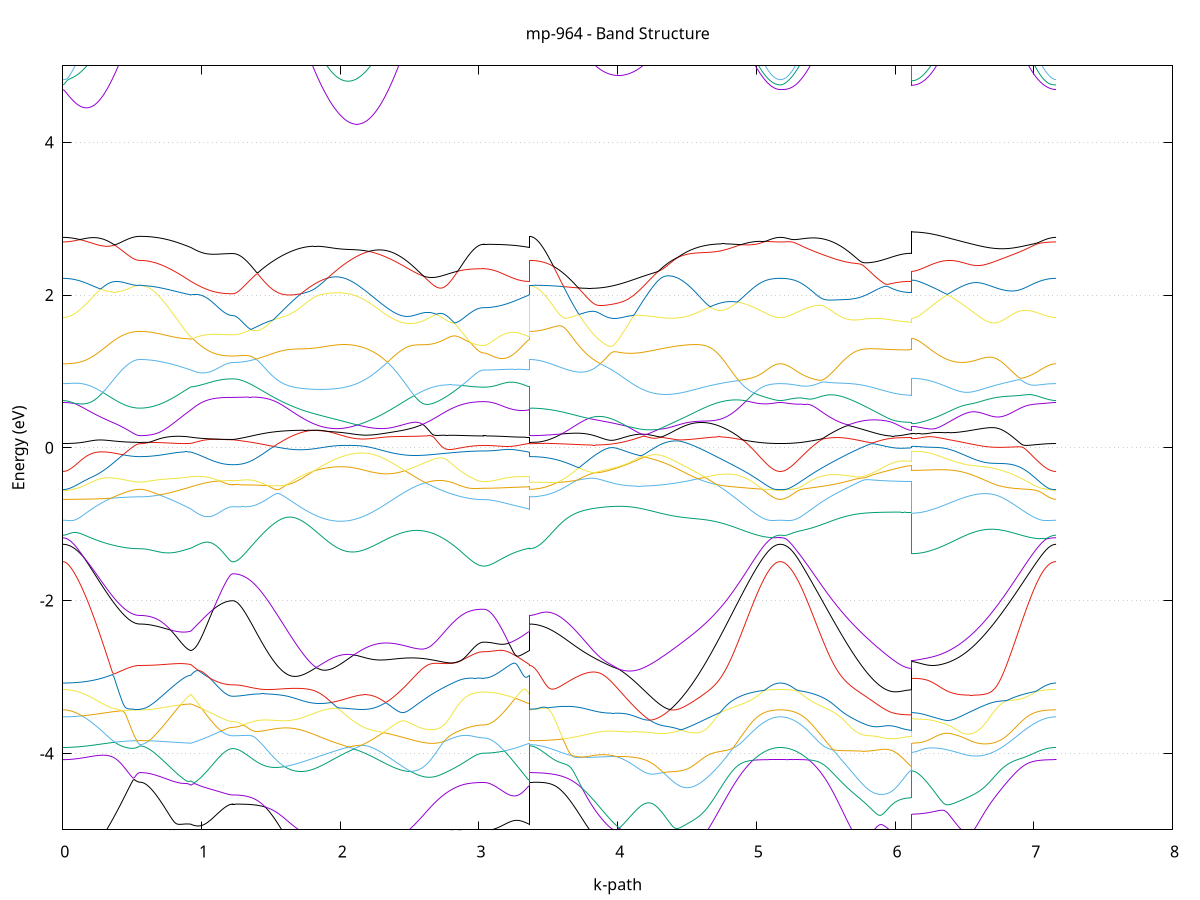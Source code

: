 set title 'mp-964 - Band Structure'
set xlabel 'k-path'
set ylabel 'Energy (eV)'
set grid y
set yrange [-5:5]
set terminal png size 800,600
set output 'mp-964_bands_gnuplot.png'
plot '-' using 1:2 with lines notitle, '-' using 1:2 with lines notitle, '-' using 1:2 with lines notitle, '-' using 1:2 with lines notitle, '-' using 1:2 with lines notitle, '-' using 1:2 with lines notitle, '-' using 1:2 with lines notitle, '-' using 1:2 with lines notitle, '-' using 1:2 with lines notitle, '-' using 1:2 with lines notitle, '-' using 1:2 with lines notitle, '-' using 1:2 with lines notitle, '-' using 1:2 with lines notitle, '-' using 1:2 with lines notitle, '-' using 1:2 with lines notitle, '-' using 1:2 with lines notitle, '-' using 1:2 with lines notitle, '-' using 1:2 with lines notitle, '-' using 1:2 with lines notitle, '-' using 1:2 with lines notitle, '-' using 1:2 with lines notitle, '-' using 1:2 with lines notitle, '-' using 1:2 with lines notitle, '-' using 1:2 with lines notitle, '-' using 1:2 with lines notitle, '-' using 1:2 with lines notitle, '-' using 1:2 with lines notitle, '-' using 1:2 with lines notitle, '-' using 1:2 with lines notitle, '-' using 1:2 with lines notitle, '-' using 1:2 with lines notitle, '-' using 1:2 with lines notitle, '-' using 1:2 with lines notitle, '-' using 1:2 with lines notitle, '-' using 1:2 with lines notitle, '-' using 1:2 with lines notitle, '-' using 1:2 with lines notitle, '-' using 1:2 with lines notitle, '-' using 1:2 with lines notitle, '-' using 1:2 with lines notitle, '-' using 1:2 with lines notitle, '-' using 1:2 with lines notitle, '-' using 1:2 with lines notitle, '-' using 1:2 with lines notitle, '-' using 1:2 with lines notitle, '-' using 1:2 with lines notitle, '-' using 1:2 with lines notitle, '-' using 1:2 with lines notitle, '-' using 1:2 with lines notitle, '-' using 1:2 with lines notitle, '-' using 1:2 with lines notitle, '-' using 1:2 with lines notitle, '-' using 1:2 with lines notitle, '-' using 1:2 with lines notitle, '-' using 1:2 with lines notitle, '-' using 1:2 with lines notitle, '-' using 1:2 with lines notitle, '-' using 1:2 with lines notitle, '-' using 1:2 with lines notitle, '-' using 1:2 with lines notitle, '-' using 1:2 with lines notitle, '-' using 1:2 with lines notitle, '-' using 1:2 with lines notitle, '-' using 1:2 with lines notitle
0.000000 -43.396097
0.009932 -43.396097
0.019864 -43.396097
0.029796 -43.396097
0.039729 -43.396097
0.049661 -43.396097
0.059593 -43.396097
0.069525 -43.396097
0.079457 -43.396097
0.089389 -43.396097
0.099322 -43.396097
0.109254 -43.395997
0.119186 -43.395997
0.129118 -43.395997
0.139050 -43.395997
0.148982 -43.395997
0.158914 -43.395997
0.168847 -43.395997
0.178779 -43.395997
0.188711 -43.395897
0.198643 -43.395897
0.208575 -43.395897
0.218507 -43.395897
0.228440 -43.395897
0.238372 -43.395897
0.248304 -43.395897
0.258236 -43.395797
0.268168 -43.395797
0.278100 -43.395797
0.288032 -43.395797
0.297965 -43.395797
0.307897 -43.395797
0.317829 -43.395697
0.327761 -43.395697
0.337693 -43.395697
0.347625 -43.395697
0.357558 -43.395697
0.367490 -43.395697
0.377422 -43.395597
0.387354 -43.395597
0.397286 -43.395597
0.407218 -43.395597
0.417150 -43.395597
0.427083 -43.395597
0.437015 -43.395597
0.446947 -43.395597
0.456879 -43.395497
0.466811 -43.395497
0.476743 -43.395497
0.486676 -43.395497
0.496608 -43.395497
0.506540 -43.395497
0.516472 -43.395497
0.526404 -43.395497
0.536336 -43.395497
0.546268 -43.395497
0.556201 -43.395497
0.556201 -43.395497
0.566121 -43.395497
0.576042 -43.395497
0.585962 -43.395497
0.595883 -43.395497
0.605804 -43.395497
0.615724 -43.395497
0.625645 -43.395497
0.635565 -43.395497
0.645486 -43.395497
0.655407 -43.395497
0.665327 -43.395497
0.675248 -43.395497
0.685169 -43.395497
0.695089 -43.395497
0.705010 -43.395497
0.714930 -43.395497
0.724851 -43.395497
0.734772 -43.395497
0.744692 -43.395597
0.754613 -43.395597
0.764533 -43.395597
0.774454 -43.395597
0.784375 -43.395597
0.794295 -43.395597
0.804216 -43.395597
0.814137 -43.395597
0.824057 -43.395597
0.833978 -43.395597
0.843898 -43.395597
0.853819 -43.395597
0.863740 -43.395597
0.873660 -43.395597
0.883581 -43.395597
0.893501 -43.395597
0.903422 -43.395597
0.913343 -43.395697
0.923263 -43.395697
0.923263 -43.395697
0.933018 -43.395697
0.942772 -43.395697
0.952527 -43.395697
0.962281 -43.395697
0.972035 -43.395697
0.981790 -43.395697
0.991544 -43.395697
1.001299 -43.395697
1.011053 -43.395697
1.020807 -43.395697
1.030562 -43.395697
1.040316 -43.395697
1.050071 -43.395697
1.059825 -43.395697
1.069580 -43.395697
1.079334 -43.395697
1.089088 -43.395697
1.098843 -43.395697
1.108597 -43.395697
1.118352 -43.395697
1.128106 -43.395697
1.137860 -43.395697
1.147615 -43.395697
1.157369 -43.395697
1.167124 -43.395697
1.176878 -43.395697
1.186632 -43.395697
1.196387 -43.395697
1.206141 -43.395697
1.215896 -43.395697
1.225650 -43.395697
1.225650 -43.395697
1.235648 -43.395697
1.245647 -43.395697
1.255645 -43.395697
1.265643 -43.395697
1.275642 -43.395697
1.285640 -43.395697
1.295638 -43.395697
1.305637 -43.395697
1.315635 -43.395697
1.325633 -43.395697
1.335631 -43.395597
1.345630 -43.395597
1.355628 -43.395597
1.365626 -43.395597
1.375625 -43.395597
1.385623 -43.395497
1.395621 -43.395497
1.405620 -43.395497
1.415618 -43.395497
1.425616 -43.395397
1.435614 -43.395397
1.445613 -43.395397
1.455611 -43.395297
1.465609 -43.395297
1.475608 -43.395197
1.485606 -43.395197
1.495604 -43.395197
1.505603 -43.395097
1.515601 -43.395097
1.525599 -43.394997
1.535597 -43.394997
1.545596 -43.394997
1.555594 -43.394897
1.565592 -43.394897
1.575591 -43.394797
1.585589 -43.394797
1.595587 -43.394697
1.605586 -43.394697
1.615584 -43.394597
1.625582 -43.394597
1.635580 -43.394497
1.645579 -43.394497
1.655577 -43.394397
1.665575 -43.394397
1.675574 -43.394297
1.685572 -43.394297
1.695570 -43.394497
1.705569 -43.394897
1.715567 -43.395197
1.725565 -43.395597
1.735563 -43.395897
1.745562 -43.396197
1.755560 -43.396497
1.765558 -43.396897
1.775557 -43.397197
1.785555 -43.397497
1.795553 -43.397797
1.805551 -43.398097
1.815550 -43.398397
1.825548 -43.398697
1.835546 -43.398997
1.845545 -43.399297
1.855543 -43.399597
1.865541 -43.399797
1.875540 -43.400097
1.885538 -43.400297
1.895536 -43.400497
1.905534 -43.400797
1.915533 -43.400997
1.925531 -43.401197
1.935529 -43.401397
1.945528 -43.401597
1.955526 -43.401797
1.965524 -43.401897
1.975523 -43.402097
1.985521 -43.402197
1.995519 -43.402397
2.005517 -43.402497
2.015516 -43.402597
2.025514 -43.402697
2.035512 -43.402797
2.045511 -43.402897
2.055509 -43.402897
2.065507 -43.402997
2.075506 -43.402997
2.085504 -43.402997
2.095502 -43.402997
2.105500 -43.402997
2.115499 -43.402997
2.125497 -43.403097
2.125497 -43.403097
2.135488 -43.403097
2.145479 -43.403197
2.155470 -43.403197
2.165460 -43.403197
2.175451 -43.403197
2.185442 -43.403097
2.195433 -43.403097
2.205424 -43.403097
2.215415 -43.402997
2.225405 -43.402897
2.235396 -43.402797
2.245387 -43.402697
2.255378 -43.402597
2.265369 -43.402497
2.275360 -43.402397
2.285351 -43.402197
2.295341 -43.402097
2.305332 -43.401897
2.315323 -43.401697
2.325314 -43.401497
2.335305 -43.401297
2.345296 -43.401097
2.355286 -43.400897
2.365277 -43.400697
2.375268 -43.400397
2.385259 -43.400197
2.395250 -43.399897
2.405241 -43.399697
2.415231 -43.399397
2.425222 -43.399097
2.435213 -43.398797
2.445204 -43.398497
2.455195 -43.398197
2.465186 -43.397897
2.475177 -43.397597
2.485167 -43.397297
2.495158 -43.396997
2.505149 -43.396697
2.515140 -43.396297
2.525131 -43.395997
2.535122 -43.395697
2.545112 -43.395297
2.555103 -43.394997
2.565094 -43.394597
2.575085 -43.394497
2.585076 -43.394497
2.595067 -43.394597
2.605057 -43.394597
2.615048 -43.394697
2.625039 -43.394697
2.635030 -43.394697
2.645021 -43.394797
2.655012 -43.394797
2.665003 -43.394897
2.674993 -43.394897
2.684984 -43.394997
2.694975 -43.394997
2.704966 -43.395097
2.714957 -43.395097
2.724948 -43.395097
2.734938 -43.395197
2.744929 -43.395197
2.754920 -43.395297
2.764911 -43.395297
2.774902 -43.395297
2.784893 -43.395397
2.794883 -43.395397
2.804874 -43.395397
2.814865 -43.395497
2.824856 -43.395497
2.834847 -43.395497
2.844838 -43.395597
2.854829 -43.395597
2.864819 -43.395597
2.874810 -43.395697
2.884801 -43.395697
2.894792 -43.395697
2.904783 -43.395697
2.914774 -43.395697
2.924764 -43.395797
2.934755 -43.395797
2.944746 -43.395797
2.954737 -43.395797
2.964728 -43.395797
2.974719 -43.395797
2.984710 -43.395797
2.994700 -43.395797
3.004691 -43.395897
3.014682 -43.395897
3.024673 -43.395897
3.034664 -43.395897
3.034664 -43.395897
3.044636 -43.395897
3.054608 -43.395897
3.064581 -43.395897
3.074553 -43.395897
3.084525 -43.395897
3.094498 -43.395897
3.104470 -43.395897
3.114442 -43.395797
3.124414 -43.395797
3.134387 -43.395797
3.144359 -43.395797
3.154331 -43.395797
3.164304 -43.395797
3.174276 -43.395797
3.184248 -43.395797
3.194220 -43.395797
3.204193 -43.395797
3.214165 -43.395797
3.224137 -43.395797
3.234110 -43.395797
3.244082 -43.395797
3.254054 -43.395697
3.264027 -43.395697
3.273999 -43.395697
3.283971 -43.395697
3.293943 -43.395697
3.303916 -43.395697
3.313888 -43.395697
3.323860 -43.395697
3.333833 -43.395697
3.343805 -43.395697
3.353777 -43.395697
3.363750 -43.395697
3.363750 -43.395497
3.373737 -43.395497
3.383725 -43.395497
3.393713 -43.395497
3.403701 -43.395497
3.413689 -43.395497
3.423677 -43.395497
3.433664 -43.395497
3.443652 -43.395497
3.453640 -43.395397
3.463628 -43.395397
3.473616 -43.395397
3.483603 -43.395397
3.493591 -43.395397
3.503579 -43.395397
3.513567 -43.395297
3.523555 -43.395297
3.533543 -43.395297
3.543530 -43.395297
3.553518 -43.395197
3.563506 -43.395197
3.573494 -43.395197
3.583482 -43.395097
3.593470 -43.395097
3.603457 -43.395097
3.613445 -43.394997
3.623433 -43.394997
3.633421 -43.394997
3.643409 -43.394897
3.653397 -43.394897
3.663384 -43.394897
3.673372 -43.394797
3.683360 -43.394797
3.693348 -43.394797
3.703336 -43.394697
3.713323 -43.394697
3.723311 -43.394597
3.733299 -43.394597
3.743287 -43.394597
3.753275 -43.394497
3.763263 -43.394497
3.773250 -43.394497
3.783238 -43.394397
3.793226 -43.394397
3.803214 -43.394597
3.813202 -43.394897
3.823190 -43.395197
3.833177 -43.395597
3.843165 -43.395897
3.853153 -43.396197
3.863141 -43.396497
3.873129 -43.396797
3.883117 -43.397097
3.893104 -43.397397
3.903092 -43.397697
3.913080 -43.397997
3.923068 -43.398297
3.933056 -43.398597
3.943044 -43.398897
3.953031 -43.399097
3.963019 -43.399397
3.973007 -43.399697
3.982995 -43.399897
3.992983 -43.400197
4.002971 -43.400397
4.012958 -43.400697
4.022946 -43.400897
4.032934 -43.401097
4.042922 -43.401297
4.052910 -43.401497
4.062897 -43.401697
4.072885 -43.401797
4.082873 -43.401997
4.092861 -43.402097
4.102849 -43.402297
4.112837 -43.402397
4.122824 -43.402497
4.132812 -43.402597
4.142800 -43.402697
4.152788 -43.402797
4.162776 -43.402897
4.172764 -43.402897
4.182751 -43.402997
4.182751 -43.402997
4.192652 -43.402997
4.202552 -43.402997
4.212452 -43.402997
4.222352 -43.402997
4.232252 -43.402997
4.242152 -43.402997
4.252052 -43.402897
4.261952 -43.402897
4.271852 -43.402797
4.281753 -43.402897
4.291653 -43.402897
4.301553 -43.402897
4.311453 -43.402897
4.321353 -43.402897
4.331253 -43.402897
4.341153 -43.402897
4.351053 -43.402897
4.360953 -43.402797
4.370854 -43.402797
4.380754 -43.402697
4.390654 -43.402597
4.400554 -43.402497
4.410454 -43.402397
4.420354 -43.402297
4.430254 -43.402197
4.440154 -43.402097
4.450055 -43.401897
4.459955 -43.401797
4.469855 -43.401597
4.479755 -43.401397
4.489655 -43.401197
4.499555 -43.400997
4.509455 -43.400797
4.519355 -43.400597
4.529256 -43.400397
4.539156 -43.400197
4.549056 -43.399897
4.558956 -43.399697
4.568856 -43.399397
4.578756 -43.399197
4.588656 -43.398897
4.598556 -43.398597
4.608456 -43.398297
4.618357 -43.398097
4.628257 -43.397797
4.638157 -43.397497
4.648057 -43.397197
4.657957 -43.396897
4.667857 -43.396597
4.677757 -43.396297
4.687657 -43.395997
4.697557 -43.395697
4.707458 -43.395397
4.717358 -43.395097
4.727258 -43.394897
4.737158 -43.394797
4.747058 -43.394797
4.756958 -43.394797
4.766858 -43.394897
4.776758 -43.394897
4.786659 -43.394997
4.796559 -43.394997
4.806459 -43.395097
4.816359 -43.395097
4.826259 -43.395097
4.836159 -43.395197
4.846059 -43.395197
4.855959 -43.395297
4.865859 -43.395297
4.875760 -43.395397
4.885660 -43.395397
4.895560 -43.395497
4.905460 -43.395497
4.915360 -43.395497
4.925260 -43.395597
4.935160 -43.395597
4.945060 -43.395697
4.954961 -43.395697
4.964861 -43.395697
4.974761 -43.395797
4.984661 -43.395797
4.994561 -43.395797
5.004461 -43.395897
5.014361 -43.395897
5.024261 -43.395897
5.034161 -43.395897
5.044062 -43.395997
5.053962 -43.395997
5.063862 -43.395997
5.073762 -43.395997
5.083662 -43.395997
5.093562 -43.395997
5.103462 -43.396097
5.113362 -43.396097
5.123263 -43.396097
5.133163 -43.396097
5.143063 -43.396097
5.152963 -43.396097
5.162863 -43.396097
5.172763 -43.396097
5.172763 -43.396097
5.182724 -43.396097
5.192685 -43.396097
5.202646 -43.396097
5.212607 -43.396097
5.222568 -43.396097
5.232529 -43.396097
5.242490 -43.396097
5.252451 -43.395997
5.262412 -43.395997
5.272373 -43.395997
5.282334 -43.395997
5.292295 -43.395997
5.302256 -43.395997
5.312217 -43.395897
5.322178 -43.395897
5.332139 -43.395897
5.342100 -43.395897
5.352061 -43.395797
5.362022 -43.395797
5.371983 -43.395797
5.381944 -43.395697
5.391905 -43.395697
5.401866 -43.395697
5.411827 -43.395597
5.421788 -43.395597
5.431749 -43.395597
5.441710 -43.395497
5.451671 -43.395497
5.461632 -43.395397
5.471593 -43.395397
5.481554 -43.395397
5.491515 -43.395297
5.501476 -43.395297
5.511437 -43.395197
5.521398 -43.395197
5.531359 -43.395097
5.541320 -43.395097
5.551281 -43.394997
5.561242 -43.394997
5.571203 -43.394897
5.581164 -43.394897
5.591125 -43.394897
5.601086 -43.394797
5.611047 -43.394797
5.621008 -43.394797
5.630969 -43.394797
5.640930 -43.394897
5.650891 -43.395097
5.660852 -43.395397
5.670813 -43.395697
5.680774 -43.395997
5.690735 -43.396297
5.700696 -43.396597
5.710657 -43.396897
5.720617 -43.397197
5.730578 -43.397497
5.740539 -43.397697
5.750500 -43.397997
5.760461 -43.398297
5.770422 -43.398597
5.780383 -43.398797
5.790344 -43.399097
5.800305 -43.399397
5.810266 -43.399597
5.820227 -43.399797
5.830188 -43.400097
5.840149 -43.400297
5.850110 -43.400497
5.860071 -43.400697
5.870032 -43.400897
5.879993 -43.401097
5.889954 -43.401297
5.899915 -43.401497
5.909876 -43.401697
5.919837 -43.401797
5.929798 -43.401997
5.939759 -43.402097
5.949720 -43.402297
5.959681 -43.402397
5.969642 -43.402497
5.979603 -43.402597
5.989564 -43.402697
5.999525 -43.402797
6.009486 -43.402797
6.019447 -43.402897
6.029408 -43.402897
6.039369 -43.402997
6.049330 -43.402997
6.059291 -43.402997
6.069252 -43.402997
6.079213 -43.402997
6.089174 -43.402997
6.099135 -43.402997
6.109096 -43.402897
6.119057 -43.402897
6.119057 -43.403097
6.128977 -43.403097
6.138898 -43.403097
6.148818 -43.403097
6.158739 -43.403097
6.168659 -43.403097
6.178580 -43.403097
6.188500 -43.403097
6.198420 -43.402997
6.208341 -43.402997
6.218261 -43.402897
6.228182 -43.402797
6.238102 -43.402797
6.248022 -43.402697
6.257943 -43.402597
6.267863 -43.402497
6.277784 -43.402397
6.287704 -43.402297
6.297624 -43.402197
6.307545 -43.401997
6.317465 -43.401897
6.327386 -43.401697
6.337306 -43.401597
6.347226 -43.401397
6.357147 -43.401297
6.367067 -43.401097
6.376988 -43.400897
6.386908 -43.400697
6.396828 -43.400497
6.406749 -43.400297
6.416669 -43.400097
6.426590 -43.399897
6.436510 -43.399697
6.446430 -43.399497
6.456351 -43.399197
6.466271 -43.398997
6.476192 -43.398797
6.486112 -43.398497
6.496032 -43.398297
6.505953 -43.397997
6.515873 -43.397797
6.525794 -43.397497
6.535714 -43.397297
6.545634 -43.396997
6.555555 -43.396797
6.565475 -43.396497
6.575396 -43.396197
6.585316 -43.395997
6.595237 -43.395697
6.605157 -43.395397
6.615077 -43.395197
6.624998 -43.394897
6.634918 -43.394697
6.644839 -43.394597
6.654759 -43.394597
6.664679 -43.394697
6.674600 -43.394697
6.684520 -43.394797
6.694441 -43.394797
6.704361 -43.394797
6.714281 -43.394897
6.724202 -43.394897
6.734122 -43.394997
6.744043 -43.394997
6.753963 -43.395097
6.763883 -43.395097
6.773804 -43.395097
6.783724 -43.395197
6.793645 -43.395197
6.803565 -43.395297
6.813485 -43.395297
6.823406 -43.395397
6.833326 -43.395397
6.843247 -43.395397
6.853167 -43.395497
6.863087 -43.395497
6.873008 -43.395497
6.882928 -43.395597
6.892849 -43.395597
6.902769 -43.395597
6.912689 -43.395697
6.922610 -43.395697
6.932530 -43.395697
6.942451 -43.395797
6.952371 -43.395797
6.962292 -43.395797
6.972212 -43.395897
6.982132 -43.395897
6.992053 -43.395897
7.001973 -43.395897
7.011894 -43.395897
7.021814 -43.395997
7.031734 -43.395997
7.041655 -43.395997
7.051575 -43.395997
7.061496 -43.395997
7.071416 -43.395997
7.081336 -43.396097
7.091257 -43.396097
7.101177 -43.396097
7.111098 -43.396097
7.121018 -43.396097
7.130938 -43.396097
7.140859 -43.396097
7.150779 -43.396097
7.160700 -43.396097
e
0.000000 -43.385397
0.009932 -43.385397
0.019864 -43.385397
0.029796 -43.385397
0.039729 -43.385397
0.049661 -43.385397
0.059593 -43.385397
0.069525 -43.385397
0.079457 -43.385397
0.089389 -43.385397
0.099322 -43.385397
0.109254 -43.385397
0.119186 -43.385397
0.129118 -43.385397
0.139050 -43.385397
0.148982 -43.385397
0.158914 -43.385397
0.168847 -43.385397
0.178779 -43.385397
0.188711 -43.385397
0.198643 -43.385397
0.208575 -43.385397
0.218507 -43.385397
0.228440 -43.385397
0.238372 -43.385397
0.248304 -43.385397
0.258236 -43.385397
0.268168 -43.385397
0.278100 -43.385397
0.288032 -43.385397
0.297965 -43.385397
0.307897 -43.385397
0.317829 -43.385397
0.327761 -43.385397
0.337693 -43.385397
0.347625 -43.385397
0.357558 -43.385397
0.367490 -43.385497
0.377422 -43.385497
0.387354 -43.385497
0.397286 -43.385497
0.407218 -43.385497
0.417150 -43.385497
0.427083 -43.385497
0.437015 -43.385497
0.446947 -43.385497
0.456879 -43.385497
0.466811 -43.385497
0.476743 -43.385497
0.486676 -43.385497
0.496608 -43.385497
0.506540 -43.385497
0.516472 -43.385497
0.526404 -43.385497
0.536336 -43.385497
0.546268 -43.385497
0.556201 -43.385497
0.556201 -43.385497
0.566121 -43.385497
0.576042 -43.385497
0.585962 -43.385497
0.595883 -43.385497
0.605804 -43.385497
0.615724 -43.385397
0.625645 -43.385397
0.635565 -43.385397
0.645486 -43.385397
0.655407 -43.385397
0.665327 -43.385397
0.675248 -43.385297
0.685169 -43.385297
0.695089 -43.385297
0.705010 -43.385197
0.714930 -43.385197
0.724851 -43.385197
0.734772 -43.385097
0.744692 -43.385097
0.754613 -43.385097
0.764533 -43.384997
0.774454 -43.384997
0.784375 -43.384897
0.794295 -43.384897
0.804216 -43.384897
0.814137 -43.384797
0.824057 -43.384797
0.833978 -43.384697
0.843898 -43.384697
0.853819 -43.384597
0.863740 -43.384597
0.873660 -43.384497
0.883581 -43.384497
0.893501 -43.384397
0.903422 -43.384397
0.913343 -43.384297
0.923263 -43.384297
0.923263 -43.384297
0.933018 -43.384297
0.942772 -43.384197
0.952527 -43.384197
0.962281 -43.384197
0.972035 -43.384197
0.981790 -43.384197
0.991544 -43.384097
1.001299 -43.384097
1.011053 -43.384097
1.020807 -43.384097
1.030562 -43.384097
1.040316 -43.384097
1.050071 -43.383997
1.059825 -43.383997
1.069580 -43.383997
1.079334 -43.383997
1.089088 -43.383997
1.098843 -43.383997
1.108597 -43.383897
1.118352 -43.383897
1.128106 -43.383897
1.137860 -43.383897
1.147615 -43.383897
1.157369 -43.383897
1.167124 -43.383897
1.176878 -43.383897
1.186632 -43.383897
1.196387 -43.383897
1.206141 -43.383897
1.215896 -43.383897
1.225650 -43.383897
1.225650 -43.383897
1.235648 -43.383897
1.245647 -43.383897
1.255645 -43.383897
1.265643 -43.383997
1.275642 -43.383997
1.285640 -43.384097
1.295638 -43.384197
1.305637 -43.384297
1.315635 -43.384397
1.325633 -43.384497
1.335631 -43.384597
1.345630 -43.384697
1.355628 -43.384897
1.365626 -43.384997
1.375625 -43.385197
1.385623 -43.385397
1.395621 -43.385597
1.405620 -43.385797
1.415618 -43.385997
1.425616 -43.386197
1.435614 -43.386397
1.445613 -43.386697
1.455611 -43.386897
1.465609 -43.387197
1.475608 -43.387397
1.485606 -43.387697
1.495604 -43.387997
1.505603 -43.388297
1.515601 -43.388597
1.525599 -43.388897
1.535597 -43.389197
1.545596 -43.389497
1.555594 -43.389797
1.565592 -43.390097
1.575591 -43.390497
1.585589 -43.390797
1.595587 -43.391097
1.605586 -43.391497
1.615584 -43.391797
1.625582 -43.392097
1.635580 -43.392497
1.645579 -43.392797
1.655577 -43.393197
1.665575 -43.393497
1.675574 -43.393797
1.685572 -43.394197
1.695570 -43.394297
1.705569 -43.394197
1.715567 -43.394197
1.725565 -43.394097
1.735563 -43.394097
1.745562 -43.393997
1.755560 -43.393997
1.765558 -43.394097
1.775557 -43.394497
1.785555 -43.394897
1.795553 -43.395297
1.805551 -43.395597
1.815550 -43.395997
1.825548 -43.396397
1.835546 -43.396697
1.845545 -43.397097
1.855543 -43.397397
1.865541 -43.397797
1.875540 -43.398097
1.885538 -43.398397
1.895536 -43.398697
1.905534 -43.399097
1.915533 -43.399397
1.925531 -43.399597
1.935529 -43.399897
1.945528 -43.400197
1.955526 -43.400497
1.965524 -43.400697
1.975523 -43.400897
1.985521 -43.401197
1.995519 -43.401397
2.005517 -43.401597
2.015516 -43.401797
2.025514 -43.401997
2.035512 -43.402097
2.045511 -43.402297
2.055509 -43.402397
2.065507 -43.402597
2.075506 -43.402697
2.085504 -43.402797
2.095502 -43.402897
2.105500 -43.402997
2.115499 -43.402997
2.125497 -43.402997
2.125497 -43.402997
2.135488 -43.402897
2.145479 -43.402897
2.155470 -43.402797
2.165460 -43.402697
2.175451 -43.402697
2.185442 -43.402497
2.195433 -43.402397
2.205424 -43.402297
2.215415 -43.402197
2.225405 -43.401997
2.235396 -43.401797
2.245387 -43.401697
2.255378 -43.401497
2.265369 -43.401297
2.275360 -43.400997
2.285351 -43.400797
2.295341 -43.400597
2.305332 -43.400297
2.315323 -43.400097
2.325314 -43.399797
2.335305 -43.399497
2.345296 -43.399197
2.355286 -43.398997
2.365277 -43.398697
2.375268 -43.398297
2.385259 -43.397997
2.395250 -43.397697
2.405241 -43.397397
2.415231 -43.396997
2.425222 -43.396697
2.435213 -43.396297
2.445204 -43.395997
2.455195 -43.395697
2.465186 -43.395297
2.475177 -43.394997
2.485167 -43.394797
2.495158 -43.394597
2.505149 -43.394397
2.515140 -43.394397
2.525131 -43.394397
2.535122 -43.394397
2.545112 -43.394397
2.555103 -43.394397
2.565094 -43.394497
2.575085 -43.394297
2.585076 -43.393997
2.595067 -43.393597
2.605057 -43.393297
2.615048 -43.392897
2.625039 -43.392597
2.635030 -43.392197
2.645021 -43.391897
2.655012 -43.391597
2.665003 -43.391197
2.674993 -43.390897
2.684984 -43.390597
2.694975 -43.390197
2.704966 -43.389897
2.714957 -43.389597
2.724948 -43.389297
2.734938 -43.388997
2.744929 -43.388697
2.754920 -43.388397
2.764911 -43.388097
2.774902 -43.387797
2.784893 -43.387597
2.794883 -43.387297
2.804874 -43.386997
2.814865 -43.386797
2.824856 -43.386497
2.834847 -43.386297
2.844838 -43.386097
2.854829 -43.385897
2.864819 -43.385697
2.874810 -43.385497
2.884801 -43.385297
2.894792 -43.385097
2.904783 -43.384997
2.914774 -43.384797
2.924764 -43.384697
2.934755 -43.384597
2.944746 -43.384497
2.954737 -43.384397
2.964728 -43.384297
2.974719 -43.384197
2.984710 -43.384097
2.994700 -43.384097
3.004691 -43.383997
3.014682 -43.383997
3.024673 -43.383997
3.034664 -43.383997
3.034664 -43.383997
3.044636 -43.383997
3.054608 -43.383997
3.064581 -43.383997
3.074553 -43.383997
3.084525 -43.383997
3.094498 -43.383997
3.104470 -43.383997
3.114442 -43.383997
3.124414 -43.383997
3.134387 -43.383997
3.144359 -43.383997
3.154331 -43.383997
3.164304 -43.383997
3.174276 -43.383997
3.184248 -43.383997
3.194220 -43.384097
3.204193 -43.384097
3.214165 -43.384097
3.224137 -43.384097
3.234110 -43.384097
3.244082 -43.384097
3.254054 -43.384097
3.264027 -43.384097
3.273999 -43.384197
3.283971 -43.384197
3.293943 -43.384197
3.303916 -43.384197
3.313888 -43.384197
3.323860 -43.384197
3.333833 -43.384297
3.343805 -43.384297
3.353777 -43.384297
3.363750 -43.384297
3.363750 -43.385497
3.373737 -43.385497
3.383725 -43.385497
3.393713 -43.385497
3.403701 -43.385597
3.413689 -43.385597
3.423677 -43.385697
3.433664 -43.385797
3.443652 -43.385897
3.453640 -43.385997
3.463628 -43.386097
3.473616 -43.386197
3.483603 -43.386297
3.493591 -43.386497
3.503579 -43.386597
3.513567 -43.386797
3.523555 -43.386897
3.533543 -43.387097
3.543530 -43.387297
3.553518 -43.387497
3.563506 -43.387697
3.573494 -43.387897
3.583482 -43.388197
3.593470 -43.388397
3.603457 -43.388597
3.613445 -43.388897
3.623433 -43.389097
3.633421 -43.389397
3.643409 -43.389697
3.653397 -43.389997
3.663384 -43.390197
3.673372 -43.390497
3.683360 -43.390797
3.693348 -43.391097
3.703336 -43.391397
3.713323 -43.391697
3.723311 -43.391997
3.733299 -43.392297
3.743287 -43.392697
3.753275 -43.392997
3.763263 -43.393297
3.773250 -43.393597
3.783238 -43.393897
3.793226 -43.394297
3.803214 -43.394297
3.813202 -43.394297
3.823190 -43.394297
3.833177 -43.394297
3.843165 -43.394197
3.853153 -43.394197
3.863141 -43.394197
3.873129 -43.394197
3.883117 -43.394197
3.893104 -43.394297
3.903092 -43.394297
3.913080 -43.394397
3.923068 -43.394597
3.933056 -43.394797
3.943044 -43.394997
3.953031 -43.395297
3.963019 -43.395597
3.973007 -43.395997
3.982995 -43.396297
3.992983 -43.396597
4.002971 -43.396997
4.012958 -43.397297
4.022946 -43.397597
4.032934 -43.397897
4.042922 -43.398297
4.052910 -43.398597
4.062897 -43.398897
4.072885 -43.399197
4.082873 -43.399497
4.092861 -43.399697
4.102849 -43.399997
4.112837 -43.400297
4.122824 -43.400497
4.132812 -43.400697
4.142800 -43.400997
4.152788 -43.401197
4.162776 -43.401397
4.172764 -43.401597
4.182751 -43.401697
4.182751 -43.401697
4.192652 -43.401897
4.202552 -43.402097
4.212452 -43.402197
4.222352 -43.402297
4.232252 -43.402497
4.242152 -43.402597
4.252052 -43.402697
4.261952 -43.402697
4.271852 -43.402797
4.281753 -43.402797
4.291653 -43.402697
4.301553 -43.402597
4.311453 -43.402397
4.321353 -43.402297
4.331253 -43.402197
4.341153 -43.401997
4.351053 -43.401897
4.360953 -43.401697
4.370854 -43.401497
4.380754 -43.401297
4.390654 -43.401097
4.400554 -43.400897
4.410454 -43.400597
4.420354 -43.400397
4.430254 -43.400097
4.440154 -43.399797
4.450055 -43.399597
4.459955 -43.399297
4.469855 -43.398997
4.479755 -43.398697
4.489655 -43.398397
4.499555 -43.397997
4.509455 -43.397697
4.519355 -43.397397
4.529256 -43.396997
4.539156 -43.396697
4.549056 -43.396297
4.558956 -43.395897
4.568856 -43.395597
4.578756 -43.395197
4.588656 -43.394797
4.598556 -43.394397
4.608456 -43.393997
4.618357 -43.393997
4.628257 -43.394097
4.638157 -43.394097
4.648057 -43.394197
4.657957 -43.394197
4.667857 -43.394297
4.677757 -43.394297
4.687657 -43.394397
4.697557 -43.394397
4.707458 -43.394397
4.717358 -43.394397
4.727258 -43.394397
4.737158 -43.394197
4.747058 -43.393897
4.756958 -43.393597
4.766858 -43.393297
4.776758 -43.392997
4.786659 -43.392697
4.796559 -43.392397
4.806459 -43.392097
4.816359 -43.391797
4.826259 -43.391497
4.836159 -43.391197
4.846059 -43.390897
4.855959 -43.390597
4.865859 -43.390297
4.875760 -43.389997
4.885660 -43.389797
4.895560 -43.389497
4.905460 -43.389197
4.915360 -43.388997
4.925260 -43.388697
4.935160 -43.388497
4.945060 -43.388197
4.954961 -43.387997
4.964861 -43.387797
4.974761 -43.387597
4.984661 -43.387397
4.994561 -43.387197
5.004461 -43.386997
5.014361 -43.386797
5.024261 -43.386597
5.034161 -43.386497
5.044062 -43.386297
5.053962 -43.386197
5.063862 -43.386097
5.073762 -43.385897
5.083662 -43.385797
5.093562 -43.385697
5.103462 -43.385597
5.113362 -43.385597
5.123263 -43.385497
5.133163 -43.385497
5.143063 -43.385397
5.152963 -43.385397
5.162863 -43.385397
5.172763 -43.385397
5.172763 -43.385397
5.182724 -43.385397
5.192685 -43.385397
5.202646 -43.385397
5.212607 -43.385497
5.222568 -43.385497
5.232529 -43.385597
5.242490 -43.385597
5.252451 -43.385697
5.262412 -43.385797
5.272373 -43.385897
5.282334 -43.385997
5.292295 -43.386097
5.302256 -43.386197
5.312217 -43.386397
5.322178 -43.386497
5.332139 -43.386697
5.342100 -43.386897
5.352061 -43.386997
5.362022 -43.387197
5.371983 -43.387397
5.381944 -43.387597
5.391905 -43.387797
5.401866 -43.387997
5.411827 -43.388297
5.421788 -43.388497
5.431749 -43.388697
5.441710 -43.388997
5.451671 -43.389197
5.461632 -43.389497
5.471593 -43.389697
5.481554 -43.389997
5.491515 -43.390297
5.501476 -43.390497
5.511437 -43.390797
5.521398 -43.391097
5.531359 -43.391397
5.541320 -43.391697
5.551281 -43.391997
5.561242 -43.392297
5.571203 -43.392597
5.581164 -43.392897
5.591125 -43.393197
5.601086 -43.393497
5.611047 -43.393797
5.621008 -43.393997
5.630969 -43.394297
5.640930 -43.394397
5.650891 -43.394397
5.660852 -43.394397
5.670813 -43.394397
5.680774 -43.394297
5.690735 -43.394297
5.700696 -43.394297
5.710657 -43.394197
5.720617 -43.394197
5.730578 -43.394197
5.740539 -43.394197
5.750500 -43.394197
5.760461 -43.394297
5.770422 -43.394497
5.780383 -43.394797
5.790344 -43.395197
5.800305 -43.395497
5.810266 -43.395797
5.820227 -43.396197
5.830188 -43.396497
5.840149 -43.396897
5.850110 -43.397197
5.860071 -43.397497
5.870032 -43.397797
5.879993 -43.398097
5.889954 -43.398397
5.899915 -43.398697
5.909876 -43.398997
5.919837 -43.399297
5.929798 -43.399597
5.939759 -43.399797
5.949720 -43.400097
5.959681 -43.400297
5.969642 -43.400597
5.979603 -43.400797
5.989564 -43.400997
5.999525 -43.401197
6.009486 -43.401397
6.019447 -43.401597
6.029408 -43.401797
6.039369 -43.401897
6.049330 -43.402097
6.059291 -43.402197
6.069252 -43.402297
6.079213 -43.402397
6.089174 -43.402497
6.099135 -43.402597
6.109096 -43.402697
6.119057 -43.402697
6.119057 -43.402997
6.128977 -43.402897
6.138898 -43.402897
6.148818 -43.402897
6.158739 -43.402797
6.168659 -43.402697
6.178580 -43.402597
6.188500 -43.402497
6.198420 -43.402397
6.208341 -43.402297
6.218261 -43.402197
6.228182 -43.402097
6.238102 -43.401897
6.248022 -43.401797
6.257943 -43.401597
6.267863 -43.401397
6.277784 -43.401197
6.287704 -43.400997
6.297624 -43.400797
6.307545 -43.400597
6.317465 -43.400397
6.327386 -43.400197
6.337306 -43.399897
6.347226 -43.399697
6.357147 -43.399397
6.367067 -43.399197
6.376988 -43.398897
6.386908 -43.398597
6.396828 -43.398397
6.406749 -43.398097
6.416669 -43.397797
6.426590 -43.397497
6.436510 -43.397197
6.446430 -43.396897
6.456351 -43.396497
6.466271 -43.396197
6.476192 -43.395897
6.486112 -43.395497
6.496032 -43.395197
6.505953 -43.394897
6.515873 -43.394597
6.525794 -43.394297
6.535714 -43.394197
6.545634 -43.394097
6.555555 -43.394197
6.565475 -43.394197
6.575396 -43.394197
6.585316 -43.394297
6.595237 -43.394297
6.605157 -43.394397
6.615077 -43.394397
6.624998 -43.394397
6.634918 -43.394397
6.644839 -43.394297
6.654759 -43.393997
6.664679 -43.393797
6.674600 -43.393497
6.684520 -43.393197
6.694441 -43.392997
6.704361 -43.392697
6.714281 -43.392397
6.724202 -43.392197
6.734122 -43.391897
6.744043 -43.391597
6.753963 -43.391397
6.763883 -43.391097
6.773804 -43.390897
6.783724 -43.390597
6.793645 -43.390397
6.803565 -43.390097
6.813485 -43.389897
6.823406 -43.389697
6.833326 -43.389397
6.843247 -43.389197
6.853167 -43.388997
6.863087 -43.388797
6.873008 -43.388597
6.882928 -43.388397
6.892849 -43.388197
6.902769 -43.387997
6.912689 -43.387797
6.922610 -43.387597
6.932530 -43.387397
6.942451 -43.387297
6.952371 -43.387097
6.962292 -43.386897
6.972212 -43.386797
6.982132 -43.386697
6.992053 -43.386497
7.001973 -43.386397
7.011894 -43.386297
7.021814 -43.386197
7.031734 -43.385997
7.041655 -43.385897
7.051575 -43.385897
7.061496 -43.385797
7.071416 -43.385697
7.081336 -43.385597
7.091257 -43.385597
7.101177 -43.385497
7.111098 -43.385497
7.121018 -43.385397
7.130938 -43.385397
7.140859 -43.385397
7.150779 -43.385397
7.160700 -43.385397
e
0.000000 -43.377497
0.009932 -43.377497
0.019864 -43.377397
0.029796 -43.377397
0.039729 -43.377397
0.049661 -43.377397
0.059593 -43.377397
0.069525 -43.377397
0.079457 -43.377397
0.089389 -43.377397
0.099322 -43.377397
0.109254 -43.377397
0.119186 -43.377397
0.129118 -43.377397
0.139050 -43.377397
0.148982 -43.377397
0.158914 -43.377397
0.168847 -43.377397
0.178779 -43.377397
0.188711 -43.377397
0.198643 -43.377397
0.208575 -43.377397
0.218507 -43.377397
0.228440 -43.377397
0.238372 -43.377397
0.248304 -43.377397
0.258236 -43.377397
0.268168 -43.377397
0.278100 -43.377397
0.288032 -43.377397
0.297965 -43.377397
0.307897 -43.377397
0.317829 -43.377397
0.327761 -43.377397
0.337693 -43.377397
0.347625 -43.377397
0.357558 -43.377397
0.367490 -43.377397
0.377422 -43.377397
0.387354 -43.377397
0.397286 -43.377397
0.407218 -43.377397
0.417150 -43.377397
0.427083 -43.377397
0.437015 -43.377397
0.446947 -43.377397
0.456879 -43.377297
0.466811 -43.377297
0.476743 -43.377297
0.486676 -43.377297
0.496608 -43.377297
0.506540 -43.377297
0.516472 -43.377297
0.526404 -43.377297
0.536336 -43.377297
0.546268 -43.377297
0.556201 -43.377297
0.556201 -43.377297
0.566121 -43.377297
0.576042 -43.377297
0.585962 -43.377297
0.595883 -43.377397
0.605804 -43.377397
0.615724 -43.377397
0.625645 -43.377397
0.635565 -43.377397
0.645486 -43.377397
0.655407 -43.377497
0.665327 -43.377497
0.675248 -43.377497
0.685169 -43.377497
0.695089 -43.377597
0.705010 -43.377597
0.714930 -43.377597
0.724851 -43.377697
0.734772 -43.377697
0.744692 -43.377697
0.754613 -43.377797
0.764533 -43.377797
0.774454 -43.377797
0.784375 -43.377897
0.794295 -43.377897
0.804216 -43.377997
0.814137 -43.377997
0.824057 -43.378097
0.833978 -43.378097
0.843898 -43.378197
0.853819 -43.378197
0.863740 -43.378297
0.873660 -43.378297
0.883581 -43.378397
0.893501 -43.378397
0.903422 -43.378397
0.913343 -43.378497
0.923263 -43.378497
0.923263 -43.378497
0.933018 -43.378597
0.942772 -43.378597
0.952527 -43.378597
0.962281 -43.378597
0.972035 -43.378597
0.981790 -43.378697
0.991544 -43.378697
1.001299 -43.378697
1.011053 -43.378697
1.020807 -43.378697
1.030562 -43.378797
1.040316 -43.378797
1.050071 -43.378797
1.059825 -43.378797
1.069580 -43.378797
1.079334 -43.378797
1.089088 -43.378897
1.098843 -43.378897
1.108597 -43.378897
1.118352 -43.378897
1.128106 -43.378897
1.137860 -43.378897
1.147615 -43.378897
1.157369 -43.378897
1.167124 -43.378997
1.176878 -43.378997
1.186632 -43.378997
1.196387 -43.378997
1.206141 -43.378997
1.215896 -43.378997
1.225650 -43.378997
1.225650 -43.378997
1.235648 -43.378997
1.245647 -43.378997
1.255645 -43.378997
1.265643 -43.379097
1.275642 -43.379097
1.285640 -43.379197
1.295638 -43.379297
1.305637 -43.379397
1.315635 -43.379497
1.325633 -43.379697
1.335631 -43.379797
1.345630 -43.379997
1.355628 -43.380097
1.365626 -43.380297
1.375625 -43.380497
1.385623 -43.380697
1.395621 -43.380897
1.405620 -43.381197
1.415618 -43.381397
1.425616 -43.381597
1.435614 -43.381897
1.445613 -43.382197
1.455611 -43.382497
1.465609 -43.382797
1.475608 -43.383097
1.485606 -43.383397
1.495604 -43.383697
1.505603 -43.383997
1.515601 -43.384397
1.525599 -43.384697
1.535597 -43.384997
1.545596 -43.385397
1.555594 -43.385797
1.565592 -43.386097
1.575591 -43.386497
1.585589 -43.386897
1.595587 -43.387297
1.605586 -43.387697
1.615584 -43.388097
1.625582 -43.388397
1.635580 -43.388797
1.645579 -43.389197
1.655577 -43.389597
1.665575 -43.390097
1.675574 -43.390497
1.685572 -43.390897
1.695570 -43.391297
1.705569 -43.391697
1.715567 -43.392097
1.725565 -43.392497
1.735563 -43.392897
1.745562 -43.393297
1.755560 -43.393697
1.765558 -43.393897
1.775557 -43.393897
1.785555 -43.393797
1.795553 -43.393797
1.805551 -43.393697
1.815550 -43.393697
1.825548 -43.393697
1.835546 -43.393597
1.845545 -43.393597
1.855543 -43.393497
1.865541 -43.393497
1.875540 -43.393497
1.885538 -43.393397
1.895536 -43.393397
1.905534 -43.393297
1.915533 -43.393297
1.925531 -43.393297
1.935529 -43.393297
1.945528 -43.393197
1.955526 -43.393197
1.965524 -43.393197
1.975523 -43.393097
1.985521 -43.393097
1.995519 -43.393097
2.005517 -43.393097
2.015516 -43.393097
2.025514 -43.392997
2.035512 -43.392997
2.045511 -43.392997
2.055509 -43.392997
2.065507 -43.392997
2.075506 -43.392997
2.085504 -43.392997
2.095502 -43.392997
2.105500 -43.392997
2.115499 -43.392897
2.125497 -43.392897
2.125497 -43.392897
2.135488 -43.392897
2.145479 -43.392897
2.155470 -43.392997
2.165460 -43.392997
2.175451 -43.392997
2.185442 -43.392997
2.195433 -43.392997
2.205424 -43.392997
2.215415 -43.392997
2.225405 -43.392997
2.235396 -43.392997
2.245387 -43.393097
2.255378 -43.393097
2.265369 -43.393097
2.275360 -43.393097
2.285351 -43.393097
2.295341 -43.393197
2.305332 -43.393197
2.315323 -43.393197
2.325314 -43.393197
2.335305 -43.393297
2.345296 -43.393297
2.355286 -43.393297
2.365277 -43.393397
2.375268 -43.393397
2.385259 -43.393397
2.395250 -43.393497
2.405241 -43.393497
2.415231 -43.393497
2.425222 -43.393597
2.435213 -43.393597
2.445204 -43.393597
2.455195 -43.393597
2.465186 -43.393597
2.475177 -43.393597
2.485167 -43.393497
2.495158 -43.393397
2.505149 -43.393197
2.515140 -43.392897
2.525131 -43.392497
2.535122 -43.392197
2.545112 -43.391797
2.555103 -43.391397
2.565094 -43.390997
2.575085 -43.390597
2.585076 -43.390297
2.595067 -43.389897
2.605057 -43.389497
2.615048 -43.389097
2.625039 -43.388697
2.635030 -43.388297
2.645021 -43.387897
2.655012 -43.387497
2.665003 -43.387097
2.674993 -43.386697
2.684984 -43.386297
2.694975 -43.385997
2.704966 -43.385597
2.714957 -43.385197
2.724948 -43.384897
2.734938 -43.384497
2.744929 -43.384197
2.754920 -43.383897
2.764911 -43.383497
2.774902 -43.383197
2.784893 -43.382897
2.794883 -43.382597
2.804874 -43.382297
2.814865 -43.382097
2.824856 -43.381797
2.834847 -43.381497
2.844838 -43.381297
2.854829 -43.380997
2.864819 -43.380797
2.874810 -43.380597
2.884801 -43.380397
2.894792 -43.380197
2.904783 -43.379997
2.914774 -43.379797
2.924764 -43.379697
2.934755 -43.379497
2.944746 -43.379397
2.954737 -43.379297
2.964728 -43.379197
2.974719 -43.379097
2.984710 -43.378997
2.994700 -43.378997
3.004691 -43.378897
3.014682 -43.378897
3.024673 -43.378897
3.034664 -43.378897
3.034664 -43.378897
3.044636 -43.378897
3.054608 -43.378897
3.064581 -43.378897
3.074553 -43.378897
3.084525 -43.378897
3.094498 -43.378797
3.104470 -43.378797
3.114442 -43.378797
3.124414 -43.378797
3.134387 -43.378797
3.144359 -43.378797
3.154331 -43.378797
3.164304 -43.378797
3.174276 -43.378797
3.184248 -43.378797
3.194220 -43.378797
3.204193 -43.378797
3.214165 -43.378797
3.224137 -43.378697
3.234110 -43.378697
3.244082 -43.378697
3.254054 -43.378697
3.264027 -43.378697
3.273999 -43.378697
3.283971 -43.378697
3.293943 -43.378697
3.303916 -43.378597
3.313888 -43.378597
3.323860 -43.378597
3.333833 -43.378597
3.343805 -43.378597
3.353777 -43.378597
3.363750 -43.378497
3.363750 -43.377297
3.373737 -43.377297
3.383725 -43.377397
3.393713 -43.377397
3.403701 -43.377497
3.413689 -43.377497
3.423677 -43.377597
3.433664 -43.377697
3.443652 -43.377797
3.453640 -43.377897
3.463628 -43.377997
3.473616 -43.378197
3.483603 -43.378397
3.493591 -43.378497
3.503579 -43.378697
3.513567 -43.378897
3.523555 -43.379097
3.533543 -43.379297
3.543530 -43.379597
3.553518 -43.379797
3.563506 -43.380097
3.573494 -43.380297
3.583482 -43.380597
3.593470 -43.380897
3.603457 -43.381197
3.613445 -43.381497
3.623433 -43.381797
3.633421 -43.382097
3.643409 -43.382497
3.653397 -43.382797
3.663384 -43.383097
3.673372 -43.383497
3.683360 -43.383897
3.693348 -43.384197
3.703336 -43.384597
3.713323 -43.384997
3.723311 -43.385397
3.733299 -43.385797
3.743287 -43.386197
3.753275 -43.386597
3.763263 -43.386997
3.773250 -43.387397
3.783238 -43.387797
3.793226 -43.388197
3.803214 -43.388597
3.813202 -43.388997
3.823190 -43.389397
3.833177 -43.389797
3.843165 -43.390197
3.853153 -43.390597
3.863141 -43.390997
3.873129 -43.391297
3.883117 -43.391697
3.893104 -43.391997
3.903092 -43.392297
3.913080 -43.392597
3.923068 -43.392797
3.933056 -43.392997
3.943044 -43.393097
3.953031 -43.393097
3.963019 -43.393197
3.973007 -43.393197
3.982995 -43.393197
3.992983 -43.393197
4.002971 -43.393197
4.012958 -43.393197
4.022946 -43.393097
4.032934 -43.393097
4.042922 -43.393097
4.052910 -43.393097
4.062897 -43.393097
4.072885 -43.393097
4.082873 -43.392997
4.092861 -43.392997
4.102849 -43.392997
4.112837 -43.392997
4.122824 -43.392997
4.132812 -43.392997
4.142800 -43.392897
4.152788 -43.392897
4.162776 -43.392897
4.172764 -43.392897
4.182751 -43.392897
4.182751 -43.392897
4.192652 -43.392897
4.202552 -43.392897
4.212452 -43.392897
4.222352 -43.392897
4.232252 -43.392897
4.242152 -43.392897
4.252052 -43.392897
4.261952 -43.392897
4.271852 -43.392897
4.281753 -43.392897
4.291653 -43.392897
4.301553 -43.392897
4.311453 -43.392897
4.321353 -43.392997
4.331253 -43.392997
4.341153 -43.392997
4.351053 -43.392997
4.360953 -43.392997
4.370854 -43.393097
4.380754 -43.393097
4.390654 -43.393097
4.400554 -43.393097
4.410454 -43.393197
4.420354 -43.393197
4.430254 -43.393197
4.440154 -43.393297
4.450055 -43.393297
4.459955 -43.393297
4.469855 -43.393397
4.479755 -43.393397
4.489655 -43.393397
4.499555 -43.393497
4.509455 -43.393497
4.519355 -43.393597
4.529256 -43.393597
4.539156 -43.393597
4.549056 -43.393697
4.558956 -43.393697
4.568856 -43.393797
4.578756 -43.393797
4.588656 -43.393897
4.598556 -43.393897
4.608456 -43.393997
4.618357 -43.393597
4.628257 -43.393197
4.638157 -43.392797
4.648057 -43.392397
4.657957 -43.391997
4.667857 -43.391597
4.677757 -43.391197
4.687657 -43.390697
4.697557 -43.390297
4.707458 -43.389897
4.717358 -43.389497
4.727258 -43.389097
4.737158 -43.388697
4.747058 -43.388297
4.756958 -43.387797
4.766858 -43.387397
4.776758 -43.386997
4.786659 -43.386597
4.796559 -43.386197
4.806459 -43.385797
4.816359 -43.385397
4.826259 -43.384997
4.836159 -43.384697
4.846059 -43.384297
4.855959 -43.383897
4.865859 -43.383597
4.875760 -43.383197
4.885660 -43.382897
4.895560 -43.382497
4.905460 -43.382197
4.915360 -43.381897
4.925260 -43.381497
4.935160 -43.381197
4.945060 -43.380897
4.954961 -43.380697
4.964861 -43.380397
4.974761 -43.380097
4.984661 -43.379897
4.994561 -43.379597
5.004461 -43.379397
5.014361 -43.379197
5.024261 -43.378997
5.034161 -43.378797
5.044062 -43.378597
5.053962 -43.378397
5.063862 -43.378297
5.073762 -43.378097
5.083662 -43.377997
5.093562 -43.377897
5.103462 -43.377797
5.113362 -43.377697
5.123263 -43.377597
5.133163 -43.377597
5.143063 -43.377497
5.152963 -43.377497
5.162863 -43.377497
5.172763 -43.377497
5.172763 -43.377497
5.182724 -43.377497
5.192685 -43.377497
5.202646 -43.377497
5.212607 -43.377497
5.222568 -43.377597
5.232529 -43.377697
5.242490 -43.377797
5.252451 -43.377897
5.262412 -43.377997
5.272373 -43.378097
5.282334 -43.378197
5.292295 -43.378397
5.302256 -43.378497
5.312217 -43.378697
5.322178 -43.378897
5.332139 -43.378997
5.342100 -43.379297
5.352061 -43.379497
5.362022 -43.379697
5.371983 -43.379897
5.381944 -43.380197
5.391905 -43.380397
5.401866 -43.380697
5.411827 -43.380997
5.421788 -43.381297
5.431749 -43.381497
5.441710 -43.381797
5.451671 -43.382197
5.461632 -43.382497
5.471593 -43.382797
5.481554 -43.383097
5.491515 -43.383497
5.501476 -43.383797
5.511437 -43.384197
5.521398 -43.384497
5.531359 -43.384897
5.541320 -43.385297
5.551281 -43.385597
5.561242 -43.385997
5.571203 -43.386397
5.581164 -43.386797
5.591125 -43.387197
5.601086 -43.387497
5.611047 -43.387897
5.621008 -43.388297
5.630969 -43.388697
5.640930 -43.389097
5.650891 -43.389497
5.660852 -43.389897
5.670813 -43.390297
5.680774 -43.390697
5.690735 -43.391097
5.700696 -43.391497
5.710657 -43.391897
5.720617 -43.392297
5.730578 -43.392597
5.740539 -43.392997
5.750500 -43.393297
5.760461 -43.393497
5.770422 -43.393597
5.780383 -43.393697
5.790344 -43.393597
5.800305 -43.393597
5.810266 -43.393597
5.820227 -43.393597
5.830188 -43.393497
5.840149 -43.393497
5.850110 -43.393497
5.860071 -43.393397
5.870032 -43.393397
5.879993 -43.393397
5.889954 -43.393297
5.899915 -43.393297
5.909876 -43.393297
5.919837 -43.393197
5.929798 -43.393197
5.939759 -43.393197
5.949720 -43.393097
5.959681 -43.393097
5.969642 -43.393097
5.979603 -43.393097
5.989564 -43.392997
5.999525 -43.392997
6.009486 -43.392997
6.019447 -43.392997
6.029408 -43.392997
6.039369 -43.392997
6.049330 -43.392897
6.059291 -43.392897
6.069252 -43.392897
6.079213 -43.392897
6.089174 -43.392897
6.099135 -43.392897
6.109096 -43.392897
6.119057 -43.392897
6.119057 -43.392897
6.128977 -43.392997
6.138898 -43.392997
6.148818 -43.392997
6.158739 -43.392997
6.168659 -43.392997
6.178580 -43.392997
6.188500 -43.392997
6.198420 -43.392997
6.208341 -43.392997
6.218261 -43.392997
6.228182 -43.392997
6.238102 -43.392997
6.248022 -43.393097
6.257943 -43.393097
6.267863 -43.393097
6.277784 -43.393097
6.287704 -43.393097
6.297624 -43.393197
6.307545 -43.393197
6.317465 -43.393197
6.327386 -43.393197
6.337306 -43.393297
6.347226 -43.393297
6.357147 -43.393297
6.367067 -43.393397
6.376988 -43.393397
6.386908 -43.393397
6.396828 -43.393497
6.406749 -43.393497
6.416669 -43.393497
6.426590 -43.393597
6.436510 -43.393597
6.446430 -43.393597
6.456351 -43.393697
6.466271 -43.393697
6.476192 -43.393797
6.486112 -43.393797
6.496032 -43.393797
6.505953 -43.393897
6.515873 -43.393897
6.525794 -43.393797
6.535714 -43.393597
6.545634 -43.393297
6.555555 -43.392997
6.565475 -43.392697
6.575396 -43.392297
6.585316 -43.391897
6.595237 -43.391597
6.605157 -43.391197
6.615077 -43.390797
6.624998 -43.390397
6.634918 -43.390097
6.644839 -43.389697
6.654759 -43.389297
6.664679 -43.388997
6.674600 -43.388597
6.684520 -43.388197
6.694441 -43.387797
6.704361 -43.387497
6.714281 -43.387097
6.724202 -43.386697
6.734122 -43.386397
6.744043 -43.385997
6.753963 -43.385697
6.763883 -43.385297
6.773804 -43.384997
6.783724 -43.384597
6.793645 -43.384297
6.803565 -43.383997
6.813485 -43.383697
6.823406 -43.383297
6.833326 -43.382997
6.843247 -43.382697
6.853167 -43.382397
6.863087 -43.382097
6.873008 -43.381797
6.882928 -43.381497
6.892849 -43.381297
6.902769 -43.380997
6.912689 -43.380797
6.922610 -43.380497
6.932530 -43.380297
6.942451 -43.379997
6.952371 -43.379797
6.962292 -43.379597
6.972212 -43.379397
6.982132 -43.379197
6.992053 -43.378997
7.001973 -43.378797
7.011894 -43.378697
7.021814 -43.378497
7.031734 -43.378397
7.041655 -43.378197
7.051575 -43.378097
7.061496 -43.377997
7.071416 -43.377897
7.081336 -43.377797
7.091257 -43.377697
7.101177 -43.377597
7.111098 -43.377597
7.121018 -43.377497
7.130938 -43.377497
7.140859 -43.377497
7.150779 -43.377497
7.160700 -43.377497
e
0.000000 -43.255897
0.009932 -43.255897
0.019864 -43.255897
0.029796 -43.255897
0.039729 -43.255897
0.049661 -43.255897
0.059593 -43.255897
0.069525 -43.255897
0.079457 -43.255897
0.089389 -43.255897
0.099322 -43.255897
0.109254 -43.255897
0.119186 -43.255897
0.129118 -43.255897
0.139050 -43.255897
0.148982 -43.255897
0.158914 -43.255897
0.168847 -43.255897
0.178779 -43.255897
0.188711 -43.255897
0.198643 -43.255897
0.208575 -43.255897
0.218507 -43.255897
0.228440 -43.255897
0.238372 -43.255897
0.248304 -43.255897
0.258236 -43.255897
0.268168 -43.255897
0.278100 -43.255897
0.288032 -43.255897
0.297965 -43.255897
0.307897 -43.255897
0.317829 -43.255897
0.327761 -43.255897
0.337693 -43.255897
0.347625 -43.255897
0.357558 -43.255897
0.367490 -43.255897
0.377422 -43.255897
0.387354 -43.255897
0.397286 -43.255897
0.407218 -43.255897
0.417150 -43.255897
0.427083 -43.255897
0.437015 -43.255897
0.446947 -43.255897
0.456879 -43.255897
0.466811 -43.255897
0.476743 -43.255897
0.486676 -43.255897
0.496608 -43.255897
0.506540 -43.255897
0.516472 -43.255897
0.526404 -43.255897
0.536336 -43.255897
0.546268 -43.255897
0.556201 -43.255897
0.556201 -43.255897
0.566121 -43.255897
0.576042 -43.255897
0.585962 -43.255897
0.595883 -43.255897
0.605804 -43.255897
0.615724 -43.255897
0.625645 -43.255897
0.635565 -43.255897
0.645486 -43.255897
0.655407 -43.255897
0.665327 -43.255897
0.675248 -43.255897
0.685169 -43.255897
0.695089 -43.255897
0.705010 -43.255897
0.714930 -43.255897
0.724851 -43.255897
0.734772 -43.255897
0.744692 -43.255897
0.754613 -43.255897
0.764533 -43.255897
0.774454 -43.255897
0.784375 -43.255897
0.794295 -43.255897
0.804216 -43.255897
0.814137 -43.255897
0.824057 -43.255897
0.833978 -43.255897
0.843898 -43.255897
0.853819 -43.255897
0.863740 -43.255897
0.873660 -43.255897
0.883581 -43.255897
0.893501 -43.255897
0.903422 -43.255897
0.913343 -43.255897
0.923263 -43.255897
0.923263 -43.255897
0.933018 -43.255897
0.942772 -43.255897
0.952527 -43.255897
0.962281 -43.255897
0.972035 -43.255897
0.981790 -43.255897
0.991544 -43.255897
1.001299 -43.255897
1.011053 -43.255897
1.020807 -43.255897
1.030562 -43.255897
1.040316 -43.255897
1.050071 -43.255897
1.059825 -43.255897
1.069580 -43.255897
1.079334 -43.255897
1.089088 -43.255897
1.098843 -43.255897
1.108597 -43.255897
1.118352 -43.255897
1.128106 -43.255897
1.137860 -43.255897
1.147615 -43.255897
1.157369 -43.255897
1.167124 -43.255897
1.176878 -43.255897
1.186632 -43.255897
1.196387 -43.255897
1.206141 -43.255897
1.215896 -43.255897
1.225650 -43.255897
1.225650 -43.255897
1.235648 -43.255897
1.245647 -43.255897
1.255645 -43.255997
1.265643 -43.255997
1.275642 -43.256097
1.285640 -43.256097
1.295638 -43.256197
1.305637 -43.256297
1.315635 -43.256397
1.325633 -43.256497
1.335631 -43.256597
1.345630 -43.256797
1.355628 -43.256897
1.365626 -43.257097
1.375625 -43.257297
1.385623 -43.257397
1.395621 -43.257597
1.405620 -43.257797
1.415618 -43.257997
1.425616 -43.258297
1.435614 -43.258497
1.445613 -43.258697
1.455611 -43.258997
1.465609 -43.259197
1.475608 -43.259497
1.485606 -43.259797
1.495604 -43.259997
1.505603 -43.260297
1.515601 -43.260597
1.525599 -43.260897
1.535597 -43.261197
1.545596 -43.261497
1.555594 -43.261897
1.565592 -43.262197
1.575591 -43.262497
1.585589 -43.262797
1.595587 -43.263197
1.605586 -43.263497
1.615584 -43.263897
1.625582 -43.264197
1.635580 -43.264597
1.645579 -43.264897
1.655577 -43.265197
1.665575 -43.265597
1.675574 -43.265897
1.685572 -43.266297
1.695570 -43.266697
1.705569 -43.266997
1.715567 -43.267397
1.725565 -43.267697
1.735563 -43.267997
1.745562 -43.268397
1.755560 -43.268697
1.765558 -43.269097
1.775557 -43.269397
1.785555 -43.269697
1.795553 -43.269997
1.805551 -43.270397
1.815550 -43.270697
1.825548 -43.270997
1.835546 -43.271297
1.845545 -43.271597
1.855543 -43.271897
1.865541 -43.272197
1.875540 -43.272397
1.885538 -43.272697
1.895536 -43.272997
1.905534 -43.273197
1.915533 -43.273497
1.925531 -43.273697
1.935529 -43.273897
1.945528 -43.274097
1.955526 -43.274297
1.965524 -43.274497
1.975523 -43.274697
1.985521 -43.274897
1.995519 -43.275097
2.005517 -43.275197
2.015516 -43.275397
2.025514 -43.275497
2.035512 -43.275597
2.045511 -43.275697
2.055509 -43.275797
2.065507 -43.275897
2.075506 -43.275997
2.085504 -43.275997
2.095502 -43.276097
2.105500 -43.276097
2.115499 -43.276097
2.125497 -43.276097
2.125497 -43.276097
2.135488 -43.276097
2.145479 -43.276097
2.155470 -43.276097
2.165460 -43.276097
2.175451 -43.275997
2.185442 -43.275997
2.195433 -43.275897
2.205424 -43.275797
2.215415 -43.275697
2.225405 -43.275597
2.235396 -43.275497
2.245387 -43.275297
2.255378 -43.275197
2.265369 -43.274997
2.275360 -43.274897
2.285351 -43.274697
2.295341 -43.274497
2.305332 -43.274297
2.315323 -43.274097
2.325314 -43.273897
2.335305 -43.273697
2.345296 -43.273397
2.355286 -43.273197
2.365277 -43.272997
2.375268 -43.272697
2.385259 -43.272397
2.395250 -43.272197
2.405241 -43.271897
2.415231 -43.271597
2.425222 -43.271297
2.435213 -43.270997
2.445204 -43.270697
2.455195 -43.270397
2.465186 -43.269997
2.475177 -43.269697
2.485167 -43.269397
2.495158 -43.269097
2.505149 -43.268697
2.515140 -43.268397
2.525131 -43.267997
2.535122 -43.267697
2.545112 -43.267297
2.555103 -43.266997
2.565094 -43.266597
2.575085 -43.266297
2.585076 -43.265897
2.595067 -43.265597
2.605057 -43.265197
2.615048 -43.264897
2.625039 -43.264497
2.635030 -43.264197
2.645021 -43.263897
2.655012 -43.263497
2.665003 -43.263197
2.674993 -43.262797
2.684984 -43.262497
2.694975 -43.262197
2.704966 -43.261897
2.714957 -43.261497
2.724948 -43.261197
2.734938 -43.260897
2.744929 -43.260597
2.754920 -43.260297
2.764911 -43.259997
2.774902 -43.259797
2.784893 -43.259497
2.794883 -43.259197
2.804874 -43.258997
2.814865 -43.258697
2.824856 -43.258497
2.834847 -43.258297
2.844838 -43.257997
2.854829 -43.257797
2.864819 -43.257597
2.874810 -43.257397
2.884801 -43.257297
2.894792 -43.257097
2.904783 -43.256897
2.914774 -43.256797
2.924764 -43.256597
2.934755 -43.256497
2.944746 -43.256397
2.954737 -43.256297
2.964728 -43.256197
2.974719 -43.256097
2.984710 -43.256097
2.994700 -43.255997
3.004691 -43.255997
3.014682 -43.255897
3.024673 -43.255897
3.034664 -43.255897
3.034664 -43.255897
3.044636 -43.255897
3.054608 -43.255897
3.064581 -43.255897
3.074553 -43.255897
3.084525 -43.255897
3.094498 -43.255897
3.104470 -43.255897
3.114442 -43.255897
3.124414 -43.255897
3.134387 -43.255897
3.144359 -43.255897
3.154331 -43.255897
3.164304 -43.255897
3.174276 -43.255897
3.184248 -43.255897
3.194220 -43.255897
3.204193 -43.255897
3.214165 -43.255897
3.224137 -43.255897
3.234110 -43.255897
3.244082 -43.255897
3.254054 -43.255897
3.264027 -43.255897
3.273999 -43.255897
3.283971 -43.255897
3.293943 -43.255897
3.303916 -43.255897
3.313888 -43.255897
3.323860 -43.255897
3.333833 -43.255897
3.343805 -43.255897
3.353777 -43.255897
3.363750 -43.255897
3.363750 -43.255897
3.373737 -43.255897
3.383725 -43.255897
3.393713 -43.255997
3.403701 -43.255997
3.413689 -43.256097
3.423677 -43.256097
3.433664 -43.256197
3.443652 -43.256297
3.453640 -43.256397
3.463628 -43.256497
3.473616 -43.256597
3.483603 -43.256797
3.493591 -43.256897
3.503579 -43.257097
3.513567 -43.257297
3.523555 -43.257397
3.533543 -43.257597
3.543530 -43.257797
3.553518 -43.257997
3.563506 -43.258297
3.573494 -43.258497
3.583482 -43.258697
3.593470 -43.258997
3.603457 -43.259197
3.613445 -43.259497
3.623433 -43.259797
3.633421 -43.259997
3.643409 -43.260297
3.653397 -43.260597
3.663384 -43.260897
3.673372 -43.261197
3.683360 -43.261497
3.693348 -43.261897
3.703336 -43.262197
3.713323 -43.262497
3.723311 -43.262797
3.733299 -43.263197
3.743287 -43.263497
3.753275 -43.263897
3.763263 -43.264197
3.773250 -43.264497
3.783238 -43.264897
3.793226 -43.265197
3.803214 -43.265597
3.813202 -43.265897
3.823190 -43.266297
3.833177 -43.266597
3.843165 -43.266997
3.853153 -43.267397
3.863141 -43.267697
3.873129 -43.267997
3.883117 -43.268397
3.893104 -43.268697
3.903092 -43.269097
3.913080 -43.269397
3.923068 -43.269697
3.933056 -43.269997
3.943044 -43.270397
3.953031 -43.270697
3.963019 -43.270997
3.973007 -43.271297
3.982995 -43.271597
3.992983 -43.271897
4.002971 -43.272197
4.012958 -43.272397
4.022946 -43.272697
4.032934 -43.272997
4.042922 -43.273197
4.052910 -43.273497
4.062897 -43.273697
4.072885 -43.273897
4.082873 -43.274097
4.092861 -43.274297
4.102849 -43.274497
4.112837 -43.274697
4.122824 -43.274897
4.132812 -43.275097
4.142800 -43.275197
4.152788 -43.275397
4.162776 -43.275497
4.172764 -43.275597
4.182751 -43.275697
4.182751 -43.275697
4.192652 -43.275797
4.202552 -43.275897
4.212452 -43.275997
4.222352 -43.275997
4.232252 -43.276097
4.242152 -43.276097
4.252052 -43.276097
4.261952 -43.276097
4.271852 -43.276097
4.281753 -43.276097
4.291653 -43.276097
4.301553 -43.276097
4.311453 -43.275997
4.321353 -43.275997
4.331253 -43.275897
4.341153 -43.275797
4.351053 -43.275697
4.360953 -43.275597
4.370854 -43.275497
4.380754 -43.275397
4.390654 -43.275197
4.400554 -43.275097
4.410454 -43.274897
4.420354 -43.274797
4.430254 -43.274597
4.440154 -43.274397
4.450055 -43.274197
4.459955 -43.273997
4.469855 -43.273797
4.479755 -43.273497
4.489655 -43.273297
4.499555 -43.273097
4.509455 -43.272797
4.519355 -43.272497
4.529256 -43.272297
4.539156 -43.271997
4.549056 -43.271697
4.558956 -43.271397
4.568856 -43.271097
4.578756 -43.270797
4.588656 -43.270497
4.598556 -43.270197
4.608456 -43.269897
4.618357 -43.269597
4.628257 -43.269197
4.638157 -43.268897
4.648057 -43.268597
4.657957 -43.268197
4.667857 -43.267897
4.677757 -43.267497
4.687657 -43.267197
4.697557 -43.266797
4.707458 -43.266497
4.717358 -43.266197
4.727258 -43.265797
4.737158 -43.265497
4.747058 -43.265097
4.756958 -43.264797
4.766858 -43.264397
4.776758 -43.264097
4.786659 -43.263697
4.796559 -43.263397
4.806459 -43.263097
4.816359 -43.262697
4.826259 -43.262397
4.836159 -43.262097
4.846059 -43.261797
4.855959 -43.261497
4.865859 -43.261097
4.875760 -43.260797
4.885660 -43.260497
4.895560 -43.260297
4.905460 -43.259997
4.915360 -43.259697
4.925260 -43.259397
4.935160 -43.259197
4.945060 -43.258897
4.954961 -43.258697
4.964861 -43.258397
4.974761 -43.258197
4.984661 -43.257997
4.994561 -43.257797
5.004461 -43.257597
5.014361 -43.257397
5.024261 -43.257197
5.034161 -43.257097
5.044062 -43.256897
5.053962 -43.256797
5.063862 -43.256597
5.073762 -43.256497
5.083662 -43.256397
5.093562 -43.256297
5.103462 -43.256197
5.113362 -43.256097
5.123263 -43.256097
5.133163 -43.255997
5.143063 -43.255997
5.152963 -43.255897
5.162863 -43.255897
5.172763 -43.255897
5.172763 -43.255897
5.182724 -43.255897
5.192685 -43.255897
5.202646 -43.255997
5.212607 -43.255997
5.222568 -43.256097
5.232529 -43.256097
5.242490 -43.256197
5.252451 -43.256297
5.262412 -43.256397
5.272373 -43.256497
5.282334 -43.256597
5.292295 -43.256697
5.302256 -43.256797
5.312217 -43.256997
5.322178 -43.257097
5.332139 -43.257297
5.342100 -43.257497
5.352061 -43.257697
5.362022 -43.257797
5.371983 -43.257997
5.381944 -43.258297
5.391905 -43.258497
5.401866 -43.258697
5.411827 -43.258897
5.421788 -43.259197
5.431749 -43.259397
5.441710 -43.259697
5.451671 -43.259997
5.461632 -43.260197
5.471593 -43.260497
5.481554 -43.260797
5.491515 -43.261097
5.501476 -43.261397
5.511437 -43.261697
5.521398 -43.261997
5.531359 -43.262297
5.541320 -43.262597
5.551281 -43.262897
5.561242 -43.263197
5.571203 -43.263597
5.581164 -43.263897
5.591125 -43.264197
5.601086 -43.264497
5.611047 -43.264897
5.621008 -43.265197
5.630969 -43.265497
5.640930 -43.265897
5.650891 -43.266197
5.660852 -43.266497
5.670813 -43.266897
5.680774 -43.267197
5.690735 -43.267497
5.700696 -43.267897
5.710657 -43.268197
5.720617 -43.268497
5.730578 -43.268897
5.740539 -43.269197
5.750500 -43.269497
5.760461 -43.269797
5.770422 -43.270097
5.780383 -43.270397
5.790344 -43.270697
5.800305 -43.270997
5.810266 -43.271297
5.820227 -43.271597
5.830188 -43.271797
5.840149 -43.272097
5.850110 -43.272397
5.860071 -43.272597
5.870032 -43.272897
5.879993 -43.273097
5.889954 -43.273397
5.899915 -43.273597
5.909876 -43.273797
5.919837 -43.273997
5.929798 -43.274197
5.939759 -43.274397
5.949720 -43.274597
5.959681 -43.274797
5.969642 -43.274897
5.979603 -43.275097
5.989564 -43.275197
5.999525 -43.275397
6.009486 -43.275497
6.019447 -43.275597
6.029408 -43.275697
6.039369 -43.275797
6.049330 -43.275897
6.059291 -43.275897
6.069252 -43.275997
6.079213 -43.276097
6.089174 -43.276097
6.099135 -43.276097
6.109096 -43.276097
6.119057 -43.276097
6.119057 -43.276097
6.128977 -43.276097
6.138898 -43.276097
6.148818 -43.276097
6.158739 -43.276097
6.168659 -43.275997
6.178580 -43.275997
6.188500 -43.275897
6.198420 -43.275897
6.208341 -43.275797
6.218261 -43.275697
6.228182 -43.275597
6.238102 -43.275497
6.248022 -43.275397
6.257943 -43.275297
6.267863 -43.275097
6.277784 -43.274997
6.287704 -43.274897
6.297624 -43.274697
6.307545 -43.274597
6.317465 -43.274397
6.327386 -43.274197
6.337306 -43.273997
6.347226 -43.273797
6.357147 -43.273597
6.367067 -43.273397
6.376988 -43.273197
6.386908 -43.272997
6.396828 -43.272797
6.406749 -43.272597
6.416669 -43.272297
6.426590 -43.272097
6.436510 -43.271897
6.446430 -43.271597
6.456351 -43.271297
6.466271 -43.271097
6.476192 -43.270797
6.486112 -43.270597
6.496032 -43.270297
6.505953 -43.269997
6.515873 -43.269697
6.525794 -43.269397
6.535714 -43.269197
6.545634 -43.268897
6.555555 -43.268597
6.565475 -43.268297
6.575396 -43.267997
6.585316 -43.267697
6.595237 -43.267397
6.605157 -43.267097
6.615077 -43.266797
6.624998 -43.266497
6.634918 -43.266197
6.644839 -43.265897
6.654759 -43.265597
6.664679 -43.265297
6.674600 -43.264997
6.684520 -43.264697
6.694441 -43.264397
6.704361 -43.264097
6.714281 -43.263797
6.724202 -43.263497
6.734122 -43.263197
6.744043 -43.262897
6.753963 -43.262597
6.763883 -43.262297
6.773804 -43.262097
6.783724 -43.261797
6.793645 -43.261497
6.803565 -43.261197
6.813485 -43.260997
6.823406 -43.260697
6.833326 -43.260497
6.843247 -43.260197
6.853167 -43.259997
6.863087 -43.259697
6.873008 -43.259497
6.882928 -43.259297
6.892849 -43.258997
6.902769 -43.258797
6.912689 -43.258597
6.922610 -43.258397
6.932530 -43.258197
6.942451 -43.257997
6.952371 -43.257797
6.962292 -43.257697
6.972212 -43.257497
6.982132 -43.257297
6.992053 -43.257197
7.001973 -43.256997
7.011894 -43.256897
7.021814 -43.256797
7.031734 -43.256697
7.041655 -43.256597
7.051575 -43.256497
7.061496 -43.256397
7.071416 -43.256297
7.081336 -43.256197
7.091257 -43.256097
7.101177 -43.256097
7.111098 -43.255997
7.121018 -43.255997
7.130938 -43.255997
7.140859 -43.255897
7.150779 -43.255897
7.160700 -43.255897
e
0.000000 -43.231597
0.009932 -43.231597
0.019864 -43.231597
0.029796 -43.231597
0.039729 -43.231697
0.049661 -43.231697
0.059593 -43.231697
0.069525 -43.231697
0.079457 -43.231697
0.089389 -43.231697
0.099322 -43.231697
0.109254 -43.231797
0.119186 -43.231797
0.129118 -43.231797
0.139050 -43.231797
0.148982 -43.231897
0.158914 -43.231897
0.168847 -43.231897
0.178779 -43.231897
0.188711 -43.231997
0.198643 -43.231997
0.208575 -43.231997
0.218507 -43.231997
0.228440 -43.232097
0.238372 -43.232097
0.248304 -43.232097
0.258236 -43.232197
0.268168 -43.232197
0.278100 -43.232197
0.288032 -43.232297
0.297965 -43.232297
0.307897 -43.232297
0.317829 -43.232397
0.327761 -43.232397
0.337693 -43.232397
0.347625 -43.232497
0.357558 -43.232497
0.367490 -43.232497
0.377422 -43.232597
0.387354 -43.232597
0.397286 -43.232597
0.407218 -43.232597
0.417150 -43.232697
0.427083 -43.232697
0.437015 -43.232697
0.446947 -43.232697
0.456879 -43.232697
0.466811 -43.232697
0.476743 -43.232797
0.486676 -43.232797
0.496608 -43.232797
0.506540 -43.232797
0.516472 -43.232797
0.526404 -43.232797
0.536336 -43.232797
0.546268 -43.232797
0.556201 -43.232797
0.556201 -43.232797
0.566121 -43.232797
0.576042 -43.232797
0.585962 -43.232797
0.595883 -43.232797
0.605804 -43.232797
0.615724 -43.232797
0.625645 -43.232797
0.635565 -43.232797
0.645486 -43.232797
0.655407 -43.232797
0.665327 -43.232797
0.675248 -43.232797
0.685169 -43.232797
0.695089 -43.232797
0.705010 -43.232797
0.714930 -43.232697
0.724851 -43.232697
0.734772 -43.232697
0.744692 -43.232697
0.754613 -43.232697
0.764533 -43.232697
0.774454 -43.232697
0.784375 -43.232697
0.794295 -43.232697
0.804216 -43.232597
0.814137 -43.232597
0.824057 -43.232597
0.833978 -43.232597
0.843898 -43.232597
0.853819 -43.232597
0.863740 -43.232597
0.873660 -43.232497
0.883581 -43.232497
0.893501 -43.232497
0.903422 -43.232497
0.913343 -43.232497
0.923263 -43.232497
0.923263 -43.232497
0.933018 -43.232497
0.942772 -43.232497
0.952527 -43.232497
0.962281 -43.232497
0.972035 -43.232497
0.981790 -43.232497
0.991544 -43.232497
1.001299 -43.232497
1.011053 -43.232497
1.020807 -43.232497
1.030562 -43.232497
1.040316 -43.232497
1.050071 -43.232497
1.059825 -43.232497
1.069580 -43.232497
1.079334 -43.232497
1.089088 -43.232497
1.098843 -43.232497
1.108597 -43.232497
1.118352 -43.232497
1.128106 -43.232497
1.137860 -43.232497
1.147615 -43.232497
1.157369 -43.232497
1.167124 -43.232497
1.176878 -43.232497
1.186632 -43.232497
1.196387 -43.232497
1.206141 -43.232497
1.215896 -43.232497
1.225650 -43.232497
1.225650 -43.232497
1.235648 -43.232497
1.245647 -43.232497
1.255645 -43.232497
1.265643 -43.232497
1.275642 -43.232497
1.285640 -43.232397
1.295638 -43.232397
1.305637 -43.232397
1.315635 -43.232397
1.325633 -43.232397
1.335631 -43.232397
1.345630 -43.232397
1.355628 -43.232397
1.365626 -43.232297
1.375625 -43.232297
1.385623 -43.232297
1.395621 -43.232297
1.405620 -43.232197
1.415618 -43.232197
1.425616 -43.232197
1.435614 -43.232197
1.445613 -43.232097
1.455611 -43.232097
1.465609 -43.232097
1.475608 -43.231997
1.485606 -43.231997
1.495604 -43.231997
1.505603 -43.231997
1.515601 -43.231897
1.525599 -43.231897
1.535597 -43.231797
1.545596 -43.231797
1.555594 -43.231797
1.565592 -43.231697
1.575591 -43.231697
1.585589 -43.231697
1.595587 -43.231597
1.605586 -43.231597
1.615584 -43.231497
1.625582 -43.231497
1.635580 -43.231397
1.645579 -43.231397
1.655577 -43.231397
1.665575 -43.231297
1.675574 -43.231297
1.685572 -43.231197
1.695570 -43.231197
1.705569 -43.231197
1.715567 -43.231097
1.725565 -43.231097
1.735563 -43.230997
1.745562 -43.230997
1.755560 -43.230897
1.765558 -43.230897
1.775557 -43.230897
1.785555 -43.230797
1.795553 -43.230797
1.805551 -43.230697
1.815550 -43.230697
1.825548 -43.230697
1.835546 -43.230597
1.845545 -43.230597
1.855543 -43.230597
1.865541 -43.230497
1.875540 -43.230497
1.885538 -43.230397
1.895536 -43.230397
1.905534 -43.230397
1.915533 -43.230297
1.925531 -43.230297
1.935529 -43.230297
1.945528 -43.230297
1.955526 -43.230197
1.965524 -43.230197
1.975523 -43.230197
1.985521 -43.230097
1.995519 -43.230097
2.005517 -43.230097
2.015516 -43.230097
2.025514 -43.230097
2.035512 -43.229997
2.045511 -43.229997
2.055509 -43.229997
2.065507 -43.229997
2.075506 -43.229997
2.085504 -43.229997
2.095502 -43.229897
2.105500 -43.229897
2.115499 -43.229897
2.125497 -43.229897
2.125497 -43.229897
2.135488 -43.229897
2.145479 -43.229897
2.155470 -43.229897
2.165460 -43.229897
2.175451 -43.229897
2.185442 -43.229897
2.195433 -43.229897
2.205424 -43.229897
2.215415 -43.229897
2.225405 -43.229897
2.235396 -43.229897
2.245387 -43.229897
2.255378 -43.229897
2.265369 -43.229897
2.275360 -43.229997
2.285351 -43.229997
2.295341 -43.229997
2.305332 -43.229997
2.315323 -43.229997
2.325314 -43.229997
2.335305 -43.230097
2.345296 -43.230097
2.355286 -43.230097
2.365277 -43.230097
2.375268 -43.230097
2.385259 -43.230197
2.395250 -43.230197
2.405241 -43.230197
2.415231 -43.230197
2.425222 -43.230297
2.435213 -43.230297
2.445204 -43.230297
2.455195 -43.230397
2.465186 -43.230397
2.475177 -43.230397
2.485167 -43.230397
2.495158 -43.230497
2.505149 -43.230497
2.515140 -43.230497
2.525131 -43.230597
2.535122 -43.230597
2.545112 -43.230697
2.555103 -43.230697
2.565094 -43.230697
2.575085 -43.230797
2.585076 -43.230797
2.595067 -43.230797
2.605057 -43.230897
2.615048 -43.230897
2.625039 -43.230897
2.635030 -43.230997
2.645021 -43.230997
2.655012 -43.230997
2.665003 -43.231097
2.674993 -43.231097
2.684984 -43.231097
2.694975 -43.231197
2.704966 -43.231197
2.714957 -43.231197
2.724948 -43.231297
2.734938 -43.231297
2.744929 -43.231297
2.754920 -43.231397
2.764911 -43.231397
2.774902 -43.231397
2.784893 -43.231397
2.794883 -43.231497
2.804874 -43.231497
2.814865 -43.231497
2.824856 -43.231497
2.834847 -43.231597
2.844838 -43.231597
2.854829 -43.231597
2.864819 -43.231597
2.874810 -43.231597
2.884801 -43.231697
2.894792 -43.231697
2.904783 -43.231697
2.914774 -43.231697
2.924764 -43.231697
2.934755 -43.231697
2.944746 -43.231697
2.954737 -43.231797
2.964728 -43.231797
2.974719 -43.231797
2.984710 -43.231797
2.994700 -43.231797
3.004691 -43.231797
3.014682 -43.231797
3.024673 -43.231797
3.034664 -43.231797
3.034664 -43.231797
3.044636 -43.231797
3.054608 -43.231797
3.064581 -43.231797
3.074553 -43.231797
3.084525 -43.231797
3.094498 -43.231797
3.104470 -43.231797
3.114442 -43.231897
3.124414 -43.231897
3.134387 -43.231897
3.144359 -43.231897
3.154331 -43.231897
3.164304 -43.231997
3.174276 -43.231997
3.184248 -43.231997
3.194220 -43.231997
3.204193 -43.231997
3.214165 -43.232097
3.224137 -43.232097
3.234110 -43.232097
3.244082 -43.232097
3.254054 -43.232197
3.264027 -43.232197
3.273999 -43.232197
3.283971 -43.232297
3.293943 -43.232297
3.303916 -43.232297
3.313888 -43.232297
3.323860 -43.232397
3.333833 -43.232397
3.343805 -43.232397
3.353777 -43.232397
3.363750 -43.232497
3.363750 -43.232797
3.373737 -43.232797
3.383725 -43.232797
3.393713 -43.232797
3.403701 -43.232797
3.413689 -43.232797
3.423677 -43.232797
3.433664 -43.232797
3.443652 -43.232797
3.453640 -43.232797
3.463628 -43.232697
3.473616 -43.232697
3.483603 -43.232697
3.493591 -43.232697
3.503579 -43.232697
3.513567 -43.232597
3.523555 -43.232597
3.533543 -43.232597
3.543530 -43.232597
3.553518 -43.232497
3.563506 -43.232497
3.573494 -43.232497
3.583482 -43.232497
3.593470 -43.232397
3.603457 -43.232397
3.613445 -43.232397
3.623433 -43.232297
3.633421 -43.232297
3.643409 -43.232197
3.653397 -43.232197
3.663384 -43.232197
3.673372 -43.232097
3.683360 -43.232097
3.693348 -43.231997
3.703336 -43.231997
3.713323 -43.231997
3.723311 -43.231897
3.733299 -43.231897
3.743287 -43.231797
3.753275 -43.231797
3.763263 -43.231697
3.773250 -43.231697
3.783238 -43.231597
3.793226 -43.231597
3.803214 -43.231597
3.813202 -43.231497
3.823190 -43.231497
3.833177 -43.231397
3.843165 -43.231397
3.853153 -43.231297
3.863141 -43.231297
3.873129 -43.231197
3.883117 -43.231197
3.893104 -43.231097
3.903092 -43.231097
3.913080 -43.230997
3.923068 -43.230997
3.933056 -43.230997
3.943044 -43.230897
3.953031 -43.230897
3.963019 -43.230797
3.973007 -43.230797
3.982995 -43.230697
3.992983 -43.230697
4.002971 -43.230697
4.012958 -43.230597
4.022946 -43.230597
4.032934 -43.230597
4.042922 -43.230497
4.052910 -43.230497
4.062897 -43.230397
4.072885 -43.230397
4.082873 -43.230397
4.092861 -43.230297
4.102849 -43.230297
4.112837 -43.230297
4.122824 -43.230297
4.132812 -43.230197
4.142800 -43.230197
4.152788 -43.230197
4.162776 -43.230197
4.172764 -43.230097
4.182751 -43.230097
4.182751 -43.230097
4.192652 -43.230097
4.202552 -43.230097
4.212452 -43.230097
4.222352 -43.229997
4.232252 -43.229997
4.242152 -43.229997
4.252052 -43.229997
4.261952 -43.229997
4.271852 -43.229997
4.281753 -43.229997
4.291653 -43.229997
4.301553 -43.229997
4.311453 -43.229997
4.321353 -43.229897
4.331253 -43.229897
4.341153 -43.229897
4.351053 -43.229897
4.360953 -43.229897
4.370854 -43.229997
4.380754 -43.229997
4.390654 -43.229997
4.400554 -43.229997
4.410454 -43.229997
4.420354 -43.229997
4.430254 -43.229997
4.440154 -43.229997
4.450055 -43.229997
4.459955 -43.229997
4.469855 -43.229997
4.479755 -43.230097
4.489655 -43.230097
4.499555 -43.230097
4.509455 -43.230097
4.519355 -43.230097
4.529256 -43.230197
4.539156 -43.230197
4.549056 -43.230197
4.558956 -43.230197
4.568856 -43.230297
4.578756 -43.230297
4.588656 -43.230297
4.598556 -43.230297
4.608456 -43.230397
4.618357 -43.230397
4.628257 -43.230397
4.638157 -43.230397
4.648057 -43.230497
4.657957 -43.230497
4.667857 -43.230497
4.677757 -43.230597
4.687657 -43.230597
4.697557 -43.230597
4.707458 -43.230697
4.717358 -43.230697
4.727258 -43.230697
4.737158 -43.230797
4.747058 -43.230797
4.756958 -43.230797
4.766858 -43.230797
4.776758 -43.230897
4.786659 -43.230897
4.796559 -43.230897
4.806459 -43.230997
4.816359 -43.230997
4.826259 -43.230997
4.836159 -43.231097
4.846059 -43.231097
4.855959 -43.231097
4.865859 -43.231197
4.875760 -43.231197
4.885660 -43.231197
4.895560 -43.231197
4.905460 -43.231297
4.915360 -43.231297
4.925260 -43.231297
4.935160 -43.231297
4.945060 -43.231397
4.954961 -43.231397
4.964861 -43.231397
4.974761 -43.231397
4.984661 -43.231397
4.994561 -43.231497
5.004461 -43.231497
5.014361 -43.231497
5.024261 -43.231497
5.034161 -43.231497
5.044062 -43.231497
5.053962 -43.231597
5.063862 -43.231597
5.073762 -43.231597
5.083662 -43.231597
5.093562 -43.231597
5.103462 -43.231597
5.113362 -43.231597
5.123263 -43.231597
5.133163 -43.231597
5.143063 -43.231597
5.152963 -43.231597
5.162863 -43.231597
5.172763 -43.231597
5.172763 -43.231597
5.182724 -43.231597
5.192685 -43.231597
5.202646 -43.231597
5.212607 -43.231597
5.222568 -43.231597
5.232529 -43.231597
5.242490 -43.231597
5.252451 -43.231597
5.262412 -43.231597
5.272373 -43.231597
5.282334 -43.231597
5.292295 -43.231597
5.302256 -43.231597
5.312217 -43.231597
5.322178 -43.231497
5.332139 -43.231497
5.342100 -43.231497
5.352061 -43.231497
5.362022 -43.231497
5.371983 -43.231497
5.381944 -43.231497
5.391905 -43.231397
5.401866 -43.231397
5.411827 -43.231397
5.421788 -43.231397
5.431749 -43.231397
5.441710 -43.231297
5.451671 -43.231297
5.461632 -43.231297
5.471593 -43.231297
5.481554 -43.231297
5.491515 -43.231197
5.501476 -43.231197
5.511437 -43.231197
5.521398 -43.231197
5.531359 -43.231097
5.541320 -43.231097
5.551281 -43.231097
5.561242 -43.231097
5.571203 -43.230997
5.581164 -43.230997
5.591125 -43.230997
5.601086 -43.230897
5.611047 -43.230897
5.621008 -43.230897
5.630969 -43.230897
5.640930 -43.230797
5.650891 -43.230797
5.660852 -43.230797
5.670813 -43.230797
5.680774 -43.230697
5.690735 -43.230697
5.700696 -43.230697
5.710657 -43.230597
5.720617 -43.230597
5.730578 -43.230597
5.740539 -43.230597
5.750500 -43.230497
5.760461 -43.230497
5.770422 -43.230497
5.780383 -43.230497
5.790344 -43.230397
5.800305 -43.230397
5.810266 -43.230397
5.820227 -43.230397
5.830188 -43.230297
5.840149 -43.230297
5.850110 -43.230297
5.860071 -43.230297
5.870032 -43.230197
5.879993 -43.230197
5.889954 -43.230197
5.899915 -43.230197
5.909876 -43.230197
5.919837 -43.230197
5.929798 -43.230097
5.939759 -43.230097
5.949720 -43.230097
5.959681 -43.230097
5.969642 -43.230097
5.979603 -43.230097
5.989564 -43.229997
5.999525 -43.229997
6.009486 -43.229997
6.019447 -43.229997
6.029408 -43.229997
6.039369 -43.229997
6.049330 -43.229997
6.059291 -43.229997
6.069252 -43.229997
6.079213 -43.229997
6.089174 -43.229997
6.099135 -43.229997
6.109096 -43.229997
6.119057 -43.229997
6.119057 -43.229897
6.128977 -43.229897
6.138898 -43.229897
6.148818 -43.229897
6.158739 -43.229897
6.168659 -43.229897
6.178580 -43.229897
6.188500 -43.229997
6.198420 -43.229997
6.208341 -43.229997
6.218261 -43.229997
6.228182 -43.229997
6.238102 -43.229997
6.248022 -43.229997
6.257943 -43.229997
6.267863 -43.229997
6.277784 -43.229997
6.287704 -43.229997
6.297624 -43.230097
6.307545 -43.230097
6.317465 -43.230097
6.327386 -43.230097
6.337306 -43.230097
6.347226 -43.230097
6.357147 -43.230097
6.367067 -43.230197
6.376988 -43.230197
6.386908 -43.230197
6.396828 -43.230197
6.406749 -43.230197
6.416669 -43.230297
6.426590 -43.230297
6.436510 -43.230297
6.446430 -43.230297
6.456351 -43.230297
6.466271 -43.230397
6.476192 -43.230397
6.486112 -43.230397
6.496032 -43.230397
6.505953 -43.230397
6.515873 -43.230497
6.525794 -43.230497
6.535714 -43.230497
6.545634 -43.230497
6.555555 -43.230597
6.565475 -43.230597
6.575396 -43.230597
6.585316 -43.230597
6.595237 -43.230697
6.605157 -43.230697
6.615077 -43.230697
6.624998 -43.230697
6.634918 -43.230797
6.644839 -43.230797
6.654759 -43.230797
6.664679 -43.230897
6.674600 -43.230897
6.684520 -43.230897
6.694441 -43.230897
6.704361 -43.230997
6.714281 -43.230997
6.724202 -43.230997
6.734122 -43.230997
6.744043 -43.230997
6.753963 -43.231097
6.763883 -43.231097
6.773804 -43.231097
6.783724 -43.231097
6.793645 -43.231197
6.803565 -43.231197
6.813485 -43.231197
6.823406 -43.231197
6.833326 -43.231297
6.843247 -43.231297
6.853167 -43.231297
6.863087 -43.231297
6.873008 -43.231297
6.882928 -43.231397
6.892849 -43.231397
6.902769 -43.231397
6.912689 -43.231397
6.922610 -43.231397
6.932530 -43.231397
6.942451 -43.231497
6.952371 -43.231497
6.962292 -43.231497
6.972212 -43.231497
6.982132 -43.231497
6.992053 -43.231497
7.001973 -43.231497
7.011894 -43.231597
7.021814 -43.231597
7.031734 -43.231597
7.041655 -43.231597
7.051575 -43.231597
7.061496 -43.231597
7.071416 -43.231597
7.081336 -43.231597
7.091257 -43.231597
7.101177 -43.231597
7.111098 -43.231597
7.121018 -43.231597
7.130938 -43.231597
7.140859 -43.231597
7.150779 -43.231597
7.160700 -43.231597
e
0.000000 -43.227797
0.009932 -43.227797
0.019864 -43.227797
0.029796 -43.227797
0.039729 -43.227797
0.049661 -43.227797
0.059593 -43.227797
0.069525 -43.227697
0.079457 -43.227697
0.089389 -43.227697
0.099322 -43.227697
0.109254 -43.227697
0.119186 -43.227697
0.129118 -43.227697
0.139050 -43.227697
0.148982 -43.227697
0.158914 -43.227697
0.168847 -43.227697
0.178779 -43.227697
0.188711 -43.227697
0.198643 -43.227697
0.208575 -43.227597
0.218507 -43.227597
0.228440 -43.227597
0.238372 -43.227597
0.248304 -43.227597
0.258236 -43.227597
0.268168 -43.227597
0.278100 -43.227597
0.288032 -43.227597
0.297965 -43.227597
0.307897 -43.227597
0.317829 -43.227497
0.327761 -43.227497
0.337693 -43.227497
0.347625 -43.227497
0.357558 -43.227497
0.367490 -43.227497
0.377422 -43.227497
0.387354 -43.227497
0.397286 -43.227497
0.407218 -43.227497
0.417150 -43.227497
0.427083 -43.227497
0.437015 -43.227497
0.446947 -43.227497
0.456879 -43.227497
0.466811 -43.227397
0.476743 -43.227397
0.486676 -43.227397
0.496608 -43.227397
0.506540 -43.227397
0.516472 -43.227397
0.526404 -43.227397
0.536336 -43.227397
0.546268 -43.227397
0.556201 -43.227397
0.556201 -43.227397
0.566121 -43.227397
0.576042 -43.227397
0.585962 -43.227397
0.595883 -43.227397
0.605804 -43.227397
0.615724 -43.227397
0.625645 -43.227397
0.635565 -43.227397
0.645486 -43.227397
0.655407 -43.227397
0.665327 -43.227397
0.675248 -43.227397
0.685169 -43.227397
0.695089 -43.227397
0.705010 -43.227397
0.714930 -43.227397
0.724851 -43.227397
0.734772 -43.227397
0.744692 -43.227397
0.754613 -43.227397
0.764533 -43.227397
0.774454 -43.227397
0.784375 -43.227397
0.794295 -43.227397
0.804216 -43.227397
0.814137 -43.227397
0.824057 -43.227397
0.833978 -43.227397
0.843898 -43.227397
0.853819 -43.227397
0.863740 -43.227397
0.873660 -43.227397
0.883581 -43.227397
0.893501 -43.227397
0.903422 -43.227397
0.913343 -43.227397
0.923263 -43.227397
0.923263 -43.227397
0.933018 -43.227397
0.942772 -43.227397
0.952527 -43.227397
0.962281 -43.227397
0.972035 -43.227397
0.981790 -43.227397
0.991544 -43.227397
1.001299 -43.227397
1.011053 -43.227397
1.020807 -43.227397
1.030562 -43.227397
1.040316 -43.227397
1.050071 -43.227397
1.059825 -43.227397
1.069580 -43.227397
1.079334 -43.227397
1.089088 -43.227397
1.098843 -43.227397
1.108597 -43.227397
1.118352 -43.227397
1.128106 -43.227397
1.137860 -43.227397
1.147615 -43.227397
1.157369 -43.227397
1.167124 -43.227397
1.176878 -43.227397
1.186632 -43.227397
1.196387 -43.227397
1.206141 -43.227397
1.215896 -43.227397
1.225650 -43.227397
1.225650 -43.227397
1.235648 -43.227397
1.245647 -43.227397
1.255645 -43.227397
1.265643 -43.227397
1.275642 -43.227397
1.285640 -43.227297
1.295638 -43.227297
1.305637 -43.227297
1.315635 -43.227297
1.325633 -43.227297
1.335631 -43.227297
1.345630 -43.227297
1.355628 -43.227297
1.365626 -43.227197
1.375625 -43.227197
1.385623 -43.227197
1.395621 -43.227197
1.405620 -43.227197
1.415618 -43.227197
1.425616 -43.227097
1.435614 -43.227097
1.445613 -43.227097
1.455611 -43.227097
1.465609 -43.226997
1.475608 -43.226997
1.485606 -43.226997
1.495604 -43.226897
1.505603 -43.226897
1.515601 -43.226897
1.525599 -43.226897
1.535597 -43.226797
1.545596 -43.226797
1.555594 -43.226797
1.565592 -43.226697
1.575591 -43.226697
1.585589 -43.226697
1.595587 -43.226597
1.605586 -43.226597
1.615584 -43.226597
1.625582 -43.226497
1.635580 -43.226497
1.645579 -43.226497
1.655577 -43.226397
1.665575 -43.226397
1.675574 -43.226397
1.685572 -43.226297
1.695570 -43.226297
1.705569 -43.226297
1.715567 -43.226197
1.725565 -43.226197
1.735563 -43.226197
1.745562 -43.226097
1.755560 -43.226097
1.765558 -43.226097
1.775557 -43.225997
1.785555 -43.225997
1.795553 -43.225997
1.805551 -43.225897
1.815550 -43.225897
1.825548 -43.225897
1.835546 -43.225797
1.845545 -43.225797
1.855543 -43.225797
1.865541 -43.225797
1.875540 -43.225697
1.885538 -43.225697
1.895536 -43.225697
1.905534 -43.225697
1.915533 -43.225597
1.925531 -43.225597
1.935529 -43.225597
1.945528 -43.225597
1.955526 -43.225597
1.965524 -43.225497
1.975523 -43.225497
1.985521 -43.225497
1.995519 -43.225497
2.005517 -43.225497
2.015516 -43.225497
2.025514 -43.225497
2.035512 -43.225497
2.045511 -43.225397
2.055509 -43.225397
2.065507 -43.225397
2.075506 -43.225397
2.085504 -43.225397
2.095502 -43.225397
2.105500 -43.225397
2.115499 -43.225397
2.125497 -43.225397
2.125497 -43.225397
2.135488 -43.225397
2.145479 -43.225397
2.155470 -43.225397
2.165460 -43.225397
2.175451 -43.225497
2.185442 -43.225497
2.195433 -43.225497
2.205424 -43.225497
2.215415 -43.225497
2.225405 -43.225497
2.235396 -43.225497
2.245387 -43.225497
2.255378 -43.225597
2.265369 -43.225597
2.275360 -43.225597
2.285351 -43.225597
2.295341 -43.225597
2.305332 -43.225697
2.315323 -43.225697
2.325314 -43.225697
2.335305 -43.225697
2.345296 -43.225797
2.355286 -43.225797
2.365277 -43.225797
2.375268 -43.225897
2.385259 -43.225897
2.395250 -43.225897
2.405241 -43.225897
2.415231 -43.225997
2.425222 -43.225997
2.435213 -43.225997
2.445204 -43.226097
2.455195 -43.226097
2.465186 -43.226097
2.475177 -43.226197
2.485167 -43.226197
2.495158 -43.226297
2.505149 -43.226297
2.515140 -43.226297
2.525131 -43.226397
2.535122 -43.226397
2.545112 -43.226397
2.555103 -43.226497
2.565094 -43.226497
2.575085 -43.226597
2.585076 -43.226597
2.595067 -43.226597
2.605057 -43.226697
2.615048 -43.226697
2.625039 -43.226697
2.635030 -43.226797
2.645021 -43.226797
2.655012 -43.226897
2.665003 -43.226897
2.674993 -43.226897
2.684984 -43.226997
2.694975 -43.226997
2.704966 -43.226997
2.714957 -43.227097
2.724948 -43.227097
2.734938 -43.227097
2.744929 -43.227197
2.754920 -43.227197
2.764911 -43.227197
2.774902 -43.227197
2.784893 -43.227297
2.794883 -43.227297
2.804874 -43.227297
2.814865 -43.227397
2.824856 -43.227397
2.834847 -43.227397
2.844838 -43.227397
2.854829 -43.227397
2.864819 -43.227497
2.874810 -43.227497
2.884801 -43.227497
2.894792 -43.227497
2.904783 -43.227497
2.914774 -43.227597
2.924764 -43.227597
2.934755 -43.227597
2.944746 -43.227597
2.954737 -43.227597
2.964728 -43.227597
2.974719 -43.227597
2.984710 -43.227597
2.994700 -43.227597
3.004691 -43.227697
3.014682 -43.227697
3.024673 -43.227697
3.034664 -43.227697
3.034664 -43.227697
3.044636 -43.227597
3.054608 -43.227597
3.064581 -43.227597
3.074553 -43.227597
3.084525 -43.227597
3.094498 -43.227597
3.104470 -43.227597
3.114442 -43.227597
3.124414 -43.227597
3.134387 -43.227597
3.144359 -43.227597
3.154331 -43.227597
3.164304 -43.227597
3.174276 -43.227597
3.184248 -43.227597
3.194220 -43.227597
3.204193 -43.227597
3.214165 -43.227497
3.224137 -43.227497
3.234110 -43.227497
3.244082 -43.227497
3.254054 -43.227497
3.264027 -43.227497
3.273999 -43.227497
3.283971 -43.227497
3.293943 -43.227497
3.303916 -43.227497
3.313888 -43.227497
3.323860 -43.227397
3.333833 -43.227397
3.343805 -43.227397
3.353777 -43.227397
3.363750 -43.227397
3.363750 -43.227397
3.373737 -43.227397
3.383725 -43.227397
3.393713 -43.227397
3.403701 -43.227397
3.413689 -43.227397
3.423677 -43.227397
3.433664 -43.227397
3.443652 -43.227397
3.453640 -43.227397
3.463628 -43.227397
3.473616 -43.227397
3.483603 -43.227297
3.493591 -43.227297
3.503579 -43.227297
3.513567 -43.227297
3.523555 -43.227297
3.533543 -43.227297
3.543530 -43.227197
3.553518 -43.227197
3.563506 -43.227197
3.573494 -43.227197
3.583482 -43.227097
3.593470 -43.227097
3.603457 -43.227097
3.613445 -43.227097
3.623433 -43.226997
3.633421 -43.226997
3.643409 -43.226997
3.653397 -43.226997
3.663384 -43.226897
3.673372 -43.226897
3.683360 -43.226897
3.693348 -43.226797
3.703336 -43.226797
3.713323 -43.226797
3.723311 -43.226697
3.733299 -43.226697
3.743287 -43.226697
3.753275 -43.226597
3.763263 -43.226597
3.773250 -43.226597
3.783238 -43.226497
3.793226 -43.226497
3.803214 -43.226497
3.813202 -43.226397
3.823190 -43.226397
3.833177 -43.226397
3.843165 -43.226297
3.853153 -43.226297
3.863141 -43.226297
3.873129 -43.226197
3.883117 -43.226197
3.893104 -43.226197
3.903092 -43.226097
3.913080 -43.226097
3.923068 -43.226097
3.933056 -43.225997
3.943044 -43.225997
3.953031 -43.225997
3.963019 -43.225897
3.973007 -43.225897
3.982995 -43.225897
3.992983 -43.225897
4.002971 -43.225797
4.012958 -43.225797
4.022946 -43.225797
4.032934 -43.225797
4.042922 -43.225697
4.052910 -43.225697
4.062897 -43.225697
4.072885 -43.225697
4.082873 -43.225597
4.092861 -43.225597
4.102849 -43.225597
4.112837 -43.225597
4.122824 -43.225597
4.132812 -43.225597
4.142800 -43.225497
4.152788 -43.225497
4.162776 -43.225497
4.172764 -43.225497
4.182751 -43.225497
4.182751 -43.225497
4.192652 -43.225497
4.202552 -43.225497
4.212452 -43.225497
4.222352 -43.225497
4.232252 -43.225497
4.242152 -43.225497
4.252052 -43.225497
4.261952 -43.225497
4.271852 -43.225497
4.281753 -43.225497
4.291653 -43.225497
4.301553 -43.225497
4.311453 -43.225497
4.321353 -43.225497
4.331253 -43.225497
4.341153 -43.225497
4.351053 -43.225497
4.360953 -43.225497
4.370854 -43.225597
4.380754 -43.225597
4.390654 -43.225597
4.400554 -43.225597
4.410454 -43.225597
4.420354 -43.225597
4.430254 -43.225697
4.440154 -43.225697
4.450055 -43.225697
4.459955 -43.225697
4.469855 -43.225797
4.479755 -43.225797
4.489655 -43.225797
4.499555 -43.225797
4.509455 -43.225897
4.519355 -43.225897
4.529256 -43.225897
4.539156 -43.225997
4.549056 -43.225997
4.558956 -43.225997
4.568856 -43.226097
4.578756 -43.226097
4.588656 -43.226097
4.598556 -43.226197
4.608456 -43.226197
4.618357 -43.226197
4.628257 -43.226297
4.638157 -43.226297
4.648057 -43.226397
4.657957 -43.226397
4.667857 -43.226397
4.677757 -43.226497
4.687657 -43.226497
4.697557 -43.226597
4.707458 -43.226597
4.717358 -43.226597
4.727258 -43.226697
4.737158 -43.226697
4.747058 -43.226697
4.756958 -43.226797
4.766858 -43.226797
4.776758 -43.226897
4.786659 -43.226897
4.796559 -43.226897
4.806459 -43.226997
4.816359 -43.226997
4.826259 -43.226997
4.836159 -43.227097
4.846059 -43.227097
4.855959 -43.227197
4.865859 -43.227197
4.875760 -43.227197
4.885660 -43.227297
4.895560 -43.227297
4.905460 -43.227297
4.915360 -43.227297
4.925260 -43.227397
4.935160 -43.227397
4.945060 -43.227397
4.954961 -43.227497
4.964861 -43.227497
4.974761 -43.227497
4.984661 -43.227497
4.994561 -43.227597
5.004461 -43.227597
5.014361 -43.227597
5.024261 -43.227597
5.034161 -43.227597
5.044062 -43.227697
5.053962 -43.227697
5.063862 -43.227697
5.073762 -43.227697
5.083662 -43.227697
5.093562 -43.227697
5.103462 -43.227697
5.113362 -43.227697
5.123263 -43.227697
5.133163 -43.227697
5.143063 -43.227797
5.152963 -43.227797
5.162863 -43.227797
5.172763 -43.227797
5.172763 -43.227797
5.182724 -43.227797
5.192685 -43.227797
5.202646 -43.227797
5.212607 -43.227797
5.222568 -43.227697
5.232529 -43.227697
5.242490 -43.227697
5.252451 -43.227697
5.262412 -43.227697
5.272373 -43.227697
5.282334 -43.227697
5.292295 -43.227697
5.302256 -43.227697
5.312217 -43.227597
5.322178 -43.227597
5.332139 -43.227597
5.342100 -43.227597
5.352061 -43.227597
5.362022 -43.227497
5.371983 -43.227497
5.381944 -43.227497
5.391905 -43.227497
5.401866 -43.227397
5.411827 -43.227397
5.421788 -43.227397
5.431749 -43.227397
5.441710 -43.227297
5.451671 -43.227297
5.461632 -43.227297
5.471593 -43.227197
5.481554 -43.227197
5.491515 -43.227197
5.501476 -43.227097
5.511437 -43.227097
5.521398 -43.227097
5.531359 -43.226997
5.541320 -43.226997
5.551281 -43.226997
5.561242 -43.226897
5.571203 -43.226897
5.581164 -43.226897
5.591125 -43.226797
5.601086 -43.226797
5.611047 -43.226697
5.621008 -43.226697
5.630969 -43.226697
5.640930 -43.226597
5.650891 -43.226597
5.660852 -43.226597
5.670813 -43.226497
5.680774 -43.226497
5.690735 -43.226397
5.700696 -43.226397
5.710657 -43.226397
5.720617 -43.226297
5.730578 -43.226297
5.740539 -43.226297
5.750500 -43.226197
5.760461 -43.226197
5.770422 -43.226097
5.780383 -43.226097
5.790344 -43.226097
5.800305 -43.225997
5.810266 -43.225997
5.820227 -43.225997
5.830188 -43.225997
5.840149 -43.225897
5.850110 -43.225897
5.860071 -43.225897
5.870032 -43.225797
5.879993 -43.225797
5.889954 -43.225797
5.899915 -43.225697
5.909876 -43.225697
5.919837 -43.225697
5.929798 -43.225697
5.939759 -43.225697
5.949720 -43.225597
5.959681 -43.225597
5.969642 -43.225597
5.979603 -43.225597
5.989564 -43.225597
5.999525 -43.225597
6.009486 -43.225497
6.019447 -43.225497
6.029408 -43.225497
6.039369 -43.225497
6.049330 -43.225497
6.059291 -43.225497
6.069252 -43.225497
6.079213 -43.225497
6.089174 -43.225497
6.099135 -43.225497
6.109096 -43.225497
6.119057 -43.225497
6.119057 -43.225397
6.128977 -43.225397
6.138898 -43.225397
6.148818 -43.225397
6.158739 -43.225397
6.168659 -43.225397
6.178580 -43.225397
6.188500 -43.225397
6.198420 -43.225397
6.208341 -43.225497
6.218261 -43.225497
6.228182 -43.225497
6.238102 -43.225497
6.248022 -43.225497
6.257943 -43.225497
6.267863 -43.225497
6.277784 -43.225497
6.287704 -43.225597
6.297624 -43.225597
6.307545 -43.225597
6.317465 -43.225597
6.327386 -43.225597
6.337306 -43.225697
6.347226 -43.225697
6.357147 -43.225697
6.367067 -43.225697
6.376988 -43.225697
6.386908 -43.225797
6.396828 -43.225797
6.406749 -43.225797
6.416669 -43.225797
6.426590 -43.225897
6.436510 -43.225897
6.446430 -43.225897
6.456351 -43.225997
6.466271 -43.225997
6.476192 -43.225997
6.486112 -43.225997
6.496032 -43.226097
6.505953 -43.226097
6.515873 -43.226097
6.525794 -43.226197
6.535714 -43.226197
6.545634 -43.226197
6.555555 -43.226297
6.565475 -43.226297
6.575396 -43.226297
6.585316 -43.226397
6.595237 -43.226397
6.605157 -43.226397
6.615077 -43.226497
6.624998 -43.226497
6.634918 -43.226597
6.644839 -43.226597
6.654759 -43.226597
6.664679 -43.226697
6.674600 -43.226697
6.684520 -43.226697
6.694441 -43.226797
6.704361 -43.226797
6.714281 -43.226797
6.724202 -43.226897
6.734122 -43.226897
6.744043 -43.226897
6.753963 -43.226997
6.763883 -43.226997
6.773804 -43.226997
6.783724 -43.227097
6.793645 -43.227097
6.803565 -43.227097
6.813485 -43.227197
6.823406 -43.227197
6.833326 -43.227197
6.843247 -43.227297
6.853167 -43.227297
6.863087 -43.227297
6.873008 -43.227297
6.882928 -43.227397
6.892849 -43.227397
6.902769 -43.227397
6.912689 -43.227397
6.922610 -43.227497
6.932530 -43.227497
6.942451 -43.227497
6.952371 -43.227497
6.962292 -43.227597
6.972212 -43.227597
6.982132 -43.227597
6.992053 -43.227597
7.001973 -43.227597
7.011894 -43.227597
7.021814 -43.227697
7.031734 -43.227697
7.041655 -43.227697
7.051575 -43.227697
7.061496 -43.227697
7.071416 -43.227697
7.081336 -43.227697
7.091257 -43.227697
7.101177 -43.227697
7.111098 -43.227697
7.121018 -43.227797
7.130938 -43.227797
7.140859 -43.227797
7.150779 -43.227797
7.160700 -43.227797
e
0.000000 -43.088397
0.009932 -43.088397
0.019864 -43.088397
0.029796 -43.088397
0.039729 -43.088297
0.049661 -43.088297
0.059593 -43.088297
0.069525 -43.088297
0.079457 -43.088297
0.089389 -43.088297
0.099322 -43.088297
0.109254 -43.088297
0.119186 -43.088297
0.129118 -43.088297
0.139050 -43.088297
0.148982 -43.088297
0.158914 -43.088197
0.168847 -43.088197
0.178779 -43.088197
0.188711 -43.088197
0.198643 -43.088197
0.208575 -43.088197
0.218507 -43.088097
0.228440 -43.088097
0.238372 -43.088097
0.248304 -43.088097
0.258236 -43.088097
0.268168 -43.088097
0.278100 -43.087997
0.288032 -43.087997
0.297965 -43.087997
0.307897 -43.087997
0.317829 -43.087997
0.327761 -43.087897
0.337693 -43.087897
0.347625 -43.087897
0.357558 -43.087897
0.367490 -43.087897
0.377422 -43.087897
0.387354 -43.087797
0.397286 -43.087797
0.407218 -43.087797
0.417150 -43.087797
0.427083 -43.087797
0.437015 -43.087797
0.446947 -43.087797
0.456879 -43.087797
0.466811 -43.087697
0.476743 -43.087697
0.486676 -43.087697
0.496608 -43.087697
0.506540 -43.087697
0.516472 -43.087697
0.526404 -43.087697
0.536336 -43.087697
0.546268 -43.087697
0.556201 -43.087697
0.556201 -43.087697
0.566121 -43.087697
0.576042 -43.087697
0.585962 -43.087697
0.595883 -43.087597
0.605804 -43.087597
0.615724 -43.087497
0.625645 -43.087497
0.635565 -43.087397
0.645486 -43.087297
0.655407 -43.087197
0.665327 -43.087097
0.675248 -43.086997
0.685169 -43.086897
0.695089 -43.086797
0.705010 -43.086597
0.714930 -43.086497
0.724851 -43.086397
0.734772 -43.086197
0.744692 -43.085997
0.754613 -43.085897
0.764533 -43.085697
0.774454 -43.085497
0.784375 -43.085297
0.794295 -43.085097
0.804216 -43.084897
0.814137 -43.084697
0.824057 -43.084497
0.833978 -43.084297
0.843898 -43.084097
0.853819 -43.083897
0.863740 -43.083697
0.873660 -43.083397
0.883581 -43.083197
0.893501 -43.082997
0.903422 -43.082797
0.913343 -43.082597
0.923263 -43.082397
0.923263 -43.082397
0.933018 -43.082297
0.942772 -43.082197
0.952527 -43.082097
0.962281 -43.081997
0.972035 -43.081897
0.981790 -43.081797
0.991544 -43.081797
1.001299 -43.081697
1.011053 -43.081597
1.020807 -43.081497
1.030562 -43.081497
1.040316 -43.081397
1.050071 -43.081297
1.059825 -43.081297
1.069580 -43.081197
1.079334 -43.081197
1.089088 -43.081097
1.098843 -43.081097
1.108597 -43.080997
1.118352 -43.080997
1.128106 -43.080997
1.137860 -43.080897
1.147615 -43.080897
1.157369 -43.080897
1.167124 -43.080897
1.176878 -43.080797
1.186632 -43.080797
1.196387 -43.080797
1.206141 -43.080797
1.215896 -43.080797
1.225650 -43.080797
1.225650 -43.080797
1.235648 -43.080797
1.245647 -43.080797
1.255645 -43.080797
1.265643 -43.080797
1.275642 -43.080697
1.285640 -43.080697
1.295638 -43.080697
1.305637 -43.080697
1.315635 -43.080597
1.325633 -43.080597
1.335631 -43.080597
1.345630 -43.080497
1.355628 -43.080497
1.365626 -43.080397
1.375625 -43.080397
1.385623 -43.080297
1.395621 -43.080297
1.405620 -43.080197
1.415618 -43.080197
1.425616 -43.080097
1.435614 -43.079997
1.445613 -43.079897
1.455611 -43.079897
1.465609 -43.079797
1.475608 -43.079697
1.485606 -43.079597
1.495604 -43.079597
1.505603 -43.079497
1.515601 -43.079397
1.525599 -43.079297
1.535597 -43.079197
1.545596 -43.079097
1.555594 -43.078997
1.565592 -43.078897
1.575591 -43.078797
1.585589 -43.078697
1.595587 -43.078597
1.605586 -43.078397
1.615584 -43.078297
1.625582 -43.078197
1.635580 -43.078097
1.645579 -43.077997
1.655577 -43.077897
1.665575 -43.077697
1.675574 -43.077597
1.685572 -43.077497
1.695570 -43.077397
1.705569 -43.077197
1.715567 -43.077097
1.725565 -43.076997
1.735563 -43.076897
1.745562 -43.076697
1.755560 -43.076597
1.765558 -43.076497
1.775557 -43.076297
1.785555 -43.076197
1.795553 -43.076097
1.805551 -43.075897
1.815550 -43.075797
1.825548 -43.075697
1.835546 -43.075597
1.845545 -43.075397
1.855543 -43.075297
1.865541 -43.075197
1.875540 -43.074997
1.885538 -43.074897
1.895536 -43.074797
1.905534 -43.074597
1.915533 -43.074497
1.925531 -43.074397
1.935529 -43.074197
1.945528 -43.074097
1.955526 -43.073997
1.965524 -43.073897
1.975523 -43.073697
1.985521 -43.073597
1.995519 -43.073497
2.005517 -43.073397
2.015516 -43.073197
2.025514 -43.073097
2.035512 -43.072997
2.045511 -43.072897
2.055509 -43.072797
2.065507 -43.072597
2.075506 -43.072497
2.085504 -43.072397
2.095502 -43.072297
2.105500 -43.072197
2.115499 -43.072097
2.125497 -43.071997
2.125497 -43.071997
2.135488 -43.071897
2.145479 -43.071797
2.155470 -43.071797
2.165460 -43.071897
2.175451 -43.071997
2.185442 -43.072097
2.195433 -43.072197
2.205424 -43.072297
2.215415 -43.072397
2.225405 -43.072597
2.235396 -43.072697
2.245387 -43.072797
2.255378 -43.072897
2.265369 -43.072997
2.275360 -43.073197
2.285351 -43.073297
2.295341 -43.073397
2.305332 -43.073497
2.315323 -43.073697
2.325314 -43.073797
2.335305 -43.073897
2.345296 -43.073997
2.355286 -43.074197
2.365277 -43.074297
2.375268 -43.074397
2.385259 -43.074597
2.395250 -43.074697
2.405241 -43.074797
2.415231 -43.074997
2.425222 -43.075097
2.435213 -43.075197
2.445204 -43.075297
2.455195 -43.075497
2.465186 -43.075597
2.475177 -43.075697
2.485167 -43.075897
2.495158 -43.075997
2.505149 -43.076097
2.515140 -43.076297
2.525131 -43.076397
2.535122 -43.076497
2.545112 -43.076597
2.555103 -43.076797
2.565094 -43.076897
2.575085 -43.076997
2.585076 -43.077097
2.595067 -43.077297
2.605057 -43.077397
2.615048 -43.077497
2.625039 -43.077597
2.635030 -43.077697
2.645021 -43.077797
2.655012 -43.077997
2.665003 -43.078097
2.674993 -43.078197
2.684984 -43.078297
2.694975 -43.078397
2.704966 -43.078497
2.714957 -43.078597
2.724948 -43.078697
2.734938 -43.078797
2.744929 -43.078897
2.754920 -43.078997
2.764911 -43.078997
2.774902 -43.079097
2.784893 -43.079197
2.794883 -43.079297
2.804874 -43.079397
2.814865 -43.079397
2.824856 -43.079497
2.834847 -43.079597
2.844838 -43.079697
2.854829 -43.079697
2.864819 -43.079797
2.874810 -43.079797
2.884801 -43.079897
2.894792 -43.079897
2.904783 -43.079997
2.914774 -43.079997
2.924764 -43.080097
2.934755 -43.080097
2.944746 -43.080097
2.954737 -43.080197
2.964728 -43.080197
2.974719 -43.080197
2.984710 -43.080197
2.994700 -43.080197
3.004691 -43.080297
3.014682 -43.080297
3.024673 -43.080297
3.034664 -43.080297
3.034664 -43.080297
3.044636 -43.080297
3.054608 -43.080297
3.064581 -43.080297
3.074553 -43.080297
3.084525 -43.080297
3.094498 -43.080397
3.104470 -43.080397
3.114442 -43.080397
3.124414 -43.080497
3.134387 -43.080497
3.144359 -43.080497
3.154331 -43.080597
3.164304 -43.080697
3.174276 -43.080697
3.184248 -43.080797
3.194220 -43.080797
3.204193 -43.080897
3.214165 -43.080997
3.224137 -43.081097
3.234110 -43.081097
3.244082 -43.081197
3.254054 -43.081297
3.264027 -43.081397
3.273999 -43.081497
3.283971 -43.081597
3.293943 -43.081697
3.303916 -43.081697
3.313888 -43.081797
3.323860 -43.081897
3.333833 -43.081997
3.343805 -43.082097
3.353777 -43.082197
3.363750 -43.082397
3.363750 -43.087697
3.373737 -43.087697
3.383725 -43.087697
3.393713 -43.087697
3.403701 -43.087697
3.413689 -43.087597
3.423677 -43.087597
3.433664 -43.087597
3.443652 -43.087497
3.453640 -43.087497
3.463628 -43.087397
3.473616 -43.087397
3.483603 -43.087297
3.493591 -43.087197
3.503579 -43.087197
3.513567 -43.087097
3.523555 -43.086997
3.533543 -43.086897
3.543530 -43.086797
3.553518 -43.086697
3.563506 -43.086597
3.573494 -43.086497
3.583482 -43.086397
3.593470 -43.086297
3.603457 -43.086097
3.613445 -43.085997
3.623433 -43.085897
3.633421 -43.085697
3.643409 -43.085597
3.653397 -43.085397
3.663384 -43.085297
3.673372 -43.085097
3.683360 -43.084997
3.693348 -43.084797
3.703336 -43.084597
3.713323 -43.084497
3.723311 -43.084297
3.733299 -43.084097
3.743287 -43.083897
3.753275 -43.083697
3.763263 -43.083597
3.773250 -43.083397
3.783238 -43.083197
3.793226 -43.082997
3.803214 -43.082797
3.813202 -43.082597
3.823190 -43.082297
3.833177 -43.082097
3.843165 -43.081897
3.853153 -43.081697
3.863141 -43.081497
3.873129 -43.081297
3.883117 -43.080997
3.893104 -43.080797
3.903092 -43.080597
3.913080 -43.080297
3.923068 -43.080097
3.933056 -43.079897
3.943044 -43.079597
3.953031 -43.079397
3.963019 -43.079197
3.973007 -43.078897
3.982995 -43.078697
3.992983 -43.078397
4.002971 -43.078197
4.012958 -43.077997
4.022946 -43.077697
4.032934 -43.077497
4.042922 -43.077197
4.052910 -43.076997
4.062897 -43.076697
4.072885 -43.076497
4.082873 -43.076197
4.092861 -43.075997
4.102849 -43.075697
4.112837 -43.075497
4.122824 -43.075197
4.132812 -43.074997
4.142800 -43.074697
4.152788 -43.074497
4.162776 -43.074197
4.172764 -43.073997
4.182751 -43.073697
4.182751 -43.073697
4.192652 -43.073497
4.202552 -43.073297
4.212452 -43.072997
4.222352 -43.072797
4.232252 -43.072497
4.242152 -43.072297
4.252052 -43.072097
4.261952 -43.071997
4.271852 -43.072197
4.281753 -43.072497
4.291653 -43.072697
4.301553 -43.072897
4.311453 -43.073197
4.321353 -43.073397
4.331253 -43.073697
4.341153 -43.073897
4.351053 -43.074197
4.360953 -43.074397
4.370854 -43.074597
4.380754 -43.074897
4.390654 -43.075097
4.400554 -43.075397
4.410454 -43.075597
4.420354 -43.075897
4.430254 -43.076097
4.440154 -43.076397
4.450055 -43.076597
4.459955 -43.076897
4.469855 -43.077097
4.479755 -43.077397
4.489655 -43.077597
4.499555 -43.077897
4.509455 -43.078097
4.519355 -43.078397
4.529256 -43.078597
4.539156 -43.078897
4.549056 -43.079097
4.558956 -43.079397
4.568856 -43.079597
4.578756 -43.079797
4.588656 -43.080097
4.598556 -43.080297
4.608456 -43.080597
4.618357 -43.080797
4.628257 -43.080997
4.638157 -43.081297
4.648057 -43.081497
4.657957 -43.081697
4.667857 -43.081897
4.677757 -43.082197
4.687657 -43.082397
4.697557 -43.082597
4.707458 -43.082797
4.717358 -43.082997
4.727258 -43.083197
4.737158 -43.083397
4.747058 -43.083597
4.756958 -43.083797
4.766858 -43.083997
4.776758 -43.084197
4.786659 -43.084397
4.796559 -43.084597
4.806459 -43.084797
4.816359 -43.084997
4.826259 -43.085097
4.836159 -43.085297
4.846059 -43.085497
4.855959 -43.085597
4.865859 -43.085797
4.875760 -43.085997
4.885660 -43.086097
4.895560 -43.086297
4.905460 -43.086397
4.915360 -43.086497
4.925260 -43.086697
4.935160 -43.086797
4.945060 -43.086897
4.954961 -43.086997
4.964861 -43.087197
4.974761 -43.087297
4.984661 -43.087397
4.994561 -43.087497
5.004461 -43.087597
5.014361 -43.087697
5.024261 -43.087697
5.034161 -43.087797
5.044062 -43.087897
5.053962 -43.087997
5.063862 -43.087997
5.073762 -43.088097
5.083662 -43.088097
5.093562 -43.088197
5.103462 -43.088197
5.113362 -43.088297
5.123263 -43.088297
5.133163 -43.088297
5.143063 -43.088297
5.152963 -43.088297
5.162863 -43.088397
5.172763 -43.088397
5.172763 -43.088397
5.182724 -43.088397
5.192685 -43.088297
5.202646 -43.088297
5.212607 -43.088297
5.222568 -43.088297
5.232529 -43.088297
5.242490 -43.088197
5.252451 -43.088197
5.262412 -43.088097
5.272373 -43.088097
5.282334 -43.087997
5.292295 -43.087997
5.302256 -43.087897
5.312217 -43.087897
5.322178 -43.087797
5.332139 -43.087697
5.342100 -43.087597
5.352061 -43.087497
5.362022 -43.087397
5.371983 -43.087297
5.381944 -43.087197
5.391905 -43.087097
5.401866 -43.086997
5.411827 -43.086897
5.421788 -43.086797
5.431749 -43.086597
5.441710 -43.086497
5.451671 -43.086397
5.461632 -43.086197
5.471593 -43.086097
5.481554 -43.085997
5.491515 -43.085797
5.501476 -43.085597
5.511437 -43.085497
5.521398 -43.085297
5.531359 -43.085197
5.541320 -43.084997
5.551281 -43.084797
5.561242 -43.084597
5.571203 -43.084497
5.581164 -43.084297
5.591125 -43.084097
5.601086 -43.083897
5.611047 -43.083697
5.621008 -43.083497
5.630969 -43.083297
5.640930 -43.083097
5.650891 -43.082897
5.660852 -43.082697
5.670813 -43.082497
5.680774 -43.082297
5.690735 -43.082097
5.700696 -43.081797
5.710657 -43.081597
5.720617 -43.081397
5.730578 -43.081197
5.740539 -43.080897
5.750500 -43.080697
5.760461 -43.080497
5.770422 -43.080297
5.780383 -43.079997
5.790344 -43.079797
5.800305 -43.079597
5.810266 -43.079297
5.820227 -43.079097
5.830188 -43.078897
5.840149 -43.078597
5.850110 -43.078397
5.860071 -43.078097
5.870032 -43.077897
5.879993 -43.077697
5.889954 -43.077397
5.899915 -43.077197
5.909876 -43.076897
5.919837 -43.076697
5.929798 -43.076397
5.939759 -43.076197
5.949720 -43.075997
5.959681 -43.075697
5.969642 -43.075497
5.979603 -43.075197
5.989564 -43.074997
5.999525 -43.074697
6.009486 -43.074497
6.019447 -43.074297
6.029408 -43.073997
6.039369 -43.073797
6.049330 -43.073597
6.059291 -43.073297
6.069252 -43.073097
6.079213 -43.072897
6.089174 -43.072597
6.099135 -43.072397
6.109096 -43.072197
6.119057 -43.072097
6.119057 -43.071897
6.128977 -43.071897
6.138898 -43.071997
6.148818 -43.072097
6.158739 -43.072197
6.168659 -43.072297
6.178580 -43.072397
6.188500 -43.072497
6.198420 -43.072597
6.208341 -43.072697
6.218261 -43.072797
6.228182 -43.072897
6.238102 -43.072997
6.248022 -43.073197
6.257943 -43.073297
6.267863 -43.073397
6.277784 -43.073597
6.287704 -43.073697
6.297624 -43.073897
6.307545 -43.073997
6.317465 -43.074197
6.327386 -43.074297
6.337306 -43.074497
6.347226 -43.074697
6.357147 -43.074797
6.367067 -43.074997
6.376988 -43.075197
6.386908 -43.075397
6.396828 -43.075497
6.406749 -43.075697
6.416669 -43.075897
6.426590 -43.076097
6.436510 -43.076297
6.446430 -43.076497
6.456351 -43.076697
6.466271 -43.076897
6.476192 -43.077097
6.486112 -43.077297
6.496032 -43.077597
6.505953 -43.077797
6.515873 -43.077997
6.525794 -43.078197
6.535714 -43.078397
6.545634 -43.078697
6.555555 -43.078897
6.565475 -43.079097
6.575396 -43.079297
6.585316 -43.079597
6.595237 -43.079797
6.605157 -43.079997
6.615077 -43.080297
6.624998 -43.080497
6.634918 -43.080697
6.644839 -43.080897
6.654759 -43.081197
6.664679 -43.081397
6.674600 -43.081597
6.684520 -43.081897
6.694441 -43.082097
6.704361 -43.082297
6.714281 -43.082497
6.724202 -43.082697
6.734122 -43.082997
6.744043 -43.083197
6.753963 -43.083397
6.763883 -43.083597
6.773804 -43.083797
6.783724 -43.083997
6.793645 -43.084197
6.803565 -43.084397
6.813485 -43.084597
6.823406 -43.084797
6.833326 -43.084997
6.843247 -43.085197
6.853167 -43.085397
6.863087 -43.085497
6.873008 -43.085697
6.882928 -43.085897
6.892849 -43.086097
6.902769 -43.086197
6.912689 -43.086397
6.922610 -43.086497
6.932530 -43.086697
6.942451 -43.086797
6.952371 -43.086897
6.962292 -43.087097
6.972212 -43.087197
6.982132 -43.087297
6.992053 -43.087397
7.001973 -43.087497
7.011894 -43.087597
7.021814 -43.087697
7.031734 -43.087797
7.041655 -43.087897
7.051575 -43.087997
7.061496 -43.087997
7.071416 -43.088097
7.081336 -43.088097
7.091257 -43.088197
7.101177 -43.088197
7.111098 -43.088297
7.121018 -43.088297
7.130938 -43.088297
7.140859 -43.088297
7.150779 -43.088397
7.160700 -43.088397
e
0.000000 -43.060597
0.009932 -43.060597
0.019864 -43.060597
0.029796 -43.060597
0.039729 -43.060597
0.049661 -43.060597
0.059593 -43.060597
0.069525 -43.060597
0.079457 -43.060597
0.089389 -43.060597
0.099322 -43.060597
0.109254 -43.060597
0.119186 -43.060597
0.129118 -43.060597
0.139050 -43.060597
0.148982 -43.060597
0.158914 -43.060597
0.168847 -43.060597
0.178779 -43.060597
0.188711 -43.060597
0.198643 -43.060597
0.208575 -43.060597
0.218507 -43.060597
0.228440 -43.060597
0.238372 -43.060597
0.248304 -43.060597
0.258236 -43.060597
0.268168 -43.060597
0.278100 -43.060697
0.288032 -43.060697
0.297965 -43.060697
0.307897 -43.060697
0.317829 -43.060697
0.327761 -43.060697
0.337693 -43.060697
0.347625 -43.060697
0.357558 -43.060697
0.367490 -43.060697
0.377422 -43.060697
0.387354 -43.060697
0.397286 -43.060697
0.407218 -43.060697
0.417150 -43.060697
0.427083 -43.060697
0.437015 -43.060697
0.446947 -43.060697
0.456879 -43.060697
0.466811 -43.060697
0.476743 -43.060697
0.486676 -43.060697
0.496608 -43.060697
0.506540 -43.060697
0.516472 -43.060697
0.526404 -43.060697
0.536336 -43.060697
0.546268 -43.060697
0.556201 -43.060697
0.556201 -43.060697
0.566121 -43.060697
0.576042 -43.060697
0.585962 -43.060797
0.595883 -43.060797
0.605804 -43.060897
0.615724 -43.060897
0.625645 -43.060997
0.635565 -43.061097
0.645486 -43.061097
0.655407 -43.061197
0.665327 -43.061297
0.675248 -43.061497
0.685169 -43.061597
0.695089 -43.061697
0.705010 -43.061897
0.714930 -43.061997
0.724851 -43.062197
0.734772 -43.062297
0.744692 -43.062497
0.754613 -43.062697
0.764533 -43.062897
0.774454 -43.063097
0.784375 -43.063297
0.794295 -43.063497
0.804216 -43.063697
0.814137 -43.063897
0.824057 -43.064097
0.833978 -43.064297
0.843898 -43.064597
0.853819 -43.064797
0.863740 -43.064997
0.873660 -43.065297
0.883581 -43.065497
0.893501 -43.065697
0.903422 -43.065897
0.913343 -43.066197
0.923263 -43.066397
0.923263 -43.066397
0.933018 -43.066497
0.942772 -43.066597
0.952527 -43.066697
0.962281 -43.066797
0.972035 -43.066897
0.981790 -43.066997
0.991544 -43.066997
1.001299 -43.067097
1.011053 -43.067197
1.020807 -43.067297
1.030562 -43.067397
1.040316 -43.067397
1.050071 -43.067497
1.059825 -43.067597
1.069580 -43.067597
1.079334 -43.067697
1.089088 -43.067697
1.098843 -43.067797
1.108597 -43.067797
1.118352 -43.067897
1.128106 -43.067897
1.137860 -43.067997
1.147615 -43.067997
1.157369 -43.067997
1.167124 -43.068097
1.176878 -43.068097
1.186632 -43.068097
1.196387 -43.068097
1.206141 -43.068097
1.215896 -43.068097
1.225650 -43.068097
1.225650 -43.068097
1.235648 -43.068097
1.245647 -43.068097
1.255645 -43.068097
1.265643 -43.068097
1.275642 -43.068097
1.285640 -43.068097
1.295638 -43.068097
1.305637 -43.068097
1.315635 -43.068097
1.325633 -43.068097
1.335631 -43.068197
1.345630 -43.068197
1.355628 -43.068197
1.365626 -43.068197
1.375625 -43.068197
1.385623 -43.068197
1.395621 -43.068197
1.405620 -43.068197
1.415618 -43.068197
1.425616 -43.068197
1.435614 -43.068197
1.445613 -43.068197
1.455611 -43.068197
1.465609 -43.068197
1.475608 -43.068197
1.485606 -43.068197
1.495604 -43.068297
1.505603 -43.068297
1.515601 -43.068297
1.525599 -43.068297
1.535597 -43.068297
1.545596 -43.068297
1.555594 -43.068297
1.565592 -43.068297
1.575591 -43.068397
1.585589 -43.068397
1.595587 -43.068397
1.605586 -43.068397
1.615584 -43.068397
1.625582 -43.068397
1.635580 -43.068497
1.645579 -43.068497
1.655577 -43.068497
1.665575 -43.068497
1.675574 -43.068597
1.685572 -43.068597
1.695570 -43.068597
1.705569 -43.068697
1.715567 -43.068697
1.725565 -43.068697
1.735563 -43.068797
1.745562 -43.068797
1.755560 -43.068797
1.765558 -43.068897
1.775557 -43.068897
1.785555 -43.068997
1.795553 -43.068997
1.805551 -43.069097
1.815550 -43.069097
1.825548 -43.069197
1.835546 -43.069197
1.845545 -43.069297
1.855543 -43.069297
1.865541 -43.069397
1.875540 -43.069397
1.885538 -43.069497
1.895536 -43.069497
1.905534 -43.069597
1.915533 -43.069697
1.925531 -43.069697
1.935529 -43.069797
1.945528 -43.069897
1.955526 -43.069897
1.965524 -43.069997
1.975523 -43.070097
1.985521 -43.070197
1.995519 -43.070297
2.005517 -43.070297
2.015516 -43.070397
2.025514 -43.070497
2.035512 -43.070597
2.045511 -43.070697
2.055509 -43.070797
2.065507 -43.070897
2.075506 -43.070997
2.085504 -43.070997
2.095502 -43.071097
2.105500 -43.071197
2.115499 -43.071297
2.125497 -43.071397
2.125497 -43.071397
2.135488 -43.071497
2.145479 -43.071697
2.155470 -43.071697
2.165460 -43.071597
2.175451 -43.071497
2.185442 -43.071397
2.195433 -43.071297
2.205424 -43.071197
2.215415 -43.071097
2.225405 -43.070997
2.235396 -43.070897
2.245387 -43.070797
2.255378 -43.070697
2.265369 -43.070697
2.275360 -43.070597
2.285351 -43.070497
2.295341 -43.070397
2.305332 -43.070397
2.315323 -43.070297
2.325314 -43.070197
2.335305 -43.070097
2.345296 -43.070097
2.355286 -43.069997
2.365277 -43.069897
2.375268 -43.069897
2.385259 -43.069797
2.395250 -43.069797
2.405241 -43.069697
2.415231 -43.069697
2.425222 -43.069597
2.435213 -43.069497
2.445204 -43.069497
2.455195 -43.069497
2.465186 -43.069397
2.475177 -43.069397
2.485167 -43.069297
2.495158 -43.069297
2.505149 -43.069197
2.515140 -43.069197
2.525131 -43.069197
2.535122 -43.069097
2.545112 -43.069097
2.555103 -43.069097
2.565094 -43.068997
2.575085 -43.068997
2.585076 -43.068997
2.595067 -43.068997
2.605057 -43.068897
2.615048 -43.068897
2.625039 -43.068897
2.635030 -43.068897
2.645021 -43.068797
2.655012 -43.068797
2.665003 -43.068797
2.674993 -43.068797
2.684984 -43.068797
2.694975 -43.068697
2.704966 -43.068697
2.714957 -43.068697
2.724948 -43.068697
2.734938 -43.068697
2.744929 -43.068697
2.754920 -43.068697
2.764911 -43.068697
2.774902 -43.068597
2.784893 -43.068597
2.794883 -43.068597
2.804874 -43.068597
2.814865 -43.068597
2.824856 -43.068597
2.834847 -43.068597
2.844838 -43.068597
2.854829 -43.068597
2.864819 -43.068597
2.874810 -43.068597
2.884801 -43.068597
2.894792 -43.068597
2.904783 -43.068597
2.914774 -43.068597
2.924764 -43.068597
2.934755 -43.068597
2.944746 -43.068597
2.954737 -43.068597
2.964728 -43.068597
2.974719 -43.068597
2.984710 -43.068597
2.994700 -43.068497
3.004691 -43.068497
3.014682 -43.068497
3.024673 -43.068497
3.034664 -43.068497
3.034664 -43.068497
3.044636 -43.068497
3.054608 -43.068497
3.064581 -43.068497
3.074553 -43.068497
3.084525 -43.068497
3.094498 -43.068497
3.104470 -43.068397
3.114442 -43.068397
3.124414 -43.068397
3.134387 -43.068297
3.144359 -43.068297
3.154331 -43.068197
3.164304 -43.068197
3.174276 -43.068097
3.184248 -43.067997
3.194220 -43.067997
3.204193 -43.067897
3.214165 -43.067797
3.224137 -43.067697
3.234110 -43.067597
3.244082 -43.067597
3.254054 -43.067497
3.264027 -43.067397
3.273999 -43.067297
3.283971 -43.067197
3.293943 -43.067097
3.303916 -43.066997
3.313888 -43.066897
3.323860 -43.066797
3.333833 -43.066697
3.343805 -43.066597
3.353777 -43.066497
3.363750 -43.066397
3.363750 -43.060697
3.373737 -43.060697
3.383725 -43.060697
3.393713 -43.060697
3.403701 -43.060697
3.413689 -43.060797
3.423677 -43.060797
3.433664 -43.060797
3.443652 -43.060797
3.453640 -43.060797
3.463628 -43.060897
3.473616 -43.060897
3.483603 -43.060897
3.493591 -43.060997
3.503579 -43.060997
3.513567 -43.060997
3.523555 -43.061097
3.533543 -43.061097
3.543530 -43.061197
3.553518 -43.061197
3.563506 -43.061297
3.573494 -43.061297
3.583482 -43.061397
3.593470 -43.061497
3.603457 -43.061497
3.613445 -43.061597
3.623433 -43.061697
3.633421 -43.061697
3.643409 -43.061797
3.653397 -43.061897
3.663384 -43.061997
3.673372 -43.062097
3.683360 -43.062197
3.693348 -43.062197
3.703336 -43.062297
3.713323 -43.062397
3.723311 -43.062497
3.733299 -43.062597
3.743287 -43.062697
3.753275 -43.062797
3.763263 -43.062997
3.773250 -43.063097
3.783238 -43.063197
3.793226 -43.063297
3.803214 -43.063397
3.813202 -43.063597
3.823190 -43.063697
3.833177 -43.063797
3.843165 -43.063997
3.853153 -43.064097
3.863141 -43.064197
3.873129 -43.064397
3.883117 -43.064497
3.893104 -43.064697
3.903092 -43.064797
3.913080 -43.064997
3.923068 -43.065097
3.933056 -43.065297
3.943044 -43.065397
3.953031 -43.065597
3.963019 -43.065797
3.973007 -43.065997
3.982995 -43.066097
3.992983 -43.066297
4.002971 -43.066497
4.012958 -43.066697
4.022946 -43.066897
4.032934 -43.066997
4.042922 -43.067197
4.052910 -43.067397
4.062897 -43.067597
4.072885 -43.067797
4.082873 -43.067997
4.092861 -43.068197
4.102849 -43.068397
4.112837 -43.068597
4.122824 -43.068797
4.132812 -43.069097
4.142800 -43.069297
4.152788 -43.069497
4.162776 -43.069697
4.172764 -43.069897
4.182751 -43.070097
4.182751 -43.070097
4.192652 -43.070397
4.202552 -43.070597
4.212452 -43.070797
4.222352 -43.071097
4.232252 -43.071297
4.242152 -43.071497
4.252052 -43.071797
4.261952 -43.071797
4.271852 -43.071597
4.281753 -43.071397
4.291653 -43.071097
4.301553 -43.070897
4.311453 -43.070697
4.321353 -43.070497
4.331253 -43.070197
4.341153 -43.069997
4.351053 -43.069797
4.360953 -43.069597
4.370854 -43.069397
4.380754 -43.069197
4.390654 -43.068897
4.400554 -43.068697
4.410454 -43.068497
4.420354 -43.068297
4.430254 -43.068097
4.440154 -43.067897
4.450055 -43.067697
4.459955 -43.067497
4.469855 -43.067297
4.479755 -43.067097
4.489655 -43.066897
4.499555 -43.066797
4.509455 -43.066597
4.519355 -43.066397
4.529256 -43.066197
4.539156 -43.066097
4.549056 -43.065897
4.558956 -43.065697
4.568856 -43.065497
4.578756 -43.065397
4.588656 -43.065197
4.598556 -43.065097
4.608456 -43.064897
4.618357 -43.064697
4.628257 -43.064597
4.638157 -43.064397
4.648057 -43.064297
4.657957 -43.064197
4.667857 -43.063997
4.677757 -43.063897
4.687657 -43.063697
4.697557 -43.063597
4.707458 -43.063497
4.717358 -43.063397
4.727258 -43.063197
4.737158 -43.063097
4.747058 -43.062997
4.756958 -43.062897
4.766858 -43.062797
4.776758 -43.062697
4.786659 -43.062597
4.796559 -43.062497
4.806459 -43.062397
4.816359 -43.062297
4.826259 -43.062197
4.836159 -43.062097
4.846059 -43.061997
4.855959 -43.061897
4.865859 -43.061797
4.875760 -43.061697
4.885660 -43.061697
4.895560 -43.061597
4.905460 -43.061497
4.915360 -43.061397
4.925260 -43.061397
4.935160 -43.061297
4.945060 -43.061297
4.954961 -43.061197
4.964861 -43.061097
4.974761 -43.061097
4.984661 -43.060997
4.994561 -43.060997
5.004461 -43.060897
5.014361 -43.060897
5.024261 -43.060897
5.034161 -43.060797
5.044062 -43.060797
5.053962 -43.060797
5.063862 -43.060697
5.073762 -43.060697
5.083662 -43.060697
5.093562 -43.060697
5.103462 -43.060597
5.113362 -43.060597
5.123263 -43.060597
5.133163 -43.060597
5.143063 -43.060597
5.152963 -43.060597
5.162863 -43.060597
5.172763 -43.060597
5.172763 -43.060597
5.182724 -43.060597
5.192685 -43.060597
5.202646 -43.060597
5.212607 -43.060597
5.222568 -43.060597
5.232529 -43.060597
5.242490 -43.060597
5.252451 -43.060597
5.262412 -43.060697
5.272373 -43.060697
5.282334 -43.060697
5.292295 -43.060697
5.302256 -43.060797
5.312217 -43.060797
5.322178 -43.060797
5.332139 -43.060897
5.342100 -43.060897
5.352061 -43.060997
5.362022 -43.060997
5.371983 -43.061097
5.381944 -43.061097
5.391905 -43.061197
5.401866 -43.061197
5.411827 -43.061297
5.421788 -43.061297
5.431749 -43.061397
5.441710 -43.061497
5.451671 -43.061497
5.461632 -43.061597
5.471593 -43.061697
5.481554 -43.061697
5.491515 -43.061797
5.501476 -43.061897
5.511437 -43.061997
5.521398 -43.062097
5.531359 -43.062197
5.541320 -43.062197
5.551281 -43.062297
5.561242 -43.062397
5.571203 -43.062497
5.581164 -43.062597
5.591125 -43.062697
5.601086 -43.062797
5.611047 -43.062997
5.621008 -43.063097
5.630969 -43.063197
5.640930 -43.063297
5.650891 -43.063397
5.660852 -43.063497
5.670813 -43.063697
5.680774 -43.063797
5.690735 -43.063897
5.700696 -43.064097
5.710657 -43.064197
5.720617 -43.064297
5.730578 -43.064497
5.740539 -43.064597
5.750500 -43.064797
5.760461 -43.064897
5.770422 -43.065097
5.780383 -43.065197
5.790344 -43.065397
5.800305 -43.065497
5.810266 -43.065697
5.820227 -43.065897
5.830188 -43.065997
5.840149 -43.066197
5.850110 -43.066397
5.860071 -43.066597
5.870032 -43.066697
5.879993 -43.066897
5.889954 -43.067097
5.899915 -43.067297
5.909876 -43.067497
5.919837 -43.067697
5.929798 -43.067897
5.939759 -43.067997
5.949720 -43.068197
5.959681 -43.068397
5.969642 -43.068597
5.979603 -43.068797
5.989564 -43.069097
5.999525 -43.069297
6.009486 -43.069497
6.019447 -43.069697
6.029408 -43.069897
6.039369 -43.070097
6.049330 -43.070297
6.059291 -43.070497
6.069252 -43.070797
6.079213 -43.070997
6.089174 -43.071197
6.099135 -43.071397
6.109096 -43.071597
6.119057 -43.071697
6.119057 -43.071497
6.128977 -43.071497
6.138898 -43.071397
6.148818 -43.071397
6.158739 -43.071297
6.168659 -43.071197
6.178580 -43.071097
6.188500 -43.070997
6.198420 -43.070897
6.208341 -43.070797
6.218261 -43.070697
6.228182 -43.070697
6.238102 -43.070597
6.248022 -43.070497
6.257943 -43.070397
6.267863 -43.070297
6.277784 -43.070197
6.287704 -43.070097
6.297624 -43.069997
6.307545 -43.069897
6.317465 -43.069797
6.327386 -43.069697
6.337306 -43.069597
6.347226 -43.069397
6.357147 -43.069297
6.367067 -43.069197
6.376988 -43.069097
6.386908 -43.068997
6.396828 -43.068897
6.406749 -43.068697
6.416669 -43.068597
6.426590 -43.068497
6.436510 -43.068397
6.446430 -43.068197
6.456351 -43.068097
6.466271 -43.067997
6.476192 -43.067797
6.486112 -43.067697
6.496032 -43.067597
6.505953 -43.067397
6.515873 -43.067297
6.525794 -43.067097
6.535714 -43.066997
6.545634 -43.066897
6.555555 -43.066697
6.565475 -43.066597
6.575396 -43.066397
6.585316 -43.066297
6.595237 -43.066097
6.605157 -43.065997
6.615077 -43.065797
6.624998 -43.065697
6.634918 -43.065497
6.644839 -43.065397
6.654759 -43.065197
6.664679 -43.065097
6.674600 -43.064997
6.684520 -43.064797
6.694441 -43.064697
6.704361 -43.064497
6.714281 -43.064397
6.724202 -43.064197
6.734122 -43.064097
6.744043 -43.063897
6.753963 -43.063797
6.763883 -43.063697
6.773804 -43.063497
6.783724 -43.063397
6.793645 -43.063297
6.803565 -43.063097
6.813485 -43.062997
6.823406 -43.062897
6.833326 -43.062797
6.843247 -43.062597
6.853167 -43.062497
6.863087 -43.062397
6.873008 -43.062297
6.882928 -43.062197
6.892849 -43.062097
6.902769 -43.061997
6.912689 -43.061897
6.922610 -43.061797
6.932530 -43.061697
6.942451 -43.061597
6.952371 -43.061497
6.962292 -43.061397
6.972212 -43.061297
6.982132 -43.061297
6.992053 -43.061197
7.001973 -43.061097
7.011894 -43.061097
7.021814 -43.060997
7.031734 -43.060897
7.041655 -43.060897
7.051575 -43.060797
7.061496 -43.060797
7.071416 -43.060697
7.081336 -43.060697
7.091257 -43.060697
7.101177 -43.060597
7.111098 -43.060597
7.121018 -43.060597
7.130938 -43.060597
7.140859 -43.060597
7.150779 -43.060597
7.160700 -43.060597
e
0.000000 -43.047197
0.009932 -43.047197
0.019864 -43.047197
0.029796 -43.047197
0.039729 -43.047197
0.049661 -43.047197
0.059593 -43.047197
0.069525 -43.047197
0.079457 -43.047197
0.089389 -43.047197
0.099322 -43.047197
0.109254 -43.047197
0.119186 -43.047197
0.129118 -43.047297
0.139050 -43.047297
0.148982 -43.047297
0.158914 -43.047297
0.168847 -43.047297
0.178779 -43.047297
0.188711 -43.047297
0.198643 -43.047297
0.208575 -43.047297
0.218507 -43.047297
0.228440 -43.047297
0.238372 -43.047297
0.248304 -43.047297
0.258236 -43.047297
0.268168 -43.047397
0.278100 -43.047397
0.288032 -43.047397
0.297965 -43.047397
0.307897 -43.047397
0.317829 -43.047397
0.327761 -43.047397
0.337693 -43.047397
0.347625 -43.047397
0.357558 -43.047397
0.367490 -43.047397
0.377422 -43.047397
0.387354 -43.047397
0.397286 -43.047497
0.407218 -43.047497
0.417150 -43.047497
0.427083 -43.047497
0.437015 -43.047497
0.446947 -43.047497
0.456879 -43.047497
0.466811 -43.047497
0.476743 -43.047497
0.486676 -43.047497
0.496608 -43.047497
0.506540 -43.047497
0.516472 -43.047497
0.526404 -43.047497
0.536336 -43.047497
0.546268 -43.047497
0.556201 -43.047497
0.556201 -43.047497
0.566121 -43.047497
0.576042 -43.047497
0.585962 -43.047497
0.595883 -43.047497
0.605804 -43.047497
0.615724 -43.047497
0.625645 -43.047497
0.635565 -43.047497
0.645486 -43.047497
0.655407 -43.047497
0.665327 -43.047497
0.675248 -43.047497
0.685169 -43.047497
0.695089 -43.047497
0.705010 -43.047497
0.714930 -43.047497
0.724851 -43.047497
0.734772 -43.047497
0.744692 -43.047497
0.754613 -43.047497
0.764533 -43.047497
0.774454 -43.047497
0.784375 -43.047497
0.794295 -43.047497
0.804216 -43.047497
0.814137 -43.047497
0.824057 -43.047497
0.833978 -43.047497
0.843898 -43.047497
0.853819 -43.047497
0.863740 -43.047497
0.873660 -43.047497
0.883581 -43.047497
0.893501 -43.047497
0.903422 -43.047497
0.913343 -43.047497
0.923263 -43.047497
0.923263 -43.047497
0.933018 -43.047497
0.942772 -43.047397
0.952527 -43.047397
0.962281 -43.047397
0.972035 -43.047397
0.981790 -43.047397
0.991544 -43.047397
1.001299 -43.047397
1.011053 -43.047397
1.020807 -43.047397
1.030562 -43.047397
1.040316 -43.047397
1.050071 -43.047297
1.059825 -43.047297
1.069580 -43.047297
1.079334 -43.047297
1.089088 -43.047297
1.098843 -43.047297
1.108597 -43.047297
1.118352 -43.047297
1.128106 -43.047297
1.137860 -43.047297
1.147615 -43.047297
1.157369 -43.047297
1.167124 -43.047297
1.176878 -43.047297
1.186632 -43.047297
1.196387 -43.047297
1.206141 -43.047297
1.215896 -43.047297
1.225650 -43.047297
1.225650 -43.047297
1.235648 -43.047297
1.245647 -43.047297
1.255645 -43.047297
1.265643 -43.047297
1.275642 -43.047197
1.285640 -43.047197
1.295638 -43.047197
1.305637 -43.047197
1.315635 -43.047197
1.325633 -43.047197
1.335631 -43.047197
1.345630 -43.047197
1.355628 -43.047197
1.365626 -43.047197
1.375625 -43.047197
1.385623 -43.047197
1.395621 -43.047097
1.405620 -43.047097
1.415618 -43.047097
1.425616 -43.047097
1.435614 -43.047097
1.445613 -43.047097
1.455611 -43.046997
1.465609 -43.046997
1.475608 -43.046997
1.485606 -43.046997
1.495604 -43.046997
1.505603 -43.046897
1.515601 -43.046897
1.525599 -43.046897
1.535597 -43.046897
1.545596 -43.046897
1.555594 -43.046797
1.565592 -43.046797
1.575591 -43.046797
1.585589 -43.046797
1.595587 -43.046697
1.605586 -43.046697
1.615584 -43.046697
1.625582 -43.046697
1.635580 -43.046597
1.645579 -43.046597
1.655577 -43.046597
1.665575 -43.046597
1.675574 -43.046597
1.685572 -43.046497
1.695570 -43.046497
1.705569 -43.046497
1.715567 -43.046497
1.725565 -43.046397
1.735563 -43.046397
1.745562 -43.046397
1.755560 -43.046397
1.765558 -43.046297
1.775557 -43.046297
1.785555 -43.046297
1.795553 -43.046297
1.805551 -43.046297
1.815550 -43.046197
1.825548 -43.046197
1.835546 -43.046197
1.845545 -43.046197
1.855543 -43.046197
1.865541 -43.046097
1.875540 -43.046097
1.885538 -43.046097
1.895536 -43.046097
1.905534 -43.046097
1.915533 -43.046097
1.925531 -43.045997
1.935529 -43.045997
1.945528 -43.045997
1.955526 -43.045997
1.965524 -43.045997
1.975523 -43.045997
1.985521 -43.045997
1.995519 -43.045997
2.005517 -43.045897
2.015516 -43.045897
2.025514 -43.045897
2.035512 -43.045897
2.045511 -43.045897
2.055509 -43.045897
2.065507 -43.045897
2.075506 -43.045897
2.085504 -43.045897
2.095502 -43.045897
2.105500 -43.045897
2.115499 -43.045897
2.125497 -43.045897
2.125497 -43.045897
2.135488 -43.045897
2.145479 -43.045897
2.155470 -43.045897
2.165460 -43.045897
2.175451 -43.045897
2.185442 -43.045897
2.195433 -43.045897
2.205424 -43.045997
2.215415 -43.045997
2.225405 -43.045997
2.235396 -43.045997
2.245387 -43.045997
2.255378 -43.045997
2.265369 -43.045997
2.275360 -43.045997
2.285351 -43.046097
2.295341 -43.046097
2.305332 -43.046097
2.315323 -43.046097
2.325314 -43.046097
2.335305 -43.046197
2.345296 -43.046197
2.355286 -43.046197
2.365277 -43.046197
2.375268 -43.046197
2.385259 -43.046297
2.395250 -43.046297
2.405241 -43.046297
2.415231 -43.046297
2.425222 -43.046397
2.435213 -43.046397
2.445204 -43.046397
2.455195 -43.046397
2.465186 -43.046497
2.475177 -43.046497
2.485167 -43.046497
2.495158 -43.046497
2.505149 -43.046597
2.515140 -43.046597
2.525131 -43.046597
2.535122 -43.046697
2.545112 -43.046697
2.555103 -43.046697
2.565094 -43.046697
2.575085 -43.046797
2.585076 -43.046797
2.595067 -43.046797
2.605057 -43.046897
2.615048 -43.046897
2.625039 -43.046897
2.635030 -43.046897
2.645021 -43.046997
2.655012 -43.046997
2.665003 -43.046997
2.674993 -43.047097
2.684984 -43.047097
2.694975 -43.047097
2.704966 -43.047097
2.714957 -43.047197
2.724948 -43.047197
2.734938 -43.047197
2.744929 -43.047197
2.754920 -43.047197
2.764911 -43.047297
2.774902 -43.047297
2.784893 -43.047297
2.794883 -43.047297
2.804874 -43.047397
2.814865 -43.047397
2.824856 -43.047397
2.834847 -43.047397
2.844838 -43.047397
2.854829 -43.047397
2.864819 -43.047497
2.874810 -43.047497
2.884801 -43.047497
2.894792 -43.047497
2.904783 -43.047497
2.914774 -43.047497
2.924764 -43.047497
2.934755 -43.047597
2.944746 -43.047597
2.954737 -43.047597
2.964728 -43.047597
2.974719 -43.047597
2.984710 -43.047597
2.994700 -43.047597
3.004691 -43.047597
3.014682 -43.047597
3.024673 -43.047597
3.034664 -43.047597
3.034664 -43.047597
3.044636 -43.047597
3.054608 -43.047597
3.064581 -43.047597
3.074553 -43.047597
3.084525 -43.047597
3.094498 -43.047597
3.104470 -43.047597
3.114442 -43.047597
3.124414 -43.047597
3.134387 -43.047597
3.144359 -43.047597
3.154331 -43.047597
3.164304 -43.047597
3.174276 -43.047597
3.184248 -43.047597
3.194220 -43.047597
3.204193 -43.047597
3.214165 -43.047597
3.224137 -43.047497
3.234110 -43.047497
3.244082 -43.047497
3.254054 -43.047497
3.264027 -43.047497
3.273999 -43.047497
3.283971 -43.047497
3.293943 -43.047497
3.303916 -43.047497
3.313888 -43.047497
3.323860 -43.047497
3.333833 -43.047497
3.343805 -43.047497
3.353777 -43.047497
3.363750 -43.047497
3.363750 -43.047497
3.373737 -43.047497
3.383725 -43.047497
3.393713 -43.047497
3.403701 -43.047497
3.413689 -43.047497
3.423677 -43.047497
3.433664 -43.047497
3.443652 -43.047497
3.453640 -43.047497
3.463628 -43.047497
3.473616 -43.047397
3.483603 -43.047397
3.493591 -43.047397
3.503579 -43.047397
3.513567 -43.047397
3.523555 -43.047397
3.533543 -43.047397
3.543530 -43.047397
3.553518 -43.047297
3.563506 -43.047297
3.573494 -43.047297
3.583482 -43.047297
3.593470 -43.047297
3.603457 -43.047297
3.613445 -43.047197
3.623433 -43.047197
3.633421 -43.047197
3.643409 -43.047197
3.653397 -43.047197
3.663384 -43.047097
3.673372 -43.047097
3.683360 -43.047097
3.693348 -43.047097
3.703336 -43.046997
3.713323 -43.046997
3.723311 -43.046997
3.733299 -43.046997
3.743287 -43.046897
3.753275 -43.046897
3.763263 -43.046897
3.773250 -43.046897
3.783238 -43.046797
3.793226 -43.046797
3.803214 -43.046797
3.813202 -43.046697
3.823190 -43.046697
3.833177 -43.046697
3.843165 -43.046697
3.853153 -43.046597
3.863141 -43.046597
3.873129 -43.046597
3.883117 -43.046597
3.893104 -43.046497
3.903092 -43.046497
3.913080 -43.046497
3.923068 -43.046497
3.933056 -43.046397
3.943044 -43.046397
3.953031 -43.046397
3.963019 -43.046397
3.973007 -43.046297
3.982995 -43.046297
3.992983 -43.046297
4.002971 -43.046297
4.012958 -43.046197
4.022946 -43.046197
4.032934 -43.046197
4.042922 -43.046197
4.052910 -43.046197
4.062897 -43.046097
4.072885 -43.046097
4.082873 -43.046097
4.092861 -43.046097
4.102849 -43.046097
4.112837 -43.046097
4.122824 -43.045997
4.132812 -43.045997
4.142800 -43.045997
4.152788 -43.045997
4.162776 -43.045997
4.172764 -43.045997
4.182751 -43.045997
4.182751 -43.045997
4.192652 -43.045997
4.202552 -43.045997
4.212452 -43.045897
4.222352 -43.045897
4.232252 -43.045897
4.242152 -43.045897
4.252052 -43.045897
4.261952 -43.045897
4.271852 -43.045897
4.281753 -43.045897
4.291653 -43.045897
4.301553 -43.045897
4.311453 -43.045897
4.321353 -43.045897
4.331253 -43.045897
4.341153 -43.045897
4.351053 -43.045897
4.360953 -43.045897
4.370854 -43.045897
4.380754 -43.045897
4.390654 -43.045997
4.400554 -43.045997
4.410454 -43.045997
4.420354 -43.045997
4.430254 -43.045997
4.440154 -43.045997
4.450055 -43.045997
4.459955 -43.045997
4.469855 -43.045997
4.479755 -43.046097
4.489655 -43.046097
4.499555 -43.046097
4.509455 -43.046097
4.519355 -43.046097
4.529256 -43.046097
4.539156 -43.046197
4.549056 -43.046197
4.558956 -43.046197
4.568856 -43.046197
4.578756 -43.046197
4.588656 -43.046297
4.598556 -43.046297
4.608456 -43.046297
4.618357 -43.046297
4.628257 -43.046297
4.638157 -43.046397
4.648057 -43.046397
4.657957 -43.046397
4.667857 -43.046397
4.677757 -43.046397
4.687657 -43.046497
4.697557 -43.046497
4.707458 -43.046497
4.717358 -43.046497
4.727258 -43.046597
4.737158 -43.046597
4.747058 -43.046597
4.756958 -43.046597
4.766858 -43.046697
4.776758 -43.046697
4.786659 -43.046697
4.796559 -43.046697
4.806459 -43.046697
4.816359 -43.046797
4.826259 -43.046797
4.836159 -43.046797
4.846059 -43.046797
4.855959 -43.046897
4.865859 -43.046897
4.875760 -43.046897
4.885660 -43.046897
4.895560 -43.046897
4.905460 -43.046997
4.915360 -43.046997
4.925260 -43.046997
4.935160 -43.046997
4.945060 -43.046997
4.954961 -43.046997
4.964861 -43.046997
4.974761 -43.047097
4.984661 -43.047097
4.994561 -43.047097
5.004461 -43.047097
5.014361 -43.047097
5.024261 -43.047097
5.034161 -43.047097
5.044062 -43.047097
5.053962 -43.047197
5.063862 -43.047197
5.073762 -43.047197
5.083662 -43.047197
5.093562 -43.047197
5.103462 -43.047197
5.113362 -43.047197
5.123263 -43.047197
5.133163 -43.047197
5.143063 -43.047197
5.152963 -43.047197
5.162863 -43.047197
5.172763 -43.047197
5.172763 -43.047197
5.182724 -43.047197
5.192685 -43.047197
5.202646 -43.047197
5.212607 -43.047197
5.222568 -43.047197
5.232529 -43.047197
5.242490 -43.047197
5.252451 -43.047197
5.262412 -43.047197
5.272373 -43.047197
5.282334 -43.047197
5.292295 -43.047197
5.302256 -43.047197
5.312217 -43.047097
5.322178 -43.047097
5.332139 -43.047097
5.342100 -43.047097
5.352061 -43.047097
5.362022 -43.047097
5.371983 -43.047097
5.381944 -43.047097
5.391905 -43.047097
5.401866 -43.046997
5.411827 -43.046997
5.421788 -43.046997
5.431749 -43.046997
5.441710 -43.046997
5.451671 -43.046997
5.461632 -43.046897
5.471593 -43.046897
5.481554 -43.046897
5.491515 -43.046897
5.501476 -43.046897
5.511437 -43.046897
5.521398 -43.046797
5.531359 -43.046797
5.541320 -43.046797
5.551281 -43.046797
5.561242 -43.046797
5.571203 -43.046697
5.581164 -43.046697
5.591125 -43.046697
5.601086 -43.046697
5.611047 -43.046697
5.621008 -43.046597
5.630969 -43.046597
5.640930 -43.046597
5.650891 -43.046597
5.660852 -43.046497
5.670813 -43.046497
5.680774 -43.046497
5.690735 -43.046497
5.700696 -43.046497
5.710657 -43.046397
5.720617 -43.046397
5.730578 -43.046397
5.740539 -43.046397
5.750500 -43.046397
5.760461 -43.046297
5.770422 -43.046297
5.780383 -43.046297
5.790344 -43.046297
5.800305 -43.046297
5.810266 -43.046197
5.820227 -43.046197
5.830188 -43.046197
5.840149 -43.046197
5.850110 -43.046197
5.860071 -43.046097
5.870032 -43.046097
5.879993 -43.046097
5.889954 -43.046097
5.899915 -43.046097
5.909876 -43.046097
5.919837 -43.046097
5.929798 -43.045997
5.939759 -43.045997
5.949720 -43.045997
5.959681 -43.045997
5.969642 -43.045997
5.979603 -43.045997
5.989564 -43.045997
5.999525 -43.045997
6.009486 -43.045997
6.019447 -43.045897
6.029408 -43.045897
6.039369 -43.045897
6.049330 -43.045897
6.059291 -43.045897
6.069252 -43.045897
6.079213 -43.045897
6.089174 -43.045897
6.099135 -43.045897
6.109096 -43.045897
6.119057 -43.045897
6.119057 -43.045897
6.128977 -43.045897
6.138898 -43.045897
6.148818 -43.045897
6.158739 -43.045897
6.168659 -43.045897
6.178580 -43.045897
6.188500 -43.045897
6.198420 -43.045897
6.208341 -43.045897
6.218261 -43.045897
6.228182 -43.045897
6.238102 -43.045997
6.248022 -43.045997
6.257943 -43.045997
6.267863 -43.045997
6.277784 -43.045997
6.287704 -43.045997
6.297624 -43.045997
6.307545 -43.045997
6.317465 -43.045997
6.327386 -43.045997
6.337306 -43.046097
6.347226 -43.046097
6.357147 -43.046097
6.367067 -43.046097
6.376988 -43.046097
6.386908 -43.046097
6.396828 -43.046097
6.406749 -43.046197
6.416669 -43.046197
6.426590 -43.046197
6.436510 -43.046197
6.446430 -43.046197
6.456351 -43.046197
6.466271 -43.046297
6.476192 -43.046297
6.486112 -43.046297
6.496032 -43.046297
6.505953 -43.046297
6.515873 -43.046297
6.525794 -43.046397
6.535714 -43.046397
6.545634 -43.046397
6.555555 -43.046397
6.565475 -43.046397
6.575396 -43.046497
6.585316 -43.046497
6.595237 -43.046497
6.605157 -43.046497
6.615077 -43.046497
6.624998 -43.046597
6.634918 -43.046597
6.644839 -43.046597
6.654759 -43.046597
6.664679 -43.046597
6.674600 -43.046697
6.684520 -43.046697
6.694441 -43.046697
6.704361 -43.046697
6.714281 -43.046697
6.724202 -43.046797
6.734122 -43.046797
6.744043 -43.046797
6.753963 -43.046797
6.763883 -43.046797
6.773804 -43.046797
6.783724 -43.046897
6.793645 -43.046897
6.803565 -43.046897
6.813485 -43.046897
6.823406 -43.046897
6.833326 -43.046897
6.843247 -43.046997
6.853167 -43.046997
6.863087 -43.046997
6.873008 -43.046997
6.882928 -43.046997
6.892849 -43.046997
6.902769 -43.046997
6.912689 -43.047097
6.922610 -43.047097
6.932530 -43.047097
6.942451 -43.047097
6.952371 -43.047097
6.962292 -43.047097
6.972212 -43.047097
6.982132 -43.047097
6.992053 -43.047097
7.001973 -43.047097
7.011894 -43.047197
7.021814 -43.047197
7.031734 -43.047197
7.041655 -43.047197
7.051575 -43.047197
7.061496 -43.047197
7.071416 -43.047197
7.081336 -43.047197
7.091257 -43.047197
7.101177 -43.047197
7.111098 -43.047197
7.121018 -43.047197
7.130938 -43.047197
7.140859 -43.047197
7.150779 -43.047197
7.160700 -43.047197
e
0.000000 -14.714297
0.009932 -14.714097
0.019864 -14.713397
0.029796 -14.712297
0.039729 -14.710697
0.049661 -14.708697
0.059593 -14.706197
0.069525 -14.703197
0.079457 -14.699897
0.089389 -14.695997
0.099322 -14.691797
0.109254 -14.686997
0.119186 -14.681897
0.129118 -14.676297
0.139050 -14.670297
0.148982 -14.663797
0.158914 -14.656997
0.168847 -14.649697
0.178779 -14.641997
0.188711 -14.633897
0.198643 -14.625397
0.208575 -14.616497
0.218507 -14.607197
0.228440 -14.597497
0.238372 -14.587397
0.248304 -14.576997
0.258236 -14.566297
0.268168 -14.555197
0.278100 -14.543697
0.288032 -14.531997
0.297965 -14.519897
0.307897 -14.507597
0.317829 -14.494997
0.327761 -14.482097
0.337693 -14.468997
0.347625 -14.455797
0.357558 -14.442297
0.367490 -14.428697
0.377422 -14.414997
0.387354 -14.401197
0.397286 -14.387397
0.407218 -14.373597
0.417150 -14.359897
0.427083 -14.346297
0.437015 -14.332997
0.446947 -14.319897
0.456879 -14.307297
0.466811 -14.295197
0.476743 -14.283797
0.486676 -14.273097
0.496608 -14.263397
0.506540 -14.254797
0.516472 -14.247497
0.526404 -14.241597
0.536336 -14.237297
0.546268 -14.234597
0.556201 -14.233697
0.556201 -14.233797
0.566121 -14.233497
0.576042 -14.232897
0.585962 -14.231797
0.595883 -14.230397
0.605804 -14.228497
0.615724 -14.226097
0.625645 -14.223397
0.635565 -14.220197
0.645486 -14.216697
0.655407 -14.212697
0.665327 -14.208297
0.675248 -14.203497
0.685169 -14.198197
0.695089 -14.192597
0.705010 -14.186597
0.714930 -14.180097
0.724851 -14.173297
0.734772 -14.166097
0.744692 -14.158497
0.754613 -14.150497
0.764533 -14.142097
0.774454 -14.133297
0.784375 -14.124197
0.794295 -14.114697
0.804216 -14.104797
0.814137 -14.094597
0.824057 -14.083997
0.833978 -14.073097
0.843898 -14.061797
0.853819 -14.050197
0.863740 -14.038297
0.873660 -14.025997
0.883581 -14.013497
0.893501 -14.000597
0.903422 -13.987497
0.913343 -13.973997
0.923263 -13.960397
0.923263 -13.960397
0.933018 -13.953597
0.942772 -13.949997
0.952527 -13.949997
0.962281 -13.953397
0.972035 -13.959097
0.981790 -13.965997
0.991544 -13.973597
1.001299 -13.981497
1.011053 -13.989397
1.020807 -13.997097
1.030562 -14.004697
1.040316 -14.011997
1.050071 -14.019097
1.059825 -14.025797
1.069580 -14.032197
1.079334 -14.038297
1.089088 -14.043997
1.098843 -14.049397
1.108597 -14.054397
1.118352 -14.058997
1.128106 -14.063197
1.137860 -14.066997
1.147615 -14.070397
1.157369 -14.073497
1.167124 -14.076097
1.176878 -14.078397
1.186632 -14.080197
1.196387 -14.081597
1.206141 -14.082597
1.215896 -14.083197
1.225650 -14.083397
1.225650 -14.083397
1.235648 -14.083197
1.245647 -14.082597
1.255645 -14.081397
1.265643 -14.079897
1.275642 -14.077897
1.285640 -14.075497
1.295638 -14.072597
1.305637 -14.069297
1.315635 -14.065497
1.325633 -14.061297
1.335631 -14.056697
1.345630 -14.051597
1.355628 -14.046197
1.365626 -14.040197
1.375625 -14.033897
1.385623 -14.027197
1.395621 -14.019997
1.405620 -14.012397
1.415618 -14.004397
1.425616 -13.996097
1.435614 -13.987297
1.445613 -13.978097
1.455611 -13.968497
1.465609 -13.958597
1.475608 -13.948297
1.485606 -13.937597
1.495604 -13.926497
1.505603 -13.915097
1.515601 -13.903297
1.525599 -13.891197
1.535597 -13.878797
1.545596 -13.865997
1.555594 -13.852897
1.565592 -13.839497
1.575591 -13.825797
1.585589 -13.811797
1.595587 -13.797497
1.605586 -13.782897
1.615584 -13.767997
1.625582 -13.752897
1.635580 -13.737597
1.645579 -13.721997
1.655577 -13.706197
1.665575 -13.690197
1.675574 -13.673997
1.685572 -13.657497
1.695570 -13.640997
1.705569 -13.624197
1.715567 -13.607297
1.725565 -13.590297
1.735563 -13.573097
1.745562 -13.555897
1.755560 -13.538497
1.765558 -13.521097
1.775557 -13.503597
1.785555 -13.485997
1.795553 -13.468497
1.805551 -13.450897
1.815550 -13.433297
1.825548 -13.415697
1.835546 -13.398197
1.845545 -13.380797
1.855543 -13.363397
1.865541 -13.346197
1.875540 -13.328997
1.885538 -13.312097
1.895536 -13.295297
1.905534 -13.278697
1.915533 -13.262297
1.925531 -13.246197
1.935529 -13.230397
1.945528 -13.214897
1.955526 -13.199797
1.965524 -13.185097
1.975523 -13.170797
1.985521 -13.157197
1.995519 -13.144097
2.005517 -13.131797
2.015516 -13.120297
2.025514 -13.109797
2.035512 -13.100297
2.045511 -13.092197
2.055509 -13.085497
2.065507 -13.080497
2.075506 -13.077197
2.085504 -13.075697
2.095502 -13.075997
2.105500 -13.078097
2.115499 -13.081697
2.125497 -13.086697
2.125497 -13.086697
2.135488 -13.092897
2.145479 -13.100197
2.155470 -13.108397
2.165460 -13.117397
2.175451 -13.127197
2.185442 -13.137597
2.195433 -13.148497
2.205424 -13.159997
2.215415 -13.171997
2.225405 -13.184397
2.235396 -13.197297
2.245387 -13.210397
2.255378 -13.223997
2.265369 -13.237897
2.275360 -13.251997
2.285351 -13.266497
2.295341 -13.281197
2.305332 -13.296097
2.315323 -13.311297
2.325314 -13.326697
2.335305 -13.342197
2.345296 -13.357897
2.355286 -13.373797
2.365277 -13.389797
2.375268 -13.405897
2.385259 -13.422197
2.395250 -13.438497
2.405241 -13.454897
2.415231 -13.471297
2.425222 -13.487797
2.435213 -13.504397
2.445204 -13.520897
2.455195 -13.537397
2.465186 -13.553897
2.475177 -13.570397
2.485167 -13.586897
2.495158 -13.603297
2.505149 -13.619597
2.515140 -13.635797
2.525131 -13.651897
2.535122 -13.667997
2.545112 -13.683897
2.555103 -13.699597
2.565094 -13.715297
2.575085 -13.730697
2.585076 -13.745997
2.595067 -13.761197
2.605057 -13.776097
2.615048 -13.790797
2.625039 -13.805297
2.635030 -13.819597
2.645021 -13.833697
2.655012 -13.847497
2.665003 -13.861097
2.674993 -13.874397
2.684984 -13.887497
2.694975 -13.900297
2.704966 -13.912797
2.714957 -13.924997
2.724948 -13.936897
2.734938 -13.948497
2.744929 -13.959797
2.754920 -13.970797
2.764911 -13.981397
2.774902 -13.991697
2.784893 -14.001697
2.794883 -14.011297
2.804874 -14.020597
2.814865 -14.029497
2.824856 -14.038097
2.834847 -14.046197
2.844838 -14.054097
2.854829 -14.061497
2.864819 -14.068597
2.874810 -14.075297
2.884801 -14.081597
2.894792 -14.087497
2.904783 -14.092997
2.914774 -14.098097
2.924764 -14.102797
2.934755 -14.107097
2.944746 -14.110997
2.954737 -14.114597
2.964728 -14.117697
2.974719 -14.120297
2.984710 -14.122597
2.994700 -14.124497
3.004691 -14.125897
3.014682 -14.126997
3.024673 -14.127597
3.034664 -14.127797
3.034664 -14.127797
3.044636 -14.127597
3.054608 -14.126897
3.064581 -14.125897
3.074553 -14.124397
3.084525 -14.122497
3.094498 -14.120197
3.104470 -14.117397
3.114442 -14.114197
3.124414 -14.110697
3.134387 -14.106697
3.144359 -14.102297
3.154331 -14.097497
3.164304 -14.092297
3.174276 -14.086697
3.184248 -14.080697
3.194220 -14.074297
3.204193 -14.067597
3.214165 -14.060497
3.224137 -14.052997
3.234110 -14.045197
3.244082 -14.037097
3.254054 -14.028697
3.264027 -14.020097
3.273999 -14.011197
3.283971 -14.002197
3.293943 -13.993197
3.303916 -13.984197
3.313888 -13.975697
3.323860 -13.967897
3.333833 -13.961597
3.343805 -13.957697
3.353777 -13.957197
3.363750 -13.960397
3.363750 -14.233797
3.373737 -14.233497
3.383725 -14.232897
3.393713 -14.231797
3.403701 -14.230297
3.413689 -14.228297
3.423677 -14.225997
3.433664 -14.223197
3.443652 -14.219897
3.453640 -14.216297
3.463628 -14.212197
3.473616 -14.207697
3.483603 -14.202797
3.493591 -14.197397
3.503579 -14.191697
3.513567 -14.185497
3.523555 -14.178897
3.533543 -14.171897
3.543530 -14.164497
3.553518 -14.156697
3.563506 -14.148497
3.573494 -14.139997
3.583482 -14.130997
3.593470 -14.121597
3.603457 -14.111897
3.613445 -14.101797
3.623433 -14.091297
3.633421 -14.080497
3.643409 -14.069297
3.653397 -14.057797
3.663384 -14.045897
3.673372 -14.033597
3.683360 -14.021097
3.693348 -14.008197
3.703336 -13.994997
3.713323 -13.981397
3.723311 -13.967597
3.733299 -13.953497
3.743287 -13.939097
3.753275 -13.924397
3.763263 -13.909397
3.773250 -13.894197
3.783238 -13.878697
3.793226 -13.862997
3.803214 -13.846997
3.813202 -13.830797
3.823190 -13.814397
3.833177 -13.797797
3.843165 -13.780997
3.853153 -13.763997
3.863141 -13.746897
3.873129 -13.729497
3.883117 -13.712097
3.893104 -13.694497
3.903092 -13.676697
3.913080 -13.658897
3.923068 -13.640997
3.933056 -13.622897
3.943044 -13.604797
3.953031 -13.586697
3.963019 -13.568497
3.973007 -13.550197
3.982995 -13.531997
3.992983 -13.513697
4.002971 -13.495497
4.012958 -13.477197
4.022946 -13.459097
4.032934 -13.440897
4.042922 -13.422897
4.052910 -13.404897
4.062897 -13.387097
4.072885 -13.369297
4.082873 -13.351697
4.092861 -13.334197
4.102849 -13.316897
4.112837 -13.299797
4.122824 -13.282897
4.132812 -13.266197
4.142800 -13.249697
4.152788 -13.233497
4.162776 -13.217497
4.172764 -13.201897
4.182751 -13.186497
4.182751 -13.186497
4.192652 -13.171497
4.202552 -13.156897
4.212452 -13.142497
4.222352 -13.129797
4.232252 -13.146697
4.242152 -13.164197
4.252052 -13.182197
4.261952 -13.200697
4.271852 -13.219597
4.281753 -13.238997
4.291653 -13.258697
4.301553 -13.278797
4.311453 -13.299297
4.321353 -13.320097
4.331253 -13.341197
4.341153 -13.362497
4.351053 -13.384197
4.360953 -13.406097
4.370854 -13.428297
4.380754 -13.450597
4.390654 -13.473197
4.400554 -13.495997
4.410454 -13.518897
4.420354 -13.541897
4.430254 -13.565097
4.440154 -13.588397
4.450055 -13.611797
4.459955 -13.635297
4.469855 -13.658797
4.479755 -13.682397
4.489655 -13.705897
4.499555 -13.729497
4.509455 -13.753097
4.519355 -13.776697
4.529256 -13.800197
4.539156 -13.823597
4.549056 -13.846997
4.558956 -13.870297
4.568856 -13.893497
4.578756 -13.916597
4.588656 -13.939597
4.598556 -13.962397
4.608456 -13.984997
4.618357 -14.007497
4.628257 -14.029797
4.638157 -14.051897
4.648057 -14.073797
4.657957 -14.095397
4.667857 -14.116897
4.677757 -14.137997
4.687657 -14.158997
4.697557 -14.179697
4.707458 -14.199997
4.717358 -14.220197
4.727258 -14.239997
4.737158 -14.259497
4.747058 -14.278697
4.756958 -14.297497
4.766858 -14.316097
4.776758 -14.334297
4.786659 -14.352097
4.796559 -14.369597
4.806459 -14.386697
4.816359 -14.403497
4.826259 -14.419797
4.836159 -14.435797
4.846059 -14.451397
4.855959 -14.466597
4.865859 -14.481397
4.875760 -14.495797
4.885660 -14.509697
4.895560 -14.523297
4.905460 -14.536397
4.915360 -14.549097
4.925260 -14.561297
4.935160 -14.573097
4.945060 -14.584397
4.954961 -14.595297
4.964861 -14.605697
4.974761 -14.615697
4.984661 -14.625197
4.994561 -14.634297
5.004461 -14.642897
5.014361 -14.650997
5.024261 -14.658597
5.034161 -14.665697
5.044062 -14.672397
5.053962 -14.678597
5.063862 -14.684297
5.073762 -14.689497
5.083662 -14.694197
5.093562 -14.698397
5.103462 -14.702097
5.113362 -14.705397
5.123263 -14.708097
5.133163 -14.710297
5.143063 -14.712097
5.152963 -14.713297
5.162863 -14.714097
5.172763 -14.714297
5.172763 -14.714297
5.182724 -14.714097
5.192685 -14.713297
5.202646 -14.712097
5.212607 -14.710297
5.222568 -14.708097
5.232529 -14.705297
5.242490 -14.702097
5.252451 -14.698297
5.262412 -14.694097
5.272373 -14.689397
5.282334 -14.684097
5.292295 -14.678397
5.302256 -14.672197
5.312217 -14.665497
5.322178 -14.658397
5.332139 -14.650697
5.342100 -14.642597
5.352061 -14.633997
5.362022 -14.624897
5.371983 -14.615397
5.381944 -14.605397
5.391905 -14.594897
5.401866 -14.583997
5.411827 -14.572597
5.421788 -14.560797
5.431749 -14.548497
5.441710 -14.535797
5.451671 -14.522697
5.461632 -14.509197
5.471593 -14.495197
5.481554 -14.480797
5.491515 -14.465997
5.501476 -14.450797
5.511437 -14.435197
5.521398 -14.419197
5.531359 -14.402797
5.541320 -14.385997
5.551281 -14.368897
5.561242 -14.351397
5.571203 -14.333597
5.581164 -14.315397
5.591125 -14.296797
5.601086 -14.277997
5.611047 -14.258797
5.621008 -14.239297
5.630969 -14.219597
5.640930 -14.199497
5.650891 -14.179097
5.660852 -14.158497
5.670813 -14.137697
5.680774 -14.116497
5.690735 -14.095197
5.700696 -14.073597
5.710657 -14.051797
5.720617 -14.029797
5.730578 -14.007597
5.740539 -13.985197
5.750500 -13.962697
5.760461 -13.939997
5.770422 -13.917197
5.780383 -13.894297
5.790344 -13.871197
5.800305 -13.848097
5.810266 -13.824897
5.820227 -13.801597
5.830188 -13.778297
5.840149 -13.754997
5.850110 -13.731597
5.860071 -13.708197
5.870032 -13.684897
5.879993 -13.661597
5.889954 -13.638297
5.899915 -13.615097
5.909876 -13.591997
5.919837 -13.568997
5.929798 -13.546097
5.939759 -13.523297
5.949720 -13.500697
5.959681 -13.478297
5.969642 -13.456097
5.979603 -13.434097
5.989564 -13.412297
5.999525 -13.390697
6.009486 -13.369397
6.019447 -13.348397
6.029408 -13.327797
6.039369 -13.307397
6.049330 -13.287297
6.059291 -13.267697
6.069252 -13.248397
6.079213 -13.229497
6.089174 -13.211097
6.099135 -13.193197
6.109096 -13.175997
6.119057 -13.163697
6.119057 -13.091497
6.128977 -13.092697
6.138898 -13.096297
6.148818 -13.101897
6.158739 -13.109297
6.168659 -13.118397
6.178580 -13.128897
6.188500 -13.140597
6.198420 -13.153297
6.208341 -13.167097
6.218261 -13.181697
6.228182 -13.197097
6.238102 -13.213197
6.248022 -13.229997
6.257943 -13.247297
6.267863 -13.265297
6.277784 -13.283697
6.287704 -13.302697
6.297624 -13.322097
6.307545 -13.341897
6.317465 -13.362097
6.327386 -13.382597
6.337306 -13.403497
6.347226 -13.424697
6.357147 -13.446097
6.367067 -13.467897
6.376988 -13.489797
6.386908 -13.511997
6.396828 -13.534297
6.406749 -13.556897
6.416669 -13.579597
6.426590 -13.602397
6.436510 -13.625297
6.446430 -13.648297
6.456351 -13.671397
6.466271 -13.694597
6.476192 -13.717797
6.486112 -13.740997
6.496032 -13.764197
6.505953 -13.787397
6.515873 -13.810597
6.525794 -13.833697
6.535714 -13.856797
6.545634 -13.879697
6.555555 -13.902597
6.565475 -13.925397
6.575396 -13.948097
6.585316 -13.970597
6.595237 -13.992897
6.605157 -14.015097
6.615077 -14.037197
6.624998 -14.058997
6.634918 -14.080597
6.644839 -14.101997
6.654759 -14.123197
6.664679 -14.144197
6.674600 -14.164897
6.684520 -14.185297
6.694441 -14.205497
6.704361 -14.225397
6.714281 -14.244997
6.724202 -14.264297
6.734122 -14.283197
6.744043 -14.301897
6.753963 -14.320197
6.763883 -14.338197
6.773804 -14.355897
6.783724 -14.373197
6.793645 -14.390097
6.803565 -14.406697
6.813485 -14.422897
6.823406 -14.438697
6.833326 -14.454197
6.843247 -14.469197
6.853167 -14.483797
6.863087 -14.498097
6.873008 -14.511897
6.882928 -14.525297
6.892849 -14.538197
6.902769 -14.550797
6.912689 -14.562897
6.922610 -14.574597
6.932530 -14.585797
6.942451 -14.596597
6.952371 -14.606897
6.962292 -14.616797
6.972212 -14.626197
6.982132 -14.635097
6.992053 -14.643597
7.001973 -14.651597
7.011894 -14.659197
7.021814 -14.666197
7.031734 -14.672797
7.041655 -14.678897
7.051575 -14.684597
7.061496 -14.689697
7.071416 -14.694397
7.081336 -14.698597
7.091257 -14.702297
7.101177 -14.705497
7.111098 -14.708197
7.121018 -14.710397
7.130938 -14.712097
7.140859 -14.713297
7.150779 -14.714097
7.160700 -14.714297
e
0.000000 -13.027397
0.009932 -13.027797
0.019864 -13.028997
0.029796 -13.030997
0.039729 -13.033797
0.049661 -13.037397
0.059593 -13.041797
0.069525 -13.046997
0.079457 -13.052997
0.089389 -13.059697
0.099322 -13.067297
0.109254 -13.075597
0.119186 -13.084797
0.129118 -13.094697
0.139050 -13.105297
0.148982 -13.116697
0.158914 -13.128797
0.168847 -13.141497
0.178779 -13.154897
0.188711 -13.168997
0.198643 -13.183597
0.208575 -13.198897
0.218507 -13.214597
0.228440 -13.230897
0.238372 -13.247597
0.248304 -13.264697
0.258236 -13.282297
0.268168 -13.300197
0.278100 -13.318497
0.288032 -13.336997
0.297965 -13.355897
0.307897 -13.374897
0.317829 -13.394097
0.327761 -13.413497
0.337693 -13.432897
0.347625 -13.452497
0.357558 -13.471997
0.367490 -13.491497
0.377422 -13.510897
0.387354 -13.530197
0.397286 -13.549197
0.407218 -13.567997
0.417150 -13.586497
0.427083 -13.604497
0.437015 -13.621997
0.446947 -13.638897
0.456879 -13.655097
0.466811 -13.670497
0.476743 -13.684897
0.486676 -13.698097
0.496608 -13.710097
0.506540 -13.720697
0.516472 -13.729597
0.526404 -13.736697
0.536336 -13.741997
0.546268 -13.745097
0.556201 -13.746197
0.556201 -13.746197
0.566121 -13.746197
0.576042 -13.745997
0.585962 -13.745697
0.595883 -13.745397
0.605804 -13.744997
0.615724 -13.744397
0.625645 -13.743897
0.635565 -13.743197
0.645486 -13.742497
0.655407 -13.741797
0.665327 -13.741097
0.675248 -13.740497
0.685169 -13.739897
0.695089 -13.739397
0.705010 -13.738997
0.714930 -13.738797
0.724851 -13.738797
0.734772 -13.739097
0.744692 -13.739697
0.754613 -13.740697
0.764533 -13.742197
0.774454 -13.744197
0.784375 -13.746897
0.794295 -13.750297
0.804216 -13.754397
0.814137 -13.759297
0.824057 -13.765197
0.833978 -13.771997
0.843898 -13.779797
0.853819 -13.788497
0.863740 -13.798297
0.873660 -13.808997
0.883581 -13.820697
0.893501 -13.833297
0.903422 -13.846697
0.913343 -13.860797
0.923263 -13.875597
0.923263 -13.875597
0.933018 -13.882597
0.942772 -13.886797
0.952527 -13.887697
0.962281 -13.885697
0.972035 -13.881697
0.981790 -13.876697
0.991544 -13.871497
1.001299 -13.866397
1.011053 -13.861497
1.020807 -13.856997
1.030562 -13.852997
1.040316 -13.849297
1.050071 -13.846097
1.059825 -13.843297
1.069580 -13.840897
1.079334 -13.838797
1.089088 -13.837097
1.098843 -13.835597
1.108597 -13.834297
1.118352 -13.833297
1.128106 -13.832497
1.137860 -13.831797
1.147615 -13.831197
1.157369 -13.830797
1.167124 -13.830497
1.176878 -13.830197
1.186632 -13.829997
1.196387 -13.829897
1.206141 -13.829797
1.215896 -13.829797
1.225650 -13.829697
1.225650 -13.829697
1.235648 -13.829597
1.245647 -13.829097
1.255645 -13.828197
1.265643 -13.826997
1.275642 -13.825397
1.285640 -13.823597
1.295638 -13.821297
1.305637 -13.818797
1.315635 -13.815897
1.325633 -13.812597
1.335631 -13.809097
1.345630 -13.805197
1.355628 -13.800897
1.365626 -13.796397
1.375625 -13.791497
1.385623 -13.786297
1.395621 -13.780797
1.405620 -13.774997
1.415618 -13.768897
1.425616 -13.762397
1.435614 -13.755697
1.445613 -13.748697
1.455611 -13.741397
1.465609 -13.733797
1.475608 -13.725897
1.485606 -13.717697
1.495604 -13.709297
1.505603 -13.700597
1.515601 -13.691697
1.525599 -13.682497
1.535597 -13.673097
1.545596 -13.663397
1.555594 -13.653497
1.565592 -13.643397
1.575591 -13.633097
1.585589 -13.622497
1.595587 -13.611797
1.605586 -13.600897
1.615584 -13.589797
1.625582 -13.578497
1.635580 -13.567097
1.645579 -13.555497
1.655577 -13.543697
1.665575 -13.531897
1.675574 -13.519897
1.685572 -13.507697
1.695570 -13.495497
1.705569 -13.483197
1.715567 -13.470797
1.725565 -13.458297
1.735563 -13.445697
1.745562 -13.433097
1.755560 -13.420397
1.765558 -13.407697
1.775557 -13.394997
1.785555 -13.382297
1.795553 -13.369597
1.805551 -13.356797
1.815550 -13.344097
1.825548 -13.331397
1.835546 -13.318797
1.845545 -13.306197
1.855543 -13.293697
1.865541 -13.281197
1.875540 -13.268797
1.885538 -13.256597
1.895536 -13.244397
1.905534 -13.232297
1.915533 -13.220397
1.925531 -13.208597
1.935529 -13.196897
1.945528 -13.185397
1.955526 -13.173997
1.965524 -13.162897
1.975523 -13.151897
1.985521 -13.141097
1.995519 -13.130397
2.005517 -13.119997
2.015516 -13.109897
2.025514 -13.099897
2.035512 -13.090197
2.045511 -13.080697
2.055509 -13.071397
2.065507 -13.062497
2.075506 -13.053797
2.085504 -13.045397
2.095502 -13.037297
2.105500 -13.029497
2.115499 -13.022197
2.125497 -13.015397
2.125497 -13.015397
2.135488 -13.009197
2.145479 -13.004097
2.155470 -13.000797
2.165460 -13.000297
2.175451 -13.003197
2.185442 -13.008697
2.195433 -13.015697
2.205424 -13.023797
2.215415 -13.032497
2.225405 -13.041797
2.235396 -13.051497
2.245387 -13.061497
2.255378 -13.071897
2.265369 -13.082597
2.275360 -13.093597
2.285351 -13.104897
2.295341 -13.116397
2.305332 -13.128197
2.315323 -13.140197
2.325314 -13.152397
2.335305 -13.164797
2.345296 -13.177397
2.355286 -13.190197
2.365277 -13.203197
2.375268 -13.216297
2.385259 -13.229497
2.395250 -13.242797
2.405241 -13.256297
2.415231 -13.269897
2.425222 -13.283497
2.435213 -13.297197
2.445204 -13.310997
2.455195 -13.324797
2.465186 -13.338597
2.475177 -13.352397
2.485167 -13.366297
2.495158 -13.380097
2.505149 -13.393897
2.515140 -13.407697
2.525131 -13.421397
2.535122 -13.435097
2.545112 -13.448697
2.555103 -13.462197
2.565094 -13.475597
2.575085 -13.488897
2.585076 -13.502097
2.595067 -13.515097
2.605057 -13.528097
2.615048 -13.540797
2.625039 -13.553397
2.635030 -13.565897
2.645021 -13.578097
2.655012 -13.590197
2.665003 -13.601997
2.674993 -13.613697
2.684984 -13.625097
2.694975 -13.636297
2.704966 -13.647297
2.714957 -13.657997
2.724948 -13.668497
2.734938 -13.678697
2.744929 -13.688697
2.754920 -13.698297
2.764911 -13.707697
2.774902 -13.716897
2.784893 -13.725697
2.794883 -13.734197
2.804874 -13.742397
2.814865 -13.750297
2.824856 -13.757897
2.834847 -13.765197
2.844838 -13.772197
2.854829 -13.778797
2.864819 -13.785097
2.874810 -13.790997
2.884801 -13.796597
2.894792 -13.801897
2.904783 -13.806797
2.914774 -13.811397
2.924764 -13.815597
2.934755 -13.819397
2.944746 -13.822897
2.954737 -13.825997
2.964728 -13.828797
2.974719 -13.831197
2.984710 -13.833197
2.994700 -13.834897
3.004691 -13.836197
3.014682 -13.837097
3.024673 -13.837697
3.034664 -13.837897
3.034664 -13.837897
3.044636 -13.837797
3.054608 -13.837797
3.064581 -13.837597
3.074553 -13.837397
3.084525 -13.837197
3.094498 -13.836997
3.104470 -13.836697
3.114442 -13.836397
3.124414 -13.836097
3.134387 -13.835897
3.144359 -13.835797
3.154331 -13.835697
3.164304 -13.835697
3.174276 -13.835897
3.184248 -13.836197
3.194220 -13.836797
3.204193 -13.837597
3.214165 -13.838697
3.224137 -13.840197
3.234110 -13.841997
3.244082 -13.844197
3.254054 -13.846897
3.264027 -13.850097
3.273999 -13.853697
3.283971 -13.857797
3.293943 -13.862297
3.303916 -13.867097
3.313888 -13.871997
3.323860 -13.876497
3.333833 -13.879997
3.343805 -13.881597
3.353777 -13.880297
3.363750 -13.875597
3.363750 -13.746197
3.373737 -13.745997
3.383725 -13.745497
3.393713 -13.744697
3.403701 -13.743597
3.413689 -13.742097
3.423677 -13.740297
3.433664 -13.738097
3.443652 -13.735697
3.453640 -13.732897
3.463628 -13.729797
3.473616 -13.726397
3.483603 -13.722697
3.493591 -13.718597
3.503579 -13.714197
3.513567 -13.709597
3.523555 -13.704597
3.533543 -13.699297
3.543530 -13.693697
3.553518 -13.687797
3.563506 -13.681697
3.573494 -13.675197
3.583482 -13.668497
3.593470 -13.661497
3.603457 -13.654197
3.613445 -13.646597
3.623433 -13.638797
3.633421 -13.630697
3.643409 -13.622397
3.653397 -13.613797
3.663384 -13.604997
3.673372 -13.595997
3.683360 -13.586697
3.693348 -13.577197
3.703336 -13.567497
3.713323 -13.557597
3.723311 -13.547497
3.733299 -13.537197
3.743287 -13.526697
3.753275 -13.515997
3.763263 -13.505197
3.773250 -13.494197
3.783238 -13.483097
3.793226 -13.471797
3.803214 -13.460397
3.813202 -13.448797
3.823190 -13.437197
3.833177 -13.425397
3.843165 -13.413497
3.853153 -13.401597
3.863141 -13.389597
3.873129 -13.377497
3.883117 -13.365297
3.893104 -13.353097
3.903092 -13.340897
3.913080 -13.328597
3.923068 -13.316297
3.933056 -13.304097
3.943044 -13.291797
3.953031 -13.279497
3.963019 -13.267297
3.973007 -13.255097
3.982995 -13.242997
3.992983 -13.230897
4.002971 -13.218897
4.012958 -13.206997
4.022946 -13.195197
4.032934 -13.183397
4.042922 -13.171897
4.052910 -13.160397
4.062897 -13.149097
4.072885 -13.137997
4.082873 -13.127097
4.092861 -13.116397
4.102849 -13.105897
4.112837 -13.095797
4.122824 -13.085997
4.132812 -13.076797
4.142800 -13.068597
4.152788 -13.061997
4.162776 -13.058897
4.172764 -13.061997
4.182751 -13.071097
4.182751 -13.071097
4.192652 -13.083597
4.202552 -13.097997
4.212452 -13.113497
4.222352 -13.128597
4.232252 -13.114997
4.242152 -13.101697
4.252052 -13.088897
4.261952 -13.076397
4.271852 -13.064397
4.281753 -13.052697
4.291653 -13.041497
4.301553 -13.030797
4.311453 -13.020397
4.321353 -13.010597
4.331253 -13.001197
4.341153 -12.992197
4.351053 -12.983797
4.360953 -12.975797
4.370854 -12.968297
4.380754 -12.961197
4.390654 -12.954697
4.400554 -12.948597
4.410454 -12.942997
4.420354 -12.937797
4.430254 -12.933097
4.440154 -12.928897
4.450055 -12.925097
4.459955 -12.921697
4.469855 -12.918697
4.479755 -12.916197
4.489655 -12.913997
4.499555 -12.912197
4.509455 -12.910697
4.519355 -12.909597
4.529256 -12.908897
4.539156 -12.908397
4.549056 -12.908197
4.558956 -12.908297
4.568856 -12.908697
4.578756 -12.909297
4.588656 -12.910097
4.598556 -12.911097
4.608456 -12.912397
4.618357 -12.913797
4.628257 -12.915397
4.638157 -12.917197
4.648057 -12.919097
4.657957 -12.921097
4.667857 -12.923297
4.677757 -12.925597
4.687657 -12.927997
4.697557 -12.930397
4.707458 -12.932997
4.717358 -12.935597
4.727258 -12.938297
4.737158 -12.941097
4.747058 -12.943897
4.756958 -12.946697
4.766858 -12.949497
4.776758 -12.952397
4.786659 -12.955297
4.796559 -12.958197
4.806459 -12.961097
4.816359 -12.963997
4.826259 -12.966897
4.836159 -12.969797
4.846059 -12.972697
4.855959 -12.975497
4.865859 -12.978297
4.875760 -12.980997
4.885660 -12.983697
4.895560 -12.986397
4.905460 -12.988997
4.915360 -12.991597
4.925260 -12.994097
4.935160 -12.996497
4.945060 -12.998797
4.954961 -13.001097
4.964861 -13.003297
4.974761 -13.005497
4.984661 -13.007497
4.994561 -13.009497
5.004461 -13.011297
5.014361 -13.013097
5.024261 -13.014797
5.034161 -13.016397
5.044062 -13.017897
5.053962 -13.019197
5.063862 -13.020497
5.073762 -13.021697
5.083662 -13.022797
5.093562 -13.023697
5.103462 -13.024597
5.113362 -13.025297
5.123263 -13.025897
5.133163 -13.026397
5.143063 -13.026797
5.152963 -13.027097
5.162863 -13.027297
5.172763 -13.027397
5.172763 -13.027397
5.182724 -13.027297
5.192685 -13.027297
5.202646 -13.027197
5.212607 -13.027097
5.222568 -13.026897
5.232529 -13.026697
5.242490 -13.026497
5.252451 -13.026197
5.262412 -13.025897
5.272373 -13.025497
5.282334 -13.025097
5.292295 -13.024697
5.302256 -13.024197
5.312217 -13.023697
5.322178 -13.023097
5.332139 -13.022497
5.342100 -13.021797
5.352061 -13.021097
5.362022 -13.020397
5.371983 -13.019597
5.381944 -13.018697
5.391905 -13.017897
5.401866 -13.016897
5.411827 -13.015997
5.421788 -13.014997
5.431749 -13.013997
5.441710 -13.012897
5.451671 -13.011797
5.461632 -13.010597
5.471593 -13.009497
5.481554 -13.008197
5.491515 -13.006997
5.501476 -13.005697
5.511437 -13.004397
5.521398 -13.002997
5.531359 -13.001597
5.541320 -13.000197
5.551281 -12.998797
5.561242 -12.997297
5.571203 -12.995797
5.581164 -12.994197
5.591125 -12.992697
5.601086 -12.991097
5.611047 -12.989497
5.621008 -12.987897
5.630969 -12.986297
5.640930 -12.984597
5.650891 -12.982997
5.660852 -12.981297
5.670813 -12.979597
5.680774 -12.977897
5.690735 -12.976297
5.700696 -12.974597
5.710657 -12.972897
5.720617 -12.971297
5.730578 -12.969597
5.740539 -12.967997
5.750500 -12.966397
5.760461 -12.964797
5.770422 -12.963297
5.780383 -12.961797
5.790344 -12.960297
5.800305 -12.958897
5.810266 -12.957597
5.820227 -12.956397
5.830188 -12.955297
5.840149 -12.954297
5.850110 -12.953397
5.860071 -12.952697
5.870032 -12.952097
5.879993 -12.951897
5.889954 -12.951897
5.899915 -12.952297
5.909876 -12.953097
5.919837 -12.954497
5.929798 -12.956597
5.939759 -12.959397
5.949720 -12.963097
5.959681 -12.967697
5.969642 -12.973397
5.979603 -12.980097
5.989564 -12.987897
5.999525 -12.996497
6.009486 -13.006097
6.019447 -13.016497
6.029408 -13.027697
6.039369 -13.039597
6.049330 -13.052297
6.059291 -13.065597
6.069252 -13.079497
6.079213 -13.093897
6.089174 -13.108997
6.099135 -13.124497
6.109096 -13.140197
6.119057 -13.151997
6.119057 -13.008697
6.128977 -13.008197
6.138898 -13.007097
6.148818 -13.005397
6.158739 -13.003397
6.168659 -13.001497
6.178580 -12.999997
6.188500 -12.999397
6.198420 -12.999797
6.208341 -13.001397
6.218261 -13.003797
6.228182 -13.006797
6.238102 -13.009997
6.248022 -13.013397
6.257943 -13.016797
6.267863 -13.020297
6.277784 -13.023697
6.287704 -13.027097
6.297624 -13.030397
6.307545 -13.033597
6.317465 -13.036797
6.327386 -13.039997
6.337306 -13.042997
6.347226 -13.045997
6.357147 -13.048897
6.367067 -13.051797
6.376988 -13.054597
6.386908 -13.057297
6.396828 -13.059897
6.406749 -13.062497
6.416669 -13.064897
6.426590 -13.067297
6.436510 -13.069697
6.446430 -13.071897
6.456351 -13.074097
6.466271 -13.076097
6.476192 -13.078097
6.486112 -13.079997
6.496032 -13.081797
6.505953 -13.083597
6.515873 -13.085197
6.525794 -13.086697
6.535714 -13.088197
6.545634 -13.089597
6.555555 -13.090797
6.565475 -13.091997
6.575396 -13.093097
6.585316 -13.093997
6.595237 -13.094897
6.605157 -13.095697
6.615077 -13.096397
6.624998 -13.096997
6.634918 -13.097497
6.644839 -13.097897
6.654759 -13.098197
6.664679 -13.098397
6.674600 -13.098497
6.684520 -13.098497
6.694441 -13.098397
6.704361 -13.098197
6.714281 -13.097997
6.724202 -13.097597
6.734122 -13.097097
6.744043 -13.096597
6.753963 -13.095997
6.763883 -13.095297
6.773804 -13.094497
6.783724 -13.093597
6.793645 -13.092697
6.803565 -13.091597
6.813485 -13.090497
6.823406 -13.089297
6.833326 -13.088097
6.843247 -13.086697
6.853167 -13.085297
6.863087 -13.083897
6.873008 -13.082397
6.882928 -13.080797
6.892849 -13.079197
6.902769 -13.077497
6.912689 -13.075697
6.922610 -13.073897
6.932530 -13.072097
6.942451 -13.070197
6.952371 -13.068297
6.962292 -13.066397
6.972212 -13.064397
6.982132 -13.062397
6.992053 -13.060297
7.001973 -13.058197
7.011894 -13.056097
7.021814 -13.053997
7.031734 -13.051897
7.041655 -13.049697
7.051575 -13.047497
7.061496 -13.045397
7.071416 -13.043197
7.081336 -13.040997
7.091257 -13.038897
7.101177 -13.036697
7.111098 -13.034597
7.121018 -13.032597
7.130938 -13.030697
7.140859 -13.028997
7.150779 -13.027797
7.160700 -13.027397
e
0.000000 -13.015597
0.009932 -13.015597
0.019864 -13.015597
0.029796 -13.015597
0.039729 -13.015697
0.049661 -13.015897
0.059593 -13.016097
0.069525 -13.016397
0.079457 -13.016697
0.089389 -13.017097
0.099322 -13.017597
0.109254 -13.018097
0.119186 -13.018697
0.129118 -13.019297
0.139050 -13.019897
0.148982 -13.020597
0.158914 -13.021297
0.168847 -13.021997
0.178779 -13.022797
0.188711 -13.023597
0.198643 -13.024397
0.208575 -13.025297
0.218507 -13.026097
0.228440 -13.026997
0.238372 -13.027797
0.248304 -13.028697
0.258236 -13.029597
0.268168 -13.030397
0.278100 -13.031297
0.288032 -13.032197
0.297965 -13.032997
0.307897 -13.033897
0.317829 -13.034697
0.327761 -13.035497
0.337693 -13.036297
0.347625 -13.037097
0.357558 -13.037897
0.367490 -13.038597
0.377422 -13.039297
0.387354 -13.039997
0.397286 -13.040597
0.407218 -13.041297
0.417150 -13.041897
0.427083 -13.042397
0.437015 -13.042897
0.446947 -13.043397
0.456879 -13.043897
0.466811 -13.044297
0.476743 -13.044597
0.486676 -13.044997
0.496608 -13.045197
0.506540 -13.045497
0.516472 -13.045697
0.526404 -13.045797
0.536336 -13.045897
0.546268 -13.045997
0.556201 -13.045997
0.556201 -13.045997
0.566121 -13.047197
0.576042 -13.050797
0.585962 -13.056397
0.595883 -13.063797
0.605804 -13.072497
0.615724 -13.082297
0.625645 -13.093097
0.635565 -13.104597
0.645486 -13.116597
0.655407 -13.129097
0.665327 -13.141997
0.675248 -13.155197
0.685169 -13.168497
0.695089 -13.182097
0.705010 -13.195597
0.714930 -13.209197
0.724851 -13.222697
0.734772 -13.236097
0.744692 -13.249197
0.754613 -13.261997
0.764533 -13.274297
0.774454 -13.286197
0.784375 -13.297497
0.794295 -13.308097
0.804216 -13.317997
0.814137 -13.326897
0.824057 -13.334997
0.833978 -13.341997
0.843898 -13.348097
0.853819 -13.352997
0.863740 -13.356897
0.873660 -13.359697
0.883581 -13.361397
0.893501 -13.362197
0.903422 -13.361897
0.913343 -13.360797
0.923263 -13.358697
0.923263 -13.358697
0.933018 -13.356997
0.942772 -13.354497
0.952527 -13.351097
0.962281 -13.346897
0.972035 -13.341797
0.981790 -13.335897
0.991544 -13.329197
1.001299 -13.321597
1.011053 -13.313397
1.020807 -13.304397
1.030562 -13.294697
1.040316 -13.284397
1.050071 -13.273597
1.059825 -13.262297
1.069580 -13.250497
1.079334 -13.238297
1.089088 -13.225797
1.098843 -13.212997
1.108597 -13.199997
1.118352 -13.186797
1.128106 -13.173597
1.137860 -13.160297
1.147615 -13.146997
1.157369 -13.133697
1.167124 -13.120597
1.176878 -13.107697
1.186632 -13.095197
1.196387 -13.083197
1.206141 -13.072397
1.215896 -13.063897
1.225650 -13.060297
1.225650 -13.060297
1.235648 -13.060297
1.245647 -13.060097
1.255645 -13.059697
1.265643 -13.059197
1.275642 -13.058597
1.285640 -13.057797
1.295638 -13.056897
1.305637 -13.055797
1.315635 -13.054597
1.325633 -13.053297
1.335631 -13.051797
1.345630 -13.050197
1.355628 -13.048497
1.365626 -13.046597
1.375625 -13.044597
1.385623 -13.042497
1.395621 -13.040297
1.405620 -13.037897
1.415618 -13.035497
1.425616 -13.032897
1.435614 -13.030197
1.445613 -13.027397
1.455611 -13.024597
1.465609 -13.021597
1.475608 -13.018497
1.485606 -13.015397
1.495604 -13.012097
1.505603 -13.008797
1.515601 -13.005397
1.525599 -13.001997
1.535597 -12.998397
1.545596 -12.994897
1.555594 -12.991197
1.565592 -12.987597
1.575591 -12.983897
1.585589 -12.980097
1.595587 -12.976397
1.605586 -12.972597
1.615584 -12.968797
1.625582 -12.964997
1.635580 -12.961197
1.645579 -12.957397
1.655577 -12.953597
1.665575 -12.949797
1.675574 -12.946097
1.685572 -12.942397
1.695570 -12.938797
1.705569 -12.935197
1.715567 -12.931697
1.725565 -12.928297
1.735563 -12.924997
1.745562 -12.921697
1.755560 -12.918597
1.765558 -12.915497
1.775557 -12.912597
1.785555 -12.909797
1.795553 -12.907097
1.805551 -12.904597
1.815550 -12.902297
1.825548 -12.900097
1.835546 -12.898097
1.845545 -12.896297
1.855543 -12.894697
1.865541 -12.893197
1.875540 -12.891997
1.885538 -12.890997
1.895536 -12.890297
1.905534 -12.889797
1.915533 -12.889497
1.925531 -12.889997
1.935529 -12.892197
1.945528 -12.894497
1.955526 -12.896997
1.965524 -12.899697
1.975523 -12.902597
1.985521 -12.905497
1.995519 -12.908397
2.005517 -12.911297
2.015516 -12.913997
2.025514 -12.916397
2.035512 -12.918497
2.045511 -12.919997
2.055509 -12.920697
2.065507 -12.920597
2.075506 -12.924797
2.085504 -12.929597
2.095502 -12.934797
2.105500 -12.940097
2.115499 -12.945697
2.125497 -12.951397
2.125497 -12.951397
2.135488 -12.956997
2.145479 -12.962197
2.155470 -12.966197
2.165460 -12.967997
2.175451 -12.966997
2.185442 -12.963897
2.195433 -12.959897
2.205424 -12.955497
2.215415 -12.950997
2.225405 -12.946497
2.235396 -12.942197
2.245387 -12.938097
2.255378 -12.934097
2.265369 -12.930397
2.275360 -12.926797
2.285351 -12.923597
2.295341 -12.920497
2.305332 -12.917597
2.315323 -12.914997
2.325314 -12.912597
2.335305 -12.910497
2.345296 -12.908497
2.355286 -12.906797
2.365277 -12.905297
2.375268 -12.903897
2.385259 -12.902797
2.395250 -12.901897
2.405241 -12.901197
2.415231 -12.900597
2.425222 -12.900297
2.435213 -12.900097
2.445204 -12.899997
2.455195 -12.900197
2.465186 -12.900397
2.475177 -12.900897
2.485167 -12.901397
2.495158 -12.902097
2.505149 -12.902997
2.515140 -12.903897
2.525131 -12.904997
2.535122 -12.906197
2.545112 -12.907497
2.555103 -12.908797
2.565094 -12.910297
2.575085 -12.911897
2.585076 -12.913497
2.595067 -12.915197
2.605057 -12.916897
2.615048 -12.918697
2.625039 -12.920597
2.635030 -12.922497
2.645021 -12.924397
2.655012 -12.926397
2.665003 -12.928397
2.674993 -12.930397
2.684984 -12.932497
2.694975 -12.934497
2.704966 -12.936597
2.714957 -12.938597
2.724948 -12.940697
2.734938 -12.942697
2.744929 -12.945497
2.754920 -12.950097
2.764911 -12.954497
2.774902 -12.958897
2.784893 -12.963197
2.794883 -12.967297
2.804874 -12.971397
2.814865 -12.975297
2.824856 -12.979097
2.834847 -12.982697
2.844838 -12.986197
2.854829 -12.989597
2.864819 -12.992797
2.874810 -12.995797
2.884801 -12.998697
2.894792 -13.001397
2.904783 -13.003997
2.914774 -13.006297
2.924764 -13.008497
2.934755 -13.010497
2.944746 -13.012397
2.954737 -13.013997
2.964728 -13.015497
2.974719 -13.016697
2.984710 -13.017797
2.994700 -13.018697
3.004691 -13.019397
3.014682 -13.019897
3.024673 -13.020197
3.034664 -13.020297
3.034664 -13.020297
3.044636 -13.023697
3.054608 -13.032197
3.064581 -13.042897
3.074553 -13.054897
3.084525 -13.067497
3.094498 -13.080597
3.104470 -13.093997
3.114442 -13.107697
3.124414 -13.121497
3.134387 -13.135397
3.144359 -13.149397
3.154331 -13.163497
3.164304 -13.177497
3.174276 -13.191397
3.184248 -13.205097
3.194220 -13.218697
3.204193 -13.231997
3.214165 -13.244897
3.224137 -13.257497
3.234110 -13.269597
3.244082 -13.281197
3.254054 -13.292197
3.264027 -13.302497
3.273999 -13.312097
3.283971 -13.320897
3.293943 -13.328797
3.303916 -13.335897
3.313888 -13.342097
3.323860 -13.347297
3.333833 -13.351597
3.343805 -13.354897
3.353777 -13.357297
3.363750 -13.358697
3.363750 -13.045997
3.373737 -13.045997
3.383725 -13.045697
3.393713 -13.045397
3.403701 -13.044797
3.413689 -13.044197
3.423677 -13.043297
3.433664 -13.042397
3.443652 -13.041197
3.453640 -13.039997
3.463628 -13.038597
3.473616 -13.036997
3.483603 -13.035297
3.493591 -13.033497
3.503579 -13.031497
3.513567 -13.029397
3.523555 -13.027197
3.533543 -13.024797
3.543530 -13.022297
3.553518 -13.019697
3.563506 -13.016897
3.573494 -13.013997
3.583482 -13.010997
3.593470 -13.007897
3.603457 -13.004697
3.613445 -13.001297
3.623433 -12.997897
3.633421 -12.994297
3.643409 -12.990597
3.653397 -12.986897
3.663384 -12.982997
3.673372 -12.979097
3.683360 -12.974997
3.693348 -12.970897
3.703336 -12.966697
3.713323 -12.962497
3.723311 -12.958097
3.733299 -12.953697
3.743287 -12.949297
3.753275 -12.944697
3.763263 -12.940197
3.773250 -12.935497
3.783238 -12.930897
3.793226 -12.926197
3.803214 -12.921397
3.813202 -12.916697
3.823190 -12.911897
3.833177 -12.907097
3.843165 -12.902197
3.853153 -12.897397
3.863141 -12.892597
3.873129 -12.887697
3.883117 -12.882897
3.893104 -12.878097
3.903092 -12.873297
3.913080 -12.868497
3.923068 -12.863697
3.933056 -12.858997
3.943044 -12.854297
3.953031 -12.849597
3.963019 -12.846397
3.973007 -12.850597
3.982995 -12.855397
3.992983 -12.860597
4.002971 -12.866297
4.012958 -12.872497
4.022946 -12.879197
4.032934 -12.886397
4.042922 -12.894097
4.052910 -12.902297
4.062897 -12.910997
4.072885 -12.920197
4.082873 -12.929897
4.092861 -12.940097
4.102849 -12.950697
4.112837 -12.961697
4.122824 -12.973097
4.132812 -12.984597
4.142800 -12.995997
4.152788 -13.006297
4.162776 -13.013897
4.172764 -13.016197
4.182751 -13.013097
4.182751 -13.013097
4.192652 -13.007297
4.202552 -13.000397
4.212452 -12.992997
4.222352 -12.985597
4.232252 -12.978197
4.242152 -12.970997
4.252052 -12.963897
4.261952 -12.957097
4.271852 -12.950497
4.281753 -12.944097
4.291653 -12.937997
4.301553 -12.932197
4.311453 -12.926597
4.321353 -12.921297
4.331253 -12.916297
4.341153 -12.911497
4.351053 -12.906997
4.360953 -12.902897
4.370854 -12.898997
4.380754 -12.895297
4.390654 -12.891997
4.400554 -12.888897
4.410454 -12.886197
4.420354 -12.883697
4.430254 -12.881397
4.440154 -12.879397
4.450055 -12.877697
4.459955 -12.876297
4.469855 -12.875097
4.479755 -12.874097
4.489655 -12.873397
4.499555 -12.872997
4.509455 -12.872797
4.519355 -12.872797
4.529256 -12.872997
4.539156 -12.873397
4.549056 -12.873997
4.558956 -12.874897
4.568856 -12.875897
4.578756 -12.877097
4.588656 -12.878497
4.598556 -12.880097
4.608456 -12.881797
4.618357 -12.883697
4.628257 -12.885797
4.638157 -12.887897
4.648057 -12.890197
4.657957 -12.892697
4.667857 -12.895197
4.677757 -12.897897
4.687657 -12.900597
4.697557 -12.903397
4.707458 -12.906397
4.717358 -12.909397
4.727258 -12.912397
4.737158 -12.915597
4.747058 -12.918697
4.756958 -12.921897
4.766858 -12.925197
4.776758 -12.928497
4.786659 -12.931797
4.796559 -12.935097
4.806459 -12.938397
4.816359 -12.941797
4.826259 -12.945097
4.836159 -12.948397
4.846059 -12.951697
4.855959 -12.954897
4.865859 -12.958097
4.875760 -12.961297
4.885660 -12.964497
4.895560 -12.967497
4.905460 -12.970597
4.915360 -12.973497
4.925260 -12.976397
4.935160 -12.979297
4.945060 -12.981997
4.954961 -12.984697
4.964861 -12.987297
4.974761 -12.989797
4.984661 -12.992197
4.994561 -12.994497
5.004461 -12.996597
5.014361 -12.998697
5.024261 -13.000697
5.034161 -13.002597
5.044062 -13.004297
5.053962 -13.005997
5.063862 -13.007497
5.073762 -13.008897
5.083662 -13.010097
5.093562 -13.011197
5.103462 -13.012297
5.113362 -13.013097
5.123263 -13.013897
5.133163 -13.014497
5.143063 -13.014897
5.152963 -13.015297
5.162863 -13.015497
5.172763 -13.015597
5.172763 -13.015597
5.182724 -13.015497
5.192685 -13.015297
5.202646 -13.014997
5.212607 -13.014597
5.222568 -13.013997
5.232529 -13.013297
5.242490 -13.012497
5.252451 -13.011597
5.262412 -13.010597
5.272373 -13.009497
5.282334 -13.008197
5.292295 -13.006897
5.302256 -13.005397
5.312217 -13.003797
5.322178 -13.002197
5.332139 -13.000397
5.342100 -12.998497
5.352061 -12.996597
5.362022 -12.994497
5.371983 -12.992397
5.381944 -12.990097
5.391905 -12.987797
5.401866 -12.985397
5.411827 -12.982897
5.421788 -12.980297
5.431749 -12.977697
5.441710 -12.974997
5.451671 -12.972197
5.461632 -12.969397
5.471593 -12.966397
5.481554 -12.963497
5.491515 -12.960397
5.501476 -12.957397
5.511437 -12.954197
5.521398 -12.951097
5.531359 -12.947897
5.541320 -12.944597
5.551281 -12.941397
5.561242 -12.938097
5.571203 -12.934797
5.581164 -12.931497
5.591125 -12.928197
5.601086 -12.924897
5.611047 -12.921497
5.621008 -12.918197
5.630969 -12.914997
5.640930 -12.911697
5.650891 -12.908497
5.660852 -12.905397
5.670813 -12.902297
5.680774 -12.899197
5.690735 -12.896197
5.700696 -12.893397
5.710657 -12.890597
5.720617 -12.887897
5.730578 -12.885397
5.740539 -12.882997
5.750500 -12.880797
5.760461 -12.878797
5.770422 -12.876997
5.780383 -12.875397
5.790344 -12.874097
5.800305 -12.872997
5.810266 -12.872297
5.820227 -12.871897
5.830188 -12.871797
5.840149 -12.872097
5.850110 -12.872797
5.860071 -12.873897
5.870032 -12.875397
5.879993 -12.877297
5.889954 -12.879497
5.899915 -12.881997
5.909876 -12.884697
5.919837 -12.887597
5.929798 -12.890497
5.939759 -12.893297
5.949720 -12.895897
5.959681 -12.898197
5.969642 -12.900197
5.979603 -12.901797
5.989564 -12.903097
5.999525 -12.904097
6.009486 -12.904797
6.019447 -12.905397
6.029408 -12.905697
6.039369 -12.905997
6.049330 -12.906097
6.059291 -12.906197
6.069252 -12.906297
6.079213 -12.906297
6.089174 -12.906297
6.099135 -12.906297
6.109096 -12.906297
6.119057 -12.906297
6.119057 -12.955097
6.128977 -12.955797
6.138898 -12.957997
6.148818 -12.960997
6.158739 -12.964497
6.168659 -12.967897
6.178580 -12.970897
6.188500 -12.972997
6.198420 -12.973897
6.208341 -12.973597
6.218261 -12.972397
6.228182 -12.970597
6.238102 -12.968497
6.248022 -12.966197
6.257943 -12.963797
6.267863 -12.961397
6.277784 -12.958997
6.287704 -12.956597
6.297624 -12.954297
6.307545 -12.952097
6.317465 -12.949897
6.327386 -12.947697
6.337306 -12.945697
6.347226 -12.943697
6.357147 -12.941797
6.367067 -12.939897
6.376988 -12.938097
6.386908 -12.936397
6.396828 -12.934797
6.406749 -12.933197
6.416669 -12.931697
6.426590 -12.930297
6.436510 -12.928997
6.446430 -12.927697
6.456351 -12.926497
6.466271 -12.925297
6.476192 -12.924297
6.486112 -12.923297
6.496032 -12.922397
6.505953 -12.921497
6.515873 -12.920697
6.525794 -12.919997
6.535714 -12.919397
6.545634 -12.918797
6.555555 -12.918297
6.565475 -12.917797
6.575396 -12.917497
6.585316 -12.917197
6.595237 -12.916997
6.605157 -12.916797
6.615077 -12.916797
6.624998 -12.916797
6.634918 -12.916797
6.644839 -12.916997
6.654759 -12.917197
6.664679 -12.917497
6.674600 -12.917897
6.684520 -12.918397
6.694441 -12.918997
6.704361 -12.919597
6.714281 -12.920397
6.724202 -12.921197
6.734122 -12.922097
6.744043 -12.923197
6.753963 -12.924297
6.763883 -12.925597
6.773804 -12.926897
6.783724 -12.928397
6.793645 -12.929997
6.803565 -12.931697
6.813485 -12.933497
6.823406 -12.935397
6.833326 -12.937397
6.843247 -12.939597
6.853167 -12.941797
6.863087 -12.944097
6.873008 -12.946397
6.882928 -12.948897
6.892849 -12.951397
6.902769 -12.953897
6.912689 -12.956497
6.922610 -12.959197
6.932530 -12.961797
6.942451 -12.964497
6.952371 -12.967197
6.962292 -12.969797
6.972212 -12.972497
6.982132 -12.975197
6.992053 -12.977897
7.001973 -12.980497
7.011894 -12.983197
7.021814 -12.985797
7.031734 -12.988397
7.041655 -12.990997
7.051575 -12.993497
7.061496 -12.995997
7.071416 -12.998497
7.081336 -13.000897
7.091257 -13.003297
7.101177 -13.005697
7.111098 -13.007897
7.121018 -13.010097
7.130938 -13.012097
7.140859 -13.013797
7.150779 -13.015097
7.160700 -13.015597
e
0.000000 -12.914297
0.009932 -12.914297
0.019864 -12.914497
0.029796 -12.914697
0.039729 -12.914997
0.049661 -12.915397
0.059593 -12.915897
0.069525 -12.916297
0.079457 -12.916797
0.089389 -12.917397
0.099322 -12.917897
0.109254 -12.918397
0.119186 -12.918797
0.129118 -12.919297
0.139050 -12.919697
0.148982 -12.919997
0.158914 -12.920397
0.168847 -12.920697
0.178779 -12.920997
0.188711 -12.921197
0.198643 -12.921497
0.208575 -12.921697
0.218507 -12.921797
0.228440 -12.921997
0.238372 -12.922197
0.248304 -12.922297
0.258236 -12.922397
0.268168 -12.922497
0.278100 -12.922597
0.288032 -12.922697
0.297965 -12.922797
0.307897 -12.922897
0.317829 -12.922897
0.327761 -12.922997
0.337693 -12.923097
0.347625 -12.923097
0.357558 -12.923197
0.367490 -12.923197
0.377422 -12.923297
0.387354 -12.923297
0.397286 -12.923397
0.407218 -12.923397
0.417150 -12.923397
0.427083 -12.923497
0.437015 -12.923497
0.446947 -12.923597
0.456879 -12.923597
0.466811 -12.923597
0.476743 -12.923597
0.486676 -12.923697
0.496608 -12.923697
0.506540 -12.923697
0.516472 -12.923697
0.526404 -12.923697
0.536336 -12.923697
0.546268 -12.923697
0.556201 -12.923697
0.556201 -12.923697
0.566121 -12.922897
0.576042 -12.920397
0.585962 -12.916597
0.595883 -12.911697
0.605804 -12.906197
0.615724 -12.900197
0.625645 -12.893897
0.635565 -12.887597
0.645486 -12.881297
0.655407 -12.875097
0.665327 -12.869097
0.675248 -12.863297
0.685169 -12.857797
0.695089 -12.852497
0.705010 -12.847497
0.714930 -12.842797
0.724851 -12.838497
0.734772 -12.834397
0.744692 -12.830597
0.754613 -12.827197
0.764533 -12.824097
0.774454 -12.821297
0.784375 -12.818797
0.794295 -12.816597
0.804216 -12.814697
0.814137 -12.813097
0.824057 -12.811797
0.833978 -12.810697
0.843898 -12.809997
0.853819 -12.809497
0.863740 -12.809197
0.873660 -12.809197
0.883581 -12.809397
0.893501 -12.809897
0.903422 -12.810597
0.913343 -12.811397
0.923263 -12.812497
0.923263 -12.812497
0.933018 -12.814297
0.942772 -12.816497
0.952527 -12.818897
0.962281 -12.821697
0.972035 -12.824897
0.981790 -12.828397
0.991544 -12.832297
1.001299 -12.836497
1.011053 -12.841097
1.020807 -12.846097
1.030562 -12.851497
1.040316 -12.857197
1.050071 -12.863297
1.059825 -12.869797
1.069580 -12.876697
1.079334 -12.883997
1.089088 -12.891597
1.098843 -12.899697
1.108597 -12.907997
1.118352 -12.916797
1.128106 -12.925897
1.137860 -12.935297
1.147615 -12.945097
1.157369 -12.955097
1.167124 -12.965397
1.176878 -12.975797
1.186632 -12.986297
1.196387 -12.996697
1.206141 -13.006297
1.215896 -13.014197
1.225650 -13.017397
1.225650 -13.017397
1.235648 -13.017397
1.245647 -13.017097
1.255645 -13.016797
1.265643 -13.016197
1.275642 -13.015597
1.285640 -13.014797
1.295638 -13.013797
1.305637 -13.012697
1.315635 -13.011397
1.325633 -13.009997
1.335631 -13.008497
1.345630 -13.006797
1.355628 -13.005097
1.365626 -13.003097
1.375625 -13.001097
1.385623 -12.998897
1.395621 -12.996597
1.405620 -12.994197
1.415618 -12.991697
1.425616 -12.989097
1.435614 -12.986397
1.445613 -12.983597
1.455611 -12.980697
1.465609 -12.977697
1.475608 -12.974697
1.485606 -12.971597
1.495604 -12.968397
1.505603 -12.965197
1.515601 -12.961897
1.525599 -12.958597
1.535597 -12.955197
1.545596 -12.951797
1.555594 -12.948397
1.565592 -12.944997
1.575591 -12.941597
1.585589 -12.938197
1.595587 -12.934797
1.605586 -12.931397
1.615584 -12.928097
1.625582 -12.924797
1.635580 -12.921497
1.645579 -12.918297
1.655577 -12.915197
1.665575 -12.912097
1.675574 -12.909197
1.685572 -12.906297
1.695570 -12.903597
1.705569 -12.900897
1.715567 -12.898397
1.725565 -12.896097
1.735563 -12.893797
1.745562 -12.891797
1.755560 -12.889897
1.765558 -12.888097
1.775557 -12.886597
1.785555 -12.885197
1.795553 -12.884097
1.805551 -12.883097
1.815550 -12.882397
1.825548 -12.881897
1.835546 -12.881597
1.845545 -12.881597
1.855543 -12.881697
1.865541 -12.882197
1.875540 -12.882897
1.885538 -12.883797
1.895536 -12.884997
1.905534 -12.886397
1.915533 -12.888097
1.925531 -12.889497
1.935529 -12.889797
1.945528 -12.890297
1.955526 -12.891097
1.965524 -12.892197
1.975523 -12.893597
1.985521 -12.895297
1.995519 -12.897397
2.005517 -12.899697
2.015516 -12.902297
2.025514 -12.905297
2.035512 -12.908497
2.045511 -12.912097
2.055509 -12.915997
2.065507 -12.920297
2.075506 -12.919497
2.085504 -12.917297
2.095502 -12.914097
2.105500 -12.909897
2.115499 -12.904997
2.125497 -12.899497
2.125497 -12.899497
2.135488 -12.893597
2.145479 -12.887297
2.155470 -12.880997
2.165460 -12.874597
2.175451 -12.868197
2.185442 -12.861997
2.195433 -12.855997
2.205424 -12.850197
2.215415 -12.844697
2.225405 -12.839597
2.235396 -12.834697
2.245387 -12.830197
2.255378 -12.825997
2.265369 -12.822197
2.275360 -12.818797
2.285351 -12.815697
2.295341 -12.812997
2.305332 -12.810697
2.315323 -12.808797
2.325314 -12.807197
2.335305 -12.805997
2.345296 -12.805197
2.355286 -12.804697
2.365277 -12.804597
2.375268 -12.804797
2.385259 -12.805297
2.395250 -12.806197
2.405241 -12.807297
2.415231 -12.808797
2.425222 -12.810497
2.435213 -12.812497
2.445204 -12.814797
2.455195 -12.817297
2.465186 -12.820097
2.475177 -12.823097
2.485167 -12.826297
2.495158 -12.829697
2.505149 -12.833297
2.515140 -12.837097
2.525131 -12.841097
2.535122 -12.845197
2.545112 -12.849397
2.555103 -12.853797
2.565094 -12.858297
2.575085 -12.862797
2.585076 -12.867497
2.595067 -12.872297
2.605057 -12.877097
2.615048 -12.881997
2.625039 -12.886897
2.635030 -12.891797
2.645021 -12.896797
2.655012 -12.901797
2.665003 -12.906797
2.674993 -12.911697
2.684984 -12.916697
2.694975 -12.921597
2.704966 -12.926497
2.714957 -12.931297
2.724948 -12.936097
2.734938 -12.940797
2.744929 -12.944697
2.754920 -12.946697
2.764911 -12.948597
2.774902 -12.950597
2.784893 -12.952497
2.794883 -12.954297
2.804874 -12.956097
2.814865 -12.957897
2.824856 -12.959597
2.834847 -12.961297
2.844838 -12.962897
2.854829 -12.964397
2.864819 -12.965897
2.874810 -12.967297
2.884801 -12.968597
2.894792 -12.969897
2.904783 -12.971097
2.914774 -12.972197
2.924764 -12.973197
2.934755 -12.974097
2.944746 -12.974997
2.954737 -12.975797
2.964728 -12.976497
2.974719 -12.977097
2.984710 -12.977597
2.994700 -12.977997
3.004691 -12.978297
3.014682 -12.978497
3.024673 -12.978697
3.034664 -12.978697
3.034664 -12.978697
3.044636 -12.975597
3.054608 -12.968097
3.064581 -12.958897
3.074553 -12.949197
3.084525 -12.939397
3.094498 -12.929797
3.104470 -12.920397
3.114442 -12.911297
3.124414 -12.902597
3.134387 -12.894197
3.144359 -12.886297
3.154331 -12.878697
3.164304 -12.871597
3.174276 -12.864797
3.184248 -12.858497
3.194220 -12.852597
3.204193 -12.847097
3.214165 -12.842097
3.224137 -12.837397
3.234110 -12.833197
3.244082 -12.829397
3.254054 -12.825997
3.264027 -12.822997
3.273999 -12.820297
3.283971 -12.818097
3.293943 -12.816197
3.303916 -12.814697
3.313888 -12.813497
3.323860 -12.812697
3.333833 -12.812197
3.343805 -12.811997
3.353777 -12.812097
3.363750 -12.812497
3.363750 -12.923697
3.373737 -12.923697
3.383725 -12.923397
3.393713 -12.922997
3.403701 -12.922497
3.413689 -12.921697
3.423677 -12.920897
3.433664 -12.919797
3.443652 -12.918597
3.453640 -12.917297
3.463628 -12.915797
3.473616 -12.914197
3.483603 -12.912397
3.493591 -12.910497
3.503579 -12.908497
3.513567 -12.906397
3.523555 -12.904097
3.533543 -12.901797
3.543530 -12.899297
3.553518 -12.896697
3.563506 -12.894097
3.573494 -12.891297
3.583482 -12.888497
3.593470 -12.885597
3.603457 -12.882697
3.613445 -12.879697
3.623433 -12.876697
3.633421 -12.873697
3.643409 -12.870597
3.653397 -12.867597
3.663384 -12.864597
3.673372 -12.861497
3.683360 -12.858497
3.693348 -12.855597
3.703336 -12.852697
3.713323 -12.849897
3.723311 -12.847197
3.733299 -12.844597
3.743287 -12.841997
3.753275 -12.839697
3.763263 -12.837397
3.773250 -12.835297
3.783238 -12.833397
3.793226 -12.831697
3.803214 -12.830197
3.813202 -12.828897
3.823190 -12.827797
3.833177 -12.826997
3.843165 -12.826497
3.853153 -12.826197
3.863141 -12.826297
3.873129 -12.826597
3.883117 -12.827297
3.893104 -12.828297
3.903092 -12.829697
3.913080 -12.831497
3.923068 -12.833597
3.933056 -12.836197
3.943044 -12.839097
3.953031 -12.842497
3.963019 -12.844997
3.973007 -12.840497
3.982995 -12.835997
3.992983 -12.831497
4.002971 -12.827097
4.012958 -12.822797
4.022946 -12.818497
4.032934 -12.814397
4.042922 -12.810297
4.052910 -12.806197
4.062897 -12.802297
4.072885 -12.798497
4.082873 -12.794697
4.092861 -12.790997
4.102849 -12.787497
4.112837 -12.783997
4.122824 -12.780697
4.132812 -12.777397
4.142800 -12.774197
4.152788 -12.771197
4.162776 -12.768197
4.172764 -12.765397
4.182751 -12.762697
4.182751 -12.762697
4.192652 -12.760097
4.202552 -12.757597
4.212452 -12.755197
4.222352 -12.752997
4.232252 -12.750797
4.242152 -12.748697
4.252052 -12.746797
4.261952 -12.744897
4.271852 -12.743197
4.281753 -12.741497
4.291653 -12.739997
4.301553 -12.738497
4.311453 -12.737197
4.321353 -12.735897
4.331253 -12.734697
4.341153 -12.733697
4.351053 -12.732697
4.360953 -12.731797
4.370854 -12.730997
4.380754 -12.730297
4.390654 -12.729597
4.400554 -12.729097
4.410454 -12.728597
4.420354 -12.728297
4.430254 -12.727997
4.440154 -12.727897
4.450055 -12.727897
4.459955 -12.727897
4.469855 -12.728097
4.479755 -12.728397
4.489655 -12.728897
4.499555 -12.729397
4.509455 -12.730197
4.519355 -12.730997
4.529256 -12.731997
4.539156 -12.733097
4.549056 -12.734397
4.558956 -12.735897
4.568856 -12.737497
4.578756 -12.739297
4.588656 -12.741197
4.598556 -12.743297
4.608456 -12.745497
4.618357 -12.747897
4.628257 -12.750397
4.638157 -12.753097
4.648057 -12.755997
4.657957 -12.758897
4.667857 -12.762097
4.677757 -12.765297
4.687657 -12.768597
4.697557 -12.772097
4.707458 -12.775697
4.717358 -12.779297
4.727258 -12.783097
4.737158 -12.786897
4.747058 -12.790897
4.756958 -12.794797
4.766858 -12.798897
4.776758 -12.802897
4.786659 -12.807097
4.796559 -12.811197
4.806459 -12.815397
4.816359 -12.819497
4.826259 -12.823697
4.836159 -12.827897
4.846059 -12.831997
4.855959 -12.836197
4.865859 -12.840197
4.875760 -12.844297
4.885660 -12.848297
4.895560 -12.852197
4.905460 -12.856097
4.915360 -12.859897
4.925260 -12.863597
4.935160 -12.867297
4.945060 -12.870797
4.954961 -12.874197
4.964861 -12.877597
4.974761 -12.880797
4.984661 -12.883897
4.994561 -12.886797
5.004461 -12.889697
5.014361 -12.892397
5.024261 -12.894997
5.034161 -12.897397
5.044062 -12.899597
5.053962 -12.901797
5.063862 -12.903697
5.073762 -12.905497
5.083662 -12.907197
5.093562 -12.908597
5.103462 -12.909997
5.113362 -12.911097
5.123263 -12.912097
5.133163 -12.912797
5.143063 -12.913497
5.152963 -12.913897
5.162863 -12.914197
5.172763 -12.914297
5.172763 -12.914297
5.182724 -12.914197
5.192685 -12.913897
5.202646 -12.913597
5.212607 -12.912997
5.222568 -12.912297
5.232529 -12.911497
5.242490 -12.910497
5.252451 -12.909297
5.262412 -12.908097
5.272373 -12.906597
5.282334 -12.904997
5.292295 -12.903297
5.302256 -12.901497
5.312217 -12.899497
5.322178 -12.897397
5.332139 -12.895097
5.342100 -12.892697
5.352061 -12.890297
5.362022 -12.887697
5.371983 -12.884897
5.381944 -12.882097
5.391905 -12.879197
5.401866 -12.876197
5.411827 -12.873097
5.421788 -12.869997
5.431749 -12.866697
5.441710 -12.863397
5.451671 -12.860097
5.461632 -12.856697
5.471593 -12.853197
5.481554 -12.849697
5.491515 -12.846197
5.501476 -12.842697
5.511437 -12.839097
5.521398 -12.835597
5.531359 -12.831997
5.541320 -12.828497
5.551281 -12.824997
5.561242 -12.821597
5.571203 -12.818197
5.581164 -12.814797
5.591125 -12.811597
5.601086 -12.808397
5.611047 -12.805197
5.621008 -12.802197
5.630969 -12.799297
5.640930 -12.796497
5.650891 -12.793797
5.660852 -12.791297
5.670813 -12.788897
5.680774 -12.786597
5.690735 -12.784497
5.700696 -12.782497
5.710657 -12.780697
5.720617 -12.778997
5.730578 -12.777597
5.740539 -12.776197
5.750500 -12.775097
5.760461 -12.773997
5.770422 -12.773197
5.780383 -12.772397
5.790344 -12.771797
5.800305 -12.771297
5.810266 -12.770797
5.820227 -12.770497
5.830188 -12.770197
5.840149 -12.769897
5.850110 -12.769597
5.860071 -12.769297
5.870032 -12.768897
5.879993 -12.768597
5.889954 -12.768097
5.899915 -12.767697
5.909876 -12.767097
5.919837 -12.766597
5.929798 -12.765897
5.939759 -12.765197
5.949720 -12.764497
5.959681 -12.763797
5.969642 -12.763097
5.979603 -12.762297
5.989564 -12.761597
5.999525 -12.760797
6.009486 -12.760097
6.019447 -12.759497
6.029408 -12.758897
6.039369 -12.758297
6.049330 -12.757797
6.059291 -12.757297
6.069252 -12.756897
6.079213 -12.756597
6.089174 -12.756297
6.099135 -12.756097
6.109096 -12.755997
6.119057 -12.755997
6.119057 -12.897297
6.128977 -12.896297
6.138898 -12.893297
6.148818 -12.888897
6.158739 -12.883397
6.168659 -12.877297
6.178580 -12.870897
6.188500 -12.864297
6.198420 -12.857597
6.208341 -12.850997
6.218261 -12.844497
6.228182 -12.838197
6.238102 -12.832197
6.248022 -12.826397
6.257943 -12.820897
6.267863 -12.815697
6.277784 -12.810797
6.287704 -12.806197
6.297624 -12.801997
6.307545 -12.798097
6.317465 -12.794497
6.327386 -12.791297
6.337306 -12.788297
6.347226 -12.785797
6.357147 -12.783497
6.367067 -12.781497
6.376988 -12.779897
6.386908 -12.778497
6.396828 -12.777497
6.406749 -12.776697
6.416669 -12.776297
6.426590 -12.775997
6.436510 -12.776097
6.446430 -12.776397
6.456351 -12.776897
6.466271 -12.777697
6.476192 -12.778697
6.486112 -12.779897
6.496032 -12.781297
6.505953 -12.782897
6.515873 -12.784697
6.525794 -12.786597
6.535714 -12.788697
6.545634 -12.790997
6.555555 -12.793397
6.565475 -12.795897
6.575396 -12.798597
6.585316 -12.801397
6.595237 -12.804197
6.605157 -12.807197
6.615077 -12.810197
6.624998 -12.813397
6.634918 -12.816597
6.644839 -12.819797
6.654759 -12.823097
6.664679 -12.826397
6.674600 -12.829697
6.684520 -12.833097
6.694441 -12.836397
6.704361 -12.839697
6.714281 -12.843097
6.724202 -12.846397
6.734122 -12.849597
6.744043 -12.852797
6.753963 -12.855997
6.763883 -12.858997
6.773804 -12.861997
6.783724 -12.864897
6.793645 -12.867797
6.803565 -12.870497
6.813485 -12.873097
6.823406 -12.875697
6.833326 -12.878097
6.843247 -12.880397
6.853167 -12.882597
6.863087 -12.884697
6.873008 -12.886697
6.882928 -12.888597
6.892849 -12.890397
6.902769 -12.892197
6.912689 -12.893797
6.922610 -12.895397
6.932530 -12.896897
6.942451 -12.898297
6.952371 -12.899697
6.962292 -12.900997
6.972212 -12.902297
6.982132 -12.903397
6.992053 -12.904597
7.001973 -12.905597
7.011894 -12.906597
7.021814 -12.907597
7.031734 -12.908497
7.041655 -12.909297
7.051575 -12.910097
7.061496 -12.910797
7.071416 -12.911397
7.081336 -12.911997
7.091257 -12.912497
7.101177 -12.912997
7.111098 -12.913397
7.121018 -12.913697
7.130938 -12.913897
7.140859 -12.914097
7.150779 -12.914197
7.160700 -12.914297
e
0.000000 -6.666597
0.009932 -6.665797
0.019864 -6.663397
0.029796 -6.659397
0.039729 -6.653797
0.049661 -6.646697
0.059593 -6.638097
0.069525 -6.627897
0.079457 -6.616197
0.089389 -6.602997
0.099322 -6.588397
0.109254 -6.572297
0.119186 -6.554997
0.129118 -6.536297
0.139050 -6.516397
0.148982 -6.495297
0.158914 -6.473297
0.168847 -6.450397
0.178779 -6.426797
0.188711 -6.402897
0.198643 -6.379097
0.208575 -6.355797
0.218507 -6.333997
0.228440 -6.314297
0.238372 -6.297697
0.248304 -6.284297
0.258236 -6.273897
0.268168 -6.265997
0.278100 -6.259797
0.288032 -6.254997
0.297965 -6.250997
0.307897 -6.247697
0.317829 -6.244797
0.327761 -6.242197
0.337693 -6.239897
0.347625 -6.237697
0.357558 -6.235597
0.367490 -6.233697
0.377422 -6.231797
0.387354 -6.229997
0.397286 -6.228297
0.407218 -6.226597
0.417150 -6.224997
0.427083 -6.223497
0.437015 -6.222097
0.446947 -6.220797
0.456879 -6.219497
0.466811 -6.218297
0.476743 -6.217297
0.486676 -6.216297
0.496608 -6.215497
0.506540 -6.214797
0.516472 -6.214197
0.526404 -6.213697
0.536336 -6.213397
0.546268 -6.213197
0.556201 -6.213097
0.556201 -6.213097
0.566121 -6.212397
0.576042 -6.210097
0.585962 -6.206397
0.595883 -6.201197
0.605804 -6.194497
0.615724 -6.186397
0.625645 -6.176797
0.635565 -6.165797
0.645486 -6.153397
0.655407 -6.139597
0.665327 -6.124297
0.675248 -6.107797
0.685169 -6.089897
0.695089 -6.070797
0.705010 -6.050397
0.714930 -6.028697
0.724851 -6.005897
0.734772 -5.981997
0.744692 -5.956897
0.754613 -5.930897
0.764533 -5.903797
0.774454 -5.875797
0.784375 -5.846897
0.794295 -5.817197
0.804216 -5.786897
0.814137 -5.755797
0.824057 -5.724197
0.833978 -5.692197
0.843898 -5.659797
0.853819 -5.627197
0.863740 -5.594497
0.873660 -5.561797
0.883581 -5.529397
0.893501 -5.497297
0.903422 -5.465797
0.913343 -5.435297
0.923263 -5.406397
0.923263 -5.406397
0.933018 -5.390697
0.942772 -5.383297
0.952527 -5.390497
0.962281 -5.405497
0.972035 -5.423197
0.981790 -5.442197
0.991544 -5.461797
1.001299 -5.481697
1.011053 -5.501697
1.020807 -5.521497
1.030562 -5.540997
1.040316 -5.560097
1.050071 -5.578597
1.059825 -5.596497
1.069580 -5.613697
1.079334 -5.630197
1.089088 -5.645797
1.098843 -5.660497
1.108597 -5.674297
1.118352 -5.687097
1.128106 -5.698897
1.137860 -5.709697
1.147615 -5.719297
1.157369 -5.727897
1.167124 -5.735397
1.176878 -5.741797
1.186632 -5.746997
1.196387 -5.751097
1.206141 -5.754097
1.215896 -5.755797
1.225650 -5.756397
1.225650 -5.756397
1.235648 -5.756197
1.245647 -5.755697
1.255645 -5.754797
1.265643 -5.753597
1.275642 -5.752097
1.285640 -5.750197
1.295638 -5.747997
1.305637 -5.745497
1.315635 -5.742697
1.325633 -5.739497
1.335631 -5.736097
1.345630 -5.732397
1.355628 -5.728497
1.365626 -5.724297
1.375625 -5.719897
1.385623 -5.715197
1.395621 -5.710397
1.405620 -5.705497
1.415618 -5.700397
1.425616 -5.695097
1.435614 -5.689897
1.445613 -5.684497
1.455611 -5.679197
1.465609 -5.673897
1.475608 -5.668697
1.485606 -5.663697
1.495604 -5.658797
1.505603 -5.654197
1.515601 -5.649897
1.525599 -5.645897
1.535597 -5.642397
1.545596 -5.639497
1.555594 -5.637197
1.565592 -5.635597
1.575591 -5.634697
1.585589 -5.634797
1.595587 -5.635897
1.605586 -5.638097
1.615584 -5.641497
1.625582 -5.646197
1.635580 -5.652297
1.645579 -5.659897
1.655577 -5.668997
1.665575 -5.679697
1.675574 -5.691897
1.685572 -5.705797
1.695570 -5.721197
1.705569 -5.738097
1.715567 -5.756397
1.725565 -5.776097
1.735563 -5.796997
1.745562 -5.818997
1.755560 -5.841897
1.765558 -5.865797
1.775557 -5.890297
1.785555 -5.915397
1.795553 -5.940997
1.805551 -5.966897
1.815550 -5.992997
1.825548 -6.019197
1.835546 -6.045397
1.845545 -6.071497
1.855543 -6.097397
1.865541 -6.122997
1.875540 -6.148197
1.885538 -6.172897
1.895536 -6.197197
1.905534 -6.220797
1.915533 -6.243897
1.925531 -6.266197
1.935529 -6.287797
1.945528 -6.308497
1.955526 -6.328397
1.965524 -6.347397
1.975523 -6.365497
1.985521 -6.382597
1.995519 -6.398697
2.005517 -6.413697
2.015516 -6.427697
2.025514 -6.440497
2.035512 -6.452297
2.045511 -6.462897
2.055509 -6.472297
2.065507 -6.480497
2.075506 -6.487497
2.085504 -6.493297
2.095502 -6.497897
2.105500 -6.501197
2.115499 -6.503197
2.125497 -6.503997
2.125497 -6.503997
2.135488 -6.503497
2.145479 -6.501797
2.155470 -6.498797
2.165460 -6.494497
2.175451 -6.488897
2.185442 -6.482097
2.195433 -6.473997
2.205424 -6.464697
2.215415 -6.454197
2.225405 -6.442497
2.235396 -6.429497
2.245387 -6.415397
2.255378 -6.400097
2.265369 -6.383797
2.275360 -6.366297
2.285351 -6.347697
2.295341 -6.328097
2.305332 -6.307597
2.315323 -6.286097
2.325314 -6.263597
2.335305 -6.240397
2.345296 -6.216397
2.355286 -6.191597
2.365277 -6.166197
2.375268 -6.140297
2.385259 -6.113897
2.395250 -6.087097
2.405241 -6.060197
2.415231 -6.033197
2.425222 -6.006197
2.435213 -5.979597
2.445204 -5.953497
2.455195 -5.928097
2.465186 -5.903897
2.475177 -5.880997
2.485167 -5.859797
2.495158 -5.840597
2.505149 -5.823597
2.515140 -5.809197
2.525131 -5.797297
2.535122 -5.787997
2.545112 -5.781097
2.555103 -5.776397
2.565094 -5.773697
2.575085 -5.772697
2.585076 -5.773197
2.595067 -5.774897
2.605057 -5.777797
2.615048 -5.781397
2.625039 -5.785897
2.635030 -5.790897
2.645021 -5.796497
2.655012 -5.802497
2.665003 -5.808797
2.674993 -5.815397
2.684984 -5.822297
2.694975 -5.829297
2.704966 -5.836397
2.714957 -5.843697
2.724948 -5.850897
2.734938 -5.858197
2.744929 -5.865497
2.754920 -5.872797
2.764911 -5.879897
2.774902 -5.886997
2.784893 -5.893997
2.794883 -5.900897
2.804874 -5.907597
2.814865 -5.914097
2.824856 -5.920397
2.834847 -5.926597
2.844838 -5.932497
2.854829 -5.938197
2.864819 -5.943697
2.874810 -5.948897
2.884801 -5.953797
2.894792 -5.958497
2.904783 -5.962897
2.914774 -5.966997
2.924764 -5.970797
2.934755 -5.974297
2.944746 -5.977397
2.954737 -5.980297
2.964728 -5.982797
2.974719 -5.984997
2.984710 -5.986897
2.994700 -5.988397
3.004691 -5.989597
3.014682 -5.990497
3.024673 -5.990997
3.034664 -5.991197
3.034664 -5.991197
3.044636 -5.990497
3.054608 -5.988397
3.064581 -5.984997
3.074553 -5.980197
3.084525 -5.974097
3.094498 -5.966597
3.104470 -5.957797
3.114442 -5.947597
3.124414 -5.936097
3.134387 -5.923297
3.144359 -5.909297
3.154331 -5.893897
3.164304 -5.877397
3.174276 -5.859597
3.184248 -5.840597
3.194220 -5.820397
3.204193 -5.799097
3.214165 -5.776697
3.224137 -5.753297
3.234110 -5.728797
3.244082 -5.703397
3.254054 -5.676997
3.264027 -5.649797
3.273999 -5.621797
3.283971 -5.593197
3.293943 -5.563997
3.303916 -5.534397
3.313888 -5.504597
3.323860 -5.475097
3.333833 -5.446697
3.343805 -5.421397
3.353777 -5.405397
3.363750 -5.406397
3.363750 -6.213097
3.373737 -6.212797
3.383725 -6.212097
3.393713 -6.210797
3.403701 -6.208997
3.413689 -6.206697
3.423677 -6.203797
3.433664 -6.200497
3.443652 -6.196697
3.453640 -6.192297
3.463628 -6.187497
3.473616 -6.182097
3.483603 -6.176297
3.493591 -6.169997
3.503579 -6.163197
3.513567 -6.155897
3.523555 -6.148197
3.533543 -6.139997
3.543530 -6.131297
3.553518 -6.122297
3.563506 -6.112697
3.573494 -6.102797
3.583482 -6.092497
3.593470 -6.081697
3.603457 -6.070597
3.613445 -6.059197
3.623433 -6.047297
3.633421 -6.035197
3.643409 -6.022797
3.653397 -6.010097
3.663384 -5.997197
3.673372 -5.983997
3.683360 -5.970697
3.693348 -5.957297
3.703336 -5.943697
3.713323 -5.930197
3.723311 -5.916697
3.733299 -5.903297
3.743287 -5.890097
3.753275 -5.877197
3.763263 -5.864597
3.773250 -5.852597
3.783238 -5.841297
3.793226 -5.830697
3.803214 -5.821197
3.813202 -5.812697
3.823190 -5.805697
3.833177 -5.800197
3.843165 -5.796497
3.853153 -5.794697
3.863141 -5.794997
3.873129 -5.797397
3.883117 -5.801897
3.893104 -5.808497
3.903092 -5.817097
3.913080 -5.827497
3.923068 -5.839397
3.933056 -5.852697
3.943044 -5.866897
3.953031 -5.881997
3.963019 -5.897597
3.973007 -5.913497
3.982995 -5.929497
3.992983 -5.945397
4.002971 -5.961097
4.012958 -5.976397
4.022946 -5.991197
4.032934 -6.005397
4.042922 -6.018797
4.052910 -6.031497
4.062897 -6.043297
4.072885 -6.054197
4.082873 -6.064097
4.092861 -6.072997
4.102849 -6.080797
4.112837 -6.087497
4.122824 -6.093197
4.132812 -6.097697
4.142800 -6.100997
4.152788 -6.103197
4.162776 -6.104197
4.172764 -6.103997
4.182751 -6.102697
4.182751 -6.102697
4.192652 -6.100197
4.202552 -6.096497
4.212452 -6.091697
4.222352 -6.085697
4.232252 -6.078597
4.242152 -6.070397
4.252052 -6.061097
4.261952 -6.050697
4.271852 -6.039197
4.281753 -6.026697
4.291653 -6.013197
4.301553 -5.998697
4.311453 -5.983197
4.321353 -5.966797
4.331253 -5.949497
4.341153 -5.931397
4.351053 -5.912397
4.360953 -5.892697
4.370854 -5.872297
4.380754 -5.851197
4.390654 -5.829497
4.400554 -5.807297
4.410454 -5.784697
4.420354 -5.761697
4.430254 -5.738497
4.440154 -5.715197
4.450055 -5.691997
4.459955 -5.669097
4.469855 -5.646797
4.479755 -5.625497
4.489655 -5.605697
4.499555 -5.588297
4.509455 -5.574197
4.519355 -5.564897
4.529256 -5.561697
4.539156 -5.565597
4.549056 -5.576097
4.558956 -5.592197
4.568856 -5.612397
4.578756 -5.635297
4.588656 -5.660197
4.598556 -5.686297
4.608456 -5.713197
4.618357 -5.740597
4.628257 -5.768297
4.638157 -5.796197
4.648057 -5.824097
4.657957 -5.851897
4.667857 -5.879597
4.677757 -5.907097
4.687657 -5.934397
4.697557 -5.961497
4.707458 -5.988197
4.717358 -6.014597
4.727258 -6.040697
4.737158 -6.066397
4.747058 -6.091697
4.756958 -6.116597
4.766858 -6.141097
4.776758 -6.165097
4.786659 -6.188697
4.796559 -6.211797
4.806459 -6.234397
4.816359 -6.256597
4.826259 -6.278197
4.836159 -6.299297
4.846059 -6.319997
4.855959 -6.339997
4.865859 -6.359597
4.875760 -6.378597
4.885660 -6.396997
4.895560 -6.414897
4.905460 -6.432197
4.915360 -6.448897
4.925260 -6.464997
4.935160 -6.480597
4.945060 -6.495497
4.954961 -6.509897
4.964861 -6.523697
4.974761 -6.536797
4.984661 -6.549297
4.994561 -6.561197
5.004461 -6.572497
5.014361 -6.583197
5.024261 -6.593197
5.034161 -6.602597
5.044062 -6.611397
5.053962 -6.619497
5.063862 -6.626997
5.073762 -6.633897
5.083662 -6.640097
5.093562 -6.645597
5.103462 -6.650497
5.113362 -6.654797
5.123263 -6.658397
5.133163 -6.661297
5.143063 -6.663597
5.152963 -6.665197
5.162863 -6.666197
5.172763 -6.666597
5.172763 -6.666497
5.182724 -6.666197
5.192685 -6.665097
5.202646 -6.663197
5.212607 -6.660597
5.222568 -6.657297
5.232529 -6.653197
5.242490 -6.648397
5.252451 -6.642797
5.262412 -6.636497
5.272373 -6.629497
5.282334 -6.621797
5.292295 -6.613397
5.302256 -6.604297
5.312217 -6.594497
5.322178 -6.583897
5.332139 -6.572797
5.342100 -6.560897
5.352061 -6.548397
5.362022 -6.535197
5.371983 -6.521297
5.381944 -6.506897
5.391905 -6.491797
5.401866 -6.476197
5.411827 -6.459897
5.421788 -6.443097
5.431749 -6.425697
5.441710 -6.407797
5.451671 -6.389297
5.461632 -6.370397
5.471593 -6.350897
5.481554 -6.330997
5.491515 -6.310697
5.501476 -6.289997
5.511437 -6.268797
5.521398 -6.247297
5.531359 -6.225497
5.541320 -6.203397
5.551281 -6.180997
5.561242 -6.158297
5.571203 -6.135397
5.581164 -6.112397
5.591125 -6.089197
5.601086 -6.065897
5.611047 -6.042597
5.621008 -6.019197
5.630969 -5.995897
5.640930 -5.972597
5.650891 -5.949397
5.660852 -5.926397
5.670813 -5.903697
5.680774 -5.881197
5.690735 -5.858997
5.700696 -5.837297
5.710657 -5.815997
5.720617 -5.795197
5.730578 -5.774997
5.740539 -5.755597
5.750500 -5.736997
5.760461 -5.719397
5.770422 -5.702997
5.780383 -5.687897
5.790344 -5.674697
5.800305 -5.663697
5.810266 -5.655697
5.820227 -5.651797
5.830188 -5.653197
5.840149 -5.660397
5.850110 -5.672997
5.860071 -5.689697
5.870032 -5.708997
5.879993 -5.729697
5.889954 -5.750997
5.899915 -5.772397
5.909876 -5.793597
5.919837 -5.814297
5.929798 -5.834397
5.939759 -5.853697
5.949720 -5.872297
5.959681 -5.889897
5.969642 -5.906697
5.979603 -5.922497
5.989564 -5.937297
5.999525 -5.950997
6.009486 -5.963797
6.019447 -5.975397
6.029408 -5.985997
6.039369 -5.995597
6.049330 -6.003997
6.059291 -6.011297
6.069252 -6.017497
6.079213 -6.022497
6.089174 -6.026497
6.099135 -6.029297
6.109096 -6.030997
6.119057 -6.031597
6.119057 -6.450197
6.128977 -6.449397
6.138898 -6.447197
6.148818 -6.443497
6.158739 -6.438297
6.168659 -6.431597
6.178580 -6.423497
6.188500 -6.413897
6.198420 -6.402897
6.208341 -6.390497
6.218261 -6.376797
6.228182 -6.361697
6.238102 -6.345297
6.248022 -6.327597
6.257943 -6.308697
6.267863 -6.288697
6.277784 -6.267597
6.287704 -6.245397
6.297624 -6.222397
6.307545 -6.198597
6.317465 -6.174197
6.327386 -6.149497
6.337306 -6.124797
6.347226 -6.100697
6.357147 -6.077697
6.367067 -6.056197
6.376988 -6.036497
6.386908 -6.018097
6.396828 -6.000597
6.406749 -5.983897
6.416669 -5.967597
6.426590 -5.951797
6.436510 -5.936397
6.446430 -5.921497
6.456351 -5.907097
6.466271 -5.893397
6.476192 -5.880597
6.486112 -5.868697
6.496032 -5.858097
6.505953 -5.848897
6.515873 -5.841397
6.525794 -5.835797
6.535714 -5.832297
6.545634 -5.831197
6.555555 -5.832397
6.565475 -5.836097
6.575396 -5.842097
6.585316 -5.850497
6.595237 -5.860897
6.605157 -5.873197
6.615077 -5.887197
6.624998 -5.902697
6.634918 -5.919497
6.644839 -5.937397
6.654759 -5.956197
6.664679 -5.975697
6.674600 -5.995797
6.684520 -6.016497
6.694441 -6.037497
6.704361 -6.058697
6.714281 -6.080197
6.724202 -6.101697
6.734122 -6.123297
6.744043 -6.144797
6.753963 -6.166297
6.763883 -6.187597
6.773804 -6.208697
6.783724 -6.229597
6.793645 -6.250297
6.803565 -6.270697
6.813485 -6.290697
6.823406 -6.310397
6.833326 -6.329697
6.843247 -6.348597
6.853167 -6.367097
6.863087 -6.385197
6.873008 -6.402797
6.882928 -6.419997
6.892849 -6.436597
6.902769 -6.452697
6.912689 -6.468397
6.922610 -6.483497
6.932530 -6.497997
6.942451 -6.511997
6.952371 -6.525497
6.962292 -6.538297
6.972212 -6.550597
6.982132 -6.562297
6.992053 -6.573397
7.001973 -6.583997
7.011894 -6.593897
7.021814 -6.603097
7.031734 -6.611797
7.041655 -6.619897
7.051575 -6.627297
7.061496 -6.634097
7.071416 -6.640197
7.081336 -6.645697
7.091257 -6.650597
7.101177 -6.654797
7.111098 -6.658397
7.121018 -6.661297
7.130938 -6.663597
7.140859 -6.665197
7.150779 -6.666197
7.160700 -6.666497
e
0.000000 -6.196897
0.009932 -6.196997
0.019864 -6.197197
0.029796 -6.197497
0.039729 -6.197997
0.049661 -6.198497
0.059593 -6.199097
0.069525 -6.199697
0.079457 -6.200397
0.089389 -6.200997
0.099322 -6.201597
0.109254 -6.202097
0.119186 -6.202497
0.129118 -6.202697
0.139050 -6.202597
0.148982 -6.202197
0.158914 -6.201297
0.168847 -6.199897
0.178779 -6.197697
0.188711 -6.194397
0.198643 -6.189797
0.208575 -6.183097
0.218507 -6.173797
0.228440 -6.160997
0.238372 -6.143997
0.248304 -6.122597
0.258236 -6.096997
0.268168 -6.067897
0.278100 -6.035997
0.288032 -6.001697
0.297965 -5.965697
0.307897 -5.928297
0.317829 -5.889597
0.327761 -5.849897
0.337693 -5.809297
0.347625 -5.767997
0.357558 -5.726197
0.367490 -5.683897
0.377422 -5.641297
0.387354 -5.598497
0.397286 -5.555497
0.407218 -5.512697
0.417150 -5.470097
0.427083 -5.427797
0.437015 -5.386097
0.446947 -5.345297
0.456879 -5.305397
0.466811 -5.266997
0.476743 -5.230297
0.486676 -5.195597
0.496608 -5.163697
0.506540 -5.134897
0.516472 -5.109897
0.526404 -5.089497
0.536336 -5.074297
0.546268 -5.064797
0.556201 -5.061697
0.556201 -5.061697
0.566121 -5.061497
0.576042 -5.060997
0.585962 -5.060197
0.595883 -5.058997
0.605804 -5.057497
0.615724 -5.055697
0.625645 -5.053597
0.635565 -5.051197
0.645486 -5.048497
0.655407 -5.045497
0.665327 -5.042297
0.675248 -5.038697
0.685169 -5.034997
0.695089 -5.030997
0.705010 -5.026797
0.714930 -5.022397
0.724851 -5.017997
0.734772 -5.013497
0.744692 -5.008997
0.754613 -5.004697
0.764533 -5.000697
0.774454 -4.997397
0.784375 -4.995297
0.794295 -4.995297
0.804216 -4.999197
0.814137 -5.009497
0.824057 -5.027397
0.833978 -5.051197
0.843898 -5.078697
0.853819 -5.108397
0.863740 -5.139197
0.873660 -5.170697
0.883581 -5.202797
0.893501 -5.234997
0.903422 -5.267497
0.913343 -5.299797
0.923263 -5.331597
0.923263 -5.331597
0.933018 -5.341797
0.942772 -5.346497
0.952527 -5.339297
0.962281 -5.326697
0.972035 -5.313797
0.981790 -5.301997
0.991544 -5.291797
1.001299 -5.283397
1.011053 -5.276897
1.020807 -5.272397
1.030562 -5.269597
1.040316 -5.268497
1.050071 -5.268797
1.059825 -5.270297
1.069580 -5.272797
1.079334 -5.275897
1.089088 -5.279597
1.098843 -5.283597
1.108597 -5.287797
1.118352 -5.291997
1.128106 -5.296197
1.137860 -5.300197
1.147615 -5.303997
1.157369 -5.307397
1.167124 -5.310497
1.176878 -5.313197
1.186632 -5.315497
1.196387 -5.317297
1.206141 -5.318597
1.215896 -5.319297
1.225650 -5.319597
1.225650 -5.319597
1.235648 -5.319497
1.245647 -5.319197
1.255645 -5.318697
1.265643 -5.318097
1.275642 -5.317197
1.285640 -5.316197
1.295638 -5.314997
1.305637 -5.313597
1.315635 -5.312097
1.325633 -5.310297
1.335631 -5.308497
1.345630 -5.306497
1.355628 -5.304397
1.365626 -5.302097
1.375625 -5.299797
1.385623 -5.297297
1.395621 -5.294797
1.405620 -5.292097
1.415618 -5.289497
1.425616 -5.286697
1.435614 -5.283997
1.445613 -5.281197
1.455611 -5.278397
1.465609 -5.275597
1.475608 -5.272897
1.485606 -5.270197
1.495604 -5.267597
1.505603 -5.264997
1.515601 -5.262597
1.525599 -5.260297
1.535597 -5.258097
1.545596 -5.255997
1.555594 -5.254097
1.565592 -5.252397
1.575591 -5.250897
1.585589 -5.249597
1.595587 -5.248597
1.605586 -5.247897
1.615584 -5.247597
1.625582 -5.247897
1.635580 -5.249197
1.645579 -5.252997
1.655577 -5.263797
1.665575 -5.286197
1.675574 -5.314897
1.685572 -5.345597
1.695570 -5.376897
1.705569 -5.408497
1.715567 -5.440097
1.725565 -5.471597
1.735563 -5.502997
1.745562 -5.534097
1.755560 -5.564897
1.765558 -5.595397
1.775557 -5.625397
1.785555 -5.655097
1.795553 -5.684297
1.805551 -5.712997
1.815550 -5.741197
1.825548 -5.768797
1.835546 -5.795797
1.845545 -5.822097
1.855543 -5.847797
1.865541 -5.872697
1.875540 -5.896897
1.885538 -5.920397
1.895536 -5.942997
1.905534 -5.964797
1.915533 -5.985797
1.925531 -6.005897
1.935529 -6.025097
1.945528 -6.043397
1.955526 -6.060697
1.965524 -6.077097
1.975523 -6.092397
1.985521 -6.106797
1.995519 -6.120097
2.005517 -6.132397
2.015516 -6.143597
2.025514 -6.153797
2.035512 -6.162797
2.045511 -6.170797
2.055509 -6.177697
2.065507 -6.183397
2.075506 -6.187997
2.085504 -6.191497
2.095502 -6.193797
2.105500 -6.194997
2.115499 -6.195097
2.125497 -6.193997
2.125497 -6.193997
2.135488 -6.191797
2.145479 -6.188397
2.155470 -6.183897
2.165460 -6.178297
2.175451 -6.171597
2.185442 -6.163697
2.195433 -6.154797
2.205424 -6.144697
2.215415 -6.133597
2.225405 -6.121397
2.235396 -6.108097
2.245387 -6.093897
2.255378 -6.078597
2.265369 -6.062297
2.275360 -6.044997
2.285351 -6.026797
2.295341 -6.007697
2.305332 -5.987697
2.315323 -5.966797
2.325314 -5.945097
2.335305 -5.922597
2.345296 -5.899297
2.355286 -5.875297
2.365277 -5.850597
2.375268 -5.825297
2.385259 -5.799397
2.395250 -5.772897
2.405241 -5.745897
2.415231 -5.718397
2.425222 -5.690597
2.435213 -5.662397
2.445204 -5.633897
2.455195 -5.605197
2.465186 -5.576397
2.475177 -5.547497
2.485167 -5.518597
2.495158 -5.489797
2.505149 -5.461197
2.515140 -5.446297
2.525131 -5.432397
2.535122 -5.416597
2.545112 -5.398997
2.555103 -5.380097
2.565094 -5.360097
2.575085 -5.339397
2.585076 -5.318497
2.595067 -5.297497
2.605057 -5.276897
2.615048 -5.256897
2.625039 -5.237697
2.635030 -5.219397
2.645021 -5.202297
2.655012 -5.186397
2.665003 -5.171697
2.674993 -5.158397
2.684984 -5.146297
2.694975 -5.135597
2.704966 -5.126097
2.714957 -5.117797
2.724948 -5.110597
2.734938 -5.104497
2.744929 -5.099397
2.754920 -5.095197
2.764911 -5.091897
2.774902 -5.089197
2.784893 -5.087297
2.794883 -5.085897
2.804874 -5.084997
2.814865 -5.084597
2.824856 -5.084597
2.834847 -5.084897
2.844838 -5.085497
2.854829 -5.086297
2.864819 -5.087297
2.874810 -5.088397
2.884801 -5.089597
2.894792 -5.090897
2.904783 -5.092297
2.914774 -5.093597
2.924764 -5.094897
2.934755 -5.096197
2.944746 -5.097397
2.954737 -5.098497
2.964728 -5.099597
2.974719 -5.100497
2.984710 -5.101297
2.994700 -5.101997
3.004691 -5.102497
3.014682 -5.102897
3.024673 -5.103097
3.034664 -5.103197
3.034664 -5.103197
3.044636 -5.103397
3.054608 -5.104197
3.064581 -5.105297
3.074553 -5.106997
3.084525 -5.109097
3.094498 -5.111597
3.104470 -5.114597
3.114442 -5.117997
3.124414 -5.121897
3.134387 -5.126197
3.144359 -5.130997
3.154331 -5.136297
3.164304 -5.142097
3.174276 -5.148497
3.184248 -5.155297
3.194220 -5.162797
3.204193 -5.170897
3.214165 -5.179597
3.224137 -5.188897
3.234110 -5.198797
3.244082 -5.209497
3.254054 -5.220697
3.264027 -5.232597
3.273999 -5.245197
3.283971 -5.258297
3.293943 -5.271997
3.303916 -5.286197
3.313888 -5.300697
3.323860 -5.315297
3.333833 -5.329297
3.343805 -5.340897
3.353777 -5.343997
3.363750 -5.331597
3.363750 -5.061697
3.373737 -5.061697
3.383725 -5.061897
3.393713 -5.062197
3.403701 -5.062597
3.413689 -5.063197
3.423677 -5.063897
3.433664 -5.064697
3.443652 -5.065597
3.453640 -5.066697
3.463628 -5.067897
3.473616 -5.069297
3.483603 -5.070797
3.493591 -5.072397
3.503579 -5.074197
3.513567 -5.076097
3.523555 -5.078197
3.533543 -5.080497
3.543530 -5.082897
3.553518 -5.085397
3.563506 -5.088197
3.573494 -5.091097
3.583482 -5.094097
3.593470 -5.097297
3.603457 -5.100697
3.613445 -5.104197
3.623433 -5.107897
3.633421 -5.111697
3.643409 -5.115697
3.653397 -5.119897
3.663384 -5.124097
3.673372 -5.128597
3.683360 -5.133197
3.693348 -5.137897
3.703336 -5.142697
3.713323 -5.147697
3.723311 -5.152697
3.733299 -5.157897
3.743287 -5.163197
3.753275 -5.168697
3.763263 -5.174197
3.773250 -5.179797
3.783238 -5.185497
3.793226 -5.191197
3.803214 -5.197097
3.813202 -5.202997
3.823190 -5.209097
3.833177 -5.215197
3.843165 -5.221397
3.853153 -5.227697
3.863141 -5.234097
3.873129 -5.240497
3.883117 -5.247097
3.893104 -5.253797
3.903092 -5.260697
3.913080 -5.267697
3.923068 -5.274797
3.933056 -5.282197
3.943044 -5.289697
3.953031 -5.297497
3.963019 -5.305597
3.973007 -5.313897
3.982995 -5.322497
3.992983 -5.331497
4.002971 -5.340697
4.012958 -5.350397
4.022946 -5.360397
4.032934 -5.370797
4.042922 -5.381497
4.052910 -5.392497
4.062897 -5.403897
4.072885 -5.415397
4.082873 -5.427197
4.092861 -5.439097
4.102849 -5.451097
4.112837 -5.463097
4.122824 -5.474997
4.132812 -5.486697
4.142800 -5.498297
4.152788 -5.509497
4.162776 -5.520397
4.172764 -5.530897
4.182751 -5.540997
4.182751 -5.540997
4.192652 -5.550397
4.202552 -5.559197
4.212452 -5.567497
4.222352 -5.574997
4.232252 -5.581897
4.242152 -5.588097
4.252052 -5.593397
4.261952 -5.597997
4.271852 -5.601697
4.281753 -5.604597
4.291653 -5.606597
4.301553 -5.607697
4.311453 -5.607797
4.321353 -5.607097
4.331253 -5.605297
4.341153 -5.602697
4.351053 -5.598997
4.360953 -5.594397
4.370854 -5.588897
4.380754 -5.582297
4.390654 -5.574797
4.400554 -5.566297
4.410454 -5.556897
4.420354 -5.546497
4.430254 -5.535197
4.440154 -5.522997
4.450055 -5.509897
4.459955 -5.496097
4.469855 -5.481497
4.479755 -5.466197
4.489655 -5.450397
4.499555 -5.434197
4.509455 -5.417897
4.519355 -5.401797
4.529256 -5.386497
4.539156 -5.372797
4.549056 -5.361797
4.558956 -5.355097
4.568856 -5.353897
4.578756 -5.358297
4.588656 -5.367797
4.598556 -5.381097
4.608456 -5.397097
4.618357 -5.414997
4.628257 -5.434297
4.638157 -5.454497
4.648057 -5.475397
4.657957 -5.496797
4.667857 -5.518397
4.677757 -5.540297
4.687657 -5.562197
4.697557 -5.584197
4.707458 -5.606197
4.717358 -5.628097
4.727258 -5.649797
4.737158 -5.671397
4.747058 -5.692797
4.756958 -5.713897
4.766858 -5.734797
4.776758 -5.755297
4.786659 -5.775597
4.796559 -5.795497
4.806459 -5.815097
4.816359 -5.834297
4.826259 -5.853197
4.836159 -5.871597
4.846059 -5.889597
4.855959 -5.907197
4.865859 -5.924297
4.875760 -5.940997
4.885660 -5.957197
4.895560 -5.972997
4.905460 -5.988297
4.915360 -6.002997
4.925260 -6.017297
4.935160 -6.031097
4.945060 -6.044397
4.954961 -6.057097
4.964861 -6.069397
4.974761 -6.081097
4.984661 -6.092197
4.994561 -6.102797
5.004461 -6.112897
5.014361 -6.122397
5.024261 -6.131397
5.034161 -6.139797
5.044062 -6.147597
5.053962 -6.154897
5.063862 -6.161597
5.073762 -6.167697
5.083662 -6.173197
5.093562 -6.178197
5.103462 -6.182597
5.113362 -6.186397
5.123263 -6.189597
5.133163 -6.192197
5.143063 -6.194297
5.152963 -6.195797
5.162863 -6.196697
5.172763 -6.196897
5.172763 -6.196897
5.182724 -6.196697
5.192685 -6.195897
5.202646 -6.194597
5.212607 -6.192697
5.222568 -6.190297
5.232529 -6.187397
5.242490 -6.183897
5.252451 -6.179997
5.262412 -6.175397
5.272373 -6.170397
5.282334 -6.164897
5.292295 -6.158797
5.302256 -6.152197
5.312217 -6.145097
5.322178 -6.137397
5.332139 -6.129297
5.342100 -6.120597
5.352061 -6.111397
5.362022 -6.101697
5.371983 -6.091497
5.381944 -6.080797
5.391905 -6.069597
5.401866 -6.057897
5.411827 -6.045697
5.421788 -6.032997
5.431749 -6.019797
5.441710 -6.006197
5.451671 -5.991997
5.461632 -5.977397
5.471593 -5.962297
5.481554 -5.946697
5.491515 -5.930597
5.501476 -5.914097
5.511437 -5.897197
5.521398 -5.879697
5.531359 -5.861897
5.541320 -5.843597
5.551281 -5.824797
5.561242 -5.805697
5.571203 -5.786097
5.581164 -5.766197
5.591125 -5.745797
5.601086 -5.725097
5.611047 -5.703997
5.621008 -5.682597
5.630969 -5.660897
5.640930 -5.638997
5.650891 -5.616797
5.660852 -5.594497
5.670813 -5.571997
5.680774 -5.549597
5.690735 -5.527397
5.700696 -5.505397
5.710657 -5.483997
5.720617 -5.463397
5.730578 -5.444197
5.740539 -5.427097
5.750500 -5.413597
5.760461 -5.405597
5.770422 -5.406097
5.780383 -5.415997
5.790344 -5.432697
5.800305 -5.452397
5.810266 -5.472197
5.820227 -5.489897
5.830188 -5.503697
5.840149 -5.512597
5.850110 -5.516897
5.860071 -5.517697
5.870032 -5.516597
5.879993 -5.514497
5.889954 -5.512297
5.899915 -5.510397
5.909876 -5.508997
5.919837 -5.508197
5.929798 -5.507997
5.939759 -5.508497
5.949720 -5.509597
5.959681 -5.511197
5.969642 -5.513197
5.979603 -5.515597
5.989564 -5.518097
5.999525 -5.520797
6.009486 -5.523497
6.019447 -5.526297
6.029408 -5.528897
6.039369 -5.531397
6.049330 -5.533797
6.059291 -5.535897
6.069252 -5.537697
6.079213 -5.539297
6.089174 -5.540497
6.099135 -5.541397
6.109096 -5.541897
6.119057 -5.542097
6.119057 -6.227997
6.128977 -6.227597
6.138898 -6.226597
6.148818 -6.224797
6.158739 -6.222297
6.168659 -6.219197
6.178580 -6.215297
6.188500 -6.210697
6.198420 -6.205497
6.208341 -6.199497
6.218261 -6.192897
6.228182 -6.185597
6.238102 -6.177597
6.248022 -6.168997
6.257943 -6.159697
6.267863 -6.149697
6.277784 -6.139097
6.287704 -6.127697
6.297624 -6.115697
6.307545 -6.102797
6.317465 -6.089097
6.327386 -6.074397
6.337306 -6.058397
6.347226 -6.040697
6.357147 -6.020897
6.367067 -5.998697
6.376988 -5.974297
6.386908 -5.948097
6.396828 -5.920797
6.406749 -5.892897
6.416669 -5.864997
6.426590 -5.837397
6.436510 -5.810497
6.446430 -5.784797
6.456351 -5.760597
6.466271 -5.737997
6.476192 -5.717497
6.486112 -5.698997
6.496032 -5.682497
6.505953 -5.667997
6.515873 -5.655297
6.525794 -5.644097
6.535714 -5.634297
6.545634 -5.625597
6.555555 -5.617797
6.565475 -5.610797
6.575396 -5.604697
6.585316 -5.599297
6.595237 -5.594897
6.605157 -5.591597
6.615077 -5.589397
6.624998 -5.588597
6.634918 -5.589097
6.644839 -5.591097
6.654759 -5.594597
6.664679 -5.599697
6.674600 -5.606297
6.684520 -5.614297
6.694441 -5.623797
6.704361 -5.634497
6.714281 -5.646397
6.724202 -5.659397
6.734122 -5.673397
6.744043 -5.688197
6.753963 -5.703697
6.763883 -5.719797
6.773804 -5.736497
6.783724 -5.753597
6.793645 -5.770997
6.803565 -5.788597
6.813485 -5.806397
6.823406 -5.824297
6.833326 -5.842297
6.843247 -5.860097
6.853167 -5.877897
6.863087 -5.895497
6.873008 -5.912997
6.882928 -5.930197
6.892849 -5.946997
6.902769 -5.963597
6.912689 -5.979797
6.922610 -5.995597
6.932530 -6.010897
6.942451 -6.025797
6.952371 -6.040197
6.962292 -6.054097
6.972212 -6.067397
6.982132 -6.080197
6.992053 -6.092397
7.001973 -6.103997
7.011894 -6.114997
7.021814 -6.125297
7.031734 -6.134997
7.041655 -6.143997
7.051575 -6.152397
7.061496 -6.159997
7.071416 -6.166997
7.081336 -6.173197
7.091257 -6.178697
7.101177 -6.183597
7.111098 -6.187597
7.121018 -6.190997
7.130938 -6.193597
7.140859 -6.195497
7.150779 -6.196597
7.160700 -6.196897
e
0.000000 -5.543797
0.009932 -5.543197
0.019864 -5.541197
0.029796 -5.537997
0.039729 -5.533497
0.049661 -5.527697
0.059593 -5.520697
0.069525 -5.512397
0.079457 -5.502997
0.089389 -5.492397
0.099322 -5.480697
0.109254 -5.467897
0.119186 -5.453997
0.129118 -5.438997
0.139050 -5.423097
0.148982 -5.406197
0.158914 -5.388297
0.168847 -5.369497
0.178779 -5.349797
0.188711 -5.329297
0.198643 -5.307897
0.208575 -5.285697
0.218507 -5.262697
0.228440 -5.238997
0.238372 -5.214497
0.248304 -5.189297
0.258236 -5.163297
0.268168 -5.136697
0.278100 -5.109497
0.288032 -5.081597
0.297965 -5.052997
0.307897 -5.023797
0.317829 -4.994097
0.327761 -4.963697
0.337693 -4.932797
0.347625 -4.901297
0.357558 -4.869297
0.367490 -4.836697
0.377422 -4.803597
0.387354 -4.769997
0.397286 -4.735997
0.407218 -4.701497
0.417150 -4.666597
0.427083 -4.631297
0.437015 -4.595697
0.446947 -4.559797
0.456879 -4.523797
0.466811 -4.487797
0.476743 -4.451997
0.486676 -4.416697
0.496608 -4.382297
0.506540 -4.349597
0.516472 -4.342197
0.526404 -4.356597
0.536336 -4.367697
0.546268 -4.374697
0.556201 -4.376997
0.556201 -4.376997
0.566121 -4.378497
0.576042 -4.382997
0.585962 -4.390397
0.595883 -4.400397
0.605804 -4.412797
0.615724 -4.427497
0.625645 -4.444097
0.635565 -4.462497
0.645486 -4.482397
0.655407 -4.503697
0.665327 -4.526297
0.675248 -4.549997
0.685169 -4.574597
0.695089 -4.600097
0.705010 -4.626397
0.714930 -4.653397
0.724851 -4.680997
0.734772 -4.709097
0.744692 -4.737497
0.754613 -4.766197
0.764533 -4.794897
0.774454 -4.823397
0.784375 -4.850997
0.794295 -4.876797
0.804216 -4.899097
0.814137 -4.915397
0.824057 -4.924697
0.833978 -4.928397
0.843898 -4.928997
0.853819 -4.928197
0.863740 -4.926797
0.873660 -4.925297
0.883581 -4.924197
0.893501 -4.923697
0.903422 -4.923897
0.913343 -4.924897
0.923263 -4.926797
0.923263 -4.926797
0.933018 -4.934697
0.942772 -4.940997
0.952527 -4.945697
0.962281 -4.948797
0.972035 -4.950197
0.981790 -4.949897
0.991544 -4.947597
1.001299 -4.943397
1.011053 -4.937197
1.020807 -4.929097
1.030562 -4.919197
1.040316 -4.907697
1.050071 -4.894797
1.059825 -4.880797
1.069580 -4.865797
1.079334 -4.850097
1.089088 -4.833997
1.098843 -4.817497
1.108597 -4.800997
1.118352 -4.784597
1.128106 -4.768397
1.137860 -4.752597
1.147615 -4.737297
1.157369 -4.722797
1.167124 -4.709297
1.176878 -4.696797
1.186632 -4.685897
1.196387 -4.676597
1.206141 -4.669597
1.215896 -4.665097
1.225650 -4.663597
1.225650 -4.663597
1.235648 -4.663597
1.245647 -4.663697
1.255645 -4.663797
1.265643 -4.663997
1.275642 -4.664297
1.285640 -4.664597
1.295638 -4.664997
1.305637 -4.665597
1.315635 -4.666197
1.325633 -4.666897
1.335631 -4.667797
1.345630 -4.668897
1.355628 -4.670097
1.365626 -4.671597
1.375625 -4.673297
1.385623 -4.675297
1.395621 -4.677597
1.405620 -4.680297
1.415618 -4.683297
1.425616 -4.686797
1.435614 -4.690697
1.445613 -4.695097
1.455611 -4.700097
1.465609 -4.713797
1.475608 -4.733897
1.485606 -4.755297
1.495604 -4.777897
1.505603 -4.801597
1.515601 -4.826297
1.525599 -4.851997
1.535597 -4.878597
1.545596 -4.905997
1.555594 -4.934197
1.565592 -4.962997
1.575591 -4.992397
1.585589 -5.022297
1.595587 -5.052597
1.605586 -5.083197
1.615584 -5.113997
1.625582 -5.144697
1.635580 -5.174797
1.645579 -5.202897
1.655577 -5.224297
1.665575 -5.234497
1.675574 -5.238597
1.685572 -5.240897
1.695570 -5.242797
1.705569 -5.244497
1.715567 -5.246197
1.725565 -5.247997
1.735563 -5.249997
1.745562 -5.252097
1.755560 -5.254297
1.765558 -5.256697
1.775557 -5.259197
1.785555 -5.261897
1.795553 -5.264597
1.805551 -5.267497
1.815550 -5.270397
1.825548 -5.273497
1.835546 -5.276497
1.845545 -5.279697
1.855543 -5.282797
1.865541 -5.285997
1.875540 -5.289097
1.885538 -5.292197
1.895536 -5.295297
1.905534 -5.298397
1.915533 -5.301397
1.925531 -5.304297
1.935529 -5.307097
1.945528 -5.309697
1.955526 -5.312297
1.965524 -5.314697
1.975523 -5.316997
1.985521 -5.319097
1.995519 -5.320997
2.005517 -5.322697
2.015516 -5.324197
2.025514 -5.325497
2.035512 -5.326597
2.045511 -5.327397
2.055509 -5.327997
2.065507 -5.328297
2.075506 -5.328297
2.085504 -5.333597
2.095502 -5.340997
2.105500 -5.348197
2.115499 -5.355197
2.125497 -5.362097
2.125497 -5.362097
2.135488 -5.368697
2.145479 -5.375197
2.155470 -5.381497
2.165460 -5.387697
2.175451 -5.393597
2.185442 -5.399397
2.195433 -5.404897
2.205424 -5.410397
2.215415 -5.415597
2.225405 -5.420697
2.235396 -5.425697
2.245387 -5.430497
2.255378 -5.435097
2.265369 -5.439597
2.275360 -5.443997
2.285351 -5.448197
2.295341 -5.452297
2.305332 -5.456297
2.315323 -5.460197
2.325314 -5.463897
2.335305 -5.467497
2.345296 -5.470897
2.355286 -5.474197
2.365277 -5.477297
2.375268 -5.480197
2.385259 -5.482797
2.395250 -5.485097
2.405241 -5.487097
2.415231 -5.488597
2.425222 -5.489597
2.435213 -5.489897
2.445204 -5.489397
2.455195 -5.487897
2.465186 -5.485197
2.475177 -5.481097
2.485167 -5.475297
2.495158 -5.467697
2.505149 -5.457997
2.515140 -5.432797
2.525131 -5.404797
2.535122 -5.377197
2.545112 -5.350197
2.555103 -5.323697
2.565094 -5.297997
2.575085 -5.273097
2.585076 -5.248997
2.595067 -5.225897
2.605057 -5.203797
2.615048 -5.182797
2.625039 -5.162897
2.635030 -5.144197
2.645021 -5.126597
2.655012 -5.110297
2.665003 -5.095197
2.674993 -5.081297
2.684984 -5.068697
2.694975 -5.057197
2.704966 -5.046997
2.714957 -5.037897
2.724948 -5.029897
2.734938 -5.022897
2.744929 -5.016997
2.754920 -5.011997
2.764911 -5.007897
2.774902 -5.004497
2.784893 -5.001897
2.794883 -4.999997
2.804874 -4.998597
2.814865 -4.997797
2.824856 -4.997397
2.834847 -4.997397
2.844838 -4.997697
2.854829 -4.998297
2.864819 -4.999197
2.874810 -5.000197
2.884801 -5.001297
2.894792 -5.002497
2.904783 -5.003797
2.914774 -5.005097
2.924764 -5.006397
2.934755 -5.007697
2.944746 -5.008897
2.954737 -5.009997
2.964728 -5.011097
2.974719 -5.011997
2.984710 -5.012797
2.994700 -5.013497
3.004691 -5.013997
3.014682 -5.014397
3.024673 -5.014597
3.034664 -5.014697
3.034664 -5.014697
3.044636 -5.014297
3.054608 -5.012897
3.064581 -5.010697
3.074553 -5.007697
3.084525 -5.003797
3.094498 -4.999097
3.104470 -4.993697
3.114442 -4.987597
3.124414 -4.980797
3.134387 -4.973497
3.144359 -4.965597
3.154331 -4.957297
3.164304 -4.948597
3.174276 -4.939597
3.184248 -4.930497
3.194220 -4.921397
3.204193 -4.912497
3.214165 -4.903997
3.224137 -4.896197
3.234110 -4.889397
3.244082 -4.883697
3.254054 -4.879497
3.264027 -4.876997
3.273999 -4.876297
3.283971 -4.877397
3.293943 -4.880197
3.303916 -4.884497
3.313888 -4.890097
3.323860 -4.896697
3.333833 -4.904097
3.343805 -4.911797
3.353777 -4.919497
3.363750 -4.926797
3.363750 -4.376997
3.373737 -4.377097
3.383725 -4.377097
3.393713 -4.377197
3.403701 -4.377397
3.413689 -4.377697
3.423677 -4.378097
3.433664 -4.378697
3.443652 -4.379497
3.453640 -4.380597
3.463628 -4.381997
3.473616 -4.383897
3.483603 -4.386397
3.493591 -4.389497
3.503579 -4.393497
3.513567 -4.398297
3.523555 -4.404297
3.533543 -4.411397
3.543530 -4.419897
3.553518 -4.429797
3.563506 -4.441297
3.573494 -4.454297
3.583482 -4.468897
3.593470 -4.484997
3.603457 -4.502597
3.613445 -4.521497
3.623433 -4.541797
3.633421 -4.563197
3.643409 -4.585797
3.653397 -4.609297
3.663384 -4.633797
3.673372 -4.659097
3.683360 -4.685097
3.693348 -4.711697
3.703336 -4.738997
3.713323 -4.766597
3.723311 -4.794597
3.733299 -4.822897
3.743287 -4.851197
3.753275 -4.879397
3.763263 -4.907397
3.773250 -4.934897
3.783238 -4.961697
3.793226 -4.987597
3.803214 -5.012397
3.813202 -5.035597
3.823190 -5.057197
3.833177 -5.076697
3.843165 -5.093897
3.853153 -5.108697
3.863141 -5.120697
3.873129 -5.129797
3.883117 -5.136097
3.893104 -5.139497
3.903092 -5.140097
3.913080 -5.138197
3.923068 -5.133997
3.933056 -5.127897
3.943044 -5.120397
3.953031 -5.112097
3.963019 -5.104097
3.973007 -5.097797
3.982995 -5.094897
3.992983 -5.096697
4.002971 -5.102297
4.012958 -5.110397
4.022946 -5.119697
4.032934 -5.129497
4.042922 -5.139197
4.052910 -5.148697
4.062897 -5.157797
4.072885 -5.166297
4.082873 -5.174197
4.092861 -5.181597
4.102849 -5.188197
4.112837 -5.194197
4.122824 -5.199497
4.132812 -5.203997
4.142800 -5.207897
4.152788 -5.210997
4.162776 -5.213297
4.172764 -5.214897
4.182751 -5.215797
4.182751 -5.215797
4.192652 -5.215897
4.202552 -5.215197
4.212452 -5.213897
4.222352 -5.211797
4.232252 -5.208997
4.242152 -5.205497
4.252052 -5.201297
4.261952 -5.196497
4.271852 -5.190897
4.281753 -5.184797
4.291653 -5.178097
4.301553 -5.170797
4.311453 -5.162997
4.321353 -5.154697
4.331253 -5.146097
4.341153 -5.137197
4.351053 -5.128197
4.360953 -5.119297
4.370854 -5.110697
4.380754 -5.102997
4.390654 -5.097097
4.400554 -5.094297
4.410454 -5.096697
4.420354 -5.105897
4.430254 -5.121797
4.440154 -5.142397
4.450055 -5.165797
4.459955 -5.190597
4.469855 -5.215797
4.479755 -5.240797
4.489655 -5.264797
4.499555 -5.287097
4.509455 -5.306397
4.519355 -5.321597
4.529256 -5.331297
4.539156 -5.334897
4.549056 -5.332697
4.558956 -5.325997
4.568856 -5.316497
4.578756 -5.305597
4.588656 -5.294397
4.598556 -5.283797
4.608456 -5.274097
4.618357 -5.265797
4.628257 -5.258997
4.638157 -5.253897
4.648057 -5.250397
4.657957 -5.248497
4.667857 -5.248097
4.677757 -5.249097
4.687657 -5.251397
4.697557 -5.254797
4.707458 -5.259197
4.717358 -5.264397
4.727258 -5.270397
4.737158 -5.276997
4.747058 -5.284197
4.756958 -5.291897
4.766858 -5.299897
4.776758 -5.308197
4.786659 -5.316797
4.796559 -5.325497
4.806459 -5.334397
4.816359 -5.343397
4.826259 -5.352397
4.836159 -5.361497
4.846059 -5.370497
4.855959 -5.379397
4.865859 -5.388297
4.875760 -5.397097
4.885660 -5.405797
4.895560 -5.414297
4.905460 -5.422597
4.915360 -5.430797
4.925260 -5.438797
4.935160 -5.446497
4.945060 -5.453997
4.954961 -5.461297
4.964861 -5.468297
4.974761 -5.474997
4.984661 -5.481497
4.994561 -5.487697
5.004461 -5.493597
5.014361 -5.499197
5.024261 -5.504497
5.034161 -5.509497
5.044062 -5.514097
5.053962 -5.518497
5.063862 -5.522497
5.073762 -5.526097
5.083662 -5.529497
5.093562 -5.532497
5.103462 -5.535097
5.113362 -5.537397
5.123263 -5.539397
5.133163 -5.540997
5.143063 -5.542197
5.152963 -5.543097
5.162863 -5.543597
5.172763 -5.543797
5.172763 -5.543797
5.182724 -5.543597
5.192685 -5.542897
5.202646 -5.541797
5.212607 -5.540297
5.222568 -5.538297
5.232529 -5.535897
5.242490 -5.532997
5.252451 -5.529797
5.262412 -5.526097
5.272373 -5.521897
5.282334 -5.517397
5.292295 -5.512497
5.302256 -5.507097
5.312217 -5.501397
5.322178 -5.495297
5.332139 -5.488797
5.342100 -5.481997
5.352061 -5.474797
5.362022 -5.467297
5.371983 -5.459497
5.381944 -5.451297
5.391905 -5.442897
5.401866 -5.434097
5.411827 -5.425197
5.421788 -5.415897
5.431749 -5.406497
5.441710 -5.396897
5.451671 -5.387097
5.461632 -5.377197
5.471593 -5.367097
5.481554 -5.356997
5.491515 -5.346797
5.501476 -5.336597
5.511437 -5.326397
5.521398 -5.316197
5.531359 -5.306197
5.541320 -5.296297
5.551281 -5.286497
5.561242 -5.276997
5.571203 -5.267797
5.581164 -5.258897
5.591125 -5.250297
5.601086 -5.242197
5.611047 -5.234597
5.621008 -5.227497
5.630969 -5.221097
5.640930 -5.215297
5.650891 -5.210297
5.660852 -5.206197
5.670813 -5.203097
5.680774 -5.201197
5.690735 -5.200797
5.700696 -5.202597
5.710657 -5.207297
5.720617 -5.215897
5.730578 -5.229297
5.740539 -5.246597
5.750500 -5.265597
5.760461 -5.282797
5.770422 -5.294497
5.780383 -5.299197
5.790344 -5.298897
5.800305 -5.296597
5.810266 -5.294397
5.820227 -5.293097
5.830188 -5.292697
5.840149 -5.293297
5.850110 -5.294597
5.860071 -5.296397
5.870032 -5.298597
5.879993 -5.300897
5.889954 -5.303297
5.899915 -5.305597
5.909876 -5.307797
5.919837 -5.309897
5.929798 -5.311797
5.939759 -5.313597
5.949720 -5.315197
5.959681 -5.316797
5.969642 -5.318297
5.979603 -5.319897
5.989564 -5.321397
5.999525 -5.322897
6.009486 -5.324397
6.019447 -5.325897
6.029408 -5.327397
6.039369 -5.328797
6.049330 -5.330197
6.059291 -5.331397
6.069252 -5.332597
6.079213 -5.333497
6.089174 -5.334297
6.099135 -5.334897
6.109096 -5.335297
6.119057 -5.335397
6.119057 -5.705697
6.128977 -5.705397
6.138898 -5.704697
6.148818 -5.703397
6.158739 -5.701597
6.168659 -5.699397
6.178580 -5.696597
6.188500 -5.693297
6.198420 -5.689597
6.208341 -5.685297
6.218261 -5.680597
6.228182 -5.675397
6.238102 -5.669797
6.248022 -5.663697
6.257943 -5.657197
6.267863 -5.650197
6.277784 -5.642797
6.287704 -5.634997
6.297624 -5.626797
6.307545 -5.618197
6.317465 -5.609197
6.327386 -5.599797
6.337306 -5.589897
6.347226 -5.579697
6.357147 -5.569097
6.367067 -5.557897
6.376988 -5.546297
6.386908 -5.534197
6.396828 -5.521397
6.406749 -5.507997
6.416669 -5.493697
6.426590 -5.478497
6.436510 -5.462197
6.446430 -5.444697
6.456351 -5.425897
6.466271 -5.405697
6.476192 -5.384097
6.486112 -5.361397
6.496032 -5.337897
6.505953 -5.314397
6.515873 -5.291597
6.525794 -5.270897
6.535714 -5.253897
6.545634 -5.241797
6.555555 -5.234897
6.565475 -5.232497
6.575396 -5.233397
6.585316 -5.236197
6.595237 -5.240197
6.605157 -5.244897
6.615077 -5.249697
6.624998 -5.254697
6.634918 -5.259597
6.644839 -5.264297
6.654759 -5.268997
6.664679 -5.273597
6.674600 -5.278197
6.684520 -5.282697
6.694441 -5.287297
6.704361 -5.291997
6.714281 -5.296897
6.724202 -5.301997
6.734122 -5.307297
6.744043 -5.312897
6.753963 -5.318797
6.763883 -5.324897
6.773804 -5.331297
6.783724 -5.337897
6.793645 -5.344797
6.803565 -5.351897
6.813485 -5.359197
6.823406 -5.366697
6.833326 -5.374297
6.843247 -5.381897
6.853167 -5.389697
6.863087 -5.397497
6.873008 -5.405397
6.882928 -5.413197
6.892849 -5.420897
6.902769 -5.428597
6.912689 -5.436197
6.922610 -5.443697
6.932530 -5.450997
6.942451 -5.458197
6.952371 -5.465197
6.962292 -5.471997
6.972212 -5.478497
6.982132 -5.484797
6.992053 -5.490897
7.001973 -5.496697
7.011894 -5.502097
7.021814 -5.507297
7.031734 -5.512197
7.041655 -5.516797
7.051575 -5.520997
7.061496 -5.524897
7.071416 -5.528497
7.081336 -5.531597
7.091257 -5.534497
7.101177 -5.536897
7.111098 -5.538997
7.121018 -5.540697
7.130938 -5.542097
7.140859 -5.542997
7.150779 -5.543597
7.160700 -5.543797
e
0.000000 -4.081997
0.009932 -4.081897
0.019864 -4.081497
0.029796 -4.080897
0.039729 -4.079997
0.049661 -4.078897
0.059593 -4.077597
0.069525 -4.076097
0.079457 -4.074297
0.089389 -4.072397
0.099322 -4.070197
0.109254 -4.067897
0.119186 -4.065397
0.129118 -4.062797
0.139050 -4.059997
0.148982 -4.057097
0.158914 -4.054097
0.168847 -4.051097
0.178779 -4.047997
0.188711 -4.044997
0.198643 -4.041897
0.208575 -4.038997
0.218507 -4.036097
0.228440 -4.033397
0.238372 -4.030897
0.248304 -4.028697
0.258236 -4.026797
0.268168 -4.025297
0.278100 -4.024297
0.288032 -4.023797
0.297965 -4.023997
0.307897 -4.024997
0.317829 -4.026797
0.327761 -4.029697
0.337693 -4.033897
0.347625 -4.039397
0.357558 -4.046497
0.367490 -4.055297
0.377422 -4.065997
0.387354 -4.078597
0.397286 -4.093297
0.407218 -4.109897
0.417150 -4.128197
0.427083 -4.147997
0.437015 -4.169197
0.446947 -4.191297
0.456879 -4.214097
0.466811 -4.237197
0.476743 -4.260197
0.486676 -4.282697
0.496608 -4.304097
0.506540 -4.323697
0.516472 -4.318197
0.526404 -4.291697
0.536336 -4.270297
0.546268 -4.256297
0.556201 -4.251397
0.556201 -4.251397
0.566121 -4.251597
0.576042 -4.252497
0.585962 -4.253797
0.595883 -4.255697
0.605804 -4.258097
0.615724 -4.261097
0.625645 -4.264497
0.635565 -4.268497
0.645486 -4.272797
0.655407 -4.277597
0.665327 -4.282797
0.675248 -4.288197
0.685169 -4.293997
0.695089 -4.299997
0.705010 -4.306197
0.714930 -4.312597
0.724851 -4.319097
0.734772 -4.325697
0.744692 -4.332297
0.754613 -4.338897
0.764533 -4.345497
0.774454 -4.351897
0.784375 -4.358097
0.794295 -4.364097
0.804216 -4.369697
0.814137 -4.374997
0.824057 -4.379797
0.833978 -4.383997
0.843898 -4.387597
0.853819 -4.390297
0.863740 -4.392297
0.873660 -4.393397
0.883581 -4.393997
0.893501 -4.394897
0.903422 -4.398397
0.913343 -4.405897
0.923263 -4.415797
0.923263 -4.415797
0.933018 -4.405897
0.942772 -4.396497
0.952527 -4.396097
0.962281 -4.403297
0.972035 -4.410997
0.981790 -4.418297
0.991544 -4.425097
1.001299 -4.431597
1.011053 -4.437697
1.020807 -4.443497
1.030562 -4.449097
1.040316 -4.454497
1.050071 -4.459797
1.059825 -4.464897
1.069580 -4.469997
1.079334 -4.475097
1.089088 -4.480197
1.098843 -4.485197
1.108597 -4.490397
1.118352 -4.495597
1.128106 -4.500797
1.137860 -4.506197
1.147615 -4.511597
1.157369 -4.517097
1.167124 -4.522497
1.176878 -4.527797
1.186632 -4.532797
1.196387 -4.537297
1.206141 -4.540897
1.215896 -4.543297
1.225650 -4.544097
1.225650 -4.544097
1.235648 -4.544297
1.245647 -4.544697
1.255645 -4.545497
1.265643 -4.546497
1.275642 -4.547997
1.285640 -4.549797
1.295638 -4.551997
1.305637 -4.554697
1.315635 -4.557797
1.325633 -4.561597
1.335631 -4.565997
1.345630 -4.570997
1.355628 -4.576897
1.365626 -4.583597
1.375625 -4.591297
1.385623 -4.599897
1.395621 -4.609697
1.405620 -4.620697
1.415618 -4.632897
1.425616 -4.646397
1.435614 -4.661197
1.445613 -4.677397
1.455611 -4.694897
1.465609 -4.705797
1.475608 -4.711997
1.485606 -4.718997
1.495604 -4.726697
1.505603 -4.735197
1.515601 -4.744497
1.525599 -4.754597
1.535597 -4.765497
1.545596 -4.777197
1.555594 -4.789697
1.565592 -4.802897
1.575591 -4.816697
1.585589 -4.831097
1.595587 -4.845997
1.605586 -4.861197
1.615584 -4.876597
1.625582 -4.892097
1.635580 -4.907397
1.645579 -4.922597
1.655577 -4.937497
1.665575 -4.951897
1.675574 -4.965797
1.685572 -4.979097
1.695570 -4.991797
1.705569 -5.003897
1.715567 -5.015397
1.725565 -5.026197
1.735563 -5.036497
1.745562 -5.046397
1.755560 -5.055797
1.765558 -5.064797
1.775557 -5.073497
1.785555 -5.082097
1.795553 -5.090397
1.805551 -5.098697
1.815550 -5.106897
1.825548 -5.114997
1.835546 -5.123197
1.845545 -5.131397
1.855543 -5.139697
1.865541 -5.147997
1.875540 -5.156397
1.885538 -5.164897
1.895536 -5.173397
1.905534 -5.181997
1.915533 -5.190697
1.925531 -5.199397
1.935529 -5.208197
1.945528 -5.216897
1.955526 -5.225697
1.965524 -5.234497
1.975523 -5.243197
1.985521 -5.251897
1.995519 -5.260597
2.005517 -5.269197
2.015516 -5.277597
2.025514 -5.285997
2.035512 -5.294297
2.045511 -5.302397
2.055509 -5.310497
2.065507 -5.318297
2.075506 -5.325997
2.085504 -5.327997
2.095502 -5.327497
2.105500 -5.326597
2.115499 -5.325497
2.125497 -5.323997
2.125497 -5.323997
2.135488 -5.322197
2.145479 -5.320097
2.155470 -5.317597
2.165460 -5.314797
2.175451 -5.311597
2.185442 -5.308097
2.195433 -5.304197
2.205424 -5.299897
2.215415 -5.295297
2.225405 -5.290297
2.235396 -5.284897
2.245387 -5.279097
2.255378 -5.272997
2.265369 -5.266397
2.275360 -5.259497
2.285351 -5.252097
2.295341 -5.244397
2.305332 -5.236297
2.315323 -5.227697
2.325314 -5.218797
2.335305 -5.209497
2.345296 -5.199697
2.355286 -5.189597
2.365277 -5.178997
2.375268 -5.167997
2.385259 -5.156597
2.395250 -5.144797
2.405241 -5.132597
2.415231 -5.119897
2.425222 -5.106797
2.435213 -5.093297
2.445204 -5.079397
2.455195 -5.064997
2.465186 -5.050097
2.475177 -5.034897
2.485167 -5.019097
2.495158 -5.002997
2.505149 -4.986297
2.515140 -4.969197
2.525131 -4.951697
2.535122 -4.933697
2.545112 -4.915297
2.555103 -4.896397
2.565094 -4.877197
2.575085 -4.857697
2.585076 -4.837797
2.595067 -4.817697
2.605057 -4.797497
2.615048 -4.777197
2.625039 -4.756897
2.635030 -4.736697
2.645021 -4.716697
2.655012 -4.697097
2.665003 -4.677797
2.674993 -4.659097
2.684984 -4.640897
2.694975 -4.623397
2.704966 -4.606397
2.714957 -4.590197
2.724948 -4.574597
2.734938 -4.559697
2.744929 -4.545297
2.754920 -4.531697
2.764911 -4.518597
2.774902 -4.506097
2.784893 -4.494097
2.794883 -4.482797
2.804874 -4.472197
2.814865 -4.462097
2.824856 -4.452697
2.834847 -4.443997
2.844838 -4.435897
2.854829 -4.428497
2.864819 -4.421797
2.874810 -4.415797
2.884801 -4.410397
2.894792 -4.405697
2.904783 -4.401497
2.914774 -4.397797
2.924764 -4.394597
2.934755 -4.391897
2.944746 -4.389597
2.954737 -4.387597
2.964728 -4.385897
2.974719 -4.384597
2.984710 -4.383497
2.994700 -4.382597
3.004691 -4.381897
3.014682 -4.381497
3.024673 -4.381197
3.034664 -4.381097
3.034664 -4.381097
3.044636 -4.381897
3.054608 -4.384297
3.064581 -4.388197
3.074553 -4.393597
3.084525 -4.400297
3.094498 -4.408197
3.104470 -4.417197
3.114442 -4.427197
3.124414 -4.437897
3.134387 -4.449297
3.144359 -4.460997
3.154331 -4.472997
3.164304 -4.485097
3.174276 -4.496997
3.184248 -4.508597
3.194220 -4.519497
3.204193 -4.529597
3.214165 -4.538597
3.224137 -4.546197
3.234110 -4.551997
3.244082 -4.555797
3.254054 -4.557297
3.264027 -4.556097
3.273999 -4.552297
3.283971 -4.545697
3.293943 -4.536497
3.303916 -4.524697
3.313888 -4.510697
3.323860 -4.494597
3.333833 -4.476697
3.343805 -4.457197
3.353777 -4.436597
3.363750 -4.415797
3.363750 -4.251397
3.373737 -4.251397
3.383725 -4.251597
3.393713 -4.251997
3.403701 -4.252397
3.413689 -4.252997
3.423677 -4.253697
3.433664 -4.254597
3.443652 -4.255597
3.453640 -4.256697
3.463628 -4.257997
3.473616 -4.259497
3.483603 -4.261097
3.493591 -4.262997
3.503579 -4.264997
3.513567 -4.267297
3.523555 -4.269697
3.533543 -4.272497
3.543530 -4.275497
3.553518 -4.278897
3.563506 -4.282597
3.573494 -4.286797
3.583482 -4.291397
3.593470 -4.296397
3.603457 -4.301997
3.613445 -4.308197
3.623433 -4.314997
3.633421 -4.322497
3.643409 -4.330697
3.653397 -4.339597
3.663384 -4.349297
3.673372 -4.359897
3.683360 -4.371197
3.693348 -4.383297
3.703336 -4.396297
3.713323 -4.409997
3.723311 -4.424497
3.733299 -4.439797
3.743287 -4.455697
3.753275 -4.488197
3.763263 -4.521797
3.773250 -4.554497
3.783238 -4.586197
3.793226 -4.616897
3.803214 -4.646697
3.813202 -4.675497
3.823190 -4.703297
3.833177 -4.730197
3.843165 -4.756197
3.853153 -4.781297
3.863141 -4.805597
3.873129 -4.828897
3.883117 -4.851397
3.893104 -4.872997
3.903092 -4.893697
3.913080 -4.913497
3.923068 -4.932197
3.933056 -4.949697
3.943044 -4.965797
3.953031 -4.980097
3.963019 -4.991797
3.973007 -4.999597
3.982995 -5.001897
3.992983 -4.997997
4.002971 -4.988397
4.012958 -4.979897
4.022946 -4.994497
4.032934 -5.008197
4.042922 -5.020997
4.052910 -5.032697
4.062897 -5.043497
4.072885 -5.053297
4.082873 -5.061997
4.092861 -5.069897
4.102849 -5.076797
4.112837 -5.082797
4.122824 -5.087997
4.132812 -5.092397
4.142800 -5.096097
4.152788 -5.098997
4.162776 -5.101197
4.172764 -5.102897
4.182751 -5.103897
4.182751 -5.103897
4.192652 -5.104397
4.202552 -5.104397
4.212452 -5.103997
4.222352 -5.103097
4.232252 -5.101897
4.242152 -5.100297
4.252052 -5.098397
4.261952 -5.096297
4.271852 -5.093897
4.281753 -5.091397
4.291653 -5.088797
4.301553 -5.085997
4.311453 -5.083297
4.321353 -5.080597
4.331253 -5.077997
4.341153 -5.075597
4.351053 -5.073497
4.360953 -5.071597
4.370854 -5.070297
4.380754 -5.069397
4.390654 -5.069197
4.400554 -5.069697
4.410454 -5.070997
4.420354 -5.073197
4.430254 -5.076497
4.440154 -5.080797
4.450055 -5.086297
4.459955 -5.092897
4.469855 -5.100597
4.479755 -5.109397
4.489655 -5.119097
4.499555 -5.129597
4.509455 -5.140597
4.519355 -5.151697
4.529256 -5.162197
4.539156 -5.171297
4.549056 -5.177597
4.558956 -5.179697
4.568856 -5.176197
4.578756 -5.166897
4.588656 -5.152397
4.598556 -5.133797
4.608456 -5.112097
4.618357 -5.088197
4.628257 -5.062497
4.638157 -5.035497
4.648057 -5.007397
4.657957 -4.978397
4.667857 -4.948697
4.677757 -4.918297
4.687657 -4.887397
4.697557 -4.856097
4.707458 -4.824497
4.717358 -4.792497
4.727258 -4.760397
4.737158 -4.728197
4.747058 -4.695897
4.756958 -4.663697
4.766858 -4.631597
4.776758 -4.599697
4.786659 -4.567997
4.796559 -4.536697
4.806459 -4.505797
4.816359 -4.475397
4.826259 -4.445497
4.836159 -4.416297
4.846059 -4.387697
4.855959 -4.359797
4.865859 -4.332697
4.875760 -4.306397
4.885660 -4.280897
4.895560 -4.256297
4.905460 -4.232597
4.915360 -4.209797
4.925260 -4.187897
4.935160 -4.166797
4.945060 -4.146697
4.954961 -4.127497
4.964861 -4.109197
4.974761 -4.091697
4.984661 -4.088497
4.994561 -4.087097
5.004461 -4.085897
5.014361 -4.084997
5.024261 -4.084297
5.034161 -4.083697
5.044062 -4.083197
5.053962 -4.082897
5.063862 -4.082597
5.073762 -4.082397
5.083662 -4.082297
5.093562 -4.082097
5.103462 -4.082097
5.113362 -4.081997
5.123263 -4.081997
5.133163 -4.081997
5.143063 -4.081997
5.152963 -4.081997
5.162863 -4.081997
5.172763 -4.081997
5.172763 -4.081997
5.182724 -4.081997
5.192685 -4.081897
5.202646 -4.081897
5.212607 -4.081797
5.222568 -4.081697
5.232529 -4.081597
5.242490 -4.081497
5.252451 -4.081497
5.262412 -4.081397
5.272373 -4.081297
5.282334 -4.081297
5.292295 -4.081297
5.302256 -4.081297
5.312217 -4.081497
5.322178 -4.081697
5.332139 -4.081997
5.342100 -4.082597
5.352061 -4.083297
5.362022 -4.084397
5.371983 -4.085997
5.381944 -4.091697
5.391905 -4.106197
5.401866 -4.122897
5.411827 -4.140597
5.421788 -4.159297
5.431749 -4.178897
5.441710 -4.199497
5.451671 -4.221197
5.461632 -4.243897
5.471593 -4.267797
5.481554 -4.292797
5.491515 -4.319097
5.501476 -4.346497
5.511437 -4.375297
5.521398 -4.405197
5.531359 -4.436297
5.541320 -4.468497
5.551281 -4.501797
5.561242 -4.535897
5.571203 -4.570897
5.581164 -4.606597
5.591125 -4.642897
5.601086 -4.679597
5.611047 -4.716697
5.621008 -4.753997
5.630969 -4.791397
5.640930 -4.828697
5.650891 -4.865697
5.660852 -4.902297
5.670813 -4.938297
5.680774 -4.973197
5.690735 -5.006597
5.700696 -5.037697
5.710657 -5.065397
5.720617 -5.088197
5.730578 -5.104897
5.740539 -5.115297
5.750500 -5.120197
5.760461 -5.120697
5.770422 -5.117697
5.780383 -5.111497
5.790344 -5.102097
5.800305 -5.089897
5.810266 -5.075097
5.820227 -5.057997
5.830188 -5.039197
5.840149 -5.019297
5.850110 -4.998897
5.860071 -4.978697
5.870032 -4.959797
5.879993 -4.943997
5.889954 -4.933597
5.899915 -4.930997
5.909876 -4.935797
5.919837 -4.945697
5.929798 -4.958197
5.939759 -4.971897
5.949720 -4.985997
5.959681 -4.999897
5.969642 -5.013397
5.979603 -5.026397
5.989564 -5.038597
5.999525 -5.049997
6.009486 -5.060597
6.019447 -5.070197
6.029408 -5.078997
6.039369 -5.086797
6.049330 -5.093597
6.059291 -5.099597
6.069252 -5.104597
6.079213 -5.108597
6.089174 -5.111797
6.099135 -5.113997
6.109096 -5.115397
6.119057 -5.115797
6.119057 -4.795197
6.128977 -4.795097
6.138898 -4.794697
6.148818 -4.793997
6.158739 -4.793097
6.168659 -4.791897
6.178580 -4.790397
6.188500 -4.788697
6.198420 -4.786797
6.208341 -4.784497
6.218261 -4.782097
6.228182 -4.779397
6.238102 -4.776397
6.248022 -4.773197
6.257943 -4.769797
6.267863 -4.766297
6.277784 -4.762597
6.287704 -4.758797
6.297624 -4.754897
6.307545 -4.751197
6.317465 -4.747797
6.327386 -4.744997
6.337306 -4.743597
6.347226 -4.744597
6.357147 -4.749997
6.367067 -4.761197
6.376988 -4.777697
6.386908 -4.797897
6.396828 -4.819997
6.406749 -4.842997
6.416669 -4.866397
6.426590 -4.889597
6.436510 -4.912497
6.446430 -4.934797
6.456351 -4.956297
6.466271 -4.976697
6.476192 -4.995797
6.486112 -5.013197
6.496032 -5.028597
6.505953 -5.041197
6.515873 -5.050397
6.525794 -5.054897
6.535714 -5.053597
6.545634 -5.045397
6.555555 -5.030297
6.565475 -5.009297
6.575396 -4.983897
6.585316 -4.955797
6.595237 -4.925897
6.605157 -4.895197
6.615077 -4.864297
6.624998 -4.833397
6.634918 -4.803097
6.644839 -4.773297
6.654759 -4.744397
6.664679 -4.716297
6.674600 -4.689097
6.684520 -4.662597
6.694441 -4.636997
6.704361 -4.611997
6.714281 -4.587597
6.724202 -4.563697
6.734122 -4.540197
6.744043 -4.516997
6.753963 -4.494197
6.763883 -4.471597
6.773804 -4.449297
6.783724 -4.427297
6.793645 -4.405497
6.803565 -4.383997
6.813485 -4.362897
6.823406 -4.342197
6.833326 -4.321797
6.843247 -4.301997
6.853167 -4.282597
6.863087 -4.263897
6.873008 -4.245797
6.882928 -4.228397
6.892849 -4.211797
6.902769 -4.196197
6.912689 -4.181497
6.922610 -4.167997
6.932530 -4.155597
6.942451 -4.144397
6.952371 -4.134597
6.962292 -4.126097
6.972212 -4.118697
6.982132 -4.112497
6.992053 -4.107297
7.001973 -4.102897
7.011894 -4.099197
7.021814 -4.096197
7.031734 -4.093597
7.041655 -4.091397
7.051575 -4.089597
7.061496 -4.087997
7.071416 -4.086697
7.081336 -4.085597
7.091257 -4.084697
7.101177 -4.083897
7.111098 -4.083297
7.121018 -4.082797
7.130938 -4.082397
7.140859 -4.082197
7.150779 -4.081997
7.160700 -4.081997
e
0.000000 -3.922797
0.009932 -3.922697
0.019864 -3.922497
0.029796 -3.922197
0.039729 -3.921697
0.049661 -3.920997
0.059593 -3.920297
0.069525 -3.919297
0.079457 -3.918297
0.089389 -3.917097
0.099322 -3.915797
0.109254 -3.914397
0.119186 -3.912897
0.129118 -3.911197
0.139050 -3.909497
0.148982 -3.907597
0.158914 -3.905697
0.168847 -3.903597
0.178779 -3.901497
0.188711 -3.899297
0.198643 -3.897097
0.208575 -3.894797
0.218507 -3.892397
0.228440 -3.889997
0.238372 -3.887597
0.248304 -3.885097
0.258236 -3.882597
0.268168 -3.880097
0.278100 -3.877597
0.288032 -3.875097
0.297965 -3.872597
0.307897 -3.870097
0.317829 -3.867597
0.327761 -3.865197
0.337693 -3.862797
0.347625 -3.860497
0.357558 -3.858197
0.367490 -3.855997
0.377422 -3.856597
0.387354 -3.868897
0.397286 -3.879897
0.407218 -3.889797
0.417150 -3.898497
0.427083 -3.906097
0.437015 -3.912597
0.446947 -3.918297
0.456879 -3.923097
0.466811 -3.927097
0.476743 -3.930197
0.486676 -3.932497
0.496608 -3.933697
0.506540 -3.933797
0.516472 -3.932197
0.526404 -3.928597
0.536336 -3.922097
0.546268 -3.911897
0.556201 -3.902197
0.556201 -3.902197
0.566121 -3.903497
0.576042 -3.906997
0.585962 -3.912197
0.595883 -3.918997
0.605804 -3.927297
0.615724 -3.936897
0.625645 -3.947697
0.635565 -3.959597
0.645486 -3.972497
0.655407 -3.986197
0.665327 -4.000497
0.675248 -4.015497
0.685169 -4.030897
0.695089 -4.046697
0.705010 -4.062897
0.714930 -4.079297
0.724851 -4.095997
0.734772 -4.112797
0.744692 -4.129697
0.754613 -4.146697
0.764533 -4.163697
0.774454 -4.180697
0.784375 -4.197597
0.794295 -4.214397
0.804216 -4.230997
0.814137 -4.247497
0.824057 -4.263697
0.833978 -4.279597
0.843898 -4.295197
0.853819 -4.310397
0.863740 -4.324997
0.873660 -4.338897
0.883581 -4.351597
0.893501 -4.361897
0.903422 -4.367597
0.913343 -4.366897
0.923263 -4.361197
0.923263 -4.361197
0.933018 -4.372197
0.942772 -4.380797
0.952527 -4.378397
0.962281 -4.366597
0.972035 -4.352797
0.981790 -4.337697
0.991544 -4.321697
1.001299 -4.304797
1.011053 -4.286997
1.020807 -4.268597
1.030562 -4.249497
1.040316 -4.229997
1.050071 -4.209997
1.059825 -4.189597
1.069580 -4.169097
1.079334 -4.148497
1.089088 -4.127897
1.098843 -4.107397
1.108597 -4.087197
1.118352 -4.067497
1.128106 -4.048397
1.137860 -4.030097
1.147615 -4.012697
1.157369 -3.996597
1.167124 -3.981897
1.176878 -3.968897
1.186632 -3.957797
1.196387 -3.948897
1.206141 -3.942397
1.215896 -3.938397
1.225650 -3.936997
1.225650 -3.936997
1.235648 -3.938097
1.245647 -3.941097
1.255645 -3.946097
1.265643 -3.952797
1.275642 -3.960997
1.285640 -3.970597
1.295638 -3.981197
1.305637 -3.992697
1.315635 -4.004897
1.325633 -4.017597
1.335631 -4.030597
1.345630 -4.043797
1.355628 -4.056897
1.365626 -4.069897
1.375625 -4.082597
1.385623 -4.094897
1.395621 -4.106697
1.405620 -4.117797
1.415618 -4.128197
1.425616 -4.137797
1.435614 -4.146497
1.445613 -4.154297
1.455611 -4.161197
1.465609 -4.167097
1.475608 -4.171997
1.485606 -4.176097
1.495604 -4.179297
1.505603 -4.181697
1.515601 -4.183297
1.525599 -4.184097
1.535597 -4.184297
1.545596 -4.183897
1.555594 -4.182797
1.565592 -4.181297
1.575591 -4.179297
1.585589 -4.176797
1.595587 -4.173897
1.605586 -4.180397
1.615584 -4.190697
1.625582 -4.199897
1.635580 -4.207997
1.645579 -4.215097
1.655577 -4.221197
1.665575 -4.226197
1.675574 -4.230297
1.685572 -4.233397
1.695570 -4.235697
1.705569 -4.236997
1.715567 -4.237497
1.725565 -4.237097
1.735563 -4.235897
1.745562 -4.233897
1.755560 -4.231197
1.765558 -4.227697
1.775557 -4.223497
1.785555 -4.218597
1.795553 -4.213097
1.805551 -4.206997
1.815550 -4.200297
1.825548 -4.193097
1.835546 -4.185497
1.845545 -4.177397
1.855543 -4.168797
1.865541 -4.159997
1.875540 -4.150797
1.885538 -4.141397
1.895536 -4.131797
1.905534 -4.122097
1.915533 -4.112197
1.925531 -4.102197
1.935529 -4.092297
1.945528 -4.082297
1.955526 -4.072297
1.965524 -4.062497
1.975523 -4.052697
1.985521 -4.042997
1.995519 -4.033497
2.005517 -4.024097
2.015516 -4.014797
2.025514 -4.005697
2.035512 -3.996697
2.045511 -3.987797
2.055509 -3.979097
2.065507 -3.970497
2.075506 -3.961997
2.085504 -3.953797
2.095502 -3.946597
2.105500 -3.946497
2.115499 -3.952297
2.125497 -3.958797
2.125497 -3.958797
2.135488 -3.965697
2.145479 -3.972797
2.155470 -3.980197
2.165460 -3.987897
2.175451 -3.995697
2.185442 -4.003797
2.195433 -4.012097
2.205424 -4.020597
2.215415 -4.029297
2.225405 -4.038097
2.235396 -4.047197
2.245387 -4.056297
2.255378 -4.065597
2.265369 -4.074897
2.275360 -4.084297
2.285351 -4.093797
2.295341 -4.103197
2.305332 -4.112597
2.315323 -4.121997
2.325314 -4.131297
2.335305 -4.140397
2.345296 -4.149397
2.355286 -4.158097
2.365277 -4.166597
2.375268 -4.174897
2.385259 -4.182797
2.395250 -4.190297
2.405241 -4.197497
2.415231 -4.204197
2.425222 -4.210397
2.435213 -4.216097
2.445204 -4.221197
2.455195 -4.225597
2.465186 -4.229297
2.475177 -4.232297
2.485167 -4.234497
2.495158 -4.235797
2.505149 -4.236097
2.515140 -4.242597
2.525131 -4.252097
2.535122 -4.260997
2.545112 -4.269497
2.555103 -4.277297
2.565094 -4.284497
2.575085 -4.290997
2.585076 -4.296797
2.595067 -4.301797
2.605057 -4.305897
2.615048 -4.309097
2.625039 -4.311297
2.635030 -4.312497
2.645021 -4.312597
2.655012 -4.311697
2.665003 -4.309797
2.674993 -4.306797
2.684984 -4.302697
2.694975 -4.297797
2.704966 -4.291997
2.714957 -4.285397
2.724948 -4.278197
2.734938 -4.270597
2.744929 -4.262497
2.754920 -4.254097
2.764911 -4.245397
2.774902 -4.236597
2.784893 -4.227697
2.794883 -4.218597
2.804874 -4.209397
2.814865 -4.199997
2.824856 -4.190397
2.834847 -4.180497
2.844838 -4.170497
2.854829 -4.160097
2.864819 -4.149497
2.874810 -4.138497
2.884801 -4.127397
2.894792 -4.115997
2.904783 -4.104497
2.914774 -4.092997
2.924764 -4.081397
2.934755 -4.069997
2.944746 -4.058697
2.954737 -4.047897
2.964728 -4.037597
2.974719 -4.027997
2.984710 -4.019297
2.994700 -4.011697
3.004691 -4.005497
3.014682 -4.000897
3.024673 -3.997997
3.034664 -3.996997
3.034664 -3.996997
3.044636 -3.996897
3.054608 -3.996497
3.064581 -3.995797
3.074553 -3.994797
3.084525 -3.993597
3.094498 -3.992197
3.104470 -3.990397
3.114442 -3.988397
3.124414 -3.986197
3.134387 -3.983597
3.144359 -3.980897
3.154331 -3.977797
3.164304 -3.974597
3.174276 -3.971097
3.184248 -3.970397
3.194220 -3.989997
3.204193 -4.010097
3.214165 -4.030697
3.224137 -4.051597
3.234110 -4.072897
3.244082 -4.094497
3.254054 -4.116297
3.264027 -4.138397
3.273999 -4.160597
3.283971 -4.182897
3.293943 -4.205397
3.303916 -4.227897
3.313888 -4.250497
3.323860 -4.273097
3.333833 -4.295597
3.343805 -4.318097
3.353777 -4.340197
3.363750 -4.361197
3.363750 -3.902197
3.373737 -3.903197
3.383725 -3.905997
3.393713 -3.910697
3.403701 -3.916997
3.413689 -3.924897
3.423677 -3.934197
3.433664 -3.944697
3.443652 -3.956197
3.453640 -3.968497
3.463628 -3.981397
3.473616 -3.994697
3.483603 -4.008297
3.493591 -4.021797
3.503579 -4.035197
3.513567 -4.048197
3.523555 -4.060697
3.533543 -4.072497
3.543530 -4.083497
3.553518 -4.093497
3.563506 -4.102497
3.573494 -4.110497
3.583482 -4.117597
3.593470 -4.123997
3.603457 -4.129797
3.613445 -4.135497
3.623433 -4.141497
3.633421 -4.148797
3.643409 -4.158297
3.653397 -4.171697
3.663384 -4.190197
3.673372 -4.214497
3.683360 -4.243797
3.693348 -4.276597
3.703336 -4.311297
3.713323 -4.346997
3.723311 -4.382897
3.733299 -4.418597
3.743287 -4.453797
3.753275 -4.472397
3.763263 -4.489697
3.773250 -4.507597
3.783238 -4.525997
3.793226 -4.544997
3.803214 -4.564397
3.813202 -4.584297
3.823190 -4.604497
3.833177 -4.624997
3.843165 -4.645797
3.853153 -4.666797
3.863141 -4.687997
3.873129 -4.709197
3.883117 -4.730497
3.893104 -4.751797
3.903092 -4.772897
3.913080 -4.793997
3.923068 -4.814697
3.933056 -4.835197
3.943044 -4.855397
3.953031 -4.875097
3.963019 -4.894197
3.973007 -4.912797
3.982995 -4.930697
3.992983 -4.947897
4.002971 -4.964297
4.012958 -4.974997
4.022946 -4.958997
4.032934 -4.941397
4.042922 -4.922597
4.052910 -4.903197
4.062897 -4.883297
4.072885 -4.863097
4.082873 -4.842797
4.092861 -4.822497
4.102849 -4.802497
4.112837 -4.782797
4.122824 -4.763697
4.132812 -4.745197
4.142800 -4.727597
4.152788 -4.710997
4.162776 -4.695697
4.172764 -4.681997
4.182751 -4.670197
4.182751 -4.670197
4.192652 -4.660497
4.202552 -4.653297
4.212452 -4.648597
4.222352 -4.646897
4.232252 -4.648197
4.242152 -4.652597
4.252052 -4.659997
4.261952 -4.670197
4.271852 -4.682997
4.281753 -4.698197
4.291653 -4.715397
4.301553 -4.734397
4.311453 -4.754897
4.321353 -4.776697
4.331253 -4.799497
4.341153 -4.823197
4.351053 -4.847397
4.360953 -4.871897
4.370854 -4.896297
4.380754 -4.919997
4.390654 -4.942197
4.400554 -4.961397
4.410454 -4.975497
4.420354 -4.982797
4.430254 -4.983497
4.440154 -4.979497
4.450055 -4.972497
4.459955 -4.963897
4.469855 -4.954397
4.479755 -4.944397
4.489655 -4.934197
4.499555 -4.923897
4.509455 -4.913497
4.519355 -4.903097
4.529256 -4.892597
4.539156 -4.881897
4.549056 -4.870897
4.558956 -4.859497
4.568856 -4.847397
4.578756 -4.834397
4.588656 -4.820397
4.598556 -4.805197
4.608456 -4.788697
4.618357 -4.770697
4.628257 -4.751297
4.638157 -4.730497
4.648057 -4.708197
4.657957 -4.684697
4.667857 -4.659997
4.677757 -4.634297
4.687657 -4.607797
4.697557 -4.580597
4.707458 -4.552797
4.717358 -4.524697
4.727258 -4.496297
4.737158 -4.467897
4.747058 -4.439497
4.756958 -4.411297
4.766858 -4.383497
4.776758 -4.356197
4.786659 -4.329597
4.796559 -4.303797
4.806459 -4.278997
4.816359 -4.255497
4.826259 -4.233297
4.836159 -4.212697
4.846059 -4.193797
4.855959 -4.176797
4.865859 -4.161697
4.875760 -4.148497
4.885660 -4.137097
4.895560 -4.127397
4.905460 -4.119297
4.915360 -4.112397
4.925260 -4.106797
4.935160 -4.102097
4.945060 -4.098197
4.954961 -4.094997
4.964861 -4.092397
4.974761 -4.090297
4.984661 -4.075197
4.994561 -4.059497
5.004461 -4.044697
5.014361 -4.030797
5.024261 -4.017697
5.034161 -4.005397
5.044062 -3.994097
5.053962 -3.983497
5.063862 -3.973797
5.073762 -3.964997
5.083662 -3.956997
5.093562 -3.949797
5.103462 -3.943497
5.113362 -3.937997
5.123263 -3.933397
5.133163 -3.929597
5.143063 -3.926597
5.152963 -3.924497
5.162863 -3.923197
5.172763 -3.922797
5.172763 -3.922797
5.182724 -3.923197
5.192685 -3.924297
5.202646 -3.926297
5.212607 -3.928897
5.222568 -3.932397
5.232529 -3.936597
5.242490 -3.941597
5.252451 -3.947297
5.262412 -3.953797
5.272373 -3.960997
5.282334 -3.968897
5.292295 -3.977597
5.302256 -3.987097
5.312217 -3.997197
5.322178 -4.008097
5.332139 -4.019697
5.342100 -4.032097
5.352061 -4.045097
5.362022 -4.058797
5.371983 -4.072897
5.381944 -4.084097
5.391905 -4.087697
5.401866 -4.090397
5.411827 -4.093497
5.421788 -4.097297
5.431749 -4.101897
5.441710 -4.107597
5.451671 -4.114397
5.461632 -4.122597
5.471593 -4.132297
5.481554 -4.143597
5.491515 -4.156397
5.501476 -4.170597
5.511437 -4.186197
5.521398 -4.202797
5.531359 -4.220297
5.541320 -4.238397
5.551281 -4.256897
5.561242 -4.275697
5.571203 -4.294597
5.581164 -4.313397
5.591125 -4.332197
5.601086 -4.350797
5.611047 -4.369097
5.621008 -4.387297
5.630969 -4.405097
5.640930 -4.422597
5.650891 -4.439897
5.660852 -4.456697
5.670813 -4.473297
5.680774 -4.489497
5.690735 -4.505497
5.700696 -4.521197
5.710657 -4.536597
5.720617 -4.551897
5.730578 -4.567097
5.740539 -4.582297
5.750500 -4.597497
5.760461 -4.612897
5.770422 -4.628497
5.780383 -4.644397
5.790344 -4.660797
5.800305 -4.677597
5.810266 -4.694797
5.820227 -4.712297
5.830188 -4.730097
5.840149 -4.747797
5.850110 -4.765097
5.860071 -4.781497
5.870032 -4.795897
5.879993 -4.806797
5.889954 -4.811697
5.899915 -4.808597
5.909876 -4.797797
5.919837 -4.781697
5.929798 -4.762897
5.939759 -4.742997
5.949720 -4.722997
5.959681 -4.703697
5.969642 -4.685397
5.979603 -4.668797
5.989564 -4.653797
5.999525 -4.640697
6.009486 -4.629497
6.019447 -4.619897
6.029408 -4.611697
6.039369 -4.604797
6.049330 -4.599097
6.059291 -4.594297
6.069252 -4.590297
6.079213 -4.587197
6.089174 -4.584797
6.099135 -4.583097
6.109096 -4.582097
6.119057 -4.581797
6.119057 -4.230297
6.128977 -4.231997
6.138898 -4.236697
6.148818 -4.244397
6.158739 -4.254697
6.168659 -4.267297
6.178580 -4.281697
6.188500 -4.297897
6.198420 -4.315397
6.208341 -4.334097
6.218261 -4.353897
6.228182 -4.374597
6.238102 -4.395997
6.248022 -4.418197
6.257943 -4.440897
6.267863 -4.464197
6.277784 -4.487797
6.287704 -4.511697
6.297624 -4.535797
6.307545 -4.559897
6.317465 -4.583697
6.327386 -4.606797
6.337306 -4.628497
6.347226 -4.647597
6.357147 -4.662197
6.367067 -4.670697
6.376988 -4.673497
6.386908 -4.672397
6.396828 -4.668897
6.406749 -4.663997
6.416669 -4.658097
6.426590 -4.651697
6.436510 -4.644797
6.446430 -4.637497
6.456351 -4.630097
6.466271 -4.622397
6.476192 -4.614597
6.486112 -4.606697
6.496032 -4.598697
6.505953 -4.590697
6.515873 -4.582497
6.525794 -4.574197
6.535714 -4.565797
6.545634 -4.557197
6.555555 -4.548297
6.565475 -4.539097
6.575396 -4.529497
6.585316 -4.519297
6.595237 -4.508497
6.605157 -4.496797
6.615077 -4.484297
6.624998 -4.470797
6.634918 -4.456297
6.644839 -4.440697
6.654759 -4.423997
6.664679 -4.406397
6.674600 -4.387797
6.684520 -4.368497
6.694441 -4.348697
6.704361 -4.328497
6.714281 -4.308197
6.724202 -4.287997
6.734122 -4.268097
6.744043 -4.248797
6.753963 -4.230197
6.763883 -4.212497
6.773804 -4.195797
6.783724 -4.180297
6.793645 -4.165897
6.803565 -4.152697
6.813485 -4.140597
6.823406 -4.129697
6.833326 -4.119797
6.843247 -4.110797
6.853167 -4.102597
6.863087 -4.095097
6.873008 -4.088197
6.882928 -4.081697
6.892849 -4.075497
6.902769 -4.069497
6.912689 -4.063497
6.922610 -4.057397
6.932530 -4.050997
6.942451 -4.044397
6.952371 -4.037297
6.962292 -4.029897
6.972212 -4.022097
6.982132 -4.014097
6.992053 -4.005897
7.001973 -3.997697
7.011894 -3.989497
7.021814 -3.981697
7.031734 -3.974097
7.041655 -3.966897
7.051575 -3.960097
7.061496 -3.953797
7.071416 -3.947997
7.081336 -3.942797
7.091257 -3.938197
7.101177 -3.934097
7.111098 -3.930697
7.121018 -3.927897
7.130938 -3.925697
7.140859 -3.924097
7.150779 -3.923097
7.160700 -3.922797
e
0.000000 -3.521597
0.009932 -3.521497
0.019864 -3.521297
0.029796 -3.520997
0.039729 -3.520497
0.049661 -3.519897
0.059593 -3.519097
0.069525 -3.518197
0.079457 -3.517197
0.089389 -3.516097
0.099322 -3.514797
0.109254 -3.513497
0.119186 -3.511997
0.129118 -3.510397
0.139050 -3.509397
0.148982 -3.520197
0.158914 -3.531597
0.168847 -3.543497
0.178779 -3.555797
0.188711 -3.568597
0.198643 -3.581797
0.208575 -3.595397
0.218507 -3.609497
0.228440 -3.623897
0.238372 -3.638597
0.248304 -3.653697
0.258236 -3.668997
0.268168 -3.684697
0.278100 -3.700597
0.288032 -3.716797
0.297965 -3.733097
0.307897 -3.749497
0.317829 -3.765897
0.327761 -3.782197
0.337693 -3.798297
0.347625 -3.813897
0.357558 -3.828997
0.367490 -3.843297
0.377422 -3.853897
0.387354 -3.851797
0.397286 -3.849897
0.407218 -3.847997
0.417150 -3.846197
0.427083 -3.844497
0.437015 -3.842897
0.446947 -3.841397
0.456879 -3.840097
0.466811 -3.838797
0.476743 -3.837697
0.486676 -3.836697
0.496608 -3.835797
0.506540 -3.835097
0.516472 -3.834497
0.526404 -3.833997
0.536336 -3.843097
0.546268 -3.870297
0.556201 -3.885897
0.556201 -3.885897
0.566121 -3.884297
0.576042 -3.879997
0.585962 -3.873297
0.595883 -3.864597
0.605804 -3.853997
0.615724 -3.841697
0.625645 -3.835597
0.635565 -3.836197
0.645486 -3.836897
0.655407 -3.837697
0.665327 -3.838497
0.675248 -3.839397
0.685169 -3.840397
0.695089 -3.841397
0.705010 -3.842397
0.714930 -3.843497
0.724851 -3.844597
0.734772 -3.845697
0.744692 -3.846797
0.754613 -3.847997
0.764533 -3.849097
0.774454 -3.850297
0.784375 -3.851397
0.794295 -3.852597
0.804216 -3.853797
0.814137 -3.854897
0.824057 -3.856097
0.833978 -3.857197
0.843898 -3.858397
0.853819 -3.859497
0.863740 -3.860597
0.873660 -3.861697
0.883581 -3.862697
0.893501 -3.863797
0.903422 -3.864797
0.913343 -3.865797
0.923263 -3.866897
0.923263 -3.866897
0.933018 -3.861197
0.942772 -3.855397
0.952527 -3.849397
0.962281 -3.843197
0.972035 -3.836897
0.981790 -3.830397
0.991544 -3.823797
1.001299 -3.816997
1.011053 -3.810097
1.020807 -3.802997
1.030562 -3.795797
1.040316 -3.788497
1.050071 -3.780997
1.059825 -3.773497
1.069580 -3.765797
1.079334 -3.757997
1.089088 -3.750197
1.098843 -3.742297
1.108597 -3.734297
1.118352 -3.726297
1.128106 -3.718397
1.137860 -3.710397
1.147615 -3.713497
1.157369 -3.726097
1.167124 -3.737297
1.176878 -3.746897
1.186632 -3.754997
1.196387 -3.761297
1.206141 -3.765897
1.215896 -3.768697
1.225650 -3.769597
1.225650 -3.769597
1.235648 -3.769497
1.245647 -3.769297
1.255645 -3.768897
1.265643 -3.768297
1.275642 -3.767597
1.285640 -3.766897
1.295638 -3.765997
1.305637 -3.765197
1.315635 -3.764497
1.325633 -3.764097
1.335631 -3.764197
1.345630 -3.765197
1.355628 -3.767697
1.365626 -3.772697
1.375625 -3.780897
1.385623 -3.792397
1.395621 -3.806697
1.405620 -3.823197
1.415618 -3.841097
1.425616 -3.860097
1.435614 -3.879797
1.445613 -3.899997
1.455611 -3.920497
1.465609 -3.941197
1.475608 -3.961897
1.485606 -3.982397
1.495604 -4.002697
1.505603 -4.022697
1.515601 -4.042097
1.525599 -4.060997
1.535597 -4.079197
1.545596 -4.096497
1.555594 -4.112997
1.565592 -4.128597
1.575591 -4.143097
1.585589 -4.156597
1.595587 -4.169097
1.605586 -4.170697
1.615584 -4.167097
1.625582 -4.163197
1.635580 -4.159097
1.645579 -4.154697
1.655577 -4.149997
1.665575 -4.145197
1.675574 -4.140197
1.685572 -4.134997
1.695570 -4.129697
1.705569 -4.124197
1.715567 -4.118597
1.725565 -4.112997
1.735563 -4.107197
1.745562 -4.101297
1.755560 -4.095397
1.765558 -4.089397
1.775557 -4.083397
1.785555 -4.077297
1.795553 -4.071197
1.805551 -4.065097
1.815550 -4.058897
1.825548 -4.052797
1.835546 -4.046597
1.845545 -4.040397
1.855543 -4.034197
1.865541 -4.028097
1.875540 -4.021897
1.885538 -4.015797
1.895536 -4.009597
1.905534 -4.003497
1.915533 -3.997397
1.925531 -3.991397
1.935529 -3.985397
1.945528 -3.979397
1.955526 -3.973497
1.965524 -3.967597
1.975523 -3.961797
1.985521 -3.956097
1.995519 -3.950397
2.005517 -3.944897
2.015516 -3.939497
2.025514 -3.934197
2.035512 -3.928997
2.045511 -3.924097
2.055509 -3.919397
2.065507 -3.919597
2.075506 -3.925497
2.085504 -3.931397
2.095502 -3.936397
2.105500 -3.934397
2.115499 -3.926697
2.125497 -3.918397
2.125497 -3.918397
2.135488 -3.909797
2.145479 -3.901097
2.155470 -3.894197
2.165460 -3.895297
2.175451 -3.897197
2.185442 -3.900097
2.195433 -3.903997
2.205424 -3.908697
2.215415 -3.914497
2.225405 -3.921097
2.235396 -3.928497
2.245387 -3.936697
2.255378 -3.945497
2.265369 -3.954997
2.275360 -3.964897
2.285351 -3.975397
2.295341 -3.986197
2.305332 -3.997397
2.315323 -4.008897
2.325314 -4.020597
2.335305 -4.032497
2.345296 -4.044497
2.355286 -4.056697
2.365277 -4.068997
2.375268 -4.081297
2.385259 -4.093597
2.395250 -4.105897
2.405241 -4.118197
2.415231 -4.130497
2.425222 -4.142597
2.435213 -4.154597
2.445204 -4.166497
2.455195 -4.178197
2.465186 -4.189697
2.475177 -4.200897
2.485167 -4.211797
2.495158 -4.222497
2.505149 -4.232697
2.515140 -4.235397
2.525131 -4.233597
2.535122 -4.230697
2.545112 -4.226497
2.555103 -4.220897
2.565094 -4.213997
2.575085 -4.205497
2.585076 -4.195497
2.595067 -4.183797
2.605057 -4.170497
2.615048 -4.155397
2.625039 -4.138597
2.635030 -4.120197
2.645021 -4.099997
2.655012 -4.078297
2.665003 -4.055197
2.674993 -4.030797
2.684984 -4.005397
2.694975 -3.979197
2.704966 -3.952597
2.714957 -3.925897
2.724948 -3.899797
2.734938 -3.874697
2.744929 -3.851097
2.754920 -3.839097
2.764911 -3.832597
2.774902 -3.825797
2.784893 -3.818697
2.794883 -3.811597
2.804874 -3.804497
2.814865 -3.797597
2.824856 -3.791097
2.834847 -3.784997
2.844838 -3.779697
2.854829 -3.774997
2.864819 -3.771097
2.874810 -3.768097
2.884801 -3.765997
2.894792 -3.764897
2.904783 -3.764597
2.914774 -3.765197
2.924764 -3.766697
2.934755 -3.768797
2.944746 -3.771597
2.954737 -3.774897
2.964728 -3.778597
2.974719 -3.782497
2.984710 -3.786297
2.994700 -3.789897
3.004691 -3.793097
3.014682 -3.795597
3.024673 -3.797097
3.034664 -3.797697
3.034664 -3.797697
3.044636 -3.798597
3.054608 -3.801397
3.064581 -3.805997
3.074553 -3.812397
3.084525 -3.820497
3.094498 -3.830197
3.104470 -3.841297
3.114442 -3.853897
3.124414 -3.867597
3.134387 -3.882497
3.144359 -3.898397
3.154331 -3.915297
3.164304 -3.932897
3.174276 -3.951297
3.184248 -3.967297
3.194220 -3.963297
3.204193 -3.959097
3.214165 -3.954697
3.224137 -3.949997
3.234110 -3.945197
3.244082 -3.940097
3.254054 -3.934897
3.264027 -3.929397
3.273999 -3.923797
3.283971 -3.917997
3.293943 -3.912097
3.303916 -3.905997
3.313888 -3.899797
3.323860 -3.893397
3.333833 -3.886897
3.343805 -3.880297
3.353777 -3.873597
3.363750 -3.866897
3.363750 -3.885897
3.373737 -3.886197
3.383725 -3.886897
3.393713 -3.888097
3.403701 -3.889797
3.413689 -3.891897
3.423677 -3.894497
3.433664 -3.897597
3.443652 -3.900997
3.453640 -3.904897
3.463628 -3.909097
3.473616 -3.913797
3.483603 -3.918697
3.493591 -3.923997
3.503579 -3.929597
3.513567 -3.935497
3.523555 -3.941597
3.533543 -3.947797
3.543530 -3.954297
3.553518 -3.960897
3.563506 -3.967497
3.573494 -3.974097
3.583482 -3.980797
3.593470 -3.987297
3.603457 -3.993797
3.613445 -3.999997
3.623433 -4.005997
3.633421 -4.011697
3.643409 -4.017097
3.653397 -4.022097
3.663384 -4.026797
3.673372 -4.033497
3.683360 -4.044797
3.693348 -4.051397
3.703336 -4.054697
3.713323 -4.055797
3.723311 -4.055397
3.733299 -4.053997
3.743287 -4.051797
3.753275 -4.049597
3.763263 -4.050297
3.773250 -4.050797
3.783238 -4.050997
3.793226 -4.050997
3.803214 -4.050797
3.813202 -4.050497
3.823190 -4.050097
3.833177 -4.049497
3.843165 -4.048897
3.853153 -4.048197
3.863141 -4.047497
3.873129 -4.046797
3.883117 -4.046097
3.893104 -4.045297
3.903092 -4.044597
3.913080 -4.043897
3.923068 -4.043297
3.933056 -4.042697
3.943044 -4.042197
3.953031 -4.041697
3.963019 -4.041297
3.973007 -4.040997
3.982995 -4.040797
3.992983 -4.043297
4.002971 -4.049197
4.012958 -4.055797
4.022946 -4.062997
4.032934 -4.070797
4.042922 -4.079197
4.052910 -4.088197
4.062897 -4.097797
4.072885 -4.107897
4.082873 -4.118497
4.092861 -4.129497
4.102849 -4.140997
4.112837 -4.152697
4.122824 -4.164697
4.132812 -4.176897
4.142800 -4.189097
4.152788 -4.201097
4.162776 -4.212897
4.172764 -4.224197
4.182751 -4.234797
4.182751 -4.234797
4.192652 -4.244297
4.202552 -4.252697
4.212452 -4.259797
4.222352 -4.265197
4.232252 -4.268997
4.242152 -4.271197
4.252052 -4.271897
4.261952 -4.271197
4.271852 -4.269497
4.281753 -4.266897
4.291653 -4.263897
4.301553 -4.260497
4.311453 -4.257197
4.321353 -4.253897
4.331253 -4.254297
4.341153 -4.271297
4.351053 -4.288297
4.360953 -4.305197
4.370854 -4.321897
4.380754 -4.338197
4.390654 -4.353897
4.400554 -4.368897
4.410454 -4.382997
4.420354 -4.396097
4.430254 -4.407897
4.440154 -4.418497
4.450055 -4.427597
4.459955 -4.435197
4.469855 -4.441197
4.479755 -4.445497
4.489655 -4.448197
4.499555 -4.449297
4.509455 -4.448697
4.519355 -4.446597
4.529256 -4.442997
4.539156 -4.437997
4.549056 -4.431697
4.558956 -4.424097
4.568856 -4.415397
4.578756 -4.405497
4.588656 -4.394697
4.598556 -4.382897
4.608456 -4.370297
4.618357 -4.356897
4.628257 -4.342697
4.638157 -4.327797
4.648057 -4.312197
4.657957 -4.295997
4.667857 -4.279197
4.677757 -4.261897
4.687657 -4.243997
4.697557 -4.225597
4.707458 -4.206697
4.717358 -4.187297
4.727258 -4.167397
4.737158 -4.147097
4.747058 -4.126297
4.756958 -4.104997
4.766858 -4.083297
4.776758 -4.061197
4.786659 -4.038597
4.796559 -4.015497
4.806459 -3.992097
4.816359 -3.968197
4.826259 -3.943897
4.836159 -3.927797
4.846059 -3.918497
4.855959 -3.907897
4.865859 -3.895897
4.875760 -3.882497
4.885660 -3.867897
4.895560 -3.852297
4.905460 -3.835797
4.915360 -3.818597
4.925260 -3.800897
4.935160 -3.782997
4.945060 -3.764997
4.954961 -3.747097
4.964861 -3.729397
4.974761 -3.712097
4.984661 -3.695097
4.994561 -3.678697
5.004461 -3.662797
5.014361 -3.647597
5.024261 -3.633097
5.034161 -3.619297
5.044062 -3.606397
5.053962 -3.594197
5.063862 -3.582897
5.073762 -3.572497
5.083662 -3.562997
5.093562 -3.554397
5.103462 -3.546797
5.113362 -3.540097
5.123263 -3.534497
5.133163 -3.529897
5.143063 -3.526197
5.152963 -3.523697
5.162863 -3.522097
5.172763 -3.521597
5.172763 -3.521597
5.182724 -3.521997
5.192685 -3.523497
5.202646 -3.525797
5.212607 -3.529197
5.222568 -3.533397
5.232529 -3.538597
5.242490 -3.544797
5.252451 -3.551797
5.262412 -3.559797
5.272373 -3.568697
5.282334 -3.578497
5.292295 -3.589197
5.302256 -3.600797
5.312217 -3.613197
5.322178 -3.626497
5.332139 -3.640597
5.342100 -3.655597
5.352061 -3.671297
5.362022 -3.687697
5.371983 -3.704797
5.381944 -3.722597
5.391905 -3.740797
5.401866 -3.759497
5.411827 -3.778397
5.421788 -3.797397
5.431749 -3.816197
5.441710 -3.834597
5.451671 -3.852197
5.461632 -3.868897
5.471593 -3.884297
5.481554 -3.898197
5.491515 -3.910497
5.501476 -3.921097
5.511437 -3.930097
5.521398 -3.937497
5.531359 -3.943697
5.541320 -3.948797
5.551281 -3.953897
5.561242 -3.971997
5.571203 -3.993297
5.581164 -4.014597
5.591125 -4.035897
5.601086 -4.057097
5.611047 -4.078297
5.621008 -4.099397
5.630969 -4.120497
5.640930 -4.141497
5.650891 -4.162597
5.660852 -4.183697
5.670813 -4.204897
5.680774 -4.226097
5.690735 -4.247297
5.700696 -4.268597
5.710657 -4.289797
5.720617 -4.310997
5.730578 -4.331997
5.740539 -4.352697
5.750500 -4.372997
5.760461 -4.392697
5.770422 -4.411597
5.780383 -4.429597
5.790344 -4.446497
5.800305 -4.462197
5.810266 -4.476397
5.820227 -4.489197
5.830188 -4.500397
5.840149 -4.510097
5.850110 -4.518197
5.860071 -4.524897
5.870032 -4.530097
5.879993 -4.533897
5.889954 -4.536297
5.899915 -4.537397
5.909876 -4.537097
5.919837 -4.535397
5.929798 -4.532297
5.939759 -4.527697
5.949720 -4.521397
5.959681 -4.513297
5.969642 -4.503197
5.979603 -4.490997
5.989564 -4.476797
5.999525 -4.460497
6.009486 -4.442397
6.019447 -4.422797
6.029408 -4.401897
6.039369 -4.380097
6.049330 -4.357697
6.059291 -4.334897
6.069252 -4.311997
6.079213 -4.289197
6.089174 -4.266797
6.099135 -4.245597
6.109096 -4.227297
6.119057 -4.218497
6.119057 -3.985597
6.128977 -3.984697
6.138898 -3.981897
6.148818 -3.977597
6.158739 -3.972197
6.168659 -3.965897
6.178580 -3.959397
6.188500 -3.952997
6.198420 -3.946897
6.208341 -3.941597
6.218261 -3.937097
6.228182 -3.933497
6.238102 -3.930897
6.248022 -3.929197
6.257943 -3.928297
6.267863 -3.927997
6.277784 -3.928297
6.287704 -3.929197
6.297624 -3.930497
6.307545 -3.932097
6.317465 -3.934197
6.327386 -3.936597
6.337306 -3.939297
6.347226 -3.942297
6.357147 -3.945697
6.367067 -3.949297
6.376988 -3.953197
6.386908 -3.957297
6.396828 -3.961697
6.406749 -3.966397
6.416669 -3.971197
6.426590 -3.976297
6.436510 -3.981497
6.446430 -3.986697
6.456351 -3.992097
6.466271 -3.997397
6.476192 -4.002597
6.486112 -4.007697
6.496032 -4.012497
6.505953 -4.017097
6.515873 -4.021197
6.525794 -4.024897
6.535714 -4.028097
6.545634 -4.030697
6.555555 -4.032697
6.565475 -4.034097
6.575396 -4.034897
6.585316 -4.034997
6.595237 -4.034397
6.605157 -4.033197
6.615077 -4.031397
6.624998 -4.028897
6.634918 -4.025797
6.644839 -4.021997
6.654759 -4.017597
6.664679 -4.012497
6.674600 -4.006797
6.684520 -4.000497
6.694441 -3.993497
6.704361 -3.985897
6.714281 -3.977697
6.724202 -3.968897
6.734122 -3.959497
6.744043 -3.949497
6.753963 -3.938997
6.763883 -3.927997
6.773804 -3.916397
6.783724 -3.904397
6.793645 -3.891897
6.803565 -3.878997
6.813485 -3.865797
6.823406 -3.852297
6.833326 -3.838497
6.843247 -3.824597
6.853167 -3.810497
6.863087 -3.796297
6.873008 -3.781997
6.882928 -3.767697
6.892849 -3.753497
6.902769 -3.739397
6.912689 -3.725397
6.922610 -3.711597
6.932530 -3.697897
6.942451 -3.684597
6.952371 -3.671497
6.962292 -3.658797
6.972212 -3.646397
6.982132 -3.634497
6.992053 -3.622997
7.001973 -3.611997
7.011894 -3.601497
7.021814 -3.591497
7.031734 -3.582097
7.041655 -3.573397
7.051575 -3.565197
7.061496 -3.557797
7.071416 -3.550897
7.081336 -3.544797
7.091257 -3.539397
7.101177 -3.534697
7.111098 -3.530697
7.121018 -3.527397
7.130938 -3.524897
7.140859 -3.522997
7.150779 -3.521897
7.160700 -3.521597
e
0.000000 -3.429697
0.009932 -3.430097
0.019864 -3.431497
0.029796 -3.433697
0.039729 -3.436697
0.049661 -3.440597
0.059593 -3.445297
0.069525 -3.450797
0.079457 -3.457097
0.089389 -3.464097
0.099322 -3.471897
0.109254 -3.480297
0.119186 -3.489397
0.129118 -3.499097
0.139050 -3.508597
0.148982 -3.506797
0.158914 -3.504897
0.168847 -3.502797
0.178779 -3.500697
0.188711 -3.498497
0.198643 -3.496197
0.208575 -3.493897
0.218507 -3.491397
0.228440 -3.488997
0.238372 -3.486497
0.248304 -3.483897
0.258236 -3.481297
0.268168 -3.478697
0.278100 -3.476097
0.288032 -3.473497
0.297965 -3.470897
0.307897 -3.468397
0.317829 -3.465797
0.327761 -3.463297
0.337693 -3.460797
0.347625 -3.458397
0.357558 -3.456097
0.367490 -3.453797
0.377422 -3.451597
0.387354 -3.449497
0.397286 -3.447497
0.407218 -3.445597
0.417150 -3.443797
0.427083 -3.442097
0.437015 -3.450597
0.446947 -3.471597
0.456879 -3.507197
0.466811 -3.550897
0.476743 -3.597097
0.486676 -3.643297
0.496608 -3.688597
0.506540 -3.731897
0.516472 -3.772697
0.526404 -3.810097
0.536336 -3.833697
0.546268 -3.833497
0.556201 -3.833397
0.556201 -3.833397
0.566121 -3.833397
0.576042 -3.833597
0.585962 -3.833797
0.595883 -3.834097
0.605804 -3.834497
0.615724 -3.834997
0.625645 -3.827797
0.635565 -3.812697
0.645486 -3.796297
0.655407 -3.778997
0.665327 -3.760797
0.675248 -3.741897
0.685169 -3.722297
0.695089 -3.702097
0.705010 -3.681497
0.714930 -3.660497
0.724851 -3.639097
0.734772 -3.617397
0.744692 -3.595497
0.754613 -3.573397
0.764533 -3.551097
0.774454 -3.528697
0.784375 -3.506397
0.794295 -3.483997
0.804216 -3.461697
0.814137 -3.439497
0.824057 -3.417497
0.833978 -3.395797
0.843898 -3.374497
0.853819 -3.363797
0.863740 -3.361697
0.873660 -3.359797
0.883581 -3.357997
0.893501 -3.356397
0.903422 -3.355097
0.913343 -3.353897
0.923263 -3.352897
0.923263 -3.352897
0.933018 -3.359997
0.942772 -3.367097
0.952527 -3.374497
0.962281 -3.381997
0.972035 -3.389597
0.981790 -3.397397
0.991544 -3.405297
1.001299 -3.413197
1.011053 -3.435497
1.020807 -3.459297
1.030562 -3.482697
1.040316 -3.505697
1.050071 -3.528297
1.059825 -3.550397
1.069580 -3.571897
1.079334 -3.592697
1.089088 -3.612797
1.098843 -3.632097
1.108597 -3.650497
1.118352 -3.667997
1.128106 -3.684297
1.137860 -3.699497
1.147615 -3.702497
1.157369 -3.694797
1.167124 -3.687197
1.176878 -3.679997
1.186632 -3.673297
1.196387 -3.667397
1.206141 -3.662697
1.215896 -3.659497
1.225650 -3.658397
1.225650 -3.658397
1.235648 -3.657697
1.245647 -3.655697
1.255645 -3.652497
1.265643 -3.648097
1.275642 -3.642997
1.285640 -3.637097
1.295638 -3.630797
1.305637 -3.631597
1.315635 -3.642997
1.325633 -3.654897
1.335631 -3.667197
1.345630 -3.679397
1.355628 -3.690697
1.365626 -3.700197
1.375625 -3.707097
1.385623 -3.711197
1.395621 -3.712897
1.405620 -3.712897
1.415618 -3.711697
1.425616 -3.709797
1.435614 -3.707297
1.445613 -3.704497
1.455611 -3.701497
1.465609 -3.698297
1.475608 -3.694997
1.485606 -3.691697
1.495604 -3.688497
1.505603 -3.685297
1.515601 -3.682197
1.525599 -3.679297
1.535597 -3.676597
1.545596 -3.674097
1.555594 -3.671897
1.565592 -3.670097
1.575591 -3.668497
1.585589 -3.667397
1.595587 -3.666597
1.605586 -3.666297
1.615584 -3.666397
1.625582 -3.666997
1.635580 -3.667997
1.645579 -3.669497
1.655577 -3.671497
1.665575 -3.673997
1.675574 -3.676897
1.685572 -3.680197
1.695570 -3.683997
1.705569 -3.688197
1.715567 -3.692797
1.725565 -3.697797
1.735563 -3.703197
1.745562 -3.708797
1.755560 -3.714797
1.765558 -3.721097
1.775557 -3.727597
1.785555 -3.734297
1.795553 -3.741097
1.805551 -3.748197
1.815550 -3.755297
1.825548 -3.762497
1.835546 -3.769797
1.845545 -3.777097
1.855543 -3.784497
1.865541 -3.791797
1.875540 -3.798997
1.885538 -3.806197
1.895536 -3.813397
1.905534 -3.820397
1.915533 -3.827297
1.925531 -3.834097
1.935529 -3.840797
1.945528 -3.847397
1.955526 -3.853797
1.965524 -3.860097
1.975523 -3.866397
1.985521 -3.872497
1.995519 -3.878497
2.005517 -3.884397
2.015516 -3.890297
2.025514 -3.896197
2.035512 -3.901997
2.045511 -3.907897
2.055509 -3.913697
2.065507 -3.914897
2.075506 -3.910697
2.085504 -3.906797
2.095502 -3.903397
2.105500 -3.900297
2.115499 -3.897797
2.125497 -3.895897
2.125497 -3.895897
2.135488 -3.894597
2.145479 -3.893997
2.155470 -3.892297
2.165460 -3.883197
2.175451 -3.873997
2.185442 -3.864597
2.195433 -3.854997
2.205424 -3.845097
2.215415 -3.835097
2.225405 -3.824797
2.235396 -3.814197
2.245387 -3.803397
2.255378 -3.792297
2.265369 -3.780997
2.275360 -3.769497
2.285351 -3.757697
2.295341 -3.745697
2.305332 -3.733497
2.315323 -3.729497
2.325314 -3.733397
2.335305 -3.737297
2.345296 -3.741297
2.355286 -3.745397
2.365277 -3.749697
2.375268 -3.753997
2.385259 -3.758497
2.395250 -3.762997
2.405241 -3.767597
2.415231 -3.772397
2.425222 -3.777197
2.435213 -3.781997
2.445204 -3.786897
2.455195 -3.791897
2.465186 -3.796897
2.475177 -3.801897
2.485167 -3.806897
2.495158 -3.811897
2.505149 -3.816897
2.515140 -3.821797
2.525131 -3.826597
2.535122 -3.831297
2.545112 -3.835897
2.555103 -3.840297
2.565094 -3.844597
2.575085 -3.848597
2.585076 -3.852397
2.595067 -3.855897
2.605057 -3.858997
2.615048 -3.861797
2.625039 -3.864197
2.635030 -3.866097
2.645021 -3.867497
2.655012 -3.868297
2.665003 -3.868497
2.674993 -3.868097
2.684984 -3.866997
2.694975 -3.865097
2.704966 -3.862597
2.714957 -3.859197
2.724948 -3.855197
2.734938 -3.850397
2.744929 -3.844997
2.754920 -3.829497
2.764911 -3.810197
2.774902 -3.793097
2.784893 -3.778097
2.794883 -3.764897
2.804874 -3.753197
2.814865 -3.742597
2.824856 -3.732897
2.834847 -3.723797
2.844838 -3.715397
2.854829 -3.707397
2.864819 -3.699697
2.874810 -3.692397
2.884801 -3.685397
2.894792 -3.678697
2.904783 -3.672397
2.914774 -3.666297
2.924764 -3.660597
2.934755 -3.655297
2.944746 -3.650297
2.954737 -3.645797
2.964728 -3.641697
2.974719 -3.638097
2.984710 -3.634997
2.994700 -3.632397
3.004691 -3.630397
3.014682 -3.628897
3.024673 -3.627997
3.034664 -3.627697
3.034664 -3.627697
3.044636 -3.626797
3.054608 -3.623897
3.064581 -3.619097
3.074553 -3.612397
3.084525 -3.604097
3.094498 -3.593997
3.104470 -3.582497
3.114442 -3.569597
3.124414 -3.555297
3.134387 -3.539897
3.144359 -3.523397
3.154331 -3.505897
3.164304 -3.487497
3.174276 -3.468397
3.184248 -3.448597
3.194220 -3.428097
3.204193 -3.407097
3.214165 -3.385497
3.224137 -3.363597
3.234110 -3.341397
3.244082 -3.318797
3.254054 -3.296197
3.264027 -3.279997
3.273999 -3.286597
3.283971 -3.293297
3.293943 -3.300097
3.303916 -3.307197
3.313888 -3.314397
3.323860 -3.321797
3.333833 -3.329397
3.343805 -3.337097
3.353777 -3.344897
3.363750 -3.352897
3.363750 -3.833397
3.373737 -3.833397
3.383725 -3.833297
3.393713 -3.833097
3.403701 -3.832897
3.413689 -3.832597
3.423677 -3.832297
3.433664 -3.831897
3.443652 -3.831397
3.453640 -3.830897
3.463628 -3.830297
3.473616 -3.829597
3.483603 -3.828897
3.493591 -3.827997
3.503579 -3.827097
3.513567 -3.825997
3.523555 -3.824897
3.533543 -3.823597
3.543530 -3.822197
3.553518 -3.820697
3.563506 -3.818997
3.573494 -3.817197
3.583482 -3.815297
3.593470 -3.813197
3.603457 -3.810997
3.613445 -3.843597
3.623433 -3.885297
3.633421 -3.924597
3.643409 -3.960497
3.653397 -3.991397
3.663384 -4.015997
3.673372 -4.030997
3.683360 -4.034797
3.693348 -4.038097
3.703336 -4.040997
3.713323 -4.043497
3.723311 -4.045597
3.733299 -4.047297
3.743287 -4.048597
3.753275 -4.049197
3.763263 -4.046297
3.773250 -4.043197
3.783238 -4.040097
3.793226 -4.036897
3.803214 -4.033797
3.813202 -4.030797
3.823190 -4.027997
3.833177 -4.025397
3.843165 -4.023197
3.853153 -4.021197
3.863141 -4.019497
3.873129 -4.018297
3.883117 -4.017497
3.893104 -4.017097
3.903092 -4.017197
3.913080 -4.017797
3.923068 -4.018997
3.933056 -4.020697
3.943044 -4.022897
3.953031 -4.025797
3.963019 -4.029197
3.973007 -4.033297
3.982995 -4.037997
3.992983 -4.040597
4.002971 -4.040597
4.012958 -4.040697
4.022946 -4.040897
4.032934 -4.041197
4.042922 -4.041597
4.052910 -4.042197
4.062897 -4.042997
4.072885 -4.043997
4.082873 -4.045097
4.092861 -4.046597
4.102849 -4.048197
4.112837 -4.050197
4.122824 -4.052497
4.132812 -4.055197
4.142800 -4.058297
4.152788 -4.061897
4.162776 -4.065997
4.172764 -4.070797
4.182751 -4.076097
4.182751 -4.076097
4.192652 -4.082197
4.202552 -4.088997
4.212452 -4.096597
4.222352 -4.105097
4.232252 -4.114497
4.242152 -4.124797
4.252052 -4.136097
4.261952 -4.148197
4.271852 -4.161297
4.281753 -4.175197
4.291653 -4.189897
4.301553 -4.205197
4.311453 -4.221197
4.321353 -4.237597
4.331253 -4.250897
4.341153 -4.248197
4.351053 -4.245897
4.360953 -4.243897
4.370854 -4.242297
4.380754 -4.240897
4.390654 -4.239697
4.400554 -4.238597
4.410454 -4.237397
4.420354 -4.236097
4.430254 -4.234497
4.440154 -4.232497
4.450055 -4.229897
4.459955 -4.226697
4.469855 -4.222697
4.479755 -4.217797
4.489655 -4.211897
4.499555 -4.204997
4.509455 -4.196997
4.519355 -4.187997
4.529256 -4.177797
4.539156 -4.166697
4.549056 -4.154597
4.558956 -4.141697
4.568856 -4.128297
4.578756 -4.114397
4.588656 -4.100297
4.598556 -4.086397
4.608456 -4.072697
4.618357 -4.059697
4.628257 -4.047397
4.638157 -4.036197
4.648057 -4.025997
4.657957 -4.016997
4.667857 -4.008997
4.677757 -4.002197
4.687657 -3.996197
4.697557 -3.991097
4.707458 -3.986597
4.717358 -3.982597
4.727258 -3.978997
4.737158 -3.975697
4.747058 -3.972497
4.756958 -3.969197
4.766858 -3.965897
4.776758 -3.962297
4.786659 -3.958397
4.796559 -3.953897
4.806459 -3.948797
4.816359 -3.942797
4.826259 -3.935897
4.836159 -3.919297
4.846059 -3.894397
4.855959 -3.869197
4.865859 -3.843697
4.875760 -3.818097
4.885660 -3.792497
4.895560 -3.766797
4.905460 -3.741297
4.915360 -3.716097
4.925260 -3.691297
4.935160 -3.667097
4.945060 -3.643597
4.954961 -3.620997
4.964861 -3.599397
4.974761 -3.579097
4.984661 -3.560197
4.994561 -3.542697
5.004461 -3.526797
5.014361 -3.512497
5.024261 -3.499697
5.034161 -3.488297
5.044062 -3.478397
5.053962 -3.469697
5.063862 -3.462197
5.073762 -3.455697
5.083662 -3.450197
5.093562 -3.445497
5.103462 -3.441497
5.113362 -3.438197
5.123263 -3.435497
5.133163 -3.433397
5.143063 -3.431697
5.152963 -3.430597
5.162863 -3.429897
5.172763 -3.429697
5.172763 -3.429697
5.182724 -3.429897
5.192685 -3.430697
5.202646 -3.431897
5.212607 -3.433697
5.222568 -3.435997
5.232529 -3.438797
5.242490 -3.442297
5.252451 -3.446397
5.262412 -3.451197
5.272373 -3.456797
5.282334 -3.463097
5.292295 -3.470397
5.302256 -3.478697
5.312217 -3.487997
5.322178 -3.498397
5.332139 -3.509997
5.342100 -3.522897
5.352061 -3.536997
5.362022 -3.552397
5.371983 -3.568897
5.381944 -3.586597
5.391905 -3.605197
5.401866 -3.624697
5.411827 -3.644897
5.421788 -3.665697
5.431749 -3.686997
5.441710 -3.708597
5.451671 -3.730397
5.461632 -3.752397
5.471593 -3.774397
5.481554 -3.796497
5.491515 -3.818597
5.501476 -3.840697
5.511437 -3.862697
5.521398 -3.884597
5.531359 -3.906397
5.541320 -3.928097
5.551281 -3.948697
5.561242 -3.955297
5.571203 -3.957997
5.581164 -3.959997
5.591125 -3.961497
5.601086 -3.962597
5.611047 -3.963397
5.621008 -3.964097
5.630969 -3.964497
5.640930 -3.964797
5.650891 -3.965097
5.660852 -3.965397
5.670813 -3.965597
5.680774 -3.965897
5.690735 -3.966297
5.700696 -3.966797
5.710657 -3.967297
5.720617 -3.967897
5.730578 -3.968497
5.740539 -3.969197
5.750500 -3.969697
5.760461 -3.970197
5.770422 -3.970397
5.780383 -3.970397
5.790344 -3.970097
5.800305 -3.969497
5.810266 -3.968497
5.820227 -3.967197
5.830188 -3.965497
5.840149 -3.963497
5.850110 -3.961297
5.860071 -3.958897
5.870032 -3.956397
5.879993 -3.953897
5.889954 -3.951497
5.899915 -3.949397
5.909876 -3.947697
5.919837 -3.946597
5.929798 -3.946397
5.939759 -3.947197
5.949720 -3.949297
5.959681 -3.952797
5.969642 -3.957897
5.979603 -3.964497
5.989564 -3.972797
5.999525 -3.982697
6.009486 -3.993997
6.019447 -4.006697
6.029408 -4.020597
6.039369 -4.035697
6.049330 -4.051897
6.059291 -4.069097
6.069252 -4.087097
6.079213 -4.105797
6.089174 -4.124797
6.099135 -4.143697
6.109096 -4.160597
6.119057 -4.168897
6.119057 -3.865297
6.128977 -3.865197
6.138898 -3.864697
6.148818 -3.863897
6.158739 -3.862597
6.168659 -3.860897
6.178580 -3.858497
6.188500 -3.855497
6.198420 -3.851597
6.208341 -3.846797
6.218261 -3.840997
6.228182 -3.834297
6.238102 -3.826797
6.248022 -3.818597
6.257943 -3.809997
6.267863 -3.801097
6.277784 -3.792197
6.287704 -3.783197
6.297624 -3.774497
6.307545 -3.766297
6.317465 -3.758597
6.327386 -3.751797
6.337306 -3.745897
6.347226 -3.741297
6.357147 -3.738197
6.367067 -3.736497
6.376988 -3.736397
6.386908 -3.737697
6.396828 -3.740197
6.406749 -3.743697
6.416669 -3.747897
6.426590 -3.752697
6.436510 -3.757797
6.446430 -3.763197
6.456351 -3.768897
6.466271 -3.774797
6.476192 -3.781197
6.486112 -3.788097
6.496032 -3.795597
6.505953 -3.803597
6.515873 -3.811897
6.525794 -3.820297
6.535714 -3.828497
6.545634 -3.836197
6.555555 -3.843497
6.565475 -3.849997
6.575396 -3.855897
6.585316 -3.860997
6.595237 -3.865297
6.605157 -3.868897
6.615077 -3.871697
6.624998 -3.873797
6.634918 -3.875097
6.644839 -3.875797
6.654759 -3.875697
6.664679 -3.874997
6.674600 -3.873497
6.684520 -3.871397
6.694441 -3.868397
6.704361 -3.864697
6.714281 -3.860097
6.724202 -3.854597
6.734122 -3.848197
6.744043 -3.840697
6.753963 -3.832097
6.763883 -3.822497
6.773804 -3.811597
6.783724 -3.799697
6.793645 -3.786597
6.803565 -3.772397
6.813485 -3.757197
6.823406 -3.741097
6.833326 -3.724297
6.843247 -3.706697
6.853167 -3.688697
6.863087 -3.670397
6.873008 -3.651997
6.882928 -3.633497
6.892849 -3.615297
6.902769 -3.597497
6.912689 -3.580197
6.922610 -3.563697
6.932530 -3.548097
6.942451 -3.533497
6.952371 -3.519997
6.962292 -3.507697
6.972212 -3.496597
6.982132 -3.486797
6.992053 -3.478097
7.001973 -3.470497
7.011894 -3.463897
7.021814 -3.458197
7.031734 -3.453297
7.041655 -3.448997
7.051575 -3.445397
7.061496 -3.442297
7.071416 -3.439597
7.081336 -3.437397
7.091257 -3.435497
7.101177 -3.433897
7.111098 -3.432597
7.121018 -3.431497
7.130938 -3.430697
7.140859 -3.430097
7.150779 -3.429797
7.160700 -3.429697
e
0.000000 -3.163797
0.009932 -3.163997
0.019864 -3.164697
0.029796 -3.165897
0.039729 -3.167497
0.049661 -3.169597
0.059593 -3.172197
0.069525 -3.175197
0.079457 -3.178797
0.089389 -3.182797
0.099322 -3.187397
0.109254 -3.192497
0.119186 -3.198097
0.129118 -3.204197
0.139050 -3.210897
0.148982 -3.217997
0.158914 -3.225497
0.168847 -3.233597
0.178779 -3.241997
0.188711 -3.250897
0.198643 -3.260097
0.208575 -3.269597
0.218507 -3.279397
0.228440 -3.289397
0.238372 -3.299497
0.248304 -3.309697
0.258236 -3.319897
0.268168 -3.329997
0.278100 -3.339897
0.288032 -3.349697
0.297965 -3.359097
0.307897 -3.368097
0.317829 -3.376697
0.327761 -3.384797
0.337693 -3.392397
0.347625 -3.399397
0.357558 -3.405697
0.367490 -3.411497
0.377422 -3.416697
0.387354 -3.421397
0.397286 -3.425697
0.407218 -3.429897
0.417150 -3.434397
0.427083 -3.440397
0.437015 -3.440597
0.446947 -3.439097
0.456879 -3.437797
0.466811 -3.436497
0.476743 -3.435397
0.486676 -3.434497
0.496608 -3.433597
0.506540 -3.432897
0.516472 -3.432297
0.526404 -3.431897
0.536336 -3.431497
0.546268 -3.431297
0.556201 -3.431297
0.556201 -3.431297
0.566121 -3.431097
0.576042 -3.430797
0.585962 -3.430097
0.595883 -3.429297
0.605804 -3.428197
0.615724 -3.426797
0.625645 -3.425297
0.635565 -3.423497
0.645486 -3.421497
0.655407 -3.419397
0.665327 -3.417097
0.675248 -3.414597
0.685169 -3.411997
0.695089 -3.409197
0.705010 -3.406397
0.714930 -3.403497
0.724851 -3.400497
0.734772 -3.397397
0.744692 -3.394297
0.754613 -3.391297
0.764533 -3.388197
0.774454 -3.385197
0.784375 -3.382197
0.794295 -3.379197
0.804216 -3.376397
0.814137 -3.373597
0.824057 -3.370897
0.833978 -3.368397
0.843898 -3.365997
0.853819 -3.353597
0.863740 -3.333097
0.873660 -3.313297
0.883581 -3.294297
0.893501 -3.275997
0.903422 -3.258697
0.913343 -3.242497
0.923263 -3.227497
0.923263 -3.227497
0.933018 -3.246997
0.942772 -3.268597
0.952527 -3.291397
0.962281 -3.314997
0.972035 -3.338997
0.981790 -3.363097
0.991544 -3.387397
1.001299 -3.411497
1.011053 -3.421297
1.020807 -3.429497
1.030562 -3.437697
1.040316 -3.445997
1.050071 -3.454297
1.059825 -3.462797
1.069580 -3.471197
1.079334 -3.479697
1.089088 -3.488197
1.098843 -3.496697
1.108597 -3.505197
1.118352 -3.513697
1.128106 -3.522097
1.137860 -3.530397
1.147615 -3.538697
1.157369 -3.546697
1.167124 -3.554497
1.176878 -3.561897
1.186632 -3.568797
1.196387 -3.574797
1.206141 -3.579697
1.215896 -3.582897
1.225650 -3.583997
1.225650 -3.583997
1.235648 -3.584797
1.245647 -3.587197
1.255645 -3.591197
1.265643 -3.596597
1.275642 -3.603497
1.285640 -3.611697
1.295638 -3.621197
1.305637 -3.624197
1.315635 -3.617497
1.325633 -3.610797
1.335631 -3.604297
1.345630 -3.597997
1.355628 -3.592097
1.365626 -3.586597
1.375625 -3.581597
1.385623 -3.577197
1.395621 -3.573297
1.405620 -3.569997
1.415618 -3.567297
1.425616 -3.565197
1.435614 -3.563697
1.445613 -3.562697
1.455611 -3.562197
1.465609 -3.562097
1.475608 -3.562497
1.485606 -3.563197
1.495604 -3.564097
1.505603 -3.565197
1.515601 -3.566497
1.525599 -3.567797
1.535597 -3.568997
1.545596 -3.570197
1.555594 -3.571197
1.565592 -3.572097
1.575591 -3.572597
1.585589 -3.572897
1.595587 -3.572797
1.605586 -3.572397
1.615584 -3.571597
1.625582 -3.570297
1.635580 -3.568597
1.645579 -3.566397
1.655577 -3.563797
1.665575 -3.560797
1.675574 -3.557197
1.685572 -3.553197
1.695570 -3.548797
1.705569 -3.543997
1.715567 -3.538697
1.725565 -3.533097
1.735563 -3.527197
1.745562 -3.520897
1.755560 -3.514497
1.765558 -3.507797
1.775557 -3.500897
1.785555 -3.493897
1.795553 -3.486897
1.805551 -3.479897
1.815550 -3.472897
1.825548 -3.466097
1.835546 -3.459397
1.845545 -3.452997
1.855543 -3.446797
1.865541 -3.440997
1.875540 -3.435597
1.885538 -3.430597
1.895536 -3.426097
1.905534 -3.421997
1.915533 -3.418497
1.925531 -3.415397
1.935529 -3.412897
1.945528 -3.410897
1.955526 -3.409497
1.965524 -3.408597
1.975523 -3.408997
1.985521 -3.415197
1.995519 -3.429697
2.005517 -3.445397
2.015516 -3.461097
2.025514 -3.476697
2.035512 -3.492097
2.045511 -3.507097
2.055509 -3.521897
2.065507 -3.536297
2.075506 -3.550397
2.085504 -3.563997
2.095502 -3.577197
2.105500 -3.589897
2.115499 -3.602097
2.125497 -3.613697
2.125497 -3.613697
2.135488 -3.624697
2.145479 -3.635097
2.155470 -3.644797
2.165460 -3.653797
2.175451 -3.662097
2.185442 -3.669697
2.195433 -3.676697
2.205424 -3.682897
2.215415 -3.688597
2.225405 -3.693797
2.235396 -3.698497
2.245387 -3.702897
2.255378 -3.706997
2.265369 -3.710897
2.275360 -3.714597
2.285351 -3.718397
2.295341 -3.721997
2.305332 -3.725797
2.315323 -3.721097
2.325314 -3.708497
2.335305 -3.695697
2.345296 -3.682897
2.355286 -3.669997
2.365277 -3.656997
2.375268 -3.644197
2.385259 -3.631497
2.395250 -3.619097
2.405241 -3.607297
2.415231 -3.596297
2.425222 -3.586697
2.435213 -3.579097
2.445204 -3.574397
2.455195 -3.573297
2.465186 -3.575697
2.475177 -3.580897
2.485167 -3.587997
2.495158 -3.596297
2.505149 -3.605197
2.515140 -3.614197
2.525131 -3.623197
2.535122 -3.631997
2.545112 -3.640297
2.555103 -3.648297
2.565094 -3.655597
2.575085 -3.662397
2.585076 -3.668597
2.595067 -3.673997
2.605057 -3.678797
2.615048 -3.682797
2.625039 -3.685997
2.635030 -3.688297
2.645021 -3.689797
2.655012 -3.690297
2.665003 -3.689797
2.674993 -3.688197
2.684984 -3.685397
2.694975 -3.681297
2.704966 -3.675597
2.714957 -3.668197
2.724948 -3.658597
2.734938 -3.646697
2.744929 -3.632097
2.754920 -3.614497
2.764911 -3.594097
2.774902 -3.570997
2.784893 -3.545597
2.794883 -3.518697
2.804874 -3.490797
2.814865 -3.462597
2.824856 -3.434597
2.834847 -3.407297
2.844838 -3.381197
2.854829 -3.356697
2.864819 -3.333997
2.874810 -3.313297
2.884801 -3.294697
2.894792 -3.278197
2.904783 -3.263697
2.914774 -3.251197
2.924764 -3.240497
2.934755 -3.231297
2.944746 -3.223697
2.954737 -3.217197
2.964728 -3.211997
2.974719 -3.207697
2.984710 -3.204197
2.994700 -3.201597
3.004691 -3.199597
3.014682 -3.198197
3.024673 -3.197397
3.034664 -3.197097
3.034664 -3.197097
3.044636 -3.197297
3.054608 -3.197797
3.064581 -3.198697
3.074553 -3.199997
3.084525 -3.201597
3.094498 -3.203597
3.104470 -3.205897
3.114442 -3.208497
3.124414 -3.211397
3.134387 -3.214597
3.144359 -3.218197
3.154331 -3.221997
3.164304 -3.226097
3.174276 -3.230497
3.184248 -3.235097
3.194220 -3.239897
3.204193 -3.244997
3.214165 -3.250297
3.224137 -3.255897
3.234110 -3.261597
3.244082 -3.267597
3.254054 -3.273697
3.264027 -3.273397
3.273999 -3.250797
3.283971 -3.228597
3.293943 -3.207097
3.303916 -3.187297
3.313888 -3.170497
3.323860 -3.159597
3.333833 -3.159197
3.343805 -3.172397
3.353777 -3.196797
3.363750 -3.227497
3.363750 -3.431297
3.373737 -3.430597
3.383725 -3.428797
3.393713 -3.425797
3.403701 -3.421797
3.413689 -3.417597
3.423677 -3.416397
3.433664 -3.414997
3.443652 -3.413497
3.453640 -3.411797
3.463628 -3.409897
3.473616 -3.407997
3.483603 -3.405997
3.493591 -3.407997
3.503579 -3.423197
3.513567 -3.445097
3.523555 -3.473197
3.533543 -3.506397
3.543530 -3.543597
3.553518 -3.583497
3.563506 -3.625497
3.573494 -3.668697
3.583482 -3.712597
3.593470 -3.756697
3.603457 -3.800597
3.613445 -3.808697
3.623433 -3.806197
3.633421 -3.803497
3.643409 -3.800697
3.653397 -3.797797
3.663384 -3.794697
3.673372 -3.791497
3.683360 -3.788197
3.693348 -3.784697
3.703336 -3.781097
3.713323 -3.777397
3.723311 -3.773597
3.733299 -3.769697
3.743287 -3.765697
3.753275 -3.761697
3.763263 -3.757597
3.773250 -3.753497
3.783238 -3.749397
3.793226 -3.745297
3.803214 -3.741197
3.813202 -3.737297
3.823190 -3.733497
3.833177 -3.729797
3.843165 -3.726297
3.853153 -3.722997
3.863141 -3.719997
3.873129 -3.717297
3.883117 -3.714897
3.893104 -3.712797
3.903092 -3.711097
3.913080 -3.709797
3.923068 -3.708797
3.933056 -3.708197
3.943044 -3.707997
3.953031 -3.708097
3.963019 -3.708397
3.973007 -3.708997
3.982995 -3.709697
3.992983 -3.710697
4.002971 -3.711697
4.012958 -3.712797
4.022946 -3.713797
4.032934 -3.714897
4.042922 -3.715897
4.052910 -3.716897
4.062897 -3.717697
4.072885 -3.718397
4.082873 -3.718897
4.092861 -3.719297
4.102849 -3.719597
4.112837 -3.719697
4.122824 -3.719697
4.132812 -3.719697
4.142800 -3.719597
4.152788 -3.719497
4.162776 -3.719397
4.172764 -3.719597
4.182751 -3.719897
4.182751 -3.719897
4.192652 -3.720597
4.202552 -3.721497
4.212452 -3.722897
4.222352 -3.724597
4.232252 -3.726597
4.242152 -3.728797
4.252052 -3.731097
4.261952 -3.733397
4.271852 -3.735497
4.281753 -3.737397
4.291653 -3.738897
4.301553 -3.739997
4.311453 -3.740597
4.321353 -3.740597
4.331253 -3.740197
4.341153 -3.739197
4.351053 -3.737597
4.360953 -3.735597
4.370854 -3.732997
4.380754 -3.729997
4.390654 -3.726497
4.400554 -3.722497
4.410454 -3.718197
4.420354 -3.713397
4.430254 -3.708297
4.440154 -3.702897
4.450055 -3.697097
4.459955 -3.694297
4.469855 -3.700097
4.479755 -3.705697
4.489655 -3.711097
4.499555 -3.716097
4.509455 -3.720597
4.519355 -3.724497
4.529256 -3.727797
4.539156 -3.730297
4.549056 -3.731797
4.558956 -3.732297
4.568856 -3.731697
4.578756 -3.729597
4.588656 -3.725997
4.598556 -3.720697
4.608456 -3.713597
4.618357 -3.704497
4.628257 -3.693197
4.638157 -3.679797
4.648057 -3.664397
4.657957 -3.646897
4.667857 -3.627697
4.677757 -3.606997
4.687657 -3.584997
4.697557 -3.562197
4.707458 -3.538897
4.717358 -3.515297
4.727258 -3.491997
4.737158 -3.469097
4.747058 -3.458997
4.756958 -3.451397
4.766858 -3.443897
4.776758 -3.436597
4.786659 -3.429397
4.796559 -3.422297
4.806459 -3.415397
4.816359 -3.408497
4.826259 -3.401697
4.836159 -3.394997
4.846059 -3.388397
4.855959 -3.381797
4.865859 -3.375097
4.875760 -3.368497
4.885660 -3.361697
4.895560 -3.354797
4.905460 -3.347797
4.915360 -3.340497
4.925260 -3.332797
4.935160 -3.324797
4.945060 -3.316297
4.954961 -3.307297
4.964861 -3.297597
4.974761 -3.287197
4.984661 -3.276097
4.994561 -3.264097
5.004461 -3.251497
5.014361 -3.238197
5.024261 -3.224397
5.034161 -3.210197
5.044062 -3.195797
5.053962 -3.181497
5.063862 -3.173797
5.073762 -3.171997
5.083662 -3.170397
5.093562 -3.168897
5.103462 -3.167697
5.113362 -3.166697
5.123263 -3.165797
5.133163 -3.165097
5.143063 -3.164497
5.152963 -3.164097
5.162863 -3.163897
5.172763 -3.163797
5.172763 -3.163797
5.182724 -3.163897
5.192685 -3.164197
5.202646 -3.164597
5.212607 -3.165297
5.222568 -3.166097
5.232529 -3.167197
5.242490 -3.168397
5.252451 -3.169897
5.262412 -3.171697
5.272373 -3.173897
5.282334 -3.176797
5.292295 -3.182097
5.302256 -3.192597
5.312217 -3.205697
5.322178 -3.219597
5.332139 -3.233497
5.342100 -3.247297
5.352061 -3.260697
5.362022 -3.273597
5.371983 -3.285997
5.381944 -3.297797
5.391905 -3.309097
5.401866 -3.319797
5.411827 -3.329997
5.421788 -3.339697
5.431749 -3.349097
5.441710 -3.358197
5.451671 -3.367097
5.461632 -3.375797
5.471593 -3.384397
5.481554 -3.392897
5.491515 -3.401497
5.501476 -3.410097
5.511437 -3.418897
5.521398 -3.427797
5.531359 -3.436997
5.541320 -3.446497
5.551281 -3.456397
5.561242 -3.466797
5.571203 -3.477897
5.581164 -3.489897
5.591125 -3.502797
5.601086 -3.516897
5.611047 -3.532197
5.621008 -3.548697
5.630969 -3.566397
5.640930 -3.584797
5.650891 -3.603597
5.660852 -3.622397
5.670813 -3.640897
5.680774 -3.658797
5.690735 -3.675597
5.700696 -3.691197
5.710657 -3.705497
5.720617 -3.718097
5.730578 -3.729197
5.740539 -3.738597
5.750500 -3.746397
5.760461 -3.752797
5.770422 -3.757797
5.780383 -3.761597
5.790344 -3.764497
5.800305 -3.766597
5.810266 -3.768197
5.820227 -3.769497
5.830188 -3.770797
5.840149 -3.772197
5.850110 -3.773997
5.860071 -3.776297
5.870032 -3.779097
5.879993 -3.782397
5.889954 -3.786097
5.899915 -3.790097
5.909876 -3.794297
5.919837 -3.798297
5.929798 -3.802097
5.939759 -3.805397
5.949720 -3.807997
5.959681 -3.809797
5.969642 -3.810697
5.979603 -3.810697
5.989564 -3.809897
5.999525 -3.808297
6.009486 -3.806097
6.019447 -3.803497
6.029408 -3.800497
6.039369 -3.797397
6.049330 -3.794097
6.059291 -3.790997
6.069252 -3.787997
6.079213 -3.785197
6.089174 -3.782897
6.099135 -3.781197
6.109096 -3.780097
6.119057 -3.779697
6.119057 -3.549597
6.128977 -3.549597
6.138898 -3.549697
6.148818 -3.549897
6.158739 -3.550197
6.168659 -3.550597
6.178580 -3.551097
6.188500 -3.551797
6.198420 -3.552597
6.208341 -3.553697
6.218261 -3.554997
6.228182 -3.556697
6.238102 -3.558697
6.248022 -3.561197
6.257943 -3.564097
6.267863 -3.567597
6.277784 -3.571697
6.287704 -3.576197
6.297624 -3.581197
6.307545 -3.586397
6.317465 -3.591797
6.327386 -3.597197
6.337306 -3.602397
6.347226 -3.607597
6.357147 -3.612797
6.367067 -3.618297
6.376988 -3.624597
6.386908 -3.631897
6.396828 -3.640497
6.406749 -3.650097
6.416669 -3.660597
6.426590 -3.671697
6.436510 -3.683097
6.446430 -3.694497
6.456351 -3.705697
6.466271 -3.716197
6.476192 -3.725597
6.486112 -3.733497
6.496032 -3.739697
6.505953 -3.744097
6.515873 -3.746497
6.525794 -3.747197
6.535714 -3.746097
6.545634 -3.743397
6.555555 -3.738997
6.565475 -3.732897
6.575396 -3.724997
6.585316 -3.715397
6.595237 -3.703897
6.605157 -3.690497
6.615077 -3.675197
6.624998 -3.657997
6.634918 -3.639097
6.644839 -3.618497
6.654759 -3.596297
6.664679 -3.572897
6.674600 -3.548497
6.684520 -3.523497
6.694441 -3.498397
6.704361 -3.473697
6.714281 -3.449797
6.724202 -3.427397
6.734122 -3.406697
6.744043 -3.387997
6.753963 -3.371297
6.763883 -3.356397
6.773804 -3.342997
6.783724 -3.331097
6.793645 -3.320297
6.803565 -3.310497
6.813485 -3.307597
6.823406 -3.306397
6.833326 -3.305097
6.843247 -3.303597
6.853167 -3.301897
6.863087 -3.299897
6.873008 -3.297497
6.882928 -3.294697
6.892849 -3.291397
6.902769 -3.287397
6.912689 -3.282797
6.922610 -3.277497
6.932530 -3.271297
6.942451 -3.264297
6.952371 -3.256397
6.962292 -3.247597
6.972212 -3.238097
6.982132 -3.227697
6.992053 -3.216797
7.001973 -3.205497
7.011894 -3.194197
7.021814 -3.187097
7.031734 -3.183697
7.041655 -3.180697
7.051575 -3.177997
7.061496 -3.175597
7.071416 -3.173397
7.081336 -3.171397
7.091257 -3.169597
7.101177 -3.168097
7.111098 -3.166797
7.121018 -3.165697
7.130938 -3.164897
7.140859 -3.164297
7.150779 -3.163897
7.160700 -3.163797
e
0.000000 -3.078897
0.009932 -3.078797
0.019864 -3.078597
0.029796 -3.078297
0.039729 -3.077797
0.049661 -3.077297
0.059593 -3.076497
0.069525 -3.075697
0.079457 -3.074697
0.089389 -3.073497
0.099322 -3.072197
0.109254 -3.070797
0.119186 -3.069197
0.129118 -3.067397
0.139050 -3.065497
0.148982 -3.063397
0.158914 -3.061097
0.168847 -3.058597
0.178779 -3.055997
0.188711 -3.053097
0.198643 -3.050097
0.208575 -3.046797
0.218507 -3.043297
0.228440 -3.039597
0.238372 -3.035697
0.248304 -3.031497
0.258236 -3.027097
0.268168 -3.022397
0.278100 -3.017497
0.288032 -3.012297
0.297965 -3.006797
0.307897 -3.001097
0.317829 -2.995197
0.327761 -2.988897
0.337693 -2.982497
0.347625 -2.975697
0.357558 -2.968797
0.367490 -2.992697
0.377422 -3.047897
0.387354 -3.102797
0.397286 -3.157197
0.407218 -3.210797
0.417150 -3.263097
0.427083 -3.312997
0.437015 -3.357397
0.446947 -3.389997
0.456879 -3.406797
0.466811 -3.414097
0.476743 -3.417597
0.486676 -3.419297
0.496608 -3.420097
0.506540 -3.420397
0.516472 -3.420497
0.526404 -3.420497
0.536336 -3.420497
0.546268 -3.420397
0.556201 -3.420397
0.556201 -3.420397
0.566121 -3.419397
0.576042 -3.416497
0.585962 -3.411797
0.595883 -3.405297
0.605804 -3.397197
0.615724 -3.387797
0.625645 -3.377097
0.635565 -3.365297
0.645486 -3.352597
0.655407 -3.339197
0.665327 -3.325197
0.675248 -3.310597
0.685169 -3.295597
0.695089 -3.280297
0.705010 -3.264797
0.714930 -3.249197
0.724851 -3.233397
0.734772 -3.217597
0.744692 -3.201697
0.754613 -3.185897
0.764533 -3.170197
0.774454 -3.154597
0.784375 -3.139097
0.794295 -3.123697
0.804216 -3.108497
0.814137 -3.093597
0.824057 -3.078897
0.833978 -3.064597
0.843898 -3.050597
0.853819 -3.037197
0.863740 -3.024497
0.873660 -3.012697
0.883581 -3.001897
0.893501 -2.992697
0.903422 -2.985197
0.913343 -2.979897
0.923263 -2.976997
0.923263 -2.976997
0.933018 -2.957497
0.942772 -2.940297
0.952527 -2.926897
0.962281 -2.918397
0.972035 -2.914697
0.981790 -2.920397
0.991544 -2.933497
1.001299 -2.946197
1.011053 -2.958597
1.020807 -2.970597
1.030562 -2.982197
1.040316 -2.993297
1.050071 -3.003997
1.059825 -3.014697
1.069580 -3.032697
1.079334 -3.051297
1.089088 -3.070097
1.098843 -3.088997
1.108597 -3.107897
1.118352 -3.126497
1.128106 -3.144597
1.137860 -3.162097
1.147615 -3.178797
1.157369 -3.194297
1.167124 -3.208497
1.176878 -3.221097
1.186632 -3.231797
1.196387 -3.240497
1.206141 -3.246897
1.215896 -3.250697
1.225650 -3.252097
1.225650 -3.251997
1.235648 -3.251797
1.245647 -3.251197
1.255645 -3.250097
1.265643 -3.248597
1.275642 -3.246897
1.285640 -3.244897
1.295638 -3.242697
1.305637 -3.240397
1.315635 -3.237997
1.325633 -3.235697
1.335631 -3.233397
1.345630 -3.231197
1.355628 -3.229097
1.365626 -3.227297
1.375625 -3.225597
1.385623 -3.224197
1.395621 -3.222997
1.405620 -3.221997
1.415618 -3.221297
1.425616 -3.220797
1.435614 -3.220597
1.445613 -3.220597
1.455611 -3.220797
1.465609 -3.221297
1.475608 -3.221897
1.485606 -3.222797
1.495604 -3.223797
1.505603 -3.224997
1.515601 -3.226297
1.525599 -3.227797
1.535597 -3.229497
1.545596 -3.231297
1.555594 -3.233297
1.565592 -3.235497
1.575591 -3.237797
1.585589 -3.240497
1.595587 -3.243397
1.605586 -3.246697
1.615584 -3.250297
1.625582 -3.254297
1.635580 -3.258697
1.645579 -3.263597
1.655577 -3.268697
1.665575 -3.274197
1.675574 -3.279997
1.685572 -3.285897
1.695570 -3.291797
1.705569 -3.297797
1.715567 -3.303597
1.725565 -3.309297
1.735563 -3.314697
1.745562 -3.319797
1.755560 -3.324597
1.765558 -3.328897
1.775557 -3.332797
1.785555 -3.336297
1.795553 -3.339297
1.805551 -3.341797
1.815550 -3.343797
1.825548 -3.345397
1.835546 -3.346497
1.845545 -3.347097
1.855543 -3.347197
1.865541 -3.346897
1.875540 -3.346197
1.885538 -3.344997
1.895536 -3.343497
1.905534 -3.341497
1.915533 -3.339097
1.925531 -3.336397
1.935529 -3.333297
1.945528 -3.346197
1.955526 -3.362397
1.965524 -3.378597
1.975523 -3.393997
1.985521 -3.403797
1.995519 -3.405697
2.005517 -3.406497
2.015516 -3.407397
2.025514 -3.408497
2.035512 -3.409697
2.045511 -3.411097
2.055509 -3.412597
2.065507 -3.414197
2.075506 -3.415897
2.085504 -3.417597
2.095502 -3.419197
2.105500 -3.420697
2.115499 -3.422097
2.125497 -3.423297
2.125497 -3.423297
2.135488 -3.424197
2.145479 -3.424897
2.155470 -3.425197
2.165460 -3.425097
2.175451 -3.424497
2.185442 -3.423497
2.195433 -3.421897
2.205424 -3.419697
2.215415 -3.416797
2.225405 -3.413297
2.235396 -3.409097
2.245387 -3.404097
2.255378 -3.398497
2.265369 -3.391997
2.275360 -3.384797
2.285351 -3.376897
2.295341 -3.368197
2.305332 -3.358797
2.315323 -3.348697
2.325314 -3.337897
2.335305 -3.344097
2.345296 -3.357197
2.355286 -3.370397
2.365277 -3.383697
2.375268 -3.396897
2.385259 -3.409997
2.395250 -3.422597
2.405241 -3.434597
2.415231 -3.445597
2.425222 -3.454897
2.435213 -3.461997
2.445204 -3.465897
2.455195 -3.465997
2.465186 -3.462197
2.475177 -3.455197
2.485167 -3.445897
2.495158 -3.434997
2.505149 -3.423197
2.515140 -3.410697
2.525131 -3.397797
2.535122 -3.384797
2.545112 -3.371597
2.555103 -3.358297
2.565094 -3.345197
2.575085 -3.331997
2.585076 -3.319097
2.595067 -3.306197
2.605057 -3.293497
2.615048 -3.281097
2.625039 -3.268797
2.635030 -3.256697
2.645021 -3.244897
2.655012 -3.233297
2.665003 -3.221997
2.674993 -3.210897
2.684984 -3.199997
2.694975 -3.189397
2.704966 -3.178997
2.714957 -3.168797
2.724948 -3.158897
2.734938 -3.149097
2.744929 -3.139497
2.754920 -3.130097
2.764911 -3.120797
2.774902 -3.111697
2.784893 -3.102597
2.794883 -3.093697
2.804874 -3.084897
2.814865 -3.076297
2.824856 -3.067797
2.834847 -3.059597
2.844838 -3.051897
2.854829 -3.044597
2.864819 -3.038097
2.874810 -3.032297
2.884801 -3.027397
2.894792 -3.023397
2.904783 -3.020297
2.914774 -3.017997
2.924764 -3.016297
2.934755 -3.015197
2.944746 -3.014597
2.954737 -3.014297
2.964728 -3.014197
2.974719 -3.014197
2.984710 -3.014397
2.994700 -3.014597
3.004691 -3.014697
3.014682 -3.014897
3.024673 -3.014997
3.034664 -3.014997
3.034664 -3.014997
3.044636 -3.014297
3.054608 -3.012097
3.064581 -3.008497
3.074553 -3.003497
3.084525 -2.997297
3.094498 -2.989997
3.104470 -2.981497
3.114442 -2.972197
3.124414 -2.961997
3.134387 -2.951097
3.144359 -2.939697
3.154331 -2.927797
3.164304 -2.915497
3.174276 -2.902997
3.184248 -2.890397
3.194220 -2.877797
3.204193 -2.865397
3.214165 -2.853297
3.224137 -2.841697
3.234110 -2.831297
3.244082 -2.822897
3.254054 -2.818497
3.264027 -2.822197
3.273999 -2.838197
3.283971 -2.864897
3.293943 -2.896897
3.303916 -2.929997
3.313888 -2.961297
3.323860 -2.987097
3.333833 -3.002397
3.343805 -3.003997
3.353777 -2.993897
3.363750 -2.976997
3.363750 -3.420397
3.373737 -3.420297
3.383725 -3.419897
3.393713 -3.419297
3.403701 -3.418597
3.413689 -3.417097
3.423677 -3.411897
3.433664 -3.406597
3.443652 -3.401597
3.453640 -3.397497
3.463628 -3.394997
3.473616 -3.395097
3.483603 -3.398997
3.493591 -3.403997
3.503579 -3.401897
3.513567 -3.399797
3.523555 -3.397697
3.533543 -3.395697
3.543530 -3.393697
3.553518 -3.391897
3.563506 -3.390097
3.573494 -3.388597
3.583482 -3.387197
3.593470 -3.386097
3.603457 -3.385197
3.613445 -3.384497
3.623433 -3.384097
3.633421 -3.384097
3.643409 -3.384297
3.653397 -3.384897
3.663384 -3.385897
3.673372 -3.387097
3.683360 -3.388797
3.693348 -3.390797
3.703336 -3.393197
3.713323 -3.395897
3.723311 -3.398897
3.733299 -3.402197
3.743287 -3.405897
3.753275 -3.409697
3.763263 -3.413797
3.773250 -3.418097
3.783238 -3.422597
3.793226 -3.427097
3.803214 -3.431597
3.813202 -3.436197
3.823190 -3.440697
3.833177 -3.444997
3.843165 -3.449197
3.853153 -3.453197
3.863141 -3.456797
3.873129 -3.460097
3.883117 -3.463097
3.893104 -3.465697
3.903092 -3.467897
3.913080 -3.469597
3.923068 -3.470997
3.933056 -3.471997
3.943044 -3.472597
3.953031 -3.472997
3.963019 -3.473297
3.973007 -3.473297
3.982995 -3.473397
3.992983 -3.473497
4.002971 -3.473797
4.012958 -3.474297
4.022946 -3.475197
4.032934 -3.476497
4.042922 -3.478297
4.052910 -3.480597
4.062897 -3.483597
4.072885 -3.487197
4.082873 -3.491397
4.092861 -3.496297
4.102849 -3.501697
4.112837 -3.507697
4.122824 -3.514097
4.132812 -3.520797
4.142800 -3.527597
4.152788 -3.534497
4.162776 -3.541097
4.172764 -3.547297
4.182751 -3.552897
4.182751 -3.552897
4.192652 -3.557597
4.202552 -3.561297
4.212452 -3.563697
4.222352 -3.564897
4.232252 -3.564797
4.242152 -3.576197
4.252052 -3.586697
4.261952 -3.596297
4.271852 -3.604997
4.281753 -3.612697
4.291653 -3.619597
4.301553 -3.625597
4.311453 -3.630797
4.321353 -3.635197
4.331253 -3.639097
4.341153 -3.642497
4.351053 -3.645597
4.360953 -3.648597
4.370854 -3.651597
4.380754 -3.654897
4.390654 -3.658497
4.400554 -3.662497
4.410454 -3.666997
4.420354 -3.671897
4.430254 -3.677197
4.440154 -3.682697
4.450055 -3.688497
4.459955 -3.690997
4.469855 -3.684597
4.479755 -3.677897
4.489655 -3.670997
4.499555 -3.663797
4.509455 -3.656497
4.519355 -3.648897
4.529256 -3.641197
4.539156 -3.633297
4.549056 -3.625197
4.558956 -3.617097
4.568856 -3.608797
4.578756 -3.600397
4.588656 -3.591997
4.598556 -3.583497
4.608456 -3.574897
4.618357 -3.566297
4.628257 -3.557797
4.638157 -3.549197
4.648057 -3.540597
4.657957 -3.532097
4.667857 -3.523597
4.677757 -3.515197
4.687657 -3.506897
4.697557 -3.498597
4.707458 -3.490497
4.717358 -3.482397
4.727258 -3.474497
4.737158 -3.466697
4.747058 -3.446897
4.756958 -3.425697
4.766858 -3.405597
4.776758 -3.386797
4.786659 -3.369097
4.796559 -3.352797
4.806459 -3.337697
4.816359 -3.323797
4.826259 -3.310897
4.836159 -3.299097
4.846059 -3.288097
4.855959 -3.277997
4.865859 -3.268697
4.875760 -3.259997
4.885660 -3.251997
4.895560 -3.244497
4.905460 -3.237597
4.915360 -3.231097
4.925260 -3.225097
4.935160 -3.219397
4.945060 -3.214197
4.954961 -3.209197
4.964861 -3.204697
4.974761 -3.200397
4.984661 -3.196397
4.994561 -3.192697
5.004461 -3.189297
5.014361 -3.186097
5.024261 -3.183197
5.034161 -3.180497
5.044062 -3.177997
5.053962 -3.175797
5.063862 -3.167397
5.073762 -3.153797
5.083662 -3.140897
5.093562 -3.128797
5.103462 -3.117697
5.113362 -3.107797
5.123263 -3.099197
5.133163 -3.091997
5.143063 -3.086297
5.152963 -3.082197
5.162863 -3.079697
5.172763 -3.078897
5.172763 -3.078897
5.182724 -3.079697
5.192685 -3.081897
5.202646 -3.085697
5.212607 -3.090997
5.222568 -3.097597
5.232529 -3.105497
5.242490 -3.114697
5.252451 -3.124997
5.262412 -3.136197
5.272373 -3.148097
5.282334 -3.160097
5.292295 -3.170597
5.302256 -3.176497
5.312217 -3.180197
5.322178 -3.183497
5.332139 -3.186797
5.342100 -3.190197
5.352061 -3.193897
5.362022 -3.197797
5.371983 -3.201897
5.381944 -3.206297
5.391905 -3.211097
5.401866 -3.216097
5.411827 -3.221597
5.421788 -3.227297
5.431749 -3.233497
5.441710 -3.240097
5.451671 -3.247197
5.461632 -3.254797
5.471593 -3.262897
5.481554 -3.271697
5.491515 -3.280997
5.501476 -3.291097
5.511437 -3.301897
5.521398 -3.313397
5.531359 -3.325797
5.541320 -3.338897
5.551281 -3.352797
5.561242 -3.367297
5.571203 -3.382397
5.581164 -3.397797
5.591125 -3.413197
5.601086 -3.428497
5.611047 -3.443197
5.621008 -3.457297
5.630969 -3.470597
5.640930 -3.483097
5.650891 -3.494997
5.660852 -3.506197
5.670813 -3.516997
5.680774 -3.527497
5.690735 -3.537497
5.700696 -3.547297
5.710657 -3.556897
5.720617 -3.566197
5.730578 -3.575297
5.740539 -3.584097
5.750500 -3.592697
5.760461 -3.600997
5.770422 -3.608897
5.780383 -3.616397
5.790344 -3.623397
5.800305 -3.629897
5.810266 -3.635697
5.820227 -3.640797
5.830188 -3.644897
5.840149 -3.648097
5.850110 -3.650197
5.860071 -3.651197
5.870032 -3.651297
5.879993 -3.650397
5.889954 -3.648797
5.899915 -3.646797
5.909876 -3.644497
5.919837 -3.642197
5.929798 -3.640097
5.939759 -3.638597
5.949720 -3.637697
5.959681 -3.637797
5.969642 -3.638797
5.979603 -3.640797
5.989564 -3.643797
5.999525 -3.647697
6.009486 -3.652197
6.019447 -3.657297
6.029408 -3.662697
6.039369 -3.668197
6.049330 -3.673597
6.059291 -3.678697
6.069252 -3.683497
6.079213 -3.687597
6.089174 -3.691097
6.099135 -3.693697
6.109096 -3.695297
6.119057 -3.695797
6.119057 -3.467297
6.128977 -3.467597
6.138898 -3.468497
6.148818 -3.469997
6.158739 -3.471997
6.168659 -3.474597
6.178580 -3.477697
6.188500 -3.481297
6.198420 -3.485397
6.208341 -3.489797
6.218261 -3.494597
6.228182 -3.499697
6.238102 -3.504897
6.248022 -3.510197
6.257943 -3.515597
6.267863 -3.520897
6.277784 -3.526097
6.287704 -3.531197
6.297624 -3.536297
6.307545 -3.541297
6.317465 -3.546297
6.327386 -3.551297
6.337306 -3.556297
6.347226 -3.560897
6.357147 -3.564897
6.367067 -3.567897
6.376988 -3.569397
6.386908 -3.568997
6.396828 -3.566897
6.406749 -3.563097
6.416669 -3.557897
6.426590 -3.551797
6.436510 -3.544897
6.446430 -3.537397
6.456351 -3.529497
6.466271 -3.521297
6.476192 -3.512897
6.486112 -3.504297
6.496032 -3.495697
6.505953 -3.486997
6.515873 -3.478397
6.525794 -3.469697
6.535714 -3.461097
6.545634 -3.452497
6.555555 -3.443897
6.565475 -3.435397
6.575396 -3.426997
6.585316 -3.418697
6.595237 -3.410497
6.605157 -3.402297
6.615077 -3.394297
6.624998 -3.386397
6.634918 -3.378697
6.644839 -3.371197
6.654759 -3.363797
6.664679 -3.356797
6.674600 -3.350097
6.684520 -3.343897
6.694441 -3.338197
6.704361 -3.332997
6.714281 -3.328497
6.724202 -3.324497
6.734122 -3.321197
6.744043 -3.318397
6.753963 -3.316097
6.763883 -3.314197
6.773804 -3.312597
6.783724 -3.311197
6.793645 -3.309897
6.803565 -3.308697
6.813485 -3.301197
6.823406 -3.292697
6.833326 -3.284797
6.843247 -3.277297
6.853167 -3.270197
6.863087 -3.263397
6.873008 -3.256897
6.882928 -3.250697
6.892849 -3.244797
6.902769 -3.239097
6.912689 -3.233597
6.922610 -3.228297
6.932530 -3.223197
6.942451 -3.218297
6.952371 -3.213697
6.962292 -3.209197
6.972212 -3.204897
6.982132 -3.200797
6.992053 -3.196797
7.001973 -3.192997
7.011894 -3.189097
7.021814 -3.180997
7.031734 -3.169497
7.041655 -3.157997
7.051575 -3.146797
7.061496 -3.136097
7.071416 -3.125997
7.081336 -3.116597
7.091257 -3.108197
7.101177 -3.100597
7.111098 -3.094097
7.121018 -3.088697
7.130938 -3.084397
7.140859 -3.081397
7.150779 -3.079497
7.160700 -3.078897
e
0.000000 -1.489697
0.009932 -1.492197
0.019864 -1.499897
0.029796 -1.512197
0.039729 -1.528697
0.049661 -1.548897
0.059593 -1.572197
0.069525 -1.598197
0.079457 -1.626697
0.089389 -1.657297
0.099322 -1.689797
0.109254 -1.724097
0.119186 -1.760097
0.129118 -1.797597
0.139050 -1.836497
0.148982 -1.876897
0.158914 -1.918497
0.168847 -1.961397
0.178779 -2.005497
0.188711 -2.050697
0.198643 -2.096997
0.208575 -2.144297
0.218507 -2.192597
0.228440 -2.241897
0.238372 -2.291897
0.248304 -2.342797
0.258236 -2.394397
0.268168 -2.446797
0.278100 -2.499697
0.288032 -2.553197
0.297965 -2.607097
0.307897 -2.661497
0.317829 -2.716297
0.327761 -2.771297
0.337693 -2.826597
0.347625 -2.881897
0.357558 -2.937297
0.367490 -2.961597
0.377422 -2.954297
0.387354 -2.946797
0.397286 -2.939097
0.407218 -2.931397
0.417150 -2.923597
0.427083 -2.915697
0.437015 -2.907997
0.446947 -2.900297
0.456879 -2.892797
0.466811 -2.885597
0.476743 -2.878797
0.486676 -2.872397
0.496608 -2.866597
0.506540 -2.861397
0.516472 -2.857097
0.526404 -2.853497
0.536336 -2.850897
0.546268 -2.849397
0.556201 -2.848797
0.556201 -2.848797
0.566121 -2.848797
0.576042 -2.848697
0.585962 -2.848497
0.595883 -2.848197
0.605804 -2.847797
0.615724 -2.847297
0.625645 -2.846797
0.635565 -2.846097
0.645486 -2.845397
0.655407 -2.844597
0.665327 -2.843697
0.675248 -2.842797
0.685169 -2.841697
0.695089 -2.840597
0.705010 -2.839397
0.714930 -2.838197
0.724851 -2.836897
0.734772 -2.835497
0.744692 -2.834197
0.754613 -2.832797
0.764533 -2.831497
0.774454 -2.830097
0.784375 -2.828897
0.794295 -2.827697
0.804216 -2.826597
0.814137 -2.825797
0.824057 -2.825097
0.833978 -2.824597
0.843898 -2.824397
0.853819 -2.824497
0.863740 -2.824997
0.873660 -2.825897
0.883581 -2.827197
0.893501 -2.828897
0.903422 -2.831097
0.913343 -2.833697
0.923263 -2.836897
0.923263 -2.836897
0.933018 -2.851197
0.942772 -2.865397
0.952527 -2.879497
0.962281 -2.893397
0.972035 -2.906997
0.981790 -2.915497
0.991544 -2.920197
1.001299 -2.928097
1.011053 -2.938497
1.020807 -2.950997
1.030562 -2.965197
1.040316 -2.980697
1.050071 -2.997297
1.059825 -3.014197
1.069580 -3.023897
1.079334 -3.033197
1.089088 -3.041897
1.098843 -3.050097
1.108597 -3.057697
1.118352 -3.064697
1.128106 -3.071197
1.137860 -3.077097
1.147615 -3.082397
1.157369 -3.087197
1.167124 -3.091197
1.176878 -3.094697
1.186632 -3.097597
1.196387 -3.099797
1.206141 -3.101397
1.215896 -3.102397
1.225650 -3.102697
1.225650 -3.102697
1.235648 -3.102897
1.245647 -3.103697
1.255645 -3.104997
1.265643 -3.106697
1.275642 -3.108897
1.285640 -3.111497
1.295638 -3.114497
1.305637 -3.117797
1.315635 -3.121297
1.325633 -3.124997
1.335631 -3.128897
1.345630 -3.132797
1.355628 -3.136697
1.365626 -3.140497
1.375625 -3.144197
1.385623 -3.147697
1.395621 -3.150897
1.405620 -3.153897
1.415618 -3.156497
1.425616 -3.158697
1.435614 -3.160597
1.445613 -3.162097
1.455611 -3.163197
1.465609 -3.163897
1.475608 -3.164197
1.485606 -3.164297
1.495604 -3.164097
1.505603 -3.163597
1.515601 -3.162897
1.525599 -3.161997
1.535597 -3.160997
1.545596 -3.159797
1.555594 -3.158697
1.565592 -3.157397
1.575591 -3.156197
1.585589 -3.154997
1.595587 -3.153797
1.605586 -3.152697
1.615584 -3.151697
1.625582 -3.150897
1.635580 -3.150097
1.645579 -3.149497
1.655577 -3.148997
1.665575 -3.148697
1.675574 -3.148497
1.685572 -3.148597
1.695570 -3.148797
1.705569 -3.149297
1.715567 -3.150097
1.725565 -3.151097
1.735563 -3.152397
1.745562 -3.154097
1.755560 -3.156197
1.765558 -3.158797
1.775557 -3.161897
1.785555 -3.165597
1.795553 -3.169997
1.805551 -3.175197
1.815550 -3.181297
1.825548 -3.188497
1.835546 -3.196697
1.845545 -3.205997
1.855543 -3.216397
1.865541 -3.227897
1.875540 -3.240397
1.885538 -3.253797
1.895536 -3.267897
1.905534 -3.282797
1.915533 -3.298097
1.925531 -3.313897
1.935529 -3.329897
1.945528 -3.329997
1.955526 -3.326197
1.965524 -3.322197
1.975523 -3.317997
1.985521 -3.313397
1.995519 -3.308697
2.005517 -3.303697
2.015516 -3.298597
2.025514 -3.293397
2.035512 -3.287997
2.045511 -3.282597
2.055509 -3.277197
2.065507 -3.271797
2.075506 -3.266497
2.085504 -3.261297
2.095502 -3.256397
2.105500 -3.251697
2.115499 -3.247297
2.125497 -3.243397
2.125497 -3.243397
2.135488 -3.239897
2.145479 -3.236997
2.155470 -3.234697
2.165460 -3.232997
2.175451 -3.232197
2.185442 -3.232197
2.195433 -3.233097
2.205424 -3.234997
2.215415 -3.237797
2.225405 -3.241697
2.235396 -3.246597
2.245387 -3.252597
2.255378 -3.259497
2.265369 -3.267397
2.275360 -3.276197
2.285351 -3.285797
2.295341 -3.296297
2.305332 -3.307397
2.315323 -3.319197
2.325314 -3.331497
2.335305 -3.326397
2.345296 -3.314197
2.355286 -3.301497
2.365277 -3.288097
2.375268 -3.274197
2.385259 -3.259697
2.395250 -3.244697
2.405241 -3.229097
2.415231 -3.213097
2.425222 -3.196597
2.435213 -3.179797
2.445204 -3.162497
2.455195 -3.144797
2.465186 -3.126797
2.475177 -3.108497
2.485167 -3.089897
2.495158 -3.071097
2.505149 -3.052197
2.515140 -3.033097
2.525131 -3.013897
2.535122 -2.994797
2.545112 -2.975797
2.555103 -2.957097
2.565094 -2.938797
2.575085 -2.920997
2.585076 -2.903997
2.595067 -2.888097
2.605057 -2.873497
2.615048 -2.860397
2.625039 -2.849197
2.635030 -2.839997
2.645021 -2.832797
2.655012 -2.827397
2.665003 -2.823797
2.674993 -2.821597
2.684984 -2.820497
2.694975 -2.820297
2.704966 -2.820697
2.714957 -2.821397
2.724948 -2.822297
2.734938 -2.823097
2.744929 -2.823897
2.754920 -2.824297
2.764911 -2.824397
2.774902 -2.823997
2.784893 -2.822997
2.794883 -2.821397
2.804874 -2.819097
2.814865 -2.816597
2.824856 -2.814897
2.834847 -2.811797
2.844838 -2.806897
2.854829 -2.800097
2.864819 -2.790997
2.874810 -2.781097
2.884801 -2.772797
2.894792 -2.763997
2.904783 -2.754897
2.914774 -2.745497
2.924764 -2.735997
2.934755 -2.726497
2.944746 -2.717197
2.954737 -2.708397
2.964728 -2.699997
2.974719 -2.692397
2.984710 -2.685597
2.994700 -2.679897
3.004691 -2.675197
3.014682 -2.671897
3.024673 -2.669797
3.034664 -2.669097
3.034664 -2.669097
3.044636 -2.668897
3.054608 -2.668297
3.064581 -2.667297
3.074553 -2.665897
3.084525 -2.664197
3.094498 -2.662197
3.104470 -2.659997
3.114442 -2.657597
3.124414 -2.655297
3.134387 -2.653197
3.144359 -2.651597
3.154331 -2.650797
3.164304 -2.651097
3.174276 -2.652697
3.184248 -2.655897
3.194220 -2.660697
3.204193 -2.666697
3.214165 -2.673997
3.224137 -2.682197
3.234110 -2.691097
3.244082 -2.700697
3.254054 -2.710797
3.264027 -2.721297
3.273999 -2.732197
3.283971 -2.743297
3.293943 -2.754697
3.303916 -2.766197
3.313888 -2.777897
3.323860 -2.789697
3.333833 -2.801497
3.343805 -2.813297
3.353777 -2.825097
3.363750 -2.836897
3.363750 -2.848797
3.373737 -2.851497
3.383725 -2.859197
3.393713 -2.871797
3.403701 -2.888897
3.413689 -2.909897
3.423677 -2.934097
3.433664 -2.960997
3.443652 -2.989697
3.453640 -3.019397
3.463628 -3.049097
3.473616 -3.077697
3.483603 -3.103797
3.493591 -3.125697
3.503579 -3.142397
3.513567 -3.153197
3.523555 -3.158397
3.533543 -3.159097
3.543530 -3.156097
3.553518 -3.150597
3.563506 -3.143297
3.573494 -3.134697
3.583482 -3.125197
3.593470 -3.114997
3.603457 -3.104497
3.613445 -3.093697
3.623433 -3.082797
3.633421 -3.071897
3.643409 -3.060997
3.653397 -3.050297
3.663384 -3.039697
3.673372 -3.029397
3.683360 -3.019397
3.693348 -3.009697
3.703336 -3.000297
3.713323 -2.991397
3.723311 -2.982897
3.733299 -2.974997
3.743287 -2.967497
3.753275 -2.960697
3.763263 -2.954497
3.773250 -2.949097
3.783238 -2.944297
3.793226 -2.940497
3.803214 -2.937497
3.813202 -2.935597
3.823190 -2.934697
3.833177 -2.935097
3.843165 -2.936797
3.853153 -2.939897
3.863141 -2.944697
3.873129 -2.951097
3.883117 -2.959297
3.893104 -2.969197
3.903092 -2.980797
3.913080 -2.993997
3.923068 -3.008697
3.933056 -3.024597
3.943044 -3.041597
3.953031 -3.059397
3.963019 -3.077997
3.973007 -3.096997
3.982995 -3.116497
3.992983 -3.136297
4.002971 -3.156397
4.012958 -3.176497
4.022946 -3.196797
4.032934 -3.216997
4.042922 -3.237197
4.052910 -3.257397
4.062897 -3.277397
4.072885 -3.297297
4.082873 -3.317097
4.092861 -3.336597
4.102849 -3.355797
4.112837 -3.374797
4.122824 -3.393397
4.132812 -3.411697
4.142800 -3.429597
4.152788 -3.446997
4.162776 -3.463997
4.172764 -3.480397
4.182751 -3.496297
4.182751 -3.496297
4.192652 -3.511397
4.202552 -3.525897
4.212452 -3.539597
4.222352 -3.552597
4.232252 -3.564597
4.242152 -3.562997
4.252052 -3.559897
4.261952 -3.555597
4.271852 -3.549997
4.281753 -3.543197
4.291653 -3.535297
4.301553 -3.526397
4.311453 -3.516497
4.321353 -3.505797
4.331253 -3.494097
4.341153 -3.481597
4.351053 -3.468297
4.360953 -3.454297
4.370854 -3.439397
4.380754 -3.428097
4.390654 -3.430697
4.400554 -3.431597
4.410454 -3.430797
4.420354 -3.428497
4.430254 -3.424597
4.440154 -3.419497
4.450055 -3.413197
4.459955 -3.405897
4.469855 -3.397697
4.479755 -3.388797
4.489655 -3.379297
4.499555 -3.369297
4.509455 -3.358897
4.519355 -3.348197
4.529256 -3.337197
4.539156 -3.325997
4.549056 -3.314597
4.558956 -3.302997
4.568856 -3.291197
4.578756 -3.279297
4.588656 -3.267297
4.598556 -3.254997
4.608456 -3.242497
4.618357 -3.229797
4.628257 -3.216797
4.638157 -3.203397
4.648057 -3.189597
4.657957 -3.175197
4.667857 -3.160097
4.677757 -3.144297
4.687657 -3.127597
4.697557 -3.109697
4.707458 -3.090597
4.717358 -3.070097
4.727258 -3.047997
4.737158 -3.024197
4.747058 -2.998497
4.756958 -2.970797
4.766858 -2.941097
4.776758 -2.909497
4.786659 -2.875797
4.796559 -2.840297
4.806459 -2.803097
4.816359 -2.764297
4.826259 -2.723997
4.836159 -2.682397
4.846059 -2.639797
4.855959 -2.596097
4.865859 -2.551697
4.875760 -2.506497
4.885660 -2.460897
4.895560 -2.414797
4.905460 -2.368497
4.915360 -2.321997
4.925260 -2.275397
4.935160 -2.228997
4.945060 -2.182697
4.954961 -2.136697
4.964861 -2.091197
4.974761 -2.046197
4.984661 -2.001897
4.994561 -1.958297
5.004461 -1.915697
5.014361 -1.874097
5.024261 -1.833697
5.034161 -1.794697
5.044062 -1.757097
5.053962 -1.721297
5.063862 -1.687297
5.073762 -1.655297
5.083662 -1.625697
5.093562 -1.598397
5.103462 -1.573797
5.113362 -1.551997
5.123263 -1.533297
5.133163 -1.517797
5.143063 -1.505497
5.152963 -1.496697
5.162863 -1.491397
5.172763 -1.489697
5.172763 -1.489697
5.182724 -1.491497
5.192685 -1.497097
5.202646 -1.506097
5.212607 -1.518497
5.222568 -1.533897
5.232529 -1.552097
5.242490 -1.572997
5.252451 -1.596397
5.262412 -1.622097
5.272373 -1.649997
5.282334 -1.680097
5.292295 -1.712197
5.302256 -1.746197
5.312217 -1.781997
5.322178 -1.819597
5.332139 -1.858697
5.342100 -1.899197
5.352061 -1.941097
5.362022 -1.983997
5.371983 -2.027897
5.381944 -2.072597
5.391905 -2.117997
5.401866 -2.163797
5.411827 -2.209997
5.421788 -2.256397
5.431749 -2.302897
5.441710 -2.349197
5.451671 -2.395297
5.461632 -2.441097
5.471593 -2.486297
5.481554 -2.530797
5.491515 -2.574497
5.501476 -2.617197
5.511437 -2.658797
5.521398 -2.699097
5.531359 -2.737997
5.541320 -2.775297
5.551281 -2.810897
5.561242 -2.844697
5.571203 -2.876597
5.581164 -2.906697
5.591125 -2.934797
5.601086 -2.960997
5.611047 -2.985297
5.621008 -3.007997
5.630969 -3.028997
5.640930 -3.048597
5.650891 -3.066797
5.660852 -3.083997
5.670813 -3.100097
5.680774 -3.115397
5.690735 -3.129897
5.700696 -3.143897
5.710657 -3.157397
5.720617 -3.170497
5.730578 -3.183197
5.740539 -3.195797
5.750500 -3.208097
5.760461 -3.220397
5.770422 -3.232597
5.780383 -3.244797
5.790344 -3.256997
5.800305 -3.269297
5.810266 -3.281597
5.820227 -3.293897
5.830188 -3.306297
5.840149 -3.318797
5.850110 -3.331297
5.860071 -3.343797
5.870032 -3.356297
5.879993 -3.368697
5.889954 -3.380897
5.899915 -3.392797
5.909876 -3.404497
5.919837 -3.415597
5.929798 -3.426197
5.939759 -3.436097
5.949720 -3.445197
5.959681 -3.453397
5.969642 -3.460597
5.979603 -3.466897
5.989564 -3.472197
5.999525 -3.476597
6.009486 -3.480397
6.019447 -3.483497
6.029408 -3.486097
6.039369 -3.488297
6.049330 -3.490197
6.059291 -3.491797
6.069252 -3.493097
6.079213 -3.494197
6.089174 -3.494997
6.099135 -3.495597
6.109096 -3.495997
6.119057 -3.496097
6.119057 -3.017897
6.128977 -3.017997
6.138898 -3.018297
6.148818 -3.018797
6.158739 -3.019597
6.168659 -3.020697
6.178580 -3.022297
6.188500 -3.024297
6.198420 -3.026997
6.208341 -3.030297
6.218261 -3.034497
6.228182 -3.039597
6.238102 -3.045597
6.248022 -3.052697
6.257943 -3.060597
6.267863 -3.069497
6.277784 -3.079197
6.287704 -3.089497
6.297624 -3.100297
6.307545 -3.111397
6.317465 -3.122597
6.327386 -3.133897
6.337306 -3.144897
6.347226 -3.155497
6.357147 -3.165697
6.367067 -3.175197
6.376988 -3.184097
6.386908 -3.192097
6.396828 -3.199397
6.406749 -3.205897
6.416669 -3.211597
6.426590 -3.216597
6.436510 -3.220797
6.446430 -3.224397
6.456351 -3.227397
6.466271 -3.229897
6.476192 -3.231897
6.486112 -3.233497
6.496032 -3.234797
6.505953 -3.235797
6.515873 -3.236597
6.525794 -3.237097
6.535714 -3.237397
6.545634 -3.237597
6.555555 -3.237597
6.565475 -3.237397
6.575396 -3.237097
6.585316 -3.236597
6.595237 -3.235797
6.605157 -3.234697
6.615077 -3.233397
6.624998 -3.231497
6.634918 -3.229097
6.644839 -3.225997
6.654759 -3.221997
6.664679 -3.216797
6.674600 -3.209997
6.684520 -3.201397
6.694441 -3.190397
6.704361 -3.176497
6.714281 -3.159297
6.724202 -3.138297
6.734122 -3.113397
6.744043 -3.084497
6.753963 -3.051697
6.763883 -3.015497
6.773804 -2.976197
6.783724 -2.934197
6.793645 -2.889997
6.803565 -2.843897
6.813485 -2.796197
6.823406 -2.747297
6.833326 -2.697297
6.843247 -2.646597
6.853167 -2.595197
6.863087 -2.543297
6.873008 -2.491197
6.882928 -2.438897
6.892849 -2.386597
6.902769 -2.334497
6.912689 -2.282597
6.922610 -2.231197
6.932530 -2.180197
6.942451 -2.129997
6.952371 -2.080497
6.962292 -2.031897
6.972212 -1.984497
6.982132 -1.938197
6.992053 -1.893397
7.001973 -1.850097
7.011894 -1.808497
7.021814 -1.768797
7.031734 -1.731197
7.041655 -1.695797
7.051575 -1.662897
7.061496 -1.632597
7.071416 -1.605097
7.081336 -1.580497
7.091257 -1.558797
7.101177 -1.540197
7.111098 -1.524497
7.121018 -1.511797
7.130938 -1.502097
7.140859 -1.495097
7.150779 -1.490997
7.160700 -1.489697
e
0.000000 -1.262797
0.009932 -1.263497
0.019864 -1.265797
0.029796 -1.269597
0.039729 -1.274797
0.049661 -1.281697
0.059593 -1.289997
0.069525 -1.299897
0.079457 -1.311297
0.089389 -1.324097
0.099322 -1.338397
0.109254 -1.354097
0.119186 -1.370997
0.129118 -1.389197
0.139050 -1.408497
0.148982 -1.428897
0.158914 -1.453397
0.168847 -1.480597
0.178779 -1.508197
0.188711 -1.536097
0.198643 -1.564197
0.208575 -1.592397
0.218507 -1.620797
0.228440 -1.649097
0.238372 -1.677497
0.248304 -1.705797
0.258236 -1.733997
0.268168 -1.762097
0.278100 -1.789897
0.288032 -1.817597
0.297965 -1.844997
0.307897 -1.872097
0.317829 -1.898897
0.327761 -1.925297
0.337693 -1.951297
0.347625 -1.976797
0.357558 -2.001897
0.367490 -2.026497
0.377422 -2.050497
0.387354 -2.073797
0.397286 -2.096597
0.407218 -2.118497
0.417150 -2.139697
0.427083 -2.160097
0.437015 -2.179497
0.446947 -2.197997
0.456879 -2.215297
0.466811 -2.231497
0.476743 -2.246297
0.486676 -2.259797
0.496608 -2.271797
0.506540 -2.282197
0.516472 -2.290897
0.526404 -2.297797
0.536336 -2.302697
0.546268 -2.305797
0.556201 -2.306797
0.556201 -2.306797
0.566121 -2.306997
0.576042 -2.307597
0.585962 -2.308597
0.595883 -2.310097
0.605804 -2.311897
0.615724 -2.314097
0.625645 -2.316697
0.635565 -2.319597
0.645486 -2.322897
0.655407 -2.326497
0.665327 -2.330397
0.675248 -2.334597
0.685169 -2.338997
0.695089 -2.343597
0.705010 -2.348397
0.714930 -2.353297
0.724851 -2.358397
0.734772 -2.363497
0.744692 -2.368697
0.754613 -2.373797
0.764533 -2.378797
0.774454 -2.383697
0.784375 -2.398697
0.794295 -2.419197
0.804216 -2.440297
0.814137 -2.461897
0.824057 -2.483797
0.833978 -2.505897
0.843898 -2.527797
0.853819 -2.549297
0.863740 -2.570097
0.873660 -2.589797
0.883581 -2.607997
0.893501 -2.624097
0.903422 -2.637597
0.913343 -2.647797
0.923263 -2.654297
0.923263 -2.654297
0.933018 -2.647297
0.942772 -2.636197
0.952527 -2.620297
0.962281 -2.599097
0.972035 -2.572997
0.981790 -2.542497
0.991544 -2.508497
1.001299 -2.471697
1.011053 -2.432997
1.020807 -2.392697
1.030562 -2.351497
1.040316 -2.309497
1.050071 -2.267197
1.059825 -2.224697
1.069580 -2.182197
1.079334 -2.139797
1.089088 -2.108697
1.098843 -2.094997
1.108597 -2.082097
1.118352 -2.069897
1.128106 -2.058597
1.137860 -2.048197
1.147615 -2.038697
1.157369 -2.030197
1.167124 -2.022797
1.176878 -2.016397
1.186632 -2.011197
1.196387 -2.006997
1.206141 -2.004097
1.215896 -2.002297
1.225650 -2.001697
1.225650 -2.001697
1.235648 -2.004197
1.245647 -2.011497
1.255645 -2.023297
1.265643 -2.039097
1.275642 -2.058497
1.285640 -2.080797
1.295638 -2.105597
1.305637 -2.132397
1.315635 -2.160897
1.325633 -2.190597
1.335631 -2.221497
1.345630 -2.253197
1.355628 -2.285497
1.365626 -2.318197
1.375625 -2.351197
1.385623 -2.384397
1.395621 -2.417497
1.405620 -2.450597
1.415618 -2.483297
1.425616 -2.515797
1.435614 -2.547897
1.445613 -2.579397
1.455611 -2.610297
1.465609 -2.640497
1.475608 -2.669997
1.485606 -2.698597
1.495604 -2.726297
1.505603 -2.753097
1.515601 -2.778797
1.525599 -2.803397
1.535597 -2.826797
1.545596 -2.848997
1.555594 -2.869797
1.565592 -2.889197
1.575591 -2.907197
1.585589 -2.923597
1.595587 -2.938297
1.605586 -2.951397
1.615584 -2.962597
1.625582 -2.972097
1.635580 -2.979697
1.645579 -2.985497
1.655577 -2.989497
1.665575 -2.991797
1.675574 -2.992297
1.685572 -2.991397
1.695570 -2.988997
1.705569 -2.985297
1.715567 -2.980397
1.725565 -2.974397
1.735563 -2.967497
1.745562 -2.959697
1.755560 -2.951197
1.765558 -2.941997
1.775557 -2.932297
1.785555 -2.921997
1.795553 -2.911397
1.805551 -2.900497
1.815550 -2.889297
1.825548 -2.877997
1.835546 -2.884697
1.845545 -2.893997
1.855543 -2.901197
1.865541 -2.906397
1.875540 -2.909697
1.885538 -2.911197
1.895536 -2.910797
1.905534 -2.908897
1.915533 -2.905397
1.925531 -2.900497
1.935529 -2.894397
1.945528 -2.887197
1.955526 -2.878997
1.965524 -2.869897
1.975523 -2.860097
1.985521 -2.849597
1.995519 -2.838497
2.005517 -2.826997
2.015516 -2.814997
2.025514 -2.802797
2.035512 -2.790297
2.045511 -2.777697
2.055509 -2.764997
2.065507 -2.752297
2.075506 -2.739597
2.085504 -2.727097
2.095502 -2.714697
2.105500 -2.713497
2.115499 -2.717297
2.125497 -2.721397
2.125497 -2.721397
2.135488 -2.725997
2.145479 -2.730797
2.155470 -2.735697
2.165460 -2.740697
2.175451 -2.745697
2.185442 -2.750597
2.195433 -2.755197
2.205424 -2.759497
2.215415 -2.763497
2.225405 -2.766997
2.235396 -2.769997
2.245387 -2.772597
2.255378 -2.774597
2.265369 -2.776097
2.275360 -2.776997
2.285351 -2.777497
2.295341 -2.777597
2.305332 -2.777197
2.315323 -2.776497
2.325314 -2.775497
2.335305 -2.774197
2.345296 -2.772697
2.355286 -2.771097
2.365277 -2.769297
2.375268 -2.767397
2.385259 -2.765497
2.395250 -2.763697
2.405241 -2.761797
2.415231 -2.759997
2.425222 -2.758297
2.435213 -2.756697
2.445204 -2.755297
2.455195 -2.753997
2.465186 -2.752797
2.475177 -2.751897
2.485167 -2.751097
2.495158 -2.750597
2.505149 -2.750297
2.515140 -2.750197
2.525131 -2.750397
2.535122 -2.750797
2.545112 -2.751397
2.555103 -2.752297
2.565094 -2.753397
2.575085 -2.754697
2.585076 -2.756297
2.595067 -2.758097
2.605057 -2.760197
2.615048 -2.762497
2.625039 -2.764897
2.635030 -2.767597
2.645021 -2.770497
2.655012 -2.773497
2.665003 -2.776697
2.674993 -2.780097
2.684984 -2.783497
2.694975 -2.786997
2.704966 -2.790597
2.714957 -2.794197
2.724948 -2.797797
2.734938 -2.801297
2.744929 -2.804697
2.754920 -2.807797
2.764911 -2.810697
2.774902 -2.813197
2.784893 -2.815197
2.794883 -2.816497
2.804874 -2.817097
2.814865 -2.815997
2.824856 -2.812097
2.834847 -2.807497
2.844838 -2.801997
2.854829 -2.795697
2.864819 -2.788697
2.874810 -2.779797
2.884801 -2.766197
2.894792 -2.750597
2.904783 -2.733197
2.914774 -2.714297
2.924764 -2.694397
2.934755 -2.673997
2.944746 -2.653697
2.954737 -2.633797
2.964728 -2.614997
2.974719 -2.597597
2.984710 -2.581997
2.994700 -2.568697
3.004691 -2.557997
3.014682 -2.550097
3.024673 -2.545297
3.034664 -2.543697
3.034664 -2.543697
3.044636 -2.543897
3.054608 -2.544797
3.064581 -2.546097
3.074553 -2.547997
3.084525 -2.550297
3.094498 -2.552997
3.104470 -2.556097
3.114442 -2.559397
3.124414 -2.562697
3.134387 -2.565997
3.144359 -2.568897
3.154331 -2.571097
3.164304 -2.572197
3.174276 -2.571997
3.184248 -2.570397
3.194220 -2.567197
3.204193 -2.562697
3.214165 -2.556997
3.224137 -2.586497
3.234110 -2.623297
3.244082 -2.658697
3.254054 -2.690497
3.264027 -2.714397
3.273999 -2.726097
3.283971 -2.726797
3.293943 -2.721497
3.303916 -2.713497
3.313888 -2.704297
3.323860 -2.694497
3.333833 -2.684397
3.343805 -2.674297
3.353777 -2.664297
3.363750 -2.654297
3.363750 -2.306797
3.373737 -2.307097
3.383725 -2.308097
3.393713 -2.309697
3.403701 -2.311997
3.413689 -2.314897
3.423677 -2.318397
3.433664 -2.322597
3.443652 -2.327397
3.453640 -2.332897
3.463628 -2.338897
3.473616 -2.345497
3.483603 -2.352797
3.493591 -2.360597
3.503579 -2.368897
3.513567 -2.377797
3.523555 -2.387197
3.533543 -2.397097
3.543530 -2.407397
3.553518 -2.418197
3.563506 -2.429397
3.573494 -2.440897
3.583482 -2.452797
3.593470 -2.464997
3.603457 -2.477397
3.613445 -2.489997
3.623433 -2.502797
3.633421 -2.515697
3.643409 -2.528697
3.653397 -2.541697
3.663384 -2.554797
3.673372 -2.567797
3.683360 -2.580697
3.693348 -2.593597
3.703336 -2.606197
3.713323 -2.618797
3.723311 -2.631097
3.733299 -2.643297
3.743287 -2.655197
3.753275 -2.666897
3.763263 -2.678297
3.773250 -2.689597
3.783238 -2.700497
3.793226 -2.711297
3.803214 -2.721797
3.813202 -2.732097
3.823190 -2.742197
3.833177 -2.752097
3.843165 -2.761897
3.853153 -2.771397
3.863141 -2.780797
3.873129 -2.790097
3.883117 -2.799197
3.893104 -2.808197
3.903092 -2.816997
3.913080 -2.825697
3.923068 -2.834297
3.933056 -2.842697
3.943044 -2.850897
3.953031 -2.858897
3.963019 -2.866597
3.973007 -2.874097
3.982995 -2.881197
3.992983 -2.887897
4.002971 -2.894197
4.012958 -2.903297
4.022946 -2.915197
4.032934 -2.927597
4.042922 -2.940397
4.052910 -2.953597
4.062897 -2.967397
4.072885 -2.981597
4.082873 -2.996197
4.092861 -3.011197
4.102849 -3.026597
4.112837 -3.042297
4.122824 -3.058397
4.132812 -3.074797
4.142800 -3.091497
4.152788 -3.108397
4.162776 -3.125397
4.172764 -3.142597
4.182751 -3.159897
4.182751 -3.159897
4.192652 -3.177097
4.202552 -3.194297
4.212452 -3.211397
4.222352 -3.228497
4.232252 -3.245397
4.242152 -3.262097
4.252052 -3.278497
4.261952 -3.294597
4.271852 -3.310297
4.281753 -3.325497
4.291653 -3.340197
4.301553 -3.354197
4.311453 -3.367397
4.321353 -3.379797
4.331253 -3.391097
4.341153 -3.401297
4.351053 -3.410297
4.360953 -3.417797
4.370854 -3.423697
4.380754 -3.423897
4.390654 -3.407597
4.400554 -3.390697
4.410454 -3.372997
4.420354 -3.354697
4.430254 -3.335697
4.440154 -3.316097
4.450055 -3.295797
4.459955 -3.274897
4.469855 -3.253397
4.479755 -3.231197
4.489655 -3.208497
4.499555 -3.185097
4.509455 -3.161197
4.519355 -3.136697
4.529256 -3.111597
4.539156 -3.085997
4.549056 -3.059797
4.558956 -3.033097
4.568856 -3.005897
4.578756 -2.978197
4.588656 -2.949897
4.598556 -2.921197
4.608456 -2.891997
4.618357 -2.862397
4.628257 -2.832297
4.638157 -2.801797
4.648057 -2.770897
4.657957 -2.739597
4.667857 -2.707897
4.677757 -2.675797
4.687657 -2.643497
4.697557 -2.610697
4.707458 -2.577697
4.717358 -2.544397
4.727258 -2.510897
4.737158 -2.477097
4.747058 -2.442997
4.756958 -2.408797
4.766858 -2.374397
4.776758 -2.339797
4.786659 -2.305097
4.796559 -2.270297
4.806459 -2.235397
4.816359 -2.200497
4.826259 -2.165497
4.836159 -2.130497
4.846059 -2.095497
4.855959 -2.060597
4.865859 -2.025697
4.875760 -1.990997
4.885660 -1.956397
4.895560 -1.921897
4.905460 -1.887697
4.915360 -1.853697
4.925260 -1.819897
4.935160 -1.786497
4.945060 -1.753397
4.954961 -1.720697
4.964861 -1.688397
4.974761 -1.656597
4.984661 -1.625297
4.994561 -1.594697
5.004461 -1.564597
5.014361 -1.535297
5.024261 -1.506897
5.034161 -1.479297
5.044062 -1.452697
5.053962 -1.427197
5.063862 -1.402997
5.073762 -1.380197
5.083662 -1.358897
5.093562 -1.339397
5.103462 -1.321797
5.113362 -1.306297
5.123263 -1.293097
5.133163 -1.282197
5.143063 -1.273697
5.152963 -1.267597
5.162863 -1.263997
5.172763 -1.262797
5.172763 -1.262797
5.182724 -1.263997
5.192685 -1.267497
5.202646 -1.273397
5.212607 -1.281697
5.222568 -1.292397
5.232529 -1.305397
5.242490 -1.320897
5.252451 -1.338697
5.262412 -1.358797
5.272373 -1.381097
5.282334 -1.405297
5.292295 -1.431197
5.302256 -1.458597
5.312217 -1.486997
5.322178 -1.516297
5.332139 -1.546197
5.342100 -1.576697
5.352061 -1.607497
5.362022 -1.638497
5.371983 -1.669797
5.381944 -1.701297
5.391905 -1.732897
5.401866 -1.764697
5.411827 -1.796597
5.421788 -1.828497
5.431749 -1.860597
5.441710 -1.892697
5.451671 -1.924897
5.461632 -1.957197
5.471593 -1.989397
5.481554 -2.021697
5.491515 -2.053997
5.501476 -2.086297
5.511437 -2.118597
5.521398 -2.150797
5.531359 -2.182897
5.541320 -2.214997
5.551281 -2.246897
5.561242 -2.278697
5.571203 -2.310397
5.581164 -2.341897
5.591125 -2.373197
5.601086 -2.404297
5.611047 -2.435097
5.621008 -2.465697
5.630969 -2.496097
5.640930 -2.526097
5.650891 -2.555797
5.660852 -2.585097
5.670813 -2.614097
5.680774 -2.642797
5.690735 -2.670997
5.700696 -2.698797
5.710657 -2.726097
5.720617 -2.752997
5.730578 -2.779397
5.740539 -2.805197
5.750500 -2.830497
5.760461 -2.855297
5.770422 -2.879497
5.780383 -2.902997
5.790344 -2.925997
5.800305 -2.948197
5.810266 -2.969697
5.820227 -2.990497
5.830188 -3.010597
5.840149 -3.029797
5.850110 -3.048197
5.860071 -3.065697
5.870032 -3.082197
5.879993 -3.097797
5.889954 -3.112397
5.899915 -3.125897
5.909876 -3.138397
5.919837 -3.149597
5.929798 -3.159697
5.939759 -3.168397
5.949720 -3.175997
5.959681 -3.182097
5.969642 -3.186997
5.979603 -3.190597
5.989564 -3.192897
5.999525 -3.193997
6.009486 -3.193897
6.019447 -3.192897
6.029408 -3.190997
6.039369 -3.188397
6.049330 -3.185397
6.059291 -3.182097
6.069252 -3.178797
6.079213 -3.175697
6.089174 -3.172997
6.099135 -3.170897
6.109096 -3.169597
6.119057 -3.169097
6.119057 -2.797497
6.128977 -2.798897
6.138898 -2.802097
6.148818 -2.806097
6.158739 -2.810597
6.168659 -2.815297
6.178580 -2.820097
6.188500 -2.824897
6.198420 -2.829697
6.208341 -2.834097
6.218261 -2.838197
6.228182 -2.841797
6.238102 -2.844797
6.248022 -2.846997
6.257943 -2.848497
6.267863 -2.849197
6.277784 -2.849097
6.287704 -2.848197
6.297624 -2.846597
6.307545 -2.844297
6.317465 -2.841397
6.327386 -2.837897
6.337306 -2.833797
6.347226 -2.829197
6.357147 -2.823997
6.367067 -2.818397
6.376988 -2.812297
6.386908 -2.805697
6.396828 -2.798597
6.406749 -2.790997
6.416669 -2.782897
6.426590 -2.774297
6.436510 -2.765097
6.446430 -2.755397
6.456351 -2.745197
6.466271 -2.734397
6.476192 -2.723097
6.486112 -2.711097
6.496032 -2.698597
6.505953 -2.685597
6.515873 -2.671897
6.525794 -2.657697
6.535714 -2.642897
6.545634 -2.627597
6.555555 -2.611697
6.565475 -2.595297
6.575396 -2.578397
6.585316 -2.560997
6.595237 -2.542997
6.605157 -2.524597
6.615077 -2.505697
6.624998 -2.486397
6.634918 -2.466597
6.644839 -2.446397
6.654759 -2.425897
6.664679 -2.404897
6.674600 -2.383497
6.684520 -2.361797
6.694441 -2.339797
6.704361 -2.317397
6.714281 -2.294597
6.724202 -2.271597
6.734122 -2.248197
6.744043 -2.224597
6.753963 -2.200697
6.763883 -2.176497
6.773804 -2.151997
6.783724 -2.127297
6.793645 -2.102297
6.803565 -2.077097
6.813485 -2.051697
6.823406 -2.025997
6.833326 -2.000197
6.843247 -1.974097
6.853167 -1.947897
6.863087 -1.921497
6.873008 -1.894997
6.882928 -1.868297
6.892849 -1.841497
6.902769 -1.814597
6.912689 -1.787597
6.922610 -1.760597
6.932530 -1.733497
6.942451 -1.706397
6.952371 -1.679297
6.962292 -1.652297
6.972212 -1.625397
6.982132 -1.598497
6.992053 -1.571897
7.001973 -1.545397
7.011894 -1.519197
7.021814 -1.493297
7.031734 -1.467897
7.041655 -1.442997
7.051575 -1.418797
7.061496 -1.395297
7.071416 -1.372997
7.081336 -1.351897
7.091257 -1.332397
7.101177 -1.314697
7.111098 -1.299297
7.121018 -1.286397
7.130938 -1.276097
7.140859 -1.268697
7.150779 -1.264297
7.160700 -1.262797
e
0.000000 -1.177497
0.009932 -1.178997
0.019864 -1.183297
0.029796 -1.190397
0.039729 -1.200197
0.049661 -1.212397
0.059593 -1.226897
0.069525 -1.243497
0.079457 -1.261897
0.089389 -1.281997
0.099322 -1.303497
0.109254 -1.326297
0.119186 -1.350097
0.129118 -1.374897
0.139050 -1.400397
0.148982 -1.426597
0.158914 -1.450197
0.168847 -1.472297
0.178779 -1.495197
0.188711 -1.518697
0.198643 -1.542797
0.208575 -1.567297
0.218507 -1.592197
0.228440 -1.617297
0.238372 -1.642697
0.248304 -1.668197
0.258236 -1.693697
0.268168 -1.719297
0.278100 -1.744697
0.288032 -1.770097
0.297965 -1.795197
0.307897 -1.820097
0.317829 -1.844597
0.327761 -1.868797
0.337693 -1.892497
0.347625 -1.915797
0.357558 -1.938497
0.367490 -1.960597
0.377422 -1.982097
0.387354 -2.002897
0.397286 -2.022897
0.407218 -2.042097
0.417150 -2.060297
0.427083 -2.077697
0.437015 -2.094097
0.446947 -2.109397
0.456879 -2.123597
0.466811 -2.136597
0.476743 -2.148397
0.486676 -2.158997
0.496608 -2.168197
0.506540 -2.176097
0.516472 -2.182697
0.526404 -2.187797
0.536336 -2.191397
0.546268 -2.193597
0.556201 -2.194397
0.556201 -2.194397
0.566121 -2.194597
0.576042 -2.195397
0.585962 -2.196797
0.595883 -2.198697
0.605804 -2.201197
0.615724 -2.204297
0.625645 -2.208097
0.635565 -2.212597
0.645486 -2.217997
0.655407 -2.224097
0.665327 -2.231197
0.675248 -2.239197
0.685169 -2.248297
0.695089 -2.258297
0.705010 -2.269497
0.714930 -2.281797
0.724851 -2.295297
0.734772 -2.309897
0.744692 -2.325597
0.754613 -2.342397
0.764533 -2.360197
0.774454 -2.378997
0.784375 -2.388397
0.794295 -2.392897
0.804216 -2.397097
0.814137 -2.400797
0.824057 -2.404197
0.833978 -2.406997
0.843898 -2.409297
0.853819 -2.410897
0.863740 -2.411797
0.873660 -2.411997
0.883581 -2.411297
0.893501 -2.409797
0.903422 -2.407397
0.913343 -2.403997
0.923263 -2.399797
0.923263 -2.399797
0.933018 -2.382297
0.942772 -2.364597
0.952527 -2.346597
0.962281 -2.328497
0.972035 -2.310297
0.981790 -2.292097
0.991544 -2.273997
1.001299 -2.255997
1.011053 -2.238197
1.020807 -2.220597
1.030562 -2.203297
1.040316 -2.186297
1.050071 -2.169797
1.059825 -2.153697
1.069580 -2.138097
1.079334 -2.123097
1.089088 -2.097797
1.098843 -2.056297
1.108597 -2.015297
1.118352 -1.975097
1.128106 -1.935597
1.137860 -1.896997
1.147615 -1.859497
1.157369 -1.823097
1.167124 -1.788197
1.176878 -1.754897
1.186632 -1.723797
1.196387 -1.695697
1.206141 -1.671897
1.215896 -1.655097
1.225650 -1.648797
1.225650 -1.648797
1.235648 -1.649297
1.245647 -1.650897
1.255645 -1.653497
1.265643 -1.657097
1.275642 -1.661897
1.285640 -1.667697
1.295638 -1.674697
1.305637 -1.682797
1.315635 -1.692197
1.325633 -1.702697
1.335631 -1.714497
1.345630 -1.727497
1.355628 -1.741697
1.365626 -1.757097
1.375625 -1.773597
1.385623 -1.791297
1.395621 -1.810197
1.405620 -1.829997
1.415618 -1.850897
1.425616 -1.872697
1.435614 -1.895397
1.445613 -1.918897
1.455611 -1.943197
1.465609 -1.968097
1.475608 -1.993597
1.485606 -2.019697
1.495604 -2.046297
1.505603 -2.073397
1.515601 -2.100797
1.525599 -2.128497
1.535597 -2.156497
1.545596 -2.184697
1.555594 -2.213097
1.565592 -2.241597
1.575591 -2.270097
1.585589 -2.298697
1.595587 -2.327297
1.605586 -2.355897
1.615584 -2.384297
1.625582 -2.412697
1.635580 -2.440897
1.645579 -2.468797
1.655577 -2.496497
1.665575 -2.523997
1.675574 -2.551097
1.685572 -2.577797
1.695570 -2.604197
1.705569 -2.629997
1.715567 -2.655297
1.725565 -2.680097
1.735563 -2.704097
1.745562 -2.727497
1.755560 -2.749897
1.765558 -2.771497
1.775557 -2.791897
1.785555 -2.811197
1.795553 -2.829197
1.805551 -2.845597
1.815550 -2.860497
1.825548 -2.873497
1.835546 -2.866497
1.845545 -2.854997
1.855543 -2.843497
1.865541 -2.832097
1.875540 -2.820797
1.885538 -2.809797
1.895536 -2.798997
1.905534 -2.788497
1.915533 -2.778397
1.925531 -2.768797
1.935529 -2.759597
1.945528 -2.750997
1.955526 -2.742997
1.965524 -2.735697
1.975523 -2.728997
1.985521 -2.723097
1.995519 -2.717897
2.005517 -2.713597
2.015516 -2.709997
2.025514 -2.707297
2.035512 -2.705297
2.045511 -2.704197
2.055509 -2.703997
2.065507 -2.704497
2.075506 -2.705697
2.085504 -2.707697
2.095502 -2.710297
2.105500 -2.702497
2.115499 -2.690597
2.125497 -2.678997
2.125497 -2.678997
2.135488 -2.667697
2.145479 -2.656897
2.155470 -2.646397
2.165460 -2.636497
2.175451 -2.626997
2.185442 -2.618097
2.195433 -2.609697
2.205424 -2.601797
2.215415 -2.594597
2.225405 -2.587897
2.235396 -2.581897
2.245387 -2.576497
2.255378 -2.571697
2.265369 -2.567497
2.275360 -2.563897
2.285351 -2.560897
2.295341 -2.558597
2.305332 -2.556797
2.315323 -2.555597
2.325314 -2.554997
2.335305 -2.554897
2.345296 -2.555297
2.355286 -2.556197
2.365277 -2.557597
2.375268 -2.559397
2.385259 -2.561697
2.395250 -2.564297
2.405241 -2.567297
2.415231 -2.570697
2.425222 -2.574297
2.435213 -2.578197
2.445204 -2.582297
2.455195 -2.586597
2.465186 -2.591097
2.475177 -2.595597
2.485167 -2.600297
2.495158 -2.604897
2.505149 -2.609497
2.515140 -2.614097
2.525131 -2.618397
2.535122 -2.622497
2.545112 -2.626197
2.555103 -2.629497
2.565094 -2.632097
2.575085 -2.633897
2.585076 -2.634697
2.595067 -2.634197
2.605057 -2.632197
2.615048 -2.628297
2.625039 -2.622397
2.635030 -2.614297
2.645021 -2.603897
2.655012 -2.591297
2.665003 -2.576897
2.674993 -2.560797
2.684984 -2.543297
2.694975 -2.524697
2.704966 -2.505297
2.714957 -2.485297
2.724948 -2.464897
2.734938 -2.444297
2.744929 -2.423497
2.754920 -2.402797
2.764911 -2.382297
2.774902 -2.361997
2.784893 -2.342097
2.794883 -2.322597
2.804874 -2.303697
2.814865 -2.285397
2.824856 -2.267897
2.834847 -2.251097
2.844838 -2.235197
2.854829 -2.220197
2.864819 -2.206197
2.874810 -2.193197
2.884801 -2.181197
2.894792 -2.170397
2.904783 -2.160597
2.914774 -2.151897
2.924764 -2.144297
2.934755 -2.137697
2.944746 -2.132097
2.954737 -2.127297
2.964728 -2.123397
2.974719 -2.120297
2.984710 -2.117897
2.994700 -2.115997
3.004691 -2.114597
3.014682 -2.113697
3.024673 -2.113197
3.034664 -2.112997
3.034664 -2.112997
3.044636 -2.114897
3.054608 -2.120397
3.064581 -2.129597
3.074553 -2.142097
3.084525 -2.157897
3.094498 -2.176497
3.104470 -2.197897
3.114442 -2.221697
3.124414 -2.247697
3.134387 -2.275797
3.144359 -2.305597
3.154331 -2.336997
3.164304 -2.369797
3.174276 -2.403897
3.184248 -2.439097
3.194220 -2.475197
3.204193 -2.511897
3.214165 -2.549197
3.224137 -2.550297
3.234110 -2.542797
3.244082 -2.534597
3.254054 -2.525797
3.264027 -2.516397
3.273999 -2.506497
3.283971 -2.496197
3.293943 -2.485397
3.303916 -2.474297
3.313888 -2.462697
3.323860 -2.450797
3.333833 -2.438597
3.343805 -2.425997
3.353777 -2.412997
3.363750 -2.399797
3.363750 -2.194397
3.373737 -2.193497
3.383725 -2.191197
3.393713 -2.187397
3.403701 -2.182697
3.413689 -2.177297
3.423677 -2.171697
3.433664 -2.166297
3.443652 -2.161297
3.453640 -2.156997
3.463628 -2.153697
3.473616 -2.151497
3.483603 -2.150597
3.493591 -2.150897
3.503579 -2.152497
3.513567 -2.155497
3.523555 -2.159797
3.533543 -2.165297
3.543530 -2.172097
3.553518 -2.180097
3.563506 -2.189197
3.573494 -2.199397
3.583482 -2.210597
3.593470 -2.222697
3.603457 -2.235797
3.613445 -2.249797
3.623433 -2.264597
3.633421 -2.280097
3.643409 -2.296297
3.653397 -2.313197
3.663384 -2.330597
3.673372 -2.348697
3.683360 -2.367197
3.693348 -2.386197
3.703336 -2.405597
3.713323 -2.425397
3.723311 -2.445497
3.733299 -2.465897
3.743287 -2.486397
3.753275 -2.507197
3.763263 -2.527997
3.773250 -2.548897
3.783238 -2.569697
3.793226 -2.590497
3.803214 -2.610997
3.813202 -2.631297
3.823190 -2.651297
3.833177 -2.670697
3.843165 -2.689497
3.853153 -2.707497
3.863141 -2.724797
3.873129 -2.740997
3.883117 -2.756197
3.893104 -2.770297
3.903092 -2.783497
3.913080 -2.795697
3.923068 -2.807197
3.933056 -2.818097
3.943044 -2.828597
3.953031 -2.838897
3.963019 -2.849097
3.973007 -2.859397
3.982995 -2.869897
3.992983 -2.880697
4.002971 -2.891797
4.012958 -2.900097
4.022946 -2.905297
4.032934 -2.909897
4.042922 -2.913897
4.052910 -2.917097
4.062897 -2.919497
4.072885 -2.921097
4.082873 -2.921897
4.092861 -2.921697
4.102849 -2.920697
4.112837 -2.918797
4.122824 -2.915997
4.132812 -2.912297
4.142800 -2.907897
4.152788 -2.902597
4.162776 -2.896597
4.172764 -2.889897
4.182751 -2.882497
4.182751 -2.882497
4.192652 -2.874697
4.202552 -2.866197
4.212452 -2.857297
4.222352 -2.847897
4.232252 -2.838097
4.242152 -2.827897
4.252052 -2.817397
4.261952 -2.806497
4.271852 -2.795397
4.281753 -2.783997
4.291653 -2.772397
4.301553 -2.760597
4.311453 -2.748597
4.321353 -2.736497
4.331253 -2.724197
4.341153 -2.711797
4.351053 -2.699197
4.360953 -2.686597
4.370854 -2.673797
4.380754 -2.660997
4.390654 -2.647997
4.400554 -2.634997
4.410454 -2.621997
4.420354 -2.608797
4.430254 -2.595597
4.440154 -2.582297
4.450055 -2.568897
4.459955 -2.555397
4.469855 -2.541897
4.479755 -2.528197
4.489655 -2.514497
4.499555 -2.500697
4.509455 -2.486697
4.519355 -2.472597
4.529256 -2.458397
4.539156 -2.443997
4.549056 -2.429497
4.558956 -2.414797
4.568856 -2.399897
4.578756 -2.384797
4.588656 -2.369497
4.598556 -2.353897
4.608456 -2.338097
4.618357 -2.321997
4.628257 -2.305597
4.638157 -2.288897
4.648057 -2.271797
4.657957 -2.254497
4.667857 -2.236797
4.677757 -2.218697
4.687657 -2.200197
4.697557 -2.181297
4.707458 -2.161997
4.717358 -2.142297
4.727258 -2.122097
4.737158 -2.101497
4.747058 -2.080497
4.756958 -2.058897
4.766858 -2.036997
4.776758 -2.014497
4.786659 -1.991597
4.796559 -1.968197
4.806459 -1.944397
4.816359 -1.920197
4.826259 -1.895497
4.836159 -1.870297
4.846059 -1.844797
4.855959 -1.818897
4.865859 -1.792597
4.875760 -1.765997
4.885660 -1.739097
4.895560 -1.711897
4.905460 -1.684397
4.915360 -1.656797
4.925260 -1.628997
4.935160 -1.600997
4.945060 -1.573097
4.954961 -1.545097
4.964861 -1.517197
4.974761 -1.489497
4.984661 -1.461997
4.994561 -1.434797
5.004461 -1.407997
5.014361 -1.381797
5.024261 -1.356197
5.034161 -1.331397
5.044062 -1.307597
5.053962 -1.284797
5.063862 -1.263297
5.073762 -1.243197
5.083662 -1.224797
5.093562 -1.207997
5.103462 -1.193097
5.113362 -1.180097
5.123263 -1.176397
5.133163 -1.176997
5.143063 -1.177297
5.152963 -1.177497
5.162863 -1.177497
5.172763 -1.177497
5.172763 -1.177497
5.182724 -1.177697
5.192685 -1.178897
5.202646 -1.182997
5.212607 -1.191597
5.222568 -1.204397
5.232529 -1.220497
5.242490 -1.239097
5.252451 -1.259297
5.262412 -1.280597
5.272373 -1.302797
5.282334 -1.325397
5.292295 -1.348397
5.302256 -1.371797
5.312217 -1.395497
5.322178 -1.419497
5.332139 -1.443797
5.342100 -1.468397
5.352061 -1.493397
5.362022 -1.518597
5.371983 -1.543997
5.381944 -1.569597
5.391905 -1.595397
5.401866 -1.621197
5.411827 -1.647197
5.421788 -1.673197
5.431749 -1.699197
5.441710 -1.725097
5.451671 -1.750997
5.461632 -1.776697
5.471593 -1.802297
5.481554 -1.827797
5.491515 -1.852997
5.501476 -1.877997
5.511437 -1.902797
5.521398 -1.927297
5.531359 -1.951597
5.541320 -1.975497
5.551281 -1.999197
5.561242 -2.022497
5.571203 -2.045597
5.581164 -2.068297
5.591125 -2.090597
5.601086 -2.112697
5.611047 -2.134397
5.621008 -2.155797
5.630969 -2.176897
5.640930 -2.197697
5.650891 -2.218197
5.660852 -2.238297
5.670813 -2.258197
5.680774 -2.277797
5.690735 -2.297097
5.700696 -2.316097
5.710657 -2.334897
5.720617 -2.353397
5.730578 -2.371597
5.740539 -2.389697
5.750500 -2.407497
5.760461 -2.425097
5.770422 -2.442497
5.780383 -2.459697
5.790344 -2.476597
5.800305 -2.493397
5.810266 -2.510097
5.820227 -2.526497
5.830188 -2.542797
5.840149 -2.558897
5.850110 -2.574797
5.860071 -2.590597
5.870032 -2.606297
5.879993 -2.621697
5.889954 -2.637097
5.899915 -2.652197
5.909876 -2.667197
5.919837 -2.682097
5.929798 -2.696797
5.939759 -2.711197
5.949720 -2.725497
5.959681 -2.739597
5.969642 -2.753397
5.979603 -2.766997
5.989564 -2.780297
5.999525 -2.793197
6.009486 -2.805597
6.019447 -2.817697
6.029408 -2.829097
6.039369 -2.839897
6.049330 -2.849897
6.059291 -2.859097
6.069252 -2.867097
6.079213 -2.874097
6.089174 -2.879597
6.099135 -2.883697
6.109096 -2.886197
6.119057 -2.887097
6.119057 -2.786197
6.128977 -2.784997
6.138898 -2.782497
6.148818 -2.779497
6.158739 -2.776397
6.168659 -2.773297
6.178580 -2.770197
6.188500 -2.767097
6.198420 -2.763897
6.208341 -2.760597
6.218261 -2.757197
6.228182 -2.753697
6.238102 -2.749997
6.248022 -2.745997
6.257943 -2.741797
6.267863 -2.737397
6.277784 -2.732597
6.287704 -2.727497
6.297624 -2.722097
6.307545 -2.716297
6.317465 -2.710197
6.327386 -2.703697
6.337306 -2.696797
6.347226 -2.689497
6.357147 -2.681697
6.367067 -2.673597
6.376988 -2.664997
6.386908 -2.656097
6.396828 -2.646597
6.406749 -2.636797
6.416669 -2.626497
6.426590 -2.615797
6.436510 -2.604697
6.446430 -2.593097
6.456351 -2.581097
6.466271 -2.568697
6.476192 -2.555897
6.486112 -2.542597
6.496032 -2.528897
6.505953 -2.514697
6.515873 -2.500097
6.525794 -2.485097
6.535714 -2.469697
6.545634 -2.453797
6.555555 -2.437397
6.565475 -2.420697
6.575396 -2.403497
6.585316 -2.385797
6.595237 -2.367697
6.605157 -2.349197
6.615077 -2.330297
6.624998 -2.310897
6.634918 -2.290997
6.644839 -2.270797
6.654759 -2.250097
6.664679 -2.229097
6.674600 -2.207597
6.684520 -2.185697
6.694441 -2.163397
6.704361 -2.140697
6.714281 -2.117697
6.724202 -2.094197
6.734122 -2.070497
6.744043 -2.046297
6.753963 -2.021897
6.763883 -1.997097
6.773804 -1.972097
6.783724 -1.946697
6.793645 -1.921097
6.803565 -1.895197
6.813485 -1.869097
6.823406 -1.842797
6.833326 -1.816297
6.843247 -1.789697
6.853167 -1.762797
6.863087 -1.735897
6.873008 -1.708797
6.882928 -1.681697
6.892849 -1.654597
6.902769 -1.627397
6.912689 -1.600297
6.922610 -1.573197
6.932530 -1.546297
6.942451 -1.519497
6.952371 -1.492897
6.962292 -1.466597
6.972212 -1.440697
6.982132 -1.415097
6.992053 -1.389997
7.001973 -1.365497
7.011894 -1.341697
7.021814 -1.318697
7.031734 -1.296597
7.041655 -1.275597
7.051575 -1.255697
7.061496 -1.237297
7.071416 -1.220297
7.081336 -1.205297
7.091257 -1.193197
7.101177 -1.187497
7.111098 -1.184797
7.121018 -1.182497
7.130938 -1.180497
7.140859 -1.178897
7.150779 -1.177897
7.160700 -1.177497
e
0.000000 -1.143797
0.009932 -1.142597
0.019864 -1.139097
0.029796 -1.133897
0.039729 -1.127697
0.049661 -1.121197
0.059593 -1.115297
0.069525 -1.110697
0.079457 -1.107997
0.089389 -1.107497
0.099322 -1.109097
0.109254 -1.112597
0.119186 -1.117497
0.129118 -1.123497
0.139050 -1.130297
0.148982 -1.137497
0.158914 -1.144997
0.168847 -1.152597
0.178779 -1.160297
0.188711 -1.167897
0.198643 -1.175397
0.208575 -1.182797
0.218507 -1.190097
0.228440 -1.197097
0.238372 -1.203997
0.248304 -1.210697
0.258236 -1.217197
0.268168 -1.223497
0.278100 -1.229697
0.288032 -1.235597
0.297965 -1.241397
0.307897 -1.246897
0.317829 -1.252297
0.327761 -1.257497
0.337693 -1.262497
0.347625 -1.267397
0.357558 -1.271997
0.367490 -1.276497
0.377422 -1.280797
0.387354 -1.284897
0.397286 -1.288797
0.407218 -1.292497
0.417150 -1.295997
0.427083 -1.299297
0.437015 -1.302397
0.446947 -1.305297
0.456879 -1.307897
0.466811 -1.310297
0.476743 -1.312497
0.486676 -1.314397
0.496608 -1.316097
0.506540 -1.317597
0.516472 -1.318697
0.526404 -1.319697
0.536336 -1.320297
0.546268 -1.320697
0.556201 -1.320897
0.556201 -1.320897
0.566121 -1.321197
0.576042 -1.322097
0.585962 -1.323597
0.595883 -1.325597
0.605804 -1.328197
0.615724 -1.331197
0.625645 -1.334697
0.635565 -1.338397
0.645486 -1.342397
0.655407 -1.346497
0.665327 -1.350697
0.675248 -1.354897
0.685169 -1.358897
0.695089 -1.362597
0.705010 -1.365997
0.714930 -1.369097
0.724851 -1.371597
0.734772 -1.373497
0.744692 -1.374897
0.754613 -1.375697
0.764533 -1.375797
0.774454 -1.375197
0.784375 -1.373997
0.794295 -1.372097
0.804216 -1.369697
0.814137 -1.366697
0.824057 -1.363097
0.833978 -1.359197
0.843898 -1.354797
0.853819 -1.350097
0.863740 -1.345097
0.873660 -1.339997
0.883581 -1.334697
0.893501 -1.329397
0.903422 -1.324097
0.913343 -1.318897
0.923263 -1.313897
0.923263 -1.313897
0.933018 -1.305497
0.942772 -1.296897
0.952527 -1.288097
0.962281 -1.279397
0.972035 -1.270797
0.981790 -1.262597
0.991544 -1.254897
1.001299 -1.248097
1.011053 -1.242397
1.020807 -1.237997
1.030562 -1.235197
1.040316 -1.234297
1.050071 -1.235397
1.059825 -1.238697
1.069580 -1.244197
1.079334 -1.251697
1.089088 -1.261297
1.098843 -1.272797
1.108597 -1.286097
1.118352 -1.300897
1.128106 -1.317197
1.137860 -1.334797
1.147615 -1.353597
1.157369 -1.373297
1.167124 -1.393897
1.176878 -1.414897
1.186632 -1.435997
1.196387 -1.456397
1.206141 -1.474597
1.215896 -1.488097
1.225650 -1.493197
1.225650 -1.493197
1.235648 -1.491297
1.245647 -1.485697
1.255645 -1.476797
1.265643 -1.464897
1.275642 -1.450597
1.285640 -1.434297
1.295638 -1.416597
1.305637 -1.397697
1.315635 -1.378097
1.325633 -1.357897
1.335631 -1.337397
1.345630 -1.316597
1.355628 -1.295897
1.365626 -1.275097
1.375625 -1.254497
1.385623 -1.234097
1.395621 -1.213897
1.405620 -1.193897
1.415618 -1.174297
1.425616 -1.154997
1.435614 -1.136097
1.445613 -1.117597
1.455611 -1.099597
1.465609 -1.081997
1.475608 -1.064897
1.485606 -1.048397
1.495604 -1.032397
1.505603 -1.017097
1.515601 -1.002497
1.525599 -0.988597
1.535597 -0.975597
1.545596 -0.963497
1.555594 -0.952297
1.565592 -0.942197
1.575591 -0.933197
1.585589 -0.925397
1.595587 -0.918897
1.605586 -0.913797
1.615584 -0.909997
1.625582 -0.907697
1.635580 -0.906797
1.645579 -0.907397
1.655577 -0.909397
1.665575 -0.912797
1.675574 -0.917497
1.685572 -0.923497
1.695570 -0.930697
1.705569 -0.938897
1.715567 -0.948197
1.725565 -0.958497
1.735563 -0.969597
1.745562 -0.981397
1.755560 -0.993997
1.765558 -1.007097
1.775557 -1.020897
1.785555 -1.034997
1.795553 -1.049597
1.805551 -1.064497
1.815550 -1.079597
1.825548 -1.094897
1.835546 -1.110397
1.845545 -1.125897
1.855543 -1.141397
1.865541 -1.156797
1.875540 -1.172097
1.885538 -1.187197
1.895536 -1.201997
1.905534 -1.216597
1.915533 -1.230697
1.925531 -1.244397
1.935529 -1.257597
1.945528 -1.270197
1.955526 -1.282297
1.965524 -1.293597
1.975523 -1.304197
1.985521 -1.314097
1.995519 -1.323197
2.005517 -1.331397
2.015516 -1.338697
2.025514 -1.345097
2.035512 -1.350597
2.045511 -1.355097
2.055509 -1.358697
2.065507 -1.361297
2.075506 -1.362997
2.085504 -1.363697
2.095502 -1.363497
2.105500 -1.362397
2.115499 -1.360497
2.125497 -1.357797
2.125497 -1.357797
2.135488 -1.354197
2.145479 -1.349997
2.155470 -1.344997
2.165460 -1.339497
2.175451 -1.333297
2.185442 -1.326597
2.195433 -1.319397
2.205424 -1.311797
2.215415 -1.303797
2.225405 -1.295497
2.235396 -1.286997
2.245387 -1.278097
2.255378 -1.269097
2.265369 -1.259997
2.275360 -1.250697
2.285351 -1.241397
2.295341 -1.232097
2.305332 -1.222797
2.315323 -1.213597
2.325314 -1.204397
2.335305 -1.195397
2.345296 -1.186497
2.355286 -1.177897
2.365277 -1.169397
2.375268 -1.161197
2.385259 -1.153197
2.395250 -1.145597
2.405241 -1.138197
2.415231 -1.131297
2.425222 -1.124597
2.435213 -1.118397
2.445204 -1.112597
2.455195 -1.107297
2.465186 -1.102397
2.475177 -1.097897
2.485167 -1.093997
2.495158 -1.090597
2.505149 -1.087597
2.515140 -1.085297
2.525131 -1.083397
2.535122 -1.082197
2.545112 -1.081497
2.555103 -1.081297
2.565094 -1.081797
2.575085 -1.082797
2.585076 -1.084497
2.595067 -1.086697
2.605057 -1.089497
2.615048 -1.092897
2.625039 -1.096797
2.635030 -1.101397
2.645021 -1.106497
2.655012 -1.112197
2.665003 -1.118397
2.674993 -1.125197
2.684984 -1.132597
2.694975 -1.140397
2.704966 -1.148897
2.714957 -1.157797
2.724948 -1.167297
2.734938 -1.177197
2.744929 -1.187697
2.754920 -1.198697
2.764911 -1.210097
2.774902 -1.222097
2.784893 -1.234497
2.794883 -1.247297
2.804874 -1.260597
2.814865 -1.274397
2.824856 -1.288497
2.834847 -1.302997
2.844838 -1.317897
2.854829 -1.332997
2.864819 -1.348497
2.874810 -1.364197
2.884801 -1.379997
2.894792 -1.395897
2.904783 -1.411797
2.914774 -1.427597
2.924764 -1.443097
2.934755 -1.458297
2.944746 -1.472897
2.954737 -1.486797
2.964728 -1.499697
2.974719 -1.511597
2.984710 -1.522097
2.994700 -1.530997
3.004691 -1.538197
3.014682 -1.543497
3.024673 -1.546797
3.034664 -1.547797
3.034664 -1.547797
3.044636 -1.546997
3.054608 -1.544497
3.064581 -1.540397
3.074553 -1.534897
3.084525 -1.528097
3.094498 -1.520397
3.104470 -1.511897
3.114442 -1.502697
3.124414 -1.493097
3.134387 -1.483297
3.144359 -1.473297
3.154331 -1.463197
3.164304 -1.453197
3.174276 -1.443397
3.184248 -1.433697
3.194220 -1.424297
3.204193 -1.415097
3.214165 -1.406197
3.224137 -1.397697
3.234110 -1.389397
3.244082 -1.381597
3.254054 -1.374097
3.264027 -1.366897
3.273999 -1.360097
3.283971 -1.353697
3.293943 -1.347597
3.303916 -1.341897
3.313888 -1.336497
3.323860 -1.331397
3.333833 -1.326597
3.343805 -1.322097
3.353777 -1.317897
3.363750 -1.313897
3.363750 -1.320897
3.373737 -1.319897
3.383725 -1.316997
3.393713 -1.312197
3.403701 -1.305497
3.413689 -1.296997
3.423677 -1.286797
3.433664 -1.274997
3.443652 -1.261597
3.453640 -1.246797
3.463628 -1.230797
3.473616 -1.213697
3.483603 -1.195597
3.493591 -1.176897
3.503579 -1.157497
3.513567 -1.137797
3.523555 -1.117897
3.533543 -1.097997
3.543530 -1.078197
3.553518 -1.058597
3.563506 -1.039497
3.573494 -1.020997
3.583482 -1.002997
3.593470 -0.985897
3.603457 -0.969497
3.613445 -0.953997
3.623433 -0.939297
3.633421 -0.925597
3.643409 -0.912797
3.653397 -0.900897
3.663384 -0.889797
3.673372 -0.879597
3.683360 -0.870097
3.693348 -0.861397
3.703336 -0.853397
3.713323 -0.845997
3.723311 -0.839197
3.733299 -0.832997
3.743287 -0.827297
3.753275 -0.821997
3.763263 -0.817097
3.773250 -0.812597
3.783238 -0.808397
3.793226 -0.804597
3.803214 -0.800997
3.813202 -0.797697
3.823190 -0.794597
3.833177 -0.791697
3.843165 -0.788997
3.853153 -0.786497
3.863141 -0.784197
3.873129 -0.781997
3.883117 -0.779897
3.893104 -0.777997
3.903092 -0.776197
3.913080 -0.774497
3.923068 -0.772997
3.933056 -0.771497
3.943044 -0.770197
3.953031 -0.769097
3.963019 -0.768097
3.973007 -0.767197
3.982995 -0.766597
3.992983 -0.766097
4.002971 -0.765697
4.012958 -0.765597
4.022946 -0.765697
4.032934 -0.765997
4.042922 -0.766597
4.052910 -0.767397
4.062897 -0.768397
4.072885 -0.769697
4.082873 -0.771297
4.092861 -0.773097
4.102849 -0.775197
4.112837 -0.777497
4.122824 -0.780097
4.132812 -0.782897
4.142800 -0.785897
4.152788 -0.789097
4.162776 -0.792597
4.172764 -0.796197
4.182751 -0.799997
4.182751 -0.799997
4.192652 -0.803997
4.202552 -0.807997
4.212452 -0.812197
4.222352 -0.816497
4.232252 -0.820797
4.242152 -0.825197
4.252052 -0.829697
4.261952 -0.834197
4.271852 -0.838697
4.281753 -0.843097
4.291653 -0.847597
4.301553 -0.851997
4.311453 -0.856397
4.321353 -0.860597
4.331253 -0.864797
4.341153 -0.868897
4.351053 -0.872897
4.360953 -0.876797
4.370854 -0.880497
4.380754 -0.884097
4.390654 -0.887597
4.400554 -0.890997
4.410454 -0.894097
4.420354 -0.897197
4.430254 -0.900097
4.440154 -0.902797
4.450055 -0.905397
4.459955 -0.907897
4.469855 -0.910197
4.479755 -0.912397
4.489655 -0.914497
4.499555 -0.916497
4.509455 -0.918397
4.519355 -0.920297
4.529256 -0.922097
4.539156 -0.923797
4.549056 -0.925497
4.558956 -0.927297
4.568856 -0.928997
4.578756 -0.930797
4.588656 -0.932597
4.598556 -0.934497
4.608456 -0.936597
4.618357 -0.938697
4.628257 -0.940997
4.638157 -0.943397
4.648057 -0.946097
4.657957 -0.948897
4.667857 -0.951897
4.677757 -0.955097
4.687657 -0.958497
4.697557 -0.962097
4.707458 -0.965997
4.717358 -0.970097
4.727258 -0.974497
4.737158 -0.978997
4.747058 -0.983797
4.756958 -0.988797
4.766858 -0.993997
4.776758 -0.999397
4.786659 -1.004997
4.796559 -1.010797
4.806459 -1.016697
4.816359 -1.022797
4.826259 -1.028897
4.836159 -1.035197
4.846059 -1.041597
4.855959 -1.048097
4.865859 -1.054597
4.875760 -1.061197
4.885660 -1.067797
4.895560 -1.074397
4.905460 -1.080897
4.915360 -1.087497
4.925260 -1.093897
4.935160 -1.100297
4.945060 -1.106597
4.954961 -1.112797
4.964861 -1.118797
4.974761 -1.124597
4.984661 -1.130297
4.994561 -1.135697
5.004461 -1.140897
5.014361 -1.145797
5.024261 -1.150497
5.034161 -1.154797
5.044062 -1.158697
5.053962 -1.162297
5.063862 -1.165597
5.073762 -1.168397
5.083662 -1.170797
5.093562 -1.172797
5.103462 -1.174397
5.113362 -1.175597
5.123263 -1.169097
5.133163 -1.160097
5.143063 -1.152997
5.152963 -1.147897
5.162863 -1.144797
5.172763 -1.143797
5.172763 -1.143797
5.182724 -1.144597
5.192685 -1.146297
5.202646 -1.146997
5.212607 -1.145097
5.222568 -1.140897
5.232529 -1.135097
5.242490 -1.128697
5.252451 -1.121997
5.262412 -1.115397
5.272373 -1.109197
5.282334 -1.103397
5.292295 -1.098097
5.302256 -1.093197
5.312217 -1.088697
5.322178 -1.084297
5.332139 -1.080097
5.342100 -1.075797
5.352061 -1.071497
5.362022 -1.067097
5.371983 -1.062497
5.381944 -1.057697
5.391905 -1.052697
5.401866 -1.047397
5.411827 -1.041897
5.421788 -1.036297
5.431749 -1.030397
5.441710 -1.024297
5.451671 -1.017997
5.461632 -1.011697
5.471593 -1.005197
5.481554 -0.998497
5.491515 -0.991897
5.501476 -0.985197
5.511437 -0.978397
5.521398 -0.971697
5.531359 -0.964997
5.541320 -0.958297
5.551281 -0.951697
5.561242 -0.945297
5.571203 -0.938897
5.581164 -0.932697
5.591125 -0.926697
5.601086 -0.920797
5.611047 -0.915097
5.621008 -0.909697
5.630969 -0.904397
5.640930 -0.899497
5.650891 -0.894697
5.660852 -0.890197
5.670813 -0.885997
5.680774 -0.881997
5.690735 -0.878297
5.700696 -0.874797
5.710657 -0.871597
5.720617 -0.868597
5.730578 -0.865797
5.740539 -0.863297
5.750500 -0.860997
5.760461 -0.858897
5.770422 -0.856997
5.780383 -0.855197
5.790344 -0.853697
5.800305 -0.852197
5.810266 -0.850997
5.820227 -0.849797
5.830188 -0.848797
5.840149 -0.847897
5.850110 -0.847097
5.860071 -0.846297
5.870032 -0.845697
5.879993 -0.845097
5.889954 -0.844597
5.899915 -0.844097
5.909876 -0.843697
5.919837 -0.843397
5.929798 -0.842997
5.939759 -0.842697
5.949720 -0.842497
5.959681 -0.842197
5.969642 -0.841997
5.979603 -0.841797
5.989564 -0.841597
5.999525 -0.841497
6.009486 -0.841297
6.019447 -0.841197
6.029408 -0.841097
6.039369 -0.840997
6.049330 -0.840897
6.059291 -0.840897
6.069252 -0.840797
6.079213 -0.840697
6.089174 -0.840697
6.099135 -0.840697
6.109096 -0.840697
6.119057 -0.840697
6.119057 -1.385397
6.128977 -1.385197
6.138898 -1.384597
6.148818 -1.383497
6.158739 -1.381997
6.168659 -1.380097
6.178580 -1.377797
6.188500 -1.375097
6.198420 -1.371897
6.208341 -1.368397
6.218261 -1.364497
6.228182 -1.360197
6.238102 -1.355497
6.248022 -1.350497
6.257943 -1.345097
6.267863 -1.339397
6.277784 -1.333397
6.287704 -1.327097
6.297624 -1.320497
6.307545 -1.313597
6.317465 -1.306397
6.327386 -1.299097
6.337306 -1.291497
6.347226 -1.283597
6.357147 -1.275697
6.367067 -1.267497
6.376988 -1.259197
6.386908 -1.250797
6.396828 -1.242297
6.406749 -1.233697
6.416669 -1.224997
6.426590 -1.216397
6.436510 -1.207697
6.446430 -1.198997
6.456351 -1.190397
6.466271 -1.181897
6.476192 -1.173497
6.486112 -1.165197
6.496032 -1.157097
6.505953 -1.149097
6.515873 -1.141397
6.525794 -1.133897
6.535714 -1.126597
6.545634 -1.119697
6.555555 -1.113097
6.565475 -1.106797
6.575396 -1.100897
6.585316 -1.095397
6.595237 -1.090297
6.605157 -1.085697
6.615077 -1.081497
6.624998 -1.077797
6.634918 -1.074497
6.644839 -1.071797
6.654759 -1.069497
6.664679 -1.067697
6.674600 -1.066497
6.684520 -1.065697
6.694441 -1.065497
6.704361 -1.065697
6.714281 -1.066397
6.724202 -1.067597
6.734122 -1.069197
6.744043 -1.071197
6.753963 -1.073597
6.763883 -1.076397
6.773804 -1.079597
6.783724 -1.082997
6.793645 -1.086797
6.803565 -1.090897
6.813485 -1.095197
6.823406 -1.099697
6.833326 -1.104397
6.843247 -1.109197
6.853167 -1.114197
6.863087 -1.119197
6.873008 -1.124397
6.882928 -1.129497
6.892849 -1.134697
6.902769 -1.139797
6.912689 -1.144797
6.922610 -1.149797
6.932530 -1.154597
6.942451 -1.159197
6.952371 -1.163697
6.962292 -1.167997
6.972212 -1.171897
6.982132 -1.175597
6.992053 -1.178997
7.001973 -1.181997
7.011894 -1.184497
7.021814 -1.186697
7.031734 -1.188297
7.041655 -1.189497
7.051575 -1.190097
7.061496 -1.190097
7.071416 -1.189497
7.081336 -1.188097
7.091257 -1.184997
7.101177 -1.176897
7.111098 -1.167297
7.121018 -1.158997
7.130938 -1.152497
7.140859 -1.147697
7.150779 -1.144797
7.160700 -1.143797
e
0.000000 -0.947597
0.009932 -0.947997
0.019864 -0.948997
0.029796 -0.950497
0.039729 -0.951997
0.049661 -0.953097
0.059593 -0.953197
0.069525 -0.951897
0.079457 -0.948497
0.089389 -0.943097
0.099322 -0.935497
0.109254 -0.926197
0.119186 -0.915497
0.129118 -0.903797
0.139050 -0.891397
0.148982 -0.878597
0.158914 -0.865597
0.168847 -0.852497
0.178779 -0.839497
0.188711 -0.826697
0.198643 -0.814097
0.208575 -0.801797
0.218507 -0.789697
0.228440 -0.777997
0.238372 -0.766597
0.248304 -0.755397
0.258236 -0.744597
0.268168 -0.734097
0.278100 -0.723897
0.288032 -0.713997
0.297965 -0.704397
0.307897 -0.694997
0.317829 -0.685897
0.327761 -0.676997
0.337693 -0.668297
0.347625 -0.659797
0.357558 -0.658197
0.367490 -0.657097
0.377422 -0.655897
0.387354 -0.654697
0.397286 -0.653597
0.407218 -0.652397
0.417150 -0.651197
0.427083 -0.650097
0.437015 -0.648997
0.446947 -0.647897
0.456879 -0.646897
0.466811 -0.645997
0.476743 -0.645097
0.486676 -0.644297
0.496608 -0.643597
0.506540 -0.642997
0.516472 -0.642397
0.526404 -0.641997
0.536336 -0.641697
0.546268 -0.641597
0.556201 -0.641497
0.556201 -0.641497
0.566121 -0.641397
0.576042 -0.640997
0.585962 -0.640297
0.595883 -0.639397
0.605804 -0.638297
0.615724 -0.636897
0.625645 -0.635197
0.635565 -0.633297
0.645486 -0.631197
0.655407 -0.628797
0.665327 -0.626297
0.675248 -0.623497
0.685169 -0.620497
0.695089 -0.617397
0.705010 -0.622397
0.714930 -0.629497
0.724851 -0.636697
0.734772 -0.643897
0.744692 -0.651197
0.754613 -0.658497
0.764533 -0.665997
0.774454 -0.673497
0.784375 -0.681197
0.794295 -0.688997
0.804216 -0.696897
0.814137 -0.704897
0.824057 -0.713097
0.833978 -0.721397
0.843898 -0.729897
0.853819 -0.738497
0.863740 -0.747197
0.873660 -0.755997
0.883581 -0.764897
0.893501 -0.773897
0.903422 -0.782897
0.913343 -0.791997
0.923263 -0.801097
0.923263 -0.801097
0.933018 -0.813397
0.942772 -0.825397
0.952527 -0.836997
0.962281 -0.848197
0.972035 -0.858697
0.981790 -0.868597
0.991544 -0.877597
1.001299 -0.885497
1.011053 -0.892197
1.020807 -0.897497
1.030562 -0.901197
1.040316 -0.903097
1.050071 -0.903097
1.059825 -0.901197
1.069580 -0.897497
1.079334 -0.891997
1.089088 -0.884997
1.098843 -0.876797
1.108597 -0.867497
1.118352 -0.857397
1.128106 -0.846797
1.137860 -0.835897
1.147615 -0.824997
1.157369 -0.814397
1.167124 -0.804297
1.176878 -0.795097
1.186632 -0.786897
1.196387 -0.780197
1.206141 -0.775197
1.215896 -0.772097
1.225650 -0.770997
1.225650 -0.770997
1.235648 -0.771097
1.245647 -0.771497
1.255645 -0.771997
1.265643 -0.772597
1.275642 -0.773197
1.285640 -0.773697
1.295638 -0.773897
1.305637 -0.773897
1.315635 -0.773397
1.325633 -0.772297
1.335631 -0.770597
1.345630 -0.768297
1.355628 -0.765097
1.365626 -0.761197
1.375625 -0.756397
1.385623 -0.750797
1.395621 -0.744397
1.405620 -0.737197
1.415618 -0.729197
1.425616 -0.720597
1.435614 -0.711297
1.445613 -0.701297
1.455611 -0.690897
1.465609 -0.679897
1.475608 -0.668597
1.485606 -0.656997
1.495604 -0.645197
1.505603 -0.633397
1.515601 -0.621897
1.525599 -0.611197
1.535597 -0.602297
1.545596 -0.597497
1.555594 -0.598697
1.565592 -0.605097
1.575591 -0.614097
1.585589 -0.624497
1.595587 -0.635597
1.605586 -0.647097
1.615584 -0.658897
1.625582 -0.670797
1.635580 -0.682797
1.645579 -0.694897
1.655577 -0.706897
1.665575 -0.718897
1.675574 -0.730897
1.685572 -0.742797
1.695570 -0.754497
1.705569 -0.766097
1.715567 -0.777597
1.725565 -0.788797
1.735563 -0.799897
1.745562 -0.810697
1.755560 -0.821197
1.765558 -0.831497
1.775557 -0.841497
1.785555 -0.851197
1.795553 -0.860597
1.805551 -0.869597
1.815550 -0.878297
1.825548 -0.886597
1.835546 -0.894497
1.845545 -0.901997
1.855543 -0.909097
1.865541 -0.915797
1.875540 -0.922097
1.885538 -0.927897
1.895536 -0.933297
1.905534 -0.938197
1.915533 -0.942697
1.925531 -0.946697
1.935529 -0.950197
1.945528 -0.953197
1.955526 -0.955797
1.965524 -0.957797
1.975523 -0.959397
1.985521 -0.960497
1.995519 -0.961097
2.005517 -0.961197
2.015516 -0.960797
2.025514 -0.959897
2.035512 -0.958597
2.045511 -0.956697
2.055509 -0.954397
2.065507 -0.951597
2.075506 -0.948397
2.085504 -0.944597
2.095502 -0.940397
2.105500 -0.935797
2.115499 -0.930697
2.125497 -0.925097
2.125497 -0.925097
2.135488 -0.919197
2.145479 -0.912797
2.155470 -0.905997
2.165460 -0.898797
2.175451 -0.891297
2.185442 -0.883297
2.195433 -0.874997
2.205424 -0.866297
2.215415 -0.857297
2.225405 -0.847997
2.235396 -0.838397
2.245387 -0.828497
2.255378 -0.818297
2.265369 -0.807897
2.275360 -0.797197
2.285351 -0.786297
2.295341 -0.775197
2.305332 -0.763997
2.315323 -0.752597
2.325314 -0.741097
2.335305 -0.729497
2.345296 -0.717797
2.355286 -0.705997
2.365277 -0.694197
2.375268 -0.682397
2.385259 -0.670697
2.395250 -0.658997
2.405241 -0.647297
2.415231 -0.635797
2.425222 -0.624297
2.435213 -0.612997
2.445204 -0.601897
2.455195 -0.590997
2.465186 -0.580197
2.475177 -0.569697
2.485167 -0.559497
2.495158 -0.549497
2.505149 -0.539797
2.515140 -0.530397
2.525131 -0.521297
2.535122 -0.512497
2.545112 -0.503997
2.555103 -0.495897
2.565094 -0.488197
2.575085 -0.480897
2.585076 -0.473897
2.595067 -0.467397
2.605057 -0.461297
2.615048 -0.456897
2.625039 -0.466397
2.635030 -0.475697
2.645021 -0.484797
2.655012 -0.493697
2.665003 -0.502397
2.674993 -0.510897
2.684984 -0.519197
2.694975 -0.527397
2.704966 -0.535297
2.714957 -0.543097
2.724948 -0.550597
2.734938 -0.557997
2.744929 -0.565197
2.754920 -0.572197
2.764911 -0.578997
2.774902 -0.585597
2.784893 -0.591997
2.794883 -0.598197
2.804874 -0.604197
2.814865 -0.610097
2.824856 -0.615697
2.834847 -0.621097
2.844838 -0.626297
2.854829 -0.631297
2.864819 -0.636097
2.874810 -0.640697
2.884801 -0.644997
2.894792 -0.649097
2.904783 -0.652897
2.914774 -0.656497
2.924764 -0.659797
2.934755 -0.662897
2.944746 -0.665697
2.954737 -0.668197
2.964728 -0.670397
2.974719 -0.672397
2.984710 -0.674097
2.994700 -0.675397
3.004691 -0.676497
3.014682 -0.677297
3.024673 -0.677697
3.034664 -0.677897
3.034664 -0.677897
3.044636 -0.678097
3.054608 -0.678897
3.064581 -0.680197
3.074553 -0.681997
3.084525 -0.684297
3.094498 -0.686897
3.104470 -0.689897
3.114442 -0.693197
3.124414 -0.696797
3.134387 -0.700597
3.144359 -0.704497
3.154331 -0.708697
3.164304 -0.712897
3.174276 -0.717197
3.184248 -0.721597
3.194220 -0.725997
3.204193 -0.730497
3.214165 -0.734997
3.224137 -0.739497
3.234110 -0.743897
3.244082 -0.748397
3.254054 -0.752897
3.264027 -0.757297
3.273999 -0.761797
3.283971 -0.766197
3.293943 -0.770597
3.303916 -0.774997
3.313888 -0.779397
3.323860 -0.783797
3.333833 -0.788197
3.343805 -0.792497
3.353777 -0.796797
3.363750 -0.801097
3.363750 -0.641497
3.373737 -0.641297
3.383725 -0.640797
3.393713 -0.639997
3.403701 -0.638797
3.413689 -0.637297
3.423677 -0.635397
3.433664 -0.633097
3.443652 -0.630497
3.453640 -0.627597
3.463628 -0.624197
3.473616 -0.620497
3.483603 -0.616297
3.493591 -0.611797
3.503579 -0.606797
3.513567 -0.601397
3.523555 -0.595497
3.533543 -0.589097
3.543530 -0.582297
3.553518 -0.574997
3.563506 -0.567197
3.573494 -0.558897
3.583482 -0.550197
3.593470 -0.540997
3.603457 -0.531497
3.613445 -0.521497
3.623433 -0.511297
3.633421 -0.500897
3.643409 -0.490297
3.653397 -0.479597
3.663384 -0.468897
3.673372 -0.458297
3.683360 -0.447797
3.693348 -0.437397
3.703336 -0.427297
3.713323 -0.422097
3.723311 -0.418997
3.733299 -0.415797
3.743287 -0.412697
3.753275 -0.409597
3.763263 -0.406697
3.773250 -0.403997
3.783238 -0.401597
3.793226 -0.399697
3.803214 -0.398397
3.813202 -0.397897
3.823190 -0.398397
3.833177 -0.399797
3.843165 -0.402297
3.853153 -0.405697
3.863141 -0.409897
3.873129 -0.414497
3.883117 -0.419597
3.893104 -0.424797
3.903092 -0.430097
3.913080 -0.435497
3.923068 -0.440797
3.933056 -0.445997
3.943044 -0.450997
3.953031 -0.455897
3.963019 -0.460497
3.973007 -0.464897
3.982995 -0.469097
3.992983 -0.473097
4.002971 -0.476697
4.012958 -0.480097
4.022946 -0.483297
4.032934 -0.486097
4.042922 -0.488797
4.052910 -0.491097
4.062897 -0.493197
4.072885 -0.494997
4.082873 -0.496597
4.092861 -0.497897
4.102849 -0.498997
4.112837 -0.499897
4.122824 -0.500597
4.132812 -0.501097
4.142800 -0.501397
4.152788 -0.501497
4.162776 -0.501497
4.172764 -0.501197
4.182751 -0.500897
4.182751 -0.500897
4.192652 -0.500397
4.202552 -0.499697
4.212452 -0.498997
4.222352 -0.498097
4.232252 -0.497097
4.242152 -0.495997
4.252052 -0.494797
4.261952 -0.493497
4.271852 -0.492197
4.281753 -0.490697
4.291653 -0.489097
4.301553 -0.487497
4.311453 -0.485697
4.321353 -0.483897
4.331253 -0.481997
4.341153 -0.479997
4.351053 -0.477897
4.360953 -0.475797
4.370854 -0.473497
4.380754 -0.471197
4.390654 -0.468697
4.400554 -0.466197
4.410454 -0.463597
4.420354 -0.460797
4.430254 -0.457997
4.440154 -0.455097
4.450055 -0.452097
4.459955 -0.448997
4.469855 -0.445797
4.479755 -0.442497
4.489655 -0.439097
4.499555 -0.435597
4.509455 -0.432097
4.519355 -0.428497
4.529256 -0.424797
4.539156 -0.420997
4.549056 -0.417097
4.558956 -0.413297
4.568856 -0.409297
4.578756 -0.405397
4.588656 -0.412397
4.598556 -0.419497
4.608456 -0.426397
4.618357 -0.432897
4.628257 -0.439097
4.638157 -0.445097
4.648057 -0.450697
4.657957 -0.455997
4.667857 -0.461097
4.677757 -0.465797
4.687657 -0.470197
4.697557 -0.474397
4.707458 -0.478297
4.717358 -0.485797
4.727258 -0.497697
4.737158 -0.509797
4.747058 -0.521997
4.756958 -0.534397
4.766858 -0.546997
4.776758 -0.559697
4.786659 -0.572597
4.796559 -0.585597
4.806459 -0.598797
4.816359 -0.612197
4.826259 -0.625697
4.836159 -0.639397
4.846059 -0.653197
4.855959 -0.667197
4.865859 -0.681197
4.875760 -0.695397
4.885660 -0.709597
4.895560 -0.723897
4.905460 -0.738197
4.915360 -0.752597
4.925260 -0.766897
4.935160 -0.781097
4.945060 -0.795297
4.954961 -0.809297
4.964861 -0.823097
4.974761 -0.836697
4.984661 -0.849897
4.994561 -0.862797
5.004461 -0.875097
5.014361 -0.886897
5.024261 -0.898097
5.034161 -0.908397
5.044062 -0.917897
5.053962 -0.926297
5.063862 -0.933697
5.073762 -0.939797
5.083662 -0.944597
5.093562 -0.948097
5.103462 -0.950297
5.113362 -0.951297
5.123263 -0.951297
5.133163 -0.950597
5.143063 -0.949597
5.152963 -0.948597
5.162863 -0.947897
5.172763 -0.947597
5.172763 -0.947597
5.182724 -0.947897
5.192685 -0.948697
5.202646 -0.949797
5.212607 -0.950897
5.222568 -0.951797
5.232529 -0.952097
5.242490 -0.951497
5.252451 -0.949797
5.262412 -0.946697
5.272373 -0.942197
5.282334 -0.936197
5.292295 -0.928797
5.302256 -0.920097
5.312217 -0.910197
5.322178 -0.899497
5.332139 -0.887897
5.342100 -0.875797
5.352061 -0.863297
5.362022 -0.850397
5.371983 -0.837397
5.381944 -0.824197
5.391905 -0.810997
5.401866 -0.797797
5.411827 -0.784797
5.421788 -0.771797
5.431749 -0.758997
5.441710 -0.746397
5.451671 -0.733897
5.461632 -0.721697
5.471593 -0.709697
5.481554 -0.697997
5.491515 -0.686397
5.501476 -0.675097
5.511437 -0.664097
5.521398 -0.653197
5.531359 -0.642597
5.541320 -0.632197
5.551281 -0.621897
5.561242 -0.611897
5.571203 -0.601997
5.581164 -0.592297
5.591125 -0.582697
5.601086 -0.573297
5.611047 -0.563997
5.621008 -0.554697
5.630969 -0.545497
5.640930 -0.536397
5.650891 -0.527397
5.660852 -0.518397
5.670813 -0.509397
5.680774 -0.500397
5.690735 -0.491397
5.700696 -0.482397
5.710657 -0.473397
5.720617 -0.464497
5.730578 -0.455697
5.740539 -0.446997
5.750500 -0.438597
5.760461 -0.430897
5.770422 -0.424297
5.780383 -0.419597
5.790344 -0.417197
5.800305 -0.416697
5.810266 -0.417197
5.820227 -0.418197
5.830188 -0.419497
5.840149 -0.420897
5.850110 -0.422297
5.860071 -0.423697
5.870032 -0.424997
5.879993 -0.426197
5.889954 -0.427397
5.899915 -0.428497
5.909876 -0.429497
5.919837 -0.430497
5.929798 -0.431397
5.939759 -0.432197
5.949720 -0.432897
5.959681 -0.433697
5.969642 -0.434397
5.979603 -0.434997
5.989564 -0.435597
5.999525 -0.436297
6.009486 -0.436797
6.019447 -0.437397
6.029408 -0.437897
6.039369 -0.438397
6.049330 -0.438897
6.059291 -0.439297
6.069252 -0.439697
6.079213 -0.439997
6.089174 -0.440197
6.099135 -0.440397
6.109096 -0.440497
6.119057 -0.440497
6.119057 -0.855597
6.128977 -0.855397
6.138898 -0.854697
6.148818 -0.853597
6.158739 -0.851997
6.168659 -0.849897
6.178580 -0.847397
6.188500 -0.844497
6.198420 -0.841197
6.208341 -0.837597
6.218261 -0.833497
6.228182 -0.829097
6.238102 -0.824297
6.248022 -0.819197
6.257943 -0.813897
6.267863 -0.808197
6.277784 -0.802297
6.287704 -0.796197
6.297624 -0.789897
6.307545 -0.783297
6.317465 -0.776697
6.327386 -0.769797
6.337306 -0.762897
6.347226 -0.755897
6.357147 -0.748697
6.367067 -0.741597
6.376988 -0.734397
6.386908 -0.727097
6.396828 -0.719897
6.406749 -0.712697
6.416669 -0.705597
6.426590 -0.698497
6.436510 -0.691497
6.446430 -0.684597
6.456351 -0.677797
6.466271 -0.671197
6.476192 -0.664697
6.486112 -0.658397
6.496032 -0.652297
6.505953 -0.646497
6.515873 -0.640797
6.525794 -0.635497
6.535714 -0.630397
6.545634 -0.625597
6.555555 -0.621197
6.565475 -0.617097
6.575396 -0.613297
6.585316 -0.609997
6.595237 -0.607097
6.605157 -0.604597
6.615077 -0.602597
6.624998 -0.600997
6.634918 -0.599897
6.644839 -0.599397
6.654759 -0.599497
6.664679 -0.600097
6.674600 -0.601297
6.684520 -0.603197
6.694441 -0.605697
6.704361 -0.608997
6.714281 -0.612997
6.724202 -0.617697
6.734122 -0.623197
6.744043 -0.629497
6.753963 -0.636497
6.763883 -0.644297
6.773804 -0.652697
6.783724 -0.661697
6.793645 -0.671297
6.803565 -0.681397
6.813485 -0.691897
6.823406 -0.702897
6.833326 -0.714097
6.843247 -0.725697
6.853167 -0.737397
6.863087 -0.749397
6.873008 -0.761397
6.882928 -0.773597
6.892849 -0.785797
6.902769 -0.797997
6.912689 -0.810097
6.922610 -0.822197
6.932530 -0.834097
6.942451 -0.845797
6.952371 -0.857197
6.962292 -0.868397
6.972212 -0.879197
6.982132 -0.889497
6.992053 -0.899397
7.001973 -0.908697
7.011894 -0.917297
7.021814 -0.925197
7.031734 -0.932297
7.041655 -0.938497
7.051575 -0.943697
7.061496 -0.947897
7.071416 -0.950897
7.081336 -0.952797
7.091257 -0.953697
7.101177 -0.953697
7.111098 -0.952897
7.121018 -0.951597
7.130938 -0.950197
7.140859 -0.948897
7.150779 -0.947997
7.160700 -0.947597
e
0.000000 -0.674797
0.009932 -0.674697
0.019864 -0.674697
0.029796 -0.674597
0.039729 -0.674397
0.049661 -0.674297
0.059593 -0.674097
0.069525 -0.673897
0.079457 -0.673697
0.089389 -0.673497
0.099322 -0.673297
0.109254 -0.673097
0.119186 -0.672897
0.129118 -0.672597
0.139050 -0.672397
0.148982 -0.672197
0.158914 -0.671897
0.168847 -0.671597
0.178779 -0.671297
0.188711 -0.670997
0.198643 -0.670597
0.208575 -0.670197
0.218507 -0.669697
0.228440 -0.669197
0.238372 -0.668697
0.248304 -0.668097
0.258236 -0.667397
0.268168 -0.666697
0.278100 -0.665897
0.288032 -0.665097
0.297965 -0.664297
0.307897 -0.663397
0.317829 -0.662397
0.327761 -0.661397
0.337693 -0.660397
0.347625 -0.659297
0.357558 -0.651597
0.367490 -0.643497
0.377422 -0.635597
0.387354 -0.627997
0.397286 -0.620497
0.407218 -0.613197
0.417150 -0.605997
0.427083 -0.599097
0.437015 -0.592397
0.446947 -0.585997
0.456879 -0.579697
0.466811 -0.573797
0.476743 -0.568197
0.486676 -0.562897
0.496608 -0.558097
0.506540 -0.553797
0.516472 -0.549997
0.526404 -0.546897
0.536336 -0.544697
0.546268 -0.543297
0.556201 -0.542797
0.556201 -0.542797
0.566121 -0.543397
0.576042 -0.545297
0.585962 -0.548297
0.595883 -0.552297
0.605804 -0.557097
0.615724 -0.562497
0.625645 -0.568297
0.635565 -0.574497
0.645486 -0.580997
0.655407 -0.587697
0.665327 -0.594497
0.675248 -0.601397
0.685169 -0.608297
0.695089 -0.615297
0.705010 -0.613997
0.714930 -0.610497
0.724851 -0.606797
0.734772 -0.602997
0.744692 -0.598997
0.754613 -0.594897
0.764533 -0.590697
0.774454 -0.586297
0.784375 -0.581797
0.794295 -0.577297
0.804216 -0.572597
0.814137 -0.567897
0.824057 -0.562997
0.833978 -0.558097
0.843898 -0.553097
0.853819 -0.548097
0.863740 -0.542997
0.873660 -0.537797
0.883581 -0.532597
0.893501 -0.527297
0.903422 -0.521897
0.913343 -0.516497
0.923263 -0.510997
0.923263 -0.510997
0.933018 -0.505697
0.942772 -0.500497
0.952527 -0.495297
0.962281 -0.490197
0.972035 -0.485197
0.981790 -0.480297
0.991544 -0.475597
1.001299 -0.471097
1.011053 -0.466697
1.020807 -0.462597
1.030562 -0.458597
1.040316 -0.454897
1.050071 -0.451397
1.059825 -0.448197
1.069580 -0.445297
1.079334 -0.442697
1.089088 -0.440297
1.098843 -0.438197
1.108597 -0.436497
1.118352 -0.434997
1.128106 -0.433697
1.137860 -0.438297
1.147615 -0.445597
1.157369 -0.452897
1.167124 -0.459897
1.176878 -0.466497
1.186632 -0.472297
1.196387 -0.477197
1.206141 -0.480897
1.215896 -0.483297
1.225650 -0.484097
1.225650 -0.484097
1.235648 -0.484097
1.245647 -0.484097
1.255645 -0.484197
1.265643 -0.484197
1.275642 -0.484297
1.285640 -0.484497
1.295638 -0.484597
1.305637 -0.484797
1.315635 -0.484997
1.325633 -0.485197
1.335631 -0.485497
1.345630 -0.485897
1.355628 -0.486197
1.365626 -0.486597
1.375625 -0.487097
1.385623 -0.487597
1.395621 -0.488197
1.405620 -0.488797
1.415618 -0.489397
1.425616 -0.490097
1.435614 -0.490897
1.445613 -0.491597
1.455611 -0.492397
1.465609 -0.493297
1.475608 -0.494097
1.485606 -0.503097
1.495604 -0.512497
1.505603 -0.521897
1.515601 -0.531097
1.525599 -0.539597
1.535597 -0.546397
1.545596 -0.549297
1.555594 -0.546297
1.565592 -0.538497
1.575591 -0.528097
1.585589 -0.516597
1.595587 -0.504597
1.605586 -0.492497
1.615584 -0.483597
1.625582 -0.479097
1.635580 -0.473897
1.645579 -0.467897
1.655577 -0.461197
1.665575 -0.453697
1.675574 -0.445597
1.685572 -0.436897
1.695570 -0.427697
1.705569 -0.417997
1.715567 -0.407797
1.725565 -0.397297
1.735563 -0.386497
1.745562 -0.375497
1.755560 -0.364297
1.765558 -0.352897
1.775557 -0.341497
1.785555 -0.330097
1.795553 -0.318597
1.805551 -0.307197
1.815550 -0.299597
1.825548 -0.294197
1.835546 -0.289197
1.845545 -0.284397
1.855543 -0.279997
1.865541 -0.275797
1.875540 -0.271997
1.885538 -0.268397
1.895536 -0.265097
1.905534 -0.262097
1.915533 -0.259297
1.925531 -0.256797
1.935529 -0.254597
1.945528 -0.252697
1.955526 -0.250997
1.965524 -0.249597
1.975523 -0.248597
1.985521 -0.247797
1.995519 -0.247297
2.005517 -0.247097
2.015516 -0.247297
2.025514 -0.247797
2.035512 -0.248697
2.045511 -0.249897
2.055509 -0.251497
2.065507 -0.253397
2.075506 -0.255697
2.085504 -0.258297
2.095502 -0.261297
2.105500 -0.264597
2.115499 -0.268097
2.125497 -0.271997
2.125497 -0.271997
2.135488 -0.275997
2.145479 -0.280297
2.155470 -0.284597
2.165460 -0.289097
2.175451 -0.293697
2.185442 -0.298297
2.195433 -0.302797
2.205424 -0.307297
2.215415 -0.311597
2.225405 -0.315797
2.235396 -0.319697
2.245387 -0.323397
2.255378 -0.326797
2.265369 -0.329897
2.275360 -0.332697
2.285351 -0.334997
2.295341 -0.336997
2.305332 -0.338497
2.315323 -0.339597
2.325314 -0.340197
2.335305 -0.340397
2.345296 -0.340097
2.355286 -0.339297
2.365277 -0.337997
2.375268 -0.336197
2.385259 -0.333997
2.395250 -0.331297
2.405241 -0.328097
2.415231 -0.324497
2.425222 -0.320397
2.435213 -0.315897
2.445204 -0.310997
2.455195 -0.305697
2.465186 -0.299997
2.475177 -0.308897
2.485167 -0.320097
2.495158 -0.331297
2.505149 -0.342397
2.515140 -0.353497
2.525131 -0.364397
2.535122 -0.375297
2.545112 -0.385997
2.555103 -0.396597
2.565094 -0.406997
2.575085 -0.417297
2.585076 -0.427497
2.595067 -0.437497
2.605057 -0.447297
2.615048 -0.455697
2.625039 -0.450497
2.635030 -0.445697
2.645021 -0.441497
2.655012 -0.437797
2.665003 -0.434597
2.674993 -0.431897
2.684984 -0.429797
2.694975 -0.428297
2.704966 -0.427397
2.714957 -0.427197
2.724948 -0.427497
2.734938 -0.428497
2.744929 -0.430197
2.754920 -0.432597
2.764911 -0.435597
2.774902 -0.439197
2.784893 -0.443497
2.794883 -0.448497
2.804874 -0.453897
2.814865 -0.459897
2.824856 -0.466297
2.834847 -0.472897
2.844838 -0.479797
2.854829 -0.486697
2.864819 -0.493597
2.874810 -0.500197
2.884801 -0.506397
2.894792 -0.512197
2.904783 -0.517397
2.914774 -0.521997
2.924764 -0.525797
2.934755 -0.528797
2.944746 -0.530997
2.954737 -0.532497
2.964728 -0.533197
2.974719 -0.533297
2.984710 -0.532897
2.994700 -0.532097
3.004691 -0.531197
3.014682 -0.530297
3.024673 -0.529597
3.034664 -0.529397
3.034664 -0.529397
3.044636 -0.529297
3.054608 -0.529197
3.064581 -0.529097
3.074553 -0.528797
3.084525 -0.528497
3.094498 -0.528097
3.104470 -0.527597
3.114442 -0.527097
3.124414 -0.526597
3.134387 -0.525997
3.144359 -0.525297
3.154331 -0.524597
3.164304 -0.523897
3.174276 -0.523097
3.184248 -0.522397
3.194220 -0.521597
3.204193 -0.520797
3.214165 -0.519997
3.224137 -0.519197
3.234110 -0.518497
3.244082 -0.517697
3.254054 -0.516897
3.264027 -0.516197
3.273999 -0.515497
3.283971 -0.514797
3.293943 -0.514197
3.303916 -0.513597
3.313888 -0.513097
3.323860 -0.512497
3.333833 -0.512097
3.343805 -0.511697
3.353777 -0.511297
3.363750 -0.510997
3.363750 -0.542797
3.373737 -0.542597
3.383725 -0.541897
3.393713 -0.540797
3.403701 -0.539297
3.413689 -0.537297
3.423677 -0.534897
3.433664 -0.531997
3.443652 -0.528697
3.453640 -0.524997
3.463628 -0.520797
3.473616 -0.516097
3.483603 -0.511097
3.493591 -0.505497
3.503579 -0.499497
3.513567 -0.493097
3.523555 -0.486197
3.533543 -0.478897
3.543530 -0.471097
3.553518 -0.462897
3.563506 -0.454297
3.573494 -0.451597
3.583482 -0.450697
3.593470 -0.449597
3.603457 -0.448297
3.613445 -0.446797
3.623433 -0.445097
3.633421 -0.443197
3.643409 -0.441097
3.653397 -0.438797
3.663384 -0.436397
3.673372 -0.433797
3.683360 -0.430997
3.693348 -0.428097
3.703336 -0.425197
3.713323 -0.417497
3.723311 -0.407997
3.733299 -0.398797
3.743287 -0.389897
3.753275 -0.381397
3.763263 -0.373197
3.773250 -0.365397
3.783238 -0.357997
3.793226 -0.350897
3.803214 -0.344097
3.813202 -0.337697
3.823190 -0.331597
3.833177 -0.325897
3.843165 -0.326297
3.853153 -0.325597
3.863141 -0.323997
3.873129 -0.321597
3.883117 -0.318597
3.893104 -0.315097
3.903092 -0.311197
3.913080 -0.306897
3.923068 -0.302397
3.933056 -0.297697
3.943044 -0.292697
3.953031 -0.287597
3.963019 -0.282297
3.973007 -0.276797
3.982995 -0.271097
3.992983 -0.265297
4.002971 -0.259297
4.012958 -0.253097
4.022946 -0.246697
4.032934 -0.240197
4.042922 -0.233497
4.052910 -0.226697
4.062897 -0.219697
4.072885 -0.212497
4.082873 -0.205197
4.092861 -0.197697
4.102849 -0.190097
4.112837 -0.182397
4.122824 -0.174597
4.132812 -0.166797
4.142800 -0.158897
4.152788 -0.151097
4.162776 -0.143297
4.172764 -0.135597
4.182751 -0.128197
4.182751 -0.128197
4.192652 -0.121097
4.202552 -0.123297
4.212452 -0.127797
4.222352 -0.132297
4.232252 -0.136997
4.242152 -0.141797
4.252052 -0.146697
4.261952 -0.151797
4.271852 -0.156997
4.281753 -0.162497
4.291653 -0.168297
4.301553 -0.174197
4.311453 -0.180497
4.321353 -0.186997
4.331253 -0.193797
4.341153 -0.200897
4.351053 -0.208197
4.360953 -0.215797
4.370854 -0.223697
4.380754 -0.231797
4.390654 -0.240097
4.400554 -0.248597
4.410454 -0.257297
4.420354 -0.266097
4.430254 -0.274997
4.440154 -0.283997
4.450055 -0.293097
4.459955 -0.302197
4.469855 -0.311297
4.479755 -0.320397
4.489655 -0.329497
4.499555 -0.338497
4.509455 -0.347397
4.519355 -0.356097
4.529256 -0.364797
4.539156 -0.373197
4.549056 -0.381497
4.558956 -0.389597
4.568856 -0.397497
4.578756 -0.405097
4.588656 -0.401397
4.598556 -0.397497
4.608456 -0.393697
4.618357 -0.390197
4.628257 -0.389297
4.638157 -0.396897
4.648057 -0.407097
4.657957 -0.417797
4.667857 -0.428797
4.677757 -0.439897
4.687657 -0.451097
4.697557 -0.462497
4.707458 -0.474097
4.717358 -0.481897
4.727258 -0.485297
4.737158 -0.488397
4.747058 -0.491297
4.756958 -0.494097
4.766858 -0.496597
4.776758 -0.498997
4.786659 -0.501297
4.796559 -0.503397
4.806459 -0.505397
4.816359 -0.507297
4.826259 -0.509197
4.836159 -0.510897
4.846059 -0.512597
4.855959 -0.514297
4.865859 -0.515897
4.875760 -0.517497
4.885660 -0.519097
4.895560 -0.520597
4.905460 -0.522097
4.915360 -0.523597
4.925260 -0.525097
4.935160 -0.526597
4.945060 -0.528097
4.954961 -0.529497
4.964861 -0.530897
4.974761 -0.532297
4.984661 -0.533697
4.994561 -0.534997
5.004461 -0.536297
5.014361 -0.537597
5.024261 -0.538797
5.034161 -0.539997
5.044062 -0.543797
5.053962 -0.558097
5.063862 -0.572397
5.073762 -0.586397
5.083662 -0.600197
5.093562 -0.613497
5.103462 -0.626097
5.113362 -0.637697
5.123263 -0.648197
5.133163 -0.657297
5.143063 -0.664697
5.152963 -0.670197
5.162863 -0.673597
5.172763 -0.674797
5.172763 -0.674797
5.182724 -0.673697
5.192685 -0.670597
5.202646 -0.665497
5.212607 -0.658597
5.222568 -0.650197
5.232529 -0.640497
5.242490 -0.629697
5.252451 -0.618197
5.262412 -0.606097
5.272373 -0.593797
5.282334 -0.581697
5.292295 -0.570197
5.302256 -0.559997
5.312217 -0.551797
5.322178 -0.545797
5.332139 -0.541397
5.342100 -0.537897
5.352061 -0.534997
5.362022 -0.532297
5.371983 -0.529797
5.381944 -0.527397
5.391905 -0.524997
5.401866 -0.522597
5.411827 -0.520197
5.421788 -0.517697
5.431749 -0.515197
5.441710 -0.512697
5.451671 -0.510097
5.461632 -0.507397
5.471593 -0.504697
5.481554 -0.501997
5.491515 -0.499097
5.501476 -0.496197
5.511437 -0.493197
5.521398 -0.490197
5.531359 -0.486997
5.541320 -0.483797
5.551281 -0.480397
5.561242 -0.476897
5.571203 -0.473397
5.581164 -0.469697
5.591125 -0.465897
5.601086 -0.461997
5.611047 -0.457897
5.621008 -0.453797
5.630969 -0.449497
5.640930 -0.445097
5.650891 -0.440597
5.660852 -0.435997
5.670813 -0.431297
5.680774 -0.426597
5.690735 -0.421797
5.700696 -0.416997
5.710657 -0.412297
5.720617 -0.407697
5.730578 -0.403497
5.740539 -0.399997
5.750500 -0.397597
5.760461 -0.396197
5.770422 -0.394597
5.780383 -0.391897
5.790344 -0.387197
5.800305 -0.380997
5.810266 -0.374097
5.820227 -0.367197
5.830188 -0.360497
5.840149 -0.354097
5.850110 -0.348197
5.860071 -0.342497
5.870032 -0.337097
5.879993 -0.331897
5.889954 -0.326897
5.899915 -0.321997
5.909876 -0.317097
5.919837 -0.312397
5.929798 -0.307697
5.939759 -0.302997
5.949720 -0.298297
5.959681 -0.293697
5.969642 -0.288997
5.979603 -0.284397
5.989564 -0.279697
5.999525 -0.275097
6.009486 -0.270497
6.019447 -0.265897
6.029408 -0.261297
6.039369 -0.256897
6.049330 -0.252597
6.059291 -0.248497
6.069252 -0.244797
6.079213 -0.241397
6.089174 -0.238597
6.099135 -0.236397
6.109096 -0.235097
6.119057 -0.234597
6.119057 -0.295197
6.128977 -0.295097
6.138898 -0.294997
6.148818 -0.294797
6.158739 -0.294497
6.168659 -0.294197
6.178580 -0.293797
6.188500 -0.293297
6.198420 -0.292797
6.208341 -0.292297
6.218261 -0.291697
6.228182 -0.291097
6.238102 -0.290397
6.248022 -0.289797
6.257943 -0.289197
6.267863 -0.288697
6.277784 -0.288097
6.287704 -0.287697
6.297624 -0.287297
6.307545 -0.286997
6.317465 -0.286797
6.327386 -0.286697
6.337306 -0.286797
6.347226 -0.286997
6.357147 -0.287397
6.367067 -0.287997
6.376988 -0.288797
6.386908 -0.289797
6.396828 -0.291097
6.406749 -0.292597
6.416669 -0.294497
6.426590 -0.296597
6.436510 -0.298997
6.446430 -0.301797
6.456351 -0.304897
6.466271 -0.308397
6.476192 -0.312197
6.486112 -0.316497
6.496032 -0.320997
6.505953 -0.325897
6.515873 -0.331197
6.525794 -0.336797
6.535714 -0.342697
6.545634 -0.348897
6.555555 -0.355297
6.565475 -0.361997
6.575396 -0.368897
6.585316 -0.376097
6.595237 -0.383397
6.605157 -0.390797
6.615077 -0.398397
6.624998 -0.406197
6.634918 -0.413997
6.644839 -0.421797
6.654759 -0.429697
6.664679 -0.437497
6.674600 -0.445197
6.684520 -0.452797
6.694441 -0.460197
6.704361 -0.467397
6.714281 -0.474197
6.724202 -0.480697
6.734122 -0.486797
6.744043 -0.492497
6.753963 -0.497697
6.763883 -0.502497
6.773804 -0.506797
6.783724 -0.510797
6.793645 -0.514297
6.803565 -0.517497
6.813485 -0.520397
6.823406 -0.522997
6.833326 -0.525397
6.843247 -0.527497
6.853167 -0.529397
6.863087 -0.531097
6.873008 -0.532697
6.882928 -0.534197
6.892849 -0.535497
6.902769 -0.536797
6.912689 -0.537997
6.922610 -0.539097
6.932530 -0.540197
6.942451 -0.541397
6.952371 -0.542597
6.962292 -0.543897
6.972212 -0.545297
6.982132 -0.546997
6.992053 -0.549197
7.001973 -0.551797
7.011894 -0.555297
7.021814 -0.559897
7.031734 -0.565997
7.041655 -0.573597
7.051575 -0.582697
7.061496 -0.592897
7.071416 -0.603897
7.081336 -0.615197
7.091257 -0.626497
7.101177 -0.637497
7.111098 -0.647697
7.121018 -0.656697
7.130938 -0.664297
7.140859 -0.669997
7.150779 -0.673597
7.160700 -0.674797
e
0.000000 -0.561697
0.009932 -0.561297
0.019864 -0.560097
0.029796 -0.558297
0.039729 -0.555797
0.049661 -0.552897
0.059593 -0.549497
0.069525 -0.545597
0.079457 -0.541297
0.089389 -0.536397
0.099322 -0.531097
0.109254 -0.525297
0.119186 -0.519097
0.129118 -0.512497
0.139050 -0.505397
0.148982 -0.497997
0.158914 -0.490197
0.168847 -0.482097
0.178779 -0.473697
0.188711 -0.465197
0.198643 -0.456597
0.208575 -0.448097
0.218507 -0.439797
0.228440 -0.431797
0.238372 -0.424297
0.248304 -0.417397
0.258236 -0.411397
0.268168 -0.406197
0.278100 -0.401897
0.288032 -0.398397
0.297965 -0.395797
0.307897 -0.393997
0.317829 -0.392897
0.327761 -0.392497
0.337693 -0.392597
0.347625 -0.393297
0.357558 -0.394397
0.367490 -0.395997
0.377422 -0.397997
0.387354 -0.400397
0.397286 -0.402997
0.407218 -0.405897
0.417150 -0.408997
0.427083 -0.412297
0.437015 -0.415797
0.446947 -0.419397
0.456879 -0.422997
0.466811 -0.426697
0.476743 -0.430297
0.486676 -0.433797
0.496608 -0.437197
0.506540 -0.440297
0.516472 -0.442997
0.526404 -0.445297
0.536336 -0.446997
0.546268 -0.448097
0.556201 -0.448497
0.556201 -0.448497
0.566121 -0.448097
0.576042 -0.446897
0.585962 -0.445097
0.595883 -0.442797
0.605804 -0.440197
0.615724 -0.437297
0.625645 -0.434397
0.635565 -0.431497
0.645486 -0.428697
0.655407 -0.426097
0.665327 -0.423497
0.675248 -0.421197
0.685169 -0.418997
0.695089 -0.416997
0.705010 -0.415097
0.714930 -0.413297
0.724851 -0.411697
0.734772 -0.410197
0.744692 -0.408797
0.754613 -0.407397
0.764533 -0.406097
0.774454 -0.404797
0.784375 -0.403497
0.794295 -0.402197
0.804216 -0.400897
0.814137 -0.399497
0.824057 -0.398097
0.833978 -0.396697
0.843898 -0.395097
0.853819 -0.393397
0.863740 -0.391697
0.873660 -0.389797
0.883581 -0.387797
0.893501 -0.385597
0.903422 -0.383297
0.913343 -0.380797
0.923263 -0.378197
0.923263 -0.378197
0.933018 -0.376697
0.942772 -0.375497
0.952527 -0.374497
0.962281 -0.373897
0.972035 -0.373597
0.981790 -0.373697
0.991544 -0.374197
1.001299 -0.374997
1.011053 -0.376397
1.020807 -0.378197
1.030562 -0.380497
1.040316 -0.383297
1.050071 -0.386597
1.059825 -0.390397
1.069580 -0.394797
1.079334 -0.399697
1.089088 -0.405097
1.098843 -0.410997
1.108597 -0.417297
1.118352 -0.423997
1.128106 -0.431097
1.137860 -0.432797
1.147615 -0.431997
1.157369 -0.431397
1.167124 -0.431097
1.176878 -0.430797
1.186632 -0.430597
1.196387 -0.430497
1.206141 -0.430497
1.215896 -0.430497
1.225650 -0.430497
1.225650 -0.430497
1.235648 -0.430197
1.245647 -0.429497
1.255645 -0.428297
1.265643 -0.426797
1.275642 -0.425097
1.285640 -0.423397
1.295638 -0.421697
1.305637 -0.420297
1.315635 -0.419397
1.325633 -0.418897
1.335631 -0.419097
1.345630 -0.419997
1.355628 -0.421597
1.365626 -0.424097
1.375625 -0.427197
1.385623 -0.431197
1.395621 -0.435797
1.405620 -0.441197
1.415618 -0.447197
1.425616 -0.453697
1.435614 -0.460897
1.445613 -0.468497
1.455611 -0.476597
1.465609 -0.485097
1.475608 -0.493997
1.485606 -0.494897
1.495604 -0.495597
1.505603 -0.496197
1.515601 -0.496797
1.525599 -0.497197
1.535597 -0.497297
1.545596 -0.497197
1.555594 -0.496797
1.565592 -0.495997
1.575591 -0.494697
1.585589 -0.492897
1.595587 -0.490497
1.605586 -0.487397
1.615584 -0.480397
1.625582 -0.468397
1.635580 -0.456597
1.645579 -0.444997
1.655577 -0.433597
1.665575 -0.422597
1.675574 -0.411797
1.685572 -0.401397
1.695570 -0.391397
1.705569 -0.381697
1.715567 -0.372397
1.725565 -0.363497
1.735563 -0.354897
1.745562 -0.346697
1.755560 -0.338897
1.765558 -0.331397
1.775557 -0.324397
1.785555 -0.317697
1.795553 -0.311297
1.805551 -0.305297
1.815550 -0.295797
1.825548 -0.284597
1.835546 -0.273497
1.845545 -0.262497
1.855543 -0.251697
1.865541 -0.241097
1.875540 -0.230697
1.885538 -0.220497
1.895536 -0.210597
1.905534 -0.200997
1.915533 -0.191597
1.925531 -0.182397
1.935529 -0.173597
1.945528 -0.164997
1.955526 -0.156697
1.965524 -0.148797
1.975523 -0.141097
1.985521 -0.133697
1.995519 -0.126697
2.005517 -0.119997
2.015516 -0.113597
2.025514 -0.107597
2.035512 -0.101997
2.045511 -0.096597
2.055509 -0.091697
2.065507 -0.087197
2.075506 -0.083097
2.085504 -0.079397
2.095502 -0.076197
2.105500 -0.073397
2.115499 -0.071097
2.125497 -0.069297
2.125497 -0.069297
2.135488 -0.068097
2.145479 -0.067397
2.155470 -0.067197
2.165460 -0.067697
2.175451 -0.068697
2.185442 -0.070197
2.195433 -0.072397
2.205424 -0.075097
2.215415 -0.078397
2.225405 -0.082297
2.235396 -0.086697
2.245387 -0.091697
2.255378 -0.097297
2.265369 -0.103397
2.275360 -0.109997
2.285351 -0.117097
2.295341 -0.124597
2.305332 -0.132597
2.315323 -0.141097
2.325314 -0.149897
2.335305 -0.159097
2.345296 -0.168597
2.355286 -0.178397
2.365277 -0.188397
2.375268 -0.198697
2.385259 -0.209197
2.395250 -0.219897
2.405241 -0.230797
2.415231 -0.241697
2.425222 -0.252797
2.435213 -0.263997
2.445204 -0.275197
2.455195 -0.286397
2.465186 -0.297697
2.475177 -0.293997
2.485167 -0.287697
2.495158 -0.281097
2.505149 -0.274197
2.515140 -0.267097
2.525131 -0.259797
2.535122 -0.252297
2.545112 -0.244697
2.555103 -0.236997
2.565094 -0.229297
2.575085 -0.221497
2.585076 -0.213697
2.595067 -0.205897
2.605057 -0.198197
2.615048 -0.190597
2.625039 -0.183097
2.635030 -0.175797
2.645021 -0.168797
2.655012 -0.161997
2.665003 -0.155497
2.674993 -0.149497
2.684984 -0.143997
2.694975 -0.139197
2.704966 -0.135297
2.714957 -0.132497
2.724948 -0.131397
2.734938 -0.132497
2.744929 -0.136297
2.754920 -0.143197
2.764911 -0.153097
2.774902 -0.165697
2.784893 -0.179897
2.794883 -0.195297
2.804874 -0.210997
2.814865 -0.226697
2.824856 -0.242197
2.834847 -0.257297
2.844838 -0.271797
2.854829 -0.285797
2.864819 -0.299197
2.874810 -0.312097
2.884801 -0.324397
2.894792 -0.336297
2.904783 -0.347797
2.914774 -0.358797
2.924764 -0.369497
2.934755 -0.379697
2.944746 -0.389497
2.954737 -0.398797
2.964728 -0.407597
2.974719 -0.415797
2.984710 -0.423197
2.994700 -0.429697
3.004691 -0.435097
3.014682 -0.439097
3.024673 -0.441697
3.034664 -0.442597
3.034664 -0.442597
3.044636 -0.442297
3.054608 -0.441397
3.064581 -0.439897
3.074553 -0.437997
3.084525 -0.435597
3.094498 -0.432697
3.104470 -0.429497
3.114442 -0.425997
3.124414 -0.422297
3.134387 -0.418497
3.144359 -0.414597
3.154331 -0.410697
3.164304 -0.406797
3.174276 -0.402997
3.184248 -0.399297
3.194220 -0.395897
3.204193 -0.392597
3.214165 -0.389597
3.224137 -0.386897
3.234110 -0.384497
3.244082 -0.382397
3.254054 -0.380597
3.264027 -0.379097
3.273999 -0.377897
3.283971 -0.376997
3.293943 -0.376397
3.303916 -0.375997
3.313888 -0.375897
3.323860 -0.375997
3.333833 -0.376297
3.343805 -0.376797
3.353777 -0.377397
3.363750 -0.378197
3.363750 -0.448497
3.373737 -0.448497
3.383725 -0.448597
3.393713 -0.448897
3.403701 -0.449097
3.413689 -0.449497
3.423677 -0.449897
3.433664 -0.450397
3.443652 -0.450797
3.453640 -0.451297
3.463628 -0.451797
3.473616 -0.452297
3.483603 -0.452697
3.493591 -0.452997
3.503579 -0.453297
3.513567 -0.453497
3.523555 -0.453497
3.533543 -0.453497
3.543530 -0.453197
3.553518 -0.452897
3.563506 -0.452297
3.573494 -0.445197
3.583482 -0.435597
3.593470 -0.425597
3.603457 -0.415197
3.613445 -0.404297
3.623433 -0.392997
3.633421 -0.381197
3.643409 -0.368997
3.653397 -0.356297
3.663384 -0.343297
3.673372 -0.329897
3.683360 -0.316097
3.693348 -0.301997
3.703336 -0.287697
3.713323 -0.273097
3.723311 -0.264297
3.733299 -0.271897
3.743287 -0.279297
3.753275 -0.286597
3.763263 -0.293697
3.773250 -0.300497
3.783238 -0.306697
3.793226 -0.312397
3.803214 -0.317397
3.813202 -0.321397
3.823190 -0.324197
3.833177 -0.325797
3.843165 -0.320197
3.853153 -0.314997
3.863141 -0.309897
3.873129 -0.305097
3.883117 -0.300497
3.893104 -0.295997
3.903092 -0.291597
3.913080 -0.287297
3.923068 -0.283097
3.933056 -0.278897
3.943044 -0.274697
3.953031 -0.270397
3.963019 -0.265997
3.973007 -0.261497
3.982995 -0.256897
3.992983 -0.251997
4.002971 -0.246897
4.012958 -0.241497
4.022946 -0.235797
4.032934 -0.229797
4.042922 -0.223497
4.052910 -0.216797
4.062897 -0.209697
4.072885 -0.202297
4.082873 -0.194397
4.092861 -0.186197
4.102849 -0.177497
4.112837 -0.168497
4.122824 -0.159097
4.132812 -0.149397
4.142800 -0.139497
4.152788 -0.129297
4.162776 -0.119497
4.172764 -0.113297
4.182751 -0.114997
4.182751 -0.114997
4.192652 -0.118997
4.202552 -0.114397
4.212452 -0.108197
4.222352 -0.102597
4.232252 -0.097797
4.242152 -0.093897
4.252052 -0.091097
4.261952 -0.089297
4.271852 -0.088797
4.281753 -0.089497
4.291653 -0.091497
4.301553 -0.094497
4.311453 -0.098597
4.321353 -0.103497
4.331253 -0.109297
4.341153 -0.115697
4.351053 -0.122597
4.360953 -0.129997
4.370854 -0.137797
4.380754 -0.145897
4.390654 -0.154197
4.400554 -0.162797
4.410454 -0.171497
4.420354 -0.180397
4.430254 -0.189397
4.440154 -0.198497
4.450055 -0.207697
4.459955 -0.216997
4.469855 -0.226297
4.479755 -0.235797
4.489655 -0.245197
4.499555 -0.254797
4.509455 -0.264297
4.519355 -0.273997
4.529256 -0.283697
4.539156 -0.293397
4.549056 -0.303297
4.558956 -0.313197
4.568856 -0.323097
4.578756 -0.333097
4.588656 -0.343197
4.598556 -0.353397
4.608456 -0.363497
4.618357 -0.373397
4.628257 -0.380797
4.638157 -0.379997
4.648057 -0.376597
4.657957 -0.372997
4.667857 -0.369497
4.677757 -0.365997
4.687657 -0.362597
4.697557 -0.359397
4.707458 -0.356397
4.717358 -0.353597
4.727258 -0.351097
4.737158 -0.348897
4.747058 -0.346897
4.756958 -0.345397
4.766858 -0.344197
4.776758 -0.343397
4.786659 -0.342997
4.796559 -0.343097
4.806459 -0.343797
4.816359 -0.344897
4.826259 -0.346597
4.836159 -0.348897
4.846059 -0.351797
4.855959 -0.355397
4.865859 -0.359597
4.875760 -0.364497
4.885660 -0.369997
4.895560 -0.376297
4.905460 -0.383197
4.915360 -0.390797
4.925260 -0.399197
4.935160 -0.408197
4.945060 -0.417797
4.954961 -0.428197
4.964861 -0.439097
4.974761 -0.450597
4.984661 -0.462697
4.994561 -0.475297
5.004461 -0.488297
5.014361 -0.501697
5.024261 -0.515497
5.034161 -0.529597
5.044062 -0.541097
5.053962 -0.542197
5.063862 -0.543197
5.073762 -0.544097
5.083662 -0.544997
5.093562 -0.545897
5.103462 -0.546797
5.113362 -0.547797
5.123263 -0.549197
5.133163 -0.551697
5.143063 -0.555297
5.152963 -0.558697
5.162863 -0.560897
5.172763 -0.561697
5.172763 -0.561697
5.182724 -0.560997
5.192685 -0.558797
5.202646 -0.555397
5.212607 -0.551397
5.222568 -0.547897
5.232529 -0.545597
5.242490 -0.543697
5.252451 -0.541897
5.262412 -0.539897
5.272373 -0.537597
5.282334 -0.534797
5.292295 -0.531097
5.302256 -0.526097
5.312217 -0.518997
5.322178 -0.509797
5.332139 -0.499297
5.342100 -0.487997
5.352061 -0.476497
5.362022 -0.464997
5.371983 -0.453897
5.381944 -0.443097
5.391905 -0.432797
5.401866 -0.422997
5.411827 -0.413697
5.421788 -0.405097
5.431749 -0.397097
5.441710 -0.389697
5.451671 -0.382997
5.461632 -0.376997
5.471593 -0.371597
5.481554 -0.366897
5.491515 -0.362897
5.501476 -0.359497
5.511437 -0.356597
5.521398 -0.354397
5.531359 -0.352697
5.541320 -0.351497
5.551281 -0.350797
5.561242 -0.350597
5.571203 -0.350797
5.581164 -0.351397
5.591125 -0.352297
5.601086 -0.353497
5.611047 -0.354997
5.621008 -0.356797
5.630969 -0.358797
5.640930 -0.360897
5.650891 -0.363197
5.660852 -0.365597
5.670813 -0.368097
5.680774 -0.370697
5.690735 -0.373197
5.700696 -0.375597
5.710657 -0.377897
5.720617 -0.379797
5.730578 -0.381197
5.740539 -0.381597
5.750500 -0.380397
5.760461 -0.377397
5.770422 -0.373197
5.780383 -0.368297
5.790344 -0.362697
5.800305 -0.356697
5.810266 -0.350097
5.820227 -0.342897
5.830188 -0.335097
5.840149 -0.326697
5.850110 -0.317897
5.860071 -0.308697
5.870032 -0.299197
5.879993 -0.289497
5.889954 -0.279797
5.899915 -0.270097
5.909876 -0.260497
5.919837 -0.250997
5.929798 -0.241697
5.939759 -0.232697
5.949720 -0.223997
5.959681 -0.215797
5.969642 -0.207997
5.979603 -0.200897
5.989564 -0.194397
5.999525 -0.188597
6.009486 -0.183697
6.019447 -0.179597
6.029408 -0.176397
6.039369 -0.174097
6.049330 -0.172597
6.059291 -0.171897
6.069252 -0.171697
6.079213 -0.171897
6.089174 -0.172397
6.099135 -0.172897
6.109096 -0.173297
6.119057 -0.173497
6.119057 -0.045297
6.128977 -0.045297
6.138898 -0.045497
6.148818 -0.045897
6.158739 -0.046397
6.168659 -0.047197
6.178580 -0.048297
6.188500 -0.049797
6.198420 -0.051597
6.208341 -0.053897
6.218261 -0.056697
6.228182 -0.059997
6.238102 -0.063797
6.248022 -0.068097
6.257943 -0.072697
6.267863 -0.077797
6.277784 -0.083197
6.287704 -0.088897
6.297624 -0.094797
6.307545 -0.100897
6.317465 -0.107197
6.327386 -0.113597
6.337306 -0.120197
6.347226 -0.126697
6.357147 -0.133297
6.367067 -0.139897
6.376988 -0.146397
6.386908 -0.152897
6.396828 -0.159297
6.406749 -0.165597
6.416669 -0.171697
6.426590 -0.177697
6.436510 -0.183397
6.446430 -0.188897
6.456351 -0.194197
6.466271 -0.199197
6.476192 -0.203897
6.486112 -0.208297
6.496032 -0.212397
6.505953 -0.216197
6.515873 -0.219597
6.525794 -0.222797
6.535714 -0.225797
6.545634 -0.228397
6.555555 -0.230797
6.565475 -0.232997
6.575396 -0.235097
6.585316 -0.236997
6.595237 -0.238697
6.605157 -0.240397
6.615077 -0.242097
6.624998 -0.243897
6.634918 -0.245697
6.644839 -0.247697
6.654759 -0.249897
6.664679 -0.252397
6.674600 -0.255197
6.684520 -0.258297
6.694441 -0.261697
6.704361 -0.265397
6.714281 -0.269397
6.724202 -0.273697
6.734122 -0.278197
6.744043 -0.283097
6.753963 -0.288197
6.763883 -0.293497
6.773804 -0.299097
6.783724 -0.304997
6.793645 -0.311097
6.803565 -0.317397
6.813485 -0.323997
6.823406 -0.330797
6.833326 -0.337797
6.843247 -0.345097
6.853167 -0.352597
6.863087 -0.360297
6.873008 -0.368297
6.882928 -0.376497
6.892849 -0.384897
6.902769 -0.393497
6.912689 -0.402397
6.922610 -0.411497
6.932530 -0.420797
6.942451 -0.430397
6.952371 -0.440097
6.962292 -0.449997
6.972212 -0.460097
6.982132 -0.470197
6.992053 -0.480197
7.001973 -0.490097
7.011894 -0.499497
7.021814 -0.508097
7.031734 -0.515597
7.041655 -0.521897
7.051575 -0.526997
7.061496 -0.531097
7.071416 -0.534497
7.081336 -0.537497
7.091257 -0.540197
7.101177 -0.542897
7.111098 -0.545797
7.121018 -0.549497
7.130938 -0.554097
7.140859 -0.558097
7.150779 -0.560797
7.160700 -0.561697
e
0.000000 -0.546797
0.009932 -0.546097
0.019864 -0.544097
0.029796 -0.540697
0.039729 -0.535897
0.049661 -0.529997
0.059593 -0.522897
0.069525 -0.514897
0.079457 -0.506297
0.089389 -0.497097
0.099322 -0.487497
0.109254 -0.477697
0.119186 -0.467797
0.129118 -0.457897
0.139050 -0.448097
0.148982 -0.438397
0.158914 -0.428897
0.168847 -0.419597
0.178779 -0.410497
0.188711 -0.401597
0.198643 -0.392897
0.208575 -0.384197
0.218507 -0.375397
0.228440 -0.366597
0.238372 -0.357397
0.248304 -0.347797
0.258236 -0.337597
0.268168 -0.326897
0.278100 -0.315597
0.288032 -0.303697
0.297965 -0.291197
0.307897 -0.278297
0.317829 -0.264897
0.327761 -0.251097
0.337693 -0.237097
0.347625 -0.222697
0.357558 -0.208097
0.367490 -0.193397
0.377422 -0.178397
0.387354 -0.163397
0.397286 -0.148297
0.407218 -0.132997
0.417150 -0.117797
0.427083 -0.102497
0.437015 -0.091997
0.446947 -0.095297
0.456879 -0.098397
0.466811 -0.101397
0.476743 -0.104097
0.486676 -0.106597
0.496608 -0.108797
0.506540 -0.110697
0.516472 -0.112297
0.526404 -0.113597
0.536336 -0.114497
0.546268 -0.114997
0.556201 -0.115197
0.556201 -0.115197
0.566121 -0.115097
0.576042 -0.114797
0.585962 -0.114297
0.595883 -0.113597
0.605804 -0.112797
0.615724 -0.111697
0.625645 -0.110497
0.635565 -0.108997
0.645486 -0.107397
0.655407 -0.105697
0.665327 -0.103697
0.675248 -0.101697
0.685169 -0.099397
0.695089 -0.097097
0.705010 -0.094597
0.714930 -0.091997
0.724851 -0.089297
0.734772 -0.086497
0.744692 -0.083697
0.754613 -0.080797
0.764533 -0.077897
0.774454 -0.074997
0.784375 -0.072197
0.794295 -0.069397
0.804216 -0.066697
0.814137 -0.064097
0.824057 -0.061797
0.833978 -0.059597
0.843898 -0.057697
0.853819 -0.056097
0.863740 -0.054897
0.873660 -0.053997
0.883581 -0.053597
0.893501 -0.053597
0.903422 -0.053997
0.913343 -0.054897
0.923263 -0.056197
0.923263 -0.056197
0.933018 -0.060997
0.942772 -0.066497
0.952527 -0.072597
0.962281 -0.079097
0.972035 -0.085997
0.981790 -0.093097
0.991544 -0.100497
1.001299 -0.107997
1.011053 -0.115597
1.020807 -0.123297
1.030562 -0.130897
1.040316 -0.138497
1.050071 -0.145997
1.059825 -0.153397
1.069580 -0.160497
1.079334 -0.167397
1.089088 -0.173997
1.098843 -0.180297
1.108597 -0.186197
1.118352 -0.191697
1.128106 -0.196797
1.137860 -0.201397
1.147615 -0.205497
1.157369 -0.209197
1.167124 -0.212297
1.176878 -0.214997
1.186632 -0.217097
1.196387 -0.218797
1.206141 -0.219997
1.215896 -0.220697
1.225650 -0.220997
1.225650 -0.220997
1.235648 -0.220797
1.245647 -0.220097
1.255645 -0.218997
1.265643 -0.217397
1.275642 -0.215297
1.285640 -0.212597
1.295638 -0.209197
1.305637 -0.205097
1.315635 -0.200197
1.325633 -0.194597
1.335631 -0.188097
1.345630 -0.180797
1.355628 -0.172697
1.365626 -0.163897
1.375625 -0.154497
1.385623 -0.144397
1.395621 -0.133797
1.405620 -0.122697
1.415618 -0.111297
1.425616 -0.099597
1.435614 -0.087597
1.445613 -0.075397
1.455611 -0.063097
1.465609 -0.050697
1.475608 -0.038297
1.485606 -0.025897
1.495604 -0.013497
1.505603 -0.001197
1.515601 0.010903
1.525599 0.015803
1.535597 0.012303
1.545596 0.008803
1.555594 0.005303
1.565592 0.002003
1.575591 -0.001197
1.585589 -0.004297
1.595587 -0.007197
1.605586 -0.009997
1.615584 -0.012497
1.625582 -0.014897
1.635580 -0.017097
1.645579 -0.018997
1.655577 -0.020697
1.665575 -0.022097
1.675574 -0.023297
1.685572 -0.024197
1.695570 -0.024797
1.705569 -0.025097
1.715567 -0.025197
1.725565 -0.024897
1.735563 -0.024397
1.745562 -0.023697
1.755560 -0.022597
1.765558 -0.021297
1.775557 -0.019797
1.785555 -0.017997
1.795553 -0.015997
1.805551 -0.013797
1.815550 -0.011497
1.825548 -0.008997
1.835546 -0.006297
1.845545 -0.003597
1.855543 -0.000697
1.865541 0.002103
1.875540 0.005003
1.885538 0.007903
1.895536 0.010703
1.905534 0.013403
1.915533 0.016003
1.925531 0.018403
1.935529 0.020703
1.945528 0.022703
1.955526 0.024603
1.965524 0.026203
1.975523 0.027603
1.985521 0.028803
1.995519 0.029803
2.005517 0.030603
2.015516 0.031303
2.025514 0.031703
2.035512 0.032003
2.045511 0.032203
2.055509 0.032203
2.065507 0.032103
2.075506 0.031903
2.085504 0.031503
2.095502 0.031003
2.105500 0.030403
2.115499 0.029503
2.125497 0.028503
2.125497 0.028503
2.135488 0.027303
2.145479 0.025803
2.155470 0.024003
2.165460 0.021903
2.175451 0.019503
2.185442 0.016803
2.195433 0.013703
2.205424 0.010303
2.215415 0.006603
2.225405 0.002703
2.235396 -0.001597
2.245387 -0.005997
2.255378 -0.010597
2.265369 -0.015297
2.275360 -0.020097
2.285351 -0.024897
2.295341 -0.029797
2.305332 -0.034597
2.315323 -0.039397
2.325314 -0.044097
2.335305 -0.048797
2.345296 -0.053297
2.355286 -0.057697
2.365277 -0.061997
2.375268 -0.066097
2.385259 -0.069997
2.395250 -0.073697
2.405241 -0.077197
2.415231 -0.080497
2.425222 -0.083497
2.435213 -0.086397
2.445204 -0.088897
2.455195 -0.091297
2.465186 -0.093297
2.475177 -0.095097
2.485167 -0.096697
2.495158 -0.097897
2.505149 -0.098897
2.515140 -0.099697
2.525131 -0.100197
2.535122 -0.100397
2.545112 -0.100397
2.555103 -0.100197
2.565094 -0.099797
2.575085 -0.099197
2.585076 -0.098497
2.595067 -0.097497
2.605057 -0.096497
2.615048 -0.095297
2.625039 -0.093997
2.635030 -0.092597
2.645021 -0.091097
2.655012 -0.089497
2.665003 -0.087897
2.674993 -0.086297
2.684984 -0.084597
2.694975 -0.082897
2.704966 -0.081197
2.714957 -0.079397
2.724948 -0.077697
2.734938 -0.075997
2.744929 -0.074297
2.754920 -0.072597
2.764911 -0.070897
2.774902 -0.069197
2.784893 -0.067497
2.794883 -0.065797
2.804874 -0.064197
2.814865 -0.062597
2.824856 -0.060997
2.834847 -0.059497
2.844838 -0.057997
2.854829 -0.056497
2.864819 -0.054997
2.874810 -0.053597
2.884801 -0.052297
2.894792 -0.050997
2.904783 -0.049797
2.914774 -0.048597
2.924764 -0.047497
2.934755 -0.046397
2.944746 -0.045497
2.954737 -0.044597
2.964728 -0.043797
2.974719 -0.043097
2.984710 -0.042497
2.994700 -0.041997
3.004691 -0.041597
3.014682 -0.041297
3.024673 -0.041197
3.034664 -0.041097
3.034664 -0.041097
3.044636 -0.040997
3.054608 -0.040697
3.064581 -0.040197
3.074553 -0.039497
3.084525 -0.038597
3.094498 -0.037497
3.104470 -0.036197
3.114442 -0.034797
3.124414 -0.033297
3.134387 -0.031597
3.144359 -0.029897
3.154331 -0.028097
3.164304 -0.026397
3.174276 -0.024797
3.184248 -0.023297
3.194220 -0.022097
3.204193 -0.021297
3.214165 -0.020897
3.224137 -0.021097
3.234110 -0.021897
3.244082 -0.023197
3.254054 -0.024897
3.264027 -0.026997
3.273999 -0.029297
3.283971 -0.031897
3.293943 -0.034697
3.303916 -0.037597
3.313888 -0.040597
3.323860 -0.043697
3.333833 -0.046797
3.343805 -0.049997
3.353777 -0.053097
3.363750 -0.056197
3.363750 -0.115197
3.373737 -0.115297
3.383725 -0.115497
3.393713 -0.115897
3.403701 -0.116497
3.413689 -0.117297
3.423677 -0.118197
3.433664 -0.119397
3.443652 -0.120697
3.453640 -0.122297
3.463628 -0.124097
3.473616 -0.126097
3.483603 -0.128497
3.493591 -0.131097
3.503579 -0.133897
3.513567 -0.137097
3.523555 -0.140597
3.533543 -0.144397
3.543530 -0.148497
3.553518 -0.152897
3.563506 -0.157597
3.573494 -0.162597
3.583482 -0.167797
3.593470 -0.173397
3.603457 -0.179297
3.613445 -0.185397
3.623433 -0.191697
3.633421 -0.198297
3.643409 -0.205097
3.653397 -0.212097
3.663384 -0.219297
3.673372 -0.226597
3.683360 -0.233997
3.693348 -0.241497
3.703336 -0.249097
3.713323 -0.256697
3.723311 -0.258397
3.733299 -0.243597
3.743287 -0.228797
3.753275 -0.213997
3.763263 -0.199297
3.773250 -0.184697
3.783238 -0.170197
3.793226 -0.155997
3.803214 -0.141997
3.813202 -0.128297
3.823190 -0.114997
3.833177 -0.101997
3.843165 -0.089397
3.853153 -0.077197
3.863141 -0.065497
3.873129 -0.054297
3.883117 -0.043697
3.893104 -0.033797
3.903092 -0.024597
3.913080 -0.016397
3.923068 -0.009397
3.933056 -0.003697
3.943044 0.000303
3.953031 0.002503
3.963019 0.002703
3.973007 0.001203
3.982995 -0.001897
3.992983 -0.006197
4.002971 -0.011297
4.012958 -0.016897
4.022946 -0.022997
4.032934 -0.029197
4.042922 -0.035597
4.052910 -0.041997
4.062897 -0.048297
4.072885 -0.054497
4.082873 -0.060597
4.092861 -0.066497
4.102849 -0.072297
4.112837 -0.077897
4.122824 -0.083297
4.132812 -0.088497
4.142800 -0.093497
4.152788 -0.098197
4.162776 -0.102097
4.172764 -0.102197
4.182751 -0.093997
4.182751 -0.093997
4.192652 -0.083397
4.202552 -0.072197
4.212452 -0.060897
4.222352 -0.049497
4.232252 -0.038097
4.242152 -0.026697
4.252052 -0.015497
4.261952 -0.004597
4.271852 0.006103
4.281753 0.016403
4.291653 0.026303
4.301553 0.035603
4.311453 0.044403
4.321353 0.052403
4.331253 0.059703
4.341153 0.066103
4.351053 0.071803
4.360953 0.076703
4.370854 0.080703
4.380754 0.084103
4.390654 0.086803
4.400554 0.088903
4.410454 0.090403
4.420354 0.091103
4.430254 0.090903
4.440154 0.089503
4.450055 0.086703
4.459955 0.082703
4.469855 0.078103
4.479755 0.072803
4.489655 0.067203
4.499555 0.061103
4.509455 0.054703
4.519355 0.048103
4.529256 0.041103
4.539156 0.034003
4.549056 0.026603
4.558956 0.018903
4.568856 0.011103
4.578756 0.003203
4.588656 -0.004997
4.598556 -0.013197
4.608456 -0.021597
4.618357 -0.030197
4.628257 -0.038797
4.638157 -0.047497
4.648057 -0.056297
4.657957 -0.065197
4.667857 -0.074097
4.677757 -0.083097
4.687657 -0.092197
4.697557 -0.101197
4.707458 -0.110397
4.717358 -0.119497
4.727258 -0.128597
4.737158 -0.137797
4.747058 -0.146997
4.756958 -0.156197
4.766858 -0.165397
4.776758 -0.174597
4.786659 -0.183797
4.796559 -0.192997
4.806459 -0.202297
4.816359 -0.211597
4.826259 -0.220897
4.836159 -0.230297
4.846059 -0.239697
4.855959 -0.249197
4.865859 -0.258697
4.875760 -0.268397
4.885660 -0.278097
4.895560 -0.287997
4.905460 -0.297897
4.915360 -0.308097
4.925260 -0.318397
4.935160 -0.328797
4.945060 -0.339397
4.954961 -0.350297
4.964861 -0.361297
4.974761 -0.372497
4.984661 -0.383897
4.994561 -0.395397
5.004461 -0.407197
5.014361 -0.418997
5.024261 -0.430997
5.034161 -0.442997
5.044062 -0.455097
5.053962 -0.466997
5.063862 -0.478797
5.073762 -0.490397
5.083662 -0.501497
5.093562 -0.512097
5.103462 -0.521897
5.113362 -0.530597
5.123263 -0.537897
5.133163 -0.542897
5.143063 -0.545197
5.152963 -0.546197
5.162863 -0.546697
5.172763 -0.546797
5.172763 -0.546797
5.182724 -0.546597
5.192685 -0.546097
5.202646 -0.544997
5.212607 -0.542897
5.222568 -0.538897
5.232529 -0.532497
5.242490 -0.524597
5.252451 -0.515497
5.262412 -0.505797
5.272373 -0.495397
5.282334 -0.484497
5.292295 -0.473197
5.302256 -0.461597
5.312217 -0.449797
5.322178 -0.437797
5.332139 -0.425697
5.342100 -0.413597
5.352061 -0.401397
5.362022 -0.389297
5.371983 -0.377297
5.381944 -0.365397
5.391905 -0.353597
5.401866 -0.341997
5.411827 -0.330497
5.421788 -0.319197
5.431749 -0.308097
5.441710 -0.297097
5.451671 -0.286297
5.461632 -0.275597
5.471593 -0.265097
5.481554 -0.254597
5.491515 -0.244297
5.501476 -0.234097
5.511437 -0.223997
5.521398 -0.213997
5.531359 -0.203997
5.541320 -0.194197
5.551281 -0.184397
5.561242 -0.174597
5.571203 -0.164997
5.581164 -0.155397
5.591125 -0.145897
5.601086 -0.136397
5.611047 -0.126997
5.621008 -0.117697
5.630969 -0.108397
5.640930 -0.099197
5.650891 -0.090097
5.660852 -0.080997
5.670813 -0.071997
5.680774 -0.063097
5.690735 -0.054297
5.700696 -0.045597
5.710657 -0.036997
5.720617 -0.028497
5.730578 -0.020097
5.740539 -0.011797
5.750500 -0.003597
5.760461 0.004403
5.770422 0.012303
5.780383 0.020003
5.790344 0.027503
5.800305 0.034803
5.810266 0.041803
5.820227 0.048303
5.830188 0.053403
5.840149 0.054703
5.850110 0.052303
5.860071 0.048803
5.870032 0.044903
5.879993 0.041003
5.889954 0.036903
5.899915 0.032903
5.909876 0.028803
5.919837 0.024803
5.929798 0.020803
5.939759 0.017003
5.949720 0.013303
5.959681 0.009703
5.969642 0.006403
5.979603 0.003403
5.989564 0.000803
5.999525 -0.001397
6.009486 -0.003197
6.019447 -0.004497
6.029408 -0.005197
6.039369 -0.005597
6.049330 -0.005497
6.059291 -0.005097
6.069252 -0.004397
6.079213 -0.003697
6.089174 -0.002997
6.099135 -0.002397
6.109096 -0.001997
6.119057 -0.001897
6.119057 0.019803
6.128977 0.019603
6.138898 0.019103
6.148818 0.018303
6.158739 0.017303
6.168659 0.016103
6.178580 0.014803
6.188500 0.013503
6.198420 0.012203
6.208341 0.011103
6.218261 0.010103
6.228182 0.009203
6.238102 0.008503
6.248022 0.008003
6.257943 0.007503
6.267863 0.007003
6.277784 0.006603
6.287704 0.006003
6.297624 0.005203
6.307545 0.004303
6.317465 0.003003
6.327386 0.001403
6.337306 -0.000597
6.347226 -0.003097
6.357147 -0.005997
6.367067 -0.009397
6.376988 -0.013397
6.386908 -0.017797
6.396828 -0.022797
6.406749 -0.028197
6.416669 -0.034097
6.426590 -0.040297
6.436510 -0.046997
6.446430 -0.053897
6.456351 -0.061097
6.466271 -0.068497
6.476192 -0.076097
6.486112 -0.083797
6.496032 -0.091597
6.505953 -0.099397
6.515873 -0.107197
6.525794 -0.114997
6.535714 -0.122697
6.545634 -0.130197
6.555555 -0.137597
6.565475 -0.144697
6.575396 -0.151597
6.585316 -0.158197
6.595237 -0.164397
6.605157 -0.170297
6.615077 -0.175797
6.624998 -0.180797
6.634918 -0.185297
6.644839 -0.189197
6.654759 -0.192697
6.664679 -0.195597
6.674600 -0.197997
6.684520 -0.199797
6.694441 -0.201297
6.704361 -0.202297
6.714281 -0.203097
6.724202 -0.203697
6.734122 -0.204097
6.744043 -0.204397
6.753963 -0.204697
6.763883 -0.205197
6.773804 -0.205697
6.783724 -0.206497
6.793645 -0.207497
6.803565 -0.208997
6.813485 -0.210797
6.823406 -0.213097
6.833326 -0.215897
6.843247 -0.219397
6.853167 -0.223497
6.863087 -0.228397
6.873008 -0.233997
6.882928 -0.240497
6.892849 -0.247697
6.902769 -0.255897
6.912689 -0.264897
6.922610 -0.274797
6.932530 -0.285497
6.942451 -0.297097
6.952371 -0.309397
6.962292 -0.322497
6.972212 -0.336197
6.982132 -0.350597
6.992053 -0.365397
7.001973 -0.380597
7.011894 -0.396197
7.021814 -0.411897
7.031734 -0.427597
7.041655 -0.443197
7.051575 -0.458497
7.061496 -0.473397
7.071416 -0.487597
7.081336 -0.500997
7.091257 -0.513297
7.101177 -0.524197
7.111098 -0.533297
7.121018 -0.539797
7.130938 -0.543497
7.140859 -0.545397
7.150779 -0.546497
7.160700 -0.546797
e
0.000000 -0.309497
0.009932 -0.308297
0.019864 -0.304797
0.029796 -0.299097
0.039729 -0.291297
0.049661 -0.281497
0.059593 -0.270197
0.069525 -0.257397
0.079457 -0.243497
0.089389 -0.228797
0.099322 -0.213497
0.109254 -0.197897
0.119186 -0.182197
0.129118 -0.166797
0.139050 -0.151897
0.148982 -0.137697
0.158914 -0.124397
0.168847 -0.112097
0.178779 -0.100997
0.188711 -0.091197
0.198643 -0.082597
0.208575 -0.075297
0.218507 -0.069197
0.228440 -0.064297
0.238372 -0.060297
0.248304 -0.057297
0.258236 -0.055097
0.268168 -0.053697
0.278100 -0.052997
0.288032 -0.052897
0.297965 -0.053397
0.307897 -0.054297
0.317829 -0.055797
0.327761 -0.057597
0.337693 -0.059797
0.347625 -0.062297
0.357558 -0.065097
0.367490 -0.068097
0.377422 -0.071297
0.387354 -0.074597
0.397286 -0.078097
0.407218 -0.081597
0.417150 -0.085097
0.427083 -0.088597
0.437015 -0.087297
0.446947 -0.072197
0.456879 -0.057097
0.466811 -0.042197
0.476743 -0.027597
0.486676 -0.013297
0.496608 0.000503
0.506540 0.013703
0.516472 0.025903
0.526404 0.036803
0.536336 0.045603
0.546268 0.051503
0.556201 0.053603
0.556201 0.053603
0.566121 0.054103
0.576042 0.055403
0.585962 0.057603
0.595883 0.060703
0.605804 0.064503
0.615724 0.069103
0.625645 0.071303
0.635565 0.071003
0.645486 0.070703
0.655407 0.070303
0.665327 0.069903
0.675248 0.069503
0.685169 0.069003
0.695089 0.068403
0.705010 0.067803
0.714930 0.067103
0.724851 0.066403
0.734772 0.065603
0.744692 0.064803
0.754613 0.064003
0.764533 0.063103
0.774454 0.062203
0.784375 0.061303
0.794295 0.060403
0.804216 0.059603
0.814137 0.058703
0.824057 0.058003
0.833978 0.057303
0.843898 0.056803
0.853819 0.056303
0.863740 0.056103
0.873660 0.056003
0.883581 0.056103
0.893501 0.056403
0.903422 0.056903
0.913343 0.057603
0.923263 0.058403
0.923263 0.058403
0.933018 0.062403
0.942772 0.066903
0.952527 0.071603
0.962281 0.076303
0.972035 0.081103
0.981790 0.085603
0.991544 0.090003
1.001299 0.094003
1.011053 0.097603
1.020807 0.100903
1.030562 0.103703
1.040316 0.106003
1.050071 0.108003
1.059825 0.109503
1.069580 0.110503
1.079334 0.111303
1.089088 0.111603
1.098843 0.111703
1.108597 0.111603
1.118352 0.111203
1.128106 0.110703
1.137860 0.110003
1.147615 0.109303
1.157369 0.108603
1.167124 0.107903
1.176878 0.107203
1.186632 0.106703
1.196387 0.106203
1.206141 0.105803
1.215896 0.105603
1.225650 0.105503
1.225650 0.105503
1.235648 0.104203
1.245647 0.101803
1.255645 0.099403
1.265643 0.096903
1.275642 0.094503
1.285640 0.092003
1.295638 0.089603
1.305637 0.087103
1.315635 0.084503
1.325633 0.081903
1.335631 0.079303
1.345630 0.076503
1.355628 0.073703
1.365626 0.070803
1.375625 0.067803
1.385623 0.064803
1.395621 0.061603
1.405620 0.058403
1.415618 0.055103
1.425616 0.051803
1.435614 0.048303
1.445613 0.044803
1.455611 0.041303
1.465609 0.037703
1.475608 0.034103
1.485606 0.030403
1.495604 0.026803
1.505603 0.023103
1.515601 0.019403
1.525599 0.023003
1.535597 0.034803
1.545596 0.046503
1.555594 0.057903
1.565592 0.069103
1.575591 0.080003
1.585589 0.090703
1.595587 0.101103
1.605586 0.111103
1.615584 0.120903
1.625582 0.130303
1.635580 0.139403
1.645579 0.148103
1.655577 0.156403
1.665575 0.164403
1.675574 0.171903
1.685572 0.179103
1.695570 0.185903
1.705569 0.192203
1.715567 0.198103
1.725565 0.203503
1.735563 0.208503
1.745562 0.213003
1.755560 0.217003
1.765558 0.220503
1.775557 0.223503
1.785555 0.226003
1.795553 0.227903
1.805551 0.228903
1.815550 0.228203
1.825548 0.227403
1.835546 0.226503
1.845545 0.225403
1.855543 0.224203
1.865541 0.222803
1.875540 0.221303
1.885538 0.219803
1.895536 0.218103
1.905534 0.215203
1.915533 0.211303
1.925531 0.207003
1.935529 0.202503
1.945528 0.197703
1.955526 0.192703
1.965524 0.187403
1.975523 0.182103
1.985521 0.176703
1.995519 0.171203
2.005517 0.165803
2.015516 0.160503
2.025514 0.155203
2.035512 0.150203
2.045511 0.145303
2.055509 0.140703
2.065507 0.136403
2.075506 0.132503
2.085504 0.128903
2.095502 0.125703
2.105500 0.122903
2.115499 0.120503
2.125497 0.118603
2.125497 0.118603
2.135488 0.117103
2.145479 0.116103
2.155470 0.115503
2.165460 0.115303
2.175451 0.115403
2.185442 0.115903
2.195433 0.116803
2.205424 0.118003
2.215415 0.119403
2.225405 0.121003
2.235396 0.122903
2.245387 0.124903
2.255378 0.126903
2.265369 0.129103
2.275360 0.131203
2.285351 0.133403
2.295341 0.135403
2.305332 0.137403
2.315323 0.139203
2.325314 0.140803
2.335305 0.142303
2.345296 0.143503
2.355286 0.144603
2.365277 0.145503
2.375268 0.146303
2.385259 0.146903
2.395250 0.147303
2.405241 0.147703
2.415231 0.148003
2.425222 0.148203
2.435213 0.148403
2.445204 0.148603
2.455195 0.148803
2.465186 0.149003
2.475177 0.149203
2.485167 0.149403
2.495158 0.149703
2.505149 0.149903
2.515140 0.150303
2.525131 0.150703
2.535122 0.151103
2.545112 0.151603
2.555103 0.152103
2.565094 0.152603
2.575085 0.153103
2.585076 0.153703
2.595067 0.154303
2.605057 0.154903
2.615048 0.155403
2.625039 0.155903
2.635030 0.156203
2.645021 0.156203
2.655012 0.155403
2.665003 0.151103
2.674993 0.137103
2.684984 0.116203
2.694975 0.093903
2.704966 0.071803
2.714957 0.050703
2.724948 0.031303
2.734938 0.014203
2.744929 0.000203
2.754920 -0.010297
2.764911 -0.017197
2.774902 -0.020897
2.784893 -0.022297
2.794883 -0.021897
2.804874 -0.020297
2.814865 -0.017897
2.824856 -0.015097
2.834847 -0.011997
2.844838 -0.008697
2.854829 -0.005297
2.864819 -0.001897
2.874810 0.001403
2.884801 0.004703
2.894792 0.007803
2.904783 0.010803
2.914774 0.013703
2.924764 0.016303
2.934755 0.018803
2.944746 0.021103
2.954737 0.023203
2.964728 0.025003
2.974719 0.026703
2.984710 0.028003
2.994700 0.029203
3.004691 0.030103
3.014682 0.030703
3.024673 0.031103
3.034664 0.031203
3.034664 0.031203
3.044636 0.031103
3.054608 0.030903
3.064581 0.030503
3.074553 0.030003
3.084525 0.029303
3.094498 0.028403
3.104470 0.027503
3.114442 0.026403
3.124414 0.025203
3.134387 0.024003
3.144359 0.022703
3.154331 0.021403
3.164304 0.020103
3.174276 0.019003
3.184248 0.018103
3.194220 0.017403
3.204193 0.017103
3.214165 0.017403
3.224137 0.018103
3.234110 0.019403
3.244082 0.021203
3.254054 0.023503
3.264027 0.026103
3.273999 0.028903
3.283971 0.032003
3.293943 0.035203
3.303916 0.038503
3.313888 0.041803
3.323860 0.045203
3.333833 0.048603
3.343805 0.051903
3.353777 0.055203
3.363750 0.058403
3.363750 0.053603
3.373737 0.053803
3.383725 0.054203
3.393713 0.054803
3.403701 0.055703
3.413689 0.056603
3.423677 0.057503
3.433664 0.058303
3.443652 0.058803
3.453640 0.059103
3.463628 0.059103
3.473616 0.059003
3.483603 0.058703
3.493591 0.058303
3.503579 0.057803
3.513567 0.057203
3.523555 0.056603
3.533543 0.056003
3.543530 0.055403
3.553518 0.054703
3.563506 0.054103
3.573494 0.053403
3.583482 0.052703
3.593470 0.052003
3.603457 0.051303
3.613445 0.050603
3.623433 0.049903
3.633421 0.049203
3.643409 0.048403
3.653397 0.047703
3.663384 0.046903
3.673372 0.046103
3.683360 0.045303
3.693348 0.044503
3.703336 0.043703
3.713323 0.042903
3.723311 0.042203
3.733299 0.041403
3.743287 0.040703
3.753275 0.040003
3.763263 0.039303
3.773250 0.038703
3.783238 0.038203
3.793226 0.037703
3.803214 0.037403
3.813202 0.037103
3.823190 0.036903
3.833177 0.036903
3.843165 0.037003
3.853153 0.037203
3.863141 0.037603
3.873129 0.038203
3.883117 0.038903
3.893104 0.039803
3.903092 0.040903
3.913080 0.042203
3.923068 0.043603
3.933056 0.045303
3.943044 0.047203
3.953031 0.049203
3.963019 0.051503
3.973007 0.054003
3.982995 0.056703
3.992983 0.059603
4.002971 0.062703
4.012958 0.066103
4.022946 0.069603
4.032934 0.073403
4.042922 0.077303
4.052910 0.081503
4.062897 0.085903
4.072885 0.090503
4.082873 0.095303
4.092861 0.100203
4.102849 0.105403
4.112837 0.110803
4.122824 0.116303
4.132812 0.122003
4.142800 0.127903
4.152788 0.133803
4.162776 0.139703
4.172764 0.145403
4.182751 0.150003
4.182751 0.150003
4.192652 0.151303
4.202552 0.147903
4.212452 0.142703
4.222352 0.137403
4.232252 0.132903
4.242152 0.129303
4.252052 0.126803
4.261952 0.125703
4.271852 0.125803
4.281753 0.127403
4.291653 0.130203
4.301553 0.134303
4.311453 0.139503
4.321353 0.136903
4.331253 0.133803
4.341153 0.130803
4.351053 0.127903
4.360953 0.125103
4.370854 0.122303
4.380754 0.119503
4.390654 0.116703
4.400554 0.113803
4.410454 0.110903
4.420354 0.108103
4.430254 0.105803
4.440154 0.104303
4.450055 0.103803
4.459955 0.103903
4.469855 0.104503
4.479755 0.105403
4.489655 0.106403
4.499555 0.107503
4.509455 0.108803
4.519355 0.110103
4.529256 0.111503
4.539156 0.113003
4.549056 0.114603
4.558956 0.116303
4.568856 0.118003
4.578756 0.119803
4.588656 0.121703
4.598556 0.123603
4.608456 0.125503
4.618357 0.127503
4.628257 0.129403
4.638157 0.131303
4.648057 0.133203
4.657957 0.135003
4.667857 0.136703
4.677757 0.138203
4.687657 0.139603
4.697557 0.140703
4.707458 0.141603
4.717358 0.142303
4.727258 0.142603
4.737158 0.142603
4.747058 0.142203
4.756958 0.141503
4.766858 0.140503
4.776758 0.139103
4.786659 0.137403
4.796559 0.135403
4.806459 0.133203
4.816359 0.130703
4.826259 0.128003
4.836159 0.125103
4.846059 0.122103
4.855959 0.119003
4.865859 0.115803
4.875760 0.112503
4.885660 0.109203
4.895560 0.105903
4.905460 0.099703
4.915360 0.084403
4.925260 0.068603
4.935160 0.052203
4.945060 0.035303
4.954961 0.017803
4.964861 -0.000197
4.974761 -0.018697
4.984661 -0.037497
4.994561 -0.056597
5.004461 -0.075997
5.014361 -0.095497
5.024261 -0.114997
5.034161 -0.134397
5.044062 -0.153597
5.053962 -0.172397
5.063862 -0.190797
5.073762 -0.208497
5.083662 -0.225397
5.093562 -0.241297
5.103462 -0.255997
5.113362 -0.269297
5.123263 -0.280997
5.133163 -0.290997
5.143063 -0.298897
5.152963 -0.304797
5.162863 -0.308297
5.172763 -0.309497
5.172763 -0.309497
5.182724 -0.308297
5.192685 -0.304697
5.202646 -0.298897
5.212607 -0.290797
5.222568 -0.280897
5.232529 -0.269197
5.242490 -0.255997
5.252451 -0.241597
5.262412 -0.226197
5.272373 -0.209897
5.282334 -0.193097
5.292295 -0.175797
5.302256 -0.158197
5.312217 -0.140397
5.322178 -0.122597
5.332139 -0.104897
5.342100 -0.087197
5.352061 -0.069797
5.362022 -0.052597
5.371983 -0.035697
5.381944 -0.019097
5.391905 -0.002897
5.401866 0.012803
5.411827 0.028203
5.421788 0.043103
5.431749 0.057603
5.441710 0.071603
5.451671 0.085003
5.461632 0.097803
5.471593 0.109003
5.481554 0.116103
5.491515 0.120103
5.501476 0.123103
5.511437 0.125703
5.521398 0.128003
5.531359 0.130003
5.541320 0.131603
5.551281 0.132903
5.561242 0.133803
5.571203 0.134403
5.581164 0.134603
5.591125 0.134303
5.601086 0.133803
5.611047 0.132803
5.621008 0.131503
5.630969 0.129803
5.640930 0.127903
5.650891 0.125603
5.660852 0.123103
5.670813 0.120403
5.680774 0.117503
5.690735 0.114403
5.700696 0.111103
5.710657 0.107803
5.720617 0.104303
5.730578 0.100803
5.740539 0.097103
5.750500 0.093503
5.760461 0.089803
5.770422 0.086003
5.780383 0.082303
5.790344 0.078503
5.800305 0.074703
5.810266 0.071103
5.820227 0.067703
5.830188 0.065403
5.840149 0.066803
5.850110 0.071503
5.860071 0.077103
5.870032 0.082803
5.879993 0.088303
5.889954 0.093603
5.899915 0.098503
5.909876 0.103203
5.919837 0.107503
5.929798 0.111503
5.939759 0.115103
5.949720 0.118303
5.959681 0.121003
5.969642 0.123403
5.979603 0.125303
5.989564 0.127003
5.999525 0.128303
6.009486 0.129403
6.019447 0.130403
6.029408 0.131303
6.039369 0.132103
6.049330 0.132803
6.059291 0.133303
6.069252 0.133803
6.079213 0.134103
6.089174 0.134303
6.099135 0.134403
6.109096 0.134503
6.119057 0.134503
6.119057 0.119803
6.128977 0.120103
6.138898 0.121003
6.148818 0.122403
6.158739 0.124403
6.168659 0.126803
6.178580 0.129503
6.188500 0.132603
6.198420 0.135703
6.208341 0.138703
6.218261 0.141403
6.228182 0.143603
6.238102 0.145103
6.248022 0.145703
6.257943 0.145403
6.267863 0.144403
6.277784 0.142803
6.287704 0.140603
6.297624 0.138103
6.307545 0.135203
6.317465 0.132003
6.327386 0.128703
6.337306 0.125303
6.347226 0.121703
6.357147 0.118203
6.367067 0.114603
6.376988 0.111103
6.386908 0.107503
6.396828 0.104003
6.406749 0.100603
6.416669 0.097103
6.426590 0.093703
6.436510 0.090303
6.446430 0.086803
6.456351 0.083303
6.466271 0.079803
6.476192 0.076303
6.486112 0.072803
6.496032 0.069203
6.505953 0.065603
6.515873 0.061903
6.525794 0.058303
6.535714 0.054703
6.545634 0.051003
6.555555 0.047403
6.565475 0.043903
6.575396 0.040403
6.585316 0.036903
6.595237 0.033603
6.605157 0.030403
6.615077 0.027303
6.624998 0.024303
6.634918 0.021603
6.644839 0.019003
6.654759 0.016703
6.664679 0.014503
6.674600 0.012603
6.684520 0.011003
6.694441 0.009603
6.704361 0.008403
6.714281 0.007503
6.724202 0.006803
6.734122 0.006403
6.744043 0.006103
6.753963 0.006003
6.763883 0.006103
6.773804 0.006403
6.783724 0.006703
6.793645 0.007203
6.803565 0.007703
6.813485 0.008403
6.823406 0.009003
6.833326 0.009803
6.843247 0.010503
6.853167 0.011303
6.863087 0.012103
6.873008 0.012803
6.882928 0.013403
6.892849 0.013703
6.902769 0.013303
6.912689 0.011003
6.922610 0.004703
6.932530 -0.006997
6.942451 -0.021897
6.952371 -0.038397
6.962292 -0.055597
6.972212 -0.073197
6.982132 -0.090997
6.992053 -0.108797
7.001973 -0.126597
7.011894 -0.144197
7.021814 -0.161597
7.031734 -0.178597
7.041655 -0.195197
7.051575 -0.211197
7.061496 -0.226497
7.071416 -0.240897
7.081336 -0.254297
7.091257 -0.266497
7.101177 -0.277497
7.111098 -0.286997
7.121018 -0.294897
7.130938 -0.301297
7.140859 -0.305797
7.150779 -0.308597
7.160700 -0.309497
e
0.000000 0.056203
0.009932 0.056203
0.019864 0.056403
0.029796 0.056703
0.039729 0.057103
0.049661 0.057703
0.059593 0.058403
0.069525 0.059203
0.079457 0.060303
0.089389 0.061503
0.099322 0.062903
0.109254 0.064603
0.119186 0.066503
0.129118 0.068703
0.139050 0.071103
0.148982 0.073803
0.158914 0.076803
0.168847 0.079903
0.178779 0.083203
0.188711 0.086603
0.198643 0.089903
0.208575 0.093003
0.218507 0.095803
0.228440 0.098303
0.238372 0.100203
0.248304 0.101703
0.258236 0.102603
0.268168 0.102903
0.278100 0.102803
0.288032 0.102203
0.297965 0.101303
0.307897 0.100103
0.317829 0.098603
0.327761 0.096903
0.337693 0.095103
0.347625 0.093303
0.357558 0.091403
0.367490 0.089603
0.377422 0.087703
0.387354 0.086003
0.397286 0.084403
0.407218 0.082803
0.417150 0.081403
0.427083 0.080003
0.437015 0.078803
0.446947 0.077703
0.456879 0.076703
0.466811 0.075803
0.476743 0.075003
0.486676 0.074303
0.496608 0.073803
0.506540 0.073303
0.516472 0.072903
0.526404 0.072603
0.536336 0.072303
0.546268 0.072203
0.556201 0.072203
0.556201 0.072203
0.566121 0.072203
0.576042 0.072103
0.585962 0.072003
0.595883 0.071903
0.605804 0.071703
0.615724 0.071503
0.625645 0.074303
0.635565 0.080003
0.645486 0.086103
0.655407 0.092403
0.665327 0.098903
0.675248 0.105303
0.685169 0.111403
0.695089 0.117303
0.705010 0.122603
0.714930 0.127503
0.724851 0.131803
0.734772 0.135503
0.744692 0.138803
0.754613 0.141703
0.764533 0.144103
0.774454 0.146103
0.784375 0.147803
0.794295 0.149203
0.804216 0.150203
0.814137 0.150903
0.824057 0.151303
0.833978 0.151403
0.843898 0.151203
0.853819 0.150703
0.863740 0.149903
0.873660 0.148903
0.883581 0.147503
0.893501 0.145903
0.903422 0.144003
0.913343 0.141803
0.923263 0.139403
0.923263 0.139403
0.933018 0.136903
0.942772 0.134603
0.952527 0.132503
0.962281 0.130603
0.972035 0.128703
0.981790 0.127103
0.991544 0.125503
1.001299 0.124103
1.011053 0.122803
1.020807 0.121603
1.030562 0.120403
1.040316 0.119403
1.050071 0.118403
1.059825 0.117503
1.069580 0.116703
1.079334 0.115903
1.089088 0.115203
1.098843 0.114403
1.108597 0.113803
1.118352 0.113103
1.128106 0.112603
1.137860 0.112003
1.147615 0.111503
1.157369 0.111003
1.167124 0.110603
1.176878 0.110303
1.186632 0.110003
1.196387 0.109703
1.206141 0.109603
1.215896 0.109503
1.225650 0.109403
1.225650 0.109403
1.235648 0.110903
1.245647 0.113503
1.255645 0.116403
1.265643 0.119503
1.275642 0.122803
1.285640 0.126203
1.295638 0.129703
1.305637 0.133403
1.315635 0.137203
1.325633 0.141003
1.335631 0.145003
1.345630 0.148903
1.355628 0.152903
1.365626 0.157003
1.375625 0.161003
1.385623 0.165003
1.395621 0.168903
1.405620 0.172703
1.415618 0.176503
1.425616 0.180103
1.435614 0.183703
1.445613 0.187103
1.455611 0.190403
1.465609 0.193503
1.475608 0.196503
1.485606 0.199303
1.495604 0.202003
1.505603 0.204503
1.515601 0.206903
1.525599 0.209103
1.535597 0.211203
1.545596 0.213103
1.555594 0.214903
1.565592 0.216503
1.575591 0.218103
1.585589 0.219503
1.595587 0.220803
1.605586 0.222003
1.615584 0.223103
1.625582 0.224103
1.635580 0.225003
1.645579 0.225903
1.655577 0.226603
1.665575 0.227303
1.675574 0.227903
1.685572 0.228503
1.695570 0.228903
1.705569 0.229303
1.715567 0.229703
1.725565 0.230003
1.735563 0.230103
1.745562 0.230303
1.755560 0.230303
1.765558 0.230203
1.775557 0.230003
1.785555 0.229803
1.795553 0.229403
1.805551 0.229303
1.815550 0.230203
1.825548 0.230603
1.835546 0.230403
1.845545 0.229703
1.855543 0.228403
1.865541 0.226703
1.875540 0.224503
1.885538 0.221803
1.895536 0.218703
1.905534 0.216503
1.915533 0.214903
1.925531 0.213303
1.935529 0.211703
1.945528 0.210303
1.955526 0.208803
1.965524 0.207403
1.975523 0.206003
1.985521 0.204503
1.995519 0.202903
2.005517 0.201203
2.015516 0.199303
2.025514 0.197303
2.035512 0.195103
2.045511 0.192803
2.055509 0.190303
2.065507 0.187803
2.075506 0.185203
2.085504 0.182603
2.095502 0.180103
2.105500 0.177603
2.115499 0.175203
2.125497 0.173103
2.125497 0.173103
2.135488 0.171103
2.145479 0.169403
2.155470 0.168003
2.165460 0.166903
2.175451 0.166203
2.185442 0.165903
2.195433 0.166003
2.205424 0.166403
2.215415 0.167203
2.225405 0.168403
2.235396 0.169903
2.245387 0.171603
2.255378 0.173603
2.265369 0.175803
2.275360 0.178103
2.285351 0.180603
2.295341 0.183203
2.305332 0.185903
2.315323 0.188603
2.325314 0.191403
2.335305 0.194203
2.345296 0.197003
2.355286 0.199903
2.365277 0.202803
2.375268 0.205703
2.385259 0.208603
2.395250 0.211603
2.405241 0.214603
2.415231 0.217703
2.425222 0.220903
2.435213 0.224203
2.445204 0.227603
2.455195 0.231103
2.465186 0.234803
2.475177 0.238703
2.485167 0.242803
2.495158 0.247203
2.505149 0.251803
2.515140 0.256603
2.525131 0.261803
2.535122 0.267303
2.545112 0.273203
2.555103 0.279403
2.565094 0.285903
2.575085 0.292903
2.585076 0.300203
2.595067 0.306103
2.605057 0.292303
2.615048 0.275903
2.625039 0.257403
2.635030 0.237203
2.645021 0.215903
2.655012 0.194503
2.665003 0.175903
2.674993 0.166703
2.684984 0.164403
2.694975 0.163903
2.704966 0.163903
2.714957 0.164003
2.724948 0.164203
2.734938 0.164403
2.744929 0.164503
2.754920 0.164603
2.764911 0.164703
2.774902 0.164703
2.784893 0.164603
2.794883 0.164503
2.804874 0.164303
2.814865 0.164103
2.824856 0.163803
2.834847 0.163503
2.844838 0.163103
2.854829 0.162603
2.864819 0.162203
2.874810 0.161703
2.884801 0.161103
2.894792 0.160603
2.904783 0.160103
2.914774 0.159503
2.924764 0.159003
2.934755 0.158503
2.944746 0.158003
2.954737 0.157503
2.964728 0.157103
2.974719 0.156703
2.984710 0.156303
2.994700 0.156103
3.004691 0.155803
3.014682 0.155703
3.024673 0.155603
3.034664 0.155503
3.034664 0.155503
3.044636 0.155503
3.054608 0.155403
3.064581 0.155303
3.074553 0.155003
3.084525 0.154803
3.094498 0.154403
3.104470 0.154003
3.114442 0.153603
3.124414 0.153003
3.134387 0.152403
3.144359 0.151803
3.154331 0.151103
3.164304 0.150303
3.174276 0.149503
3.184248 0.148603
3.194220 0.147703
3.204193 0.146803
3.214165 0.145903
3.224137 0.145003
3.234110 0.144103
3.244082 0.143303
3.254054 0.142503
3.264027 0.141803
3.273999 0.141203
3.283971 0.140703
3.293943 0.140303
3.303916 0.140003
3.313888 0.139803
3.323860 0.139703
3.333833 0.139603
3.343805 0.139503
3.353777 0.139503
3.363750 0.139403
3.363750 0.072203
3.373737 0.072203
3.383725 0.072403
3.393713 0.072603
3.403701 0.073103
3.413689 0.073903
3.423677 0.075103
3.433664 0.076903
3.443652 0.079303
3.453640 0.082303
3.463628 0.086003
3.473616 0.090303
3.483603 0.095103
3.493591 0.100603
3.503579 0.106503
3.513567 0.112903
3.523555 0.119703
3.533543 0.127103
3.543530 0.134803
3.553518 0.143003
3.563506 0.151603
3.573494 0.160503
3.583482 0.169903
3.593470 0.179503
3.603457 0.182903
3.613445 0.184203
3.623433 0.185603
3.633421 0.186803
3.643409 0.188003
3.653397 0.189003
3.663384 0.190003
3.673372 0.190703
3.683360 0.191303
3.693348 0.191703
3.703336 0.191803
3.713323 0.191603
3.723311 0.191203
3.733299 0.190403
3.743287 0.189203
3.753275 0.187603
3.763263 0.185603
3.773250 0.183103
3.783238 0.180203
3.793226 0.176803
3.803214 0.172903
3.813202 0.168503
3.823190 0.163703
3.833177 0.158603
3.843165 0.153003
3.853153 0.147203
3.863141 0.141103
3.873129 0.134903
3.883117 0.128603
3.893104 0.122403
3.903092 0.116403
3.913080 0.110803
3.923068 0.105903
3.933056 0.102003
3.943044 0.099303
3.953031 0.098103
3.963019 0.098603
3.973007 0.100603
3.982995 0.103803
3.992983 0.108003
4.002971 0.112803
4.012958 0.118103
4.022946 0.123503
4.032934 0.129003
4.042922 0.134603
4.052910 0.140003
4.062897 0.145203
4.072885 0.150203
4.082873 0.155003
4.092861 0.159403
4.102849 0.163603
4.112837 0.167403
4.122824 0.170703
4.132812 0.173703
4.142800 0.176103
4.152788 0.178003
4.162776 0.179203
4.172764 0.179003
4.182751 0.172503
4.182751 0.172503
4.192652 0.170103
4.202552 0.173103
4.212452 0.175103
4.222352 0.172403
4.232252 0.169303
4.242152 0.165903
4.252052 0.162203
4.261952 0.158503
4.271852 0.154703
4.281753 0.150903
4.291653 0.147203
4.301553 0.143603
4.311453 0.140203
4.321353 0.145603
4.331253 0.152703
4.341153 0.160303
4.351053 0.168603
4.360953 0.177303
4.370854 0.186303
4.380754 0.195603
4.390654 0.205003
4.400554 0.214403
4.410454 0.223903
4.420354 0.233303
4.430254 0.242503
4.440154 0.251503
4.450055 0.260303
4.459955 0.268703
4.469855 0.276803
4.479755 0.284403
4.489655 0.291603
4.499555 0.298203
4.509455 0.304303
4.519355 0.309803
4.529256 0.314703
4.539156 0.319003
4.549056 0.322703
4.558956 0.325703
4.568856 0.328203
4.578756 0.330003
4.588656 0.331203
4.598556 0.331803
4.608456 0.331803
4.618357 0.331203
4.628257 0.330103
4.638157 0.328303
4.648057 0.326003
4.657957 0.323203
4.667857 0.319803
4.677757 0.315903
4.687657 0.311403
4.697557 0.306503
4.707458 0.301103
4.717358 0.295203
4.727258 0.288903
4.737158 0.282103
4.747058 0.274803
4.756958 0.267103
4.766858 0.259103
4.776758 0.250503
4.786659 0.241603
4.796559 0.232303
4.806459 0.222503
4.816359 0.212403
4.826259 0.201803
4.836159 0.190703
4.846059 0.179203
4.855959 0.167303
4.865859 0.154803
4.875760 0.141903
4.885660 0.128403
4.895560 0.114303
4.905460 0.102603
4.915360 0.099403
4.925260 0.096203
4.935160 0.093103
4.945060 0.090103
4.954961 0.087203
4.964861 0.084403
4.974761 0.081703
4.984661 0.079103
4.994561 0.076703
5.004461 0.074303
5.014361 0.072203
5.024261 0.070203
5.034161 0.068303
5.044062 0.066603
5.053962 0.065003
5.063862 0.063503
5.073762 0.062203
5.083662 0.061003
5.093562 0.060003
5.103462 0.059103
5.113362 0.058303
5.123263 0.057603
5.133163 0.057103
5.143063 0.056703
5.152963 0.056403
5.162863 0.056203
5.172763 0.056203
5.172763 0.056203
5.182724 0.056203
5.192685 0.056403
5.202646 0.056703
5.212607 0.057103
5.222568 0.057703
5.232529 0.058303
5.242490 0.059103
5.252451 0.060103
5.262412 0.061203
5.272373 0.062403
5.282334 0.063803
5.292295 0.065303
5.302256 0.067003
5.312217 0.068803
5.322178 0.070803
5.332139 0.073003
5.342100 0.075403
5.352061 0.077903
5.362022 0.080503
5.371983 0.083303
5.381944 0.086303
5.391905 0.089303
5.401866 0.092503
5.411827 0.095803
5.421788 0.099103
5.431749 0.102503
5.441710 0.106003
5.451671 0.109503
5.461632 0.113303
5.471593 0.118003
5.481554 0.126403
5.491515 0.137403
5.501476 0.148803
5.511437 0.160003
5.521398 0.171003
5.531359 0.181603
5.541320 0.192003
5.551281 0.202203
5.561242 0.212003
5.571203 0.221603
5.581164 0.230903
5.591125 0.240003
5.601086 0.248803
5.611047 0.257303
5.621008 0.265503
5.630969 0.273303
5.640930 0.280703
5.650891 0.287203
5.660852 0.291003
5.670813 0.289303
5.680774 0.285003
5.690735 0.280103
5.700696 0.275103
5.710657 0.270103
5.720617 0.265003
5.730578 0.260003
5.740539 0.254803
5.750500 0.249703
5.760461 0.244503
5.770422 0.239303
5.780383 0.234003
5.790344 0.228703
5.800305 0.223303
5.810266 0.218003
5.820227 0.212603
5.830188 0.207303
5.840149 0.202003
5.850110 0.196903
5.860071 0.191803
5.870032 0.186903
5.879993 0.182203
5.889954 0.177703
5.899915 0.173503
5.909876 0.169603
5.919837 0.166003
5.929798 0.162903
5.939759 0.160203
5.949720 0.158103
5.959681 0.156403
5.969642 0.155303
5.979603 0.154803
5.989564 0.154803
5.999525 0.155303
6.009486 0.156203
6.019447 0.157503
6.029408 0.159203
6.039369 0.161303
6.049330 0.163803
6.059291 0.166703
6.069252 0.169903
6.079213 0.173403
6.089174 0.177003
6.099135 0.180303
6.109096 0.182703
6.119057 0.183603
6.119057 0.182403
6.128977 0.182403
6.138898 0.182403
6.148818 0.182303
6.158739 0.182203
6.168659 0.182203
6.178580 0.182203
6.188500 0.182303
6.198420 0.182603
6.208341 0.183203
6.218261 0.184203
6.228182 0.185903
6.238102 0.188103
6.248022 0.191003
6.257943 0.194103
6.267863 0.197103
6.277784 0.199503
6.287704 0.201203
6.297624 0.201903
6.307545 0.201903
6.317465 0.201403
6.327386 0.200603
6.337306 0.199803
6.347226 0.199003
6.357147 0.198303
6.367067 0.197703
6.376988 0.197403
6.386908 0.197403
6.396828 0.197603
6.406749 0.198103
6.416669 0.198903
6.426590 0.200003
6.436510 0.201303
6.446430 0.202903
6.456351 0.204703
6.466271 0.206703
6.476192 0.208903
6.486112 0.211303
6.496032 0.213803
6.505953 0.216503
6.515873 0.219203
6.525794 0.222103
6.535714 0.225003
6.545634 0.227903
6.555555 0.230903
6.565475 0.233903
6.575396 0.237003
6.585316 0.240003
6.595237 0.243003
6.605157 0.245903
6.615077 0.248803
6.624998 0.251503
6.634918 0.254203
6.644839 0.256703
6.654759 0.259003
6.664679 0.261003
6.674600 0.262703
6.684520 0.263903
6.694441 0.264503
6.704361 0.264403
6.714281 0.263403
6.724202 0.261303
6.734122 0.258003
6.744043 0.253403
6.753963 0.247603
6.763883 0.240503
6.773804 0.232203
6.783724 0.222903
6.793645 0.212503
6.803565 0.201303
6.813485 0.189303
6.823406 0.176603
6.833326 0.163203
6.843247 0.149403
6.853167 0.135003
6.863087 0.120203
6.873008 0.105003
6.882928 0.089703
6.892849 0.074303
6.902769 0.059503
6.912689 0.046203
6.922610 0.036803
6.932530 0.032603
6.942451 0.031503
6.952371 0.031903
6.962292 0.032903
6.972212 0.034203
6.982132 0.035703
6.992053 0.037303
7.001973 0.039003
7.011894 0.040703
7.021814 0.042403
7.031734 0.044103
7.041655 0.045703
7.051575 0.047203
7.061496 0.048603
7.071416 0.050003
7.081336 0.051203
7.091257 0.052303
7.101177 0.053303
7.111098 0.054203
7.121018 0.054903
7.130938 0.055403
7.140859 0.055803
7.150779 0.056103
7.160700 0.056203
e
0.000000 0.593503
0.009932 0.593303
0.019864 0.592703
0.029796 0.591703
0.039729 0.590303
0.049661 0.588703
0.059593 0.586803
0.069525 0.584703
0.079457 0.582603
0.089389 0.577603
0.099322 0.569303
0.109254 0.560603
0.119186 0.551503
0.129118 0.542103
0.139050 0.532503
0.148982 0.522703
0.158914 0.512803
0.168847 0.502903
0.178779 0.492903
0.188711 0.483003
0.198643 0.473103
0.208575 0.463303
0.218507 0.453603
0.228440 0.444103
0.238372 0.434703
0.248304 0.425503
0.258236 0.416503
0.268168 0.407603
0.278100 0.398903
0.288032 0.390403
0.297965 0.382003
0.307897 0.373803
0.317829 0.365703
0.327761 0.357603
0.337693 0.349603
0.347625 0.341703
0.357558 0.333703
0.367490 0.325703
0.377422 0.317603
0.387354 0.309303
0.397286 0.300903
0.407218 0.292203
0.417150 0.283403
0.427083 0.274203
0.437015 0.264803
0.446947 0.255103
0.456879 0.245203
0.466811 0.234903
0.476743 0.224503
0.486676 0.213903
0.496608 0.203303
0.506540 0.192903
0.516472 0.182903
0.526404 0.173803
0.536336 0.166203
0.546268 0.161003
0.556201 0.159203
0.556201 0.159203
0.566121 0.159303
0.576042 0.159803
0.585962 0.160703
0.595883 0.161903
0.605804 0.163503
0.615724 0.165503
0.625645 0.167903
0.635565 0.170803
0.645486 0.174203
0.655407 0.178203
0.665327 0.183003
0.675248 0.188503
0.685169 0.194803
0.695089 0.202103
0.705010 0.210403
0.714930 0.219603
0.724851 0.229603
0.734772 0.240503
0.744692 0.252003
0.754613 0.264103
0.764533 0.276803
0.774454 0.289803
0.784375 0.303203
0.794295 0.316803
0.804216 0.330703
0.814137 0.344603
0.824057 0.358603
0.833978 0.372703
0.843898 0.386803
0.853819 0.400903
0.863740 0.414903
0.873660 0.428803
0.883581 0.442603
0.893501 0.456203
0.903422 0.469803
0.913343 0.483103
0.923263 0.496303
0.923263 0.496303
0.933018 0.510803
0.942772 0.524603
0.952527 0.537803
0.962281 0.550303
0.972035 0.562103
0.981790 0.573103
0.991544 0.583303
1.001299 0.592703
1.011053 0.601403
1.020807 0.609203
1.030562 0.616203
1.040316 0.622503
1.050071 0.628103
1.059825 0.633103
1.069580 0.637403
1.079334 0.641203
1.089088 0.644503
1.098843 0.647303
1.108597 0.649803
1.118352 0.651903
1.128106 0.653603
1.137860 0.655203
1.147615 0.656403
1.157369 0.657503
1.167124 0.658303
1.176878 0.659003
1.186632 0.659603
1.196387 0.660003
1.206141 0.660303
1.215896 0.660503
1.225650 0.660503
1.225650 0.660503
1.235648 0.660603
1.245647 0.660803
1.255645 0.661003
1.265643 0.661303
1.275642 0.661803
1.285640 0.662203
1.295638 0.662703
1.305637 0.663203
1.315635 0.663703
1.325633 0.664103
1.335631 0.664403
1.345630 0.664703
1.355628 0.664703
1.365626 0.664603
1.375625 0.664303
1.385623 0.663803
1.395621 0.662903
1.405620 0.661803
1.415618 0.660303
1.425616 0.658503
1.435614 0.656203
1.445613 0.653503
1.455611 0.650403
1.465609 0.646703
1.475608 0.642503
1.485606 0.637703
1.495604 0.632303
1.505603 0.626203
1.515601 0.619503
1.525599 0.612103
1.535597 0.604103
1.545596 0.595403
1.555594 0.586103
1.565592 0.576203
1.575591 0.565703
1.585589 0.554903
1.595587 0.543603
1.605586 0.532003
1.615584 0.520303
1.625582 0.508303
1.635580 0.496303
1.645579 0.484303
1.655577 0.472303
1.665575 0.460403
1.675574 0.448603
1.685572 0.436903
1.695570 0.425503
1.705569 0.414303
1.715567 0.403303
1.725565 0.392503
1.735563 0.382103
1.745562 0.371903
1.755560 0.362003
1.765558 0.352503
1.775557 0.343303
1.785555 0.334403
1.795553 0.326003
1.805551 0.317903
1.815550 0.310303
1.825548 0.303003
1.835546 0.296303
1.845545 0.290003
1.855543 0.284303
1.865541 0.279003
1.875540 0.274203
1.885538 0.269903
1.895536 0.266103
1.905534 0.262703
1.915533 0.259803
1.925531 0.257303
1.935529 0.255203
1.945528 0.253503
1.955526 0.252303
1.965524 0.251503
1.975523 0.251103
1.985521 0.251203
1.995519 0.251903
2.005517 0.253103
2.015516 0.254803
2.025514 0.257003
2.035512 0.259603
2.045511 0.262703
2.055509 0.266303
2.065507 0.270203
2.075506 0.274403
2.085504 0.279003
2.095502 0.283803
2.105500 0.289003
2.115499 0.294403
2.125497 0.298803
2.125497 0.298803
2.135488 0.294403
2.145479 0.290203
2.155470 0.286103
2.165460 0.282103
2.175451 0.278203
2.185442 0.274603
2.195433 0.271103
2.205424 0.267903
2.215415 0.264803
2.225405 0.262103
2.235396 0.259603
2.245387 0.257403
2.255378 0.255503
2.265369 0.254003
2.275360 0.252903
2.285351 0.252203
2.295341 0.251903
2.305332 0.252103
2.315323 0.252703
2.325314 0.253903
2.335305 0.255503
2.345296 0.257603
2.355286 0.260203
2.365277 0.263203
2.375268 0.266603
2.385259 0.270403
2.395250 0.274503
2.405241 0.278803
2.415231 0.283503
2.425222 0.288303
2.435213 0.293203
2.445204 0.298203
2.455195 0.303303
2.465186 0.308303
2.475177 0.313303
2.485167 0.318003
2.495158 0.322503
2.505149 0.326503
2.515140 0.330003
2.525131 0.332703
2.535122 0.334503
2.545112 0.335003
2.555103 0.333803
2.565094 0.330703
2.575085 0.325203
2.585076 0.317103
2.595067 0.307903
2.605057 0.316003
2.615048 0.324503
2.625039 0.333303
2.635030 0.342503
2.645021 0.352003
2.655012 0.361803
2.665003 0.371903
2.674993 0.382103
2.684984 0.392603
2.694975 0.403203
2.704966 0.413903
2.714957 0.424603
2.724948 0.435303
2.734938 0.446003
2.744929 0.456503
2.754920 0.466903
2.764911 0.477003
2.774902 0.487003
2.784893 0.496603
2.794883 0.505803
2.804874 0.514803
2.814865 0.523303
2.824856 0.531403
2.834847 0.539003
2.844838 0.546203
2.854829 0.552903
2.864819 0.559203
2.874810 0.565003
2.884801 0.570303
2.894792 0.575203
2.904783 0.579703
2.914774 0.583703
2.924764 0.587303
2.934755 0.590503
2.944746 0.593403
2.954737 0.595903
2.964728 0.598003
2.974719 0.599803
2.984710 0.601403
2.994700 0.602603
3.004691 0.603503
3.014682 0.604203
3.024673 0.604603
3.034664 0.604703
3.034664 0.604703
3.044636 0.604403
3.054608 0.603503
3.064581 0.601903
3.074553 0.599603
3.084525 0.596703
3.094498 0.593003
3.104470 0.588703
3.114442 0.583703
3.124414 0.578103
3.134387 0.572003
3.144359 0.565403
3.154331 0.558603
3.164304 0.551603
3.174276 0.544603
3.184248 0.537603
3.194220 0.530903
3.204193 0.524403
3.214165 0.518303
3.224137 0.512703
3.234110 0.507503
3.244082 0.503003
3.254054 0.499103
3.264027 0.495703
3.273999 0.493103
3.283971 0.491103
3.293943 0.489703
3.303916 0.488903
3.313888 0.488803
3.323860 0.489203
3.333833 0.490203
3.343805 0.491703
3.353777 0.493803
3.363750 0.496303
3.363750 0.159203
3.373737 0.159203
3.383725 0.159403
3.393713 0.159703
3.403701 0.160003
3.413689 0.160503
3.423677 0.161103
3.433664 0.161703
3.443652 0.162503
3.453640 0.163403
3.463628 0.164303
3.473616 0.165303
3.483603 0.166403
3.493591 0.167603
3.503579 0.168803
3.513567 0.170103
3.523555 0.171403
3.533543 0.172803
3.543530 0.174203
3.553518 0.175603
3.563506 0.177103
3.573494 0.178503
3.583482 0.180003
3.593470 0.181403
3.603457 0.189603
3.613445 0.199903
3.623433 0.210503
3.633421 0.221303
3.643409 0.232303
3.653397 0.243503
3.663384 0.254903
3.673372 0.266303
3.683360 0.277703
3.693348 0.289103
3.703336 0.300403
3.713323 0.311603
3.723311 0.322503
3.733299 0.333203
3.743287 0.343403
3.753275 0.353203
3.763263 0.362503
3.773250 0.371103
3.783238 0.379003
3.793226 0.384003
3.803214 0.380303
3.813202 0.376603
3.823190 0.373103
3.833177 0.369603
3.843165 0.366203
3.853153 0.362803
3.863141 0.359503
3.873129 0.356103
3.883117 0.352803
3.893104 0.349403
3.903092 0.346003
3.913080 0.342603
3.923068 0.339003
3.933056 0.335503
3.943044 0.331903
3.953031 0.328203
3.963019 0.324403
3.973007 0.320603
3.982995 0.316803
3.992983 0.312903
4.002971 0.308903
4.012958 0.305003
4.022946 0.300903
4.032934 0.296903
4.042922 0.292803
4.052910 0.288703
4.062897 0.284503
4.072885 0.276003
4.082873 0.265803
4.092861 0.255603
4.102849 0.245403
4.112837 0.235203
4.122824 0.225103
4.132812 0.215203
4.142800 0.205503
4.152788 0.196103
4.162776 0.187203
4.172764 0.179803
4.182751 0.179603
4.182751 0.179603
4.192652 0.178803
4.202552 0.177203
4.212452 0.178703
4.222352 0.185303
4.232252 0.192403
4.242152 0.199803
4.252052 0.207303
4.261952 0.215003
4.271852 0.222803
4.281753 0.230803
4.291653 0.238803
4.301553 0.242603
4.311453 0.244603
4.321353 0.246903
4.331253 0.249603
4.341153 0.252803
4.351053 0.256303
4.360953 0.260303
4.370854 0.264703
4.380754 0.269503
4.390654 0.274603
4.400554 0.279903
4.410454 0.285303
4.420354 0.290803
4.430254 0.296303
4.440154 0.301803
4.450055 0.307003
4.459955 0.312103
4.469855 0.316803
4.479755 0.321303
4.489655 0.325503
4.499555 0.329303
4.509455 0.332703
4.519355 0.335803
4.529256 0.338503
4.539156 0.340803
4.549056 0.342803
4.558956 0.344503
4.568856 0.345903
4.578756 0.347103
4.588656 0.348003
4.598556 0.348703
4.608456 0.349303
4.618357 0.349803
4.628257 0.350303
4.638157 0.350903
4.648057 0.351503
4.657957 0.352203
4.667857 0.353303
4.677757 0.354603
4.687657 0.356303
4.697557 0.358503
4.707458 0.361203
4.717358 0.364603
4.727258 0.368603
4.737158 0.373303
4.747058 0.378803
4.756958 0.385203
4.766858 0.392303
4.776758 0.400403
4.786659 0.409203
4.796559 0.419003
4.806459 0.429603
4.816359 0.441003
4.826259 0.453303
4.836159 0.466303
4.846059 0.480103
4.855959 0.494503
4.865859 0.509703
4.875760 0.525403
4.885660 0.541803
4.895560 0.558603
4.905460 0.575803
4.915360 0.593403
4.925260 0.611303
4.935160 0.611203
4.945060 0.607303
4.954961 0.603203
4.964861 0.599103
4.974761 0.595003
4.984661 0.591103
4.994561 0.587503
5.004461 0.584303
5.014361 0.581503
5.024261 0.579203
5.034161 0.577403
5.044062 0.576203
5.053962 0.575503
5.063862 0.575403
5.073762 0.575803
5.083662 0.576603
5.093562 0.577903
5.103462 0.579603
5.113362 0.581703
5.123263 0.584003
5.133163 0.586503
5.143063 0.588903
5.152963 0.591203
5.162863 0.592903
5.172763 0.593503
5.172763 0.593503
5.182724 0.592903
5.192685 0.591303
5.202646 0.589003
5.212607 0.586503
5.222568 0.583903
5.232529 0.581403
5.242490 0.579103
5.252451 0.577003
5.262412 0.575203
5.272373 0.573803
5.282334 0.572603
5.292295 0.571803
5.302256 0.571403
5.312217 0.571303
5.322178 0.571403
5.332139 0.571703
5.342100 0.572003
5.352061 0.572003
5.362022 0.571303
5.371983 0.569403
5.381944 0.565903
5.391905 0.560403
5.401866 0.552903
5.411827 0.543803
5.421788 0.533303
5.431749 0.521903
5.441710 0.509903
5.451671 0.497503
5.461632 0.484903
5.471593 0.472303
5.481554 0.459703
5.491515 0.447403
5.501476 0.435303
5.511437 0.423503
5.521398 0.412103
5.531359 0.401003
5.541320 0.390503
5.551281 0.380303
5.561242 0.370703
5.571203 0.361503
5.581164 0.352803
5.591125 0.344603
5.601086 0.336903
5.611047 0.329603
5.621008 0.322703
5.630969 0.316303
5.640930 0.310403
5.650891 0.305403
5.660852 0.302903
5.670813 0.306003
5.680774 0.311503
5.690735 0.317303
5.700696 0.323003
5.710657 0.328403
5.720617 0.333603
5.730578 0.338403
5.740539 0.342803
5.750500 0.346903
5.760461 0.350603
5.770422 0.353903
5.780383 0.356903
5.790344 0.359403
5.800305 0.361503
5.810266 0.363203
5.820227 0.364503
5.830188 0.365403
5.840149 0.365903
5.850110 0.366103
5.860071 0.365803
5.870032 0.365203
5.879993 0.364203
5.889954 0.362903
5.899915 0.361303
5.909876 0.359303
5.919837 0.356903
5.929798 0.354203
5.939759 0.351103
5.949720 0.347403
5.959681 0.343103
5.969642 0.338103
5.979603 0.332003
5.989564 0.325003
5.999525 0.317103
6.009486 0.308703
6.019447 0.299803
6.029408 0.290703
6.039369 0.281503
6.049330 0.272503
6.059291 0.263703
6.069252 0.255203
6.079213 0.247303
6.089174 0.240303
6.099135 0.234503
6.109096 0.230603
6.119057 0.229203
6.119057 0.281103
6.128977 0.280603
6.138898 0.279103
6.148818 0.276903
6.158739 0.274103
6.168659 0.271103
6.178580 0.267803
6.188500 0.264503
6.198420 0.261103
6.208341 0.257803
6.218261 0.254703
6.228182 0.251903
6.238102 0.249403
6.248022 0.247503
6.257943 0.246503
6.267863 0.246603
6.277784 0.248203
6.287704 0.251503
6.297624 0.256403
6.307545 0.262803
6.317465 0.270203
6.327386 0.278503
6.337306 0.287403
6.347226 0.296703
6.357147 0.306403
6.367067 0.316303
6.376988 0.326403
6.386908 0.336503
6.396828 0.346703
6.406749 0.357003
6.416669 0.367103
6.426590 0.377203
6.436510 0.387203
6.446430 0.397003
6.456351 0.406503
6.466271 0.415803
6.476192 0.424703
6.486112 0.433203
6.496032 0.441203
6.505953 0.448603
6.515873 0.455203
6.525794 0.460903
6.535714 0.465603
6.545634 0.469103
6.555555 0.471303
6.565475 0.472303
6.575396 0.471903
6.585316 0.470303
6.595237 0.467603
6.605157 0.464103
6.615077 0.459703
6.624998 0.454803
6.634918 0.449403
6.644839 0.443703
6.654759 0.437903
6.664679 0.432003
6.674600 0.426203
6.684520 0.420703
6.694441 0.415603
6.704361 0.411203
6.714281 0.407603
6.724202 0.405003
6.734122 0.403603
6.744043 0.403503
6.753963 0.404703
6.763883 0.407203
6.773804 0.410903
6.783724 0.415703
6.793645 0.421503
6.803565 0.428303
6.813485 0.435703
6.823406 0.443903
6.833326 0.452603
6.843247 0.461703
6.853167 0.471103
6.863087 0.480703
6.873008 0.490303
6.882928 0.499903
6.892849 0.509203
6.902769 0.518203
6.912689 0.526603
6.922610 0.534403
6.932530 0.541503
6.942451 0.547903
6.952371 0.553403
6.962292 0.558103
6.972212 0.562203
6.982132 0.565503
6.992053 0.568403
7.001973 0.570703
7.011894 0.572703
7.021814 0.574403
7.031734 0.575903
7.041655 0.577303
7.051575 0.578603
7.061496 0.579903
7.071416 0.581303
7.081336 0.582703
7.091257 0.584203
7.101177 0.585803
7.111098 0.587403
7.121018 0.589103
7.130938 0.590703
7.140859 0.592103
7.150779 0.593103
7.160700 0.593503
e
0.000000 0.618503
0.009932 0.618003
0.019864 0.616203
0.029796 0.613403
0.039729 0.609603
0.049661 0.604803
0.059593 0.599103
0.069525 0.592603
0.079457 0.585403
0.089389 0.580503
0.099322 0.578503
0.109254 0.576803
0.119186 0.575503
0.129118 0.574703
0.139050 0.574603
0.148982 0.575303
0.158914 0.576903
0.168847 0.579703
0.178779 0.583803
0.188711 0.589203
0.198643 0.596003
0.208575 0.604403
0.218507 0.614403
0.228440 0.625903
0.238372 0.639003
0.248304 0.653503
0.258236 0.669303
0.268168 0.686503
0.278100 0.704703
0.288032 0.723903
0.297965 0.715303
0.307897 0.704203
0.317829 0.693003
0.327761 0.681703
0.337693 0.670403
0.347625 0.659203
0.357558 0.648003
0.367490 0.637003
0.377422 0.626303
0.387354 0.615803
0.397286 0.605603
0.407218 0.595803
0.417150 0.586503
0.427083 0.577603
0.437015 0.569203
0.446947 0.561503
0.456879 0.554303
0.466811 0.547803
0.476743 0.541903
0.486676 0.536703
0.496608 0.532203
0.506540 0.528403
0.516472 0.525303
0.526404 0.522803
0.536336 0.521103
0.546268 0.520003
0.556201 0.519703
0.556201 0.519703
0.566121 0.520003
0.576042 0.520703
0.585962 0.522003
0.595883 0.523803
0.605804 0.526103
0.615724 0.528903
0.625645 0.532203
0.635565 0.536003
0.645486 0.540203
0.655407 0.545003
0.665327 0.550103
0.675248 0.555803
0.685169 0.561903
0.695089 0.568403
0.705010 0.575303
0.714930 0.582603
0.724851 0.590403
0.734772 0.598503
0.744692 0.606903
0.754613 0.615803
0.764533 0.624903
0.774454 0.634403
0.784375 0.644203
0.794295 0.654203
0.804216 0.664603
0.814137 0.675103
0.824057 0.685903
0.833978 0.696903
0.843898 0.708003
0.853819 0.719203
0.863740 0.730503
0.873660 0.741803
0.883581 0.753103
0.893501 0.764303
0.903422 0.775403
0.913343 0.786203
0.923263 0.796703
0.923263 0.796703
0.933018 0.799103
0.942772 0.801903
0.952527 0.805003
0.962281 0.808403
0.972035 0.812103
0.981790 0.816203
0.991544 0.820503
1.001299 0.825203
1.011053 0.830003
1.020807 0.835003
1.030562 0.840203
1.040316 0.845503
1.050071 0.850703
1.059825 0.855903
1.069580 0.861003
1.079334 0.866003
1.089088 0.870703
1.098843 0.875203
1.108597 0.879303
1.118352 0.883103
1.128106 0.886603
1.137860 0.889803
1.147615 0.892603
1.157369 0.895003
1.167124 0.897103
1.176878 0.898803
1.186632 0.900203
1.196387 0.901303
1.206141 0.902103
1.215896 0.902503
1.225650 0.902703
1.225650 0.902703
1.235648 0.902203
1.245647 0.900703
1.255645 0.898203
1.265643 0.894803
1.275642 0.890603
1.285640 0.885503
1.295638 0.879603
1.305637 0.873003
1.315635 0.865703
1.325633 0.857903
1.335631 0.849603
1.345630 0.840803
1.355628 0.831703
1.365626 0.822203
1.375625 0.812403
1.385623 0.802403
1.395621 0.792203
1.405620 0.781903
1.415618 0.771503
1.425616 0.761003
1.435614 0.750503
1.445613 0.739903
1.455611 0.729403
1.465609 0.718903
1.475608 0.708403
1.485606 0.698003
1.495604 0.687703
1.505603 0.677503
1.515601 0.667503
1.525599 0.657503
1.535597 0.647703
1.545596 0.638103
1.555594 0.628603
1.565592 0.619303
1.575591 0.610203
1.585589 0.601203
1.595587 0.592503
1.605586 0.583903
1.615584 0.575503
1.625582 0.567303
1.635580 0.559303
1.645579 0.551503
1.655577 0.543903
1.665575 0.536503
1.675574 0.529203
1.685572 0.522203
1.695570 0.515303
1.705569 0.508703
1.715567 0.502103
1.725565 0.495803
1.735563 0.489603
1.745562 0.483603
1.755560 0.477703
1.765558 0.472003
1.775557 0.466303
1.785555 0.460903
1.795553 0.455503
1.805551 0.450303
1.815550 0.445103
1.825548 0.440103
1.835546 0.435103
1.845545 0.430203
1.855543 0.425403
1.865541 0.420703
1.875540 0.416003
1.885538 0.411303
1.895536 0.406703
1.905534 0.402103
1.915533 0.397403
1.925531 0.392803
1.935529 0.388203
1.945528 0.383603
1.955526 0.378903
1.965524 0.374203
1.975523 0.369503
1.985521 0.364803
1.995519 0.360003
2.005517 0.355303
2.015516 0.350503
2.025514 0.345703
2.035512 0.340903
2.045511 0.336103
2.055509 0.331303
2.065507 0.326503
2.075506 0.321703
2.085504 0.317003
2.095502 0.312403
2.105500 0.307803
2.115499 0.303203
2.125497 0.300003
2.125497 0.300003
2.135488 0.305903
2.145479 0.312003
2.155470 0.318403
2.165460 0.325003
2.175451 0.331803
2.185442 0.338803
2.195433 0.346103
2.205424 0.353603
2.215415 0.361303
2.225405 0.369303
2.235396 0.377503
2.245387 0.385803
2.255378 0.394503
2.265369 0.403303
2.275360 0.412303
2.285351 0.421503
2.295341 0.431003
2.305332 0.440603
2.315323 0.450403
2.325314 0.460403
2.335305 0.470503
2.345296 0.480803
2.355286 0.491203
2.365277 0.501703
2.375268 0.512403
2.385259 0.523103
2.395250 0.534003
2.405241 0.544903
2.415231 0.555903
2.425222 0.566903
2.435213 0.577903
2.445204 0.589003
2.455195 0.600003
2.465186 0.611103
2.475177 0.622003
2.485167 0.632903
2.495158 0.643803
2.505149 0.654503
2.515140 0.665103
2.525131 0.675603
2.535122 0.680803
2.545112 0.659003
2.555103 0.638703
2.565094 0.620403
2.575085 0.604503
2.585076 0.591403
2.595067 0.581303
2.605057 0.574203
2.615048 0.569903
2.625039 0.568203
2.635030 0.568703
2.645021 0.571003
2.655012 0.574903
2.665003 0.580103
2.674993 0.586303
2.684984 0.593403
2.694975 0.601203
2.704966 0.609703
2.714957 0.618803
2.724948 0.628303
2.734938 0.638303
2.744929 0.648703
2.754920 0.659603
2.764911 0.670703
2.774902 0.682303
2.784893 0.694103
2.794883 0.706303
2.804874 0.718803
2.814865 0.731603
2.824856 0.744703
2.834847 0.758103
2.844838 0.771703
2.854829 0.785703
2.864819 0.799903
2.874810 0.814303
2.884801 0.814703
2.894792 0.812803
2.904783 0.811003
2.914774 0.809103
2.924764 0.807203
2.934755 0.805303
2.944746 0.803503
2.954737 0.801803
2.964728 0.800203
2.974719 0.798703
2.984710 0.797403
2.994700 0.796303
3.004691 0.795403
3.014682 0.794803
3.024673 0.794403
3.034664 0.794303
3.034664 0.794303
3.044636 0.794503
3.054608 0.795203
3.064581 0.796503
3.074553 0.798303
3.084525 0.800703
3.094498 0.803703
3.104470 0.807403
3.114442 0.811603
3.124414 0.816403
3.134387 0.821503
3.144359 0.827003
3.154331 0.832603
3.164304 0.838103
3.174276 0.843303
3.184248 0.848103
3.194220 0.852203
3.204193 0.855503
3.214165 0.857903
3.224137 0.859303
3.234110 0.859603
3.244082 0.858903
3.254054 0.857203
3.264027 0.854703
3.273999 0.851303
3.283971 0.847203
3.293943 0.842403
3.303916 0.837003
3.313888 0.831203
3.323860 0.824903
3.333833 0.818303
3.343805 0.811303
3.353777 0.804103
3.363750 0.796703
3.363750 0.519703
3.373737 0.519603
3.383725 0.519303
3.393713 0.518903
3.403701 0.518203
3.413689 0.517403
3.423677 0.516403
3.433664 0.515303
3.443652 0.513903
3.453640 0.512403
3.463628 0.510703
3.473616 0.508803
3.483603 0.506703
3.493591 0.504403
3.503579 0.502003
3.513567 0.499403
3.523555 0.496703
3.533543 0.493703
3.543530 0.490603
3.553518 0.487303
3.563506 0.483903
3.573494 0.480303
3.583482 0.476603
3.593470 0.472703
3.603457 0.468703
3.613445 0.464503
3.623433 0.460203
3.633421 0.455903
3.643409 0.451403
3.653397 0.446803
3.663384 0.442203
3.673372 0.437503
3.683360 0.432803
3.693348 0.428103
3.703336 0.423303
3.713323 0.418603
3.723311 0.413903
3.733299 0.409403
3.743287 0.404803
3.753275 0.400403
3.763263 0.396103
3.773250 0.392003
3.783238 0.387903
3.793226 0.386203
3.803214 0.392603
3.813202 0.398003
3.823190 0.402603
3.833177 0.406203
3.843165 0.408903
3.853153 0.410603
3.863141 0.411403
3.873129 0.411203
3.883117 0.410203
3.893104 0.408303
3.903092 0.405503
3.913080 0.402003
3.923068 0.397703
3.933056 0.392803
3.943044 0.387203
3.953031 0.381003
3.963019 0.374303
3.973007 0.367103
3.982995 0.359403
3.992983 0.351303
4.002971 0.342803
4.012958 0.334003
4.022946 0.324803
4.032934 0.315403
4.042922 0.305803
4.052910 0.296003
4.062897 0.286003
4.072885 0.280303
4.082873 0.276203
4.092861 0.272003
4.102849 0.267803
4.112837 0.263703
4.122824 0.259703
4.132812 0.255903
4.142800 0.252103
4.152788 0.248703
4.162776 0.245503
4.172764 0.242803
4.182751 0.240503
4.182751 0.240503
4.192652 0.238703
4.202552 0.237403
4.212452 0.236503
4.222352 0.236103
4.232252 0.236003
4.242152 0.236303
4.252052 0.236703
4.261952 0.237503
4.271852 0.238403
4.281753 0.239503
4.291653 0.240903
4.301553 0.246903
4.311453 0.255103
4.321353 0.263303
4.331253 0.271503
4.341153 0.279803
4.351053 0.288103
4.360953 0.296403
4.370854 0.304703
4.380754 0.313003
4.390654 0.321403
4.400554 0.329703
4.410454 0.338003
4.420354 0.346303
4.430254 0.354603
4.440154 0.362903
4.450055 0.371203
4.459955 0.379603
4.469855 0.388103
4.479755 0.396503
4.489655 0.405103
4.499555 0.413703
4.509455 0.422403
4.519355 0.431103
4.529256 0.439903
4.539156 0.448703
4.549056 0.457503
4.558956 0.466303
4.568856 0.475103
4.578756 0.483803
4.588656 0.492503
4.598556 0.501003
4.608456 0.509503
4.618357 0.517703
4.628257 0.525803
4.638157 0.533703
4.648057 0.541403
4.657957 0.548803
4.667857 0.556003
4.677757 0.562903
4.687657 0.569503
4.697557 0.575903
4.707458 0.581903
4.717358 0.587603
4.727258 0.592903
4.737158 0.597903
4.747058 0.602603
4.756958 0.606903
4.766858 0.610803
4.776758 0.614303
4.786659 0.617503
4.796559 0.620203
4.806459 0.622603
4.816359 0.624503
4.826259 0.626003
4.836159 0.627003
4.846059 0.627603
4.855959 0.627703
4.865859 0.627303
4.875760 0.626503
4.885660 0.625103
4.895560 0.623303
4.905460 0.620903
4.915360 0.618103
4.925260 0.614803
4.935160 0.629403
4.945060 0.647503
4.954961 0.665503
4.964861 0.683203
4.974761 0.700603
4.984661 0.716103
4.994561 0.708103
5.004461 0.700603
5.014361 0.693703
5.024261 0.687203
5.034161 0.681003
5.044062 0.675003
5.053962 0.669303
5.063862 0.663703
5.073762 0.658303
5.083662 0.652903
5.093562 0.647803
5.103462 0.642703
5.113362 0.637903
5.123263 0.633203
5.133163 0.628903
5.143063 0.624903
5.152963 0.621603
5.162863 0.619403
5.172763 0.618503
5.172763 0.618503
5.182724 0.619303
5.192685 0.621203
5.202646 0.624103
5.212607 0.627403
5.222568 0.630903
5.232529 0.634603
5.242490 0.638203
5.252451 0.641703
5.262412 0.644903
5.272373 0.647703
5.282334 0.650003
5.292295 0.651703
5.302256 0.652803
5.312217 0.652903
5.322178 0.652203
5.332139 0.650603
5.342100 0.648203
5.352061 0.645303
5.362022 0.642203
5.371983 0.639603
5.381944 0.638103
5.391905 0.638203
5.401866 0.639903
5.411827 0.643103
5.421788 0.647403
5.431749 0.652503
5.441710 0.658103
5.451671 0.663903
5.461632 0.669703
5.471593 0.675103
5.481554 0.680103
5.491515 0.684503
5.501476 0.688103
5.511437 0.690903
5.521398 0.692903
5.531359 0.693903
5.541320 0.694103
5.551281 0.693503
5.561242 0.692003
5.571203 0.689803
5.581164 0.686903
5.591125 0.683303
5.601086 0.679203
5.611047 0.674503
5.621008 0.669203
5.630969 0.663603
5.640930 0.657503
5.650891 0.651003
5.660852 0.644303
5.670813 0.637203
5.680774 0.629803
5.690735 0.622203
5.700696 0.614303
5.710657 0.606303
5.720617 0.598103
5.730578 0.589703
5.740539 0.581203
5.750500 0.572503
5.760461 0.563803
5.770422 0.554903
5.780383 0.545903
5.790344 0.536903
5.800305 0.527803
5.810266 0.518603
5.820227 0.509403
5.830188 0.500103
5.840149 0.490803
5.850110 0.481403
5.860071 0.472003
5.870032 0.462503
5.879993 0.453003
5.889954 0.443503
5.899915 0.434003
5.909876 0.424503
5.919837 0.415103
5.929798 0.405803
5.939759 0.396703
5.949720 0.387903
5.959681 0.379703
5.969642 0.372103
5.979603 0.365503
5.989564 0.359903
5.999525 0.355203
6.009486 0.351203
6.019447 0.347903
6.029408 0.345103
6.039369 0.342603
6.049330 0.340503
6.059291 0.338703
6.069252 0.337303
6.079213 0.336003
6.089174 0.335103
6.099135 0.334503
6.109096 0.334103
6.119057 0.333903
6.119057 0.315503
6.128977 0.316103
6.138898 0.317803
6.148818 0.320403
6.158739 0.323703
6.168659 0.327403
6.178580 0.331603
6.188500 0.336103
6.198420 0.340903
6.208341 0.346003
6.218261 0.351303
6.228182 0.356803
6.238102 0.362603
6.248022 0.368603
6.257943 0.374903
6.267863 0.381403
6.277784 0.388103
6.287704 0.395003
6.297624 0.402203
6.307545 0.409603
6.317465 0.417103
6.327386 0.424903
6.337306 0.432803
6.347226 0.441003
6.357147 0.449203
6.367067 0.457503
6.376988 0.466003
6.386908 0.474403
6.396828 0.482903
6.406749 0.491303
6.416669 0.499703
6.426590 0.507803
6.436510 0.515803
6.446430 0.523403
6.456351 0.530703
6.466271 0.537503
6.476192 0.543903
6.486112 0.549603
6.496032 0.554803
6.505953 0.559503
6.515873 0.563603
6.525794 0.567403
6.535714 0.570903
6.545634 0.574403
6.555555 0.578003
6.565475 0.581903
6.575396 0.586103
6.585316 0.590703
6.595237 0.595603
6.605157 0.600803
6.615077 0.606103
6.624998 0.611503
6.634918 0.616803
6.644839 0.622103
6.654759 0.627303
6.664679 0.632303
6.674600 0.637003
6.684520 0.641503
6.694441 0.645803
6.704361 0.649703
6.714281 0.653403
6.724202 0.656803
6.734122 0.659803
6.744043 0.662603
6.753963 0.665103
6.763883 0.667403
6.773804 0.669403
6.783724 0.671103
6.793645 0.672703
6.803565 0.674103
6.813485 0.675303
6.823406 0.676403
6.833326 0.677503
6.843247 0.678503
6.853167 0.679603
6.863087 0.680703
6.873008 0.681903
6.882928 0.683303
6.892849 0.684803
6.902769 0.686603
6.912689 0.688503
6.922610 0.690503
6.932530 0.692603
6.942451 0.694503
6.952371 0.695903
6.962292 0.696703
6.972212 0.696603
6.982132 0.695303
6.992053 0.692903
7.001973 0.689303
7.011894 0.684903
7.021814 0.679903
7.031734 0.674403
7.041655 0.668603
7.051575 0.662803
7.061496 0.657003
7.071416 0.651303
7.081336 0.645903
7.091257 0.640703
7.101177 0.635803
7.111098 0.631303
7.121018 0.627203
7.130938 0.623703
7.140859 0.621003
7.150779 0.619203
7.160700 0.618503
e
0.000000 0.840203
0.009932 0.840403
0.019864 0.840803
0.029796 0.841503
0.039729 0.842303
0.049661 0.843203
0.059593 0.844203
0.069525 0.845003
0.079457 0.845503
0.089389 0.845803
0.099322 0.845603
0.109254 0.844903
0.119186 0.843703
0.129118 0.841803
0.139050 0.839303
0.148982 0.836103
0.158914 0.832103
0.168847 0.827403
0.178779 0.822103
0.188711 0.816003
0.198643 0.809403
0.208575 0.802003
0.218507 0.794103
0.228440 0.785703
0.238372 0.776803
0.248304 0.767403
0.258236 0.757603
0.268168 0.747503
0.278100 0.737003
0.288032 0.726303
0.297965 0.743903
0.307897 0.764603
0.317829 0.785803
0.327761 0.807503
0.337693 0.829403
0.347625 0.851403
0.357558 0.873503
0.367490 0.895503
0.377422 0.917303
0.387354 0.938803
0.397286 0.959803
0.407218 0.980403
0.417150 1.000303
0.427083 1.019403
0.437015 1.037703
0.446947 1.055103
0.456879 1.071403
0.466811 1.086603
0.476743 1.100503
0.486676 1.113103
0.496608 1.124203
0.506540 1.133803
0.516472 1.141703
0.526404 1.148003
0.536336 1.152503
0.546268 1.155203
0.556201 1.156103
0.556201 1.156103
0.566121 1.156003
0.576042 1.155603
0.585962 1.155003
0.595883 1.154103
0.605804 1.152903
0.615724 1.151503
0.625645 1.149803
0.635565 1.147903
0.645486 1.145803
0.655407 1.143503
0.665327 1.140903
0.675248 1.138103
0.685169 1.135103
0.695089 1.131803
0.705010 1.128403
0.714930 1.124803
0.724851 1.121103
0.734772 1.117103
0.744692 1.113003
0.754613 1.108803
0.764533 1.104403
0.774454 1.099803
0.784375 1.095103
0.794295 1.090303
0.804216 1.085403
0.814137 1.080403
0.824057 1.075203
0.833978 1.070003
0.843898 1.064603
0.853819 1.059203
0.863740 1.053703
0.873660 1.048103
0.883581 1.042503
0.893501 1.036803
0.903422 1.031003
0.913343 1.025203
0.923263 1.019403
0.923263 1.019403
0.933018 1.012303
0.942772 1.005603
0.952527 0.999503
0.962281 0.994103
0.972035 0.989503
0.981790 0.985803
0.991544 0.983103
1.001299 0.981403
1.011053 0.980703
1.020807 0.981303
1.030562 0.982903
1.040316 0.985703
1.050071 0.989603
1.059825 0.994603
1.069580 1.000603
1.079334 1.007503
1.089088 1.015203
1.098843 1.023703
1.108597 1.032703
1.118352 1.042103
1.128106 1.051803
1.137860 1.061503
1.147615 1.071103
1.157369 1.080403
1.167124 1.089003
1.176878 1.096903
1.186632 1.103603
1.196387 1.109203
1.206141 1.113303
1.215896 1.115803
1.225650 1.116703
1.225650 1.116703
1.235648 1.116803
1.245647 1.117303
1.255645 1.118203
1.265643 1.119303
1.275642 1.120803
1.285640 1.122603
1.295638 1.124803
1.305637 1.127303
1.315635 1.130003
1.325633 1.133203
1.335631 1.136603
1.345630 1.140303
1.355628 1.144303
1.365626 1.148603
1.375625 1.153203
1.385623 1.158003
1.395621 1.156303
1.405620 1.140803
1.415618 1.123803
1.425616 1.105603
1.435614 1.086603
1.445613 1.067003
1.455611 1.047203
1.465609 1.027403
1.475608 1.007903
1.485606 0.988803
1.495604 0.970303
1.505603 0.952503
1.515601 0.935503
1.525599 0.919503
1.535597 0.904603
1.545596 0.890603
1.555594 0.877803
1.565592 0.866003
1.575591 0.855203
1.585589 0.845403
1.595587 0.836603
1.605586 0.828603
1.615584 0.821403
1.625582 0.815003
1.635580 0.809203
1.645579 0.804003
1.655577 0.799303
1.665575 0.795103
1.675574 0.791403
1.685572 0.788003
1.695570 0.784903
1.705569 0.782203
1.715567 0.779703
1.725565 0.777503
1.735563 0.775603
1.745562 0.773803
1.755560 0.772203
1.765558 0.770803
1.775557 0.769603
1.785555 0.768503
1.795553 0.767603
1.805551 0.766803
1.815550 0.766203
1.825548 0.765703
1.835546 0.765303
1.845545 0.765003
1.855543 0.764903
1.865541 0.764903
1.875540 0.765103
1.885538 0.765403
1.895536 0.765803
1.905534 0.766403
1.915533 0.767203
1.925531 0.768103
1.935529 0.769203
1.945528 0.770603
1.955526 0.772103
1.965524 0.773903
1.975523 0.775903
1.985521 0.778103
1.995519 0.780603
2.005517 0.783403
2.015516 0.786503
2.025514 0.789903
2.035512 0.793703
2.045511 0.797803
2.055509 0.802303
2.065507 0.807103
2.075506 0.812403
2.085504 0.818003
2.095502 0.824103
2.105500 0.830703
2.115499 0.837703
2.125497 0.845103
2.125497 0.845103
2.135488 0.853003
2.145479 0.861503
2.155470 0.870403
2.165460 0.879803
2.175451 0.889703
2.185442 0.900103
2.195433 0.911103
2.205424 0.922503
2.215415 0.934503
2.225405 0.947003
2.235396 0.959903
2.245387 0.973403
2.255378 0.987303
2.265369 1.001603
2.275360 1.016403
2.285351 1.031603
2.295341 1.047103
2.305332 1.062903
2.315323 1.079103
2.325314 1.095403
2.335305 1.111903
2.345296 1.111003
2.355286 1.093203
2.365277 1.074503
2.375268 1.055103
2.385259 1.034903
2.395250 1.014103
2.405241 0.992503
2.415231 0.970303
2.425222 0.947503
2.435213 0.924203
2.445204 0.900403
2.455195 0.876103
2.465186 0.851603
2.475177 0.826803
2.485167 0.801803
2.495158 0.776903
2.505149 0.752103
2.515140 0.727703
2.525131 0.703803
2.535122 0.685903
2.545112 0.696003
2.555103 0.705803
2.565094 0.715503
2.575085 0.724803
2.585076 0.733903
2.595067 0.742603
2.605057 0.751003
2.615048 0.759003
2.625039 0.766703
2.635030 0.773803
2.645021 0.780603
2.655012 0.786803
2.665003 0.792603
2.674993 0.797903
2.684984 0.802703
2.694975 0.807003
2.704966 0.810703
2.714957 0.814003
2.724948 0.816803
2.734938 0.819203
2.744929 0.821003
2.754920 0.822503
2.764911 0.823603
2.774902 0.824203
2.784893 0.824603
2.794883 0.824603
2.804874 0.824303
2.814865 0.823803
2.824856 0.823003
2.834847 0.822003
2.844838 0.820903
2.854829 0.819503
2.864819 0.818003
2.874810 0.816403
2.884801 0.829003
2.894792 0.844003
2.904783 0.859103
2.914774 0.874403
2.924764 0.889803
2.934755 0.905303
2.944746 0.920703
2.954737 0.936103
2.964728 0.951103
2.974719 0.965603
2.984710 0.979403
2.994700 0.992003
3.004691 1.002803
3.014682 1.011403
3.024673 1.016803
3.034664 1.018703
3.034664 1.018703
3.044636 1.018803
3.054608 1.018903
3.064581 1.019203
3.074553 1.019503
3.084525 1.019903
3.094498 1.020403
3.104470 1.020903
3.114442 1.021503
3.124414 1.022203
3.134387 1.022903
3.144359 1.023603
3.154331 1.024303
3.164304 1.025103
3.174276 1.025803
3.184248 1.026503
3.194220 1.027103
3.204193 1.027703
3.214165 1.028303
3.224137 1.028703
3.234110 1.029103
3.244082 1.029303
3.254054 1.029403
3.264027 1.029403
3.273999 1.029203
3.283971 1.028903
3.293943 1.028403
3.303916 1.027703
3.313888 1.026803
3.323860 1.025703
3.333833 1.024403
3.343805 1.023003
3.353777 1.021303
3.363750 1.019403
3.363750 1.156103
3.373737 1.155903
3.383725 1.155103
3.393713 1.153703
3.403701 1.151903
3.413689 1.149503
3.423677 1.146603
3.433664 1.143303
3.443652 1.139503
3.453640 1.135303
3.463628 1.130703
3.473616 1.125703
3.483603 1.120403
3.493591 1.114803
3.503579 1.108903
3.513567 1.102803
3.523555 1.096503
3.533543 1.090103
3.543530 1.083503
3.553518 1.076903
3.563506 1.070203
3.573494 1.063503
3.583482 1.056803
3.593470 1.050203
3.603457 1.043703
3.613445 1.037403
3.623433 1.031203
3.633421 1.025303
3.643409 1.019703
3.653397 1.014403
3.663384 1.009503
3.673372 1.005003
3.683360 1.001003
3.693348 0.997603
3.703336 0.994703
3.713323 0.992503
3.723311 0.991103
3.733299 0.990403
3.743287 0.990703
3.753275 0.991903
3.763263 0.994103
3.773250 0.997403
3.783238 1.001803
3.793226 1.007403
3.803214 1.014303
3.813202 1.022403
3.823190 1.031903
3.833177 1.042603
3.843165 1.054603
3.853153 1.067903
3.863141 1.082403
3.873129 1.098103
3.883117 1.093903
3.893104 1.084203
3.903092 1.074603
3.913080 1.065003
3.923068 1.055403
3.933056 1.045603
3.943044 1.035503
3.953031 1.025103
3.963019 1.014403
3.973007 1.003403
3.982995 0.992003
3.992983 0.980303
4.002971 0.968303
4.012958 0.956103
4.022946 0.943703
4.032934 0.931103
4.042922 0.918403
4.052910 0.905703
4.062897 0.893003
4.072885 0.880503
4.082873 0.868103
4.092861 0.855903
4.102849 0.844003
4.112837 0.832303
4.122824 0.821103
4.132812 0.810203
4.142800 0.799803
4.152788 0.789803
4.162776 0.780303
4.172764 0.771303
4.182751 0.762803
4.182751 0.762803
4.192652 0.754903
4.202552 0.747603
4.212452 0.740803
4.222352 0.734503
4.232252 0.728703
4.242152 0.723503
4.252052 0.718903
4.261952 0.714703
4.271852 0.711003
4.281753 0.707903
4.291653 0.705203
4.301553 0.703003
4.311453 0.701203
4.321353 0.699903
4.331253 0.699003
4.341153 0.698603
4.351053 0.698503
4.360953 0.698903
4.370854 0.699603
4.380754 0.700703
4.390654 0.702103
4.400554 0.703803
4.410454 0.705903
4.420354 0.708303
4.430254 0.711003
4.440154 0.714003
4.450055 0.717303
4.459955 0.720703
4.469855 0.724403
4.479755 0.728403
4.489655 0.732503
4.499555 0.736703
4.509455 0.741103
4.519355 0.745603
4.529256 0.750303
4.539156 0.755003
4.549056 0.759703
4.558956 0.764503
4.568856 0.769303
4.578756 0.774003
4.588656 0.778803
4.598556 0.783503
4.608456 0.788203
4.618357 0.792803
4.628257 0.797403
4.638157 0.801803
4.648057 0.806203
4.657957 0.810503
4.667857 0.814703
4.677757 0.818703
4.687657 0.822703
4.697557 0.826603
4.707458 0.830403
4.717358 0.834003
4.727258 0.837603
4.737158 0.841103
4.747058 0.844503
4.756958 0.847803
4.766858 0.851003
4.776758 0.854103
4.786659 0.857103
4.796559 0.860103
4.806459 0.863003
4.816359 0.865903
4.826259 0.868703
4.836159 0.871503
4.846059 0.874303
4.855959 0.877003
4.865859 0.879803
4.875760 0.875103
4.885660 0.854403
4.895560 0.834903
4.905460 0.816703
4.915360 0.799703
4.925260 0.784103
4.935160 0.769803
4.945060 0.756803
4.954961 0.745103
4.964861 0.734503
4.974761 0.724803
4.984661 0.717403
4.994561 0.733403
5.004461 0.748403
5.014361 0.762303
5.024261 0.774803
5.034161 0.786003
5.044062 0.795803
5.053962 0.804303
5.063862 0.811503
5.073762 0.817603
5.083662 0.822703
5.093562 0.826903
5.103462 0.830403
5.113362 0.833203
5.123263 0.835503
5.133163 0.837303
5.143063 0.838603
5.152963 0.839503
5.162863 0.840103
5.172763 0.840203
5.172763 0.840203
5.182724 0.840103
5.192685 0.839603
5.202646 0.838903
5.212607 0.837803
5.222568 0.836403
5.232529 0.834703
5.242490 0.832703
5.252451 0.830403
5.262412 0.827903
5.272373 0.825103
5.282334 0.822203
5.292295 0.819203
5.302256 0.816203
5.312217 0.813403
5.322178 0.810903
5.332139 0.809003
5.342100 0.807603
5.352061 0.807003
5.362022 0.807303
5.371983 0.808403
5.381944 0.810403
5.391905 0.813303
5.401866 0.816903
5.411827 0.821403
5.421788 0.826703
5.431749 0.832703
5.441710 0.839303
5.451671 0.846503
5.461632 0.853403
5.471593 0.858803
5.481554 0.861203
5.491515 0.861003
5.501476 0.859703
5.511437 0.858003
5.521398 0.856303
5.531359 0.854703
5.541320 0.853203
5.551281 0.851903
5.561242 0.850803
5.571203 0.849803
5.581164 0.848903
5.591125 0.848103
5.601086 0.847403
5.611047 0.846703
5.621008 0.846003
5.630969 0.845203
5.640930 0.844403
5.650891 0.843503
5.660852 0.842503
5.670813 0.841403
5.680774 0.840003
5.690735 0.838503
5.700696 0.836803
5.710657 0.834903
5.720617 0.832803
5.730578 0.830403
5.740539 0.827803
5.750500 0.824903
5.760461 0.821903
5.770422 0.818503
5.780383 0.815003
5.790344 0.811203
5.800305 0.807203
5.810266 0.803003
5.820227 0.798603
5.830188 0.794003
5.840149 0.789303
5.850110 0.784503
5.860071 0.779503
5.870032 0.774503
5.879993 0.769303
5.889954 0.764203
5.899915 0.759003
5.909876 0.753903
5.919837 0.748803
5.929798 0.743803
5.939759 0.738903
5.949720 0.734103
5.959681 0.729403
5.969642 0.724903
5.979603 0.720603
5.989564 0.716503
5.999525 0.712703
6.009486 0.709103
6.019447 0.705703
6.029408 0.702703
6.039369 0.699903
6.049330 0.697403
6.059291 0.695203
6.069252 0.693403
6.079213 0.691903
6.089174 0.690703
6.099135 0.689803
6.109096 0.689303
6.119057 0.689203
6.119057 0.909803
6.128977 0.909603
6.138898 0.909103
6.148818 0.908103
6.158739 0.906803
6.168659 0.905203
6.178580 0.903103
6.188500 0.900703
6.198420 0.898003
6.208341 0.894903
6.218261 0.891403
6.228182 0.887603
6.238102 0.883503
6.248022 0.879103
6.257943 0.874303
6.267863 0.869203
6.277784 0.863903
6.287704 0.858203
6.297624 0.852303
6.307545 0.846103
6.317465 0.839703
6.327386 0.833103
6.337306 0.826303
6.347226 0.819303
6.357147 0.812303
6.367067 0.805103
6.376988 0.797803
6.386908 0.790503
6.396828 0.783303
6.406749 0.776203
6.416669 0.769203
6.426590 0.762403
6.436510 0.755903
6.446430 0.749903
6.456351 0.744303
6.466271 0.739303
6.476192 0.735003
6.486112 0.731403
6.496032 0.728803
6.505953 0.727103
6.515873 0.726403
6.525794 0.726703
6.535714 0.727903
6.545634 0.730003
6.555555 0.732903
6.565475 0.736403
6.575396 0.740503
6.585316 0.745103
6.595237 0.749903
6.605157 0.755003
6.615077 0.760303
6.624998 0.765703
6.634918 0.771103
6.644839 0.776603
6.654759 0.782003
6.664679 0.787503
6.674600 0.792903
6.684520 0.798203
6.694441 0.803403
6.704361 0.808603
6.714281 0.813603
6.724202 0.818603
6.734122 0.823503
6.744043 0.828303
6.753963 0.833003
6.763883 0.837703
6.773804 0.842203
6.783724 0.846703
6.793645 0.851203
6.803565 0.855503
6.813485 0.859803
6.823406 0.864103
6.833326 0.868403
6.843247 0.872603
6.853167 0.876803
6.863087 0.881003
6.873008 0.885103
6.882928 0.889003
6.892849 0.891903
6.902769 0.890903
6.912689 0.882403
6.922610 0.870803
6.932530 0.859303
6.942451 0.848803
6.952371 0.839603
6.962292 0.832003
6.972212 0.826203
6.982132 0.822203
6.992053 0.819903
7.001973 0.819103
7.011894 0.819403
7.021814 0.820703
7.031734 0.822403
7.041655 0.824503
7.051575 0.826703
7.061496 0.828903
7.071416 0.830903
7.081336 0.832903
7.091257 0.834603
7.101177 0.836103
7.111098 0.837403
7.121018 0.838403
7.130938 0.839203
7.140859 0.839803
7.150779 0.840103
7.160700 0.840203
e
0.000000 1.100303
0.009932 1.100403
0.019864 1.100603
0.029796 1.101103
0.039729 1.101803
0.049661 1.102703
0.059593 1.103903
0.069525 1.105503
0.079457 1.107403
0.089389 1.109903
0.099322 1.112803
0.109254 1.116303
0.119186 1.120403
0.129118 1.125203
0.139050 1.130703
0.148982 1.136903
0.158914 1.143803
0.168847 1.151403
0.178779 1.159803
0.188711 1.168903
0.198643 1.178603
0.208575 1.189003
0.218507 1.200003
0.228440 1.211603
0.238372 1.223703
0.248304 1.236303
0.258236 1.249303
0.268168 1.262703
0.278100 1.276403
0.288032 1.290303
0.297965 1.304403
0.307897 1.318503
0.317829 1.332703
0.327761 1.346903
0.337693 1.360903
0.347625 1.374703
0.357558 1.388203
0.367490 1.401303
0.377422 1.414003
0.387354 1.426203
0.397286 1.437703
0.407218 1.448603
0.417150 1.458803
0.427083 1.468303
0.437015 1.476903
0.446947 1.484903
0.456879 1.492003
0.466811 1.498303
0.476743 1.503903
0.486676 1.508703
0.496608 1.512803
0.506540 1.516203
0.516472 1.519003
0.526404 1.521103
0.536336 1.522603
0.546268 1.523503
0.556201 1.523803
0.556201 1.523803
0.566121 1.523603
0.576042 1.523103
0.585962 1.522203
0.595883 1.521003
0.605804 1.519503
0.615724 1.517603
0.625645 1.515403
0.635565 1.513003
0.645486 1.510303
0.655407 1.507303
0.665327 1.504103
0.675248 1.500603
0.685169 1.497003
0.695089 1.493303
0.705010 1.489403
0.714930 1.485403
0.724851 1.481303
0.734772 1.477203
0.744692 1.473003
0.754613 1.468903
0.764533 1.464803
0.774454 1.460803
0.784375 1.456903
0.794295 1.453203
0.804216 1.449603
0.814137 1.446203
0.824057 1.443003
0.833978 1.440003
0.843898 1.437403
0.853819 1.435003
0.863740 1.433003
0.873660 1.431203
0.883581 1.429803
0.893501 1.428703
0.903422 1.427803
0.913343 1.426503
0.923263 1.423003
0.923263 1.423003
0.933018 1.430003
0.942772 1.419103
0.952527 1.403003
0.962281 1.387203
0.972035 1.372003
0.981790 1.357203
0.991544 1.343003
1.001299 1.329403
1.011053 1.316403
1.020807 1.304103
1.030562 1.292503
1.040316 1.281603
1.050071 1.271503
1.059825 1.262103
1.069580 1.253503
1.079334 1.245803
1.089088 1.238703
1.098843 1.232503
1.108597 1.227003
1.118352 1.222203
1.128106 1.218103
1.137860 1.214603
1.147615 1.211703
1.157369 1.209203
1.167124 1.207303
1.176878 1.205703
1.186632 1.204503
1.196387 1.203703
1.206141 1.203103
1.215896 1.202703
1.225650 1.202603
1.225650 1.202603
1.235648 1.202803
1.245647 1.203203
1.255645 1.204003
1.265643 1.205003
1.275642 1.206103
1.285640 1.207203
1.295638 1.208303
1.305637 1.208903
1.315635 1.209103
1.325633 1.208403
1.335631 1.206603
1.345630 1.203203
1.355628 1.198103
1.365626 1.190903
1.375625 1.181503
1.385623 1.170003
1.395621 1.163103
1.405620 1.168403
1.415618 1.173903
1.425616 1.179703
1.435614 1.185603
1.445613 1.191603
1.455611 1.197803
1.465609 1.204103
1.475608 1.210403
1.485606 1.216803
1.495604 1.223203
1.505603 1.229503
1.515601 1.235703
1.525599 1.241803
1.535597 1.247703
1.545596 1.253303
1.555594 1.258703
1.565592 1.263703
1.575591 1.268403
1.585589 1.272703
1.595587 1.276503
1.605586 1.279903
1.615584 1.282903
1.625582 1.285403
1.635580 1.287503
1.645579 1.289303
1.655577 1.290703
1.665575 1.291803
1.675574 1.292703
1.685572 1.293403
1.695570 1.294003
1.705569 1.294503
1.715567 1.295003
1.725565 1.295503
1.735563 1.296103
1.745562 1.296803
1.755560 1.297603
1.765558 1.298603
1.775557 1.299803
1.785555 1.301103
1.795553 1.302703
1.805551 1.304403
1.815550 1.306403
1.825548 1.308603
1.835546 1.310903
1.845545 1.313303
1.855543 1.315903
1.865541 1.318703
1.875540 1.321503
1.885538 1.324303
1.895536 1.327203
1.905534 1.330003
1.915533 1.332903
1.925531 1.335603
1.935529 1.338203
1.945528 1.340703
1.955526 1.343003
1.965524 1.345103
1.975523 1.347003
1.985521 1.348603
1.995519 1.350003
2.005517 1.351003
2.015516 1.351703
2.025514 1.352003
2.035512 1.352003
2.045511 1.351503
2.055509 1.350703
2.065507 1.349503
2.075506 1.347903
2.085504 1.345803
2.095502 1.343403
2.105500 1.340403
2.115499 1.337103
2.125497 1.333203
2.125497 1.333203
2.135488 1.329003
2.145479 1.324203
2.155470 1.319003
2.165460 1.313303
2.175451 1.307103
2.185442 1.300403
2.195433 1.293203
2.205424 1.285503
2.215415 1.277203
2.225405 1.268403
2.235396 1.258903
2.245387 1.248903
2.255378 1.238303
2.265369 1.227003
2.275360 1.215003
2.285351 1.202403
2.295341 1.189003
2.305332 1.174903
2.315323 1.160103
2.325314 1.144503
2.335305 1.128203
2.345296 1.128503
2.355286 1.145203
2.365277 1.161803
2.375268 1.178303
2.385259 1.194603
2.395250 1.210503
2.405241 1.226103
2.415231 1.241103
2.425222 1.255403
2.435213 1.269003
2.445204 1.281603
2.455195 1.293303
2.465186 1.303803
2.475177 1.313203
2.485167 1.321403
2.495158 1.328303
2.505149 1.334003
2.515140 1.338603
2.525131 1.342103
2.535122 1.344703
2.545112 1.346603
2.555103 1.347803
2.565094 1.348603
2.575085 1.349003
2.585076 1.349403
2.595067 1.349703
2.605057 1.350103
2.615048 1.350703
2.625039 1.351803
2.635030 1.353203
2.645021 1.355203
2.655012 1.357803
2.665003 1.361003
2.674993 1.364903
2.684984 1.369603
2.694975 1.375003
2.704966 1.381203
2.714957 1.388103
2.724948 1.395603
2.734938 1.403803
2.744929 1.412403
2.754920 1.421403
2.764911 1.430503
2.774902 1.439403
2.784893 1.447803
2.794883 1.455003
2.804874 1.460703
2.814865 1.464103
2.824856 1.464803
2.834847 1.462803
2.844838 1.458303
2.854829 1.451903
2.864819 1.444003
2.874810 1.435203
2.884801 1.426003
2.894792 1.416503
2.904783 1.407203
2.914774 1.398103
2.924764 1.389403
2.934755 1.381203
2.944746 1.365303
2.954737 1.344803
2.964728 1.325103
2.974719 1.306503
2.984710 1.289203
2.994700 1.273803
3.004691 1.260603
3.014682 1.250503
3.024673 1.244003
3.034664 1.241803
3.034664 1.241803
3.044636 1.240003
3.054608 1.235303
3.064581 1.228403
3.074553 1.220503
3.084525 1.212203
3.094498 1.204003
3.104470 1.196203
3.114442 1.189003
3.124414 1.182703
3.134387 1.177403
3.144359 1.173303
3.154331 1.170503
3.164304 1.169003
3.174276 1.169203
3.184248 1.171003
3.194220 1.174503
3.204193 1.179803
3.214165 1.187003
3.224137 1.195903
3.234110 1.206603
3.244082 1.218803
3.254054 1.232503
3.264027 1.247403
3.273999 1.263503
3.283971 1.280403
3.293943 1.298003
3.303916 1.316103
3.313888 1.334503
3.323860 1.353103
3.333833 1.371703
3.343805 1.389903
3.353777 1.407403
3.363750 1.423003
3.363750 1.523803
3.373737 1.524003
3.383725 1.524703
3.393713 1.525803
3.403701 1.527403
3.413689 1.529403
3.423677 1.531803
3.433664 1.534703
3.443652 1.537903
3.453640 1.541503
3.463628 1.545503
3.473616 1.549803
3.483603 1.554303
3.493591 1.559103
3.503579 1.564203
3.513567 1.569303
3.523555 1.574603
3.533543 1.579703
3.543530 1.584803
3.553518 1.589403
3.563506 1.593403
3.573494 1.596103
3.583482 1.596903
3.593470 1.594703
3.603457 1.588103
3.613445 1.576403
3.623433 1.560003
3.633421 1.540103
3.643409 1.518103
3.653397 1.494903
3.663384 1.471003
3.673372 1.447003
3.683360 1.423203
3.693348 1.399603
3.703336 1.376603
3.713323 1.354103
3.723311 1.332203
3.733299 1.311103
3.743287 1.290803
3.753275 1.271403
3.763263 1.252803
3.773250 1.235203
3.783238 1.218403
3.793226 1.202503
3.803214 1.187603
3.813202 1.173503
3.823190 1.160203
3.833177 1.147703
3.843165 1.135903
3.853153 1.124703
3.863141 1.114003
3.873129 1.103803
3.883117 1.114803
3.893104 1.132503
3.903092 1.151003
3.913080 1.170103
3.923068 1.189603
3.933056 1.208903
3.943044 1.227103
3.953031 1.242503
3.963019 1.253003
3.973007 1.257603
3.982995 1.257803
3.992983 1.255903
4.002971 1.253003
4.012958 1.249903
4.022946 1.246903
4.032934 1.244203
4.042922 1.241903
4.052910 1.240003
4.062897 1.238603
4.072885 1.237603
4.082873 1.237003
4.092861 1.236903
4.102849 1.237203
4.112837 1.237803
4.122824 1.238803
4.132812 1.240203
4.142800 1.241903
4.152788 1.243803
4.162776 1.246003
4.172764 1.248503
4.182751 1.251203
4.182751 1.251203
4.192652 1.254003
4.202552 1.257003
4.212452 1.260203
4.222352 1.263403
4.232252 1.266803
4.242152 1.270303
4.252052 1.273803
4.261952 1.277403
4.271852 1.281003
4.281753 1.284603
4.291653 1.288203
4.301553 1.291803
4.311453 1.295403
4.321353 1.298903
4.331253 1.302403
4.341153 1.305903
4.351053 1.309203
4.360953 1.312503
4.370854 1.315703
4.380754 1.318903
4.390654 1.321903
4.400554 1.324803
4.410454 1.327603
4.420354 1.330303
4.430254 1.332803
4.440154 1.335303
4.450055 1.337603
4.459955 1.339803
4.469855 1.341803
4.479755 1.343703
4.489655 1.345403
4.499555 1.347003
4.509455 1.348403
4.519355 1.349603
4.529256 1.350503
4.539156 1.351303
4.549056 1.351703
4.558956 1.351803
4.568856 1.351603
4.578756 1.351003
4.588656 1.349803
4.598556 1.348103
4.608456 1.345803
4.618357 1.342703
4.628257 1.338703
4.638157 1.333703
4.648057 1.327503
4.657957 1.320103
4.667857 1.311303
4.677757 1.300903
4.687657 1.289003
4.697557 1.275403
4.707458 1.260203
4.717358 1.243403
4.727258 1.225003
4.737158 1.205203
4.747058 1.184203
4.756958 1.162103
4.766858 1.139003
4.776758 1.115203
4.786659 1.090803
4.796559 1.066103
4.806459 1.041103
4.816359 1.016203
4.826259 0.991303
4.836159 0.966803
4.846059 0.942803
4.855959 0.919403
4.865859 0.896803
4.875760 0.882603
4.885660 0.885403
4.895560 0.888303
4.905460 0.891303
4.915360 0.894503
4.925260 0.897803
4.935160 0.901403
4.945060 0.905303
4.954961 0.909503
4.964861 0.914203
4.974761 0.919503
4.984661 0.925403
4.994561 0.932103
5.004461 0.939803
5.014361 0.948403
5.024261 0.958003
5.034161 0.968603
5.044062 0.980203
5.053962 0.992403
5.063862 1.005203
5.073762 1.018203
5.083662 1.031103
5.093562 1.043603
5.103462 1.055503
5.113362 1.066403
5.123263 1.076203
5.133163 1.084603
5.143063 1.091303
5.152963 1.096203
5.162863 1.099303
5.172763 1.100303
5.172763 1.100303
5.182724 1.099303
5.192685 1.096603
5.202646 1.092103
5.212607 1.085903
5.222568 1.078303
5.232529 1.069503
5.242490 1.059603
5.252451 1.048803
5.262412 1.037503
5.272373 1.025903
5.282334 1.014103
5.292295 1.002403
5.302256 0.990903
5.312217 0.979703
5.322178 0.969103
5.332139 0.959103
5.342100 0.949803
5.352061 0.941003
5.362022 0.933003
5.371983 0.925503
5.381944 0.918703
5.391905 0.912403
5.401866 0.906603
5.411827 0.901203
5.421788 0.896403
5.431749 0.892103
5.441710 0.888303
5.451671 0.885403
5.461632 0.884003
5.471593 0.885603
5.481554 0.891603
5.491515 0.901603
5.501476 0.914103
5.511437 0.928303
5.521398 0.943903
5.531359 0.960403
5.541320 0.977803
5.551281 0.995903
5.561242 1.014503
5.571203 1.033503
5.581164 1.052603
5.591125 1.071803
5.601086 1.090903
5.611047 1.109803
5.621008 1.128303
5.630969 1.146203
5.640930 1.163503
5.650891 1.179903
5.660852 1.195403
5.670813 1.209903
5.680774 1.223303
5.690735 1.235503
5.700696 1.246503
5.710657 1.256203
5.720617 1.264703
5.730578 1.271903
5.740539 1.278103
5.750500 1.283203
5.760461 1.287303
5.770422 1.290603
5.780383 1.293003
5.790344 1.294903
5.800305 1.296103
5.810266 1.296903
5.820227 1.297303
5.830188 1.297403
5.840149 1.297203
5.850110 1.296703
5.860071 1.296103
5.870032 1.295403
5.879993 1.294603
5.889954 1.293703
5.899915 1.292803
5.909876 1.291903
5.919837 1.290903
5.929798 1.290003
5.939759 1.289103
5.949720 1.288303
5.959681 1.287503
5.969642 1.286703
5.979603 1.286003
5.989564 1.285303
5.999525 1.284703
6.009486 1.284103
6.019447 1.283603
6.029408 1.283203
6.039369 1.282803
6.049330 1.282503
6.059291 1.282203
6.069252 1.282003
6.079213 1.281803
6.089174 1.281703
6.099135 1.281603
6.109096 1.281503
6.119057 1.281503
6.119057 1.431303
6.128977 1.430003
6.138898 1.426103
6.148818 1.419903
6.158739 1.411803
6.168659 1.402003
6.178580 1.390903
6.188500 1.378903
6.198420 1.366103
6.208341 1.352903
6.218261 1.339403
6.228182 1.325703
6.238102 1.312103
6.248022 1.298503
6.257943 1.285003
6.267863 1.271803
6.277784 1.258903
6.287704 1.246403
6.297624 1.234303
6.307545 1.222603
6.317465 1.211503
6.327386 1.200903
6.337306 1.190803
6.347226 1.181303
6.357147 1.172403
6.367067 1.164203
6.376988 1.156603
6.386908 1.149603
6.396828 1.143303
6.406749 1.137703
6.416669 1.132803
6.426590 1.128503
6.436510 1.125003
6.446430 1.122103
6.456351 1.120003
6.466271 1.118503
6.476192 1.117703
6.486112 1.117503
6.496032 1.118103
6.505953 1.119303
6.515873 1.121103
6.525794 1.123503
6.535714 1.126503
6.545634 1.130003
6.555555 1.134103
6.565475 1.138503
6.575396 1.143403
6.585316 1.148503
6.595237 1.153803
6.605157 1.159203
6.615077 1.164603
6.624998 1.169803
6.634918 1.174603
6.644839 1.178903
6.654759 1.182503
6.664679 1.185203
6.674600 1.186703
6.684520 1.186903
6.694441 1.185603
6.704361 1.182603
6.714281 1.177903
6.724202 1.171503
6.734122 1.163303
6.744043 1.153503
6.753963 1.142203
6.763883 1.129603
6.773804 1.115803
6.783724 1.100903
6.793645 1.085303
6.803565 1.069003
6.813485 1.052203
6.823406 1.035103
6.833326 1.017803
6.843247 1.000503
6.853167 0.983303
6.863087 0.966403
6.873008 0.950003
6.882928 0.934303
6.892849 0.920303
6.902769 0.911103
6.912689 0.910503
6.922610 0.914203
6.932530 0.919203
6.942451 0.925003
6.952371 0.931403
6.962292 0.938303
6.972212 0.945803
6.982132 0.953903
6.992053 0.962603
7.001973 0.971903
7.011894 0.981703
7.021814 0.991903
7.031734 1.002503
7.041655 1.013303
7.051575 1.024203
7.061496 1.035003
7.071416 1.045603
7.081336 1.055703
7.091257 1.065203
7.101177 1.073803
7.111098 1.081503
7.121018 1.088103
7.130938 1.093303
7.140859 1.097103
7.150779 1.099503
7.160700 1.100303
e
0.000000 1.705003
0.009932 1.705703
0.019864 1.707903
0.029796 1.711503
0.039729 1.716503
0.049661 1.722903
0.059593 1.730603
0.069525 1.739603
0.079457 1.749803
0.089389 1.761103
0.099322 1.773603
0.109254 1.787003
0.119186 1.801503
0.129118 1.816703
0.139050 1.832803
0.148982 1.849503
0.158914 1.866903
0.168847 1.884703
0.178779 1.903003
0.188711 1.921603
0.198643 1.940403
0.208575 1.959403
0.218507 1.978303
0.228440 1.997203
0.238372 2.015803
0.248304 2.034003
0.258236 2.051803
0.268168 2.068903
0.278100 2.074803
0.288032 2.068503
0.297965 2.062603
0.307897 2.057303
0.317829 2.052603
0.327761 2.048403
0.337693 2.045003
0.347625 2.042403
0.357558 2.040603
0.367490 2.039603
0.377422 2.039603
0.387354 2.040503
0.397286 2.042303
0.407218 2.045103
0.417150 2.048803
0.427083 2.053403
0.437015 2.058903
0.446947 2.065103
0.456879 2.071903
0.466811 2.079203
0.476743 2.086803
0.486676 2.094503
0.496608 2.102003
0.506540 2.109203
0.516472 2.115603
0.526404 2.121003
0.536336 2.125103
0.546268 2.124303
0.556201 2.123903
0.556201 2.123903
0.566121 2.123703
0.576042 2.123303
0.585962 2.121303
0.595883 2.115603
0.605804 2.108403
0.615724 2.099703
0.625645 2.089503
0.635565 2.077903
0.645486 2.064903
0.655407 2.050703
0.665327 2.035203
0.675248 2.018603
0.685169 2.000803
0.695089 1.982103
0.705010 1.962403
0.714930 1.941903
0.724851 1.920603
0.734772 1.898603
0.744692 1.875903
0.754613 1.852803
0.764533 1.829103
0.774454 1.805103
0.784375 1.780703
0.794295 1.756103
0.804216 1.731303
0.814137 1.706403
0.824057 1.681503
0.833978 1.656703
0.843898 1.631903
0.853819 1.607303
0.863740 1.583003
0.873660 1.559103
0.883581 1.535603
0.893501 1.512703
0.903422 1.490603
0.913343 1.470003
0.923263 1.452803
0.923263 1.452803
0.933018 1.436003
0.942772 1.437103
0.952527 1.443403
0.962281 1.449303
0.972035 1.454903
0.981790 1.459903
0.991544 1.464603
1.001299 1.468803
1.011053 1.472503
1.020807 1.475803
1.030562 1.478703
1.040316 1.481103
1.050071 1.483003
1.059825 1.484603
1.069580 1.485703
1.079334 1.486503
1.089088 1.486903
1.098843 1.487003
1.108597 1.486903
1.118352 1.486503
1.128106 1.485903
1.137860 1.485103
1.147615 1.484303
1.157369 1.483403
1.167124 1.482603
1.176878 1.481803
1.186632 1.481003
1.196387 1.480403
1.206141 1.480003
1.215896 1.479703
1.225650 1.479603
1.225650 1.479603
1.235648 1.480103
1.245647 1.481603
1.255645 1.484003
1.265643 1.487403
1.275642 1.491603
1.285640 1.496603
1.295638 1.502403
1.305637 1.508803
1.315635 1.515803
1.325633 1.523303
1.335631 1.531203
1.345630 1.539503
1.355628 1.548003
1.365626 1.540303
1.375625 1.534303
1.385623 1.531303
1.395621 1.531303
1.405620 1.534003
1.415618 1.539203
1.425616 1.546703
1.435614 1.556003
1.445613 1.567003
1.455611 1.579403
1.465609 1.593003
1.475608 1.607503
1.485606 1.622903
1.495604 1.638903
1.505603 1.655503
1.515601 1.672603
1.525599 1.679703
1.535597 1.685103
1.545596 1.690403
1.555594 1.695603
1.565592 1.700903
1.575591 1.706303
1.585589 1.712103
1.595587 1.718103
1.605586 1.724703
1.615584 1.731803
1.625582 1.739603
1.635580 1.748103
1.645579 1.757303
1.655577 1.767303
1.665575 1.778003
1.675574 1.789403
1.685572 1.801503
1.695570 1.814303
1.705569 1.827503
1.715567 1.841303
1.725565 1.855403
1.735563 1.869703
1.745562 1.884203
1.755560 1.898703
1.765558 1.912903
1.775557 1.926803
1.785555 1.940003
1.795553 1.952303
1.805551 1.963603
1.815550 1.973703
1.825548 1.982603
1.835546 1.990203
1.845545 1.996803
1.855543 2.002403
1.865541 2.007303
1.875540 2.011403
1.885538 2.015003
1.895536 2.018103
1.905534 2.020703
1.915533 2.023003
1.925531 2.024903
1.935529 2.026503
1.945528 2.027803
1.955526 2.028703
1.965524 2.029403
1.975523 2.029703
1.985521 2.029603
1.995519 2.029203
2.005517 2.028403
2.015516 2.027203
2.025514 2.025603
2.035512 2.023503
2.045511 2.021003
2.055509 2.017903
2.065507 2.014303
2.075506 2.010203
2.085504 2.005503
2.095502 2.000303
2.105500 1.994403
2.115499 1.988003
2.125497 1.980903
2.125497 1.980903
2.135488 1.973203
2.145479 1.964903
2.155470 1.956103
2.165460 1.946603
2.175451 1.936603
2.185442 1.926103
2.195433 1.915103
2.205424 1.903703
2.215415 1.891803
2.225405 1.879603
2.235396 1.867103
2.245387 1.854303
2.255378 1.841403
2.265369 1.828303
2.275360 1.815203
2.285351 1.802103
2.295341 1.789003
2.305332 1.776103
2.315323 1.763503
2.325314 1.751003
2.335305 1.739003
2.345296 1.727303
2.355286 1.716003
2.365277 1.705303
2.375268 1.695103
2.385259 1.685503
2.395250 1.676603
2.405241 1.668303
2.415231 1.660703
2.425222 1.653803
2.435213 1.647703
2.445204 1.642303
2.455195 1.637703
2.465186 1.633903
2.475177 1.631003
2.485167 1.628803
2.495158 1.627503
2.505149 1.627003
2.515140 1.627303
2.525131 1.628503
2.535122 1.630603
2.545112 1.633503
2.555103 1.637303
2.565094 1.641903
2.575085 1.647303
2.585076 1.653503
2.595067 1.660503
2.605057 1.668303
2.615048 1.676703
2.625039 1.685603
2.635030 1.695103
2.645021 1.704903
2.655012 1.714803
2.665003 1.724603
2.674993 1.734003
2.684984 1.742703
2.694975 1.745103
2.704966 1.736203
2.714957 1.726403
2.724948 1.715903
2.734938 1.704903
2.744929 1.693603
2.754920 1.682203
2.764911 1.671103
2.774902 1.660603
2.784893 1.651103
2.794883 1.643203
2.804874 1.637503
2.814865 1.634703
2.824856 1.628403
2.834847 1.607403
2.844838 1.585903
2.854829 1.564003
2.864819 1.541903
2.874810 1.519603
2.884801 1.497103
2.894792 1.474703
2.904783 1.452303
2.914774 1.430003
2.924764 1.408103
2.934755 1.386503
2.944746 1.373703
2.954737 1.366803
2.964728 1.360703
2.974719 1.355303
2.984710 1.350703
2.994700 1.346903
3.004691 1.344003
3.014682 1.341903
3.024673 1.340603
3.034664 1.340203
3.034664 1.340203
3.044636 1.342303
3.054608 1.348203
3.064581 1.357003
3.074553 1.367603
3.084525 1.379303
3.094498 1.391603
3.104470 1.404103
3.114442 1.416603
3.124414 1.428803
3.134387 1.440603
3.144359 1.451803
3.154331 1.462303
3.164304 1.472003
3.174276 1.480803
3.184248 1.488603
3.194220 1.495303
3.204193 1.500903
3.214165 1.505403
3.224137 1.508703
3.234110 1.510803
3.244082 1.511703
3.254054 1.511403
3.264027 1.509903
3.273999 1.507403
3.283971 1.503903
3.293943 1.499403
3.303916 1.494003
3.313888 1.487903
3.323860 1.481203
3.333833 1.473903
3.343805 1.466403
3.353777 1.459003
3.363750 1.452803
3.363750 2.123903
3.373737 2.122703
3.383725 2.119403
3.393713 2.113903
3.403701 2.106203
3.413689 2.096503
3.423677 2.084803
3.433664 2.071203
3.443652 2.055903
3.453640 2.039003
3.463628 2.020603
3.473616 2.000903
3.483603 1.979903
3.493591 1.957903
3.503579 1.934903
3.513567 1.911103
3.523555 1.886803
3.533543 1.862003
3.543530 1.837103
3.553518 1.812203
3.563506 1.787903
3.573494 1.764603
3.583482 1.743203
3.593470 1.724803
3.603457 1.710903
3.613445 1.702303
3.623433 1.698603
3.633421 1.698603
3.643409 1.701003
3.653397 1.705003
3.663384 1.710003
3.673372 1.715703
3.683360 1.721603
3.693348 1.727803
3.703336 1.734103
3.713323 1.740303
3.723311 1.739403
3.733299 1.710903
3.743287 1.683303
3.753275 1.656503
3.763263 1.630503
3.773250 1.605503
3.783238 1.581303
3.793226 1.558003
3.803214 1.535603
3.813202 1.514103
3.823190 1.493603
3.833177 1.474003
3.843165 1.455303
3.853153 1.437503
3.863141 1.420703
3.873129 1.404903
3.883117 1.390203
3.893104 1.376403
3.903092 1.363803
3.913080 1.352503
3.923068 1.342603
3.933056 1.334703
3.943044 1.329503
3.953031 1.328703
3.963019 1.334403
3.973007 1.347403
3.982995 1.366103
3.992983 1.388203
4.002971 1.412603
4.012958 1.438203
4.022946 1.464803
4.032934 1.492103
4.042922 1.519903
4.052910 1.548203
4.062897 1.576703
4.072885 1.605503
4.082873 1.634503
4.092861 1.663703
4.102849 1.692903
4.112837 1.722103
4.122824 1.733703
4.132812 1.734503
4.142800 1.734803
4.152788 1.734703
4.162776 1.734203
4.172764 1.733303
4.182751 1.732103
4.182751 1.732103
4.192652 1.730703
4.202552 1.729003
4.212452 1.727103
4.222352 1.725003
4.232252 1.722903
4.242152 1.720603
4.252052 1.718303
4.261952 1.716003
4.271852 1.713703
4.281753 1.711403
4.291653 1.709203
4.301553 1.707003
4.311453 1.705003
4.321353 1.703203
4.331253 1.701503
4.341153 1.700003
4.351053 1.698803
4.360953 1.697803
4.370854 1.697103
4.380754 1.696703
4.390654 1.696603
4.400554 1.696903
4.410454 1.697503
4.420354 1.698503
4.430254 1.699903
4.440154 1.701803
4.450055 1.704003
4.459955 1.706703
4.469855 1.709903
4.479755 1.713503
4.489655 1.717603
4.499555 1.722103
4.509455 1.727003
4.519355 1.732403
4.529256 1.738203
4.539156 1.744403
4.549056 1.751003
4.558956 1.758003
4.568856 1.765303
4.578756 1.772803
4.588656 1.780703
4.598556 1.788703
4.608456 1.796903
4.618357 1.805203
4.628257 1.813603
4.638157 1.822003
4.648057 1.830303
4.657957 1.838603
4.667857 1.845103
4.677757 1.832703
4.687657 1.822103
4.697557 1.813203
4.707458 1.806303
4.717358 1.801403
4.727258 1.798403
4.737158 1.797203
4.747058 1.798003
4.756958 1.800403
4.766858 1.804503
4.776758 1.810203
4.786659 1.817203
4.796559 1.825603
4.806459 1.835103
4.816359 1.845703
4.826259 1.857403
4.836159 1.869903
4.846059 1.883303
4.855959 1.897303
4.865859 1.906803
4.875760 1.903403
4.885660 1.899503
4.895560 1.895203
4.905460 1.890303
4.915360 1.884903
4.925260 1.879103
4.935160 1.872903
4.945060 1.866203
4.954961 1.859203
4.964861 1.851803
4.974761 1.844103
4.984661 1.836103
4.994561 1.827903
5.004461 1.819403
5.014361 1.810703
5.024261 1.801803
5.034161 1.792803
5.044062 1.783803
5.053962 1.774803
5.063862 1.765903
5.073762 1.757203
5.083662 1.748803
5.093562 1.740703
5.103462 1.733203
5.113362 1.726303
5.123263 1.720103
5.133163 1.714903
5.143063 1.710603
5.152963 1.707503
5.162863 1.705603
5.172763 1.705003
5.172763 1.705003
5.182724 1.705603
5.192685 1.707603
5.202646 1.710803
5.212607 1.715003
5.222568 1.720303
5.232529 1.726503
5.242490 1.733403
5.252451 1.740803
5.262412 1.748703
5.272373 1.756803
5.282334 1.765103
5.292295 1.773403
5.302256 1.781803
5.312217 1.790003
5.322178 1.798003
5.332139 1.805803
5.342100 1.813403
5.352061 1.820603
5.362022 1.827503
5.371983 1.834003
5.381944 1.840103
5.391905 1.845803
5.401866 1.851003
5.411827 1.855603
5.421788 1.859603
5.431749 1.862803
5.441710 1.865103
5.451671 1.866103
5.461632 1.865603
5.471593 1.863103
5.481554 1.858303
5.491515 1.851003
5.501476 1.841703
5.511437 1.830803
5.521398 1.819003
5.531359 1.806603
5.541320 1.794003
5.551281 1.781503
5.561242 1.769303
5.571203 1.757403
5.581164 1.746103
5.591125 1.735303
5.601086 1.725303
5.611047 1.716003
5.621008 1.707503
5.630969 1.699903
5.640930 1.693203
5.650891 1.687403
5.660852 1.682703
5.670813 1.678903
5.680774 1.676103
5.690735 1.674303
5.700696 1.673403
5.710657 1.673303
5.720617 1.673903
5.730578 1.675203
5.740539 1.676903
5.750500 1.678903
5.760461 1.681103
5.770422 1.683403
5.780383 1.685603
5.790344 1.687703
5.800305 1.689603
5.810266 1.691203
5.820227 1.692503
5.830188 1.693503
5.840149 1.694203
5.850110 1.694503
5.860071 1.694403
5.870032 1.694103
5.879993 1.693403
5.889954 1.692403
5.899915 1.691203
5.909876 1.689703
5.919837 1.687903
5.929798 1.685903
5.939759 1.683603
5.949720 1.681203
5.959681 1.678703
5.969642 1.676003
5.979603 1.673203
5.989564 1.670403
5.999525 1.667603
6.009486 1.664803
6.019447 1.662003
6.029408 1.659403
6.039369 1.657003
6.049330 1.654703
6.059291 1.652603
6.069252 1.650803
6.079213 1.649303
6.089174 1.648103
6.099135 1.647203
6.109096 1.646703
6.119057 1.646503
6.119057 1.696003
6.128977 1.697303
6.138898 1.701203
6.148818 1.707503
6.158739 1.715703
6.168659 1.725703
6.178580 1.737003
6.188500 1.749203
6.198420 1.762303
6.208341 1.775903
6.218261 1.789803
6.228182 1.804003
6.238102 1.818403
6.248022 1.832803
6.257943 1.847203
6.267863 1.861403
6.277784 1.875603
6.287704 1.889603
6.297624 1.903403
6.307545 1.917003
6.317465 1.930403
6.327386 1.943503
6.337306 1.956303
6.347226 1.968903
6.357147 1.981103
6.367067 1.992603
6.376988 1.999903
6.386908 1.992803
6.396828 1.982903
6.406749 1.972503
6.416669 1.961803
6.426590 1.950803
6.436510 1.939603
6.446430 1.928103
6.456351 1.916403
6.466271 1.904503
6.476192 1.892303
6.486112 1.879903
6.496032 1.867203
6.505953 1.854403
6.515873 1.841303
6.525794 1.828103
6.535714 1.814803
6.545634 1.801303
6.555555 1.787703
6.565475 1.774103
6.575396 1.760503
6.585316 1.747003
6.595237 1.733703
6.605157 1.720603
6.615077 1.707903
6.624998 1.695603
6.634918 1.684003
6.644839 1.673203
6.654759 1.663403
6.664679 1.654703
6.674600 1.647403
6.684520 1.641603
6.694441 1.637503
6.704361 1.635203
6.714281 1.634703
6.724202 1.636103
6.734122 1.639303
6.744043 1.644203
6.753963 1.650703
6.763883 1.658503
6.773804 1.667503
6.783724 1.677403
6.793645 1.688003
6.803565 1.699103
6.813485 1.710503
6.823406 1.721903
6.833326 1.733203
6.843247 1.744103
6.853167 1.754403
6.863087 1.764003
6.873008 1.772603
6.882928 1.780203
6.892849 1.786603
6.902769 1.791803
6.912689 1.795703
6.922610 1.798303
6.932530 1.799703
6.942451 1.800003
6.952371 1.799103
6.962292 1.797303
6.972212 1.794603
6.982132 1.791203
6.992053 1.787003
7.001973 1.782203
7.011894 1.776903
7.021814 1.771103
7.031734 1.765003
7.041655 1.758703
7.051575 1.752303
7.061496 1.745803
7.071416 1.739403
7.081336 1.733203
7.091257 1.727303
7.101177 1.721903
7.111098 1.717003
7.121018 1.712903
7.130938 1.709503
7.140859 1.707003
7.150779 1.705503
7.160700 1.705003
e
0.000000 2.218803
0.009932 2.218603
0.019864 2.218003
0.029796 2.216903
0.039729 2.215403
0.049661 2.213503
0.059593 2.211103
0.069525 2.208303
0.079457 2.205003
0.089389 2.201303
0.099322 2.197103
0.109254 2.192403
0.119186 2.187303
0.129118 2.181803
0.139050 2.175903
0.148982 2.169603
0.158914 2.163003
0.168847 2.156003
0.178779 2.148903
0.188711 2.141503
0.198643 2.133903
0.208575 2.126303
0.218507 2.118603
0.228440 2.110903
0.238372 2.103303
0.248304 2.095803
0.258236 2.088503
0.268168 2.081503
0.278100 2.085203
0.288032 2.100603
0.297965 2.114803
0.307897 2.127903
0.317829 2.139603
0.327761 2.149803
0.337693 2.158403
0.347625 2.165403
0.357558 2.170803
0.367490 2.174603
0.377422 2.176903
0.387354 2.177703
0.397286 2.177203
0.407218 2.175503
0.417150 2.172903
0.427083 2.169503
0.437015 2.165403
0.446947 2.160903
0.456879 2.156203
0.466811 2.151303
0.476743 2.146403
0.486676 2.141803
0.496608 2.137403
0.506540 2.133503
0.516472 2.130203
0.526404 2.127503
0.536336 2.125503
0.546268 2.127703
0.556201 2.128603
0.556201 2.128603
0.566121 2.127703
0.576042 2.125303
0.585962 2.122603
0.595883 2.121603
0.605804 2.120303
0.615724 2.118703
0.625645 2.116903
0.635565 2.114903
0.645486 2.112503
0.655407 2.110003
0.665327 2.107203
0.675248 2.104203
0.685169 2.101103
0.695089 2.097703
0.705010 2.094203
0.714930 2.090503
0.724851 2.086603
0.734772 2.082703
0.744692 2.078603
0.754613 2.074503
0.764533 2.070203
0.774454 2.065903
0.784375 2.061603
0.794295 2.057203
0.804216 2.052803
0.814137 2.048503
0.824057 2.044103
0.833978 2.039703
0.843898 2.035403
0.853819 2.031103
0.863740 2.026803
0.873660 2.022603
0.883581 2.018403
0.893501 2.014303
0.903422 2.010203
0.913343 2.006203
0.923263 2.002203
0.923263 2.002203
0.933018 2.005203
0.942772 2.007303
0.952527 2.008303
0.962281 2.008303
0.972035 2.007003
0.981790 2.004403
0.991544 2.000403
1.001299 1.995003
1.011053 1.988103
1.020807 1.979803
1.030562 1.970203
1.040316 1.959303
1.050071 1.947203
1.059825 1.934003
1.069580 1.919903
1.079334 1.905103
1.089088 1.889703
1.098843 1.873903
1.108597 1.857903
1.118352 1.842003
1.128106 1.826203
1.137860 1.810903
1.147615 1.796303
1.157369 1.782503
1.167124 1.770003
1.176878 1.758803
1.186632 1.749303
1.196387 1.741603
1.206141 1.736003
1.215896 1.732503
1.225650 1.731403
1.225650 1.731403
1.235648 1.729003
1.245647 1.722003
1.255645 1.711203
1.265643 1.697203
1.275642 1.681103
1.285640 1.663403
1.295638 1.645003
1.305637 1.626403
1.315635 1.608203
1.325633 1.590903
1.335631 1.575003
1.345630 1.561003
1.355628 1.549303
1.365626 1.556703
1.375625 1.565503
1.385623 1.574403
1.395621 1.583303
1.405620 1.592203
1.415618 1.600903
1.425616 1.609503
1.435614 1.617803
1.445613 1.625903
1.455611 1.633803
1.465609 1.641303
1.475608 1.648503
1.485606 1.655403
1.495604 1.661903
1.505603 1.668103
1.515601 1.674003
1.525599 1.689903
1.535597 1.707603
1.545596 1.725403
1.555594 1.743403
1.565592 1.761503
1.575591 1.779503
1.585589 1.797503
1.595587 1.815503
1.605586 1.833303
1.615584 1.851003
1.625582 1.868603
1.635580 1.885903
1.645579 1.903003
1.655577 1.919903
1.665575 1.936503
1.675574 1.952803
1.685572 1.968903
1.695570 1.984603
1.705569 2.000003
1.715567 2.015103
1.725565 2.020903
1.735563 2.025103
1.745562 2.029603
1.755560 2.034703
1.765558 2.040303
1.775557 2.046603
1.785555 2.053903
1.795553 2.062103
1.805551 2.071503
1.815550 2.082203
1.825548 2.094103
1.835546 2.107103
1.845545 2.121103
1.855543 2.135903
1.865541 2.151303
1.875540 2.167103
1.885538 2.183303
1.895536 2.199503
1.905534 2.215903
1.915533 2.225303
1.925531 2.229603
1.935529 2.233103
1.945528 2.235803
1.955526 2.237503
1.965524 2.238403
1.975523 2.238203
1.985521 2.237203
1.995519 2.235103
2.005517 2.232003
2.015516 2.228003
2.025514 2.223103
2.035512 2.217203
2.045511 2.210503
2.055509 2.202903
2.065507 2.194503
2.075506 2.185303
2.085504 2.175503
2.095502 2.165003
2.105500 2.154003
2.115499 2.142403
2.125497 2.130303
2.125497 2.130303
2.135488 2.117803
2.145479 2.104903
2.155470 2.091703
2.165460 2.078203
2.175451 2.064303
2.185442 2.050303
2.195433 2.036103
2.205424 2.021703
2.215415 2.007203
2.225405 1.992603
2.235396 1.977903
2.245387 1.963203
2.255378 1.948503
2.265369 1.933903
2.275360 1.919403
2.285351 1.904903
2.295341 1.890603
2.305332 1.876603
2.315323 1.862703
2.325314 1.849103
2.335305 1.835903
2.345296 1.823003
2.355286 1.810503
2.365277 1.798603
2.375268 1.787103
2.385259 1.776403
2.395250 1.766303
2.405241 1.756903
2.415231 1.748503
2.425222 1.741003
2.435213 1.734503
2.445204 1.729103
2.455195 1.725003
2.465186 1.722103
2.475177 1.720403
2.485167 1.720103
2.495158 1.721003
2.505149 1.723003
2.515140 1.726103
2.525131 1.730103
2.535122 1.734903
2.545112 1.740103
2.555103 1.745503
2.565094 1.751103
2.575085 1.756403
2.585076 1.761403
2.595067 1.765703
2.605057 1.769103
2.615048 1.771603
2.625039 1.773003
2.635030 1.773003
2.645021 1.771703
2.655012 1.769103
2.665003 1.765003
2.674993 1.759603
2.684984 1.753003
2.694975 1.750103
2.704966 1.755803
2.714957 1.759203
2.724948 1.759903
2.734938 1.757603
2.744929 1.752203
2.754920 1.743703
2.764911 1.732603
2.774902 1.719103
2.784893 1.703603
2.794883 1.686503
2.804874 1.668103
2.814865 1.648703
2.824856 1.635003
2.834847 1.638703
2.844838 1.645503
2.854829 1.654703
2.864819 1.666003
2.874810 1.678503
2.884801 1.692003
2.894792 1.706003
2.904783 1.720203
2.914774 1.734403
2.924764 1.748203
2.934755 1.761603
2.944746 1.774203
2.954737 1.786003
2.964728 1.796803
2.974719 1.806503
2.984710 1.814903
2.994700 1.821903
3.004691 1.827503
3.014682 1.831503
3.024673 1.833903
3.034664 1.834703
3.034664 1.834703
3.044636 1.834903
3.054608 1.835503
3.064581 1.836403
3.074553 1.837703
3.084525 1.839403
3.094498 1.841503
3.104470 1.843903
3.114442 1.846703
3.124414 1.849803
3.134387 1.853303
3.144359 1.857203
3.154331 1.861303
3.164304 1.865903
3.174276 1.870703
3.184248 1.875803
3.194220 1.881303
3.204193 1.887003
3.214165 1.893103
3.224137 1.899303
3.234110 1.905903
3.244082 1.912603
3.254054 1.919603
3.264027 1.926703
3.273999 1.934003
3.283971 1.941403
3.293943 1.949003
3.303916 1.956603
3.313888 1.964303
3.323860 1.972003
3.333833 1.979703
3.343805 1.987303
3.353777 1.994803
3.363750 2.002203
3.363750 2.128603
3.373737 2.128503
3.383725 2.128503
3.393713 2.128403
3.403701 2.128203
3.413689 2.128003
3.423677 2.127703
3.433664 2.127403
3.443652 2.127003
3.453640 2.126603
3.463628 2.126103
3.473616 2.125503
3.483603 2.124803
3.493591 2.124103
3.503579 2.123303
3.513567 2.122403
3.523555 2.121403
3.533543 2.120303
3.543530 2.119203
3.553518 2.118003
3.563506 2.116703
3.573494 2.115403
3.583482 2.113903
3.593470 2.112403
3.603457 2.110903
3.613445 2.099403
3.623433 2.063903
3.633421 2.028703
3.643409 1.994103
3.653397 1.959903
3.663384 1.926303
3.673372 1.893403
3.683360 1.861103
3.693348 1.829503
3.703336 1.798703
3.713323 1.768603
3.723311 1.746503
3.733299 1.752603
3.743287 1.758403
3.753275 1.764003
3.763263 1.769303
3.773250 1.774203
3.783238 1.778603
3.793226 1.782303
3.803214 1.785203
3.813202 1.787003
3.823190 1.787303
3.833177 1.785603
3.843165 1.781603
3.853153 1.775203
3.863141 1.766903
3.873129 1.757503
3.883117 1.747503
3.893104 1.737603
3.903092 1.728303
3.913080 1.719903
3.923068 1.712403
3.933056 1.706203
3.943044 1.701203
3.953031 1.697503
3.963019 1.695103
3.973007 1.693903
3.982995 1.693903
3.992983 1.695003
4.002971 1.696903
4.012958 1.699603
4.022946 1.702903
4.032934 1.706603
4.042922 1.710603
4.052910 1.714603
4.062897 1.718403
4.072885 1.722103
4.082873 1.725403
4.092861 1.728203
4.102849 1.730603
4.112837 1.732403
4.122824 1.751303
4.132812 1.780403
4.142800 1.809403
4.152788 1.838203
4.162776 1.866903
4.172764 1.895203
4.182751 1.923203
4.182751 1.923203
4.192652 1.950703
4.202552 1.977703
4.212452 2.004203
4.222352 2.030203
4.232252 2.055603
4.242152 2.080203
4.252052 2.104103
4.261952 2.127003
4.271852 2.148803
4.281753 2.169203
4.291653 2.187903
4.301553 2.204703
4.311453 2.219103
4.321353 2.230803
4.331253 2.239703
4.341153 2.246003
4.351053 2.249903
4.360953 2.251803
4.370854 2.251903
4.380754 2.250503
4.390654 2.247703
4.400554 2.243603
4.410454 2.238303
4.420354 2.231903
4.430254 2.224403
4.440154 2.215803
4.450055 2.206103
4.459955 2.195403
4.469855 2.183803
4.479755 2.171103
4.489655 2.157503
4.499555 2.143103
4.509455 2.127703
4.519355 2.111603
4.529256 2.094803
4.539156 2.077303
4.549056 2.059303
4.558956 2.040703
4.568856 2.021803
4.578756 2.002703
4.588656 1.983403
4.598556 1.964103
4.608456 1.945003
4.618357 1.926303
4.628257 1.908203
4.638157 1.890703
4.648057 1.874303
4.657957 1.859003
4.667857 1.846603
4.677757 1.854503
4.687657 1.862103
4.697557 1.869303
4.707458 1.876103
4.717358 1.882503
4.727258 1.888403
4.737158 1.893803
4.747058 1.898603
4.756958 1.902803
4.766858 1.906403
4.776758 1.909403
4.786659 1.911703
4.796559 1.913303
4.806459 1.914303
4.816359 1.914603
4.826259 1.914303
4.836159 1.913303
4.846059 1.911703
4.855959 1.909503
4.865859 1.912003
4.875760 1.927303
4.885660 1.943003
4.895560 1.959003
4.905460 1.975303
4.915360 1.991803
4.925260 2.008303
4.935160 2.024803
4.945060 2.041103
4.954961 2.057203
4.964861 2.072803
4.974761 2.088003
4.984661 2.102603
4.994561 2.116503
5.004461 2.129503
5.014361 2.141703
5.024261 2.153003
5.034161 2.163203
5.044062 2.172503
5.053962 2.180703
5.063862 2.188003
5.073762 2.194303
5.083662 2.199703
5.093562 2.204203
5.103462 2.208003
5.113362 2.211103
5.123263 2.213603
5.133163 2.215603
5.143063 2.217003
5.152963 2.218003
5.162863 2.218603
5.172763 2.218803
5.172763 2.218803
5.182724 2.218603
5.192685 2.218003
5.202646 2.217003
5.212607 2.215503
5.222568 2.213603
5.232529 2.211103
5.242490 2.208103
5.252451 2.204403
5.262412 2.199903
5.272373 2.194803
5.282334 2.188803
5.292295 2.181903
5.302256 2.174103
5.312217 2.165403
5.322178 2.155803
5.332139 2.145303
5.342100 2.133903
5.352061 2.121703
5.362022 2.108703
5.371983 2.095103
5.381944 2.080903
5.391905 2.066203
5.401866 2.051203
5.411827 2.036103
5.421788 2.020903
5.431749 2.006003
5.441710 1.991603
5.451671 1.978103
5.461632 1.965903
5.471593 1.955403
5.481554 1.947203
5.491515 1.941303
5.501476 1.937603
5.511437 1.935403
5.521398 1.934403
5.531359 1.934203
5.541320 1.934403
5.551281 1.934903
5.561242 1.935503
5.571203 1.936103
5.581164 1.936803
5.591125 1.937503
5.601086 1.938203
5.611047 1.939003
5.621008 1.939703
5.630969 1.940503
5.640930 1.941403
5.650891 1.942403
5.660852 1.943603
5.670813 1.945003
5.680774 1.946803
5.690735 1.948903
5.700696 1.951403
5.710657 1.954503
5.720617 1.958003
5.730578 1.962103
5.740539 1.966903
5.750500 1.972303
5.760461 1.978403
5.770422 1.985103
5.780383 1.992403
5.790344 2.000203
5.800305 2.008503
5.810266 2.017203
5.820227 2.026303
5.830188 2.035503
5.840149 2.044903
5.850110 2.054203
5.860071 2.063503
5.870032 2.072603
5.879993 2.081403
5.889954 2.089803
5.899915 2.097703
5.909876 2.105003
5.919837 2.111303
5.929798 2.115503
5.939759 2.115303
5.949720 2.109603
5.959681 2.101403
5.969642 2.093003
5.979603 2.084803
5.989564 2.077203
5.999525 2.070303
6.009486 2.063903
6.019447 2.058203
6.029408 2.053203
6.039369 2.048803
6.049330 2.044903
6.059291 2.041603
6.069252 2.038903
6.079213 2.036703
6.089174 2.035003
6.099135 2.033803
6.109096 2.033103
6.119057 2.032903
6.119057 2.195903
6.128977 2.195103
6.138898 2.192903
6.148818 2.189303
6.158739 2.184703
6.168659 2.179203
6.178580 2.173003
6.188500 2.166303
6.198420 2.159303
6.208341 2.151903
6.218261 2.144403
6.228182 2.136603
6.238102 2.128703
6.248022 2.120703
6.257943 2.112503
6.267863 2.104203
6.277784 2.095803
6.287704 2.087303
6.297624 2.078703
6.307545 2.069903
6.317465 2.061003
6.327386 2.052003
6.337306 2.042803
6.347226 2.033603
6.357147 2.024203
6.367067 2.015003
6.376988 2.009703
6.386908 2.018203
6.396828 2.029103
6.406749 2.040003
6.416669 2.050603
6.426590 2.061103
6.436510 2.071203
6.446430 2.081103
6.456351 2.090603
6.466271 2.099803
6.476192 2.108603
6.486112 2.117003
6.496032 2.124803
6.505953 2.132203
6.515873 2.139003
6.525794 2.145103
6.535714 2.150503
6.545634 2.155003
6.555555 2.158603
6.565475 2.161203
6.575396 2.162803
6.585316 2.163303
6.595237 2.162703
6.605157 2.161003
6.615077 2.158403
6.624998 2.154803
6.634918 2.150503
6.644839 2.145503
6.654759 2.140003
6.664679 2.134103
6.674600 2.128003
6.684520 2.121603
6.694441 2.115203
6.704361 2.108803
6.714281 2.102503
6.724202 2.096303
6.734122 2.090403
6.744043 2.084703
6.753963 2.079303
6.763883 2.074303
6.773804 2.069703
6.783724 2.065503
6.793645 2.061903
6.803565 2.058803
6.813485 2.056303
6.823406 2.054503
6.833326 2.053403
6.843247 2.053103
6.853167 2.053603
6.863087 2.055103
6.873008 2.057603
6.882928 2.061003
6.892849 2.065403
6.902769 2.070703
6.912689 2.077003
6.922610 2.083903
6.932530 2.091503
6.942451 2.099603
6.952371 2.108103
6.962292 2.116703
6.972212 2.125503
6.982132 2.134103
6.992053 2.142603
7.001973 2.150903
7.011894 2.158803
7.021814 2.166403
7.031734 2.173503
7.041655 2.180103
7.051575 2.186303
7.061496 2.191903
7.071416 2.197003
7.081336 2.201603
7.091257 2.205603
7.101177 2.209103
7.111098 2.212103
7.121018 2.214503
7.130938 2.216403
7.140859 2.217703
7.150779 2.218503
7.160700 2.218803
e
0.000000 2.695103
0.009932 2.695403
0.019864 2.696103
0.029796 2.697203
0.039729 2.698803
0.049661 2.700803
0.059593 2.703203
0.069525 2.706003
0.079457 2.709203
0.089389 2.712603
0.099322 2.716303
0.109254 2.720103
0.119186 2.724003
0.129118 2.723503
0.139050 2.718803
0.148982 2.713803
0.158914 2.708603
0.168847 2.703203
0.178779 2.697703
0.188711 2.692103
0.198643 2.686403
0.208575 2.680603
0.218507 2.674903
0.228440 2.669403
0.238372 2.663903
0.248304 2.658803
0.258236 2.654003
0.268168 2.649603
0.278100 2.645803
0.288032 2.642703
0.297965 2.640303
0.307897 2.638703
0.317829 2.638203
0.327761 2.638703
0.337693 2.640303
0.347625 2.643003
0.357558 2.646803
0.367490 2.651703
0.377422 2.650003
0.387354 2.637503
0.397286 2.624503
0.407218 2.611103
0.417150 2.597403
0.427083 2.583503
0.437015 2.569503
0.446947 2.555503
0.456879 2.541603
0.466811 2.528003
0.476743 2.514803
0.486676 2.502303
0.496608 2.490603
0.506540 2.480003
0.516472 2.470803
0.526404 2.463303
0.536336 2.457703
0.546268 2.454203
0.556201 2.453003
0.556201 2.453003
0.566121 2.452803
0.576042 2.452003
0.585962 2.450803
0.595883 2.449003
0.605804 2.446703
0.615724 2.444003
0.625645 2.440703
0.635565 2.437003
0.645486 2.432803
0.655407 2.428103
0.665327 2.423003
0.675248 2.417503
0.685169 2.411503
0.695089 2.405103
0.705010 2.398303
0.714930 2.391203
0.724851 2.383603
0.734772 2.375803
0.744692 2.367503
0.754613 2.359003
0.764533 2.350203
0.774454 2.341003
0.784375 2.331603
0.794295 2.321903
0.804216 2.312003
0.814137 2.301903
0.824057 2.291503
0.833978 2.280903
0.843898 2.270103
0.853819 2.259203
0.863740 2.248103
0.873660 2.236903
0.883581 2.225503
0.893501 2.214103
0.903422 2.202603
0.913343 2.191003
0.923263 2.179303
0.923263 2.179303
0.933018 2.169303
0.942772 2.159303
0.952527 2.149603
0.962281 2.140003
0.972035 2.130603
0.981790 2.121503
0.991544 2.112603
1.001299 2.104103
1.011053 2.095903
1.020807 2.088103
1.030562 2.080603
1.040316 2.073603
1.050071 2.067003
1.059825 2.060803
1.069580 2.055103
1.079334 2.049803
1.089088 2.044903
1.098843 2.040503
1.108597 2.036603
1.118352 2.033003
1.128106 2.029903
1.137860 2.027203
1.147615 2.024803
1.157369 2.022803
1.167124 2.021103
1.176878 2.019703
1.186632 2.018603
1.196387 2.017703
1.206141 2.017103
1.215896 2.016803
1.225650 2.016603
1.225650 2.016603
1.235648 2.018803
1.245647 2.025203
1.255645 2.035203
1.265643 2.048003
1.275642 2.062903
1.285640 2.079203
1.295638 2.096503
1.305637 2.114403
1.315635 2.132603
1.325633 2.150903
1.335631 2.169303
1.345630 2.187403
1.355628 2.205403
1.365626 2.223103
1.375625 2.240403
1.385623 2.257403
1.395621 2.274103
1.405620 2.277203
1.415618 2.255103
1.425616 2.233303
1.435614 2.211903
1.445613 2.191003
1.455611 2.170803
1.465609 2.151403
1.475608 2.133003
1.485606 2.115503
1.495604 2.099203
1.505603 2.084103
1.515601 2.070203
1.525599 2.057703
1.535597 2.046503
1.545596 2.036603
1.555594 2.028103
1.565592 2.020903
1.575591 2.014903
1.585589 2.010103
1.595587 2.006403
1.605586 2.003703
1.615584 2.001903
1.625582 2.001003
1.635580 2.000703
1.645579 2.001203
1.655577 2.002203
1.665575 2.003703
1.675574 2.005603
1.685572 2.008003
1.695570 2.010703
1.705569 2.013803
1.715567 2.017203
1.725565 2.029803
1.735563 2.044203
1.745562 2.058203
1.755560 2.071803
1.765558 2.085003
1.775557 2.097803
1.785555 2.110203
1.795553 2.122203
1.805551 2.133703
1.815550 2.144803
1.825548 2.155403
1.835546 2.165503
1.845545 2.175103
1.855543 2.184103
1.865541 2.192603
1.875540 2.200503
1.885538 2.207703
1.895536 2.214303
1.905534 2.220103
1.915533 2.232203
1.925531 2.248503
1.935529 2.264603
1.945528 2.280503
1.955526 2.296203
1.965524 2.311603
1.975523 2.326803
1.985521 2.341703
1.995519 2.356203
2.005517 2.370403
2.015516 2.384203
2.025514 2.397703
2.035512 2.410803
2.045511 2.423603
2.055509 2.436003
2.065507 2.447903
2.075506 2.459503
2.085504 2.470703
2.095502 2.481503
2.105500 2.491903
2.115499 2.501903
2.125497 2.511403
2.125497 2.511403
2.135488 2.520503
2.145479 2.529103
2.155470 2.537203
2.165460 2.544903
2.175451 2.552003
2.185442 2.558603
2.195433 2.564703
2.205424 2.570203
2.215415 2.567503
2.225405 2.563203
2.235396 2.558503
2.245387 2.553503
2.255378 2.548103
2.265369 2.542403
2.275360 2.536303
2.285351 2.529903
2.295341 2.523203
2.305332 2.516203
2.315323 2.508903
2.325314 2.501303
2.335305 2.493503
2.345296 2.485403
2.355286 2.477003
2.365277 2.468403
2.375268 2.459603
2.385259 2.450503
2.395250 2.441303
2.405241 2.431803
2.415231 2.422203
2.425222 2.412403
2.435213 2.402503
2.445204 2.392403
2.455195 2.382203
2.465186 2.372003
2.475177 2.361703
2.485167 2.351403
2.495158 2.341103
2.505149 2.330803
2.515140 2.320603
2.525131 2.310603
2.535122 2.300803
2.545112 2.291303
2.555103 2.282203
2.565094 2.273503
2.575085 2.265303
2.585076 2.257803
2.595067 2.250903
2.605057 2.240103
2.615048 2.222503
2.625039 2.205103
2.635030 2.188103
2.645021 2.171403
2.655012 2.155503
2.665003 2.140403
2.674993 2.126603
2.684984 2.114303
2.694975 2.104103
2.704966 2.096403
2.714957 2.091803
2.724948 2.090603
2.734938 2.093203
2.744929 2.099703
2.754920 2.109803
2.764911 2.123203
2.774902 2.139603
2.784893 2.158503
2.794883 2.179503
2.804874 2.202303
2.814865 2.226403
2.824856 2.251703
2.834847 2.277903
2.844838 2.304603
2.854829 2.315403
2.864819 2.319403
2.874810 2.323003
2.884801 2.326303
2.894792 2.329303
2.904783 2.331903
2.914774 2.334203
2.924764 2.336203
2.934755 2.338003
2.944746 2.339403
2.954737 2.340603
2.964728 2.341503
2.974719 2.342303
2.984710 2.342803
2.994700 2.343303
3.004691 2.343603
3.014682 2.343803
3.024673 2.343903
3.034664 2.343903
3.034664 2.343903
3.044636 2.343503
3.054608 2.342303
3.064581 2.340403
3.074553 2.337703
3.084525 2.334203
3.094498 2.330003
3.104470 2.325203
3.114442 2.319803
3.124414 2.313803
3.134387 2.307303
3.144359 2.300403
3.154331 2.293003
3.164304 2.285403
3.174276 2.277603
3.184248 2.269603
3.194220 2.261603
3.204193 2.253603
3.214165 2.245603
3.224137 2.237903
3.234110 2.230403
3.244082 2.223203
3.254054 2.216303
3.264027 2.210003
3.273999 2.204103
3.283971 2.198703
3.293943 2.193903
3.303916 2.189703
3.313888 2.186203
3.323860 2.183303
3.333833 2.181203
3.343805 2.179803
3.353777 2.179203
3.363750 2.179303
3.363750 2.453003
3.373737 2.452903
3.383725 2.452303
3.393713 2.451303
3.403701 2.449903
3.413689 2.448003
3.423677 2.445703
3.433664 2.442803
3.443652 2.439403
3.453640 2.435303
3.463628 2.430703
3.473616 2.425403
3.483603 2.419503
3.493591 2.412903
3.503579 2.405503
3.513567 2.397503
3.523555 2.388803
3.533543 2.379303
3.543530 2.353703
3.553518 2.317603
3.563506 2.281203
3.573494 2.244603
3.583482 2.208103
3.593470 2.171703
3.603457 2.135603
3.613445 2.109503
3.623433 2.107803
3.633421 2.106203
3.643409 2.104503
3.653397 2.102903
3.663384 2.101203
3.673372 2.099603
3.683360 2.098103
3.693348 2.096603
3.703336 2.095103
3.713323 2.093803
3.723311 2.079903
3.733299 2.059903
3.743287 2.039803
3.753275 2.019703
3.763263 1.999803
3.773250 1.980203
3.783238 1.961103
3.793226 1.942603
3.803214 1.925203
3.813202 1.909003
3.823190 1.894603
3.833177 1.882703
3.843165 1.873503
3.853153 1.867303
3.863141 1.863803
3.873129 1.862403
3.883117 1.862403
3.893104 1.863303
3.903092 1.864903
3.913080 1.866903
3.923068 1.869103
3.933056 1.871703
3.943044 1.874403
3.953031 1.877203
3.963019 1.880303
3.973007 1.883603
3.982995 1.887203
3.992983 1.891103
4.002971 1.895503
4.012958 1.900303
4.022946 1.905703
4.032934 1.911803
4.042922 1.918603
4.052910 1.926303
4.062897 1.935003
4.072885 1.944703
4.082873 1.955303
4.092861 1.967003
4.102849 1.979703
4.112837 1.993403
4.122824 2.007903
4.132812 2.023303
4.142800 2.039403
4.152788 2.056103
4.162776 2.073403
4.172764 2.091203
4.182751 2.109303
4.182751 2.109303
4.192652 2.127503
4.202552 2.145903
4.212452 2.164403
4.222352 2.183003
4.232252 2.201503
4.242152 2.219903
4.252052 2.238203
4.261952 2.256303
4.271852 2.274103
4.281753 2.291603
4.291653 2.308703
4.301553 2.317503
4.311453 2.326303
4.321353 2.336503
4.331253 2.348203
4.341153 2.361203
4.351053 2.375103
4.360953 2.389703
4.370854 2.404503
4.380754 2.419303
4.390654 2.434003
4.400554 2.448403
4.410454 2.462403
4.420354 2.475903
4.430254 2.489003
4.440154 2.497603
4.450055 2.504903
4.459955 2.511703
4.469855 2.517803
4.479755 2.523303
4.489655 2.528203
4.499555 2.532503
4.509455 2.536403
4.519355 2.539803
4.529256 2.542703
4.539156 2.545203
4.549056 2.547303
4.558956 2.549203
4.568856 2.550703
4.578756 2.552003
4.588656 2.553103
4.598556 2.554103
4.608456 2.555003
4.618357 2.555803
4.628257 2.556603
4.638157 2.557403
4.648057 2.558303
4.657957 2.559403
4.667857 2.560603
4.677757 2.562103
4.687657 2.563803
4.697557 2.565703
4.707458 2.568003
4.717358 2.570603
4.727258 2.573503
4.737158 2.576803
4.747058 2.580503
4.756958 2.584503
4.766858 2.588903
4.776758 2.593603
4.786659 2.598603
4.796559 2.603903
4.806459 2.609503
4.816359 2.615203
4.826259 2.621103
4.836159 2.627103
4.846059 2.633203
4.855959 2.639303
4.865859 2.645303
4.875760 2.651303
4.885660 2.657103
4.895560 2.658703
4.905460 2.657803
4.915360 2.657103
4.925260 2.656603
4.935160 2.656403
4.945060 2.656603
4.954961 2.657203
4.964861 2.658203
4.974761 2.659803
4.984661 2.662003
4.994561 2.664803
5.004461 2.668303
5.014361 2.672403
5.024261 2.677203
5.034161 2.682603
5.044062 2.688503
5.053962 2.694903
5.063862 2.701703
5.073762 2.701903
5.083662 2.701103
5.093562 2.700203
5.103462 2.699203
5.113362 2.698303
5.123263 2.697403
5.133163 2.696603
5.143063 2.696003
5.152963 2.695503
5.162863 2.695203
5.172763 2.695103
5.172763 2.695103
5.182724 2.695203
5.192685 2.695603
5.202646 2.696103
5.212607 2.696703
5.222568 2.697203
5.232529 2.697503
5.242490 2.697203
5.252451 2.695603
5.262412 2.692303
5.272373 2.687103
5.282334 2.680403
5.292295 2.672703
5.302256 2.664403
5.312217 2.655803
5.322178 2.647203
5.332139 2.638603
5.342100 2.630103
5.352061 2.621703
5.362022 2.613603
5.371983 2.605703
5.381944 2.597903
5.391905 2.590403
5.401866 2.583003
5.411827 2.575803
5.421788 2.568603
5.431749 2.561603
5.441710 2.554703
5.451671 2.547803
5.461632 2.540903
5.471593 2.534203
5.481554 2.527403
5.491515 2.520803
5.501476 2.514103
5.511437 2.507603
5.521398 2.501103
5.531359 2.494703
5.541320 2.488403
5.551281 2.482303
5.561242 2.476303
5.571203 2.470503
5.581164 2.464803
5.591125 2.459403
5.601086 2.454203
5.611047 2.449303
5.621008 2.444603
5.630969 2.440203
5.640930 2.436103
5.650891 2.432203
5.660852 2.428703
5.670813 2.425503
5.680774 2.422503
5.690735 2.419803
5.700696 2.417403
5.710657 2.415203
5.720617 2.413103
5.730578 2.410903
5.740539 2.408303
5.750500 2.404303
5.760461 2.397303
5.770422 2.386003
5.780383 2.371603
5.790344 2.355703
5.800305 2.339103
5.810266 2.322203
5.820227 2.305203
5.830188 2.288303
5.840149 2.271503
5.850110 2.255003
5.860071 2.238803
5.870032 2.223003
5.879993 2.207803
5.889954 2.193103
5.899915 2.179103
5.909876 2.166003
5.919837 2.154203
5.929798 2.144503
5.939759 2.139603
5.949720 2.140503
5.959681 2.144103
5.969642 2.148203
5.979603 2.152403
5.989564 2.156303
5.999525 2.159803
6.009486 2.163103
6.019447 2.166003
6.029408 2.168603
6.039369 2.170803
6.049330 2.172803
6.059291 2.174403
6.069252 2.175803
6.079213 2.176903
6.089174 2.177803
6.099135 2.178403
6.109096 2.178803
6.119057 2.178903
6.119057 2.310703
6.128977 2.311503
6.138898 2.313903
6.148818 2.317703
6.158739 2.322603
6.168659 2.328503
6.178580 2.335003
6.188500 2.342103
6.198420 2.349503
6.208341 2.357203
6.218261 2.364903
6.228182 2.372703
6.238102 2.380503
6.248022 2.388103
6.257943 2.395503
6.267863 2.402703
6.277784 2.409603
6.287704 2.416103
6.297624 2.422203
6.307545 2.427903
6.317465 2.433103
6.327386 2.437803
6.337306 2.441803
6.347226 2.445303
6.357147 2.448103
6.367067 2.450303
6.376988 2.451803
6.386908 2.452603
6.396828 2.452703
6.406749 2.452103
6.416669 2.450803
6.426590 2.448903
6.436510 2.446403
6.446430 2.443203
6.456351 2.439603
6.466271 2.435503
6.476192 2.431003
6.486112 2.426103
6.496032 2.421103
6.505953 2.416003
6.515873 2.410803
6.525794 2.405803
6.535714 2.401103
6.545634 2.396803
6.555555 2.393003
6.565475 2.390003
6.575396 2.387703
6.585316 2.386303
6.595237 2.385803
6.605157 2.386303
6.615077 2.387803
6.624998 2.390103
6.634918 2.393203
6.644839 2.397003
6.654759 2.401403
6.664679 2.406303
6.674600 2.411703
6.684520 2.417503
6.694441 2.423503
6.704361 2.429803
6.714281 2.436303
6.724202 2.442803
6.734122 2.449603
6.744043 2.456303
6.753963 2.463203
6.763883 2.470003
6.773804 2.476903
6.783724 2.483803
6.793645 2.490703
6.803565 2.497603
6.813485 2.504503
6.823406 2.511403
6.833326 2.518303
6.843247 2.525203
6.853167 2.532203
6.863087 2.539303
6.873008 2.546403
6.882928 2.553603
6.892849 2.561003
6.902769 2.568503
6.912689 2.576103
6.922610 2.583903
6.932530 2.591903
6.942451 2.600103
6.952371 2.608403
6.962292 2.617003
6.972212 2.625703
6.982132 2.634403
6.992053 2.643203
7.001973 2.651903
7.011894 2.660103
7.021814 2.667303
7.031734 2.673103
7.041655 2.677403
7.051575 2.680703
7.061496 2.683503
7.071416 2.685903
7.081336 2.687903
7.091257 2.689703
7.101177 2.691203
7.111098 2.692403
7.121018 2.693403
7.130938 2.694203
7.140859 2.694703
7.150779 2.695003
7.160700 2.695103
e
0.000000 2.755003
0.009932 2.754803
0.019864 2.754203
0.029796 2.753203
0.039729 2.751903
0.049661 2.750103
0.059593 2.748003
0.069525 2.745503
0.079457 2.742703
0.089389 2.739503
0.099322 2.736003
0.109254 2.732103
0.119186 2.727903
0.129118 2.728003
0.139050 2.732003
0.148982 2.735803
0.158914 2.739403
0.168847 2.742703
0.178779 2.745603
0.188711 2.748103
0.198643 2.750003
0.208575 2.751303
0.218507 2.751903
0.228440 2.751803
0.238372 2.750803
0.248304 2.749103
0.258236 2.746503
0.268168 2.743003
0.278100 2.738603
0.288032 2.733403
0.297965 2.727303
0.307897 2.720303
0.317829 2.712503
0.327761 2.703903
0.337693 2.694503
0.347625 2.684303
0.357558 2.673503
0.367490 2.662103
0.377422 2.657603
0.387354 2.664303
0.397286 2.671803
0.407218 2.679803
0.417150 2.688203
0.427083 2.696803
0.437015 2.705503
0.446947 2.714003
0.456879 2.722303
0.466811 2.730303
0.476743 2.737703
0.486676 2.744503
0.496608 2.750503
0.506540 2.755803
0.516472 2.760203
0.526404 2.763703
0.536336 2.766203
0.546268 2.767803
0.556201 2.768303
0.556201 2.768303
0.566121 2.768203
0.576042 2.767903
0.585962 2.767403
0.595883 2.766703
0.605804 2.765703
0.615724 2.764603
0.625645 2.763303
0.635565 2.761803
0.645486 2.760003
0.655407 2.758003
0.665327 2.755803
0.675248 2.753403
0.685169 2.750803
0.695089 2.747903
0.705010 2.744803
0.714930 2.741403
0.724851 2.737803
0.734772 2.734003
0.744692 2.730003
0.754613 2.725703
0.764533 2.721203
0.774454 2.716403
0.784375 2.711403
0.794295 2.706203
0.804216 2.700803
0.814137 2.695203
0.824057 2.689303
0.833978 2.683303
0.843898 2.677103
0.853819 2.670703
0.863740 2.664203
0.873660 2.657503
0.883581 2.650703
0.893501 2.643903
0.903422 2.636903
0.913343 2.629903
0.923263 2.622903
0.923263 2.622903
0.933018 2.613303
0.942772 2.603903
0.952527 2.594803
0.962281 2.586003
0.972035 2.577803
0.981790 2.570103
0.991544 2.563103
1.001299 2.556803
1.011053 2.551403
1.020807 2.546703
1.030562 2.542803
1.040316 2.539703
1.050071 2.537403
1.059825 2.535703
1.069580 2.534503
1.079334 2.533903
1.089088 2.533803
1.098843 2.534003
1.108597 2.534503
1.118352 2.535203
1.128106 2.536103
1.137860 2.537103
1.147615 2.538103
1.157369 2.539103
1.167124 2.540003
1.176878 2.540903
1.186632 2.541603
1.196387 2.542203
1.206141 2.542603
1.215896 2.542903
1.225650 2.543003
1.225650 2.543003
1.235648 2.541903
1.245647 2.538703
1.255645 2.533403
1.265643 2.526003
1.275642 2.516703
1.285640 2.505503
1.295638 2.492603
1.305637 2.478003
1.315635 2.462003
1.325633 2.444603
1.335631 2.426103
1.345630 2.406503
1.355628 2.386103
1.365626 2.365103
1.375625 2.343503
1.385623 2.321503
1.395621 2.299303
1.405620 2.290303
1.415618 2.306203
1.425616 2.321703
1.435614 2.336703
1.445613 2.351403
1.455611 2.365703
1.465609 2.379703
1.475608 2.393203
1.485606 2.406403
1.495604 2.419203
1.505603 2.431703
1.515601 2.443803
1.525599 2.455603
1.535597 2.467103
1.545596 2.478203
1.555594 2.489003
1.565592 2.499403
1.575591 2.509603
1.585589 2.519403
1.595587 2.528803
1.605586 2.538003
1.615584 2.546703
1.625582 2.555203
1.635580 2.563303
1.645579 2.571003
1.655577 2.578403
1.665575 2.585403
1.675574 2.592003
1.685572 2.598203
1.695570 2.604003
1.705569 2.609403
1.715567 2.614303
1.725565 2.618803
1.735563 2.622903
1.745562 2.626603
1.755560 2.629803
1.765558 2.632503
1.775557 2.634703
1.785555 2.636503
1.795553 2.637903
1.805551 2.638803
1.815550 2.639203
1.825548 2.639203
1.835546 2.638803
1.845545 2.638003
1.855543 2.636903
1.865541 2.635403
1.875540 2.633503
1.885538 2.631503
1.895536 2.629203
1.905534 2.626703
1.915533 2.624103
1.925531 2.621403
1.935529 2.618703
1.945528 2.616103
1.955526 2.613403
1.965524 2.611003
1.975523 2.608603
1.985521 2.606503
1.995519 2.604503
2.005517 2.602803
2.015516 2.601303
2.025514 2.600003
2.035512 2.598903
2.045511 2.597903
2.055509 2.597103
2.065507 2.596303
2.075506 2.595603
2.085504 2.594903
2.095502 2.594103
2.105500 2.593303
2.115499 2.592203
2.125497 2.591003
2.125497 2.591003
2.135488 2.589603
2.145479 2.588003
2.155470 2.586003
2.165460 2.583803
2.175451 2.581203
2.185442 2.578303
2.195433 2.575103
2.205424 2.571503
2.215415 2.575103
2.225405 2.579403
2.235396 2.583103
2.245387 2.586103
2.255378 2.588403
2.265369 2.590003
2.275360 2.590903
2.285351 2.591103
2.295341 2.590503
2.305332 2.589203
2.315323 2.587103
2.325314 2.584203
2.335305 2.580503
2.345296 2.576103
2.355286 2.570903
2.365277 2.564903
2.375268 2.558203
2.385259 2.550703
2.395250 2.542403
2.405241 2.533403
2.415231 2.523703
2.425222 2.513403
2.435213 2.502303
2.445204 2.490603
2.455195 2.478303
2.465186 2.465403
2.475177 2.451903
2.485167 2.437903
2.495158 2.423403
2.505149 2.408403
2.515140 2.392903
2.525131 2.377003
2.535122 2.360803
2.545112 2.344203
2.555103 2.327303
2.565094 2.310103
2.575085 2.292803
2.585076 2.275303
2.595067 2.257703
2.605057 2.244903
2.615048 2.239803
2.625039 2.235703
2.635030 2.232603
2.645021 2.230503
2.655012 2.229503
2.665003 2.229603
2.674993 2.230603
2.684984 2.232503
2.694975 2.235303
2.704966 2.238803
2.714957 2.242903
2.724948 2.247503
2.734938 2.252503
2.744929 2.257803
2.754920 2.263403
2.764911 2.269003
2.774902 2.274703
2.784893 2.280403
2.794883 2.286003
2.804874 2.291403
2.814865 2.296703
2.824856 2.301803
2.834847 2.306603
2.844838 2.311203
2.854829 2.331803
2.864819 2.359203
2.874810 2.386603
2.884801 2.413803
2.894792 2.440603
2.904783 2.466803
2.914774 2.492303
2.924764 2.516703
2.934755 2.539903
2.944746 2.561703
2.954737 2.581903
2.964728 2.600303
2.974719 2.616703
2.984710 2.630803
2.994700 2.642703
3.004691 2.652103
3.014682 2.658903
3.024673 2.663003
3.034664 2.664303
3.034664 2.664303
3.044636 2.664303
3.054608 2.664303
3.064581 2.664103
3.074553 2.664003
3.084525 2.663803
3.094498 2.663603
3.104470 2.663303
3.114442 2.662903
3.124414 2.662603
3.134387 2.662103
3.144359 2.661603
3.154331 2.661003
3.164304 2.660303
3.174276 2.659603
3.184248 2.658703
3.194220 2.657803
3.204193 2.656803
3.214165 2.655703
3.224137 2.654503
3.234110 2.653103
3.244082 2.651603
3.254054 2.650003
3.264027 2.648303
3.273999 2.646403
3.283971 2.644403
3.293943 2.642203
3.303916 2.639903
3.313888 2.637403
3.323860 2.634803
3.333833 2.632003
3.343805 2.629103
3.353777 2.626103
3.363750 2.622903
3.363750 2.768303
3.373737 2.766603
3.383725 2.761603
3.393713 2.753403
3.403701 2.741903
3.413689 2.727503
3.423677 2.710203
3.433664 2.690203
3.443652 2.667803
3.453640 2.643103
3.463628 2.616303
3.473616 2.587803
3.483603 2.557603
3.493591 2.526003
3.503579 2.493203
3.513567 2.459403
3.523555 2.424803
3.533543 2.389503
3.543530 2.369203
3.553518 2.358303
3.563506 2.346803
3.573494 2.334503
3.583482 2.321503
3.593470 2.307903
3.603457 2.293603
3.613445 2.278703
3.623433 2.263103
3.633421 2.246903
3.643409 2.230203
3.653397 2.212903
3.663384 2.195103
3.673372 2.176803
3.683360 2.158103
3.693348 2.139003
3.703336 2.119603
3.713323 2.099803
3.723311 2.092503
3.733299 2.091403
3.743287 2.090403
3.753275 2.089503
3.763263 2.088803
3.773250 2.088203
3.783238 2.087803
3.793226 2.087603
3.803214 2.087603
3.813202 2.087803
3.823190 2.088303
3.833177 2.088903
3.843165 2.089803
3.853153 2.091003
3.863141 2.092403
3.873129 2.094003
3.883117 2.095903
3.893104 2.098003
3.903092 2.100403
3.913080 2.103103
3.923068 2.106003
3.933056 2.109203
3.943044 2.112603
3.953031 2.116203
3.963019 2.120103
3.973007 2.124203
3.982995 2.128603
3.992983 2.133103
4.002971 2.137903
4.012958 2.142903
4.022946 2.148003
4.032934 2.153403
4.042922 2.158903
4.052910 2.164503
4.062897 2.170303
4.072885 2.176203
4.082873 2.182203
4.092861 2.188303
4.102849 2.194503
4.112837 2.200803
4.122824 2.207003
4.132812 2.213303
4.142800 2.219703
4.152788 2.226003
4.162776 2.232303
4.172764 2.238503
4.182751 2.244703
4.182751 2.244703
4.192652 2.250703
4.202552 2.256703
4.212452 2.262603
4.222352 2.268303
4.232252 2.274103
4.242152 2.279703
4.252052 2.285303
4.261952 2.291003
4.271852 2.296903
4.281753 2.303103
4.291653 2.309903
4.301553 2.325303
4.311453 2.341603
4.321353 2.357303
4.331253 2.372403
4.341153 2.387103
4.351053 2.401103
4.360953 2.414503
4.370854 2.427203
4.380754 2.439303
4.390654 2.450703
4.400554 2.461503
4.410454 2.471503
4.420354 2.480903
4.430254 2.489603
4.440154 2.501503
4.450055 2.513603
4.459955 2.525103
4.469855 2.536103
4.479755 2.546503
4.489655 2.556403
4.499555 2.565803
4.509455 2.574703
4.519355 2.583203
4.529256 2.591103
4.539156 2.598503
4.549056 2.605503
4.558956 2.612103
4.568856 2.618203
4.578756 2.624003
4.588656 2.629303
4.598556 2.634203
4.608456 2.638803
4.618357 2.643003
4.628257 2.646803
4.638157 2.650303
4.648057 2.653503
4.657957 2.656403
4.667857 2.659003
4.677757 2.661203
4.687657 2.663203
4.697557 2.664903
4.707458 2.666403
4.717358 2.667503
4.727258 2.668503
4.737158 2.669203
4.747058 2.669603
4.756958 2.669903
4.766858 2.669903
4.776758 2.669703
4.786659 2.669403
4.796559 2.668903
4.806459 2.668203
4.816359 2.667403
4.826259 2.666503
4.836159 2.665403
4.846059 2.664303
4.855959 2.663203
4.865859 2.662003
4.875760 2.660803
4.885660 2.659703
4.895560 2.662703
4.905460 2.668003
4.915360 2.673103
4.925260 2.677803
4.935160 2.682203
4.945060 2.686203
4.954961 2.689803
4.964861 2.693003
4.974761 2.695803
4.984661 2.698103
4.994561 2.699903
5.004461 2.701403
5.014361 2.702403
5.024261 2.703103
5.034161 2.703403
5.044062 2.703403
5.053962 2.703103
5.063862 2.702603
5.073762 2.708703
5.083662 2.715703
5.093562 2.722703
5.103462 2.729303
5.113362 2.735503
5.123263 2.741103
5.133163 2.745903
5.143063 2.749803
5.152963 2.752603
5.162863 2.754403
5.172763 2.755003
5.172763 2.755003
5.182724 2.754403
5.192685 2.752803
5.202646 2.750103
5.212607 2.746503
5.222568 2.742203
5.232529 2.737503
5.242490 2.732903
5.252451 2.729103
5.262412 2.726603
5.272373 2.725803
5.282334 2.726303
5.292295 2.727803
5.302256 2.729703
5.312217 2.732003
5.322178 2.734303
5.332139 2.736703
5.342100 2.739003
5.352061 2.741203
5.362022 2.743203
5.371983 2.744803
5.381944 2.746203
5.391905 2.747203
5.401866 2.747803
5.411827 2.747903
5.421788 2.747603
5.431749 2.746703
5.441710 2.745403
5.451671 2.743503
5.461632 2.741103
5.471593 2.738203
5.481554 2.734603
5.491515 2.730503
5.501476 2.725903
5.511437 2.720603
5.521398 2.714803
5.531359 2.708403
5.541320 2.701403
5.551281 2.693903
5.561242 2.685803
5.571203 2.677103
5.581164 2.667803
5.591125 2.658003
5.601086 2.647603
5.611047 2.636703
5.621008 2.625203
5.630969 2.613203
5.640930 2.600703
5.650891 2.587603
5.660852 2.574103
5.670813 2.560203
5.680774 2.545803
5.690735 2.531003
5.700696 2.515903
5.710657 2.500503
5.720617 2.485003
5.730578 2.469603
5.740539 2.454703
5.750500 2.441203
5.760461 2.430903
5.770422 2.425103
5.780383 2.422503
5.790344 2.421903
5.800305 2.422303
5.810266 2.423403
5.820227 2.425103
5.830188 2.427203
5.840149 2.429903
5.850110 2.432903
5.860071 2.436403
5.870032 2.440203
5.879993 2.444403
5.889954 2.449003
5.899915 2.453803
5.909876 2.458903
5.919837 2.464303
5.929798 2.469903
5.939759 2.475603
5.949720 2.481403
5.959681 2.487303
5.969642 2.493103
5.979603 2.498903
5.989564 2.504603
5.999525 2.510203
6.009486 2.515503
6.019447 2.520503
6.029408 2.525203
6.039369 2.529503
6.049330 2.533403
6.059291 2.536903
6.069252 2.539903
6.079213 2.542303
6.089174 2.544303
6.099135 2.545703
6.109096 2.546603
6.119057 2.546803
6.119057 2.825703
6.128977 2.825503
6.138898 2.825203
6.148818 2.824503
6.158739 2.823603
6.168659 2.822503
6.178580 2.821103
6.188500 2.819503
6.198420 2.817603
6.208341 2.815503
6.218261 2.813203
6.228182 2.810603
6.238102 2.807903
6.248022 2.804903
6.257943 2.801703
6.267863 2.798303
6.277784 2.794703
6.287704 2.790903
6.297624 2.787003
6.307545 2.782903
6.317465 2.778703
6.327386 2.774403
6.337306 2.769903
6.347226 2.765403
6.357147 2.760803
6.367067 2.756103
6.376988 2.751403
6.386908 2.746703
6.396828 2.741903
6.406749 2.737103
6.416669 2.732403
6.426590 2.727603
6.436510 2.722903
6.446430 2.718103
6.456351 2.713403
6.466271 2.708703
6.476192 2.704003
6.486112 2.699403
6.496032 2.694703
6.505953 2.690103
6.515873 2.685503
6.525794 2.680903
6.535714 2.676303
6.545634 2.671803
6.555555 2.667303
6.565475 2.662803
6.575396 2.658403
6.585316 2.654103
6.595237 2.649903
6.605157 2.645703
6.615077 2.641703
6.624998 2.637803
6.634918 2.634003
6.644839 2.630403
6.654759 2.627003
6.664679 2.623803
6.674600 2.620903
6.684520 2.618103
6.694441 2.615603
6.704361 2.613403
6.714281 2.611403
6.724202 2.609703
6.734122 2.608403
6.744043 2.607303
6.753963 2.606603
6.763883 2.606203
6.773804 2.606103
6.783724 2.606303
6.793645 2.606903
6.803565 2.607803
6.813485 2.609003
6.823406 2.610603
6.833326 2.612403
6.843247 2.614503
6.853167 2.617003
6.863087 2.619603
6.873008 2.622503
6.882928 2.625703
6.892849 2.629003
6.902769 2.632503
6.912689 2.636103
6.922610 2.639803
6.932530 2.643603
6.942451 2.647503
6.952371 2.651403
6.962292 2.655303
6.972212 2.659203
6.982132 2.663103
6.992053 2.667003
7.001973 2.671003
7.011894 2.675303
7.021814 2.680403
7.031734 2.686803
7.041655 2.694203
7.051575 2.702103
7.061496 2.709903
7.071416 2.717603
7.081336 2.724803
7.091257 2.731403
7.101177 2.737403
7.111098 2.742603
7.121018 2.746903
7.130938 2.750403
7.140859 2.752903
7.150779 2.754503
7.160700 2.755003
e
0.000000 4.690203
0.009932 4.680503
0.019864 4.660503
0.029796 4.638303
0.039729 4.616003
0.049661 4.594303
0.059593 4.573503
0.069525 4.554003
0.079457 4.535803
0.089389 4.519103
0.099322 4.504003
0.109254 4.490603
0.119186 4.479003
0.129118 4.469303
0.139050 4.461503
0.148982 4.455703
0.158914 4.452103
0.168847 4.450603
0.178779 4.451303
0.188711 4.454203
0.198643 4.459403
0.208575 4.466803
0.218507 4.476503
0.228440 4.488503
0.238372 4.502703
0.248304 4.519103
0.258236 4.537803
0.268168 4.558503
0.278100 4.581303
0.288032 4.606103
0.297965 4.632803
0.307897 4.661403
0.317829 4.691803
0.327761 4.723803
0.337693 4.757403
0.347625 4.792503
0.357558 4.829003
0.367490 4.866703
0.377422 4.905703
0.387354 4.945703
0.397286 4.986603
0.407218 5.028303
0.417150 5.070703
0.427083 5.113703
0.437015 5.157003
0.446947 5.200503
0.456879 5.243903
0.466811 5.287103
0.476743 5.329703
0.486676 5.371303
0.496608 5.411403
0.506540 5.449203
0.516472 5.484003
0.526404 5.514303
0.536336 5.538303
0.546268 5.554103
0.556201 5.559603
0.556201 5.559603
0.566121 5.559703
0.576042 5.560003
0.585962 5.560603
0.595883 5.561403
0.605804 5.562603
0.615724 5.564103
0.625645 5.566103
0.635565 5.568603
0.645486 5.571503
0.655407 5.575003
0.665327 5.579003
0.675248 5.583603
0.685169 5.588703
0.695089 5.594203
0.705010 5.600303
0.714930 5.606803
0.724851 5.613703
0.734772 5.621003
0.744692 5.628703
0.754613 5.636703
0.764533 5.645103
0.774454 5.653803
0.784375 5.662703
0.794295 5.671903
0.804216 5.681203
0.814137 5.690803
0.824057 5.700603
0.833978 5.710403
0.843898 5.720403
0.853819 5.730403
0.863740 5.740403
0.873660 5.750303
0.883581 5.760203
0.893501 5.769803
0.903422 5.779203
0.913343 5.788103
0.923263 5.796603
0.923263 5.796603
0.933018 5.815103
0.942772 5.832203
0.952527 5.847903
0.962281 5.862303
0.972035 5.875403
0.981790 5.887303
0.991544 5.898003
1.001299 5.907703
1.011053 5.916203
1.020807 5.923503
1.030562 5.929603
1.040316 5.934303
1.050071 5.937303
1.059825 5.938403
1.069580 5.937303
1.079334 5.933703
1.089088 5.927803
1.098843 5.919803
1.108597 5.910103
1.118352 5.899503
1.128106 5.888503
1.137860 5.877503
1.147615 5.867003
1.157369 5.857203
1.167124 5.848303
1.176878 5.840503
1.186632 5.834103
1.196387 5.828903
1.206141 5.825203
1.215896 5.822903
1.225650 5.822203
1.225650 5.822203
1.235648 5.823303
1.245647 5.826503
1.255645 5.831903
1.265643 5.839403
1.275642 5.849003
1.285640 5.860603
1.295638 5.874203
1.305637 5.889703
1.315635 5.907103
1.325633 5.926303
1.335631 5.947303
1.345630 5.969903
1.355628 5.994103
1.365626 6.019803
1.375625 6.046903
1.385623 6.075403
1.395621 6.105203
1.405620 6.136103
1.415618 6.168003
1.425616 6.200803
1.435614 6.234403
1.445613 6.268703
1.455611 6.303403
1.465609 6.338403
1.475608 6.373403
1.485606 6.408103
1.495604 6.442203
1.505603 6.474903
1.515601 6.505503
1.525599 6.503403
1.535597 6.449203
1.545596 6.393103
1.555594 6.335703
1.565592 6.277503
1.575591 6.218703
1.585589 6.159703
1.595587 6.100503
1.605586 6.041303
1.615584 5.982303
1.625582 5.923503
1.635580 5.865103
1.645579 5.807203
1.655577 5.749703
1.665575 5.692803
1.675574 5.636603
1.685572 5.581003
1.695570 5.526103
1.705569 5.472003
1.715567 5.418803
1.725565 5.366303
1.735563 5.314803
1.745562 5.264203
1.755560 5.214603
1.765558 5.166003
1.775557 5.118403
1.785555 5.071803
1.795553 5.026303
1.805551 4.981803
1.815550 4.938503
1.825548 4.896303
1.835546 4.855203
1.845545 4.815403
1.855543 4.776603
1.865541 4.739103
1.875540 4.702803
1.885538 4.667703
1.895536 4.633803
1.905534 4.601103
1.915533 4.569703
1.925531 4.539603
1.935529 4.510803
1.945528 4.483203
1.955526 4.457003
1.965524 4.432103
1.975523 4.408603
1.985521 4.386403
1.995519 4.365703
2.005517 4.346403
2.015516 4.328503
2.025514 4.312103
2.035512 4.297303
2.045511 4.283903
2.055509 4.272203
2.065507 4.262003
2.075506 4.253503
2.085504 4.246603
2.095502 4.241403
2.105500 4.238003
2.115499 4.236303
2.125497 4.236303
2.125497 4.236303
2.135488 4.238203
2.145479 4.241803
2.155470 4.247203
2.165460 4.254403
2.175451 4.263503
2.185442 4.274303
2.195433 4.287003
2.205424 4.301503
2.215415 4.317703
2.225405 4.335703
2.235396 4.355403
2.245387 4.376903
2.255378 4.400003
2.265369 4.424903
2.275360 4.451303
2.285351 4.479303
2.295341 4.509003
2.305332 4.540103
2.315323 4.572703
2.325314 4.606803
2.335305 4.642303
2.345296 4.679203
2.355286 4.717503
2.365277 4.757003
2.375268 4.797803
2.385259 4.839903
2.395250 4.883103
2.405241 4.927503
2.415231 4.973103
2.425222 5.019703
2.435213 5.067403
2.445204 5.116103
2.455195 5.165803
2.465186 5.216503
2.475177 5.268003
2.485167 5.320503
2.495158 5.373803
2.505149 5.428003
2.515140 5.483003
2.525131 5.538703
2.535122 5.595103
2.545112 5.652303
2.555103 5.710103
2.565094 5.768603
2.575085 5.827703
2.585076 5.887303
2.595067 5.947503
2.605057 6.008103
2.615048 6.069203
2.625039 6.130603
2.635030 6.192403
2.645021 6.254303
2.655012 6.316303
2.665003 6.378103
2.674993 6.439303
2.684984 6.499503
2.694975 6.557203
2.704966 6.609803
2.714957 6.651603
2.724948 6.666203
2.734938 6.645503
2.744929 6.616503
2.754920 6.580703
2.764911 6.539503
2.774902 6.494003
2.784893 6.445203
2.794883 6.393903
2.804874 6.340703
2.814865 6.286303
2.824856 6.231203
2.834847 6.175703
2.844838 6.120303
2.854829 6.065303
2.864819 6.011203
2.874810 5.958103
2.884801 5.906403
2.894792 5.856403
2.904783 5.808403
2.914774 5.762603
2.924764 5.719203
2.934755 5.678603
2.944746 5.641003
2.954737 5.606503
2.964728 5.575503
2.974719 5.548203
2.984710 5.524703
2.994700 5.505203
3.004691 5.489803
3.014682 5.478803
3.024673 5.472103
3.034664 5.469903
3.034664 5.469903
3.044636 5.470203
3.054608 5.470903
3.064581 5.472103
3.074553 5.473803
3.084525 5.476103
3.094498 5.479003
3.104470 5.482503
3.114442 5.486803
3.124414 5.491803
3.134387 5.497503
3.144359 5.504103
3.154331 5.511603
3.164304 5.519903
3.174276 5.529103
3.184248 5.539103
3.194220 5.549903
3.204193 5.561603
3.214165 5.574103
3.224137 5.587203
3.234110 5.601003
3.244082 5.615403
3.254054 5.630303
3.264027 5.645603
3.273999 5.661303
3.283971 5.677103
3.293943 5.693103
3.303916 5.709003
3.313888 5.724803
3.323860 5.740303
3.333833 5.755403
3.343805 5.769903
3.353777 5.783703
3.363750 5.796603
3.363750 5.559603
3.373737 5.562103
3.383725 5.569703
3.393713 5.582103
3.403701 5.599403
3.413689 5.621403
3.423677 5.647903
3.433664 5.678703
3.443652 5.713703
3.453640 5.752503
3.463628 5.794903
3.473616 5.840803
3.483603 5.889803
3.493591 5.941703
3.503579 5.937903
3.513567 5.921603
3.523555 5.900203
3.533543 5.875003
3.543530 5.846903
3.553518 5.816603
3.563506 5.784803
3.573494 5.751703
3.583482 5.717903
3.593470 5.683603
3.603457 5.648903
3.613445 5.614203
3.623433 5.579503
3.633421 5.545103
3.643409 5.510903
3.653397 5.477303
3.663384 5.444203
3.673372 5.411703
3.683360 5.379903
3.693348 5.348903
3.703336 5.318703
3.713323 5.289403
3.723311 5.261003
3.733299 5.233503
3.743287 5.206903
3.753275 5.181403
3.763263 5.156903
3.773250 5.133403
3.783238 5.110903
3.793226 5.089503
3.803214 5.069103
3.813202 5.049803
3.823190 5.031603
3.833177 5.014303
3.843165 4.998203
3.853153 4.983003
3.863141 4.968903
3.873129 4.955803
3.883117 4.943803
3.893104 4.932703
3.903092 4.922603
3.913080 4.913503
3.923068 4.905403
3.933056 4.898203
3.943044 4.892003
3.953031 4.886703
3.963019 4.882403
3.973007 4.878903
3.982995 4.876303
3.992983 4.874703
4.002971 4.873903
4.012958 4.874003
4.022946 4.875003
4.032934 4.876803
4.042922 4.879503
4.052910 4.883003
4.062897 4.887403
4.072885 4.892503
4.082873 4.898603
4.092861 4.905403
4.102849 4.913103
4.112837 4.921503
4.122824 4.930803
4.132812 4.940903
4.142800 4.951903
4.152788 4.963603
4.162776 4.976203
4.172764 4.989603
4.182751 5.003803
4.182751 5.003803
4.192652 5.018703
4.202552 5.034503
4.212452 5.051103
4.222352 5.068503
4.232252 5.086803
4.242152 5.106003
4.252052 5.126003
4.261952 5.147003
4.271852 5.168803
4.281753 5.191603
4.291653 5.215303
4.301553 5.240003
4.311453 5.265703
4.321353 5.292403
4.331253 5.320003
4.341153 5.348803
4.351053 5.378503
4.360953 5.409303
4.370854 5.441203
4.380754 5.474203
4.390654 5.508303
4.400554 5.543403
4.410454 5.579703
4.420354 5.617003
4.430254 5.655403
4.440154 5.694803
4.450055 5.735203
4.459955 5.776503
4.469855 5.818803
4.479755 5.861803
4.489655 5.905403
4.499555 5.949503
4.509455 5.993903
4.519355 6.038303
4.529256 6.082203
4.539156 6.125203
4.549056 6.166603
4.558956 6.205303
4.568856 6.240503
4.578756 6.270903
4.588656 6.288003
4.598556 6.273403
4.608456 6.257403
4.618357 6.240003
4.628257 6.221103
4.638157 6.200903
4.648057 6.179503
4.657957 6.156703
4.667857 6.132703
4.677757 6.107603
4.687657 6.081303
4.697557 6.053903
4.707458 6.025403
4.717358 5.995903
4.727258 5.965403
4.737158 5.933903
4.747058 5.901603
4.756958 5.868403
4.766858 5.834303
4.776758 5.799503
4.786659 5.764003
4.796559 5.727803
4.806459 5.691103
4.816359 5.653903
4.826259 5.616203
4.836159 5.578203
4.846059 5.539903
4.855959 5.501403
4.865859 5.462803
4.875760 5.424203
4.885660 5.385703
4.895560 5.347403
4.905460 5.309303
4.915360 5.271703
4.925260 5.234503
4.935160 5.197803
4.945060 5.161903
4.954961 5.126703
4.964861 5.092303
4.974761 5.058903
4.984661 5.026503
4.994561 4.995203
5.004461 4.965103
5.014361 4.936203
5.024261 4.908603
5.034161 4.882403
5.044062 4.857603
5.053962 4.834303
5.063862 4.812603
5.073762 4.792403
5.083662 4.773803
5.093562 4.756903
5.103462 4.741803
5.113362 4.728503
5.123263 4.717003
5.133163 4.707503
5.143063 4.700003
5.152963 4.694603
5.162863 4.691303
5.172763 4.690203
5.172763 4.690203
5.182724 4.690303
5.192685 4.690503
5.202646 4.691403
5.212607 4.693403
5.222568 4.696603
5.232529 4.701403
5.242490 4.707903
5.252451 4.716103
5.262412 4.726103
5.272373 4.737903
5.282334 4.751503
5.292295 4.767003
5.302256 4.784203
5.312217 4.803203
5.322178 4.824003
5.332139 4.846503
5.342100 4.870603
5.352061 4.896303
5.362022 4.923503
5.371983 4.952303
5.381944 4.982403
5.391905 5.013803
5.401866 5.046503
5.411827 5.080303
5.421788 5.115103
5.431749 5.151003
5.441710 5.187603
5.451671 5.225103
5.461632 5.263203
5.471593 5.301803
5.481554 5.341003
5.491515 5.380503
5.501476 5.420403
5.511437 5.460503
5.521398 5.500703
5.531359 5.541103
5.541320 5.581403
5.551281 5.621603
5.561242 5.661703
5.571203 5.701603
5.581164 5.741203
5.591125 5.780403
5.601086 5.819103
5.611047 5.857403
5.621008 5.894903
5.630969 5.931703
5.640930 5.967403
5.650891 6.001803
5.660852 6.034703
5.670813 6.065503
5.680774 6.093603
5.690735 6.118103
5.700696 6.137903
5.710657 6.151903
5.720617 6.158603
5.730578 6.157503
5.740539 6.148703
5.750500 6.133203
5.760461 6.112503
5.770422 6.088103
5.780383 6.061403
5.790344 6.033303
5.800305 6.004603
5.810266 5.975903
5.820227 5.947603
5.830188 5.919803
5.840149 5.892903
5.850110 5.866803
5.860071 5.841903
5.870032 5.818003
5.879993 5.795203
5.889954 5.773603
5.899915 5.753103
5.909876 5.733803
5.919837 5.715703
5.929798 5.698703
5.939759 5.682803
5.949720 5.668003
5.959681 5.654303
5.969642 5.641603
5.979603 5.630003
5.989564 5.619303
5.999525 5.609503
6.009486 5.600703
6.019447 5.592803
6.029408 5.585703
6.039369 5.579503
6.049330 5.574003
6.059291 5.569403
6.069252 5.565503
6.079213 5.562303
6.089174 5.559903
6.099135 5.558103
6.109096 5.557103
6.119057 5.556703
6.119057 4.746603
6.128977 4.747203
6.138898 4.749303
6.148818 4.752803
6.158739 4.757703
6.168659 4.764103
6.178580 4.772103
6.188500 4.781703
6.198420 4.793003
6.208341 4.805903
6.218261 4.820603
6.228182 4.837003
6.238102 4.855003
6.248022 4.874803
6.257943 4.896303
6.267863 4.919403
6.277784 4.944103
6.287704 4.970503
6.297624 4.998403
6.307545 5.027903
6.317465 5.058803
6.327386 5.091203
6.337306 5.124903
6.347226 5.160003
6.357147 5.196303
6.367067 5.233903
6.376988 5.272603
6.386908 5.312403
6.396828 5.353203
6.406749 5.394903
6.416669 5.437503
6.426590 5.480803
6.436510 5.524803
6.446430 5.569303
6.456351 5.614103
6.466271 5.658803
6.476192 5.702903
6.486112 5.744703
6.496032 5.780303
6.505953 5.807103
6.515873 5.828503
6.525794 5.846903
6.535714 5.863503
6.545634 5.878503
6.555555 5.892203
6.565475 5.904703
6.575396 5.915903
6.585316 5.926003
6.595237 5.934703
6.605157 5.942103
6.615077 5.948003
6.624998 5.952403
6.634918 5.955003
6.644839 5.955703
6.654759 5.954403
6.664679 5.950703
6.674600 5.944603
6.684520 5.935903
6.694441 5.924303
6.704361 5.909803
6.714281 5.892203
6.724202 5.871703
6.734122 5.848203
6.744043 5.821903
6.753963 5.793003
6.763883 5.761703
6.773804 5.728403
6.783724 5.693203
6.793645 5.656503
6.803565 5.618603
6.813485 5.579603
6.823406 5.539903
6.833326 5.499603
6.843247 5.459003
6.853167 5.418303
6.863087 5.377603
6.873008 5.337203
6.882928 5.297103
6.892849 5.257503
6.902769 5.218503
6.912689 5.180303
6.922610 5.143103
6.932530 5.106803
6.942451 5.071603
6.952371 5.037703
6.962292 5.005103
6.972212 4.973803
6.982132 4.944103
6.992053 4.915903
7.001973 4.889303
7.011894 4.864403
7.021814 4.841203
7.031734 4.819803
7.041655 4.800203
7.051575 4.782303
7.061496 4.766303
7.071416 4.751903
7.081336 4.739203
7.091257 4.728103
7.101177 4.718403
7.111098 4.710103
7.121018 4.703203
7.130938 4.697603
7.140859 4.693603
7.150779 4.691103
7.160700 4.690203
e
0.000000 4.750903
0.009932 4.761203
0.019864 4.782503
0.029796 4.805003
0.039729 4.820203
0.049661 4.829003
0.059593 4.836903
0.069525 4.845303
0.079457 4.854803
0.089389 4.865403
0.099322 4.877103
0.109254 4.890003
0.119186 4.904003
0.129118 4.919203
0.139050 4.935503
0.148982 4.952903
0.158914 4.971403
0.168847 4.990903
0.178779 5.011503
0.188711 5.033103
0.198643 5.055703
0.208575 5.079103
0.218507 5.103503
0.228440 5.128703
0.238372 5.154703
0.248304 5.181503
0.258236 5.209003
0.268168 5.237203
0.278100 5.265903
0.288032 5.295203
0.297965 5.325003
0.307897 5.355303
0.317829 5.385903
0.327761 5.416703
0.337693 5.447803
0.347625 5.478903
0.357558 5.510103
0.367490 5.541103
0.377422 5.571903
0.387354 5.602403
0.397286 5.632303
0.407218 5.661503
0.417150 5.689803
0.427083 5.717003
0.437015 5.742703
0.446947 5.766703
0.456879 5.788603
0.466811 5.807903
0.476743 5.824203
0.486676 5.836903
0.496608 5.845703
0.506540 5.850203
0.516472 5.850703
0.526404 5.847803
0.536336 5.843203
0.546268 5.839103
0.556201 5.837403
0.556201 5.837403
0.566121 5.838903
0.576042 5.843303
0.585962 5.850603
0.595883 5.860803
0.605804 5.873603
0.615724 5.889003
0.625645 5.906903
0.635565 5.927103
0.645486 5.949603
0.655407 5.974103
0.665327 6.000603
0.675248 6.029003
0.685169 6.059003
0.695089 6.090603
0.705010 6.123503
0.714930 6.157603
0.724851 6.191803
0.734772 6.220403
0.744692 6.236603
0.754613 6.250203
0.764533 6.263903
0.774454 6.278003
0.784375 6.292703
0.794295 6.307703
0.804216 6.323003
0.814137 6.338503
0.824057 6.354003
0.833978 6.369303
0.843898 6.384103
0.853819 6.398303
0.863740 6.411403
0.873660 6.423103
0.883581 6.433103
0.893501 6.440803
0.903422 6.445903
0.913343 6.448003
0.923263 6.446603
0.923263 6.446603
0.933018 6.423003
0.942772 6.398703
0.952527 6.374103
0.962281 6.349203
0.972035 6.324303
0.981790 6.299403
0.991544 6.274803
1.001299 6.250503
1.011053 6.226903
1.020807 6.204103
1.030562 6.182503
1.040316 6.162403
1.050071 6.144103
1.059825 6.128203
1.069580 6.115003
1.079334 6.105003
1.089088 6.098203
1.098843 6.094403
1.108597 6.093303
1.118352 6.094403
1.128106 6.097203
1.137860 6.101403
1.147615 6.106603
1.157369 6.112503
1.167124 6.119103
1.176878 6.126003
1.186632 6.133003
1.196387 6.139903
1.206141 6.146203
1.215896 6.150803
1.225650 6.152503
1.225650 6.152503
1.235648 6.154703
1.245647 6.161103
1.255645 6.171803
1.265643 6.186603
1.275642 6.205603
1.285640 6.228603
1.295638 6.255603
1.305637 6.286403
1.315635 6.309703
1.325633 6.332703
1.335631 6.357703
1.345630 6.384403
1.355628 6.412703
1.365626 6.442403
1.375625 6.473203
1.385623 6.504903
1.395621 6.537003
1.405620 6.569003
1.415618 6.600303
1.425616 6.630103
1.435614 6.657203
1.445613 6.679803
1.455611 6.695503
1.465609 6.701403
1.475608 6.694803
1.485606 6.674703
1.495604 6.642803
1.505603 6.601903
1.515601 6.554703
1.525599 6.532303
1.535597 6.553203
1.545596 6.564703
1.555594 6.562803
1.565592 6.545303
1.575591 6.513803
1.585589 6.472203
1.595587 6.424103
1.605586 6.372203
1.615584 6.318003
1.625582 6.262503
1.635580 6.206303
1.645579 6.149903
1.655577 6.093603
1.665575 6.037503
1.675574 5.981903
1.685572 5.926803
1.695570 5.872503
1.705569 5.818903
1.715567 5.766103
1.725565 5.714303
1.735563 5.663503
1.745562 5.613803
1.755560 5.565203
1.765558 5.517703
1.775557 5.471503
1.785555 5.426503
1.795553 5.382803
1.805551 5.340503
1.815550 5.299503
1.825548 5.260003
1.835546 5.221903
1.845545 5.185303
1.855543 5.150303
1.865541 5.116803
1.875540 5.084803
1.885538 5.054503
1.895536 5.025803
1.905534 4.998703
1.915533 4.973403
1.925531 4.949703
1.935529 4.927703
1.945528 4.907403
1.955526 4.888903
1.965524 4.872103
1.975523 4.857003
1.985521 4.843703
1.995519 4.832203
2.005517 4.822403
2.015516 4.814303
2.025514 4.808003
2.035512 4.803403
2.045511 4.800603
2.055509 4.799503
2.065507 4.800103
2.075506 4.802303
2.085504 4.806303
2.095502 4.811803
2.105500 4.819003
2.115499 4.827703
2.125497 4.838003
2.125497 4.838003
2.135488 4.849803
2.145479 4.863003
2.155470 4.877703
2.165460 4.893703
2.175451 4.911003
2.185442 4.929703
2.195433 4.949503
2.205424 4.970503
2.215415 4.992603
2.225405 5.015803
2.235396 5.040003
2.245387 5.065103
2.255378 5.091003
2.265369 5.117803
2.275360 5.145403
2.285351 5.173703
2.295341 5.202703
2.305332 5.232203
2.315323 5.262403
2.325314 5.293103
2.335305 5.324403
2.345296 5.356103
2.355286 5.388403
2.365277 5.421103
2.375268 5.454403
2.385259 5.488103
2.395250 5.522403
2.405241 5.557103
2.415231 5.592503
2.425222 5.628303
2.435213 5.664803
2.445204 5.701803
2.455195 5.739403
2.465186 5.777703
2.475177 5.816503
2.485167 5.855903
2.495158 5.895903
2.505149 5.936603
2.515140 5.977703
2.525131 6.019403
2.535122 6.061503
2.545112 6.104103
2.555103 6.147103
2.565094 6.190303
2.575085 6.233703
2.585076 6.277203
2.595067 6.320703
2.605057 6.363903
2.615048 6.406603
2.625039 6.448503
2.635030 6.489403
2.645021 6.528603
2.655012 6.565603
2.665003 6.599503
2.674993 6.629203
2.684984 6.653403
2.694975 6.670503
2.704966 6.678903
2.714957 6.677603
2.724948 6.674103
2.734938 6.674803
2.744929 6.661103
2.754920 6.640103
2.764911 6.615303
2.774902 6.588403
2.784893 6.560303
2.794883 6.531503
2.804874 6.502403
2.814865 6.473103
2.824856 6.443903
2.834847 6.414903
2.844838 6.386303
2.854829 6.358203
2.864819 6.330703
2.874810 6.303903
2.884801 6.278003
2.894792 6.253103
2.904783 6.229303
2.914774 6.206703
2.924764 6.185303
2.934755 6.165503
2.944746 6.147103
2.954737 6.130303
2.964728 6.115303
2.974719 6.102103
2.984710 6.090803
2.994700 6.081403
3.004691 6.074003
3.014682 6.068803
3.024673 6.065603
3.034664 6.064503
3.034664 6.064503
3.044636 6.065603
3.054608 6.068703
3.064581 6.074003
3.074553 6.081303
3.084525 6.090503
3.094498 6.101603
3.104470 6.114403
3.114442 6.128803
3.124414 6.144803
3.134387 6.162103
3.144359 6.180703
3.154331 6.200403
3.164304 6.221003
3.174276 6.242403
3.184248 6.264503
3.194220 6.287003
3.204193 6.309803
3.214165 6.332703
3.224137 6.355503
3.234110 6.377903
3.244082 6.399603
3.254054 6.420203
3.264027 6.439403
3.273999 6.456603
3.283971 6.471403
3.293943 6.483103
3.303916 6.491103
3.313888 6.495103
3.323860 6.494603
3.333833 6.489603
3.343805 6.479903
3.353777 6.465603
3.363750 6.446603
3.363750 5.837403
3.373737 5.838603
3.383725 5.842303
3.393713 5.848303
3.403701 5.856503
3.413689 5.866903
3.423677 5.879103
3.433664 5.892703
3.443652 5.907203
3.453640 5.921803
3.463628 5.935103
3.473616 5.945303
3.483603 5.950103
3.493591 5.947703
3.503579 5.996403
3.513567 6.053503
3.523555 6.112803
3.533543 6.174203
3.543530 6.237403
3.553518 6.302203
3.563506 6.346803
3.573494 6.384803
3.583482 6.423903
3.593470 6.463803
3.603457 6.504403
3.613445 6.545603
3.623433 6.587103
3.633421 6.628903
3.643409 6.670803
3.653397 6.712903
3.663384 6.754803
3.673372 6.796603
3.683360 6.838203
3.693348 6.879303
3.703336 6.919803
3.713323 6.959603
3.723311 6.998303
3.733299 7.035703
3.743287 7.071303
3.753275 7.104503
3.763263 7.134503
3.773250 7.160303
3.783238 7.180503
3.793226 7.172803
3.803214 7.149803
3.813202 7.127003
3.823190 7.104403
3.833177 7.082303
3.843165 7.060503
3.853153 7.039103
3.863141 7.018203
3.873129 6.997803
3.883117 6.977803
3.893104 6.958403
3.903092 6.939303
3.913080 6.920803
3.923068 6.902703
3.933056 6.885003
3.943044 6.867703
3.953031 6.850803
3.963019 6.834303
3.973007 6.818103
3.982995 6.802203
3.992983 6.786603
4.002971 6.770303
4.012958 6.746303
4.022946 6.722703
4.032934 6.699403
4.042922 6.676403
4.052910 6.653903
4.062897 6.631903
4.072885 6.610303
4.082873 6.589203
4.092861 6.568603
4.102849 6.548603
4.112837 6.529303
4.122824 6.510603
4.132812 6.492603
4.142800 6.475403
4.152788 6.458903
4.162776 6.443303
4.172764 6.428603
4.182751 6.414803
4.182751 6.414803
4.192652 6.402103
4.202552 6.390403
4.212452 6.379703
4.222352 6.370003
4.232252 6.361503
4.242152 6.354003
4.252052 6.347803
4.261952 6.342603
4.271852 6.338703
4.281753 6.335903
4.291653 6.334403
4.301553 6.334003
4.311453 6.334803
4.321353 6.336803
4.331253 6.339903
4.341153 6.344103
4.351053 6.349403
4.360953 6.355703
4.370854 6.356703
4.380754 6.354603
4.390654 6.353203
4.400554 6.352403
4.410454 6.352003
4.420354 6.352103
4.430254 6.352603
4.440154 6.353203
4.450055 6.353903
4.459955 6.354603
4.469855 6.355003
4.479755 6.355103
4.489655 6.354603
4.499555 6.353403
4.509455 6.351203
4.519355 6.348103
4.529256 6.343703
4.539156 6.338103
4.549056 6.331003
4.558956 6.322503
4.568856 6.312503
4.578756 6.301003
4.588656 6.295603
4.598556 6.313903
4.608456 6.325803
4.618357 6.331603
4.628257 6.331903
4.638157 6.327403
4.648057 6.318703
4.657957 6.306403
4.667857 6.290703
4.677757 6.272203
4.687657 6.251003
4.697557 6.227303
4.707458 6.201503
4.717358 6.173603
4.727258 6.143803
4.737158 6.112303
4.747058 6.079203
4.756958 6.044603
4.766858 6.008603
4.776758 5.971403
4.786659 5.933103
4.796559 5.893703
4.806459 5.853403
4.816359 5.812303
4.826259 5.770603
4.836159 5.728203
4.846059 5.685403
4.855959 5.642303
4.865859 5.599003
4.875760 5.555603
4.885660 5.512303
4.895560 5.469103
4.905460 5.426203
4.915360 5.383703
4.925260 5.341803
4.935160 5.300603
4.945060 5.260103
4.954961 5.220603
4.964861 5.182103
4.974761 5.144703
4.984661 5.108503
4.994561 5.073803
5.004461 5.040403
5.014361 5.008603
5.024261 4.978303
5.034161 4.949803
5.044062 4.923003
5.053962 4.898003
5.063862 4.874803
5.073762 4.853503
5.083662 4.834203
5.093562 4.816803
5.103462 4.801403
5.113362 4.788003
5.123263 4.776703
5.133163 4.767403
5.143063 4.760203
5.152963 4.755003
5.162863 4.751903
5.172763 4.750903
5.172763 4.750903
5.182724 4.752803
5.192685 4.758603
5.202646 4.767803
5.212607 4.779803
5.222568 4.794203
5.232529 4.810903
5.242490 4.829603
5.252451 4.850003
5.262412 4.872303
5.272373 4.896303
5.282334 4.922003
5.292295 4.949403
5.302256 4.978403
5.312217 5.009103
5.322178 5.041503
5.332139 5.075403
5.342100 5.110903
5.352061 5.147903
5.362022 5.186303
5.371983 5.226003
5.381944 5.267103
5.391905 5.309403
5.401866 5.352903
5.411827 5.397403
5.421788 5.442903
5.431749 5.489203
5.441710 5.536403
5.451671 5.584303
5.461632 5.632703
5.471593 5.681703
5.481554 5.731103
5.491515 5.780803
5.501476 5.830703
5.511437 5.880703
5.521398 5.930703
5.531359 5.980603
5.541320 6.030303
5.551281 6.079603
5.561242 6.128503
5.571203 6.176703
5.581164 6.224203
5.591125 6.270803
5.601086 6.316303
5.611047 6.360503
5.621008 6.403303
5.630969 6.444303
5.640930 6.483503
5.650891 6.520403
5.660852 6.555003
5.670813 6.586803
5.680774 6.615603
5.690735 6.640103
5.700696 6.637203
5.710657 6.617403
5.720617 6.603703
5.730578 6.597903
5.740539 6.600403
5.750500 6.610303
5.760461 6.626003
5.770422 6.646003
5.780383 6.668303
5.790344 6.690203
5.800305 6.699903
5.810266 6.689503
5.820227 6.672703
5.830188 6.652203
5.840149 6.629003
5.850110 6.603503
5.860071 6.576303
5.870032 6.548103
5.879993 6.519303
5.889954 6.490303
5.899915 6.461403
5.909876 6.432803
5.919837 6.404803
5.929798 6.377503
5.939759 6.351103
5.949720 6.325703
5.959681 6.301203
5.969642 6.278003
5.979603 6.255903
5.989564 6.235103
5.999525 6.215603
6.009486 6.197503
6.019447 6.180803
6.029408 6.165503
6.039369 6.151803
6.049330 6.139603
6.059291 6.128903
6.069252 6.119903
6.079213 6.112403
6.089174 6.106603
6.099135 6.102403
6.109096 6.099903
6.119057 6.099103
6.119057 4.804003
6.128977 4.805103
6.138898 4.808503
6.148818 4.814103
6.158739 4.821803
6.168659 4.831603
6.178580 4.843303
6.188500 4.857003
6.198420 4.872603
6.208341 4.890003
6.218261 4.909103
6.228182 4.929803
6.238102 4.952303
6.248022 4.976303
6.257943 5.001903
6.267863 5.028903
6.277784 5.057403
6.287704 5.087303
6.297624 5.118603
6.307545 5.151103
6.317465 5.184803
6.327386 5.219603
6.337306 5.255403
6.347226 5.292203
6.357147 5.329703
6.367067 5.367903
6.376988 5.406403
6.386908 5.445203
6.396828 5.484003
6.406749 5.522403
6.416669 5.560103
6.426590 5.596703
6.436510 5.631903
6.446430 5.665303
6.456351 5.696803
6.466271 5.726403
6.476192 5.754603
6.486112 5.782903
6.496032 5.815203
6.505953 5.854103
6.515873 5.896203
6.525794 5.938703
6.535714 5.980603
6.545634 6.021103
6.555555 6.059603
6.565475 6.095703
6.575396 6.128803
6.585316 6.158603
6.595237 6.184503
6.605157 6.206403
6.615077 6.223903
6.624998 6.236903
6.634918 6.245403
6.644839 6.249603
6.654759 6.249603
6.664679 6.245903
6.674600 6.238603
6.684520 6.228203
6.694441 6.215103
6.704361 6.199703
6.714281 6.182103
6.724202 6.162603
6.734122 6.141203
6.744043 6.118003
6.753963 6.092903
6.763883 6.065403
6.773804 6.035503
6.783724 6.002403
6.793645 5.965903
6.803565 5.925903
6.813485 5.882503
6.823406 5.836703
6.833326 5.789003
6.843247 5.740303
6.853167 5.691003
6.863087 5.641403
6.873008 5.591903
6.882928 5.542603
6.892849 5.493803
6.902769 5.445503
6.912689 5.398003
6.922610 5.351303
6.932530 5.305603
6.942451 5.260903
6.952371 5.217403
6.962292 5.175203
6.972212 5.134403
6.982132 5.095103
6.992053 5.057403
7.001973 5.021303
7.011894 4.987103
7.021814 4.954803
7.031734 4.924403
7.041655 4.896203
7.051575 4.870203
7.061496 4.846503
7.071416 4.825303
7.081336 4.806803
7.091257 4.790903
7.101177 4.777903
7.111098 4.767803
7.121018 4.760403
7.130938 4.755503
7.140859 4.752603
7.150779 4.751203
7.160700 4.750903
e
0.000000 4.819803
0.009932 4.820703
0.019864 4.823803
0.029796 4.831003
0.039729 4.848603
0.049661 4.875203
0.059593 4.905003
0.069525 4.936403
0.079457 4.969003
0.089389 5.002503
0.099322 5.037103
0.109254 5.072703
0.119186 5.109303
0.129118 5.146903
0.139050 5.185503
0.148982 5.225003
0.158914 5.265403
0.168847 5.306703
0.178779 5.348803
0.188711 5.391603
0.198643 5.435103
0.208575 5.479203
0.218507 5.523703
0.228440 5.568503
0.238372 5.613503
0.248304 5.658503
0.258236 5.703403
0.268168 5.748103
0.278100 5.792203
0.288032 5.835703
0.297965 5.878203
0.307897 5.919603
0.317829 5.959503
0.327761 5.997803
0.337693 6.034003
0.347625 6.067903
0.357558 6.099203
0.367490 6.127403
0.377422 6.152403
0.387354 6.173803
0.397286 6.191403
0.407218 6.205003
0.417150 6.214703
0.427083 6.220503
0.437015 6.222503
0.446947 6.221003
0.456879 6.216203
0.466811 6.208803
0.476743 6.199303
0.486676 6.188603
0.496608 6.177603
0.506540 6.167203
0.516472 6.158203
0.526404 6.151103
0.536336 6.146103
0.546268 6.143203
0.556201 6.142303
0.556201 6.142303
0.566121 6.142403
0.576042 6.142903
0.585962 6.143703
0.595883 6.144903
0.605804 6.146603
0.615724 6.148703
0.625645 6.151303
0.635565 6.154503
0.645486 6.158403
0.655407 6.162903
0.665327 6.168203
0.675248 6.174303
0.685169 6.181203
0.695089 6.189003
0.705010 6.197703
0.714930 6.207603
0.724851 6.219403
0.734772 6.238703
0.744692 6.272003
0.754613 6.309603
0.764533 6.348403
0.774454 6.387803
0.784375 6.427403
0.794295 6.467003
0.804216 6.506203
0.814137 6.544603
0.824057 6.581703
0.833978 6.616903
0.843898 6.649403
0.853819 6.678503
0.863740 6.703303
0.873660 6.723103
0.883581 6.737803
0.893501 6.747703
0.903422 6.753403
0.913343 6.755903
0.923263 6.756203
0.923263 6.756203
0.933018 6.737903
0.942772 6.717203
0.952527 6.694803
0.962281 6.671403
0.972035 6.647303
0.981790 6.623003
0.991544 6.598603
1.001299 6.574403
1.011053 6.550603
1.020807 6.527203
1.030562 6.504303
1.040316 6.482103
1.050071 6.460503
1.059825 6.439603
1.069580 6.419503
1.079334 6.400003
1.089088 6.381303
1.098843 6.363403
1.108597 6.346103
1.118352 6.329603
1.128106 6.313803
1.137860 6.298603
1.147615 6.284203
1.157369 6.270503
1.167124 6.257503
1.176878 6.245303
1.186632 6.234003
1.196387 6.223903
1.206141 6.215403
1.215896 6.209503
1.225650 6.207203
1.225650 6.207203
1.235648 6.208503
1.245647 6.212503
1.255645 6.219003
1.265643 6.228003
1.275642 6.239603
1.285640 6.253703
1.295638 6.270103
1.305637 6.288803
1.315635 6.320903
1.325633 6.358903
1.335631 6.400303
1.345630 6.444803
1.355628 6.492403
1.365626 6.542803
1.375625 6.595703
1.385623 6.650903
1.395621 6.708103
1.405620 6.767003
1.415618 6.827203
1.425616 6.887903
1.435614 6.948203
1.445613 7.006603
1.455611 7.059903
1.465609 7.057503
1.475608 7.039103
1.485606 7.030903
1.495604 7.030603
1.505603 7.035003
1.515601 7.025503
1.525599 6.982403
1.535597 6.942803
1.545596 6.910903
1.555594 6.891403
1.565592 6.886903
1.575591 6.895803
1.585589 6.914603
1.595587 6.939603
1.605586 6.954603
1.615584 6.930703
1.625582 6.905503
1.635580 6.879303
1.645579 6.852403
1.655577 6.825103
1.665575 6.797603
1.675574 6.769903
1.685572 6.742303
1.695570 6.714803
1.705569 6.687603
1.715567 6.660703
1.725565 6.634203
1.735563 6.608103
1.745562 6.582503
1.755560 6.557403
1.765558 6.533003
1.775557 6.509103
1.785555 6.485903
1.795553 6.463303
1.805551 6.441403
1.815550 6.420203
1.825548 6.399703
1.835546 6.380003
1.845545 6.361003
1.855543 6.342803
1.865541 6.325303
1.875540 6.308603
1.885538 6.292603
1.895536 6.277403
1.905534 6.263003
1.915533 6.249303
1.925531 6.236303
1.935529 6.224003
1.945528 6.212503
1.955526 6.201603
1.965524 6.191403
1.975523 6.181903
1.985521 6.173003
1.995519 6.164703
2.005517 6.157003
2.015516 6.149903
2.025514 6.143303
2.035512 6.137203
2.045511 6.115703
2.055509 6.093103
2.065507 6.071403
2.075506 6.050703
2.085504 6.031003
2.095502 6.012303
2.105500 5.994703
2.115499 5.978203
2.125497 5.962803
2.125497 5.962803
2.135488 5.948603
2.145479 5.935703
2.155470 5.924103
2.165460 5.913903
2.175451 5.905003
2.185442 5.897603
2.195433 5.891803
2.205424 5.887503
2.215415 5.884803
2.225405 5.883803
2.235396 5.884503
2.245387 5.887103
2.255378 5.891403
2.265369 5.897703
2.275360 5.905903
2.285351 5.916103
2.295341 5.928303
2.305332 5.942503
2.315323 5.958803
2.325314 5.977103
2.335305 5.997403
2.345296 6.019803
2.355286 6.044303
2.365277 6.070603
2.375268 6.099003
2.385259 6.129203
2.395250 6.161203
2.405241 6.195003
2.415231 6.230403
2.425222 6.267503
2.435213 6.306103
2.445204 6.346103
2.455195 6.387503
2.465186 6.430103
2.475177 6.474003
2.485167 6.518903
2.495158 6.551703
2.505149 6.580903
2.515140 6.610803
2.525131 6.641403
2.535122 6.672403
2.545112 6.703803
2.555103 6.735203
2.565094 6.766403
2.575085 6.796903
2.585076 6.826003
2.595067 6.853103
2.605057 6.877103
2.615048 6.896703
2.625039 6.911003
2.635030 6.918903
2.645021 6.920403
2.655012 6.916003
2.665003 6.906703
2.674993 6.893803
2.684984 6.878803
2.694975 6.863903
2.704966 6.852203
2.714957 6.849803
2.724948 6.865803
2.734938 6.902503
2.744929 6.952903
2.754920 7.010103
2.764911 7.070603
2.774902 7.132603
2.784893 7.195303
2.794883 7.175303
2.804874 7.133103
2.814865 7.091203
2.824856 7.050603
2.834847 7.011603
2.844838 6.974203
2.854829 6.938703
2.864819 6.905003
2.874810 6.873203
2.884801 6.843203
2.894792 6.815003
2.904783 6.788703
2.914774 6.764303
2.924764 6.741803
2.934755 6.721203
2.944746 6.702403
2.954737 6.685603
2.964728 6.670803
2.974719 6.657803
2.984710 6.646903
2.994700 6.637903
3.004691 6.630903
3.014682 6.625903
3.024673 6.622903
3.034664 6.621903
3.034664 6.621903
3.044636 6.622603
3.054608 6.624803
3.064581 6.628403
3.074553 6.633403
3.084525 6.639903
3.094498 6.647803
3.104470 6.657103
3.114442 6.667803
3.124414 6.679803
3.134387 6.693203
3.144359 6.707803
3.154331 6.723703
3.164304 6.740703
3.174276 6.758703
3.184248 6.777503
3.194220 6.796803
3.204193 6.815603
3.214165 6.832703
3.224137 6.845203
3.234110 6.849903
3.244082 6.847303
3.254054 6.840503
3.264027 6.832303
3.273999 6.824003
3.283971 6.816403
3.293943 6.810003
3.303916 6.804703
3.313888 6.800203
3.323860 6.795803
3.333833 6.790403
3.343805 6.782603
3.353777 6.771303
3.363750 6.756203
3.363750 6.142303
3.373737 6.142203
3.383725 6.142003
3.393713 6.141503
3.403701 6.140703
3.413689 6.139503
3.423677 6.137603
3.433664 6.135203
3.443652 6.132303
3.453640 6.129203
3.463628 6.127003
3.473616 6.127303
3.483603 6.132003
3.493591 6.142903
3.503579 6.160303
3.513567 6.183303
3.523555 6.210703
3.533543 6.241503
3.543530 6.274703
3.553518 6.310003
3.563506 6.368403
3.573494 6.435903
3.583482 6.504403
3.593470 6.573703
3.603457 6.643703
3.613445 6.714203
3.623433 6.784903
3.633421 6.855703
3.643409 6.926303
3.653397 6.996503
3.663384 7.066203
3.673372 7.135003
3.683360 7.202603
3.693348 7.268403
3.703336 7.326003
3.713323 7.334003
3.723311 7.321403
3.733299 7.304403
3.743287 7.284903
3.753275 7.263803
3.763263 7.241603
3.773250 7.218903
3.783238 7.195903
3.793226 7.194103
3.803214 7.200103
3.813202 7.198803
3.823190 7.190903
3.833177 7.177703
3.843165 7.160603
3.853153 7.140603
3.863141 7.118703
3.873129 7.095403
3.883117 7.071203
3.893104 7.046403
3.903092 7.021203
3.913080 6.995803
3.923068 6.970303
3.933056 6.944803
3.943044 6.919403
3.953031 6.894003
3.963019 6.868803
3.973007 6.843803
3.982995 6.819003
3.992983 6.794503
4.002971 6.771303
4.012958 6.756203
4.022946 6.741303
4.032934 6.726603
4.042922 6.712003
4.052910 6.697603
4.062897 6.683303
4.072885 6.669103
4.082873 6.655003
4.092861 6.640903
4.102849 6.626903
4.112837 6.613003
4.122824 6.599203
4.132812 6.585503
4.142800 6.571803
4.152788 6.558303
4.162776 6.544803
4.172764 6.531603
4.182751 6.518503
4.182751 6.518503
4.192652 6.505803
4.202552 6.493303
4.212452 6.481103
4.222352 6.469203
4.232252 6.457703
4.242152 6.446603
4.252052 6.436003
4.261952 6.425803
4.271852 6.416203
4.281753 6.407203
4.291653 6.398803
4.301553 6.391103
4.311453 6.384003
4.321353 6.377703
4.331253 6.372003
4.341153 6.367103
4.351053 6.362903
4.360953 6.359503
4.370854 6.362903
4.380754 6.371103
4.390654 6.380003
4.400554 6.389803
4.410454 6.400103
4.420354 6.411103
4.430254 6.422503
4.440154 6.434403
4.450055 6.446503
4.459955 6.458803
4.469855 6.471203
4.479755 6.483703
4.489655 6.496203
4.499555 6.508703
4.509455 6.521203
4.519355 6.533903
4.529256 6.546903
4.539156 6.560703
4.549056 6.575703
4.558956 6.592703
4.568856 6.612603
4.578756 6.636303
4.588656 6.664703
4.598556 6.698103
4.608456 6.736603
4.618357 6.779403
4.628257 6.825803
4.638157 6.874603
4.648057 6.924503
4.657957 6.973903
4.667857 6.961803
4.677757 6.921303
4.687657 6.878103
4.697557 6.832503
4.707458 6.785203
4.717358 6.736403
4.727258 6.686503
4.737158 6.635603
4.747058 6.583903
4.756958 6.531603
4.766858 6.478803
4.776758 6.425603
4.786659 6.372103
4.796559 6.318203
4.806459 6.264203
4.816359 6.210103
4.826259 6.155803
4.836159 6.101503
4.846059 6.047303
4.855959 5.993103
4.865859 5.939003
4.875760 5.885203
4.885660 5.831603
4.895560 5.778303
4.905460 5.725403
4.915360 5.673003
4.925260 5.621003
4.935160 5.569703
4.945060 5.519103
4.954961 5.469303
4.964861 5.420403
4.974761 5.372403
4.984661 5.325603
4.994561 5.279903
5.004461 5.235603
5.014361 5.192703
5.024261 5.151503
5.034161 5.112003
5.044062 5.074303
5.053962 5.038703
5.063862 5.005403
5.073762 4.974303
5.083662 4.945803
5.093562 4.919903
5.103462 4.896803
5.113362 4.876603
5.123263 4.859303
5.133163 4.845203
5.143063 4.834103
5.152963 4.826203
5.162863 4.821403
5.172763 4.819803
5.172763 4.819803
5.182724 4.821403
5.192685 4.826003
5.202646 4.833803
5.212607 4.844603
5.222568 4.858603
5.232529 4.875803
5.242490 4.896003
5.252451 4.919203
5.262412 4.945203
5.272373 4.974103
5.282334 5.005503
5.292295 5.039303
5.302256 5.075303
5.312217 5.113403
5.322178 5.153503
5.332139 5.195303
5.342100 5.238903
5.352061 5.283903
5.362022 5.330403
5.371983 5.378203
5.381944 5.427203
5.391905 5.477303
5.401866 5.528403
5.411827 5.580403
5.421788 5.633203
5.431749 5.686803
5.441710 5.741003
5.451671 5.795803
5.461632 5.851103
5.471593 5.906703
5.481554 5.962603
5.491515 6.018703
5.501476 6.074903
5.511437 6.131003
5.521398 6.186903
5.531359 6.242503
5.541320 6.297603
5.551281 6.352003
5.561242 6.405603
5.571203 6.458003
5.581164 6.508903
5.591125 6.557903
5.601086 6.604503
5.611047 6.647603
5.621008 6.685903
5.630969 6.717203
5.640930 6.738303
5.650891 6.745703
5.660852 6.738203
5.670813 6.718903
5.680774 6.693203
5.690735 6.667103
5.700696 6.667303
5.710657 6.685703
5.720617 6.701603
5.730578 6.714303
5.740539 6.723503
5.750500 6.729403
5.760461 6.732003
5.770422 6.731303
5.780383 6.727603
5.790344 6.722003
5.800305 6.724603
5.810266 6.740803
5.820227 6.753403
5.830188 6.756903
5.840149 6.751103
5.850110 6.738903
5.860071 6.723403
5.870032 6.706203
5.879993 6.688403
5.889954 6.670203
5.899915 6.652103
5.909876 6.634003
5.919837 6.616203
5.929798 6.598803
5.939759 6.581703
5.949720 6.565203
5.959681 6.549303
5.969642 6.534003
5.979603 6.519403
5.989564 6.505603
5.999525 6.492603
6.009486 6.480503
6.019447 6.469303
6.029408 6.459103
6.039369 6.449803
6.049330 6.441603
6.059291 6.434403
6.069252 6.428303
6.079213 6.423303
6.089174 6.419303
6.099135 6.416503
6.109096 6.414803
6.119057 6.414303
6.119057 5.502303
6.128977 5.502803
6.138898 5.504303
6.148818 5.506803
6.158739 5.510403
6.168659 5.514903
6.178580 5.520303
6.188500 5.526703
6.198420 5.534003
6.208341 5.542203
6.218261 5.551203
6.228182 5.561003
6.238102 5.571503
6.248022 5.582803
6.257943 5.594803
6.267863 5.607403
6.277784 5.620603
6.287704 5.634303
6.297624 5.648503
6.307545 5.663303
6.317465 5.678503
6.327386 5.694103
6.337306 5.710203
6.347226 5.726803
6.357147 5.743903
6.367067 5.761603
6.376988 5.780003
6.386908 5.799303
6.396828 5.819503
6.406749 5.841003
6.416669 5.863903
6.426590 5.888603
6.436510 5.915403
6.446430 5.944403
6.456351 5.975803
6.466271 6.009703
6.476192 6.045903
6.486112 6.084103
6.496032 6.124003
6.505953 6.165203
6.515873 6.207203
6.525794 6.249703
6.535714 6.292103
6.545634 6.334003
6.555555 6.375103
6.565475 6.414603
6.575396 6.452103
6.585316 6.486603
6.595237 6.517403
6.605157 6.543403
6.615077 6.563603
6.624998 6.577003
6.634918 6.583003
6.644839 6.581503
6.654759 6.572503
6.664679 6.556803
6.674600 6.535103
6.684520 6.508103
6.694441 6.476803
6.704361 6.441803
6.714281 6.403803
6.724202 6.363303
6.734122 6.320903
6.744043 6.277003
6.753963 6.232103
6.763883 6.186703
6.773804 6.141403
6.783724 6.096903
6.793645 6.053703
6.803565 6.012103
6.813485 5.971903
6.823406 5.932803
6.833326 5.894003
6.843247 5.855103
6.853167 5.815803
6.863087 5.776103
6.873008 5.735903
6.882928 5.695203
6.892849 5.654003
6.902769 5.612503
6.912689 5.570703
6.922610 5.528803
6.932530 5.486803
6.942451 5.445003
6.952371 5.403303
6.962292 5.362003
6.972212 5.321203
6.982132 5.281003
6.992053 5.241503
7.001973 5.202803
7.011894 5.165103
7.021814 5.128603
7.031734 5.093203
7.041655 5.059303
7.051575 5.026803
7.061496 4.996003
7.071416 4.967003
7.081336 4.939903
7.091257 4.914903
7.101177 4.892203
7.111098 4.872003
7.121018 4.854403
7.130938 4.840003
7.140859 4.829103
7.150779 4.822203
7.160700 4.819803
e
0.000000 5.401003
0.009932 5.402803
0.019864 5.408403
0.029796 5.417503
0.039729 5.430103
0.049661 5.446003
0.059593 5.465203
0.069525 5.487203
0.079457 5.512003
0.089389 5.539303
0.099322 5.568803
0.109254 5.600203
0.119186 5.633303
0.129118 5.667803
0.139050 5.703503
0.148982 5.740103
0.158914 5.777303
0.168847 5.814803
0.178779 5.852603
0.188711 5.890203
0.198643 5.927603
0.208575 5.964503
0.218507 6.000603
0.228440 6.035903
0.238372 6.070103
0.248304 6.103103
0.258236 6.134803
0.268168 6.165203
0.278100 6.194003
0.288032 6.221303
0.297965 6.247103
0.307897 6.271403
0.317829 6.294203
0.327761 6.315703
0.337693 6.335903
0.347625 6.354903
0.357558 6.372803
0.367490 6.389903
0.377422 6.406203
0.387354 6.421703
0.397286 6.436603
0.407218 6.450803
0.417150 6.464303
0.427083 6.477003
0.437015 6.488703
0.446947 6.499503
0.456879 6.509303
0.466811 6.518203
0.476743 6.526103
0.486676 6.533203
0.496608 6.539503
0.506540 6.545003
0.516472 6.549803
0.526404 6.553603
0.536336 6.556403
0.546268 6.558203
0.556201 6.558803
0.556201 6.558803
0.566121 6.560203
0.576042 6.564203
0.585962 6.571003
0.595883 6.580403
0.605804 6.592403
0.615724 6.606903
0.625645 6.623803
0.635565 6.643003
0.645486 6.664403
0.655407 6.687803
0.665327 6.712903
0.675248 6.739203
0.685169 6.765203
0.695089 6.787503
0.705010 6.802503
0.714930 6.812503
0.724851 6.820803
0.734772 6.828603
0.744692 6.836303
0.754613 6.844203
0.764533 6.852303
0.774454 6.860703
0.784375 6.869403
0.794295 6.878503
0.804216 6.888003
0.814137 6.898103
0.824057 6.908903
0.833978 6.920803
0.843898 6.934203
0.853819 6.949503
0.863740 6.967503
0.873660 6.988603
0.883581 7.012803
0.893501 7.040103
0.903422 7.069603
0.913343 7.100903
0.923263 7.133003
0.923263 7.133003
0.933018 7.164803
0.942772 7.199903
0.952527 7.237203
0.962281 7.275703
0.972035 7.314403
0.981790 7.352303
0.991544 7.387603
1.001299 7.415003
1.011053 7.416903
1.020807 7.401403
1.030562 7.382003
1.040316 7.361303
1.050071 7.340103
1.059825 7.318703
1.069580 7.297503
1.079334 7.276503
1.089088 7.256103
1.098843 7.236303
1.108597 7.217303
1.118352 7.199303
1.128106 7.182403
1.137860 7.166703
1.147615 7.152403
1.157369 7.139403
1.167124 7.128103
1.176878 7.118303
1.186632 7.110203
1.196387 7.103803
1.206141 7.099203
1.215896 7.096503
1.225650 7.095503
1.225650 7.095503
1.235648 7.096503
1.245647 7.099303
1.255645 7.104103
1.265643 7.110803
1.275642 7.119303
1.285640 7.129703
1.295638 7.141903
1.305637 7.155903
1.315635 7.171603
1.325633 7.189003
1.335631 7.207903
1.345630 7.228103
1.355628 7.249203
1.365626 7.270503
1.375625 7.290003
1.385623 7.303003
1.395621 7.300103
1.405620 7.276803
1.415618 7.241303
1.425616 7.201103
1.435614 7.160003
1.445613 7.120503
1.455611 7.085403
1.465609 7.103003
1.475608 7.127303
1.485606 7.126703
1.495604 7.103803
1.505603 7.067603
1.515601 7.040703
1.525599 7.045203
1.535597 7.046903
1.545596 7.044803
1.555594 7.038503
1.565592 7.028203
1.575591 7.014203
1.585589 6.996803
1.595587 6.976803
1.605586 6.968403
1.615584 6.999403
1.625582 7.031603
1.635580 7.064603
1.645579 7.097803
1.655577 7.130903
1.665575 7.163603
1.675574 7.195503
1.685572 7.225503
1.695570 7.249703
1.705569 7.251903
1.715567 7.224303
1.725565 7.186803
1.735563 7.147203
1.745562 7.107103
1.755560 7.066903
1.765558 7.026903
1.775557 6.987303
1.785555 6.947903
1.795553 6.909003
1.805551 6.870503
1.815550 6.832503
1.825548 6.794903
1.835546 6.757803
1.845545 6.721303
1.855543 6.685203
1.865541 6.649703
1.875540 6.614703
1.885538 6.580203
1.895536 6.546303
1.905534 6.513003
1.915533 6.480303
1.925531 6.448103
1.935529 6.416603
1.945528 6.385703
1.955526 6.355503
1.965524 6.325903
1.975523 6.297003
1.985521 6.268803
1.995519 6.241303
2.005517 6.214603
2.015516 6.188703
2.025514 6.163503
2.035512 6.139203
2.045511 6.131703
2.055509 6.126703
2.065507 6.122203
2.075506 6.118103
2.085504 6.114603
2.095502 6.111503
2.105500 6.108903
2.115499 6.106703
2.125497 6.105103
2.125497 6.105103
2.135488 6.104003
2.145479 6.103303
2.155470 6.103203
2.165460 6.103603
2.175451 6.104603
2.185442 6.106103
2.195433 6.108303
2.205424 6.111003
2.215415 6.114403
2.225405 6.118503
2.235396 6.123203
2.245387 6.128603
2.255378 6.134803
2.265369 6.141803
2.275360 6.149503
2.285351 6.158003
2.295341 6.167303
2.305332 6.177503
2.315323 6.188603
2.325314 6.200503
2.335305 6.213403
2.345296 6.227203
2.355286 6.241903
2.365277 6.257603
2.375268 6.274203
2.385259 6.291903
2.395250 6.310503
2.405241 6.330203
2.415231 6.350903
2.425222 6.372503
2.435213 6.395203
2.445204 6.418903
2.455195 6.443603
2.465186 6.469203
2.475177 6.495803
2.485167 6.523303
2.495158 6.564903
2.505149 6.611803
2.515140 6.659703
2.525131 6.708303
2.535122 6.757603
2.545112 6.807603
2.555103 6.858103
2.565094 6.909103
2.575085 6.960303
2.585076 7.011803
2.595067 7.063203
2.605057 7.114103
2.615048 7.164003
2.625039 7.211303
2.635030 7.252703
2.645021 7.280603
2.655012 7.286703
2.665003 7.276003
2.674993 7.259203
2.684984 7.242503
2.694975 7.229503
2.704966 7.222203
2.714957 7.221803
2.724948 7.228403
2.734938 7.240703
2.744929 7.256003
2.754920 7.268903
2.764911 7.270003
2.774902 7.250703
2.784893 7.216103
2.794883 7.258003
2.804874 7.320103
2.814865 7.380603
2.824856 7.437603
2.834847 7.486703
2.844838 7.516903
2.854829 7.516003
2.864819 7.492003
2.874810 7.458803
2.884801 7.423303
2.894792 7.387903
2.904783 7.353803
2.914774 7.321503
2.924764 7.291303
2.934755 7.263403
2.944746 7.237903
2.954737 7.215003
2.964728 7.194603
2.974719 7.176903
2.984710 7.161903
2.994700 7.149503
3.004691 7.139903
3.014682 7.133003
3.024673 7.128903
3.034664 7.127503
3.034664 7.127503
3.044636 7.126603
3.054608 7.123803
3.064581 7.119303
3.074553 7.113003
3.084525 7.105103
3.094498 7.095803
3.104470 7.085103
3.114442 7.073303
3.124414 7.060503
3.134387 7.046903
3.144359 7.032603
3.154331 7.017903
3.164304 7.003003
3.174276 6.988103
3.184248 6.973603
3.194220 6.959903
3.204193 6.947903
3.214165 6.939103
3.224137 6.936503
3.234110 6.943003
3.244082 6.958703
3.254054 6.980103
3.264027 7.004803
3.273999 7.031103
3.283971 7.057903
3.293943 7.084303
3.303916 7.108803
3.313888 7.129003
3.323860 7.141803
3.333833 7.144903
3.343805 7.140803
3.353777 7.135303
3.363750 7.133003
3.363750 6.558803
3.373737 6.560003
3.383725 6.563503
3.393713 6.569303
3.403701 6.577403
3.413689 6.587803
3.423677 6.600403
3.433664 6.615203
3.443652 6.632103
3.453640 6.651203
3.463628 6.672303
3.473616 6.695303
3.483603 6.708003
3.493591 6.715303
3.503579 6.726303
3.513567 6.741203
3.523555 6.759703
3.533543 6.781603
3.543530 6.806803
3.553518 6.835103
3.563506 6.866203
3.573494 6.899903
3.583482 6.936203
3.593470 6.974703
3.603457 7.015403
3.613445 7.058103
3.623433 7.102603
3.633421 7.148803
3.643409 7.196503
3.653397 7.245403
3.663384 7.295403
3.673372 7.340903
3.683360 7.351203
3.693348 7.354803
3.703336 7.358303
3.713323 7.404203
3.723311 7.464803
3.733299 7.525003
3.743287 7.583503
3.753275 7.591303
3.763263 7.579903
3.773250 7.569103
3.783238 7.561703
3.793226 7.559803
3.803214 7.564503
3.813202 7.576003
3.823190 7.593603
3.833177 7.616003
3.843165 7.641803
3.853153 7.669903
3.863141 7.699403
3.873129 7.729303
3.883117 7.759203
3.893104 7.788303
3.903092 7.816203
3.913080 7.842203
3.923068 7.865603
3.933056 7.885903
3.943044 7.902203
3.953031 7.914103
3.963019 7.921203
3.973007 7.923703
3.982995 7.922203
3.992983 7.917403
4.002971 7.910203
4.012958 7.901103
4.022946 7.890903
4.032934 7.879803
4.042922 7.868303
4.052910 7.856503
4.062897 7.844603
4.072885 7.824503
4.082873 7.802703
4.092861 7.781403
4.102849 7.760603
4.112837 7.740303
4.122824 7.720503
4.132812 7.701303
4.142800 7.682503
4.152788 7.664103
4.162776 7.646203
4.172764 7.628703
4.182751 7.611503
4.182751 7.611503
4.192652 7.594803
4.202552 7.578203
4.212452 7.561803
4.222352 7.545503
4.232252 7.529303
4.242152 7.513003
4.252052 7.496603
4.261952 7.480103
4.271852 7.463503
4.281753 7.446703
4.291653 7.429603
4.301553 7.412403
4.311453 7.395003
4.321353 7.377403
4.331253 7.359703
4.341153 7.341903
4.351053 7.324103
4.360953 7.306403
4.370854 7.288803
4.380754 7.271503
4.390654 7.254503
4.400554 7.237903
4.410454 7.222003
4.420354 7.206703
4.430254 7.192203
4.440154 7.178703
4.450055 7.166203
4.459955 7.154903
4.469855 7.144903
4.479755 7.136203
4.489655 7.129103
4.499555 7.123503
4.509455 7.119403
4.519355 7.116903
4.529256 7.115803
4.539156 7.115903
4.549056 7.117003
4.558956 7.118703
4.568856 7.120403
4.578756 7.121403
4.588656 7.120803
4.598556 7.117603
4.608456 7.110703
4.618357 7.099103
4.628257 7.082203
4.638157 7.059603
4.648057 7.031703
4.657957 6.998803
4.667857 7.020303
4.677757 7.059403
4.687657 7.084603
4.697557 7.089403
4.707458 7.073903
4.717358 7.044303
4.727258 7.006603
4.737158 6.964303
4.747058 6.919303
4.756958 6.872603
4.766858 6.824903
4.776758 6.776403
4.786659 6.727403
4.796559 6.678203
4.806459 6.628903
4.816359 6.579503
4.826259 6.530203
4.836159 6.481003
4.846059 6.432103
4.855959 6.383403
4.865859 6.335103
4.875760 6.287203
4.885660 6.239803
4.895560 6.192903
4.905460 6.146603
4.915360 6.100903
4.925260 6.055903
4.935160 6.011803
4.945060 5.968503
4.954961 5.926103
4.964861 5.884703
4.974761 5.844503
4.984661 5.805403
4.994561 5.767603
5.004461 5.731103
5.014361 5.696103
5.024261 5.662703
5.034161 5.630803
5.044062 5.600703
5.053962 5.572403
5.063862 5.546003
5.073762 5.521603
5.083662 5.499303
5.093562 5.479003
5.103462 5.461003
5.113362 5.445303
5.123263 5.431903
5.133163 5.420803
5.143063 5.412203
5.152963 5.406003
5.162863 5.402203
5.172763 5.401003
5.172763 5.401003
5.182724 5.402303
5.192685 5.406203
5.202646 5.412803
5.212607 5.421903
5.222568 5.433503
5.232529 5.447703
5.242490 5.464303
5.252451 5.483203
5.262412 5.504603
5.272373 5.528103
5.282334 5.553903
5.292295 5.581703
5.302256 5.611503
5.312217 5.643303
5.322178 5.676903
5.332139 5.712203
5.342100 5.749203
5.352061 5.787703
5.362022 5.827703
5.371983 5.869003
5.381944 5.911503
5.391905 5.955203
5.401866 6.000003
5.411827 6.045603
5.421788 6.092203
5.431749 6.139403
5.441710 6.187303
5.451671 6.235803
5.461632 6.284603
5.471593 6.333703
5.481554 6.383003
5.491515 6.432403
5.501476 6.481703
5.511437 6.530903
5.521398 6.579703
5.531359 6.628003
5.541320 6.675803
5.551281 6.722803
5.561242 6.768903
5.571203 6.814003
5.581164 6.857903
5.591125 6.900603
5.601086 6.941803
5.611047 6.981503
5.621008 7.019503
5.630969 7.055803
5.640930 7.074003
5.650891 7.056103
5.660852 7.053203
5.670813 7.062703
5.680774 7.079603
5.690735 7.099003
5.700696 7.117303
5.710657 7.131403
5.720617 7.137603
5.730578 7.132303
5.740539 7.115203
5.750500 7.090303
5.760461 7.061703
5.770422 7.031703
5.780383 7.002003
5.790344 6.974003
5.800305 6.949503
5.810266 6.930803
5.820227 6.921403
5.830188 6.924303
5.840149 6.938903
5.850110 6.961603
5.860071 6.989103
5.870032 7.019103
5.879993 7.050003
5.889954 7.081003
5.899915 7.110903
5.909876 7.138403
5.919837 7.162003
5.929798 7.180403
5.939759 7.193503
5.949720 7.202403
5.959681 7.208803
5.969642 7.213503
5.979603 7.217403
5.989564 7.220603
5.999525 7.223503
6.009486 7.226103
6.019447 7.228503
6.029408 7.230703
6.039369 7.232703
6.049330 7.234503
6.059291 7.236103
6.069252 7.237503
6.079213 7.238703
6.089174 7.239703
6.099135 7.240403
6.109096 7.240803
6.119057 7.240903
6.119057 6.090203
6.128977 6.090503
6.138898 6.091303
6.148818 6.092603
6.158739 6.094403
6.168659 6.096903
6.178580 6.099903
6.188500 6.103503
6.198420 6.107703
6.208341 6.112703
6.218261 6.118303
6.228182 6.124803
6.238102 6.132003
6.248022 6.140103
6.257943 6.149103
6.267863 6.159003
6.277784 6.170003
6.287704 6.181903
6.297624 6.195003
6.307545 6.209203
6.317465 6.224603
6.327386 6.241103
6.337306 6.258703
6.347226 6.277603
6.357147 6.297603
6.367067 6.318703
6.376988 6.340903
6.386908 6.364103
6.396828 6.388303
6.406749 6.413403
6.416669 6.439303
6.426590 6.465903
6.436510 6.493003
6.446430 6.520703
6.456351 6.548803
6.466271 6.577103
6.476192 6.605503
6.486112 6.634003
6.496032 6.662303
6.505953 6.690403
6.515873 6.718103
6.525794 6.745403
6.535714 6.772003
6.545634 6.797903
6.555555 6.822903
6.565475 6.846803
6.575396 6.869503
6.585316 6.890803
6.595237 6.910403
6.605157 6.927903
6.615077 6.943103
6.624998 6.955503
6.634918 6.964903
6.644839 6.970903
6.654759 6.973103
6.664679 6.971403
6.674600 6.965503
6.684520 6.955503
6.694441 6.941403
6.704361 6.923403
6.714281 6.901703
6.724202 6.876703
6.734122 6.848403
6.744043 6.817403
6.753963 6.783703
6.763883 6.747703
6.773804 6.709503
6.783724 6.669503
6.793645 6.627803
6.803565 6.584703
6.813485 6.540303
6.823406 6.494803
6.833326 6.448403
6.843247 6.401403
6.853167 6.353903
6.863087 6.306003
6.873008 6.258003
6.882928 6.210103
6.892849 6.162403
6.902769 6.115103
6.912689 6.068303
6.922610 6.022303
6.932530 5.977103
6.942451 5.932803
6.952371 5.889803
6.962292 5.847903
6.972212 5.807403
6.982132 5.768403
6.992053 5.730903
7.001973 5.695103
7.011894 5.661003
7.021814 5.628703
7.031734 5.598403
7.041655 5.570003
7.051575 5.543603
7.061496 5.519303
7.071416 5.497203
7.081336 5.477303
7.091257 5.459603
7.101177 5.444103
7.111098 5.431003
7.121018 5.420203
7.130938 5.411803
7.140859 5.405803
7.150779 5.402203
7.160700 5.401003
e
0.000000 7.385903
0.009932 7.385803
0.019864 7.385503
0.029796 7.385003
0.039729 7.384303
0.049661 7.383503
0.059593 7.382603
0.069525 7.381603
0.079457 7.380403
0.089389 7.379303
0.099322 7.378103
0.109254 7.376903
0.119186 7.375803
0.129118 7.374703
0.139050 7.373603
0.148982 7.372603
0.158914 7.371503
0.168847 7.370403
0.178779 7.369203
0.188711 7.367803
0.198643 7.366103
0.208575 7.363903
0.218507 7.361103
0.228440 7.357403
0.238372 7.352803
0.248304 7.346803
0.258236 7.339403
0.268168 7.330403
0.278100 7.319603
0.288032 7.306803
0.297965 7.292003
0.307897 7.275203
0.317829 7.256303
0.327761 7.235503
0.337693 7.212903
0.347625 7.188603
0.357558 7.162903
0.367490 7.135903
0.377422 7.108003
0.387354 7.079603
0.397286 7.050803
0.407218 7.022203
0.417150 6.994003
0.427083 6.966603
0.437015 6.940303
0.446947 6.915503
0.456879 6.892303
0.466811 6.870903
0.476743 6.851503
0.486676 6.834003
0.496608 6.818503
0.506540 6.805203
0.516472 6.794003
0.526404 6.785003
0.536336 6.778503
0.546268 6.774503
0.556201 6.773203
0.556201 6.773203
0.566121 6.773403
0.576042 6.773903
0.585962 6.774903
0.595883 6.776303
0.605804 6.778103
0.615724 6.780303
0.625645 6.782903
0.635565 6.786103
0.645486 6.789703
0.655407 6.793903
0.665327 6.799003
0.675248 6.805403
0.685169 6.814303
0.695089 6.829303
0.705010 6.853703
0.714930 6.885203
0.724851 6.920303
0.734772 6.957703
0.744692 6.996903
0.754613 7.037303
0.764533 7.078903
0.774454 7.121203
0.784375 7.163903
0.794295 7.206703
0.804216 7.249203
0.814137 7.290503
0.824057 7.329803
0.833978 7.365803
0.843898 7.396303
0.853819 7.418603
0.863740 7.430603
0.873660 7.433003
0.883581 7.429603
0.893501 7.423603
0.903422 7.417103
0.913343 7.410903
0.923263 7.405303
0.923263 7.405303
0.933018 7.428403
0.942772 7.449203
0.952527 7.466103
0.962281 7.477003
0.972035 7.479903
0.981790 7.474903
0.991544 7.465103
1.001299 7.457103
1.011053 7.469703
1.020807 7.495303
1.030562 7.521003
1.040316 7.545003
1.050071 7.567103
1.059825 7.587703
1.069580 7.607003
1.079334 7.625203
1.089088 7.642703
1.098843 7.659403
1.108597 7.675603
1.118352 7.691203
1.128106 7.706303
1.137860 7.720803
1.147615 7.734703
1.157369 7.747803
1.167124 7.760003
1.176878 7.771003
1.186632 7.780503
1.196387 7.788403
1.206141 7.794303
1.215896 7.797903
1.225650 7.799203
1.225650 7.799203
1.235648 7.797503
1.245647 7.792403
1.255645 7.784103
1.265643 7.772403
1.275642 7.757603
1.285640 7.739503
1.295638 7.718503
1.305637 7.694503
1.315635 7.667703
1.325633 7.638403
1.335631 7.606703
1.345630 7.573003
1.355628 7.537803
1.365626 7.502203
1.375625 7.468103
1.385623 7.440503
1.395621 7.429303
1.405620 7.439003
1.415618 7.461903
1.425616 7.491303
1.435614 7.523903
1.445613 7.547603
1.455611 7.505603
1.465609 7.474803
1.475608 7.463603
1.485606 7.478503
1.495604 7.516603
1.505603 7.569603
1.515601 7.630103
1.525599 7.693403
1.535597 7.697003
1.545596 7.701203
1.555594 7.709203
1.565592 7.721003
1.575591 7.736003
1.585589 7.753603
1.595587 7.751503
1.605586 7.710903
1.615584 7.669003
1.625582 7.626403
1.635580 7.583503
1.645579 7.540503
1.655577 7.497603
1.665575 7.455103
1.675574 7.413303
1.685572 7.373303
1.695570 7.339103
1.705569 7.326703
1.715567 7.344103
1.725565 7.371103
1.735563 7.400203
1.745562 7.429803
1.755560 7.459403
1.765558 7.488703
1.775557 7.517603
1.785555 7.546103
1.795553 7.574203
1.805551 7.601803
1.815550 7.628903
1.825548 7.653003
1.835546 7.619503
1.845545 7.587103
1.855543 7.555703
1.865541 7.525503
1.875540 7.496503
1.885538 7.468803
1.895536 7.442403
1.905534 7.417403
1.915533 7.393803
1.925531 7.371703
1.935529 7.351003
1.945528 7.331903
1.955526 7.314303
1.965524 7.298303
1.975523 7.283803
1.985521 7.271003
1.995519 7.259803
2.005517 7.250303
2.015516 7.242403
2.025514 7.236103
2.035512 7.231503
2.045511 7.228503
2.055509 7.227203
2.065507 7.227503
2.075506 7.229403
2.085504 7.232803
2.095502 7.237903
2.105500 7.244403
2.115499 7.252403
2.125497 7.261803
2.125497 7.261803
2.135488 7.272603
2.145479 7.284603
2.155470 7.297903
2.165460 7.312403
2.175451 7.327903
2.185442 7.344303
2.195433 7.361703
2.205424 7.379803
2.215415 7.398503
2.225405 7.417603
2.235396 7.437003
2.245387 7.456603
2.255378 7.476003
2.265369 7.495103
2.275360 7.513603
2.285351 7.531303
2.295341 7.547703
2.305332 7.562803
2.315323 7.576003
2.325314 7.587403
2.335305 7.596503
2.345296 7.603403
2.355286 7.607803
2.365277 7.609903
2.375268 7.609703
2.385259 7.607303
2.395250 7.602803
2.405241 7.596503
2.415231 7.588403
2.425222 7.578803
2.435213 7.567803
2.445204 7.555503
2.455195 7.542103
2.465186 7.527803
2.475177 7.512603
2.485167 7.496603
2.495158 7.480003
2.505149 7.462803
2.515140 7.445303
2.525131 7.427503
2.535122 7.409603
2.545112 7.391803
2.555103 7.374303
2.565094 7.357503
2.575085 7.341903
2.585076 7.328103
2.595067 7.316803
2.605057 7.309103
2.615048 7.306203
2.625039 7.309203
2.635030 7.319003
2.645021 7.335903
2.655012 7.359403
2.665003 7.388703
2.674993 7.422803
2.684984 7.460603
2.694975 7.501303
2.704966 7.544503
2.714957 7.589403
2.724948 7.615803
2.734938 7.557203
2.744929 7.503003
2.754920 7.458103
2.764911 7.431103
2.774902 7.429203
2.784893 7.446703
2.794883 7.473703
2.804874 7.504803
2.814865 7.537503
2.824856 7.570603
2.834847 7.603303
2.844838 7.635103
2.854829 7.665603
2.864819 7.694503
2.874810 7.721503
2.884801 7.746403
2.894792 7.769203
2.904783 7.789703
2.914774 7.807903
2.924764 7.823903
2.934755 7.837603
2.944746 7.849403
2.954737 7.859303
2.964728 7.867403
2.974719 7.874103
2.984710 7.879303
2.994700 7.883403
3.004691 7.886403
3.014682 7.888503
3.024673 7.889703
3.034664 7.890103
3.034664 7.890103
3.044636 7.889503
3.054608 7.887603
3.064581 7.884603
3.074553 7.880403
3.084525 7.875203
3.094498 7.868903
3.104470 7.861703
3.114442 7.853603
3.124414 7.844803
3.134387 7.835303
3.144359 7.825203
3.154331 7.814403
3.164304 7.803003
3.174276 7.790803
3.184248 7.777603
3.194220 7.763203
3.204193 7.747103
3.214165 7.728703
3.224137 7.706903
3.234110 7.681003
3.244082 7.649903
3.254054 7.613703
3.264027 7.572903
3.273999 7.529103
3.283971 7.484203
3.293943 7.440403
3.303916 7.400603
3.313888 7.368303
3.323860 7.348303
3.333833 7.344303
3.343805 7.355403
3.353777 7.377203
3.363750 7.405303
3.363750 6.773203
3.373737 6.771703
3.383725 6.767303
3.393713 6.760603
3.403701 6.751903
3.413689 6.742103
3.423677 6.732003
3.433664 6.722503
3.443652 6.714203
3.453640 6.708103
3.463628 6.704703
3.473616 6.704603
3.483603 6.720303
3.493591 6.747103
3.503579 6.775603
3.513567 6.805703
3.523555 6.837303
3.533543 6.870403
3.543530 6.904703
3.553518 6.940203
3.563506 6.976703
3.573494 7.014003
3.583482 7.051803
3.593470 7.090003
3.603457 7.128303
3.613445 7.166103
3.623433 7.202903
3.633421 7.238103
3.643409 7.270703
3.653397 7.299603
3.663384 7.323403
3.673372 7.346103
3.683360 7.397003
3.693348 7.447503
3.703336 7.496103
3.713323 7.540403
3.723311 7.575603
3.733299 7.595503
3.743287 7.598703
3.753275 7.640403
3.763263 7.695303
3.773250 7.748303
3.783238 7.799403
3.793226 7.848403
3.803214 7.895303
3.813202 7.939803
3.823190 7.981703
3.833177 8.020603
3.843165 8.056003
3.853153 8.087003
3.863141 8.112903
3.873129 8.132703
3.883117 8.146003
3.893104 8.152703
3.903092 8.153303
3.913080 8.148503
3.923068 8.139303
3.933056 8.126503
3.943044 8.110903
3.953031 8.093003
3.963019 8.073403
3.973007 8.052603
3.982995 8.030703
3.992983 8.008203
4.002971 7.985303
4.012958 7.962003
4.022946 7.938703
4.032934 7.915403
4.042922 7.892203
4.052910 7.869303
4.062897 7.846703
4.072885 7.832703
4.082873 7.821003
4.092861 7.809503
4.102849 7.798203
4.112837 7.787103
4.122824 7.776203
4.132812 7.765603
4.142800 7.755303
4.152788 7.745303
4.162776 7.735503
4.172764 7.726003
4.182751 7.716703
4.182751 7.716703
4.192652 7.707803
4.202552 7.699203
4.212452 7.690803
4.222352 7.682803
4.232252 7.675203
4.242152 7.667903
4.252052 7.660903
4.261952 7.654403
4.271852 7.648403
4.281753 7.642803
4.291653 7.637803
4.301553 7.633303
4.311453 7.629403
4.321353 7.626103
4.331253 7.623603
4.341153 7.621803
4.351053 7.620703
4.360953 7.620603
4.370854 7.621203
4.380754 7.622903
4.390654 7.625503
4.400554 7.629203
4.410454 7.634003
4.420354 7.640003
4.430254 7.647303
4.440154 7.655803
4.450055 7.665703
4.459955 7.677103
4.469855 7.689803
4.479755 7.704103
4.489655 7.719803
4.499555 7.736703
4.509455 7.750303
4.519355 7.734903
4.529256 7.715003
4.539156 7.695303
4.549056 7.676103
4.558956 7.657503
4.568856 7.639503
4.578756 7.622003
4.588656 7.604803
4.598556 7.587503
4.608456 7.569203
4.618357 7.548703
4.628257 7.524503
4.638157 7.496003
4.648057 7.464003
4.657957 7.430703
4.667857 7.399403
4.677757 7.374603
4.687657 7.362803
4.697557 7.370203
4.707458 7.395803
4.717358 7.431403
4.727258 7.468603
4.737158 7.501303
4.747058 7.526903
4.756958 7.546603
4.766858 7.562803
4.776758 7.577103
4.786659 7.590603
4.796559 7.603803
4.806459 7.617103
4.816359 7.630503
4.826259 7.644103
4.836159 7.657903
4.846059 7.671903
4.855959 7.686003
4.865859 7.700003
4.875760 7.713803
4.885660 7.727003
4.895560 7.739003
4.905460 7.748803
4.915360 7.754903
4.925260 7.754903
4.935160 7.746903
4.945060 7.731303
4.954961 7.710603
4.964861 7.687103
4.974761 7.662503
4.984661 7.637803
4.994561 7.613403
5.004461 7.589803
5.014361 7.567203
5.024261 7.545603
5.034161 7.525303
5.044062 7.506303
5.053962 7.488603
5.063862 7.472203
5.073762 7.457303
5.083662 7.443703
5.093562 7.431603
5.103462 7.420903
5.113362 7.411603
5.123263 7.403703
5.133163 7.397303
5.143063 7.392303
5.152963 7.388703
5.162863 7.386603
5.172763 7.385903
5.172763 7.385903
5.182724 7.386503
5.192685 7.388503
5.202646 7.391703
5.212607 7.396303
5.222568 7.402203
5.232529 7.409403
5.242490 7.417903
5.252451 7.427703
5.262412 7.438803
5.272373 7.451203
5.282334 7.464903
5.292295 7.479903
5.302256 7.496103
5.312217 7.513603
5.322178 7.532203
5.332139 7.551803
5.342100 7.572503
5.352061 7.593903
5.362022 7.616103
5.371983 7.638603
5.381944 7.661303
5.391905 7.683503
5.401866 7.704803
5.411827 7.724203
5.421788 7.740303
5.431749 7.750803
5.441710 7.753403
5.451671 7.748203
5.461632 7.737603
5.471593 7.723703
5.481554 7.707803
5.491515 7.690203
5.501476 7.671203
5.511437 7.650503
5.521398 7.627303
5.531359 7.600403
5.541320 7.568103
5.551281 7.528403
5.561242 7.480803
5.571203 7.427203
5.581164 7.370103
5.591125 7.312103
5.601086 7.254903
5.611047 7.200403
5.621008 7.150403
5.630969 7.107503
5.640930 7.091503
5.650891 7.124003
5.660852 7.155303
5.670813 7.184903
5.680774 7.212203
5.690735 7.235503
5.700696 7.249803
5.710657 7.249803
5.720617 7.240803
5.730578 7.233403
5.740539 7.231503
5.750500 7.233303
5.760461 7.236103
5.770422 7.238703
5.780383 7.240603
5.790344 7.241803
5.800305 7.242403
5.810266 7.242503
5.820227 7.242403
5.830188 7.242103
5.840149 7.241903
5.850110 7.241803
5.860071 7.242203
5.870032 7.243103
5.879993 7.244803
5.889954 7.247703
5.899915 7.252503
5.909876 7.260203
5.919837 7.272003
5.929798 7.289203
5.939759 7.311703
5.949720 7.338103
5.959681 7.366803
5.969642 7.396403
5.979603 7.426303
5.989564 7.455903
5.999525 7.484803
6.009486 7.512603
6.019447 7.538903
6.029408 7.563603
6.039369 7.586203
6.049330 7.606303
6.059291 7.623403
6.069252 7.637303
6.079213 7.647903
6.089174 7.655303
6.099135 7.660003
6.109096 7.662703
6.119057 7.663503
6.119057 6.707803
6.128977 6.708003
6.138898 6.708603
6.148818 6.709603
6.158739 6.711103
6.168659 6.713003
6.178580 6.715403
6.188500 6.718203
6.198420 6.721503
6.208341 6.725303
6.218261 6.729603
6.228182 6.734503
6.238102 6.739903
6.248022 6.745903
6.257943 6.752503
6.267863 6.759803
6.277784 6.767703
6.287704 6.776203
6.297624 6.785503
6.307545 6.795503
6.317465 6.806103
6.327386 6.817603
6.337306 6.829703
6.347226 6.842703
6.357147 6.856303
6.367067 6.870803
6.376988 6.886003
6.386908 6.901903
6.396828 6.918603
6.406749 6.935903
6.416669 6.953903
6.426590 6.972403
6.436510 6.991503
6.446430 7.011003
6.456351 7.030703
6.466271 7.050603
6.476192 7.070403
6.486112 7.089903
6.496032 7.108803
6.505953 7.126703
6.515873 7.143503
6.525794 7.158703
6.535714 7.172003
6.545634 7.183403
6.555555 7.192903
6.565475 7.200703
6.575396 7.207403
6.585316 7.213803
6.595237 7.221003
6.605157 7.230503
6.615077 7.243403
6.624998 7.260903
6.634918 7.284003
6.644839 7.313003
6.654759 7.347703
6.664679 7.387603
6.674600 7.431903
6.684520 7.479703
6.694441 7.530103
6.704361 7.581803
6.714281 7.633703
6.724202 7.684103
6.734122 7.731003
6.744043 7.771603
6.753963 7.802803
6.763883 7.823203
6.773804 7.833403
6.783724 7.835803
6.793645 7.833003
6.803565 7.827103
6.813485 7.819703
6.823406 7.811803
6.833326 7.804003
6.843247 7.796603
6.853167 7.789603
6.863087 7.782603
6.873008 7.775403
6.882928 7.767203
6.892849 7.757603
6.902769 7.745803
6.912689 7.731603
6.922610 7.715103
6.932530 7.696503
6.942451 7.676503
6.952371 7.655603
6.962292 7.634303
6.972212 7.612903
6.982132 7.591903
6.992053 7.571303
7.001973 7.551403
7.011894 7.532303
7.021814 7.514203
7.031734 7.497103
7.041655 7.481003
7.051575 7.466103
7.061496 7.452403
7.071416 7.439903
7.081336 7.428703
7.091257 7.418703
7.101177 7.410003
7.111098 7.402703
7.121018 7.396603
7.130938 7.391903
7.140859 7.388603
7.150779 7.386503
7.160700 7.385903
e
0.000000 7.648303
0.009932 7.648503
0.019864 7.649103
0.029796 7.650203
0.039729 7.651603
0.049661 7.653503
0.059593 7.655803
0.069525 7.658503
0.079457 7.661703
0.089389 7.665203
0.099322 7.669203
0.109254 7.673603
0.119186 7.678503
0.129118 7.683803
0.139050 7.689603
0.148982 7.696003
0.158914 7.702903
0.168847 7.710403
0.178779 7.718603
0.188711 7.727603
0.198643 7.737403
0.208575 7.748203
0.218507 7.760103
0.228440 7.773103
0.238372 7.787503
0.248304 7.803303
0.258236 7.820603
0.268168 7.839403
0.278100 7.859803
0.288032 7.881603
0.297965 7.904903
0.307897 7.929403
0.317829 7.955003
0.327761 7.981503
0.337693 7.970503
0.347625 7.938003
0.357558 7.904303
0.367490 7.870003
0.377422 7.835703
0.387354 7.801703
0.397286 7.768503
0.407218 7.736303
0.417150 7.705303
0.427083 7.675903
0.437015 7.648003
0.446947 7.621903
0.456879 7.597703
0.466811 7.575503
0.476743 7.555503
0.486676 7.537603
0.496608 7.521903
0.506540 7.508603
0.516472 7.497603
0.526404 7.489003
0.536336 7.482903
0.546268 7.479203
0.556201 7.477903
0.556201 7.477903
0.566121 7.478503
0.576042 7.480203
0.585962 7.483103
0.595883 7.487103
0.605804 7.492303
0.615724 7.498603
0.625645 7.506103
0.635565 7.514703
0.645486 7.524503
0.655407 7.535403
0.665327 7.547403
0.675248 7.560603
0.685169 7.574903
0.695089 7.590303
0.705010 7.606803
0.714930 7.624503
0.724851 7.643203
0.734772 7.663103
0.744692 7.684003
0.754613 7.706003
0.764533 7.729103
0.774454 7.753303
0.784375 7.771803
0.794295 7.736103
0.804216 7.702003
0.814137 7.670303
0.824057 7.641703
0.833978 7.617303
0.843898 7.598803
0.853819 7.588703
0.863740 7.588403
0.873660 7.596503
0.883581 7.608903
0.893501 7.621803
0.903422 7.633403
0.913343 7.643303
0.923263 7.652003
0.923263 7.652003
0.933018 7.638803
0.942772 7.627303
0.952527 7.619303
0.962281 7.617203
0.972035 7.623703
0.981790 7.639303
0.991544 7.662503
1.001299 7.691803
1.011053 7.726203
1.020807 7.764803
1.030562 7.806803
1.040316 7.851603
1.050071 7.898203
1.059825 7.945703
1.069580 7.993303
1.079334 8.039903
1.089088 8.084203
1.098843 8.124803
1.108597 8.159703
1.118352 8.187003
1.128106 8.205003
1.137860 8.213803
1.147615 8.214803
1.157369 8.210603
1.167124 8.203403
1.176878 8.194903
1.186632 8.186403
1.196387 8.178903
1.206141 8.173003
1.215896 8.169303
1.225650 8.168003
1.225650 8.168003
1.235648 8.167303
1.245647 8.165103
1.255645 8.161403
1.265643 8.155803
1.275642 8.148203
1.285640 8.138103
1.295638 8.125303
1.305637 8.109203
1.315635 8.089703
1.325633 8.066203
1.335631 8.038703
1.345630 8.007203
1.355628 7.971703
1.365626 7.932503
1.375625 7.890003
1.385623 7.844603
1.395621 7.796803
1.405620 7.747203
1.415618 7.696503
1.425616 7.645403
1.435614 7.595203
1.445613 7.558303
1.455611 7.593303
1.465609 7.627203
1.475608 7.657703
1.485606 7.680903
1.495604 7.694003
1.505603 7.698003
1.515601 7.697403
1.525599 7.696203
1.535597 7.755203
1.545596 7.809003
1.555594 7.842503
1.565592 7.844603
1.575591 7.822803
1.585589 7.789703
1.595587 7.773403
1.605586 7.794603
1.615584 7.816803
1.625582 7.839303
1.635580 7.861903
1.645579 7.884003
1.655577 7.905203
1.665575 7.925203
1.675574 7.943203
1.685572 7.958703
1.695570 7.970403
1.705569 7.977103
1.715567 7.976803
1.725565 7.968203
1.735563 7.950903
1.745562 7.926403
1.755560 7.896703
1.765558 7.863803
1.775557 7.829103
1.785555 7.793603
1.795553 7.757903
1.805551 7.722303
1.815550 7.687303
1.825548 7.655503
1.835546 7.681403
1.845545 7.706303
1.855543 7.726803
1.865541 7.714503
1.875540 7.692303
1.885538 7.670803
1.895536 7.650603
1.905534 7.631803
1.915533 7.614503
1.925531 7.598703
1.935529 7.584503
1.945528 7.571803
1.955526 7.560603
1.965524 7.551003
1.975523 7.542903
1.985521 7.536403
1.995519 7.531403
2.005517 7.527903
2.015516 7.525803
2.025514 7.525103
2.035512 7.525803
2.045511 7.527603
2.055509 7.530703
2.065507 7.534703
2.075506 7.539503
2.085504 7.545103
2.095502 7.551003
2.105500 7.557203
2.115499 7.563303
2.125497 7.568903
2.125497 7.568903
2.135488 7.573803
2.145479 7.577803
2.155470 7.580603
2.165460 7.582203
2.175451 7.582703
2.185442 7.582303
2.195433 7.581303
2.205424 7.579903
2.215415 7.578503
2.225405 7.577203
2.235396 7.576303
2.245387 7.576003
2.255378 7.576503
2.265369 7.577703
2.275360 7.579903
2.285351 7.583103
2.295341 7.587403
2.305332 7.592803
2.315323 7.599303
2.325314 7.607003
2.335305 7.615703
2.345296 7.625603
2.355286 7.636603
2.365277 7.648603
2.375268 7.661603
2.385259 7.675403
2.395250 7.689903
2.405241 7.704903
2.415231 7.720003
2.425222 7.735003
2.435213 7.749303
2.445204 7.762203
2.455195 7.772903
2.465186 7.780403
2.475177 7.783703
2.485167 7.782303
2.495158 7.775703
2.505149 7.764303
2.515140 7.748603
2.525131 7.729303
2.535122 7.707103
2.545112 7.682503
2.555103 7.656003
2.565094 7.628203
2.575085 7.599203
2.585076 7.569603
2.595067 7.539703
2.605057 7.510003
2.615048 7.481303
2.625039 7.455403
2.635030 7.435803
2.645021 7.430403
2.655012 7.448003
2.665003 7.484203
2.674993 7.529103
2.684984 7.577403
2.694975 7.626103
2.704966 7.670603
2.714957 7.670903
2.724948 7.635903
2.734938 7.683503
2.744929 7.731903
2.754920 7.781103
2.764911 7.830703
2.774902 7.880503
2.784893 7.929403
2.794883 7.901003
2.804874 7.847903
2.814865 7.797703
2.824856 7.752403
2.834847 7.716703
2.844838 7.701403
2.854829 7.718603
2.864819 7.760503
2.874810 7.813003
2.884801 7.869203
2.894792 7.926603
2.904783 7.983803
2.914774 8.040203
2.924764 8.095203
2.934755 8.148403
2.944746 8.199103
2.954737 8.246903
2.964728 8.291103
2.974719 8.331103
2.984710 8.366103
2.994700 8.395503
3.004691 8.418803
3.014682 8.435503
3.024673 8.445603
3.034664 8.449003
3.034664 8.449003
3.044636 8.436703
3.054608 8.423703
3.064581 8.412003
3.074553 8.401303
3.084525 8.391203
3.094498 8.380903
3.104470 8.369803
3.114442 8.356903
3.124414 8.341203
3.134387 8.321803
3.144359 8.297903
3.154331 8.269103
3.164304 8.235403
3.174276 8.197303
3.184248 8.155603
3.194220 8.111303
3.204193 8.065503
3.214165 8.019803
3.224137 7.975503
3.234110 7.934303
3.244082 7.897403
3.254054 7.865703
3.264027 7.839003
3.273999 7.816303
3.283971 7.796603
3.293943 7.778903
3.303916 7.762203
3.313888 7.745803
3.323860 7.729203
3.333833 7.711803
3.343805 7.693403
3.353777 7.673503
3.363750 7.652003
3.363750 7.477903
3.373737 7.480203
3.383725 7.487003
3.393713 7.498003
3.403701 7.512903
3.413689 7.531103
3.423677 7.552103
3.433664 7.575503
3.443652 7.600803
3.453640 7.627503
3.463628 7.655403
3.473616 7.684003
3.483603 7.713103
3.493591 7.742503
3.503579 7.771903
3.513567 7.800903
3.523555 7.829503
3.533543 7.857303
3.543530 7.883903
3.553518 7.908903
3.563506 7.932003
3.573494 7.952403
3.583482 7.969403
3.593470 7.949203
3.603457 7.919703
3.613445 7.891803
3.623433 7.866103
3.633421 7.843103
3.643409 7.824003
3.653397 7.809703
3.663384 7.801803
3.673372 7.801503
3.683360 7.809503
3.693348 7.826103
3.703336 7.808903
3.713323 7.791803
3.723311 7.785203
3.733299 7.795603
3.743287 7.824703
3.753275 7.867203
3.763263 7.916803
3.773250 7.970103
3.783238 8.025103
3.793226 8.080503
3.803214 8.135303
3.813202 8.188003
3.823190 8.234903
3.833177 8.267303
3.843165 8.277603
3.853153 8.274103
3.863141 8.265103
3.873129 8.253803
3.883117 8.241603
3.893104 8.229103
3.903092 8.217003
3.913080 8.205703
3.923068 8.195803
3.933056 8.187803
3.943044 8.182403
3.953031 8.179903
3.963019 8.180403
3.973007 8.183603
3.982995 8.188703
3.992983 8.195003
4.002971 8.201403
4.012958 8.207303
4.022946 8.212203
4.032934 8.215703
4.042922 8.217703
4.052910 8.218303
4.062897 8.217503
4.072885 8.215503
4.082873 8.212603
4.092861 8.208903
4.102849 8.204703
4.112837 8.200203
4.122824 8.195603
4.132812 8.190903
4.142800 8.186303
4.152788 8.181903
4.162776 8.177803
4.172764 8.173903
4.182751 8.170403
4.182751 8.170403
4.192652 8.167103
4.202552 8.164103
4.212452 8.161203
4.222352 8.158303
4.232252 8.155403
4.242152 8.152403
4.252052 8.149003
4.261952 8.145203
4.271852 8.140803
4.281753 8.135703
4.291653 8.129803
4.301553 8.122803
4.311453 8.114703
4.321353 8.105503
4.331253 8.095103
4.341153 8.083403
4.351053 8.070403
4.360953 8.056303
4.370854 8.040903
4.380754 8.024503
4.390654 8.007003
4.400554 7.988603
4.410454 7.969403
4.420354 7.949503
4.430254 7.929003
4.440154 7.908003
4.450055 7.886703
4.459955 7.865103
4.469855 7.843403
4.479755 7.821703
4.489655 7.800103
4.499555 7.779103
4.509455 7.763103
4.519355 7.777703
4.529256 7.798203
4.539156 7.819003
4.549056 7.837303
4.558956 7.832903
4.568856 7.793903
4.578756 7.757303
4.588656 7.724103
4.598556 7.695403
4.608456 7.672203
4.618357 7.655403
4.628257 7.642103
4.638157 7.620803
4.648057 7.605603
4.657957 7.595403
4.667857 7.589303
4.677757 7.586603
4.687657 7.587003
4.697557 7.590803
4.707458 7.598603
4.717358 7.611903
4.727258 7.633003
4.737158 7.664203
4.747058 7.705703
4.756958 7.754903
4.766858 7.808103
4.776758 7.862303
4.786659 7.914903
4.796559 7.963603
4.806459 8.005803
4.816359 8.023003
4.826259 8.026003
4.836159 8.024603
4.846059 8.019303
4.855959 8.010703
4.865859 7.999303
4.875760 7.985803
4.885660 7.970603
4.895560 7.954303
4.905460 7.937203
4.915360 7.917403
4.925260 7.901803
4.935160 7.884203
4.945060 7.866603
4.954961 7.849403
4.964861 7.832603
4.974761 7.816303
4.984661 7.800703
4.994561 7.785603
5.004461 7.771203
5.014361 7.757503
5.024261 7.744603
5.034161 7.732403
5.044062 7.721003
5.053962 7.710403
5.063862 7.700603
5.073762 7.691603
5.083662 7.683403
5.093562 7.676103
5.103462 7.669603
5.113362 7.664003
5.123263 7.659203
5.133163 7.655303
5.143063 7.652203
5.152963 7.650003
5.162863 7.648703
5.172763 7.648303
5.172763 7.648303
5.182724 7.648703
5.192685 7.650003
5.202646 7.652103
5.212607 7.655003
5.222568 7.658803
5.232529 7.663403
5.242490 7.668803
5.252451 7.675003
5.262412 7.682003
5.272373 7.689803
5.282334 7.698403
5.292295 7.707803
5.302256 7.717903
5.312217 7.728803
5.322178 7.740503
5.332139 7.753003
5.342100 7.766403
5.352061 7.780603
5.362022 7.795603
5.371983 7.811203
5.381944 7.827003
5.391905 7.841403
5.401866 7.850803
5.411827 7.851803
5.421788 7.848003
5.431749 7.845403
5.441710 7.848103
5.451671 7.856803
5.461632 7.869303
5.471593 7.883503
5.481554 7.897803
5.491515 7.910703
5.501476 7.918203
5.511437 7.907103
5.521398 7.864903
5.531359 7.809603
5.541320 7.755303
5.551281 7.707403
5.561242 7.667803
5.571203 7.635403
5.581164 7.608003
5.591125 7.583503
5.601086 7.560803
5.611047 7.538803
5.621008 7.517103
5.630969 7.495103
5.640930 7.472803
5.650891 7.450003
5.660852 7.426803
5.670813 7.403503
5.680774 7.381203
5.690735 7.362603
5.700696 7.353803
5.710657 7.362203
5.720617 7.385503
5.730578 7.416703
5.740539 7.452203
5.750500 7.490103
5.760461 7.529703
5.770422 7.570303
5.780383 7.611203
5.790344 7.651803
5.800305 7.691103
5.810266 7.726703
5.820227 7.752803
5.830188 7.763403
5.840149 7.763003
5.850110 7.758603
5.860071 7.753003
5.870032 7.747103
5.879993 7.741403
5.889954 7.736103
5.899915 7.731103
5.909876 7.726603
5.919837 7.722503
5.929798 7.718903
5.939759 7.715703
5.949720 7.713003
5.959681 7.710703
5.969642 7.708803
5.979603 7.707403
5.989564 7.706403
5.999525 7.705703
6.009486 7.705603
6.019447 7.705903
6.029408 7.706803
6.039369 7.708303
6.049330 7.710603
6.059291 7.713803
6.069252 7.718003
6.079213 7.722903
6.089174 7.728003
6.099135 7.732503
6.109096 7.735603
6.119057 7.736603
6.119057 7.389603
6.128977 7.390103
6.138898 7.391703
6.148818 7.394203
6.158739 7.397803
6.168659 7.402503
6.178580 7.408103
6.188500 7.414803
6.198420 7.422403
6.208341 7.431003
6.218261 7.440603
6.228182 7.451103
6.238102 7.462603
6.248022 7.474903
6.257943 7.488003
6.267863 7.502003
6.277784 7.516703
6.287704 7.532003
6.297624 7.547903
6.307545 7.564403
6.317465 7.581203
6.327386 7.598303
6.337306 7.615603
6.347226 7.632903
6.357147 7.650003
6.367067 7.666703
6.376988 7.682903
6.386908 7.698303
6.396828 7.712603
6.406749 7.725703
6.416669 7.737303
6.426590 7.747303
6.436510 7.755403
6.446430 7.761703
6.456351 7.766103
6.466271 7.768703
6.476192 7.769903
6.486112 7.769903
6.496032 7.769303
6.505953 7.768503
6.515873 7.768103
6.525794 7.768803
6.535714 7.771103
6.545634 7.775303
6.555555 7.781303
6.565475 7.788703
6.575396 7.795703
6.585316 7.800103
6.595237 7.799703
6.605157 7.795403
6.615077 7.789503
6.624998 7.784003
6.634918 7.780203
6.644839 7.778903
6.654759 7.780503
6.664679 7.785203
6.674600 7.792803
6.684520 7.803103
6.694441 7.815703
6.704361 7.830203
6.714281 7.846203
6.724202 7.863203
6.734122 7.881403
6.744043 7.901103
6.753963 7.922803
6.763883 7.945203
6.773804 7.965303
6.783724 7.979303
6.793645 7.986103
6.803565 7.987003
6.813485 7.983803
6.823406 7.977603
6.833326 7.968903
6.843247 7.957903
6.853167 7.944703
6.863087 7.929703
6.873008 7.913203
6.882928 7.896003
6.892849 7.878703
6.902769 7.862103
6.912689 7.846503
6.922610 7.832103
6.932530 7.818603
6.942451 7.805803
6.952371 7.793503
6.962292 7.781603
6.972212 7.770003
6.982132 7.758803
6.992053 7.747903
7.001973 7.737403
7.011894 7.727303
7.021814 7.717603
7.031734 7.708503
7.041655 7.700003
7.051575 7.692003
7.061496 7.684603
7.071416 7.677903
7.081336 7.671803
7.091257 7.666303
7.101177 7.661603
7.111098 7.657603
7.121018 7.654203
7.130938 7.651603
7.140859 7.649803
7.150779 7.648703
7.160700 7.648303
e
0.000000 8.116803
0.009932 8.116903
0.019864 8.117203
0.029796 8.117703
0.039729 8.118403
0.049661 8.119203
0.059593 8.120203
0.069525 8.121403
0.079457 8.122803
0.089389 8.124203
0.099322 8.125903
0.109254 8.127603
0.119186 8.129403
0.129118 8.131303
0.139050 8.133103
0.148982 8.135003
0.158914 8.136803
0.168847 8.138503
0.178779 8.140003
0.188711 8.141203
0.198643 8.142003
0.208575 8.142303
0.218507 8.141903
0.228440 8.140503
0.238372 8.138003
0.248304 8.133903
0.258236 8.127903
0.268168 8.119603
0.278100 8.108403
0.288032 8.094103
0.297965 8.076103
0.307897 8.054503
0.317829 8.029403
0.327761 8.001203
0.337693 8.008603
0.347625 8.036003
0.357558 8.063603
0.367490 8.091003
0.377422 8.118003
0.387354 8.144503
0.397286 8.170103
0.407218 8.194803
0.417150 8.218403
0.427083 8.240803
0.437015 8.261903
0.446947 8.281603
0.456879 8.299703
0.466811 8.316303
0.476743 8.331203
0.486676 8.344503
0.496608 8.356003
0.506540 8.365703
0.516472 8.373703
0.526404 8.379903
0.536336 8.384303
0.546268 8.387003
0.556201 8.387903
0.556201 8.387903
0.566121 8.386303
0.576042 8.381603
0.585962 8.373903
0.595883 8.363003
0.605804 8.349203
0.615724 8.332503
0.625645 8.313003
0.635565 8.290803
0.645486 8.266103
0.655407 8.239103
0.665327 8.209803
0.675248 8.178603
0.685169 8.145603
0.695089 8.111103
0.705010 8.075303
0.714930 8.038403
0.724851 8.000703
0.734772 7.962403
0.744692 7.923803
0.754613 7.885203
0.764533 7.846703
0.774454 7.808903
0.784375 7.778503
0.794295 7.804703
0.804216 7.832003
0.814137 7.860203
0.824057 7.889503
0.833978 7.919703
0.843898 7.951003
0.853819 7.983103
0.863740 8.016203
0.873660 8.050303
0.883581 8.085203
0.893501 8.121003
0.903422 8.157703
0.913343 8.195203
0.923263 8.233503
0.923263 8.233503
0.933018 8.254803
0.942772 8.277403
0.952527 8.301203
0.962281 8.326203
0.972035 8.352303
0.981790 8.379303
0.991544 8.407103
1.001299 8.435803
1.011053 8.465003
1.020807 8.494903
1.030562 8.525103
1.040316 8.555703
1.050071 8.586403
1.059825 8.586603
1.069580 8.561103
1.079334 8.538103
1.089088 8.518403
1.098843 8.503003
1.108597 8.493503
1.118352 8.491503
1.128106 8.498203
1.137860 8.513403
1.147615 8.535003
1.157369 8.560403
1.167124 8.587003
1.176878 8.612603
1.186632 8.635803
1.196387 8.655203
1.206141 8.669803
1.215896 8.678903
1.225650 8.682003
1.225650 8.682003
1.235648 8.681403
1.245647 8.679703
1.255645 8.677003
1.265643 8.673403
1.275642 8.669103
1.285640 8.664503
1.295638 8.634603
1.305637 8.586003
1.315635 8.537203
1.325633 8.488303
1.335631 8.439503
1.345630 8.391003
1.355628 8.343003
1.365626 8.295603
1.375625 8.248903
1.385623 8.203303
1.395621 8.158703
1.405620 8.115603
1.415618 8.074003
1.425616 8.034403
1.435614 7.997303
1.445613 7.963103
1.455611 7.933103
1.465609 7.908703
1.475608 7.892903
1.485606 7.889403
1.495604 7.901903
1.505603 7.929703
1.515601 7.968903
1.525599 8.015703
1.535597 8.067603
1.545596 8.054803
1.555594 8.051003
1.565592 8.077803
1.575591 8.126903
1.585589 8.184403
1.595587 8.242603
1.605586 8.296203
1.615584 8.341103
1.625582 8.372903
1.635580 8.388803
1.645579 8.389103
1.655577 8.376903
1.665575 8.355603
1.675574 8.328503
1.685572 8.297603
1.695570 8.264303
1.705569 8.229503
1.715567 8.193903
1.725565 8.157903
1.735563 8.121803
1.745562 8.085903
1.755560 8.050403
1.765558 8.015403
1.775557 7.981103
1.785555 7.947603
1.795553 7.914903
1.805551 7.883203
1.815550 7.852603
1.825548 7.823103
1.835546 7.794903
1.845545 7.768403
1.855543 7.746903
1.865541 7.759003
1.875540 7.781603
1.885538 7.804203
1.895536 7.826103
1.905534 7.847103
1.915533 7.867103
1.925531 7.885903
1.935529 7.903303
1.945528 7.919203
1.955526 7.933203
1.965524 7.945103
1.975523 7.954603
1.985521 7.961603
1.995519 7.965603
2.005517 7.966703
2.015516 7.964903
2.025514 7.960303
2.035512 7.953303
2.045511 7.944303
2.055509 7.933903
2.065507 7.922503
2.075506 7.910803
2.085504 7.899203
2.095502 7.888303
2.105500 7.878603
2.115499 7.870703
2.125497 7.864803
2.125497 7.864803
2.135488 7.861503
2.145479 7.861103
2.155470 7.863803
2.165460 7.869603
2.175451 7.878503
2.185442 7.890303
2.195433 7.904603
2.205424 7.921103
2.215415 7.939503
2.225405 7.959303
2.235396 7.980103
2.245387 8.001803
2.255378 8.023803
2.265369 8.045803
2.275360 8.067403
2.285351 8.088303
2.295341 8.108103
2.305332 8.126203
2.315323 8.142303
2.325314 8.156103
2.335305 8.167103
2.345296 8.175203
2.355286 8.180303
2.365277 8.182303
2.375268 8.181403
2.385259 8.177903
2.395250 8.172203
2.405241 8.164603
2.415231 8.155803
2.425222 8.146403
2.435213 8.137103
2.445204 8.128703
2.455195 8.122403
2.465186 8.119203
2.475177 8.120203
2.485167 8.126203
2.495158 8.137603
2.505149 8.154203
2.515140 8.175603
2.525131 8.201103
2.535122 8.230203
2.545112 8.262203
2.555103 8.296803
2.565094 8.333403
2.575085 8.371903
2.585076 8.411603
2.595067 8.451603
2.605057 8.484103
2.615048 8.448303
2.625039 8.372003
2.635030 8.292103
2.645021 8.212003
2.655012 8.132603
2.665003 8.054303
2.674993 7.977603
2.684984 7.902903
2.694975 7.831303
2.704966 7.767003
2.714957 7.749503
2.724948 7.790303
2.734938 7.838203
2.744929 7.886503
2.754920 7.934003
2.764911 7.980303
2.774902 8.014603
2.784893 7.958503
2.794883 7.981303
2.804874 8.030803
2.814865 8.080103
2.824856 8.128803
2.834847 8.176803
2.844838 8.223903
2.854829 8.269703
2.864819 8.311603
2.874810 8.329403
2.884801 8.345103
2.894792 8.359003
2.904783 8.371503
2.914774 8.382903
2.924764 8.393303
2.934755 8.402903
2.944746 8.411803
2.954737 8.420003
2.964728 8.427503
2.974719 8.434203
2.984710 8.440003
2.994700 8.445003
3.004691 8.448903
3.014682 8.451703
3.024673 8.453403
3.034664 8.454003
3.034664 8.454003
3.044636 8.467903
3.054608 8.485503
3.064581 8.504603
3.074553 8.524803
3.084525 8.545803
3.094498 8.567003
3.104470 8.587603
3.114442 8.606803
3.124414 8.623503
3.134387 8.636703
3.144359 8.640803
3.154331 8.627403
3.164304 8.612903
3.174276 8.597503
3.184248 8.581103
3.194220 8.563803
3.204193 8.545803
3.214165 8.527003
3.224137 8.507603
3.234110 8.487703
3.244082 8.467403
3.254054 8.446803
3.264027 8.426003
3.273999 8.405103
3.283971 8.384303
3.293943 8.363603
3.303916 8.343303
3.313888 8.323303
3.323860 8.303903
3.333833 8.285103
3.343805 8.267003
3.353777 8.249803
3.363750 8.233503
3.363750 8.387903
3.373737 8.388703
3.383725 8.391103
3.393713 8.395103
3.403701 8.400603
3.413689 8.407703
3.423677 8.416403
3.433664 8.404403
3.443652 8.384903
3.453640 8.363303
3.463628 8.339803
3.473616 8.314703
3.483603 8.288003
3.493591 8.260103
3.503579 8.231003
3.513567 8.200903
3.523555 8.170103
3.533543 8.138703
3.543530 8.106903
3.553518 8.074903
3.563506 8.042803
3.573494 8.011003
3.583482 7.979703
3.593470 7.981903
3.603457 7.989103
3.613445 7.989903
3.623433 7.984103
3.633421 7.971903
3.643409 7.954503
3.653397 7.932903
3.663384 7.908703
3.673372 7.882903
3.683360 7.856803
3.693348 7.831503
3.703336 7.850503
3.713323 7.881203
3.723311 7.916803
3.733299 7.955903
3.743287 7.997103
3.753275 8.039303
3.763263 8.081603
3.773250 8.123103
3.783238 8.163003
3.793226 8.200703
3.803214 8.235703
3.813202 8.267603
3.823190 8.296203
3.833177 8.321903
3.843165 8.345003
3.853153 8.366403
3.863141 8.387403
3.873129 8.409003
3.883117 8.432403
3.893104 8.458103
3.903092 8.486003
3.913080 8.516003
3.923068 8.547503
3.933056 8.580103
3.943044 8.613203
3.953031 8.646603
3.963019 8.679903
3.973007 8.712903
3.982995 8.745003
3.992983 8.776003
4.002971 8.805003
4.012958 8.831103
4.022946 8.852603
4.032934 8.867103
4.042922 8.872103
4.052910 8.867103
4.062897 8.853903
4.072885 8.835203
4.082873 8.812803
4.092861 8.788303
4.102849 8.762503
4.112837 8.735803
4.122824 8.708703
4.132812 8.681403
4.142800 8.653903
4.152788 8.626403
4.162776 8.598903
4.172764 8.571003
4.182751 8.542603
4.182751 8.542603
4.192652 8.513603
4.202552 8.483703
4.212452 8.453503
4.222352 8.423303
4.232252 8.393803
4.242152 8.365003
4.252052 8.337303
4.261952 8.310803
4.271852 8.285603
4.281753 8.261803
4.291653 8.239403
4.301553 8.218603
4.311453 8.199303
4.321353 8.181603
4.331253 8.165503
4.341153 8.151003
4.351053 8.138203
4.360953 8.127003
4.370854 8.117403
4.380754 8.109403
4.390654 8.103103
4.400554 8.098303
4.410454 8.095003
4.420354 8.093203
4.430254 8.092603
4.440154 8.093203
4.450055 8.094503
4.459955 8.095903
4.469855 8.096203
4.479755 8.092903
4.489655 8.082303
4.499555 8.061503
4.509455 8.031503
4.519355 7.995303
4.529256 7.955803
4.539156 7.914803
4.549056 7.873503
4.558956 7.846203
4.568856 7.835803
4.578756 7.808603
4.588656 7.774303
4.598556 7.738003
4.608456 7.702403
4.618357 7.669803
4.628257 7.645603
4.638157 7.642903
4.648057 7.646903
4.657957 7.657103
4.667857 7.672503
4.677757 7.692203
4.687657 7.715403
4.697557 7.741303
4.707458 7.769203
4.717358 7.798403
4.727258 7.828203
4.737158 7.858203
4.747058 7.887703
4.756958 7.916003
4.766858 7.942303
4.776758 7.966103
4.786659 7.986603
4.796559 8.003203
4.806459 8.015403
4.816359 8.038803
4.826259 8.060403
4.836159 8.069903
4.846059 8.067903
4.855959 8.056603
4.865859 8.038403
4.875760 8.015603
4.885660 7.990203
4.895560 7.964103
4.905460 7.939003
4.915360 7.919603
4.925260 7.901903
4.935160 7.894603
4.945060 7.895603
4.954961 7.902403
4.964861 7.912903
4.974761 7.925403
4.984661 7.939103
4.994561 7.953303
5.004461 7.967703
5.014361 7.982103
5.024261 7.996303
5.034161 8.010103
5.044062 8.023403
5.053962 8.036103
5.063862 8.048103
5.073762 8.059403
5.083662 8.069803
5.093562 8.079303
5.103462 8.087903
5.113362 8.095403
5.123263 8.101903
5.133163 8.107203
5.143063 8.111403
5.152963 8.114403
5.162863 8.116203
5.172763 8.116803
5.172763 8.116803
5.182724 8.116303
5.192685 8.114603
5.202646 8.111903
5.212607 8.108103
5.222568 8.103203
5.232529 8.097303
5.242490 8.090403
5.252451 8.082503
5.262412 8.073703
5.272373 8.064103
5.282334 8.053703
5.292295 8.042503
5.302256 8.030603
5.312217 8.018103
5.322178 8.005103
5.332139 7.991603
5.342100 7.977903
5.352061 7.963903
5.362022 7.950103
5.371983 7.936703
5.381944 7.924703
5.391905 7.916003
5.401866 7.914703
5.411827 7.925003
5.421788 7.944803
5.431749 7.970003
5.441710 7.998303
5.451671 8.028403
5.461632 8.058303
5.471593 8.084403
5.481554 8.096403
5.491515 8.078503
5.501476 8.036303
5.511437 8.000803
5.521398 7.994303
5.531359 8.003003
5.541320 8.016103
5.551281 8.030603
5.561242 8.045703
5.571203 8.061003
5.581164 8.076203
5.591125 8.091103
5.601086 8.105503
5.611047 8.119003
5.621008 8.130903
5.630969 8.139903
5.640930 8.143603
5.650891 8.139103
5.660852 8.124603
5.670813 8.102003
5.680774 8.074903
5.690735 8.046503
5.700696 8.018403
5.710657 7.991603
5.720617 7.966403
5.730578 7.943103
5.740539 7.921703
5.750500 7.902103
5.760461 7.884403
5.770422 7.868403
5.780383 7.854203
5.790344 7.841903
5.800305 7.832403
5.810266 7.827503
5.820227 7.832503
5.830188 7.853403
5.840149 7.885003
5.850110 7.920003
5.860071 7.955103
5.870032 7.988903
5.879993 8.020303
5.889954 8.048703
5.899915 8.073303
5.909876 8.093603
5.919837 8.109003
5.929798 8.119503
5.939759 8.125303
5.949720 8.126903
5.959681 8.124803
5.969642 8.119903
5.979603 8.112803
5.989564 8.104103
5.999525 8.094303
6.009486 8.083803
6.019447 8.072903
6.029408 8.062003
6.039369 8.051203
6.049330 8.040803
6.059291 8.031003
6.069252 8.022103
6.079213 8.014203
6.089174 8.007603
6.099135 8.002703
6.109096 7.999603
6.119057 7.998603
6.119057 7.678003
6.128977 7.678603
6.138898 7.680403
6.148818 7.683503
6.158739 7.687703
6.168659 7.693103
6.178580 7.699703
6.188500 7.707303
6.198420 7.716103
6.208341 7.726003
6.218261 7.736903
6.228182 7.748803
6.238102 7.761603
6.248022 7.775303
6.257943 7.789903
6.267863 7.805203
6.277784 7.821103
6.287704 7.837603
6.297624 7.854603
6.307545 7.871903
6.317465 7.889403
6.327386 7.906903
6.337306 7.924203
6.347226 7.941203
6.357147 7.957403
6.367067 7.972803
6.376988 7.987103
6.386908 7.999903
6.396828 8.011103
6.406749 8.020503
6.416669 8.028003
6.426590 8.033403
6.436510 8.036703
6.446430 8.037903
6.456351 8.036903
6.466271 8.033803
6.476192 8.028603
6.486112 8.021203
6.496032 8.011803
6.505953 8.000503
6.515873 7.987503
6.525794 7.973203
6.535714 7.958003
6.545634 7.942603
6.555555 7.927703
6.565475 7.914903
6.575396 7.906203
6.585316 7.904503
6.595237 7.912103
6.605157 7.928303
6.615077 7.950903
6.624998 7.977903
6.634918 8.007703
6.644839 8.039303
6.654759 8.071903
6.664679 8.104603
6.674600 8.136803
6.684520 8.167403
6.694441 8.194303
6.704361 8.211403
6.714281 8.204703
6.724202 8.178603
6.734122 8.148703
6.744043 8.120903
6.753963 8.097103
6.763883 8.078703
6.773804 8.066203
6.783724 8.059503
6.793645 8.056803
6.803565 8.054803
6.813485 8.051003
6.823406 8.044503
6.833326 8.035603
6.843247 8.024903
6.853167 8.013603
6.863087 8.002303
6.873008 7.991803
6.882928 7.982603
6.892849 7.975103
6.902769 7.969603
6.912689 7.966303
6.922610 7.965403
6.932530 7.966703
6.942451 7.970103
6.952371 7.975403
6.962292 7.982303
6.972212 7.990403
6.982132 7.999403
6.992053 8.009203
7.001973 8.019403
7.011894 8.029803
7.021814 8.040303
7.031734 8.050603
7.041655 8.060503
7.051575 8.070003
7.061496 8.078903
7.071416 8.086903
7.081336 8.094103
7.091257 8.100303
7.101177 8.105403
7.111098 8.109503
7.121018 8.112503
7.130938 8.114603
7.140859 8.115903
7.150779 8.116603
7.160700 8.116803
e
0.000000 8.217403
0.009932 8.217803
0.019864 8.218803
0.029796 8.220503
0.039729 8.222803
0.049661 8.225803
0.059593 8.229403
0.069525 8.233503
0.079457 8.238203
0.089389 8.243403
0.099322 8.249103
0.109254 8.255203
0.119186 8.261603
0.129118 8.268403
0.139050 8.275503
0.148982 8.282903
0.158914 8.290603
0.168847 8.298503
0.178779 8.306703
0.188711 8.315103
0.198643 8.323803
0.208575 8.332903
0.218507 8.342303
0.228440 8.352203
0.238372 8.362603
0.248304 8.373603
0.258236 8.385503
0.268168 8.398203
0.278100 8.412103
0.288032 8.427103
0.297965 8.443503
0.307897 8.461403
0.317829 8.481003
0.327761 8.468403
0.337693 8.456003
0.347625 8.447003
0.357558 8.441003
0.367490 8.437303
0.377422 8.435503
0.387354 8.435203
0.397286 8.435903
0.407218 8.437503
0.417150 8.439803
0.427083 8.442503
0.437015 8.445503
0.446947 8.448703
0.456879 8.452003
0.466811 8.455203
0.476743 8.458303
0.486676 8.461203
0.496608 8.463903
0.506540 8.466203
0.516472 8.468203
0.526404 8.469803
0.536336 8.470903
0.546268 8.471603
0.556201 8.471803
0.556201 8.471803
0.566121 8.472603
0.576042 8.474703
0.585962 8.478403
0.595883 8.483403
0.605804 8.489903
0.615724 8.497803
0.625645 8.507103
0.635565 8.517903
0.645486 8.530003
0.655407 8.543503
0.665327 8.558303
0.675248 8.574503
0.685169 8.591903
0.695089 8.603603
0.705010 8.573003
0.714930 8.542303
0.724851 8.511803
0.734772 8.481403
0.744692 8.451203
0.754613 8.421403
0.764533 8.391903
0.774454 8.363103
0.784375 8.334903
0.794295 8.307803
0.804216 8.282003
0.814137 8.257803
0.824057 8.235803
0.833978 8.216503
0.843898 8.200603
0.853819 8.188903
0.863740 8.182403
0.873660 8.181903
0.883581 8.188203
0.893501 8.201603
0.903422 8.222103
0.913343 8.249103
0.923263 8.281703
0.923263 8.281703
0.933018 8.299603
0.942772 8.319803
0.952527 8.342203
0.962281 8.366803
0.972035 8.393203
0.981790 8.421403
0.991544 8.451203
1.001299 8.482203
1.011053 8.514303
1.020807 8.547203
1.030562 8.580503
1.040316 8.613003
1.050071 8.613203
1.059825 8.617203
1.069580 8.647903
1.079334 8.678303
1.089088 8.708303
1.098843 8.737603
1.108597 8.766203
1.118352 8.793803
1.128106 8.820203
1.137860 8.845103
1.147615 8.868303
1.157369 8.889703
1.167124 8.908803
1.176878 8.925603
1.186632 8.939703
1.196387 8.945203
1.206141 8.946503
1.215896 8.947103
1.225650 8.947203
1.225650 8.947203
1.235648 8.912403
1.245647 8.868703
1.255645 8.823603
1.265643 8.777503
1.275642 8.730503
1.285640 8.682803
1.295638 8.659803
1.305637 8.655603
1.315635 8.652203
1.325633 8.650103
1.335631 8.649703
1.345630 8.651403
1.355628 8.655303
1.365626 8.661403
1.375625 8.664503
1.385623 8.635403
1.395621 8.601603
1.405620 8.567103
1.415618 8.531803
1.425616 8.496003
1.435614 8.459403
1.445613 8.422203
1.455611 8.384303
1.465609 8.345803
1.475608 8.306703
1.485606 8.267303
1.495604 8.227803
1.505603 8.188303
1.515601 8.149503
1.525599 8.112303
1.535597 8.079003
1.545596 8.123303
1.555594 8.182003
1.565592 8.242903
1.575591 8.305703
1.585589 8.369603
1.595587 8.433403
1.605586 8.494603
1.615584 8.543803
1.625582 8.557003
1.635580 8.532503
1.645579 8.494503
1.655577 8.452703
1.665575 8.410303
1.675574 8.368603
1.685572 8.328703
1.695570 8.291903
1.705569 8.259803
1.715567 8.234103
1.725565 8.216503
1.735563 8.207203
1.745562 8.204903
1.755560 8.207403
1.765558 8.212803
1.775557 8.219803
1.785555 8.227303
1.795553 8.234703
1.805551 8.241603
1.815550 8.247703
1.825548 8.252803
1.835546 8.256803
1.845545 8.259503
1.855543 8.261103
1.865541 8.261403
1.875540 8.260503
1.885538 8.258603
1.895536 8.255603
1.905534 8.251803
1.915533 8.247203
1.925531 8.242003
1.935529 8.236403
1.945528 8.230303
1.955526 8.224003
1.965524 8.217603
1.975523 8.211203
1.985521 8.204703
1.995519 8.198403
2.005517 8.192203
2.015516 8.186303
2.025514 8.180603
2.035512 8.175203
2.045511 8.170103
2.055509 8.165303
2.065507 8.160903
2.075506 8.156703
2.085504 8.153003
2.095502 8.149503
2.105500 8.146303
2.115499 8.143503
2.125497 8.140903
2.125497 8.140903
2.135488 8.138503
2.145479 8.136503
2.155470 8.134603
2.165460 8.132903
2.175451 8.131403
2.185442 8.130103
2.195433 8.129103
2.205424 8.128203
2.215415 8.127603
2.225405 8.127303
2.235396 8.127403
2.245387 8.128003
2.255378 8.129303
2.265369 8.131303
2.275360 8.134403
2.285351 8.138803
2.295341 8.144603
2.305332 8.152203
2.315323 8.161803
2.325314 8.173603
2.335305 8.187803
2.345296 8.204603
2.355286 8.224003
2.365277 8.245903
2.375268 8.270403
2.385259 8.297303
2.395250 8.326403
2.405241 8.357603
2.415231 8.390703
2.425222 8.425603
2.435213 8.461903
2.445204 8.499703
2.455195 8.538703
2.465186 8.578903
2.475177 8.620103
2.485167 8.662103
2.495158 8.705003
2.505149 8.748603
2.515140 8.792703
2.525131 8.837203
2.535122 8.881003
2.545112 8.912703
2.555103 8.913703
2.565094 8.847903
2.575085 8.776303
2.585076 8.701103
2.595067 8.624503
2.605057 8.555303
2.615048 8.554703
2.625039 8.595403
2.635030 8.640803
2.645021 8.687903
2.655012 8.697203
2.665003 8.649803
2.674993 8.598903
2.684984 8.545203
2.694975 8.489203
2.704966 8.431503
2.714957 8.372503
2.724948 8.312703
2.734938 8.252503
2.744929 8.192303
2.754920 8.132303
2.764911 8.072903
2.774902 8.025003
2.784893 8.067703
2.794883 8.108103
2.804874 8.146003
2.814865 8.181103
2.824856 8.213203
2.834847 8.242303
2.844838 8.268303
2.854829 8.291303
2.864819 8.314203
2.874810 8.357003
2.884801 8.397903
2.894792 8.436703
2.904783 8.473203
2.914774 8.507003
2.924764 8.538103
2.934755 8.566303
2.944746 8.591703
2.954737 8.614503
2.964728 8.634703
2.974719 8.652803
2.984710 8.668903
2.994700 8.683103
3.004691 8.695103
3.014682 8.704603
3.024673 8.710603
3.034664 8.712703
3.034664 8.712703
3.044636 8.712103
3.054608 8.710303
3.064581 8.707303
3.074553 8.703103
3.084525 8.697703
3.094498 8.691203
3.104470 8.683403
3.114442 8.674403
3.124414 8.664403
3.134387 8.653103
3.144359 8.645903
3.154331 8.651303
3.164304 8.653403
3.174276 8.652803
3.184248 8.650003
3.194220 8.644803
3.204193 8.637103
3.214165 8.626503
3.224137 8.612903
3.234110 8.596203
3.244082 8.576503
3.254054 8.554203
3.264027 8.529603
3.273999 8.503403
3.283971 8.476103
3.293943 8.448203
3.303916 8.420403
3.313888 8.393103
3.323860 8.366903
3.333833 8.342303
3.343805 8.319603
3.353777 8.299303
3.363750 8.281703
3.363750 8.471803
3.373737 8.470403
3.383725 8.466103
3.393713 8.459003
3.403701 8.449203
3.413689 8.436703
3.423677 8.421703
3.433664 8.426503
3.443652 8.438003
3.453640 8.451003
3.463628 8.465203
3.473616 8.480603
3.483603 8.496903
3.493591 8.513703
3.503579 8.530003
3.513567 8.542203
3.523555 8.541503
3.533543 8.522803
3.543530 8.495203
3.553518 8.465303
3.563506 8.435303
3.573494 8.406503
3.583482 8.379903
3.593470 8.356703
3.603457 8.337803
3.613445 8.324203
3.623433 8.316303
3.633421 8.313703
3.643409 8.315603
3.653397 8.320603
3.663384 8.327503
3.673372 8.335503
3.683360 8.343703
3.693348 8.351503
3.703336 8.358503
3.713323 8.364503
3.723311 8.369203
3.733299 8.372603
3.743287 8.374403
3.753275 8.374703
3.763263 8.373603
3.773250 8.371003
3.783238 8.367203
3.793226 8.362403
3.803214 8.357203
3.813202 8.352703
3.823190 8.352403
3.833177 8.364903
3.843165 8.397503
3.853153 8.441903
3.863141 8.489803
3.873129 8.537703
3.883117 8.584403
3.893104 8.629003
3.903092 8.671003
3.913080 8.709703
3.923068 8.744603
3.933056 8.775103
3.943044 8.800903
3.953031 8.821703
3.963019 8.837803
3.973007 8.850003
3.982995 8.859403
3.992983 8.867503
4.002971 8.875203
4.012958 8.883303
4.022946 8.892303
4.032934 8.902403
4.042922 8.913303
4.052910 8.924703
4.062897 8.936203
4.072885 8.946903
4.082873 8.937403
4.092861 8.900503
4.102849 8.863403
4.112837 8.826103
4.122824 8.788903
4.132812 8.751903
4.142800 8.715203
4.152788 8.679103
4.162776 8.644003
4.172764 8.610203
4.182751 8.578303
4.182751 8.578303
4.192652 8.549003
4.202552 8.522103
4.212452 8.497603
4.222352 8.474903
4.232252 8.453903
4.242152 8.434403
4.252052 8.416303
4.261952 8.399603
4.271852 8.384403
4.281753 8.370503
4.291653 8.358003
4.301553 8.346903
4.311453 8.337303
4.321353 8.328903
4.331253 8.322003
4.341153 8.316203
4.351053 8.311703
4.360953 8.308303
4.370854 8.305903
4.380754 8.304303
4.390654 8.303303
4.400554 8.302603
4.410454 8.301703
4.420354 8.300003
4.430254 8.296703
4.440154 8.290703
4.450055 8.280903
4.459955 8.266603
4.469855 8.248603
4.479755 8.229803
4.489655 8.206803
4.499555 8.168503
4.509455 8.129803
4.519355 8.091103
4.529256 8.052803
4.539156 8.016003
4.549056 7.983403
4.558956 7.961803
4.568856 7.961403
4.578756 7.979703
4.588656 8.007603
4.598556 8.040203
4.608456 8.075803
4.618357 8.113603
4.628257 8.153203
4.638157 8.194003
4.648057 8.235903
4.657957 8.278503
4.667857 8.321403
4.677757 8.364203
4.687657 8.406303
4.697557 8.447103
4.707458 8.485803
4.717358 8.521403
4.727258 8.552803
4.737158 8.579003
4.747058 8.598903
4.756958 8.612203
4.766858 8.619103
4.776758 8.620703
4.786659 8.619103
4.796559 8.617203
4.806459 8.618503
4.816359 8.626503
4.826259 8.644303
4.836159 8.673503
4.846059 8.714003
4.855959 8.764203
4.865859 8.822303
4.875760 8.886303
4.885660 8.954903
4.895560 8.956103
4.905460 8.910303
4.915360 8.863503
4.925260 8.817303
4.935160 8.772103
4.945060 8.728303
4.954961 8.685803
4.964861 8.645003
4.974761 8.605803
4.984661 8.568403
4.994561 8.532703
5.004461 8.498803
5.014361 8.466803
5.024261 8.436703
5.034161 8.408403
5.044062 8.382103
5.053962 8.357703
5.063862 8.335303
5.073762 8.314803
5.083662 8.296303
5.093562 8.279703
5.103462 8.265103
5.113362 8.252403
5.123263 8.241703
5.133163 8.233003
5.143063 8.226203
5.152963 8.221303
5.162863 8.218403
5.172763 8.217403
5.172763 8.217403
5.182724 8.218403
5.192685 8.221103
5.202646 8.225803
5.212607 8.232303
5.222568 8.240703
5.232529 8.250903
5.242490 8.263003
5.252451 8.276903
5.262412 8.292703
5.272373 8.310403
5.282334 8.329903
5.292295 8.351203
5.302256 8.374403
5.312217 8.399403
5.322178 8.426203
5.332139 8.454703
5.342100 8.485003
5.352061 8.516903
5.362022 8.550503
5.371983 8.585603
5.381944 8.622203
5.391905 8.660003
5.401866 8.698403
5.411827 8.733703
5.421788 8.716003
5.431749 8.639103
5.441710 8.558403
5.451671 8.479103
5.461632 8.403203
5.471593 8.334803
5.481554 8.284303
5.491515 8.268803
5.501476 8.286003
5.511437 8.318403
5.521398 8.356803
5.531359 8.397103
5.541320 8.437203
5.551281 8.474703
5.561242 8.506503
5.571203 8.527403
5.581164 8.531403
5.591125 8.516003
5.601086 8.485703
5.611047 8.447703
5.621008 8.407803
5.630969 8.370203
5.640930 8.338903
5.650891 8.317903
5.660852 8.309703
5.670813 8.312803
5.680774 8.323703
5.690735 8.339603
5.700696 8.358903
5.710657 8.380503
5.720617 8.403903
5.730578 8.428503
5.740539 8.454103
5.750500 8.480203
5.760461 8.506403
5.770422 8.532503
5.780383 8.557903
5.790344 8.582103
5.800305 8.604603
5.810266 8.623903
5.820227 8.636403
5.830188 8.633403
5.840149 8.617603
5.850110 8.598603
5.860071 8.579803
5.870032 8.562203
5.879993 8.546703
5.889954 8.533503
5.899915 8.523003
5.909876 8.515503
5.919837 8.511103
5.929798 8.509403
5.939759 8.510103
5.949720 8.512503
5.959681 8.515803
5.969642 8.519603
5.979603 8.523203
5.989564 8.526703
5.999525 8.529803
6.009486 8.532503
6.019447 8.535003
6.029408 8.537403
6.039369 8.539603
6.049330 8.541803
6.059291 8.543903
6.069252 8.545903
6.079213 8.547803
6.089174 8.549403
6.099135 8.550603
6.109096 8.551403
6.119057 8.551703
6.119057 7.944303
6.128977 7.944803
6.138898 7.946203
6.148818 7.948603
6.158739 7.952003
6.168659 7.956303
6.178580 7.961603
6.188500 7.967803
6.198420 7.974903
6.208341 7.982803
6.218261 7.991703
6.228182 8.001303
6.238102 8.011803
6.248022 8.023103
6.257943 8.035203
6.267863 8.048003
6.277784 8.061503
6.287704 8.075803
6.297624 8.090703
6.307545 8.106403
6.317465 8.122803
6.327386 8.140003
6.337306 8.157903
6.347226 8.176703
6.357147 8.196503
6.367067 8.217203
6.376988 8.239103
6.386908 8.262203
6.396828 8.286603
6.406749 8.312403
6.416669 8.339503
6.426590 8.368003
6.436510 8.397903
6.446430 8.429003
6.456351 8.461403
6.466271 8.494903
6.476192 8.529403
6.486112 8.564903
6.496032 8.601303
6.505953 8.638403
6.515873 8.676103
6.525794 8.714203
6.535714 8.752703
6.545634 8.791203
6.555555 8.829503
6.565475 8.866803
6.575396 8.901403
6.585316 8.913803
6.595237 8.866203
6.605157 8.810003
6.615077 8.752103
6.624998 8.694103
6.634918 8.636703
6.644839 8.580503
6.654759 8.525803
6.664679 8.472903
6.674600 8.422403
6.684520 8.375003
6.694441 8.332703
6.704361 8.301503
6.714281 8.295703
6.724202 8.311303
6.734122 8.333703
6.744043 8.358403
6.753963 8.385103
6.763883 8.414903
6.773804 8.449103
6.783724 8.489003
6.793645 8.535303
6.803565 8.587803
6.813485 8.645803
6.823406 8.708403
6.833326 8.774703
6.843247 8.843703
6.853167 8.914203
6.863087 8.978503
6.873008 8.950703
6.882928 8.905903
6.892849 8.861103
6.902769 8.817003
6.912689 8.773903
6.922610 8.731903
6.932530 8.691103
6.942451 8.651503
6.952371 8.613303
6.962292 8.576603
6.972212 8.541303
6.982132 8.507603
6.992053 8.475503
7.001973 8.445103
7.011894 8.416403
7.021814 8.389503
7.031734 8.364503
7.041655 8.341303
7.051575 8.320003
7.061496 8.300803
7.071416 8.283503
7.081336 8.268403
7.091257 8.255303
7.101177 8.244403
7.111098 8.235503
7.121018 8.228603
7.130938 8.223503
7.140859 8.220003
7.150779 8.218103
7.160700 8.217403
e
0.000000 10.239503
0.009932 10.229903
0.019864 10.202503
0.029796 10.160903
0.039729 10.109103
0.049661 10.050203
0.059593 9.986603
0.069525 9.919903
0.079457 9.851203
0.089389 9.781303
0.099322 9.710603
0.109254 9.639703
0.119186 9.568803
0.129118 9.498203
0.139050 9.428103
0.148982 9.358603
0.158914 9.290003
0.168847 9.222303
0.178779 9.155803
0.188711 9.090503
0.198643 9.026703
0.208575 8.964603
0.218507 8.904403
0.228440 8.846303
0.238372 8.790703
0.248304 8.737903
0.258236 8.688403
0.268168 8.642703
0.278100 8.601203
0.288032 8.564503
0.297965 8.532803
0.307897 8.506403
0.317829 8.485003
0.327761 8.502403
0.337693 8.525603
0.347625 8.550703
0.357558 8.577703
0.367490 8.606503
0.377422 8.636803
0.387354 8.668403
0.397286 8.700803
0.407218 8.733303
0.417150 8.764903
0.427083 8.794203
0.437015 8.819003
0.446947 8.837903
0.456879 8.851103
0.466811 8.860903
0.476743 8.869603
0.486676 8.878303
0.496608 8.887503
0.506540 8.897003
0.516472 8.906403
0.526404 8.915003
0.536336 8.922103
0.546268 8.926803
0.556201 8.928403
0.556201 8.928403
0.566121 8.925203
0.576042 8.915903
0.585962 8.901403
0.595883 8.882703
0.605804 8.860903
0.615724 8.836503
0.625645 8.810303
0.635565 8.782703
0.645486 8.754103
0.655407 8.724703
0.665327 8.694903
0.675248 8.664603
0.685169 8.634203
0.695089 8.610703
0.705010 8.630703
0.714930 8.651903
0.724851 8.674303
0.734772 8.697903
0.744692 8.722603
0.754613 8.748503
0.764533 8.775403
0.774454 8.803303
0.784375 8.832203
0.794295 8.862003
0.804216 8.892803
0.814137 8.924303
0.824057 8.956703
0.833978 8.989903
0.843898 9.023703
0.853819 9.058203
0.863740 9.093303
0.873660 9.128903
0.883581 9.149403
0.893501 9.132803
0.903422 9.114803
0.913343 9.095703
0.923263 9.075603
0.923263 9.075603
0.933018 9.038403
0.942772 9.000503
0.952527 8.962303
0.962281 8.924103
0.972035 8.886203
0.981790 8.848903
0.991544 8.812303
1.001299 8.776603
1.011053 8.741903
1.020807 8.708303
1.030562 8.676203
1.040316 8.646503
1.050071 8.650603
1.059825 8.683003
1.069580 8.715603
1.079334 8.747403
1.089088 8.777903
1.098843 8.806803
1.108597 8.833503
1.118352 8.857703
1.128106 8.879003
1.137860 8.897303
1.147615 8.912203
1.157369 8.923903
1.167124 8.932703
1.176878 8.938803
1.186632 8.942803
1.196387 8.950903
1.206141 8.959103
1.215896 8.964003
1.225650 8.965703
1.225650 8.965703
1.235648 8.999303
1.245647 9.039403
1.255645 9.048103
1.265643 9.025703
1.275642 8.999103
1.285640 8.969603
1.295638 8.938003
1.305637 8.905203
1.315635 8.871803
1.325633 8.838203
1.335631 8.804503
1.345630 8.771003
1.355628 8.737603
1.365626 8.704603
1.375625 8.677003
1.385623 8.683903
1.395621 8.697703
1.405620 8.714203
1.415618 8.733203
1.425616 8.754403
1.435614 8.777903
1.445613 8.803403
1.455611 8.830903
1.465609 8.860003
1.475608 8.890603
1.485606 8.922003
1.495604 8.953303
1.505603 8.982503
1.515601 9.005703
1.525599 9.016803
1.535597 8.997403
1.545596 8.960403
1.555594 8.921703
1.565592 8.881503
1.575591 8.840303
1.585589 8.798503
1.595587 8.757403
1.605586 8.719603
1.615584 8.694103
1.625582 8.705003
1.635580 8.753603
1.645579 8.815303
1.655577 8.879003
1.665575 8.939703
1.675574 8.991503
1.685572 9.026603
1.695570 9.040303
1.705569 9.037103
1.715567 9.024803
1.725565 9.008103
1.735563 8.989503
1.745562 8.970203
1.755560 8.950903
1.765558 8.932003
1.775557 8.913903
1.785555 8.896703
1.795553 8.880703
1.805551 8.866003
1.815550 8.852603
1.825548 8.840603
1.835546 8.830203
1.845545 8.821303
1.855543 8.813903
1.865541 8.808003
1.875540 8.803503
1.885538 8.770803
1.895536 8.735203
1.905534 8.700403
1.915533 8.666603
1.925531 8.634103
1.935529 8.603103
1.945528 8.574003
1.955526 8.547003
1.965524 8.522403
1.975523 8.500703
1.985521 8.482203
1.995519 8.467103
2.005517 8.455503
2.015516 8.447703
2.025514 8.443403
2.035512 8.442403
2.045511 8.444303
2.055509 8.448803
2.065507 8.455303
2.075506 8.463503
2.085504 8.473003
2.095502 8.483303
2.105500 8.494403
2.115499 8.505803
2.125497 8.517403
2.125497 8.517403
2.135488 8.528903
2.145479 8.540403
2.155470 8.551503
2.165460 8.562303
2.175451 8.572503
2.185442 8.582203
2.195433 8.591303
2.205424 8.599803
2.215415 8.607703
2.225405 8.615003
2.235396 8.621703
2.245387 8.628003
2.255378 8.633903
2.265369 8.639703
2.275360 8.645503
2.285351 8.651603
2.295341 8.658303
2.305332 8.666003
2.315323 8.674903
2.325314 8.685503
2.335305 8.697903
2.345296 8.712503
2.355286 8.728703
2.365277 8.738303
2.375268 8.748403
2.385259 8.759203
2.395250 8.770403
2.405241 8.782103
2.415231 8.794103
2.425222 8.806303
2.435213 8.818603
2.445204 8.830903
2.455195 8.843203
2.465186 8.855203
2.475177 8.866703
2.485167 8.877803
2.495158 8.888103
2.505149 8.897503
2.515140 8.905803
2.525131 8.912903
2.535122 8.919303
2.545112 8.936203
2.555103 8.917303
2.565094 8.915303
2.575085 8.909503
2.585076 8.899703
2.595067 8.885503
2.605057 8.866603
2.615048 8.842703
2.625039 8.813703
2.635030 8.779603
2.645021 8.740603
2.655012 8.735903
2.665003 8.784703
2.674993 8.834003
2.684984 8.883603
2.694975 8.933303
2.704966 8.982803
2.714957 9.031803
2.724948 9.079803
2.734938 9.126103
2.744929 9.169503
2.754920 9.207503
2.764911 9.235503
2.774902 9.248003
2.784893 9.246603
2.794883 9.238903
2.804874 9.218703
2.814865 9.192103
2.824856 9.167003
2.834847 9.143503
2.844838 9.121703
2.854829 9.101703
2.864819 9.083703
2.874810 9.067703
2.884801 9.053803
2.894792 9.042203
2.904783 9.032803
2.914774 9.025703
2.924764 9.021003
2.934755 9.018503
2.944746 9.018103
2.954737 9.019403
2.964728 9.022203
2.974719 9.026003
2.984710 9.030103
2.994700 9.034203
3.004691 9.037703
3.014682 9.040403
3.024673 9.042003
3.034664 9.042603
3.034664 9.042603
3.044636 9.040303
3.054608 9.033503
3.064581 9.022603
3.074553 9.008403
3.084525 8.991803
3.094498 8.974103
3.104470 8.957103
3.114442 8.942503
3.124414 8.932503
3.134387 8.928703
3.144359 8.932303
3.154331 8.943103
3.164304 8.959903
3.174276 8.981003
3.184248 9.004403
3.194220 9.028403
3.204193 9.051203
3.214165 9.071703
3.224137 9.089303
3.234110 9.104003
3.244082 9.116203
3.254054 9.126203
3.264027 9.134303
3.273999 9.140403
3.283971 9.144203
3.293943 9.145503
3.303916 9.144003
3.313888 9.139503
3.323860 9.132103
3.333833 9.121803
3.343805 9.108803
3.353777 9.093303
3.363750 9.075603
3.363750 8.928403
3.373737 8.926603
3.383725 8.921203
3.393713 8.912203
3.403701 8.899903
3.413689 8.884503
3.423677 8.866103
3.433664 8.845103
3.443652 8.821703
3.453640 8.796303
3.463628 8.769103
3.473616 8.740603
3.483603 8.711103
3.493591 8.681303
3.503579 8.652503
3.513567 8.628303
3.523555 8.618003
3.533543 8.626803
3.543530 8.645803
3.553518 8.668903
3.563506 8.694403
3.573494 8.721403
3.583482 8.749703
3.593470 8.779003
3.603457 8.809203
3.613445 8.840203
3.623433 8.871703
3.633421 8.903703
3.643409 8.936003
3.653397 8.968303
3.663384 9.000403
3.673372 9.032003
3.683360 9.062903
3.693348 9.092803
3.703336 9.121403
3.713323 9.148303
3.723311 9.173303
3.733299 9.196103
3.743287 9.216303
3.753275 9.233803
3.763263 9.248303
3.773250 9.259103
3.783238 9.250303
3.793226 9.242703
3.803214 9.236703
3.813202 9.232503
3.823190 9.230203
3.833177 9.229603
3.843165 9.230403
3.853153 9.215803
3.863141 9.197803
3.873129 9.179003
3.883117 9.160203
3.893104 9.142003
3.903092 9.125003
3.913080 9.110003
3.923068 9.097503
3.933056 9.088403
3.943044 9.083303
3.953031 9.082403
3.963019 9.085903
3.973007 9.093003
3.982995 9.102903
3.992983 9.114603
4.002971 9.100403
4.012958 9.084003
4.022946 9.070903
4.032934 9.063203
4.042922 9.062503
4.052910 9.044303
4.062897 9.009803
4.072885 8.973903
4.082873 8.956403
4.092861 8.963903
4.102849 8.969003
4.112837 8.971503
4.122824 8.971203
4.132812 8.968203
4.142800 8.962903
4.152788 8.955403
4.162776 8.946103
4.172764 8.935103
4.182751 8.922803
4.182751 8.922803
4.192652 8.909403
4.202552 8.895203
4.212452 8.880203
4.222352 8.864703
4.232252 8.848703
4.242152 8.832403
4.252052 8.815803
4.261952 8.799203
4.271852 8.782303
4.281753 8.765403
4.291653 8.748203
4.301553 8.730903
4.311453 8.713203
4.321353 8.695003
4.331253 8.676203
4.341153 8.656503
4.351053 8.635803
4.360953 8.613903
4.370854 8.590703
4.380754 8.566103
4.390654 8.539903
4.400554 8.512303
4.410454 8.483203
4.420354 8.452703
4.430254 8.420803
4.440154 8.387703
4.450055 8.353403
4.459955 8.318003
4.469855 8.281703
4.479755 8.244603
4.489655 8.215103
4.499555 8.208803
4.509455 8.211303
4.519355 8.220303
4.529256 8.233903
4.539156 8.250803
4.549056 8.270503
4.558956 8.292403
4.568856 8.316503
4.578756 8.342503
4.588656 8.370303
4.598556 8.399803
4.608456 8.430903
4.618357 8.463603
4.628257 8.497603
4.638157 8.532803
4.648057 8.569003
4.657957 8.605703
4.667857 8.642403
4.677757 8.678103
4.687657 8.711303
4.697557 8.739903
4.707458 8.761803
4.717358 8.776003
4.727258 8.783303
4.737158 8.785203
4.747058 8.783503
4.756958 8.780003
4.766858 8.776303
4.776758 8.773703
4.786659 8.773703
4.796559 8.777303
4.806459 8.785503
4.816359 8.798803
4.826259 8.817403
4.836159 8.841303
4.846059 8.870003
4.855959 8.903003
4.865859 8.939103
4.875760 8.975403
4.885660 8.990503
4.895560 9.026803
4.905460 9.101203
4.915360 9.177703
4.925260 9.229903
4.935160 9.282403
4.945060 9.335803
4.954961 9.389803
4.964861 9.444203
4.974761 9.498803
4.984661 9.553403
4.994561 9.607603
5.004461 9.661403
5.014361 9.714403
5.024261 9.766503
5.034161 9.817503
5.044062 9.867003
5.053962 9.914803
5.063862 9.960603
5.073762 10.004103
5.083662 10.045003
5.093562 10.082903
5.103462 10.117503
5.113362 10.148503
5.123263 10.175503
5.133163 10.198003
5.143063 10.216003
5.152963 10.229003
5.162863 10.236803
5.172763 10.239503
5.172763 10.239503
5.182724 10.236203
5.192685 10.226303
5.202646 10.209803
5.212607 10.186803
5.222568 10.157203
5.232529 10.121203
5.242490 10.079003
5.252451 10.030803
5.262412 9.977003
5.272373 9.918003
5.282334 9.854403
5.292295 9.786603
5.302256 9.715203
5.312217 9.640603
5.322178 9.563403
5.332139 9.484103
5.342100 9.403003
5.352061 9.320503
5.362022 9.237003
5.371983 9.152803
5.381944 9.068103
5.391905 8.983503
5.401866 8.899703
5.411827 8.820503
5.421788 8.796003
5.431749 8.832603
5.441710 8.875203
5.451671 8.919303
5.461632 8.963903
5.471593 9.008503
5.481554 9.052603
5.491515 9.095203
5.501476 9.135603
5.511437 9.172403
5.521398 9.121203
5.531359 9.054603
5.541320 8.991303
5.551281 8.932703
5.561242 8.881803
5.571203 8.842903
5.581164 8.821803
5.591125 8.820203
5.601086 8.833203
5.611047 8.852903
5.621008 8.873603
5.630969 8.892303
5.640930 8.907603
5.650891 8.919603
5.660852 8.928903
5.670813 8.936003
5.680774 8.941303
5.690735 8.944703
5.700696 8.945003
5.710657 8.940703
5.720617 8.930303
5.730578 8.913503
5.740539 8.891703
5.750500 8.866703
5.760461 8.840003
5.770422 8.812503
5.780383 8.785103
5.790344 8.758103
5.800305 8.732403
5.810266 8.708903
5.820227 8.691603
5.830188 8.689003
5.840149 8.698503
5.850110 8.711003
5.860071 8.723203
5.870032 8.734703
5.879993 8.745303
5.889954 8.755503
5.899915 8.765703
5.909876 8.776403
5.919837 8.788003
5.929798 8.801203
5.939759 8.816403
5.949720 8.833903
5.959681 8.853903
5.969642 8.876403
5.979603 8.901203
5.989564 8.928103
5.999525 8.956703
6.009486 8.986503
6.019447 9.017203
6.029408 9.048303
6.039369 9.079403
6.049330 9.108003
6.059291 9.098503
6.069252 9.082703
6.079213 9.069203
6.089174 9.058303
6.099135 9.050403
6.109096 9.045503
6.119057 9.043903
6.119057 9.236203
6.128977 9.236003
6.138898 9.235303
6.148818 9.234003
6.158739 9.232303
6.168659 9.230003
6.178580 9.227003
6.188500 9.223503
6.198420 9.219103
6.208341 9.214103
6.218261 9.208103
6.228182 9.201303
6.238102 9.193503
6.248022 9.184803
6.257943 9.175003
6.267863 9.164303
6.277784 9.152603
6.287704 9.140003
6.297624 9.126603
6.307545 9.112603
6.317465 9.098103
6.327386 9.083303
6.337306 9.068503
6.347226 9.053903
6.357147 9.039903
6.367067 9.026603
6.376988 9.014303
6.386908 9.003503
6.396828 8.994303
6.406749 8.986803
6.416669 8.981403
6.426590 8.978103
6.436510 8.977003
6.446430 8.978003
6.456351 8.980903
6.466271 8.985703
6.476192 8.991903
6.486112 8.999103
6.496032 9.006703
6.505953 9.014103
6.515873 9.020203
6.525794 9.024403
6.535714 9.025503
6.545634 9.022603
6.555555 9.014303
6.565475 8.997603
6.575396 8.968503
6.585316 8.943503
6.595237 8.961503
6.605157 8.972103
6.615077 8.973203
6.624998 8.969903
6.634918 8.965503
6.644839 8.961803
6.654759 8.959403
6.664679 8.958703
6.674600 8.960203
6.684520 8.963703
6.694441 8.969503
6.704361 8.977303
6.714281 8.987003
6.724202 8.998203
6.734122 9.010603
6.744043 9.023603
6.753963 9.037003
6.763883 9.050503
6.773804 9.064103
6.783724 9.078403
6.793645 9.093903
6.803565 9.111103
6.813485 9.130303
6.823406 9.150203
6.833326 9.136703
6.843247 9.092603
6.853167 9.047003
6.863087 9.008803
6.873008 9.063803
6.882928 9.136503
6.892849 9.209303
6.902769 9.280903
6.912689 9.350003
6.922610 9.415503
6.932530 9.476403
6.942451 9.532903
6.952371 9.585803
6.962292 9.636003
6.972212 9.684503
6.982132 9.731403
6.992053 9.777103
7.001973 9.821603
7.011894 9.864803
7.021814 9.906603
7.031734 9.946903
7.041655 9.985603
7.051575 10.022303
7.061496 10.057003
7.071416 10.089303
7.081336 10.119103
7.091257 10.146103
7.101177 10.170103
7.111098 10.190803
7.121018 10.208103
7.130938 10.221703
7.140859 10.231503
7.150779 10.237503
7.160700 10.239503
e
0.000000 10.360703
0.009932 10.358503
0.019864 10.352003
0.029796 10.341203
0.039729 10.326303
0.049661 10.307303
0.059593 10.284603
0.069525 10.258203
0.079457 10.228503
0.089389 10.195803
0.099322 10.160203
0.109254 10.122203
0.119186 10.081903
0.129118 10.039703
0.139050 9.995803
0.148982 9.950603
0.158914 9.904303
0.168847 9.857203
0.178779 9.809503
0.188711 9.761403
0.198643 9.713303
0.208575 9.665103
0.218507 9.617303
0.228440 9.569903
0.238372 9.523103
0.248304 9.477003
0.258236 9.431803
0.268168 9.387703
0.278100 9.344603
0.288032 9.302903
0.297965 9.262403
0.307897 9.223503
0.317829 9.186203
0.327761 9.150603
0.337693 9.116903
0.347625 9.085303
0.357558 9.055903
0.367490 9.028903
0.377422 9.004503
0.387354 8.983103
0.397286 8.964903
0.407218 8.950503
0.417150 8.940503
0.427083 8.936103
0.437015 8.938703
0.446947 8.949403
0.456879 8.966903
0.466811 8.988103
0.476743 9.009903
0.486676 9.029803
0.496608 9.046603
0.506540 9.059403
0.516472 9.068203
0.526404 9.073503
0.536336 9.076003
0.546268 9.077003
0.556201 9.077203
0.556201 9.077203
0.566121 9.078403
0.576042 9.081803
0.585962 9.086703
0.595883 9.092703
0.605804 9.099303
0.615724 9.106403
0.625645 9.113703
0.635565 9.121403
0.645486 9.129203
0.655407 9.137203
0.665327 9.145403
0.675248 9.153603
0.685169 9.161803
0.695089 9.169903
0.705010 9.177903
0.714930 9.185603
0.724851 9.192903
0.734772 9.199603
0.744692 9.205703
0.754613 9.211103
0.764533 9.215403
0.774454 9.218703
0.784375 9.220803
0.794295 9.221403
0.804216 9.220503
0.814137 9.218003
0.824057 9.213703
0.833978 9.207603
0.843898 9.199603
0.853819 9.189703
0.863740 9.178003
0.873660 9.164503
0.883581 9.165003
0.893501 9.201403
0.903422 9.238203
0.913343 9.275203
0.923263 9.312303
0.923263 9.312303
0.933018 9.338603
0.942772 9.364903
0.952527 9.391203
0.962281 9.408803
0.972035 9.394003
0.981790 9.379403
0.991544 9.364803
1.001299 9.349803
1.011053 9.334003
1.020807 9.317303
1.030562 9.299803
1.040316 9.281403
1.050071 9.262603
1.059825 9.243703
1.069580 9.224903
1.079334 9.206703
1.089088 9.189403
1.098843 9.173103
1.108597 9.158103
1.118352 9.144503
1.128106 9.132303
1.137860 9.121603
1.147615 9.112403
1.157369 9.104603
1.167124 9.098103
1.176878 9.092603
1.186632 9.088103
1.196387 9.084503
1.206141 9.081903
1.215896 9.080203
1.225650 9.079703
1.225650 9.079703
1.235648 9.076003
1.245647 9.065203
1.255645 9.078403
1.265643 9.116203
1.275642 9.152503
1.285640 9.187303
1.295638 9.220403
1.305637 9.251503
1.315635 9.279903
1.325633 9.304503
1.335631 9.323603
1.345630 9.335103
1.355628 9.338803
1.365626 9.336403
1.375625 9.330203
1.385623 9.321403
1.395621 9.311003
1.405620 9.299103
1.415618 9.285903
1.425616 9.271403
1.435614 9.255603
1.445613 9.238303
1.455611 9.219303
1.465609 9.198703
1.475608 9.176203
1.485606 9.151703
1.495604 9.125103
1.505603 9.096403
1.515601 9.065503
1.525599 9.032503
1.535597 9.011503
1.545596 8.992903
1.555594 8.966803
1.565592 8.937603
1.575591 8.907603
1.585589 8.879003
1.595587 8.853703
1.605586 8.834203
1.615584 8.823703
1.625582 8.825703
1.635580 8.842503
1.645579 8.873003
1.655577 8.913903
1.665575 8.960603
1.675574 9.009103
1.685572 9.056103
1.695570 9.098903
1.705569 9.135203
1.715567 9.163003
1.725565 9.181203
1.735563 9.189503
1.745562 9.188503
1.755560 9.179303
1.765558 9.163403
1.775557 9.142003
1.785555 9.116403
1.795553 9.087603
1.805551 9.056303
1.815550 9.023103
1.825548 8.988503
1.835546 8.952903
1.845545 8.916703
1.855543 8.880203
1.865541 8.843503
1.875540 8.807003
1.885538 8.800303
1.895536 8.798303
1.905534 8.797203
1.915533 8.797003
1.925531 8.797403
1.935529 8.798403
1.945528 8.799603
1.955526 8.801003
1.965524 8.802403
1.975523 8.803603
1.985521 8.804503
1.995519 8.804903
2.005517 8.804803
2.015516 8.804103
2.025514 8.802703
2.035512 8.800503
2.045511 8.797603
2.055509 8.793903
2.065507 8.789503
2.075506 8.784403
2.085504 8.778603
2.095502 8.772303
2.105500 8.765403
2.115499 8.758303
2.125497 8.750803
2.125497 8.750803
2.135488 8.743203
2.145479 8.735603
2.155470 8.728103
2.165460 8.720803
2.175451 8.713903
2.185442 8.707403
2.195433 8.701403
2.205424 8.696103
2.215415 8.691503
2.225405 8.687803
2.235396 8.685003
2.245387 8.683103
2.255378 8.682203
2.265369 8.682303
2.275360 8.683503
2.285351 8.685703
2.295341 8.689003
2.305332 8.693303
2.315323 8.698603
2.325314 8.704803
2.335305 8.712003
2.345296 8.720003
2.355286 8.729303
2.365277 8.748303
2.375268 8.769403
2.385259 8.792303
2.395250 8.816803
2.405241 8.842603
2.415231 8.869303
2.425222 8.896403
2.435213 8.923703
2.445204 8.950603
2.455195 8.976803
2.465186 9.001403
2.475177 9.023803
2.485167 9.043003
2.495158 9.057303
2.505149 9.064703
2.515140 9.062203
2.525131 9.046703
2.535122 9.016103
2.545112 8.970903
2.555103 8.978103
2.565094 9.024003
2.575085 9.070503
2.585076 9.117403
2.595067 9.164603
2.605057 9.211703
2.615048 9.258803
2.625039 9.305703
2.635030 9.352203
2.645021 9.397803
2.655012 9.441703
2.665003 9.482203
2.674993 9.483303
2.684984 9.479603
2.694975 9.473003
2.704966 9.463103
2.714957 9.449603
2.724948 9.432903
2.734938 9.414003
2.744929 9.394803
2.754920 9.365703
2.764911 9.335503
2.774902 9.305303
2.784893 9.275503
2.794883 9.246603
2.804874 9.230603
2.814865 9.224203
2.824856 9.221103
2.834847 9.221903
2.844838 9.226803
2.854829 9.235803
2.864819 9.248603
2.874810 9.264703
2.884801 9.283703
2.894792 9.304903
2.904783 9.327603
2.914774 9.351103
2.924764 9.374803
2.934755 9.398103
2.944746 9.415603
2.954737 9.389903
2.964728 9.364303
2.974719 9.339303
2.984710 9.315703
2.994700 9.294303
3.004691 9.276103
3.014682 9.262103
3.024673 9.253203
3.034664 9.250203
3.034664 9.250203
3.044636 9.250203
3.054608 9.250503
3.064581 9.251003
3.074553 9.251803
3.084525 9.253003
3.094498 9.254803
3.104470 9.257003
3.114442 9.259703
3.124414 9.262903
3.134387 9.266503
3.144359 9.270503
3.154331 9.274903
3.164304 9.279403
3.174276 9.283903
3.184248 9.288203
3.194220 9.292503
3.204193 9.297703
3.214165 9.304703
3.224137 9.313603
3.234110 9.324103
3.244082 9.335403
3.254054 9.347403
3.264027 9.359903
3.273999 9.373003
3.283971 9.386703
3.293943 9.384303
3.303916 9.371903
3.313888 9.360403
3.323860 9.349603
3.333833 9.339403
3.343805 9.329903
3.353777 9.320903
3.363750 9.312303
3.363750 9.077203
3.373737 9.077603
3.383725 9.078803
3.393713 9.080703
3.403701 9.083303
3.413689 9.086703
3.423677 9.090803
3.433664 9.095703
3.443652 9.101203
3.453640 9.107303
3.463628 9.114103
3.473616 9.121503
3.483603 9.129403
3.493591 9.137803
3.503579 9.146703
3.513567 9.156003
3.523555 9.165703
3.533543 9.175703
3.543530 9.185903
3.553518 9.196403
3.563506 9.206903
3.573494 9.217603
3.583482 9.228203
3.593470 9.238603
3.603457 9.248903
3.613445 9.258903
3.623433 9.268503
3.633421 9.277603
3.643409 9.285903
3.653397 9.293503
3.663384 9.300003
3.673372 9.305103
3.683360 9.308803
3.693348 9.310603
3.703336 9.310303
3.713323 9.307803
3.723311 9.303003
3.733299 9.296203
3.743287 9.287903
3.753275 9.278503
3.763263 9.268703
3.773250 9.259503
3.783238 9.267003
3.793226 9.270803
3.803214 9.270603
3.813202 9.266303
3.823190 9.258203
3.833177 9.246703
3.843165 9.232303
3.853153 9.232103
3.863141 9.234103
3.873129 9.235703
3.883117 9.236403
3.893104 9.235503
3.903092 9.232703
3.913080 9.227803
3.923068 9.220503
3.933056 9.211003
3.943044 9.199403
3.953031 9.185803
3.963019 9.170503
3.973007 9.153903
3.982995 9.136203
3.992983 9.118203
4.002971 9.127003
4.012958 9.139603
4.022946 9.148103
4.032934 9.115403
4.042922 9.083103
4.052910 9.076203
4.062897 9.092003
4.072885 9.113103
4.082873 9.136903
4.092861 9.161803
4.102849 9.187003
4.112837 9.211903
4.122824 9.236103
4.132812 9.259103
4.142800 9.280603
4.152788 9.300103
4.162776 9.317503
4.172764 9.332203
4.182751 9.343803
4.182751 9.343803
4.192652 9.351903
4.202552 9.356203
4.212452 9.356303
4.222352 9.352203
4.232252 9.343503
4.242152 9.330303
4.252052 9.312703
4.261952 9.290903
4.271852 9.265303
4.281753 9.236003
4.291653 9.203703
4.301553 9.168603
4.311453 9.131103
4.321353 9.091603
4.331253 9.050303
4.341153 9.007703
4.351053 8.964003
4.360953 8.919503
4.370854 8.874503
4.380754 8.829203
4.390654 8.784103
4.400554 8.739503
4.410454 8.696103
4.420354 8.654603
4.430254 8.616003
4.440154 8.581703
4.450055 8.553203
4.459955 8.531903
4.469855 8.518303
4.479755 8.512003
4.489655 8.511903
4.499555 8.516503
4.509455 8.524803
4.519355 8.535903
4.529256 8.549303
4.539156 8.564503
4.549056 8.581103
4.558956 8.599003
4.568856 8.617903
4.578756 8.637603
4.588656 8.658003
4.598556 8.678903
4.608456 8.700103
4.618357 8.721503
4.628257 8.742903
4.638157 8.764103
4.648057 8.785003
4.657957 8.805603
4.667857 8.825903
4.677757 8.846503
4.687657 8.868403
4.697557 8.893403
4.707458 8.923303
4.717358 8.959103
4.727258 9.000203
4.737158 9.045703
4.747058 9.094603
4.756958 9.146003
4.766858 9.199603
4.776758 9.254903
4.786659 9.311903
4.796559 9.370103
4.806459 9.386703
4.816359 9.349703
4.826259 9.308203
4.836159 9.263303
4.846059 9.216103
4.855959 9.167703
4.865859 9.119303
4.875760 9.073903
4.885660 9.052703
4.895560 9.084003
4.905460 9.129603
4.915360 9.178703
4.925260 9.255603
4.935160 9.334703
4.945060 9.414603
4.954961 9.495203
4.964861 9.576303
4.974761 9.657603
4.984661 9.739003
4.994561 9.820403
5.004461 9.901603
5.014361 9.982503
5.024261 10.062803
5.034161 10.142303
5.044062 10.220903
5.053962 10.298103
5.063862 10.370803
5.073762 10.379703
5.083662 10.376503
5.093562 10.373303
5.103462 10.370503
5.113362 10.367903
5.123263 10.365803
5.133163 10.364003
5.143063 10.362503
5.152963 10.361503
5.162863 10.360903
5.172763 10.360703
5.172763 10.360703
5.182724 10.360703
5.192685 10.360703
5.202646 10.360703
5.212607 10.360703
5.222568 10.360703
5.232529 10.360703
5.242490 10.360503
5.252451 10.360203
5.262412 10.359703
5.272373 10.358803
5.282334 10.357303
5.292295 10.354803
5.302256 10.350303
5.312217 10.340503
5.322178 10.316903
5.332139 10.278303
5.342100 10.233803
5.352061 10.187003
5.362022 10.138803
5.371983 10.089303
5.381944 10.038303
5.391905 9.985503
5.401866 9.930603
5.411827 9.873103
5.421788 9.812803
5.431749 9.749603
5.441710 9.683803
5.451671 9.615703
5.461632 9.545803
5.471593 9.474803
5.481554 9.403203
5.491515 9.331503
5.501476 9.260303
5.511437 9.190003
5.521398 9.204403
5.531359 9.229803
5.541320 9.247703
5.551281 9.258103
5.561242 9.262003
5.571203 9.261703
5.581164 9.259503
5.591125 9.257903
5.601086 9.259003
5.611047 9.264703
5.621008 9.276003
5.630969 9.292003
5.640930 9.303703
5.650891 9.287403
5.660852 9.256003
5.670813 9.222703
5.680774 9.190703
5.690735 9.161503
5.700696 9.136903
5.710657 9.118903
5.720617 9.109203
5.730578 9.108303
5.740539 9.114603
5.750500 9.126403
5.760461 9.142103
5.770422 9.160603
5.780383 9.181203
5.790344 9.203503
5.800305 9.227103
5.810266 9.251803
5.820227 9.277603
5.830188 9.304203
5.840149 9.331703
5.850110 9.359803
5.860071 9.388503
5.870032 9.417403
5.879993 9.446203
5.889954 9.473903
5.899915 9.498103
5.909876 9.506803
5.919837 9.485803
5.929798 9.454103
5.939759 9.420903
5.949720 9.387903
5.959681 9.355603
5.969642 9.324203
5.979603 9.293803
5.989564 9.264503
5.999525 9.236503
6.009486 9.209703
6.019447 9.184303
6.029408 9.160403
6.039369 9.138403
6.049330 9.120403
6.059291 9.142103
6.069252 9.171403
6.079213 9.199603
6.089174 9.226103
6.099135 9.249603
6.109096 9.267703
6.119057 9.275103
6.119057 9.676203
6.128977 9.675803
6.138898 9.674703
6.148818 9.672803
6.158739 9.670203
6.168659 9.666703
6.178580 9.662503
6.188500 9.657403
6.198420 9.651503
6.208341 9.644703
6.218261 9.637003
6.228182 9.628303
6.238102 9.618703
6.248022 9.608103
6.257943 9.596503
6.267863 9.584003
6.277784 9.570503
6.287704 9.556203
6.297624 9.541103
6.307545 9.525303
6.317465 9.508903
6.327386 9.491903
6.337306 9.474503
6.347226 9.456803
6.357147 9.438903
6.367067 9.421003
6.376988 9.403203
6.386908 9.385803
6.396828 9.368803
6.406749 9.352703
6.416669 9.337603
6.426590 9.323903
6.436510 9.311803
6.446430 9.301703
6.456351 9.293803
6.466271 9.288403
6.476192 9.285603
6.486112 9.285703
6.496032 9.288703
6.505953 9.294303
6.515873 9.301603
6.525794 9.305003
6.535714 9.282503
6.545634 9.232103
6.555555 9.177203
6.565475 9.127803
6.575396 9.091703
6.585316 9.072703
6.595237 9.070703
6.605157 9.085303
6.615077 9.112303
6.624998 9.145303
6.634918 9.180603
6.644839 9.216303
6.654759 9.251203
6.664679 9.284603
6.674600 9.315403
6.684520 9.342503
6.694441 9.364303
6.704361 9.379003
6.714281 9.385203
6.724202 9.385103
6.734122 9.383203
6.744043 9.382303
6.753963 9.382703
6.763883 9.380103
6.773804 9.367703
6.783724 9.343603
6.793645 9.311003
6.803565 9.272903
6.813485 9.231503
6.823406 9.189803
6.833326 9.183103
6.843247 9.209403
6.853167 9.240303
6.863087 9.274403
6.873008 9.311503
6.882928 9.351503
6.892849 9.394603
6.902769 9.441103
6.912689 9.491703
6.922610 9.547203
6.932530 9.608003
6.942451 9.673703
6.952371 9.743003
6.962292 9.814703
6.972212 9.887603
6.982132 9.961103
6.992053 10.034603
7.001973 10.107703
7.011894 10.180203
7.021814 10.251703
7.031734 10.322103
7.041655 10.383603
7.051575 10.381003
7.061496 10.377903
7.071416 10.374903
7.081336 10.372103
7.091257 10.369603
7.101177 10.367303
7.111098 10.365303
7.121018 10.363703
7.130938 10.362403
7.140859 10.361503
7.150779 10.360903
7.160700 10.360703
e
0.000000 10.922603
0.009932 10.931803
0.019864 10.957603
0.029796 10.996003
0.039729 11.041803
0.049661 11.089603
0.059593 11.116903
0.069525 11.083803
0.079457 11.047203
0.089389 11.007603
0.099322 10.965303
0.109254 10.920903
0.119186 10.874603
0.129118 10.826903
0.139050 10.778103
0.148982 10.728303
0.158914 10.678003
0.168847 10.627203
0.178779 10.576203
0.188711 10.525203
0.198643 10.474403
0.208575 10.423903
0.218507 10.374003
0.228440 10.324603
0.238372 10.276003
0.248304 10.228203
0.258236 10.181303
0.268168 10.135403
0.278100 10.090603
0.288032 10.046703
0.297965 10.003903
0.307897 9.962203
0.317829 9.921403
0.327761 9.881603
0.337693 9.842803
0.347625 9.804903
0.357558 9.767903
0.367490 9.731903
0.377422 9.696903
0.387354 9.662803
0.397286 9.629903
0.407218 9.598203
0.417150 9.567803
0.427083 9.538803
0.437015 9.511403
0.446947 9.485903
0.456879 9.462403
0.466811 9.441403
0.476743 9.423003
0.486676 9.407703
0.496608 9.395603
0.506540 9.386703
0.516472 9.380903
0.526404 9.377503
0.536336 9.375803
0.546268 9.375103
0.556201 9.375003
0.556201 9.375003
0.566121 9.376203
0.576042 9.380003
0.585962 9.385903
0.595883 9.393603
0.605804 9.402403
0.615724 9.412003
0.625645 9.421803
0.635565 9.431703
0.645486 9.441203
0.655407 9.450203
0.665327 9.458603
0.675248 9.466303
0.685169 9.473303
0.695089 9.479503
0.705010 9.485003
0.714930 9.489803
0.724851 9.493903
0.734772 9.497403
0.744692 9.500203
0.754613 9.502503
0.764533 9.504303
0.774454 9.505703
0.784375 9.506703
0.794295 9.507503
0.804216 9.508003
0.814137 9.508603
0.824057 9.509103
0.833978 9.509803
0.843898 9.510603
0.853819 9.511603
0.863740 9.512603
0.873660 9.513503
0.883581 9.513603
0.893501 9.512203
0.903422 9.507603
0.913343 9.497003
0.923263 9.477103
0.923263 9.477103
0.933018 9.458203
0.942772 9.440603
0.952527 9.424303
0.962281 9.417503
0.972035 9.443603
0.981790 9.469603
0.991544 9.495303
1.001299 9.512903
1.011053 9.491203
1.020807 9.472103
1.030562 9.455603
1.040316 9.441803
1.050071 9.430603
1.059825 9.421803
1.069580 9.415103
1.079334 9.410603
1.089088 9.407903
1.098843 9.407203
1.108597 9.408503
1.118352 9.411803
1.128106 9.417203
1.137860 9.424603
1.147615 9.434003
1.157369 9.445003
1.167124 9.457203
1.176878 9.469903
1.186632 9.482403
1.196387 9.493503
1.206141 9.502403
1.215896 9.508103
1.225650 9.510103
1.225650 9.510103
1.235648 9.508903
1.245647 9.505503
1.255645 9.500003
1.265643 9.492903
1.275642 9.484703
1.285640 9.475903
1.295638 9.467003
1.305637 9.458703
1.315635 9.451803
1.325633 9.447703
1.335631 9.448403
1.345630 9.455903
1.355628 9.470503
1.365626 9.490403
1.375625 9.513503
1.385623 9.538403
1.395621 9.564103
1.405620 9.554903
1.415618 9.523903
1.425616 9.492003
1.435614 9.459503
1.445613 9.426403
1.455611 9.393003
1.465609 9.359403
1.475608 9.326103
1.485606 9.293603
1.495604 9.263003
1.505603 9.236403
1.515601 9.217703
1.525599 9.213403
1.535597 9.227603
1.545596 9.257703
1.555594 9.298103
1.565592 9.345103
1.575591 9.396603
1.585589 9.451603
1.595587 9.433203
1.605586 9.401503
1.615584 9.371003
1.625582 9.341903
1.635580 9.314603
1.645579 9.289403
1.655577 9.267703
1.665575 9.251603
1.675574 9.245803
1.685572 9.257403
1.695570 9.290403
1.705569 9.339603
1.715567 9.396903
1.725565 9.456803
1.735563 9.516103
1.745562 9.572803
1.755560 9.625703
1.765558 9.673503
1.775557 9.715503
1.785555 9.751203
1.795553 9.780503
1.805551 9.803503
1.815550 9.820603
1.825548 9.832403
1.835546 9.839503
1.845545 9.842503
1.855543 9.842203
1.865541 9.839103
1.875540 9.833703
1.885538 9.826603
1.895536 9.818103
1.905534 9.808603
1.915533 9.798403
1.925531 9.787903
1.935529 9.777203
1.945528 9.766803
1.955526 9.756703
1.965524 9.747203
1.975523 9.738503
1.985521 9.730703
1.995519 9.724103
2.005517 9.718703
2.015516 9.714603
2.025514 9.712103
2.035512 9.711103
2.045511 9.711803
2.055509 9.714103
2.065507 9.718003
2.075506 9.723703
2.085504 9.731003
2.095502 9.739903
2.105500 9.750403
2.115499 9.762503
2.125497 9.775903
2.125497 9.775903
2.135488 9.790803
2.145479 9.807003
2.155470 9.824403
2.165460 9.843003
2.175451 9.862603
2.185442 9.883303
2.195433 9.904903
2.205424 9.927303
2.215415 9.950603
2.225405 9.974603
2.235396 9.999303
2.245387 10.024503
2.255378 10.050303
2.265369 10.076603
2.275360 10.103303
2.285351 10.130403
2.295341 10.157703
2.305332 10.149003
2.315323 10.137303
2.325314 10.125403
2.335305 10.113003
2.345296 10.099803
2.355286 10.085503
2.365277 10.069703
2.375268 10.052103
2.385259 10.032303
2.395250 10.009703
2.405241 9.984003
2.415231 9.954803
2.425222 9.921803
2.435213 9.884703
2.445204 9.843403
2.455195 9.798203
2.465186 9.749403
2.475177 9.697803
2.485167 9.644503
2.495158 9.591303
2.505149 9.540603
2.515140 9.495603
2.525131 9.459903
2.535122 9.435803
2.545112 9.423103
2.555103 9.419503
2.565094 9.422103
2.575085 9.428403
2.585076 9.436603
2.595067 9.445503
2.605057 9.454303
2.615048 9.462603
2.625039 9.469903
2.635030 9.475903
2.645021 9.480503
2.655012 9.483403
2.665003 9.484403
2.674993 9.513903
2.684984 9.526303
2.694975 9.518303
2.704966 9.500203
2.714957 9.477403
2.724948 9.452003
2.734938 9.424503
2.744929 9.395503
2.754920 9.378803
2.764911 9.371203
2.774902 9.378003
2.784893 9.397703
2.794883 9.422403
2.804874 9.446403
2.814865 9.467303
2.824856 9.484603
2.834847 9.499003
2.844838 9.511403
2.854829 9.522703
2.864819 9.533603
2.874810 9.544803
2.884801 9.554503
2.894792 9.534003
2.904783 9.512403
2.914774 9.489603
2.924764 9.465703
2.934755 9.441003
2.944746 9.420603
2.954737 9.441803
2.964728 9.461403
2.974719 9.479203
2.984710 9.494803
2.994700 9.508103
3.004691 9.518803
3.014682 9.526703
3.024673 9.531503
3.034664 9.533103
3.034664 9.533103
3.044636 9.531803
3.054608 9.528003
3.064581 9.521703
3.074553 9.512803
3.084525 9.501503
3.094498 9.488003
3.104470 9.472503
3.114442 9.455403
3.124414 9.437203
3.134387 9.418503
3.144359 9.400003
3.154331 9.382703
3.164304 9.367503
3.174276 9.355803
3.184248 9.348903
3.194220 9.348003
3.204193 9.353303
3.214165 9.364903
3.224137 9.382703
3.234110 9.406503
3.244082 9.435503
3.254054 9.443003
3.264027 9.426903
3.273999 9.411703
3.283971 9.397603
3.293943 9.400703
3.303916 9.414703
3.313888 9.428503
3.323860 9.441503
3.333833 9.453403
3.343805 9.463603
3.353777 9.471603
3.363750 9.477103
3.363750 9.375003
3.373737 9.375403
3.383725 9.376603
3.393713 9.378703
3.403701 9.381603
3.413689 9.385203
3.423677 9.389703
3.433664 9.394903
3.443652 9.400903
3.453640 9.407603
3.463628 9.415003
3.473616 9.423103
3.483603 9.431803
3.493591 9.441103
3.503579 9.451003
3.513567 9.461403
3.523555 9.472203
3.533543 9.483303
3.543530 9.494603
3.553518 9.506003
3.563506 9.517103
3.573494 9.527703
3.583482 9.537403
3.593470 9.545803
3.603457 9.552403
3.613445 9.556703
3.623433 9.558503
3.633421 9.557403
3.643409 9.553703
3.653397 9.547603
3.663384 9.539703
3.673372 9.530603
3.683360 9.521003
3.693348 9.511503
3.703336 9.502603
3.713323 9.495003
3.723311 9.488803
3.733299 9.484203
3.743287 9.481003
3.753275 9.478903
3.763263 9.477703
3.773250 9.476903
3.783238 9.476403
3.793226 9.475803
3.803214 9.475003
3.813202 9.473803
3.823190 9.472003
3.833177 9.469603
3.843165 9.466403
3.853153 9.462403
3.863141 9.457303
3.873129 9.451103
3.883117 9.443603
3.893104 9.434603
3.903092 9.423903
3.913080 9.411303
3.923068 9.396803
3.933056 9.380203
3.943044 9.361603
3.953031 9.340903
3.963019 9.318203
3.973007 9.293803
3.982995 9.267503
3.992983 9.239703
4.002971 9.210403
4.012958 9.179803
4.022946 9.152103
4.032934 9.164303
4.042922 9.176403
4.052910 9.188403
4.062897 9.200903
4.072885 9.214403
4.082873 9.229203
4.092861 9.245903
4.102849 9.264703
4.112837 9.285703
4.122824 9.308903
4.132812 9.334003
4.142800 9.360603
4.152788 9.388203
4.162776 9.416503
4.172764 9.444803
4.182751 9.472503
4.182751 9.472503
4.192652 9.498603
4.202552 9.522503
4.212452 9.543303
4.222352 9.559603
4.232252 9.570303
4.242152 9.574703
4.252052 9.572803
4.261952 9.565203
4.271852 9.553303
4.281753 9.538503
4.291653 9.522103
4.301553 9.505203
4.311453 9.488703
4.321353 9.473403
4.331253 9.459903
4.341153 9.448703
4.351053 9.440103
4.360953 9.434603
4.370854 9.432303
4.380754 9.433303
4.390654 9.437703
4.400554 9.445603
4.410454 9.456803
4.420354 9.471303
4.430254 9.488903
4.440154 9.509403
4.450055 9.532703
4.459955 9.558603
4.469855 9.586903
4.479755 9.617503
4.489655 9.650103
4.499555 9.684603
4.509455 9.720903
4.519355 9.758703
4.529256 9.797803
4.539156 9.837903
4.549056 9.878603
4.558956 9.919303
4.568856 9.958503
4.578756 9.945503
4.588656 9.915203
4.598556 9.881803
4.608456 9.846403
4.618357 9.809803
4.628257 9.772703
4.638157 9.735803
4.648057 9.699803
4.657957 9.665303
4.667857 9.632903
4.677757 9.603403
4.687657 9.577203
4.697557 9.554803
4.707458 9.536403
4.717358 9.515503
4.727258 9.486103
4.737158 9.464603
4.747058 9.452503
4.756958 9.450703
4.766858 9.459603
4.776758 9.463003
4.786659 9.443703
4.796559 9.418303
4.806459 9.429703
4.816359 9.490403
4.826259 9.552003
4.836159 9.614603
4.846059 9.678103
4.855959 9.742303
4.865859 9.807203
4.875760 9.872703
4.885660 9.938803
4.895560 10.005303
4.905460 10.072103
4.915360 10.139303
4.925260 10.206703
4.935160 10.274203
4.945060 10.341803
4.954961 10.409303
4.964861 10.426003
4.974761 10.424403
4.984661 10.421103
4.994561 10.416903
5.004461 10.412303
5.014361 10.407503
5.024261 10.402603
5.034161 10.397903
5.044062 10.393303
5.053962 10.389203
5.063862 10.388303
5.073762 10.449703
5.083662 10.521203
5.093562 10.590303
5.103462 10.655903
5.113362 10.717403
5.123263 10.773503
5.133163 10.823103
5.143063 10.864503
5.152963 10.896003
5.162863 10.915803
5.172763 10.922603
5.172763 10.922603
5.182724 10.917103
5.192685 10.901203
5.202646 10.876103
5.212607 10.843703
5.222568 10.805503
5.232529 10.763403
5.242490 10.718603
5.252451 10.672303
5.262412 10.625203
5.272373 10.577903
5.282334 10.530903
5.292295 10.484503
5.302256 10.439803
5.312217 10.399803
5.322178 10.372703
5.332139 10.359203
5.342100 10.349503
5.352061 10.338903
5.362022 10.324603
5.371983 10.303903
5.381944 10.273203
5.391905 10.230903
5.401866 10.179603
5.411827 10.123903
5.421788 10.067603
5.431749 10.012603
5.441710 9.960203
5.451671 9.910703
5.461632 9.864503
5.471593 9.821503
5.481554 9.781803
5.491515 9.745803
5.501476 9.713903
5.511437 9.686603
5.521398 9.664503
5.531359 9.647703
5.541320 9.635103
5.551281 9.623703
5.561242 9.609403
5.571203 9.588803
5.581164 9.561603
5.591125 9.529303
5.601086 9.494003
5.611047 9.457103
5.621008 9.420103
5.630969 9.385403
5.640930 9.362403
5.650891 9.374403
5.660852 9.407703
5.670813 9.448103
5.680774 9.491803
5.690735 9.537103
5.700696 9.582703
5.710657 9.627603
5.720617 9.670703
5.730578 9.711203
5.740539 9.747903
5.750500 9.779903
5.760461 9.806703
5.770422 9.828503
5.780383 9.846303
5.790344 9.861803
5.800305 9.876203
5.810266 9.890003
5.820227 9.895403
5.830188 9.860003
5.840149 9.817703
5.850110 9.775303
5.860071 9.733603
5.870032 9.692903
5.879993 9.653303
5.889954 9.615603
5.899915 9.581903
5.909876 9.563903
5.919837 9.575203
5.929798 9.596103
5.939759 9.616703
5.949720 9.633703
5.959681 9.645003
5.969642 9.648603
5.979603 9.643703
5.989564 9.631503
5.999525 9.614003
6.009486 9.593403
6.019447 9.571003
6.029408 9.547603
6.039369 9.524003
6.049330 9.500403
6.059291 9.477003
6.069252 9.453903
6.079213 9.431403
6.089174 9.409703
6.099135 9.389703
6.109096 9.373903
6.119057 9.367303
6.119057 10.217803
6.128977 10.216703
6.138898 10.213503
6.148818 10.208303
6.158739 10.201103
6.168659 10.192203
6.178580 10.181903
6.188500 10.170403
6.198420 10.158103
6.208341 10.145203
6.218261 10.132003
6.228182 10.118903
6.238102 10.106203
6.248022 10.094103
6.257943 10.082803
6.267863 10.072503
6.277784 10.063303
6.287704 10.055203
6.297624 10.048203
6.307545 10.042103
6.317465 10.036603
6.327386 10.031303
6.337306 10.025503
6.347226 10.018003
6.357147 10.007503
6.367067 9.992103
6.376988 9.970603
6.386908 9.943403
6.396828 9.912203
6.406749 9.878903
6.416669 9.845103
6.426590 9.811603
6.436510 9.779303
6.446430 9.748503
6.456351 9.719703
6.466271 9.693103
6.476192 9.668203
6.486112 9.634603
6.496032 9.574703
6.505953 9.510703
6.515873 9.448303
6.525794 9.394403
6.535714 9.371703
6.545634 9.383303
6.555555 9.407703
6.565475 9.438503
6.575396 9.473703
6.585316 9.512503
6.595237 9.553403
6.605157 9.594403
6.615077 9.629803
6.624998 9.646903
6.634918 9.638603
6.644839 9.615503
6.654759 9.587003
6.664679 9.557703
6.674600 9.529803
6.684520 9.504703
6.694441 9.484203
6.704361 9.469903
6.714281 9.463203
6.724202 9.462003
6.734122 9.462103
6.744043 9.460903
6.753963 9.458103
6.763883 9.457803
6.773804 9.467003
6.783724 9.488103
6.793645 9.518703
6.803565 9.556403
6.813485 9.599703
6.823406 9.647303
6.833326 9.698403
6.843247 9.752203
6.853167 9.808103
6.863087 9.865503
6.873008 9.924003
6.882928 9.982903
6.892849 10.042003
6.902769 10.100603
6.912689 10.158103
6.922610 10.213603
6.932530 10.265303
6.942451 10.310503
6.952371 10.346103
6.962292 10.370003
6.972212 10.383903
6.982132 10.390903
6.992053 10.393603
7.001973 10.393703
7.011894 10.392303
7.021814 10.390103
7.031734 10.387303
7.041655 10.391603
7.051575 10.458303
7.061496 10.523403
7.071416 10.586003
7.081336 10.645803
7.091257 10.702003
7.101177 10.754103
7.111098 10.801103
7.121018 10.842103
7.130938 10.876003
7.140859 10.901403
7.150779 10.917203
7.160700 10.922603
e
0.000000 11.216203
0.009932 11.213303
0.019864 11.204503
0.029796 11.190203
0.039729 11.170503
0.049661 11.146003
0.059593 11.133203
0.069525 11.165603
0.079457 11.181703
0.089389 11.181003
0.099322 11.167403
0.109254 11.145103
0.119186 11.116903
0.129118 11.084903
0.139050 11.050103
0.148982 11.013403
0.158914 10.973303
0.168847 10.916903
0.178779 10.861503
0.188711 10.807203
0.198643 10.753903
0.208575 10.701903
0.218507 10.651203
0.228440 10.601903
0.238372 10.554003
0.248304 10.507703
0.258236 10.463003
0.268168 10.420103
0.278100 10.379003
0.288032 10.339803
0.297965 10.302603
0.307897 10.267503
0.317829 10.234503
0.327761 10.203703
0.337693 10.175103
0.347625 10.148603
0.357558 10.124203
0.367490 10.101903
0.377422 10.081403
0.387354 10.062603
0.397286 10.045403
0.407218 10.029603
0.417150 10.014803
0.427083 10.001103
0.437015 9.988003
0.446947 9.975403
0.456879 9.963103
0.466811 9.948703
0.476743 9.933303
0.486676 9.919703
0.496608 9.907703
0.506540 9.897603
0.516472 9.889203
0.526404 9.882703
0.536336 9.878003
0.546268 9.875103
0.556201 9.874203
0.556201 9.874203
0.566121 9.874503
0.576042 9.875303
0.585962 9.876703
0.595883 9.878703
0.605804 9.881203
0.615724 9.884303
0.625645 9.887903
0.635565 9.892103
0.645486 9.896803
0.655407 9.902003
0.665327 9.907803
0.675248 9.914103
0.685169 9.920903
0.695089 9.928103
0.705010 9.935903
0.714930 9.944103
0.724851 9.952703
0.734772 9.961803
0.744692 9.971303
0.754613 9.981203
0.764533 9.991403
0.774454 10.002003
0.784375 10.012903
0.794295 10.024103
0.804216 10.035503
0.814137 10.047103
0.824057 10.058903
0.833978 10.050903
0.843898 10.026703
0.853819 9.994603
0.863740 9.955203
0.873660 9.910303
0.883581 9.862603
0.893501 9.814503
0.903422 9.768903
0.913343 9.729403
0.923263 9.699803
0.923263 9.699803
0.933018 9.683103
0.942772 9.662503
0.952527 9.639003
0.962281 9.613803
0.972035 9.587703
0.981790 9.561703
0.991544 9.536503
1.001299 9.520703
1.011053 9.545703
1.020807 9.570103
1.030562 9.593903
1.040316 9.617003
1.050071 9.639003
1.059825 9.659903
1.069580 9.679503
1.079334 9.697503
1.089088 9.713803
1.098843 9.728203
1.108597 9.740603
1.118352 9.750803
1.128106 9.758803
1.137860 9.764903
1.147615 9.769103
1.157369 9.771603
1.167124 9.773003
1.176878 9.773303
1.186632 9.773103
1.196387 9.772503
1.206141 9.771903
1.215896 9.771503
1.225650 9.771303
1.225650 9.771303
1.235648 9.772703
1.245647 9.776403
1.255645 9.781403
1.265643 9.786203
1.275642 9.789303
1.285640 9.789403
1.295638 9.785903
1.305637 9.778603
1.315635 9.767403
1.325633 9.752903
1.335631 9.735303
1.345630 9.715003
1.355628 9.692403
1.365626 9.667903
1.375625 9.641703
1.385623 9.614003
1.395621 9.585003
1.405620 9.590303
1.415618 9.616603
1.425616 9.642903
1.435614 9.668803
1.445613 9.694103
1.455611 9.718003
1.465609 9.739403
1.475608 9.756003
1.485606 9.764103
1.495604 9.759703
1.505603 9.741503
1.515601 9.713403
1.525599 9.679803
1.535597 9.643903
1.545596 9.607203
1.555594 9.570703
1.565592 9.534903
1.575591 9.500003
1.585589 9.466003
1.595587 9.509603
1.605586 9.570303
1.615584 9.633303
1.625582 9.698403
1.635580 9.765203
1.645579 9.832803
1.655577 9.894303
1.665575 9.907903
1.675574 9.895303
1.685572 9.883803
1.695570 9.877103
1.705569 9.877003
1.715567 9.884903
1.725565 9.901603
1.735563 9.926803
1.745562 9.959803
1.755560 9.999103
1.765558 10.043103
1.775557 10.090103
1.785555 10.138803
1.795553 10.188103
1.805551 10.236903
1.815550 10.284503
1.825548 10.330203
1.835546 10.373703
1.845545 10.414303
1.855543 10.451903
1.865541 10.486203
1.875540 10.517003
1.885538 10.544303
1.895536 10.568003
1.905534 10.588203
1.915533 10.604803
1.925531 10.618103
1.935529 10.628003
1.945528 10.634903
1.955526 10.638803
1.965524 10.640003
1.975523 10.638503
1.985521 10.634803
1.995519 10.628803
2.005517 10.620803
2.015516 10.611103
2.025514 10.599703
2.035512 10.586803
2.045511 10.572703
2.055509 10.557403
2.065507 10.541103
2.075506 10.524103
2.085504 10.506303
2.095502 10.488003
2.105500 10.469403
2.115499 10.450403
2.125497 10.431203
2.125497 10.431203
2.135488 10.412103
2.145479 10.393003
2.155470 10.374003
2.165460 10.355303
2.175451 10.337003
2.185442 10.319103
2.195433 10.301703
2.205424 10.284903
2.215415 10.268703
2.225405 10.253103
2.235396 10.238103
2.245387 10.223803
2.255378 10.210203
2.265369 10.197103
2.275360 10.184603
2.285351 10.172503
2.295341 10.160603
2.305332 10.185303
2.315323 10.213103
2.325314 10.241003
2.335305 10.269003
2.345296 10.296903
2.355286 10.324703
2.365277 10.352403
2.375268 10.379803
2.385259 10.406903
2.395250 10.433603
2.405241 10.459703
2.415231 10.485103
2.425222 10.509603
2.435213 10.533003
2.445204 10.554803
2.455195 10.574403
2.465186 10.590103
2.475177 10.598003
2.485167 10.588103
2.495158 10.547903
2.505149 10.485703
2.515140 10.415403
2.525131 10.343103
2.535122 10.271003
2.545112 10.200203
2.555103 10.131603
2.565094 10.065703
2.575085 10.003003
2.585076 9.943903
2.595067 9.888903
2.605057 9.838403
2.615048 9.792603
2.625039 9.751503
2.635030 9.715203
2.645021 9.683603
2.655012 9.656603
2.665003 9.635403
2.674993 9.624103
2.684984 9.632203
2.694975 9.659303
2.704966 9.693503
2.714957 9.706403
2.724948 9.681103
2.734938 9.662103
2.744929 9.648803
2.754920 9.640503
2.764911 9.636703
2.774902 9.637303
2.784893 9.642303
2.794883 9.652103
2.804874 9.667003
2.814865 9.666703
2.824856 9.653303
2.834847 9.639303
2.844838 9.624403
2.854829 9.608603
2.864819 9.591703
2.874810 9.573703
2.884801 9.556603
2.894792 9.569503
2.904783 9.583603
2.914774 9.599103
2.924764 9.616103
2.934755 9.634403
2.944746 9.654003
2.954737 9.674603
2.964728 9.695803
2.974719 9.717303
2.984710 9.738503
2.994700 9.759003
3.004691 9.778403
3.014682 9.796003
3.024673 9.810103
3.034664 9.816303
3.034664 9.816303
3.044636 9.816303
3.054608 9.816403
3.064581 9.816403
3.074553 9.816403
3.084525 9.813503
3.094498 9.794803
3.104470 9.774103
3.114442 9.751903
3.124414 9.728503
3.134387 9.704503
3.144359 9.680103
3.154331 9.655603
3.164304 9.631203
3.174276 9.607203
3.184248 9.583703
3.194220 9.560903
3.204193 9.538903
3.214165 9.517703
3.224137 9.497503
3.234110 9.478303
3.244082 9.460103
3.254054 9.468503
3.264027 9.503703
3.273999 9.539003
3.283971 9.572403
3.293943 9.601403
3.303916 9.624803
3.313888 9.643103
3.323860 9.657803
3.333833 9.670403
3.343805 9.681603
3.353777 9.691403
3.363750 9.699803
3.363750 9.874203
3.373737 9.874903
3.383725 9.877103
3.393713 9.878903
3.403701 9.878703
3.413689 9.878403
3.423677 9.878003
3.433664 9.877303
3.443652 9.876303
3.453640 9.875003
3.463628 9.873203
3.473616 9.871103
3.483603 9.868403
3.493591 9.865203
3.503579 9.861503
3.513567 9.857203
3.523555 9.852403
3.533543 9.847103
3.543530 9.841603
3.553518 9.835803
3.563506 9.830003
3.573494 9.824403
3.583482 9.819603
3.593470 9.815803
3.603457 9.813503
3.613445 9.813303
3.623433 9.815503
3.633421 9.820303
3.643409 9.827703
3.653397 9.837303
3.663384 9.848803
3.673372 9.861703
3.683360 9.875403
3.693348 9.879003
3.703336 9.861203
3.713323 9.841503
3.723311 9.820403
3.733299 9.798203
3.743287 9.775203
3.753275 9.752103
3.763263 9.729403
3.773250 9.707803
3.783238 9.688003
3.793226 9.670503
3.803214 9.655903
3.813202 9.644703
3.823190 9.637003
3.833177 9.632703
3.843165 9.631803
3.853153 9.633703
3.863141 9.638203
3.873129 9.644803
3.883117 9.653303
3.893104 9.663303
3.903092 9.674803
3.913080 9.687503
3.923068 9.701203
3.933056 9.716003
3.943044 9.731603
3.953031 9.748103
3.963019 9.765303
3.973007 9.783103
3.982995 9.801403
3.992983 9.820203
4.002971 9.839303
4.012958 9.858603
4.022946 9.877903
4.032934 9.897103
4.042922 9.916103
4.052910 9.934603
4.062897 9.952403
4.072885 9.969403
4.082873 9.985203
4.092861 9.999503
4.102849 10.011903
4.112837 10.021803
4.122824 10.028903
4.132812 10.012903
4.142800 9.992903
4.152788 9.973303
4.162776 9.954303
4.172764 9.935803
4.182751 9.917903
4.182751 9.917903
4.192652 9.900703
4.202552 9.884103
4.212452 9.867903
4.222352 9.852403
4.232252 9.837603
4.242152 9.823803
4.252052 9.811203
4.261952 9.799803
4.271852 9.789903
4.281753 9.781603
4.291653 9.774803
4.301553 9.769603
4.311453 9.765903
4.321353 9.763903
4.331253 9.763403
4.341153 9.764403
4.351053 9.766803
4.360953 9.770803
4.370854 9.776203
4.380754 9.783103
4.390654 9.791303
4.400554 9.800903
4.410454 9.811803
4.420354 9.824103
4.430254 9.837603
4.440154 9.852303
4.450055 9.868103
4.459955 9.885003
4.469855 9.902703
4.479755 9.921003
4.489655 9.939603
4.499555 9.958103
4.509455 9.975603
4.519355 9.990903
4.529256 10.002203
4.539156 10.007103
4.549056 10.003703
4.558956 9.991503
4.568856 9.971503
4.578756 9.993603
4.588656 10.018503
4.598556 10.023803
4.608456 10.006003
4.618357 9.972303
4.628257 9.930003
4.638157 9.883303
4.648057 9.834203
4.657957 9.784003
4.667857 9.733903
4.677757 9.684603
4.687657 9.637103
4.697557 9.592303
4.707458 9.551303
4.717358 9.521803
4.727258 9.510703
4.737158 9.502103
4.747058 9.494703
4.756958 9.487003
4.766858 9.477003
4.776758 9.479103
4.786659 9.508403
4.796559 9.546103
4.806459 9.591203
4.816359 9.642203
4.826259 9.698203
4.836159 9.758203
4.846059 9.821503
4.855959 9.887503
4.865859 9.955603
4.875760 10.025203
4.885660 10.095703
4.895560 10.166203
4.905460 10.235203
4.915360 10.300103
4.925260 10.355603
4.935160 10.394903
4.945060 10.415903
4.954961 10.424303
4.964861 10.476703
4.974761 10.543903
4.984661 10.610703
4.994561 10.677003
5.004461 10.742703
5.014361 10.807603
5.024261 10.871603
5.034161 10.934503
5.044062 10.996003
5.053962 11.055803
5.063862 11.113603
5.073762 11.169103
5.083662 11.221903
5.093562 11.241503
5.103462 11.237203
5.113362 11.232903
5.123263 11.228803
5.133163 11.225003
5.143063 11.221503
5.152963 11.218703
5.162863 11.216903
5.172763 11.216203
5.172763 11.216203
5.182724 11.216603
5.192685 11.217503
5.202646 11.218903
5.212607 11.220303
5.222568 11.221603
5.232529 11.222403
5.242490 11.222403
5.252451 11.219903
5.262412 11.203603
5.272373 11.156603
5.282334 11.098903
5.292295 11.036703
5.302256 10.971403
5.312217 10.903903
5.322178 10.834703
5.332139 10.764503
5.342100 10.694403
5.352061 10.625403
5.362022 10.559603
5.371983 10.499703
5.381944 10.449303
5.391905 10.410403
5.401866 10.380403
5.411827 10.354903
5.421788 10.330203
5.431749 10.304103
5.441710 10.275403
5.451671 10.243503
5.461632 10.208603
5.471593 10.170903
5.481554 10.131103
5.491515 10.090003
5.501476 10.048503
5.511437 10.007403
5.521398 9.968103
5.531359 9.932003
5.541320 9.901403
5.551281 9.879503
5.561242 9.869303
5.571203 9.871803
5.581164 9.884503
5.591125 9.902803
5.601086 9.921903
5.611047 9.937903
5.621008 9.948903
5.630969 9.954803
5.640930 9.956603
5.650891 9.955503
5.660852 9.952803
5.670813 9.949203
5.680774 9.945303
5.690735 9.941503
5.700696 9.938303
5.710657 9.936003
5.720617 9.935103
5.730578 9.936203
5.740539 9.940103
5.750500 9.947303
5.760461 9.958203
5.770422 9.972103
5.780383 9.987003
5.790344 9.997603
5.800305 9.986203
5.810266 9.950303
5.820227 9.917603
5.830188 9.925503
5.840149 9.941003
5.850110 9.956303
5.860071 9.969003
5.870032 9.976103
5.879993 9.975303
5.889954 9.967003
5.899915 9.953003
5.909876 9.935503
5.919837 9.915903
5.929798 9.895503
5.939759 9.875703
5.949720 9.858003
5.959681 9.844503
5.969642 9.837003
5.979603 9.836403
5.989564 9.841303
5.999525 9.849803
6.009486 9.859803
6.019447 9.869903
6.029408 9.879203
6.039369 9.887203
6.049330 9.893603
6.059291 9.898403
6.069252 9.901703
6.079213 9.903903
6.089174 9.905003
6.099135 9.905603
6.109096 9.905803
6.119057 9.905903
6.119057 11.167003
6.128977 11.162903
6.138898 11.150903
6.148818 11.131703
6.158739 11.106203
6.168659 11.075203
6.178580 11.039703
6.188500 11.000503
6.198420 10.958203
6.208341 10.913403
6.218261 10.866503
6.228182 10.818103
6.238102 10.768303
6.248022 10.717603
6.257943 10.666303
6.267863 10.614603
6.277784 10.562803
6.287704 10.511303
6.297624 10.460103
6.307545 10.409803
6.317465 10.360603
6.327386 10.313103
6.337306 10.267903
6.347226 10.226003
6.357147 10.188603
6.367067 10.157103
6.376988 10.132003
6.386908 10.111803
6.396828 10.093003
6.406749 10.070703
6.416669 10.040803
6.426590 10.001003
6.436510 9.952003
6.446430 9.896403
6.456351 9.836503
6.466271 9.774203
6.476192 9.711403
6.486112 9.659603
6.496032 9.637803
6.505953 9.624803
6.515873 9.617103
6.525794 9.614403
6.535714 9.616903
6.545634 9.624403
6.555555 9.636503
6.565475 9.652403
6.575396 9.671403
6.585316 9.691803
6.595237 9.711803
6.605157 9.728403
6.615077 9.741103
6.624998 9.759803
6.634918 9.794703
6.644839 9.837503
6.654759 9.868003
6.664679 9.864603
6.674600 9.844603
6.684520 9.819603
6.694441 9.794303
6.704361 9.770903
6.714281 9.750403
6.724202 9.733303
6.734122 9.719603
6.744043 9.709703
6.753963 9.704603
6.763883 9.705703
6.773804 9.713803
6.783724 9.729303
6.793645 9.751503
6.803565 9.779803
6.813485 9.813403
6.823406 9.851803
6.833326 9.894403
6.843247 9.940903
6.853167 9.990803
6.863087 10.043803
6.873008 10.099503
6.882928 10.157503
6.892849 10.217103
6.902769 10.277103
6.912689 10.335603
6.922610 10.389803
6.932530 10.436703
6.942451 10.476303
6.952371 10.514403
6.962292 10.556703
6.972212 10.604603
6.982132 10.656803
6.992053 10.711303
7.001973 10.766703
7.011894 10.822103
7.021814 10.876603
7.031734 10.929503
7.041655 10.980203
7.051575 11.027603
7.061496 11.070903
7.071416 11.109003
7.081336 11.140803
7.091257 11.165903
7.101177 11.184503
7.111098 11.197503
7.121018 11.206003
7.130938 11.211303
7.140859 11.214303
7.150779 11.215803
7.160700 11.216203
e
0.000000 11.485703
0.009932 11.484403
0.019864 11.480803
0.029796 11.475503
0.039729 11.470103
0.049661 11.466903
0.059593 11.470203
0.069525 11.485603
0.079457 11.444703
0.089389 11.384903
0.099322 11.325103
0.109254 11.265403
0.119186 11.206003
0.129118 11.146903
0.139050 11.088403
0.148982 11.030403
0.158914 10.975203
0.168847 10.936003
0.178779 10.896103
0.188711 10.855803
0.198643 10.815103
0.208575 10.774303
0.218507 10.733603
0.228440 10.693003
0.238372 10.652603
0.248304 10.612603
0.258236 10.573003
0.268168 10.533903
0.278100 10.495403
0.288032 10.457503
0.297965 10.420303
0.307897 10.383903
0.317829 10.348303
0.327761 10.313603
0.337693 10.279803
0.347625 10.247003
0.357558 10.215203
0.367490 10.184503
0.377422 10.155003
0.387354 10.126603
0.397286 10.099503
0.407218 10.073703
0.417150 10.049203
0.427083 10.026103
0.437015 10.004403
0.446947 9.984303
0.456879 9.965703
0.466811 9.951103
0.476743 9.939303
0.486676 9.927803
0.496608 9.916803
0.506540 9.906503
0.516472 9.897303
0.526404 9.889703
0.536336 9.883903
0.546268 9.880303
0.556201 9.879103
0.556201 9.879103
0.566121 9.880003
0.576042 9.882903
0.585962 9.887603
0.595883 9.894103
0.605804 9.902203
0.615724 9.911803
0.625645 9.922703
0.635565 9.934703
0.645486 9.947503
0.655407 9.961003
0.665327 9.974803
0.675248 9.988803
0.685169 10.002603
0.695089 10.016103
0.705010 10.029003
0.714930 10.041103
0.724851 10.052303
0.734772 10.062403
0.744692 10.071203
0.754613 10.078603
0.764533 10.084403
0.774454 10.088403
0.784375 10.090303
0.794295 10.089703
0.804216 10.086303
0.814137 10.079303
0.824057 10.067903
0.833978 10.070803
0.843898 10.082803
0.853819 10.094703
0.863740 10.106603
0.873660 10.109203
0.883581 10.089603
0.893501 10.071303
0.903422 10.053803
0.913343 10.037003
0.923263 10.020803
0.923263 10.020803
0.933018 10.044403
0.942772 10.068203
0.952527 10.092303
0.962281 10.116403
0.972035 10.140303
0.981790 10.137403
0.991544 10.132203
1.001299 10.127103
1.011053 10.122203
1.020807 10.117403
1.030562 10.113003
1.040316 10.108803
1.050071 10.105103
1.059825 10.101803
1.069580 10.099203
1.079334 10.097303
1.089088 10.096403
1.098843 10.096403
1.108597 10.097603
1.118352 10.099803
1.128106 10.103103
1.137860 10.107403
1.147615 10.112403
1.157369 10.117803
1.167124 10.123403
1.176878 10.128803
1.186632 10.133703
1.196387 10.137803
1.206141 10.141003
1.215896 10.142903
1.225650 10.141403
1.225650 10.141403
1.235648 10.143003
1.245647 10.148003
1.255645 10.156603
1.265643 10.169503
1.275642 10.187203
1.285640 10.209703
1.295638 10.237003
1.305637 10.268503
1.315635 10.303403
1.325633 10.340703
1.335631 10.379403
1.345630 10.418303
1.355628 10.456003
1.365626 10.490803
1.375625 10.507503
1.385623 10.464503
1.395621 10.413303
1.405620 10.360403
1.415618 10.307203
1.425616 10.254203
1.435614 10.202003
1.445613 10.151503
1.455611 10.103303
1.465609 10.059103
1.475608 10.021203
1.485606 9.993603
1.495604 9.980703
1.505603 9.983503
1.515601 9.998503
1.525599 10.021103
1.535597 10.048303
1.545596 10.078203
1.555594 10.109803
1.565592 10.142503
1.575591 10.146303
1.585589 10.118903
1.595587 10.091603
1.605586 10.064603
1.615584 10.037903
1.625582 10.012003
1.635580 9.987203
1.645579 9.964903
1.655577 9.952203
1.665575 9.991503
1.675574 10.061903
1.685572 10.137003
1.695570 10.214203
1.705569 10.292903
1.715567 10.372803
1.725565 10.453703
1.735563 10.535403
1.745562 10.614303
1.755560 10.644403
1.765558 10.679103
1.775557 10.718903
1.785555 10.764403
1.795553 10.815703
1.805551 10.872503
1.815550 10.934603
1.825548 11.001203
1.835546 11.071803
1.845545 11.145603
1.855543 11.222003
1.865541 11.300403
1.875540 11.380103
1.885538 11.460603
1.895536 11.541403
1.905534 11.622003
1.915533 11.702103
1.925531 11.781103
1.935529 11.858803
1.945528 11.934603
1.955526 12.008403
1.965524 12.079603
1.975523 12.148103
1.985521 12.213403
1.995519 12.275303
2.005517 12.333503
2.015516 12.387803
2.025514 12.438103
2.035512 12.484203
2.045511 12.526003
2.055509 12.563403
2.065507 12.596503
2.075506 12.625003
2.085504 12.649203
2.095502 12.668903
2.105500 12.684303
2.115499 12.695303
2.125497 12.702003
2.125497 12.702003
2.135488 12.704203
2.145479 12.702203
2.155470 12.695703
2.165460 12.685003
2.175451 12.669803
2.185442 12.650403
2.195433 12.626503
2.205424 12.590503
2.215415 12.548803
2.225405 12.502903
2.235396 12.452803
2.245387 12.399003
2.255378 12.341403
2.265369 12.280503
2.275360 12.216503
2.285351 12.149603
2.295341 12.080203
2.305332 12.008703
2.315323 11.935303
2.325314 11.860503
2.335305 11.784603
2.345296 11.708203
2.355286 11.631603
2.365277 11.555303
2.375268 11.479903
2.385259 11.405703
2.395250 11.333303
2.405241 11.263203
2.415231 11.195803
2.425222 11.131503
2.435213 11.070703
2.445204 11.013303
2.455195 10.937203
2.465186 10.860303
2.475177 10.790203
2.485167 10.737003
2.495158 10.712803
2.505149 10.709203
2.515140 10.689203
2.525131 10.647003
2.535122 10.603903
2.545112 10.559103
2.555103 10.512503
2.565094 10.463703
2.575085 10.412703
2.585076 10.359803
2.595067 10.305203
2.605057 10.249303
2.615048 10.192503
2.625039 10.135503
2.635030 10.078703
2.645021 10.022603
2.655012 9.967903
2.665003 9.915103
2.674993 9.864903
2.684984 9.818003
2.694975 9.775403
2.704966 9.738003
2.714957 9.726203
2.724948 9.750303
2.734938 9.759003
2.744929 9.754103
2.754920 9.743203
2.764911 9.730503
2.774902 9.717603
2.784893 9.704903
2.794883 9.692303
2.804874 9.679703
2.814865 9.686603
2.824856 9.710303
2.834847 9.736503
2.844838 9.764003
2.854829 9.791403
2.864819 9.817603
2.874810 9.842003
2.884801 9.863803
2.894792 9.882703
2.904783 9.898303
2.914774 9.910603
2.924764 9.919503
2.934755 9.925003
2.944746 9.927303
2.954737 9.926603
2.964728 9.923103
2.974719 9.917203
2.984710 9.909203
2.994700 9.899503
3.004691 9.888403
3.014682 9.876803
3.024673 9.866303
3.034664 9.861303
3.034664 9.861303
3.044636 9.859203
3.054608 9.853103
3.064581 9.843203
3.074553 9.829803
3.084525 9.816203
3.094498 9.815703
3.104470 9.814703
3.114442 9.813203
3.124414 9.811003
3.134387 9.808103
3.144359 9.804403
3.154331 9.799803
3.164304 9.794503
3.174276 9.788403
3.184248 9.781803
3.194220 9.774603
3.204193 9.767203
3.214165 9.759703
3.224137 9.752503
3.234110 9.746003
3.244082 9.740503
3.254054 9.736903
3.264027 9.735903
3.273999 9.739003
3.283971 9.747703
3.293943 9.764003
3.303916 9.788703
3.313888 9.820903
3.323860 9.858103
3.333833 9.898103
3.343805 9.939203
3.353777 9.980303
3.363750 10.020803
3.363750 9.879103
3.373737 9.879003
3.383725 9.879003
3.393713 9.880703
3.403701 9.885503
3.413689 9.891303
3.423677 9.897903
3.433664 9.905203
3.443652 9.912903
3.453640 9.920703
3.463628 9.928503
3.473616 9.936103
3.483603 9.943403
3.493591 9.950003
3.503579 9.956103
3.513567 9.961303
3.523555 9.965703
3.533543 9.969203
3.543530 9.971803
3.553518 9.973403
3.563506 9.974003
3.573494 9.973503
3.583482 9.972103
3.593470 9.969603
3.603457 9.966203
3.613445 9.961603
3.623433 9.956103
3.633421 9.949403
3.643409 9.941503
3.653397 9.932203
3.663384 9.921503
3.673372 9.909103
3.683360 9.895003
3.693348 9.889603
3.703336 9.903903
3.713323 9.917803
3.723311 9.931003
3.733299 9.943403
3.743287 9.954703
3.753275 9.964703
3.763263 9.973503
3.773250 9.981003
3.783238 9.987203
3.793226 9.992203
3.803214 9.996303
3.813202 9.999503
3.823190 10.002303
3.833177 10.004903
3.843165 10.007703
3.853153 10.010903
3.863141 10.015003
3.873129 10.020303
3.883117 10.027003
3.893104 10.035403
3.903092 10.045303
3.913080 10.056703
3.923068 10.069403
3.933056 10.083103
3.943044 10.097203
3.953031 10.111303
3.963019 10.124903
3.973007 10.137503
3.982995 10.148703
3.992983 10.157903
4.002971 10.164903
4.012958 10.169203
4.022946 10.170503
4.032934 10.168603
4.042922 10.163303
4.052910 10.154703
4.062897 10.143003
4.072885 10.128603
4.082873 10.111803
4.092861 10.093403
4.102849 10.073903
4.112837 10.053703
4.122824 10.033303
4.132812 10.032503
4.142800 10.032203
4.152788 10.027803
4.162776 10.019503
4.172764 10.007803
4.182751 9.993603
4.182751 9.993603
4.192652 9.978303
4.202552 9.963303
4.212452 9.950103
4.222352 9.940203
4.232252 9.935403
4.242152 9.936703
4.252052 9.944403
4.261952 9.958003
4.271852 9.976503
4.281753 9.998803
4.291653 10.023703
4.301553 10.050403
4.311453 10.078103
4.321353 10.106503
4.331253 10.135003
4.341153 10.163303
4.351053 10.191103
4.360953 10.218303
4.370854 10.242803
4.380754 10.254603
4.390654 10.265103
4.400554 10.274103
4.410454 10.281403
4.420354 10.287003
4.430254 10.290603
4.440154 10.292103
4.450055 10.291403
4.459955 10.288603
4.469855 10.283603
4.479755 10.276503
4.489655 10.267603
4.499555 10.257303
4.509455 10.246403
4.519355 10.236103
4.529256 10.228303
4.539156 10.225403
4.549056 10.229503
4.558956 10.241303
4.568856 10.259903
4.578756 10.238603
4.588656 10.220103
4.598556 10.219403
4.608456 10.240403
4.618357 10.276303
4.628257 10.320003
4.638157 10.367703
4.648057 10.417703
4.657957 10.468703
4.667857 10.519803
4.677757 10.569703
4.687657 10.574603
4.697557 10.546903
4.707458 10.502603
4.717358 10.450003
4.727258 10.395003
4.737158 10.341103
4.747058 10.290903
4.756958 10.246403
4.766858 10.209403
4.776758 10.181503
4.786659 10.163803
4.796559 10.156803
4.806459 10.160203
4.816359 10.173303
4.826259 10.194903
4.836159 10.223803
4.846059 10.258803
4.855959 10.299003
4.865859 10.343603
4.875760 10.392103
4.885660 10.443803
4.895560 10.498503
4.905460 10.544303
4.915360 10.548503
4.925260 10.563303
4.935160 10.595403
4.945060 10.646803
4.954961 10.711503
4.964861 10.783303
4.974761 10.858603
4.984661 10.935003
4.994561 11.010503
5.004461 11.082803
5.014361 11.147703
5.024261 11.198703
5.034161 11.230703
5.044062 11.246203
5.053962 11.251503
5.063862 11.251703
5.073762 11.249303
5.083662 11.245703
5.093562 11.271503
5.103462 11.317403
5.113362 11.359103
5.123263 11.395803
5.133163 11.427103
5.143063 11.452203
5.152963 11.470603
5.162863 11.481903
5.172763 11.485703
5.172763 11.485703
5.182724 11.482103
5.192685 11.471303
5.202646 11.453503
5.212607 11.429003
5.222568 11.398203
5.232529 11.361603
5.242490 11.320103
5.252451 11.275603
5.262412 11.239603
5.272373 11.229203
5.282334 11.224503
5.292295 11.219003
5.302256 11.210803
5.312217 11.198603
5.322178 11.180903
5.332139 11.156503
5.342100 11.124603
5.352061 11.085903
5.362022 11.041903
5.371983 10.994503
5.381944 10.945703
5.391905 10.896903
5.401866 10.849403
5.411827 10.804103
5.421788 10.760903
5.431749 10.718903
5.441710 10.675003
5.451671 10.629003
5.461632 10.583103
5.471593 10.538303
5.481554 10.495203
5.491515 10.454103
5.501476 10.415303
5.511437 10.378803
5.521398 10.344803
5.531359 10.313603
5.541320 10.285403
5.551281 10.260403
5.561242 10.239203
5.571203 10.222303
5.581164 10.210703
5.591125 10.205603
5.601086 10.208503
5.611047 10.220403
5.621008 10.241303
5.630969 10.269703
5.640930 10.303003
5.650891 10.338403
5.660852 10.373403
5.670813 10.404903
5.680774 10.429503
5.690735 10.442103
5.700696 10.437003
5.710657 10.413503
5.720617 10.377503
5.730578 10.334903
5.740539 10.289303
5.750500 10.242403
5.760461 10.195203
5.770422 10.148503
5.780383 10.103203
5.790344 10.063103
5.800305 10.044503
5.810266 10.049503
5.820227 10.058103
5.830188 10.065003
5.840149 10.069703
5.850110 10.072903
5.860071 10.076503
5.870032 10.083703
5.879993 10.096803
5.889954 10.115803
5.899915 10.139003
5.909876 10.164903
5.919837 10.192403
5.929798 10.220803
5.939759 10.249603
5.949720 10.278303
5.959681 10.306603
5.969642 10.333803
5.979603 10.357803
5.989564 10.365003
5.999525 10.354203
6.009486 10.341003
6.019447 10.328003
6.029408 10.315803
6.039369 10.304703
6.049330 10.294903
6.059291 10.286503
6.069252 10.279503
6.079213 10.274103
6.089174 10.270003
6.099135 10.267103
6.109096 10.265503
6.119057 10.264903
6.119057 11.394903
6.128977 11.393503
6.138898 11.389403
6.148818 11.382303
6.158739 11.371703
6.168659 11.357703
6.178580 11.340103
6.188500 11.318903
6.198420 11.294403
6.208341 11.266703
6.218261 11.236003
6.228182 11.202503
6.238102 11.166203
6.248022 11.127403
6.257943 11.086203
6.267863 11.042703
6.277784 10.997103
6.287704 10.949403
6.297624 10.899803
6.307545 10.848503
6.317465 10.795503
6.327386 10.741103
6.337306 10.685603
6.347226 10.629103
6.357147 10.572103
6.367067 10.515003
6.376988 10.458703
6.386908 10.404303
6.396828 10.353803
6.406749 10.309903
6.416669 10.275603
6.426590 10.252003
6.436510 10.237603
6.446430 10.229303
6.456351 10.224403
6.466271 10.220703
6.476192 10.216603
6.486112 10.211003
6.496032 10.202703
6.505953 10.190903
6.515873 10.174903
6.525794 10.154403
6.535714 10.129303
6.545634 10.100003
6.555555 10.067103
6.565475 10.031803
6.575396 9.995403
6.585316 9.959603
6.595237 9.927203
6.605157 9.902403
6.615077 9.890103
6.624998 9.891203
6.634918 9.899403
6.644839 9.908403
6.654759 9.925403
6.664679 9.967703
6.674600 10.019603
6.684520 10.071203
6.694441 10.117403
6.704361 10.153003
6.714281 10.174303
6.724202 10.184103
6.734122 10.189303
6.744043 10.196403
6.753963 10.208703
6.763883 10.227403
6.773804 10.252303
6.783724 10.282603
6.793645 10.317303
6.803565 10.355503
6.813485 10.396103
6.823406 10.438003
6.833326 10.479403
6.843247 10.517403
6.853167 10.546903
6.863087 10.563703
6.873008 10.570703
6.882928 10.573303
6.892849 10.575303
6.902769 10.579203
6.912689 10.587903
6.922610 10.605403
6.932530 10.636403
6.942451 10.683103
6.952371 10.743203
6.962292 10.812203
6.972212 10.887103
6.982132 10.965803
6.992053 11.047203
7.001973 11.130103
7.011894 11.213203
7.021814 11.285803
7.031734 11.312603
7.041655 11.323803
7.051575 11.333203
7.061496 11.343103
7.071416 11.354803
7.081336 11.369003
7.091257 11.386103
7.101177 11.405403
7.111098 11.425603
7.121018 11.444903
7.130938 11.461703
7.140859 11.474703
7.150779 11.482903
7.160700 11.485703
e
0.000000 11.848303
0.009932 11.829303
0.019864 11.786503
0.029796 11.734703
0.039729 11.679203
0.049661 11.621803
0.059593 11.563303
0.069525 11.504203
0.079457 11.517703
0.089389 11.566203
0.099322 11.627203
0.109254 11.696303
0.119186 11.770503
0.129118 11.847903
0.139050 11.927103
0.148982 12.007203
0.158914 12.087503
0.168847 12.167203
0.178779 12.139403
0.188711 12.086103
0.198643 12.031103
0.208575 11.974803
0.218507 11.917503
0.228440 11.859003
0.238372 11.799903
0.248304 11.740103
0.258236 11.679703
0.268168 11.619003
0.278100 11.558003
0.288032 11.496903
0.297965 11.435703
0.307897 11.374603
0.317829 11.313803
0.327761 11.253303
0.337693 11.193403
0.347625 11.134103
0.357558 11.075703
0.367490 11.018403
0.377422 10.962403
0.387354 10.907903
0.397286 10.855303
0.407218 10.804703
0.417150 10.756703
0.427083 10.711403
0.437015 10.669303
0.446947 10.630703
0.456879 10.596003
0.466811 10.565503
0.476743 10.539303
0.486676 10.517603
0.496608 10.500103
0.506540 10.486703
0.516472 10.476903
0.526404 10.470203
0.536336 10.465903
0.546268 10.463603
0.556201 10.462903
0.556201 10.462903
0.566121 10.462403
0.576042 10.460703
0.585962 10.457903
0.595883 10.454103
0.605804 10.449203
0.615724 10.443403
0.625645 10.436603
0.635565 10.429003
0.645486 10.420503
0.655407 10.411403
0.665327 10.401703
0.675248 10.391503
0.685169 10.380803
0.695089 10.369903
0.705010 10.358903
0.714930 10.347903
0.724851 10.336903
0.734772 10.326203
0.744692 10.315903
0.754613 10.306103
0.764533 10.297003
0.774454 10.288503
0.784375 10.280603
0.794295 10.273003
0.804216 10.265003
0.814137 10.254403
0.824057 10.237803
0.833978 10.213303
0.843898 10.184403
0.853819 10.156203
0.863740 10.131103
0.873660 10.118403
0.883581 10.129903
0.893501 10.141103
0.903422 10.151903
0.913343 10.162103
0.923263 10.171703
0.923263 10.171703
0.933018 10.165603
0.942772 10.159703
0.952527 10.153903
0.962281 10.148303
0.972035 10.142803
0.981790 10.163603
0.991544 10.186103
1.001299 10.207403
1.011053 10.227303
1.020807 10.245403
1.030562 10.261703
1.040316 10.275803
1.050071 10.287503
1.059825 10.296603
1.069580 10.303003
1.079334 10.306503
1.089088 10.306903
1.098843 10.304303
1.108597 10.298603
1.118352 10.289903
1.128106 10.278403
1.137860 10.264503
1.147615 10.248403
1.157369 10.230903
1.167124 10.212703
1.176878 10.194603
1.186632 10.177603
1.196387 10.162803
1.206141 10.151303
1.215896 10.143903
1.225650 10.143603
1.225650 10.143603
1.235648 10.146503
1.245647 10.155103
1.255645 10.169103
1.265643 10.187903
1.275642 10.211003
1.285640 10.237803
1.295638 10.267603
1.305637 10.299903
1.315635 10.334003
1.325633 10.369503
1.335631 10.405903
1.345630 10.442403
1.355628 10.478103
1.365626 10.508903
1.375625 10.520403
1.385623 10.542303
1.395621 10.554203
1.405620 10.555703
1.415618 10.548103
1.425616 10.533803
1.435614 10.514703
1.445613 10.492703
1.455611 10.468803
1.465609 10.443603
1.475608 10.417603
1.485606 10.391103
1.495604 10.364303
1.505603 10.337303
1.515601 10.310203
1.525599 10.283103
1.535597 10.255803
1.545596 10.228503
1.555594 10.201103
1.565592 10.173703
1.575591 10.175603
1.585589 10.208803
1.595587 10.241703
1.605586 10.274003
1.615584 10.305303
1.625582 10.335303
1.635580 10.363903
1.645579 10.390803
1.655577 10.416103
1.665575 10.439703
1.675574 10.461803
1.685572 10.482803
1.695570 10.502903
1.705569 10.522803
1.715567 10.543103
1.725565 10.564603
1.735563 10.588003
1.745562 10.617603
1.755560 10.700303
1.765558 10.783303
1.775557 10.866303
1.785555 10.949203
1.795553 11.031803
1.805551 11.114003
1.815550 11.195503
1.825548 11.276403
1.835546 11.356303
1.845545 11.435303
1.855543 11.513103
1.865541 11.589703
1.875540 11.664903
1.885538 11.738803
1.895536 11.811003
1.905534 11.881703
1.915533 11.950503
1.925531 12.017603
1.935529 12.082603
1.945528 12.145503
1.955526 12.206303
1.965524 12.264603
1.975523 12.320403
1.985521 12.373603
1.995519 12.424003
2.005517 12.471403
2.015516 12.515703
2.025514 12.556803
2.035512 12.594503
2.045511 12.628603
2.055509 12.659003
2.065507 12.685703
2.075506 12.708303
2.085504 12.726703
2.095502 12.740903
2.105500 12.750803
2.115499 12.756103
2.125497 12.756803
2.125497 12.756803
2.135488 12.752703
2.145479 12.743903
2.155470 12.730303
2.165460 12.711803
2.175451 12.688503
2.185442 12.660503
2.195433 12.627803
2.205424 12.598503
2.215415 12.566103
2.225405 12.529703
2.235396 12.489103
2.245387 12.444603
2.255378 12.396303
2.265369 12.344403
2.275360 12.288903
2.285351 12.230103
2.295341 12.168203
2.305332 12.103403
2.315323 12.036003
2.325314 11.966003
2.335305 11.893903
2.345296 11.819703
2.355286 11.743703
2.365277 11.666103
2.375268 11.587203
2.385259 11.507103
2.395250 11.426203
2.405241 11.344603
2.415231 11.262503
2.425222 11.180403
2.435213 11.098403
2.445204 11.017103
2.455195 10.959503
2.465186 10.909003
2.475177 10.861403
2.485167 10.816403
2.495158 10.773103
2.505149 10.731003
2.515140 10.711703
2.525131 10.713503
2.535122 10.711303
2.545112 10.702403
2.555103 10.684603
2.565094 10.656503
2.575085 10.617703
2.585076 10.569703
2.595067 10.514803
2.605057 10.455503
2.615048 10.393903
2.625039 10.331603
2.635030 10.269903
2.645021 10.209703
2.655012 10.151903
2.665003 10.097103
2.674993 10.046103
2.684984 9.999503
2.694975 9.958303
2.704966 9.923703
2.714957 9.898103
2.724948 9.886603
2.734938 9.894603
2.744929 9.919503
2.754920 9.952603
2.764911 9.988903
2.774902 10.025803
2.784893 10.062403
2.794883 10.098003
2.804874 10.132103
2.814865 10.164303
2.824856 10.194503
2.834847 10.222303
2.844838 10.247603
2.854829 10.270303
2.864819 10.290403
2.874810 10.307703
2.884801 10.322403
2.894792 10.334703
2.904783 10.344703
2.914774 10.352603
2.924764 10.358703
2.934755 10.363303
2.944746 10.366703
2.954737 10.369003
2.964728 10.370503
2.974719 10.371403
2.984710 10.371903
2.994700 10.372203
3.004691 10.372203
3.014682 10.372203
3.024673 10.372203
3.034664 10.372203
3.034664 10.372203
3.044636 10.373003
3.054608 10.375503
3.064581 10.379303
3.074553 10.384203
3.084525 10.389703
3.094498 10.395403
3.104470 10.401003
3.114442 10.406103
3.124414 10.410303
3.134387 10.413503
3.144359 10.415503
3.154331 10.416103
3.164304 10.415303
3.174276 10.412903
3.184248 10.409103
3.194220 10.403703
3.204193 10.396803
3.214165 10.388603
3.224137 10.379003
3.234110 10.368303
3.244082 10.356403
3.254054 10.343503
3.264027 10.329703
3.273999 10.315203
3.283971 10.300003
3.293943 10.284403
3.303916 10.268403
3.313888 10.252103
3.323860 10.235703
3.333833 10.219403
3.343805 10.203103
3.353777 10.187203
3.363750 10.171703
3.363750 10.462903
3.373737 10.463203
3.383725 10.463903
3.393713 10.465003
3.403701 10.466603
3.413689 10.468703
3.423677 10.471103
3.433664 10.473903
3.443652 10.477103
3.453640 10.480603
3.463628 10.484403
3.473616 10.488403
3.483603 10.492803
3.493591 10.497403
3.503579 10.502203
3.513567 10.507403
3.523555 10.512703
3.533543 10.518403
3.543530 10.524403
3.553518 10.530703
3.563506 10.537303
3.573494 10.544403
3.583482 10.551903
3.593470 10.559903
3.603457 10.568403
3.613445 10.577503
3.623433 10.555603
3.633421 10.525703
3.643409 10.497703
3.653397 10.472203
3.663384 10.449703
3.673372 10.430703
3.683360 10.415903
3.693348 10.405803
3.703336 10.400603
3.713323 10.400803
3.723311 10.406503
3.733299 10.417503
3.743287 10.433703
3.753275 10.454903
3.763263 10.480503
3.773250 10.510303
3.783238 10.543403
3.793226 10.579503
3.803214 10.617903
3.813202 10.657803
3.823190 10.698603
3.833177 10.739503
3.843165 10.779703
3.853153 10.818403
3.863141 10.854703
3.873129 10.888003
3.883117 10.888403
3.893104 10.868803
3.903092 10.845703
3.913080 10.819503
3.923068 10.790903
3.933056 10.760103
3.943044 10.727903
3.953031 10.694503
3.963019 10.660503
3.973007 10.626203
3.982995 10.591903
3.992983 10.558103
4.002971 10.525003
4.012958 10.492903
4.022946 10.462203
4.032934 10.433103
4.042922 10.405703
4.052910 10.380003
4.062897 10.356103
4.072885 10.333603
4.082873 10.312103
4.092861 10.291403
4.102849 10.271103
4.112837 10.250903
4.122824 10.230803
4.132812 10.210703
4.142800 10.190703
4.152788 10.171203
4.162776 10.152303
4.172764 10.134703
4.182751 10.118803
4.182751 10.118803
4.192652 10.105103
4.202552 10.094103
4.212452 10.086203
4.222352 10.081403
4.232252 10.080003
4.242152 10.081803
4.252052 10.086603
4.261952 10.094003
4.271852 10.103603
4.281753 10.115103
4.291653 10.128003
4.301553 10.141903
4.311453 10.156603
4.321353 10.171603
4.331253 10.186703
4.341153 10.201603
4.351053 10.216103
4.360953 10.229903
4.370854 10.244603
4.380754 10.269703
4.390654 10.293603
4.400554 10.316003
4.410454 10.336603
4.420354 10.355403
4.430254 10.372003
4.440154 10.386203
4.450055 10.397703
4.459955 10.406403
4.469855 10.412003
4.479755 10.414103
4.489655 10.412603
4.499555 10.407203
4.509455 10.397803
4.519355 10.384403
4.529256 10.366903
4.539156 10.345603
4.549056 10.321003
4.558956 10.293703
4.568856 10.265203
4.578756 10.283703
4.588656 10.311303
4.598556 10.341703
4.608456 10.374103
4.618357 10.407803
4.628257 10.442303
4.638157 10.476903
4.648057 10.510603
4.657957 10.541503
4.667857 10.566603
4.677757 10.580203
4.687657 10.616103
4.697557 10.655003
4.707458 10.681103
4.717358 10.692703
4.727258 10.694103
4.737158 10.689703
4.747058 10.682403
4.756958 10.673503
4.766858 10.663703
4.776758 10.653503
4.786659 10.643003
4.796559 10.632403
4.806459 10.621903
4.816359 10.611503
4.826259 10.601403
4.836159 10.591503
4.846059 10.581903
4.855959 10.572903
4.865859 10.564403
4.875760 10.556803
4.885660 10.550403
4.895560 10.545803
4.905460 10.555703
4.915360 10.615303
4.925260 10.677003
4.935160 10.740603
4.945060 10.806003
4.954961 10.873103
4.964861 10.941603
4.974761 11.011503
4.984661 11.082703
4.994561 11.155003
5.004461 11.228303
5.014361 11.302403
5.024261 11.377203
5.034161 11.452403
5.044062 11.527903
5.053962 11.603303
5.063862 11.678203
5.073762 11.751603
5.083662 11.822403
5.093562 11.888003
5.103462 11.929103
5.113362 11.935303
5.123263 11.921803
5.133163 11.901403
5.143063 11.880803
5.152963 11.863503
5.162863 11.852203
5.172763 11.848303
5.172763 11.848303
5.182724 11.850103
5.192685 11.855003
5.202646 11.861403
5.212607 11.867203
5.222568 11.869603
5.232529 11.864703
5.242490 11.847703
5.252451 11.814803
5.262412 11.766903
5.272373 11.708703
5.282334 11.644803
5.292295 11.578503
5.302256 11.511503
5.312217 11.444803
5.322178 11.379203
5.332139 11.315103
5.342100 11.252503
5.352061 11.191303
5.362022 11.131403
5.371983 11.072503
5.381944 11.014403
5.391905 10.957403
5.401866 10.901503
5.411827 10.847203
5.421788 10.795403
5.431749 10.748203
5.441710 10.709003
5.451671 10.678303
5.461632 10.654203
5.471593 10.635103
5.481554 10.620103
5.491515 10.608303
5.501476 10.599103
5.511437 10.592103
5.521398 10.586803
5.531359 10.582903
5.541320 10.580003
5.551281 10.578203
5.561242 10.577003
5.571203 10.576503
5.581164 10.576503
5.591125 10.577003
5.601086 10.577803
5.611047 10.579003
5.621008 10.580503
5.630969 10.582303
5.640930 10.584403
5.650891 10.586803
5.660852 10.589803
5.670813 10.593503
5.680774 10.598303
5.690735 10.604703
5.700696 10.607703
5.710657 10.599703
5.720617 10.595903
5.730578 10.594403
5.740539 10.593403
5.750500 10.592003
5.760461 10.589603
5.770422 10.586103
5.780383 10.581503
5.790344 10.575803
5.800305 10.569303
5.810266 10.562003
5.820227 10.554303
5.830188 10.546303
5.840149 10.538303
5.850110 10.530303
5.860071 10.522203
5.870032 10.514103
5.879993 10.505703
5.889954 10.497003
5.899915 10.487603
5.909876 10.477603
5.919837 10.466803
5.929798 10.455303
5.939759 10.442903
5.949720 10.429903
5.959681 10.416403
5.969642 10.403003
5.979603 10.391503
5.989564 10.395803
5.999525 10.417003
6.009486 10.439503
6.019447 10.460803
6.029408 10.480603
6.039369 10.498603
6.049330 10.514603
6.059291 10.528503
6.069252 10.540403
6.079213 10.550103
6.089174 10.557703
6.099135 10.563103
6.109096 10.566303
6.119057 10.567403
6.119057 11.850303
6.128977 11.852203
6.138898 11.857603
6.148818 11.866403
6.158739 11.878303
6.168659 11.892703
6.178580 11.909203
6.188500 11.927103
6.198420 11.945803
6.208341 11.964703
6.218261 11.983103
6.228182 12.000203
6.238102 12.015403
6.248022 12.028003
6.257943 12.037103
6.267863 12.042003
6.277784 12.041903
6.287704 12.036303
6.297624 12.024503
6.307545 12.006303
6.317465 11.981403
6.327386 11.950203
6.337306 11.912803
6.347226 11.869903
6.357147 11.822003
6.367067 11.769903
6.376988 11.714203
6.386908 11.655803
6.396828 11.595303
6.406749 11.533403
6.416669 11.470703
6.426590 11.407703
6.436510 11.345103
6.446430 11.283603
6.456351 11.223703
6.466271 11.166203
6.476192 11.111603
6.486112 11.060803
6.496032 11.014203
6.505953 10.972103
6.515873 10.933303
6.525794 10.892003
6.535714 10.836403
6.545634 10.768903
6.555555 10.698303
6.565475 10.627803
6.575396 10.558603
6.585316 10.491503
6.595237 10.427303
6.605157 10.366803
6.615077 10.311303
6.624998 10.262903
6.634918 10.224803
6.644839 10.201003
6.654759 10.195103
6.664679 10.206603
6.674600 10.231403
6.684520 10.265003
6.694441 10.304603
6.704361 10.349403
6.714281 10.400003
6.724202 10.456803
6.734122 10.507803
6.744043 10.537103
6.753963 10.563803
6.763883 10.586803
6.773804 10.605203
6.783724 10.618703
6.793645 10.627803
6.803565 10.633303
6.813485 10.636203
6.823406 10.637803
6.833326 10.640203
6.843247 10.646503
6.853167 10.662103
6.863087 10.691203
6.873008 10.731403
6.882928 10.777603
6.892849 10.826703
6.902769 10.877203
6.912689 10.928003
6.922610 10.978603
6.932530 11.028203
6.942451 11.076103
6.952371 11.121603
6.962292 11.163603
6.972212 11.201103
6.982132 11.233503
6.992053 11.260403
7.001973 11.282103
7.011894 11.300503
7.021814 11.326703
7.031734 11.396803
7.041655 11.481303
7.051575 11.566703
7.061496 11.650903
7.071416 11.731103
7.081336 11.802803
7.091257 11.855303
7.101177 11.877403
7.111098 11.878503
7.121018 11.872003
7.130938 11.863403
7.140859 11.855603
7.150779 11.850203
7.160700 11.848303
e
0.000000 12.006303
0.009932 12.024203
0.019864 12.063403
0.029796 12.108703
0.039729 12.154103
0.049661 12.196303
0.059593 12.233003
0.069525 12.262403
0.079457 12.284103
0.089389 12.299703
0.099322 12.311503
0.109254 12.321303
0.119186 12.330103
0.129118 12.336003
0.139050 12.322203
0.148982 12.284403
0.158914 12.239403
0.168847 12.190603
0.178779 12.245503
0.188711 12.321403
0.198643 12.394203
0.208575 12.462603
0.218507 12.484103
0.228440 12.501103
0.238372 12.516803
0.248304 12.529403
0.258236 12.536803
0.268168 12.536303
0.278100 12.525003
0.288032 12.502003
0.297965 12.468103
0.307897 12.425703
0.317829 12.376903
0.327761 12.323503
0.337693 12.266603
0.347625 12.207203
0.357558 12.145803
0.367490 12.082903
0.377422 12.019003
0.387354 11.954503
0.397286 11.889603
0.407218 11.824803
0.417150 11.760303
0.427083 11.696403
0.437015 11.633703
0.446947 11.572403
0.456879 11.513003
0.466811 11.456003
0.476743 11.401903
0.486676 11.351403
0.496608 11.305203
0.506540 11.264003
0.516472 11.228603
0.526404 11.200003
0.536336 11.178803
0.546268 11.165803
0.556201 11.161503
0.556201 11.161503
0.566121 11.160103
0.576042 11.156003
0.585962 11.149303
0.595883 11.139803
0.605804 11.127703
0.615724 11.113003
0.625645 11.095603
0.635565 11.075603
0.645486 11.053103
0.655407 11.028003
0.665327 11.000603
0.675248 10.970703
0.685169 10.938503
0.695089 10.904103
0.705010 10.867503
0.714930 10.828903
0.724851 10.788403
0.734772 10.746103
0.744692 10.702103
0.754613 10.656703
0.764533 10.610203
0.774454 10.562903
0.784375 10.515403
0.794295 10.468503
0.804216 10.423803
0.814137 10.384203
0.824057 10.354403
0.833978 10.337603
0.843898 10.332403
0.853819 10.334603
0.863740 10.341703
0.873660 10.352303
0.883581 10.365603
0.893501 10.381103
0.903422 10.398503
0.913343 10.417603
0.923263 10.438303
0.923263 10.438303
0.933018 10.466603
0.942772 10.499503
0.952527 10.535403
0.962281 10.573103
0.972035 10.611703
0.981790 10.650403
0.991544 10.688703
1.001299 10.726103
1.011053 10.762203
1.020807 10.796703
1.030562 10.829203
1.040316 10.859603
1.050071 10.887703
1.059825 10.913203
1.069580 10.936003
1.079334 10.956103
1.089088 10.973503
1.098843 10.988103
1.108597 11.000003
1.118352 11.009503
1.128106 11.016703
1.137860 11.021803
1.147615 11.025103
1.157369 11.027103
1.167124 11.027903
1.176878 11.027903
1.186632 11.027503
1.196387 11.026803
1.206141 11.026203
1.215896 11.025703
1.225650 11.025503
1.225650 11.025503
1.235648 11.022703
1.245647 11.014203
1.255645 11.000103
1.265643 10.980803
1.275642 10.956503
1.285640 10.927703
1.295638 10.894603
1.305637 10.857803
1.315635 10.817703
1.325633 10.774703
1.335631 10.729403
1.345630 10.682303
1.355628 10.634603
1.365626 10.590303
1.375625 10.576803
1.385623 10.603503
1.395621 10.637303
1.405620 10.671803
1.415618 10.705803
1.425616 10.739003
1.435614 10.771103
1.445613 10.802103
1.455611 10.831803
1.465609 10.860303
1.475608 10.887503
1.485606 10.913603
1.495604 10.938603
1.505603 10.962603
1.515601 10.985703
1.525599 11.008103
1.535597 11.030003
1.545596 11.051603
1.555594 11.073203
1.565592 11.095103
1.575591 11.117503
1.585589 11.140903
1.595587 11.165603
1.605586 11.192003
1.615584 11.220403
1.625582 11.251203
1.635580 11.284803
1.645579 11.321503
1.655577 11.361403
1.665575 11.404603
1.675574 11.451303
1.685572 11.501403
1.695570 11.554703
1.705569 11.611003
1.715567 11.670303
1.725565 11.732003
1.735563 11.796103
1.745562 11.862103
1.755560 11.929603
1.765558 11.998303
1.775557 12.067803
1.785555 12.137803
1.795553 12.207603
1.805551 12.277003
1.815550 12.345403
1.825548 12.412503
1.835546 12.477703
1.845545 12.540703
1.855543 12.601203
1.865541 12.659003
1.875540 12.714003
1.885538 12.756003
1.895536 12.794403
1.905534 12.832603
1.915533 12.870403
1.925531 12.907503
1.935529 12.943803
1.945528 12.979003
1.955526 13.013003
1.965524 13.045603
1.975523 13.076403
1.985521 13.105503
1.995519 13.132303
2.005517 13.156903
2.015516 13.178903
2.025514 13.198003
2.035512 13.214103
2.045511 13.227103
2.055509 13.236303
2.065507 13.242203
2.075506 13.244203
2.085504 13.242503
2.095502 13.237003
2.105500 13.228003
2.115499 13.215403
2.125497 13.199703
2.125497 13.199603
2.135488 13.180703
2.145479 13.159103
2.155470 13.134903
2.165460 13.108403
2.175451 13.079903
2.185442 13.049603
2.195433 13.017703
2.205424 12.984403
2.215415 12.949803
2.225405 12.914203
2.235396 12.877703
2.245387 12.840503
2.255378 12.802703
2.265369 12.764603
2.275360 12.726203
2.285351 12.687803
2.295341 12.649503
2.305332 12.611303
2.315323 12.573503
2.325314 12.536103
2.335305 12.499103
2.345296 12.462703
2.355286 12.426803
2.365277 12.391503
2.375268 12.356603
2.385259 12.322003
2.395250 12.287303
2.405241 12.251903
2.415231 12.214603
2.425222 12.173503
2.435213 12.126003
2.445204 12.070203
2.455195 12.006603
2.465186 11.918803
2.475177 11.822103
2.485167 11.727503
2.495158 11.635303
2.505149 11.546103
2.515140 11.460703
2.525131 11.380403
2.535122 11.306403
2.545112 11.240703
2.555103 11.185203
2.565094 11.141303
2.575085 11.109303
2.585076 11.087903
2.595067 11.074703
2.605057 11.067503
2.615048 11.064303
2.625039 11.063603
2.635030 11.064403
2.645021 11.066003
2.655012 11.068003
2.665003 11.069903
2.674993 11.071603
2.684984 11.073003
2.694975 11.073903
2.704966 11.074303
2.714957 11.074203
2.724948 11.073603
2.734938 11.072603
2.744929 11.071203
2.754920 11.069603
2.764911 11.067803
2.774902 11.065903
2.784893 11.064203
2.794883 11.062803
2.804874 11.061803
2.814865 11.061303
2.824856 11.061503
2.834847 11.062503
2.844838 11.064403
2.854829 11.067203
2.864819 11.070703
2.874810 11.074903
2.884801 11.079603
2.894792 11.084403
2.904783 11.089303
2.914774 11.093803
2.924764 11.097703
2.934755 11.100903
2.944746 11.103203
2.954737 11.104603
2.964728 11.105103
2.974719 11.105003
2.984710 11.104303
2.994700 11.103303
3.004691 11.102303
3.014682 11.101403
3.024673 11.100803
3.034664 11.100603
3.034664 11.100603
3.044636 11.100403
3.054608 11.099803
3.064581 11.098603
3.074553 11.096603
3.084525 11.093503
3.094498 11.088903
3.104470 11.082603
3.114442 11.074103
3.124414 11.063303
3.134387 11.050003
3.144359 11.034003
3.154331 11.015303
3.164304 10.993803
3.174276 10.969903
3.184248 10.943403
3.194220 10.914703
3.204193 10.884003
3.214165 10.851503
3.224137 10.817503
3.234110 10.782203
3.244082 10.746103
3.254054 10.709303
3.264027 10.672503
3.273999 10.635803
3.283971 10.600003
3.293943 10.565503
3.303916 10.533103
3.313888 10.503603
3.323860 10.478103
3.333833 10.457603
3.343805 10.443303
3.353777 10.436603
3.363750 10.438303
3.363750 11.161503
3.373737 11.160203
3.383725 11.156603
3.393713 11.150603
3.403701 11.142203
3.413689 11.131503
3.423677 11.118503
3.433664 11.103303
3.443652 11.086003
3.453640 11.066703
3.463628 11.045503
3.473616 11.022403
3.483603 10.997603
3.493591 10.971203
3.503579 10.943403
3.513567 10.914203
3.523555 10.883903
3.533543 10.852503
3.543530 10.820303
3.553518 10.787403
3.563506 10.753903
3.573494 10.720203
3.583482 10.686403
3.593470 10.652703
3.603457 10.619503
3.613445 10.587003
3.623433 10.587303
3.633421 10.597803
3.643409 10.609003
3.653397 10.621103
3.663384 10.634103
3.673372 10.648103
3.683360 10.663103
3.693348 10.679103
3.703336 10.696103
3.713323 10.714203
3.723311 10.733203
3.733299 10.753103
3.743287 10.773703
3.753275 10.794603
3.763263 10.815603
3.773250 10.836303
3.783238 10.856103
3.793226 10.874503
3.803214 10.890903
3.813202 10.904603
3.823190 10.915103
3.833177 10.921803
3.843165 10.924203
3.853153 10.922103
3.863141 10.915403
3.873129 10.904103
3.883117 10.917203
3.893104 10.941803
3.903092 10.961303
3.913080 10.975103
3.923068 10.983003
3.933056 10.985203
3.943044 10.981903
3.953031 10.973303
3.963019 10.960003
3.973007 10.942503
3.982995 10.921303
3.992983 10.897103
4.002971 10.870303
4.012958 10.841303
4.022946 10.810803
4.032934 10.778903
4.042922 10.746203
4.052910 10.713103
4.062897 10.679803
4.072885 10.646803
4.082873 10.614503
4.092861 10.583503
4.102849 10.554203
4.112837 10.527303
4.122824 10.503503
4.132812 10.483503
4.142800 10.467903
4.152788 10.457203
4.162776 10.451603
4.172764 10.450803
4.182751 10.454403
4.182751 10.454403
4.192652 10.461803
4.202552 10.472203
4.212452 10.485203
4.222352 10.500203
4.232252 10.516803
4.242152 10.534803
4.252052 10.553803
4.261952 10.573703
4.271852 10.594203
4.281753 10.615303
4.291653 10.636703
4.301553 10.658303
4.311453 10.680103
4.321353 10.702003
4.331253 10.723803
4.341153 10.745403
4.351053 10.766603
4.360953 10.787503
4.370854 10.807903
4.380754 10.827503
4.390654 10.846403
4.400554 10.864303
4.410454 10.881203
4.420354 10.896803
4.430254 10.911003
4.440154 10.923703
4.450055 10.934803
4.459955 10.944003
4.469855 10.951403
4.479755 10.956803
4.489655 10.960203
4.499555 10.961703
4.509455 10.961303
4.519355 10.959203
4.529256 10.955403
4.539156 10.950303
4.549056 10.943903
4.558956 10.936503
4.568856 10.928303
4.578756 10.919303
4.588656 10.909803
4.598556 10.899903
4.608456 10.889603
4.618357 10.879103
4.628257 10.868603
4.638157 10.858203
4.648057 10.848003
4.657957 10.838603
4.667857 10.830403
4.677757 10.824503
4.687657 10.823003
4.697557 10.829803
4.707458 10.850203
4.717358 10.885703
4.727258 10.932103
4.737158 10.984603
4.747058 11.040503
4.756958 11.098103
4.766858 11.156703
4.776758 11.215003
4.786659 11.267503
4.796559 11.320803
4.806459 11.374803
4.816359 11.429203
4.826259 11.484103
4.836159 11.522303
4.846059 11.547003
4.855959 11.558803
4.865859 11.560003
4.875760 11.554103
4.885660 11.543803
4.895560 11.531003
4.905460 11.516803
4.915360 11.501803
4.925260 11.486703
4.935160 11.471603
4.945060 11.457103
4.954961 11.443203
4.964861 11.430403
4.974761 11.419103
4.984661 11.409803
4.994561 11.403603
5.004461 11.402503
5.014361 11.410403
5.024261 11.433403
5.034161 11.476203
5.044062 11.536203
5.053962 11.606503
5.063862 11.681503
5.073762 11.757203
5.083662 11.829503
5.093562 11.891303
5.103462 11.943803
5.113362 11.983203
5.123263 12.003803
5.133163 12.010603
5.143063 12.010803
5.152963 12.008903
5.162863 12.007003
5.172763 12.006303
5.172763 12.006403
5.182724 12.008703
5.192685 12.015903
5.202646 12.026903
5.212607 12.039903
5.222568 12.050603
5.232529 12.050403
5.242490 12.030803
5.252451 11.991603
5.262412 11.938003
5.272373 11.877903
5.282334 11.816403
5.292295 11.756203
5.302256 11.699003
5.312217 11.646403
5.322178 11.600303
5.332139 11.562003
5.342100 11.532603
5.352061 11.511903
5.362022 11.499003
5.371983 11.492403
5.381944 11.490903
5.391905 11.493103
5.401866 11.498303
5.411827 11.505603
5.421788 11.514603
5.431749 11.524703
5.441710 11.535503
5.451671 11.546503
5.461632 11.556803
5.471593 11.565203
5.481554 11.569603
5.491515 11.565503
5.501476 11.547403
5.511437 11.514803
5.521398 11.473403
5.531359 11.427803
5.541320 11.380103
5.551281 11.331203
5.561242 11.281503
5.571203 11.231103
5.581164 11.180103
5.591125 11.128503
5.601086 11.076503
5.611047 11.024103
5.621008 10.971403
5.630969 10.918803
5.640930 10.866503
5.650891 10.814903
5.660852 10.764603
5.670813 10.716803
5.680774 10.673503
5.690735 10.638503
5.700696 10.621903
5.710657 10.631903
5.720617 10.647803
5.730578 10.665303
5.740539 10.683503
5.750500 10.701903
5.760461 10.720603
5.770422 10.739703
5.780383 10.759103
5.790344 10.779003
5.800305 10.799403
5.810266 10.820303
5.820227 10.841703
5.830188 10.863503
5.840149 10.885603
5.850110 10.908003
5.860071 10.930703
5.870032 10.953603
5.879993 10.976703
5.889954 11.000003
5.899915 11.023503
5.909876 11.047003
5.919837 11.070503
5.929798 11.093903
5.939759 11.117103
5.949720 11.140003
5.959681 11.162403
5.969642 11.184303
5.979603 11.205603
5.989564 11.226303
5.999525 11.246203
6.009486 11.265503
6.019447 11.284103
6.029408 11.301903
6.039369 11.318803
6.049330 11.334703
6.059291 11.349403
6.069252 11.362603
6.079213 11.374003
6.089174 11.383303
6.099135 11.390203
6.109096 11.394503
6.119057 11.395903
6.119057 12.338403
6.128977 12.340503
6.138898 12.346903
6.148818 12.357103
6.158739 12.370603
6.168659 12.386803
6.178580 12.405003
6.188500 12.424403
6.198420 12.444103
6.208341 12.463403
6.218261 12.481303
6.228182 12.497103
6.238102 12.509903
6.248022 12.518903
6.257943 12.523303
6.267863 12.522303
6.277784 12.515203
6.287704 12.501703
6.297624 12.481203
6.307545 12.453803
6.317465 12.419503
6.327386 12.378703
6.337306 12.331603
6.347226 12.279003
6.357147 12.221503
6.367067 12.159503
6.376988 12.093803
6.386908 12.024903
6.396828 11.953403
6.406749 11.879603
6.416669 11.804003
6.426590 11.726903
6.436510 11.648803
6.446430 11.569903
6.456351 11.490603
6.466271 11.411003
6.476192 11.331403
6.486112 11.252303
6.496032 11.173903
6.505953 11.097103
6.515873 11.023903
6.525794 10.960603
6.535714 10.919503
6.545634 10.897903
6.555555 10.887203
6.565475 10.883403
6.575396 10.885203
6.585316 10.891203
6.595237 10.900503
6.605157 10.911703
6.615077 10.911703
6.624998 10.853703
6.634918 10.786403
6.644839 10.721003
6.654759 10.658903
6.664679 10.601403
6.674600 10.550003
6.684520 10.507203
6.694441 10.476403
6.704361 10.461903
6.714281 10.465603
6.724202 10.484203
6.734122 10.522203
6.744043 10.588303
6.753963 10.658603
6.763883 10.731303
6.773804 10.805703
6.783724 10.881603
6.793645 10.958503
6.803565 11.036103
6.813485 11.114303
6.823406 11.192603
6.833326 11.270503
6.843247 11.346803
6.853167 11.417903
6.863087 11.473703
6.873008 11.508003
6.882928 11.530103
6.892849 11.545903
6.902769 11.557403
6.912689 11.565803
6.922610 11.572203
6.932530 11.577903
6.942451 11.584003
6.952371 11.592003
6.962292 11.603203
6.972212 11.618903
6.982132 11.640303
6.992053 11.668003
7.001973 11.702103
7.011894 11.741803
7.021814 11.786403
7.031734 11.834803
7.041655 11.886003
7.051575 11.937603
7.061496 11.953403
7.071416 11.952603
7.081336 11.953503
7.091257 11.962803
7.101177 11.985103
7.111098 12.005203
7.121018 12.013103
7.130938 12.012903
7.140859 12.010103
7.150779 12.007303
7.160700 12.006303
e
0.000000 12.459603
0.009932 12.457303
0.019864 12.451103
0.029796 12.443203
0.039729 12.436003
0.049661 12.431503
0.059593 12.431003
0.069525 12.434603
0.079457 12.440303
0.089389 12.443503
0.099322 12.439703
0.109254 12.426403
0.119186 12.404203
0.129118 12.377203
0.139050 12.364503
0.148982 12.372103
0.158914 12.384503
0.168847 12.398803
0.178779 12.414403
0.188711 12.431003
0.198643 12.448303
0.208575 12.466103
0.218507 12.526103
0.228440 12.584303
0.238372 12.637503
0.248304 12.686403
0.258236 12.732103
0.268168 12.775503
0.278100 12.817303
0.288032 12.832903
0.297965 12.842603
0.307897 12.859403
0.317829 12.881403
0.327761 12.907203
0.337693 12.935603
0.347625 12.965903
0.357558 12.997703
0.367490 13.030603
0.377422 13.064303
0.387354 13.098703
0.397286 13.133403
0.407218 13.168403
0.417150 13.203403
0.427083 13.238403
0.437015 13.273203
0.446947 13.307303
0.456879 13.340803
0.466811 13.373303
0.476743 13.404703
0.486676 13.434503
0.496608 13.462103
0.506540 13.487503
0.516472 13.509503
0.526404 13.527803
0.536336 13.541603
0.546268 13.550203
0.556201 13.553103
0.556201 13.553103
0.566121 13.552603
0.576042 13.551003
0.585962 13.548403
0.595883 13.544903
0.605804 13.540403
0.615724 13.535203
0.625645 13.529203
0.635565 13.522503
0.645486 13.515303
0.655407 13.507603
0.665327 13.499303
0.675248 13.490703
0.685169 13.481703
0.695089 13.472403
0.705010 13.462803
0.714930 13.452803
0.724851 13.422903
0.734772 13.367703
0.744692 13.310103
0.754613 13.250103
0.764533 13.187803
0.774454 13.123403
0.784375 13.057103
0.794295 12.989003
0.804216 12.919403
0.814137 12.848403
0.824057 12.776303
0.833978 12.703303
0.843898 12.629603
0.853819 12.555403
0.863740 12.481103
0.873660 12.406703
0.883581 12.332503
0.893501 12.258803
0.903422 12.185703
0.913343 12.113603
0.923263 12.042603
0.923263 12.042603
0.933018 12.008303
0.942772 11.973903
0.952527 11.939403
0.962281 11.905003
0.972035 11.870703
0.981790 11.836503
0.991544 11.802403
1.001299 11.768603
1.011053 11.735203
1.020807 11.702003
1.030562 11.669303
1.040316 11.637103
1.050071 11.605503
1.059825 11.574503
1.069580 11.544203
1.079334 11.514703
1.089088 11.486203
1.098843 11.458703
1.108597 11.432303
1.118352 11.407203
1.128106 11.383503
1.137860 11.361403
1.147615 11.341003
1.157369 11.322503
1.167124 11.306003
1.176878 11.291803
1.186632 11.279903
1.196387 11.270403
1.206141 11.263603
1.215896 11.259503
1.225650 11.258103
1.225650 11.258103
1.235648 11.251603
1.245647 11.234103
1.255645 11.209703
1.265643 11.181503
1.275642 11.151303
1.285640 11.120103
1.295638 11.088603
1.305637 11.057303
1.315635 11.026603
1.325633 10.996803
1.335631 10.968403
1.345630 10.942103
1.355628 10.918803
1.365626 10.899903
1.375625 10.887303
1.385623 10.883403
1.395621 10.890103
1.405620 10.907803
1.415618 10.935103
1.425616 10.969403
1.435614 11.008603
1.445613 11.051003
1.455611 11.095403
1.465609 11.140903
1.475608 11.187203
1.485606 11.233803
1.495604 11.280403
1.505603 11.326903
1.515601 11.373103
1.525599 11.418903
1.535597 11.464203
1.545596 11.508903
1.555594 11.553003
1.565592 11.596503
1.575591 11.639303
1.585589 11.681303
1.595587 11.722503
1.605586 11.763003
1.615584 11.802703
1.625582 11.841703
1.635580 11.879803
1.645579 11.917203
1.655577 11.953903
1.665575 11.989803
1.675574 12.025003
1.685572 12.059703
1.695570 12.093803
1.705569 12.127303
1.715567 12.160503
1.725565 12.193303
1.735563 12.226003
1.745562 12.258503
1.755560 12.291003
1.765558 12.323703
1.775557 12.356703
1.785555 12.390103
1.795553 12.424003
1.805551 12.458503
1.815550 12.493603
1.825548 12.529403
1.835546 12.565903
1.845545 12.603103
1.855543 12.640803
1.865541 12.678903
1.875540 12.717303
1.885538 12.766203
1.895536 12.815803
1.905534 12.862903
1.915533 12.907903
1.925531 12.951003
1.935529 12.992403
1.945528 13.032503
1.955526 13.071503
1.965524 13.109403
1.975523 13.146603
1.985521 13.183103
1.995519 13.218903
2.005517 13.254103
2.015516 13.288703
2.025514 13.322603
2.035512 13.355603
2.045511 13.387603
2.055509 13.418403
2.065507 13.448003
2.075506 13.476003
2.085504 13.502103
2.095502 13.526203
2.105500 13.548303
2.115499 13.568303
2.125497 13.586203
2.125497 13.586003
2.135488 13.601403
2.145479 13.614403
2.155470 13.625103
2.165460 13.633403
2.175451 13.639403
2.185442 13.643003
2.195433 13.644103
2.205424 13.642703
2.215415 13.638603
2.225405 13.631803
2.235396 13.621703
2.245387 13.608403
2.255378 13.591203
2.265369 13.569703
2.275360 13.543203
2.285351 13.510703
2.295341 13.470403
2.305332 13.397003
2.315323 13.314003
2.325314 13.229503
2.335305 13.143803
2.345296 13.057403
2.355286 12.970303
2.365277 12.883103
2.375268 12.796203
2.385259 12.709803
2.395250 12.622603
2.405241 12.521003
2.415231 12.419303
2.425222 12.317803
2.435213 12.216703
2.445204 12.116303
2.455195 12.016903
2.465186 11.937903
2.475177 11.866703
2.485167 11.795403
2.495158 11.725303
2.505149 11.657703
2.515140 11.593303
2.525131 11.532803
2.535122 11.476703
2.545112 11.425403
2.555103 11.379303
2.565094 11.338403
2.575085 11.302503
2.585076 11.271503
2.595067 11.245103
2.605057 11.222703
2.615048 11.204003
2.625039 11.188603
2.635030 11.175903
2.645021 11.165603
2.655012 11.157203
2.665003 11.150603
2.674993 11.145303
2.684984 11.141103
2.694975 11.137803
2.704966 11.135103
2.714957 11.133103
2.724948 11.131403
2.734938 11.130103
2.744929 11.129103
2.754920 11.128403
2.764911 11.127803
2.774902 11.127603
2.784893 11.127703
2.794883 11.128303
2.804874 11.129403
2.814865 11.131203
2.824856 11.133803
2.834847 11.137603
2.844838 11.142603
2.854829 11.149103
2.864819 11.157203
2.874810 11.167203
2.884801 11.179103
2.894792 11.193003
2.904783 11.209003
2.914774 11.226903
2.924764 11.246603
2.934755 11.267803
2.944746 11.290103
2.954737 11.313003
2.964728 11.336103
2.974719 11.358603
2.984710 11.379703
2.994700 11.398703
3.004691 11.414703
3.014682 11.426903
3.024673 11.434603
3.034664 11.437203
3.034664 11.437203
3.044636 11.438903
3.054608 11.444003
3.064581 11.452503
3.074553 11.464103
3.084525 11.478703
3.094498 11.496103
3.104470 11.516003
3.114442 11.538203
3.124414 11.562503
3.134387 11.576503
3.144359 11.584803
3.154331 11.593803
3.164304 11.603603
3.174276 11.614403
3.184248 11.626303
3.194220 11.639203
3.204193 11.653403
3.214165 11.668803
3.224137 11.685503
3.234110 11.703503
3.244082 11.722803
3.254054 11.743403
3.264027 11.765303
3.273999 11.788303
3.283971 11.812603
3.293943 11.838003
3.303916 11.864403
3.313888 11.891903
3.323860 11.920303
3.333833 11.949703
3.343805 11.979903
3.353777 12.010903
3.363750 12.042603
3.363750 13.553103
3.373737 13.552903
3.383725 13.552403
3.393713 13.551403
3.403701 13.550103
3.413689 13.548403
3.423677 13.546303
3.433664 13.543903
3.443652 13.541303
3.453640 13.537803
3.463628 13.534003
3.473616 13.529703
3.483603 13.524603
3.493591 13.518303
3.503579 13.508203
3.513567 13.488403
3.523555 13.461803
3.533543 13.433903
3.543530 13.405803
3.553518 13.377903
3.563506 13.350203
3.573494 13.321703
3.583482 13.277803
3.593470 13.233203
3.603457 13.188103
3.613445 13.142403
3.623433 13.096403
3.633421 13.050003
3.643409 13.003403
3.653397 12.956703
3.663384 12.909903
3.673372 12.863203
3.683360 12.816703
3.693348 12.770603
3.703336 12.725103
3.713323 12.680203
3.723311 12.636303
3.733299 12.593703
3.743287 12.552603
3.753275 12.513403
3.763263 12.476603
3.773250 12.442503
3.783238 12.411803
3.793226 12.385003
3.803214 12.362603
3.813202 12.345303
3.823190 12.333703
3.833177 12.328203
3.843165 12.329203
3.853153 12.336903
3.863141 12.336303
3.873129 12.319403
3.883117 12.307103
3.893104 12.299703
3.903092 12.297403
3.913080 12.300303
3.923068 12.308003
3.933056 12.320203
3.943044 12.336203
3.953031 12.355103
3.963019 12.376003
3.973007 12.398003
3.982995 12.420003
3.992983 12.441203
4.002971 12.460803
4.012958 12.478103
4.022946 12.492503
4.032934 12.503803
4.042922 12.511603
4.052910 12.515803
4.062897 12.516603
4.072885 12.514003
4.082873 12.508103
4.092861 12.499203
4.102849 12.487503
4.112837 12.473403
4.122824 12.456903
4.132812 12.438503
4.142800 12.418303
4.152788 12.396503
4.162776 12.373403
4.172764 12.349203
4.182751 12.323903
4.182751 12.323903
4.192652 12.298003
4.202552 12.271403
4.212452 12.244303
4.222352 12.216603
4.232252 12.188603
4.242152 12.160303
4.252052 12.131803
4.261952 12.103103
4.271852 12.074403
4.281753 12.045603
4.291653 12.016903
4.301553 11.988303
4.311453 11.959903
4.321353 11.931603
4.331253 11.903603
4.341153 11.875803
4.351053 11.848403
4.360953 11.821403
4.370854 11.794903
4.380754 11.768903
4.390654 11.743603
4.400554 11.718903
4.410454 11.695103
4.420354 11.672203
4.430254 11.650403
4.440154 11.629903
4.450055 11.610803
4.459955 11.593403
4.469855 11.577903
4.479755 11.564403
4.489655 11.553203
4.499555 11.544503
4.509455 11.538203
4.519355 11.534503
4.529256 11.533303
4.539156 11.534503
4.549056 11.538003
4.558956 11.543603
4.568856 11.551103
4.578756 11.560203
4.588656 11.570803
4.598556 11.492903
4.608456 11.409203
4.618357 11.326503
4.628257 11.245403
4.638157 11.166403
4.648057 11.090703
4.657957 11.020103
4.667857 10.957803
4.677757 10.909903
4.687657 10.883903
4.697557 10.883403
4.707458 10.903003
4.717358 10.935003
4.727258 10.974303
4.737158 11.017903
4.747058 11.064503
4.756958 11.113203
4.766858 11.163503
4.776758 11.215603
4.786659 11.274103
4.796559 11.331603
4.806459 11.387103
4.816359 11.439103
4.826259 11.485303
4.836159 11.539103
4.846059 11.594203
4.855959 11.649203
4.865859 11.704003
4.875760 11.758203
4.885660 11.811603
4.895560 11.864003
4.905460 11.915003
4.915360 11.964203
4.925260 12.011103
4.935160 12.055203
4.945060 12.095803
4.954961 12.132403
4.964861 12.164303
4.974761 12.190903
4.984661 12.211803
4.994561 12.226903
5.004461 12.236103
5.014361 12.240003
5.024261 12.236703
5.034161 12.223803
5.044062 12.207903
5.053962 12.189203
5.063862 12.168603
5.073762 12.147303
5.083662 12.128403
5.093562 12.118603
5.103462 12.131003
5.113362 12.173303
5.123263 12.233603
5.133163 12.298403
5.143063 12.358303
5.152963 12.411703
5.162863 12.447003
5.172763 12.459603
5.172763 12.459603
5.182724 12.447403
5.192685 12.409903
5.202646 12.354103
5.212607 12.293003
5.222568 12.232503
5.232529 12.174803
5.242490 12.122603
5.252451 12.084003
5.262412 12.064303
5.272373 12.057503
5.282334 12.057403
5.292295 12.060303
5.302256 12.064003
5.312217 12.067603
5.322178 12.070103
5.332139 12.070903
5.342100 12.069503
5.352061 12.065403
5.362022 12.058403
5.371983 12.048003
5.381944 12.033903
5.391905 12.016003
5.401866 11.994203
5.411827 11.968403
5.421788 11.938803
5.431749 11.905703
5.441710 11.869503
5.451671 11.830803
5.461632 11.790403
5.471593 11.749203
5.481554 11.709003
5.491515 11.672603
5.501476 11.643303
5.511437 11.617903
5.521398 11.588103
5.531359 11.550903
5.541320 11.508403
5.551281 11.463203
5.561242 11.417303
5.571203 11.371903
5.581164 11.327903
5.591125 11.286103
5.601086 11.247003
5.611047 11.211003
5.621008 11.178303
5.630969 11.149403
5.640930 11.124403
5.650891 11.103403
5.660852 11.086503
5.670813 11.073903
5.680774 11.065203
5.690735 11.060303
5.700696 11.058603
5.710657 11.059603
5.720617 11.062603
5.730578 11.067003
5.740539 11.072203
5.750500 11.078003
5.760461 11.084203
5.770422 11.090803
5.780383 11.098003
5.790344 11.105903
5.800305 11.114503
5.810266 11.124103
5.820227 11.134703
5.830188 11.146103
5.840149 11.158503
5.850110 11.171703
5.860071 11.185603
5.870032 11.200203
5.879993 11.215403
5.889954 11.231103
5.899915 11.247303
5.909876 11.264003
5.919837 11.281203
5.929798 11.298903
5.939759 11.317303
5.949720 11.336403
5.959681 11.356303
5.969642 11.376803
5.979603 11.398103
5.989564 11.420003
5.999525 11.442303
6.009486 11.464803
6.019447 11.487203
6.029408 11.509103
6.039369 11.530203
6.049330 11.550203
6.059291 11.568503
6.069252 11.584803
6.079213 11.598803
6.089174 11.610003
6.099135 11.618303
6.109096 11.623403
6.119057 11.625103
6.119057 14.164403
6.128977 14.158203
6.138898 14.139603
6.148818 14.108703
6.158739 14.068003
6.168659 14.020103
6.178580 13.967703
6.188500 13.912403
6.198420 13.855303
6.208341 13.797503
6.218261 13.739903
6.228182 13.682903
6.238102 13.627603
6.248022 13.574503
6.257943 13.524403
6.267863 13.477803
6.277784 13.435403
6.287704 13.397103
6.297624 13.362703
6.307545 13.330603
6.317465 13.297303
6.327386 13.256903
6.337306 13.204303
6.347226 13.140603
6.357147 13.069203
6.367067 12.993103
6.376988 12.913903
6.386908 12.832503
6.396828 12.749503
6.406749 12.665303
6.416669 12.580303
6.426590 12.494703
6.436510 12.408703
6.446430 12.322403
6.456351 12.236103
6.466271 12.149803
6.476192 12.063703
6.486112 11.977903
6.496032 11.892403
6.505953 11.807403
6.515873 11.722903
6.525794 11.639103
6.535714 11.556003
6.545634 11.473703
6.555555 11.392303
6.565475 11.312003
6.575396 11.232803
6.585316 11.154903
6.595237 11.078803
6.605157 11.005303
6.615077 10.947203
6.624998 10.951003
6.634918 10.968103
6.644839 10.987503
6.654759 11.008003
6.664679 11.029103
6.674600 11.050403
6.684520 11.071403
6.694441 11.091703
6.704361 11.110503
6.714281 11.127403
6.724202 11.142103
6.734122 11.155403
6.744043 11.168803
6.753963 11.184503
6.763883 11.204103
6.773804 11.228303
6.783724 11.257103
6.793645 11.289803
6.803565 11.325003
6.813485 11.361003
6.823406 11.396703
6.833326 11.431303
6.843247 11.464903
6.853167 11.500803
6.863087 11.548503
6.873008 11.613903
6.882928 11.687203
6.892849 11.761403
6.902769 11.820503
6.912689 11.836003
6.922610 11.846103
6.932530 11.857003
6.942451 11.868803
6.952371 11.881203
6.962292 11.893603
6.972212 11.905703
6.982132 11.917003
6.992053 11.927303
7.001973 11.936303
7.011894 11.943703
7.021814 11.949403
7.031734 11.953403
7.041655 11.955903
7.051575 11.958103
7.061496 11.996503
7.071416 12.051803
7.081336 12.107703
7.091257 12.162603
7.101177 12.211803
7.111098 12.254103
7.121018 12.306103
7.130938 12.364403
7.140859 12.417403
7.150779 12.449003
7.160700 12.459603
e
0.000000 12.482803
0.009932 12.483103
0.019864 12.484203
0.029796 12.486103
0.039729 12.488903
0.049661 12.492903
0.059593 12.498203
0.069525 12.505003
0.079457 12.513403
0.089389 12.523503
0.099322 12.535403
0.109254 12.549203
0.119186 12.565003
0.129118 12.582903
0.139050 12.603103
0.148982 12.625703
0.158914 12.651103
0.168847 12.679603
0.178779 12.711903
0.188711 12.748403
0.198643 12.790203
0.208575 12.837903
0.218507 12.892203
0.228440 12.936603
0.238372 12.910603
0.248304 12.884203
0.258236 12.860403
0.268168 12.842203
0.278100 12.832503
0.288032 12.858003
0.297965 12.898303
0.307897 12.938203
0.317829 12.978103
0.327761 13.018103
0.337693 13.058203
0.347625 13.098703
0.357558 13.139403
0.367490 13.180503
0.377422 13.221803
0.387354 13.263403
0.397286 13.305303
0.407218 13.347403
0.417150 13.389703
0.427083 13.432003
0.437015 13.474503
0.446947 13.516903
0.456879 13.559203
0.466811 13.601403
0.476743 13.643303
0.486676 13.684903
0.496608 13.725803
0.506540 13.766803
0.516472 13.806003
0.526404 13.844903
0.536336 13.882803
0.546268 13.919503
0.556201 13.949203
0.556201 13.949203
0.566121 13.944103
0.576042 13.932703
0.585962 13.918303
0.595883 13.900503
0.605804 13.880203
0.615724 13.856903
0.625645 13.830903
0.635565 13.802403
0.645486 13.770703
0.655407 13.737103
0.665327 13.699703
0.675248 13.660203
0.685169 13.618103
0.695089 13.573303
0.705010 13.525803
0.714930 13.475703
0.724851 13.442403
0.734772 13.431503
0.744692 13.419903
0.754613 13.406703
0.764533 13.389203
0.774454 13.358803
0.784375 13.311103
0.794295 13.254503
0.804216 13.193303
0.814137 13.128803
0.824057 13.062103
0.833978 12.993503
0.843898 12.923803
0.853819 12.853403
0.863740 12.782603
0.873660 12.711803
0.883581 12.641203
0.893501 12.571003
0.903422 12.501503
0.913343 12.433003
0.923263 12.365503
0.923263 12.365503
0.933018 12.333103
0.942772 12.299703
0.952527 12.265503
0.962281 12.230503
0.972035 12.194903
0.981790 12.158703
0.991544 12.122003
1.001299 12.084803
1.011053 12.047203
1.020807 12.009103
1.030562 11.970603
1.040316 11.931803
1.050071 11.892903
1.059825 11.853903
1.069580 11.815103
1.079334 11.776903
1.089088 11.739503
1.098843 11.703503
1.108597 11.669103
1.118352 11.636803
1.128106 11.607003
1.137860 11.579803
1.147615 11.555403
1.157369 11.534103
1.167124 11.515803
1.176878 11.500603
1.186632 11.488203
1.196387 11.478803
1.206141 11.472103
1.215896 11.468203
1.225650 11.466803
1.225650 11.466803
1.235648 11.473803
1.245647 11.492503
1.255645 11.519003
1.265643 11.550103
1.275642 11.584003
1.285640 11.619603
1.295638 11.656403
1.305637 11.693903
1.315635 11.731703
1.325633 11.769803
1.335631 11.807903
1.345630 11.845903
1.355628 11.883703
1.365626 11.921203
1.375625 11.958203
1.385623 11.994603
1.395621 12.030403
1.405620 12.065503
1.415618 12.099803
1.425616 12.133203
1.435614 12.165703
1.445613 12.197203
1.455611 12.227703
1.465609 12.257003
1.475608 12.285203
1.485606 12.312303
1.495604 12.338103
1.505603 12.362703
1.515601 12.386003
1.525599 12.408203
1.535597 12.429003
1.545596 12.448403
1.555594 12.466203
1.565592 12.484203
1.575591 12.501303
1.585589 12.517003
1.595587 12.532003
1.605586 12.546403
1.615584 12.560403
1.625582 12.574303
1.635580 12.588303
1.645579 12.602403
1.655577 12.617003
1.665575 12.632203
1.675574 12.648303
1.685572 12.665303
1.695570 12.683503
1.705569 12.703103
1.715567 12.724103
1.725565 12.746703
1.735563 12.771003
1.745562 12.797303
1.755560 12.825503
1.765558 12.855803
1.775557 12.888303
1.785555 12.923203
1.795553 12.960503
1.805551 13.000403
1.815550 13.042903
1.825548 13.088103
1.835546 13.136303
1.845545 13.187403
1.855543 13.241503
1.865541 13.298803
1.875540 13.359203
1.885538 13.422403
1.895536 13.488503
1.905534 13.557703
1.915533 13.629503
1.925531 13.703903
1.935529 13.780503
1.945528 13.859003
1.955526 13.939403
1.965524 14.020603
1.975523 14.102403
1.985521 14.181903
1.995519 14.227303
2.005517 14.246903
2.015516 14.260603
2.025514 14.269803
2.035512 14.275003
2.045511 14.277303
2.055509 14.275203
2.065507 14.271703
2.075506 14.267803
2.085504 14.260503
2.095502 14.252903
2.105500 14.245203
2.115499 14.236903
2.125497 14.228603
2.125497 14.228903
2.135488 14.217703
2.145479 14.206003
2.155470 14.191903
2.165460 14.174903
2.175451 14.153903
2.185442 14.128103
2.195433 14.096503
2.205424 14.058603
2.215415 14.014203
2.225405 13.963603
2.235396 13.906903
2.245387 13.845003
2.255378 13.778503
2.265369 13.708203
2.275360 13.634303
2.285351 13.557503
2.295341 13.478303
2.305332 13.420403
2.315323 13.358803
2.325314 13.285703
2.335305 13.203203
2.345296 13.113903
2.355286 13.020003
2.365277 12.923103
2.375268 12.824103
2.385259 12.723803
2.395250 12.624903
2.405241 12.542303
2.415231 12.463403
2.425222 12.390603
2.435213 12.326803
2.445204 12.274203
2.455195 12.232703
2.465186 12.200103
2.475177 12.174003
2.485167 12.152603
2.495158 12.135003
2.505149 12.120403
2.515140 12.108703
2.525131 12.099403
2.535122 12.092503
2.545112 12.087803
2.555103 12.085203
2.565094 12.084703
2.575085 12.086103
2.585076 12.089303
2.595067 12.094203
2.605057 12.100703
2.615048 12.108703
2.625039 12.118003
2.635030 12.128503
2.645021 12.140003
2.655012 12.152303
2.665003 12.165303
2.674993 12.178703
2.684984 12.192403
2.694975 12.206003
2.704966 12.219403
2.714957 12.232303
2.724948 12.244403
2.734938 12.255303
2.744929 12.264803
2.754920 12.272503
2.764911 12.277803
2.774902 12.280103
2.784893 12.278703
2.794883 12.272503
2.804874 12.260203
2.814865 12.240603
2.824856 12.213503
2.834847 12.179803
2.844838 12.141103
2.854829 12.099203
2.864819 12.055403
2.874810 12.010603
2.884801 11.965603
2.894792 11.920903
2.904783 11.876803
2.914774 11.833903
2.924764 11.792403
2.934755 11.752603
2.944746 11.715103
2.954737 11.680003
2.964728 11.647803
2.974719 11.618903
2.984710 11.593603
2.994700 11.572303
3.004691 11.555403
3.014682 11.543003
3.024673 11.535603
3.034664 11.533003
3.034664 11.533003
3.044636 11.533603
3.054608 11.535103
3.064581 11.537603
3.074553 11.541003
3.084525 11.545203
3.094498 11.550203
3.104470 11.555903
3.114442 11.562103
3.124414 11.569003
3.134387 11.588603
3.144359 11.616503
3.154331 11.645803
3.164304 11.676403
3.174276 11.708203
3.184248 11.740903
3.194220 11.774503
3.204193 11.808803
3.214165 11.843703
3.224137 11.879003
3.234110 11.914703
3.244082 11.950603
3.254054 11.986703
3.264027 12.022703
3.273999 12.058703
3.283971 12.094503
3.293943 12.130103
3.303916 12.165303
3.313888 12.200203
3.323860 12.234503
3.333833 12.268303
3.343805 12.301403
3.353777 12.333903
3.363750 12.365503
3.363750 13.949203
3.373737 13.941303
3.383725 13.920803
3.393713 13.892303
3.403701 13.860103
3.413689 13.826103
3.423677 13.791303
3.433664 13.756503
3.443652 13.722103
3.453640 13.687803
3.463628 13.654303
3.473616 13.621603
3.483603 13.589903
3.493591 13.559903
3.503579 13.533503
3.513567 13.517103
3.523555 13.507403
3.533543 13.489403
3.543530 13.448703
3.553518 13.407203
3.563506 13.364903
3.573494 13.322303
3.583482 13.294303
3.593470 13.266103
3.603457 13.237203
3.613445 13.207803
3.623433 13.177503
3.633421 13.146303
3.643409 13.114103
3.653397 13.080803
3.663384 13.046503
3.673372 13.011103
3.683360 12.974703
3.693348 12.937403
3.703336 12.899303
3.713323 12.860503
3.723311 12.821203
3.733299 12.781403
3.743287 12.741503
3.753275 12.701503
3.763263 12.661703
3.773250 12.622303
3.783238 12.583503
3.793226 12.545703
3.803214 12.509103
3.813202 12.474103
3.823190 12.441003
3.833177 12.410203
3.843165 12.382203
3.853153 12.357403
3.863141 12.351303
3.873129 12.372103
3.883117 12.399203
3.893104 12.431903
3.903092 12.469703
3.913080 12.511903
3.923068 12.557703
3.933056 12.606503
3.943044 12.657503
3.953031 12.709903
3.963019 12.763003
3.973007 12.815903
3.982995 12.868103
3.992983 12.918803
4.002971 12.967503
4.012958 13.013803
4.022946 13.057303
4.032934 13.098303
4.042922 13.136403
4.052910 13.172203
4.062897 13.205903
4.072885 13.237703
4.082873 13.267903
4.092861 13.296703
4.102849 13.324503
4.112837 13.350803
4.122824 13.376203
4.132812 13.400703
4.142800 13.423903
4.152788 13.445903
4.162776 13.466603
4.172764 13.485803
4.182751 13.503103
4.182751 13.503103
4.192652 13.518403
4.202552 13.531403
4.212452 13.542103
4.222352 13.550003
4.232252 13.555003
4.242152 13.556803
4.252052 13.555403
4.261952 13.550403
4.271852 13.541803
4.281753 13.529403
4.291653 13.513103
4.301553 13.492703
4.311453 13.468203
4.321353 13.439603
4.331253 13.406703
4.341153 13.369603
4.351053 13.328503
4.360953 13.283203
4.370854 13.234103
4.380754 13.181303
4.390654 13.124903
4.400554 13.065203
4.410454 13.002403
4.420354 12.936703
4.430254 12.868403
4.440154 12.797703
4.450055 12.724903
4.459955 12.650003
4.469855 12.573403
4.479755 12.495203
4.489655 12.415603
4.499555 12.334803
4.509455 12.252903
4.519355 12.170003
4.529256 12.086403
4.539156 12.002203
4.549056 11.917503
4.558956 11.832503
4.568856 11.747303
4.578756 11.662203
4.588656 11.577303
4.598556 11.582603
4.608456 11.595403
4.618357 11.608903
4.628257 11.623003
4.638157 11.637603
4.648057 11.652203
4.657957 11.666903
4.667857 11.681403
4.677757 11.695503
4.687657 11.709003
4.697557 11.721703
4.707458 11.733403
4.717358 11.743903
4.727258 11.753003
4.737158 11.760503
4.747058 11.766303
4.756958 11.770103
4.766858 11.772103
4.776758 11.772203
4.786659 11.770803
4.796559 11.768403
4.806459 11.765803
4.816359 11.764603
4.826259 11.767303
4.836159 11.777203
4.846059 11.797503
4.855959 11.829103
4.865859 11.869303
4.875760 11.914503
4.885660 11.961903
4.895560 12.009103
4.905460 12.054603
4.915360 12.096903
4.925260 12.135203
4.935160 12.168303
4.945060 12.196003
4.954961 12.217903
4.964861 12.234203
4.974761 12.245403
4.984661 12.251903
4.994561 12.253903
5.004461 12.251903
5.014361 12.246103
5.024261 12.239103
5.034161 12.234003
5.044062 12.225803
5.053962 12.215303
5.063862 12.203603
5.073762 12.192003
5.083662 12.182403
5.093562 12.177603
5.103462 12.182603
5.113362 12.204003
5.123263 12.244603
5.133163 12.298703
5.143063 12.359903
5.152963 12.416103
5.162863 12.463103
5.172763 12.482803
5.172763 12.482803
5.182724 12.464903
5.192685 12.425703
5.202646 12.379103
5.212607 12.327003
5.222568 12.276603
5.232529 12.240003
5.242490 12.229103
5.252451 12.239903
5.262412 12.261203
5.272373 12.285903
5.282334 12.310403
5.292295 12.332703
5.302256 12.351403
5.312217 12.365703
5.322178 12.374903
5.332139 12.378503
5.342100 12.376303
5.352061 12.368403
5.362022 12.354703
5.371983 12.335603
5.381944 12.311503
5.391905 12.282703
5.401866 12.249903
5.411827 12.213503
5.421788 12.173903
5.431749 12.131603
5.441710 12.087203
5.451671 12.041203
5.461632 11.994203
5.471593 11.946903
5.481554 11.900503
5.491515 11.856803
5.501476 11.818603
5.511437 11.789903
5.521398 11.773403
5.531359 11.767603
5.541320 11.768703
5.551281 11.772903
5.561242 11.778203
5.571203 11.783003
5.581164 11.786803
5.591125 11.789103
5.601086 11.789903
5.611047 11.789403
5.621008 11.787903
5.630969 11.785903
5.640930 11.784203
5.650891 11.783403
5.660852 11.784303
5.670813 11.787703
5.680774 11.794503
5.690735 11.805503
5.700696 11.821503
5.710657 11.843203
5.720617 11.871203
5.730578 11.905603
5.740539 11.946503
5.750500 11.993803
5.760461 12.047103
5.770422 12.105703
5.780383 12.169203
5.790344 12.237003
5.800305 12.308503
5.810266 12.383203
5.820227 12.460503
5.830188 12.540003
5.840149 12.621103
5.850110 12.703303
5.860071 12.785803
5.870032 12.867403
5.879993 12.945203
5.889954 13.011903
5.899915 13.049403
5.909876 13.048303
5.919837 13.026203
5.929798 12.995703
5.939759 12.961303
5.949720 12.924703
5.959681 12.886803
5.969642 12.848203
5.979603 12.809303
5.989564 12.770403
5.999525 12.731903
6.009486 12.694103
6.019447 12.657503
6.029408 12.622303
6.039369 12.589003
6.049330 12.558103
6.059291 12.529903
6.069252 12.504903
6.079213 12.483703
6.089174 12.466703
6.099135 12.454203
6.109096 12.446503
6.119057 12.444003
6.119057 14.276203
6.128977 14.266503
6.138898 14.246403
6.148818 14.224003
6.158739 14.201003
6.168659 14.176203
6.178580 14.148603
6.188500 14.118003
6.198420 14.083203
6.208341 14.045003
6.218261 14.004003
6.228182 13.958003
6.238102 13.909903
6.248022 13.858903
6.257943 13.805503
6.267863 13.749703
6.277784 13.692203
6.287704 13.633003
6.297624 13.573203
6.307545 13.514603
6.317465 13.460903
6.327386 13.418103
6.337306 13.390703
6.347226 13.377503
6.357147 13.373703
6.367067 13.373803
6.376988 13.362003
6.386908 13.305303
6.396828 13.226103
6.406749 13.142803
6.416669 13.058803
6.426590 12.975003
6.436510 12.891703
6.446430 12.809103
6.456351 12.727603
6.466271 12.647103
6.476192 12.567803
6.486112 12.489903
6.496032 12.413403
6.505953 12.338503
6.515873 12.265203
6.525794 12.193703
6.535714 12.124003
6.545634 12.056203
6.555555 11.990503
6.565475 11.926803
6.575396 11.865403
6.585316 11.806303
6.595237 11.749503
6.605157 11.695203
6.615077 11.643503
6.624998 11.594503
6.634918 11.548303
6.644839 11.505203
6.654759 11.465303
6.664679 11.429003
6.674600 11.396703
6.684520 11.368903
6.694441 11.346303
6.704361 11.330003
6.714281 11.320803
6.724202 11.319503
6.734122 11.326103
6.744043 11.339503
6.753963 11.358503
6.763883 11.381803
6.773804 11.408503
6.783724 11.438303
6.793645 11.471103
6.803565 11.507103
6.813485 11.546603
6.823406 11.589903
6.833326 11.636503
6.843247 11.685703
6.853167 11.735403
6.863087 11.781003
6.873008 11.812103
6.882928 11.825003
6.892849 11.831903
6.902769 11.854003
6.912689 11.920703
6.922610 11.993503
6.932530 12.065103
6.942451 12.133603
6.952371 12.197003
6.962292 12.251503
6.972212 12.292603
6.982132 12.319803
6.992053 12.335703
7.001973 12.342503
7.011894 12.341803
7.021814 12.334703
7.031734 12.322303
7.041655 12.305903
7.051575 12.286503
7.061496 12.266003
7.071416 12.246503
7.081336 12.231003
7.091257 12.225403
7.101177 12.241003
7.111098 12.284503
7.121018 12.335003
7.130938 12.383103
7.140859 12.426903
7.150779 12.466303
7.160700 12.482803
e
0.000000 12.731303
0.009932 12.736603
0.019864 12.751203
0.029796 12.772003
0.039729 12.794503
0.049661 12.812503
0.059593 12.820403
0.069525 12.819403
0.079457 12.816303
0.089389 12.816703
0.099322 12.825503
0.109254 12.843403
0.119186 12.868703
0.129118 12.898403
0.139050 12.929003
0.148982 12.957303
0.158914 12.980603
0.168847 12.996703
0.178779 13.005203
0.188711 13.003603
0.198643 12.996203
0.208575 12.980403
0.218507 12.960903
0.228440 12.953203
0.238372 13.020503
0.248304 13.093103
0.258236 13.169903
0.268168 13.250003
0.278100 13.332003
0.288032 13.415403
0.297965 13.499203
0.307897 13.582703
0.317829 13.665003
0.327761 13.745603
0.337693 13.822203
0.347625 13.894703
0.357558 13.960703
0.367490 13.981103
0.377422 13.991803
0.387354 14.001603
0.397286 14.010403
0.407218 14.018203
0.417150 14.024903
0.427083 14.030503
0.437015 14.035003
0.446947 14.036903
0.456879 14.037503
0.466811 14.036003
0.476743 14.032403
0.486676 14.026903
0.496608 14.019603
0.506540 14.011603
0.516472 14.002803
0.526404 13.994803
0.536336 13.988203
0.546268 13.984003
0.556201 13.961803
0.556201 13.961803
0.566121 13.964503
0.576042 13.967703
0.585962 13.958803
0.595883 13.942503
0.605804 13.924003
0.615724 13.903603
0.625645 13.881703
0.635565 13.859003
0.645486 13.835003
0.655407 13.810203
0.665327 13.784603
0.675248 13.758103
0.685169 13.730503
0.695089 13.701703
0.705010 13.671303
0.714930 13.639003
0.724851 13.604503
0.734772 13.567403
0.744692 13.527503
0.754613 13.485303
0.764533 13.443103
0.774454 13.409803
0.784375 13.389703
0.794295 13.374803
0.804216 13.361403
0.814137 13.348303
0.824057 13.335203
0.833978 13.322003
0.843898 13.308603
0.853819 13.295003
0.863740 13.281203
0.873660 13.267103
0.883581 13.252903
0.893501 13.238403
0.903422 13.223703
0.913343 13.208903
0.923263 13.193903
0.923263 13.193903
0.933018 13.135303
0.942772 13.074203
0.952527 13.011603
0.962281 12.948303
0.972035 12.885103
0.981790 12.822503
0.991544 12.761003
1.001299 12.701003
1.011053 12.643103
1.020807 12.587703
1.030562 12.535203
1.040316 12.486103
1.050071 12.440703
1.059825 12.399203
1.069580 12.361903
1.079334 12.328803
1.089088 12.299903
1.098843 12.275003
1.108597 12.253903
1.118352 12.236403
1.128106 12.222103
1.137860 12.210703
1.147615 12.201703
1.157369 12.194703
1.167124 12.189503
1.176878 12.185703
1.186632 12.183003
1.196387 12.181203
1.206141 12.180003
1.215896 12.179403
1.225650 12.179203
1.225650 12.179203
1.235648 12.178703
1.245647 12.177303
1.255645 12.175303
1.265643 12.173103
1.275642 12.171003
1.285640 12.169403
1.295638 12.168503
1.305637 12.168603
1.315635 12.169803
1.325633 12.172003
1.335631 12.175503
1.345630 12.180103
1.355628 12.185903
1.365626 12.192803
1.375625 12.200803
1.385623 12.209803
1.395621 12.219903
1.405620 12.230903
1.415618 12.242703
1.425616 12.255403
1.435614 12.268903
1.445613 12.283003
1.455611 12.297803
1.465609 12.313203
1.475608 12.329003
1.485606 12.345303
1.495604 12.361903
1.505603 12.378803
1.515601 12.395903
1.525599 12.413303
1.535597 12.430803
1.545596 12.448703
1.555594 12.467303
1.565592 12.484803
1.575591 12.502303
1.585589 12.520603
1.595587 12.539003
1.605586 12.557703
1.615584 12.576703
1.625582 12.596003
1.635580 12.615703
1.645579 12.635803
1.655577 12.656403
1.665575 12.677503
1.675574 12.699203
1.685572 12.721603
1.695570 12.744703
1.705569 12.768603
1.715567 12.793403
1.725565 12.819103
1.735563 12.846003
1.745562 12.874103
1.755560 12.903503
1.765558 12.934403
1.775557 12.967003
1.785555 13.001503
1.795553 13.038203
1.805551 13.077303
1.815550 13.119003
1.825548 13.163803
1.835546 13.211603
1.845545 13.263003
1.855543 13.317803
1.865541 13.377203
1.875540 13.438603
1.885538 13.503503
1.895536 13.571703
1.905534 13.642803
1.915533 13.715803
1.925531 13.790803
1.935529 13.866903
1.945528 13.943803
1.955526 14.021203
1.965524 14.098303
1.975523 14.174403
1.985521 14.218803
1.995519 14.277003
2.005517 14.357703
2.015516 14.396803
2.025514 14.408403
2.035512 14.417403
2.045511 14.423903
2.055509 14.427803
2.065507 14.437803
2.075506 14.433303
2.085504 14.425403
2.095502 14.418603
2.105500 14.409003
2.115499 14.396103
2.125497 14.380603
2.125497 14.380603
2.135488 14.360703
2.145479 14.338303
2.155470 14.313203
2.165460 14.285403
2.175451 14.255403
2.185442 14.223503
2.195433 14.189803
2.205424 14.154703
2.215415 14.118303
2.225405 14.080903
2.235396 14.041303
2.245387 13.999303
2.255378 13.953203
2.265369 13.901203
2.275360 13.842103
2.285351 13.777203
2.295341 13.709903
2.305332 13.644503
2.315323 13.584503
2.325314 13.531603
2.335305 13.484603
2.345296 13.441803
2.355286 13.401803
2.365277 13.363703
2.375268 13.326903
2.385259 13.291103
2.395250 13.256303
2.405241 13.222303
2.415231 13.189203
2.425222 13.156903
2.435213 13.125303
2.445204 13.094603
2.455195 13.064803
2.465186 13.035903
2.475177 13.007803
2.485167 12.980703
2.495158 12.954503
2.505149 12.929203
2.515140 12.904803
2.525131 12.881303
2.535122 12.858703
2.545112 12.837003
2.555103 12.816103
2.565094 12.796103
2.575085 12.776703
2.585076 12.758103
2.595067 12.740103
2.605057 12.722603
2.615048 12.705603
2.625039 12.688803
2.635030 12.672303
2.645021 12.655703
2.655012 12.639103
2.665003 12.622203
2.674993 12.604803
2.684984 12.586903
2.694975 12.568203
2.704966 12.548703
2.714957 12.528303
2.724948 12.506903
2.734938 12.484503
2.744929 12.461003
2.754920 12.436603
2.764911 12.411203
2.774902 12.385203
2.784893 12.358503
2.794883 12.331403
2.804874 12.304103
2.814865 12.276803
2.824856 12.249903
2.834847 12.223503
2.844838 12.198103
2.854829 12.173903
2.864819 12.151303
2.874810 12.130703
2.884801 12.112203
2.894792 12.096403
2.904783 12.083503
2.914774 12.073603
2.924764 12.066903
2.934755 12.063503
2.944746 12.063203
2.954737 12.065803
2.964728 12.070903
2.974719 12.078003
2.984710 12.086403
2.994700 12.095203
3.004691 12.086103
3.014682 12.075303
3.024673 12.068603
3.034664 12.066303
3.034664 12.066303
3.044636 12.067403
3.054608 12.070703
3.064581 12.076303
3.074553 12.084403
3.084525 12.095103
3.094498 12.108603
3.104470 12.125003
3.114442 12.144503
3.124414 12.167103
3.134387 12.192803
3.144359 12.221603
3.154331 12.253303
3.164304 12.287803
3.174276 12.324803
3.184248 12.364203
3.194220 12.405703
3.204193 12.449103
3.214165 12.494103
3.224137 12.540503
3.234110 12.587903
3.244082 12.636203
3.254054 12.685203
3.264027 12.734503
3.273999 12.783903
3.283971 12.833303
3.293943 12.882403
3.303916 12.930903
3.313888 12.978803
3.323860 13.025703
3.333833 13.071603
3.343805 13.116203
3.353777 13.159503
3.363750 13.193903
3.363750 13.961803
3.373737 13.953403
3.383725 13.938103
3.393713 13.919603
3.403701 13.899503
3.413689 13.877303
3.423677 13.853303
3.433664 13.827703
3.443652 13.801003
3.453640 13.771403
3.463628 13.740803
3.473616 13.708803
3.483603 13.675403
3.493591 13.640803
3.503579 13.604503
3.513567 13.567303
3.523555 13.528803
3.533543 13.499403
3.543530 13.491103
3.553518 13.482703
3.563506 13.474103
3.573494 13.465303
3.583482 13.456303
3.593470 13.447503
3.603457 13.438803
3.613445 13.430403
3.623433 13.422603
3.633421 13.415403
3.643409 13.409103
3.653397 13.403503
3.663384 13.398803
3.673372 13.395203
3.683360 13.392503
3.693348 13.390803
3.703336 13.390203
3.713323 13.378003
3.723311 13.344803
3.733299 13.314003
3.743287 13.286003
3.753275 13.260803
3.763263 13.238703
3.773250 13.219703
3.783238 13.204003
3.793226 13.191503
3.803214 13.182503
3.813202 13.176903
3.823190 13.174803
3.833177 13.176103
3.843165 13.181003
3.853153 13.189303
3.863141 13.201003
3.873129 13.216103
3.883117 13.234503
3.893104 13.256003
3.903092 13.280603
3.913080 13.308103
3.923068 13.338203
3.933056 13.370903
3.943044 13.405803
3.953031 13.442803
3.963019 13.481603
3.973007 13.517203
3.982995 13.533203
3.992983 13.551303
4.002971 13.571003
4.012958 13.591503
4.022946 13.612203
4.032934 13.632603
4.042922 13.651203
4.052910 13.668903
4.062897 13.685203
4.072885 13.700303
4.082873 13.714303
4.092861 13.727703
4.102849 13.740603
4.112837 13.752903
4.122824 13.765303
4.132812 13.778403
4.142800 13.790503
4.152788 13.803503
4.162776 13.817003
4.172764 13.831003
4.182751 13.845503
4.182751 13.845503
4.192652 13.860303
4.202552 13.875703
4.212452 13.892003
4.222352 13.907803
4.232252 13.924303
4.242152 13.940703
4.252052 13.956703
4.261952 13.971903
4.271852 13.985603
4.281753 13.997103
4.291653 14.005203
4.301553 14.008703
4.311453 14.006203
4.321353 13.996703
4.331253 13.977503
4.341153 13.948403
4.351053 13.917503
4.360953 13.884903
4.370854 13.850903
4.380754 13.813603
4.390654 13.771003
4.400554 13.727103
4.410454 13.682303
4.420354 13.637103
4.430254 13.591903
4.440154 13.547103
4.450055 13.503003
4.459955 13.460003
4.469855 13.418403
4.479755 13.378503
4.489655 13.340503
4.499555 13.304603
4.509455 13.271103
4.519355 13.240103
4.529256 13.211703
4.539156 13.185903
4.549056 13.162803
4.558956 13.142403
4.568856 13.124603
4.578756 13.109303
4.588656 13.096403
4.598556 13.085703
4.608456 13.077003
4.618357 13.070203
4.628257 13.065103
4.638157 13.040803
4.648057 12.991103
4.657957 12.940903
4.667857 12.890803
4.677757 12.841603
4.687657 12.793603
4.697557 12.747403
4.707458 12.703303
4.717358 12.661703
4.727258 12.622703
4.737158 12.586803
4.747058 12.554203
4.756958 12.525103
4.766858 12.499603
4.776758 12.477803
4.786659 12.459903
4.796559 12.445703
4.806459 12.435103
4.816359 12.427903
4.826259 12.423803
4.836159 12.422603
4.846059 12.423903
4.855959 12.427703
4.865859 12.433803
4.875760 12.442003
4.885660 12.452403
4.895560 12.465103
4.905460 12.480403
4.915360 12.498503
4.925260 12.519703
4.935160 12.544003
4.945060 12.571303
4.954961 12.600903
4.964861 12.632103
4.974761 12.663803
4.984661 12.694903
4.994561 12.724403
5.004461 12.751403
5.014361 12.775203
5.024261 12.795603
5.034161 12.812403
5.044062 12.825603
5.053962 12.835803
5.063862 12.843103
5.073762 12.848403
5.083662 12.852003
5.093562 12.854703
5.103462 12.857003
5.113362 12.859503
5.123263 12.863103
5.133163 12.868703
5.143063 12.848603
5.152963 12.794503
5.162863 12.750103
5.172763 12.731303
5.172763 12.731703
5.182724 12.749103
5.192685 12.790803
5.202646 12.836203
5.212607 12.854403
5.222568 12.853203
5.232529 12.850203
5.242490 12.848303
5.252451 12.845803
5.262412 12.843903
5.272373 12.841403
5.282334 12.838203
5.292295 12.833503
5.302256 12.826403
5.312217 12.816403
5.322178 12.802603
5.332139 12.784303
5.342100 12.761703
5.352061 12.735203
5.362022 12.705603
5.371983 12.673903
5.381944 12.641103
5.391905 12.608203
5.401866 12.575903
5.411827 12.544903
5.421788 12.515303
5.431749 12.487603
5.441710 12.461903
5.451671 12.438203
5.461632 12.416303
5.471593 12.396203
5.481554 12.377803
5.491515 12.361203
5.501476 12.346203
5.511437 12.333103
5.521398 12.322103
5.531359 12.313203
5.541320 12.306903
5.551281 12.303503
5.561242 12.303203
5.571203 12.306403
5.581164 12.313303
5.591125 12.324003
5.601086 12.338403
5.611047 12.356403
5.621008 12.377803
5.630969 12.402103
5.640930 12.429103
5.650891 12.458503
5.660852 12.489803
5.670813 12.522703
5.680774 12.557003
5.690735 12.592403
5.700696 12.628803
5.710657 12.665803
5.720617 12.703503
5.730578 12.741703
5.740539 12.780403
5.750500 12.819603
5.760461 12.859203
5.770422 12.899303
5.780383 12.939903
5.790344 12.980903
5.800305 13.022103
5.810266 13.063303
5.820227 13.103703
5.830188 13.142303
5.840149 13.176903
5.850110 13.203703
5.860071 13.217403
5.870032 13.216003
5.879993 13.205703
5.889954 13.198803
5.899915 13.215103
5.909876 13.262203
5.919837 13.315003
5.929798 13.348303
5.939759 13.357803
5.949720 13.353503
5.959681 13.342003
5.969642 13.326003
5.979603 13.307203
5.989564 13.286403
5.999525 13.264403
6.009486 13.241603
6.019447 13.218703
6.029408 13.196203
6.039369 13.174403
6.049330 13.153803
6.059291 13.134903
6.069252 13.118103
6.079213 13.103703
6.089174 13.092103
6.099135 13.083603
6.109096 13.078403
6.119057 13.076603
6.119057 14.333803
6.128977 14.339603
6.138898 14.348303
6.148818 14.351803
6.158739 14.347803
6.168659 14.336003
6.178580 14.317203
6.188500 14.292703
6.198420 14.263303
6.208341 14.230503
6.218261 14.195503
6.228182 14.158303
6.238102 14.120803
6.248022 14.083103
6.257943 14.046603
6.267863 14.011403
6.277784 13.979103
6.287704 13.949403
6.297624 13.922903
6.307545 13.898003
6.317465 13.869303
6.327386 13.821703
6.337306 13.750303
6.347226 13.669903
6.357147 13.587303
6.367067 13.507003
6.376988 13.443103
6.386908 13.428003
6.396828 13.437903
6.406749 13.453603
6.416669 13.470203
6.426590 13.483903
6.436510 13.487703
6.446430 13.471603
6.456351 13.436203
6.466271 13.391103
6.476192 13.342003
6.486112 13.291503
6.496032 13.240503
6.505953 13.189503
6.515873 13.138603
6.525794 13.088203
6.535714 13.038203
6.545634 12.988703
6.555555 12.939803
6.565475 12.891503
6.575396 12.843803
6.585316 12.796803
6.595237 12.750503
6.605157 12.704903
6.615077 12.660103
6.624998 12.616003
6.634918 12.572703
6.644839 12.530203
6.654759 12.488503
6.664679 12.447703
6.674600 12.407703
6.684520 12.368703
6.694441 12.330503
6.704361 12.293303
6.714281 12.257003
6.724202 12.221703
6.734122 12.187403
6.744043 12.154203
6.753963 12.122103
6.763883 12.091203
6.773804 12.061503
6.783724 12.033203
6.793645 12.006303
6.803565 11.981003
6.813485 11.957403
6.823406 11.935903
6.833326 11.916903
6.843247 11.901203
6.853167 11.890403
6.863087 11.888603
6.873008 11.905903
6.882928 11.945503
6.892849 11.995703
6.902769 12.048603
6.912689 12.101303
6.922610 12.152203
6.932530 12.200603
6.942451 12.246203
6.952371 12.289703
6.962292 12.333803
6.972212 12.381703
6.982132 12.433403
6.992053 12.485303
7.001973 12.534803
7.011894 12.580603
7.021814 12.621803
7.031734 12.657703
7.041655 12.688803
7.051575 12.714403
7.061496 12.735703
7.071416 12.752903
7.081336 12.766903
7.091257 12.777703
7.101177 12.785803
7.111098 12.791003
7.121018 12.791303
7.130938 12.783303
7.140859 12.764403
7.150779 12.741803
7.160700 12.731303
e
0.000000 12.934203
0.009932 12.937203
0.019864 12.946103
0.029796 12.960603
0.039729 12.959903
0.049661 12.959603
0.059593 12.972703
0.069525 12.998903
0.079457 13.034303
0.089389 13.071703
0.099322 13.110903
0.109254 13.149403
0.119186 13.185903
0.129118 13.219903
0.139050 13.251703
0.148982 13.282303
0.158914 13.313403
0.168847 13.346703
0.178779 13.383603
0.188711 13.423203
0.198643 13.466203
0.208575 13.511103
0.218507 13.557403
0.228440 13.603503
0.238372 13.649503
0.248304 13.692903
0.258236 13.734503
0.268168 13.773103
0.278100 13.807603
0.288032 13.838103
0.297965 13.864703
0.307897 13.887803
0.317829 13.908003
0.327761 13.926003
0.337693 13.941803
0.347625 13.956203
0.357558 13.969103
0.367490 14.019803
0.377422 14.068803
0.387354 14.109103
0.397286 14.140303
0.407218 14.163503
0.417150 14.179803
0.427083 14.185703
0.437015 14.183403
0.446947 14.180603
0.456879 14.177703
0.466811 14.174803
0.476743 14.172203
0.486676 14.154103
0.496608 14.132503
0.506540 14.108503
0.516472 14.081703
0.526404 14.053103
0.536336 14.022403
0.546268 13.990503
0.556201 13.982403
0.556201 13.982403
0.566121 13.979703
0.576042 13.971303
0.585962 13.969203
0.595883 13.968303
0.605804 13.965603
0.615724 13.960903
0.625645 13.954303
0.635565 13.946303
0.645486 13.936503
0.655407 13.925503
0.665327 13.913003
0.675248 13.899403
0.685169 13.884803
0.695089 13.869203
0.705010 13.853903
0.714930 13.835203
0.724851 13.816903
0.734772 13.798103
0.744692 13.778703
0.754613 13.758703
0.764533 13.738203
0.774454 13.717203
0.784375 13.695803
0.794295 13.673803
0.804216 13.651203
0.814137 13.627703
0.824057 13.603003
0.833978 13.576403
0.843898 13.546903
0.853819 13.513503
0.863740 13.475703
0.873660 13.433903
0.883581 13.389403
0.893501 13.343103
0.903422 13.296003
0.913343 13.248703
0.923263 13.201303
0.923263 13.201303
0.933018 13.195603
0.942772 13.187103
0.952527 13.175903
0.962281 13.161903
0.972035 13.144903
0.981790 13.124903
0.991544 13.101503
1.001299 13.074803
1.011053 13.045003
1.020807 13.012603
1.030562 12.978203
1.040316 12.942703
1.050071 12.906703
1.059825 12.870703
1.069580 12.835203
1.079334 12.800603
1.089088 12.767103
1.098843 12.735103
1.108597 12.704703
1.118352 12.676103
1.128106 12.649503
1.137860 12.625103
1.147615 12.602903
1.157369 12.583003
1.167124 12.565603
1.176878 12.550803
1.186632 12.538503
1.196387 12.528903
1.206141 12.522003
1.215896 12.517903
1.225650 12.516503
1.225650 12.516503
1.235648 12.519103
1.245647 12.526703
1.255645 12.539003
1.265643 12.555203
1.275642 12.574703
1.285640 12.596903
1.295638 12.621003
1.305637 12.646603
1.315635 12.673003
1.325633 12.699903
1.335631 12.727003
1.345630 12.753903
1.355628 12.780403
1.365626 12.806403
1.375625 12.831703
1.385623 12.856203
1.395621 12.880103
1.405620 12.903203
1.415618 12.925703
1.425616 12.947703
1.435614 12.969103
1.445613 12.990303
1.455611 13.011303
1.465609 13.032303
1.475608 13.036303
1.485606 13.036303
1.495604 13.036103
1.505603 13.035803
1.515601 13.035803
1.525599 13.036103
1.535597 13.036903
1.545596 13.038503
1.555594 13.041103
1.565592 13.044703
1.575591 13.049803
1.585589 13.056203
1.595587 13.064203
1.605586 13.073903
1.615584 13.085203
1.625582 13.098203
1.635580 13.112903
1.645579 13.129303
1.655577 13.147403
1.665575 13.167003
1.675574 13.188203
1.685572 13.210903
1.695570 13.235103
1.705569 13.260603
1.715567 13.287503
1.725565 13.315603
1.735563 13.344903
1.745562 13.375403
1.755560 13.407003
1.765558 13.439603
1.775557 13.473103
1.785555 13.507503
1.795553 13.542703
1.805551 13.578803
1.815550 13.615303
1.825548 13.652503
1.835546 13.690003
1.845545 13.728203
1.855543 13.766403
1.865541 13.804903
1.875540 13.843603
1.885538 13.882003
1.895536 13.919803
1.905534 13.957503
1.915533 13.994703
1.925531 14.030903
1.935529 14.065803
1.945528 14.099403
1.955526 14.131503
1.965524 14.161503
1.975523 14.189503
1.985521 14.249403
1.995519 14.320403
2.005517 14.375003
2.015516 14.439703
2.025514 14.520103
2.035512 14.596203
2.045511 14.654503
2.055509 14.671703
2.065507 14.675803
2.075506 14.673503
2.085504 14.668603
2.095502 14.660803
2.105500 14.651203
2.115499 14.638603
2.125497 14.626103
2.125497 14.623203
2.135488 14.603303
2.145479 14.580803
2.155470 14.555603
2.165460 14.528303
2.175451 14.499803
2.185442 14.471203
2.195433 14.442903
2.205424 14.416303
2.215415 14.391503
2.225405 14.369003
2.235396 14.309603
2.245387 14.242103
2.255378 14.177803
2.265369 14.120803
2.275360 14.070103
2.285351 14.029403
2.295341 13.996303
2.305332 13.969003
2.315323 13.945903
2.325314 13.925903
2.335305 13.908203
2.345296 13.892203
2.355286 13.877103
2.365277 13.862903
2.375268 13.849203
2.385259 13.835903
2.395250 13.822203
2.405241 13.808603
2.415231 13.794803
2.425222 13.780803
2.435213 13.766303
2.445204 13.751503
2.455195 13.736103
2.465186 13.720203
2.475177 13.703803
2.485167 13.686803
2.495158 13.669203
2.505149 13.651103
2.515140 13.632403
2.525131 13.613203
2.535122 13.593403
2.545112 13.573203
2.555103 13.552503
2.565094 13.531403
2.575085 13.510003
2.585076 13.488203
2.595067 13.455203
2.605057 13.412703
2.615048 13.369103
2.625039 13.324603
2.635030 13.279203
2.645021 13.233003
2.655012 13.186103
2.665003 13.138503
2.674993 13.090303
2.684984 13.041603
2.694975 12.992503
2.704966 12.943103
2.714957 12.893503
2.724948 12.843803
2.734938 12.794103
2.744929 12.744703
2.754920 12.695803
2.764911 12.647703
2.774902 12.600903
2.784893 12.556203
2.794883 12.514503
2.804874 12.477103
2.814865 12.445103
2.824856 12.418903
2.834847 12.397503
2.844838 12.379403
2.854829 12.363103
2.864819 12.347303
2.874810 12.331403
2.884801 12.314803
2.894792 12.297403
2.904783 12.279103
2.914774 12.259903
2.924764 12.239803
2.934755 12.219103
2.944746 12.198103
2.954737 12.176903
2.964728 12.156003
2.974719 12.135903
2.984710 12.117103
2.994700 12.100203
3.004691 12.103403
3.014682 12.110303
3.024673 12.114803
3.034664 12.116403
3.034664 12.116403
3.044636 12.118003
3.054608 12.123103
3.064581 12.131703
3.074553 12.143803
3.084525 12.159703
3.094498 12.179603
3.104470 12.203503
3.114442 12.231503
3.124414 12.263603
3.134387 12.299803
3.144359 12.339903
3.154331 12.383703
3.164304 12.430903
3.174276 12.481203
3.184248 12.534303
3.194220 12.589903
3.204193 12.647403
3.214165 12.706703
3.224137 12.767203
3.234110 12.828603
3.244082 12.890603
3.254054 12.952603
3.264027 13.014103
3.273999 13.074503
3.283971 13.132803
3.293943 13.187503
3.303916 13.236303
3.313888 13.274503
3.323860 13.295603
3.333833 13.294203
3.343805 13.272103
3.353777 13.236603
3.363750 13.201303
3.363750 13.982403
3.373737 13.989203
3.383725 14.001103
3.393713 14.010603
3.403701 14.020303
3.413689 14.028803
3.423677 14.036503
3.433664 14.043503
3.443652 14.053603
3.453640 14.055103
3.463628 14.059703
3.473616 14.063403
3.483603 14.065903
3.493591 14.067503
3.503579 14.066803
3.513567 14.064703
3.523555 14.058403
3.533543 14.049203
3.543530 14.035203
3.553518 14.016103
3.563506 13.991603
3.573494 13.961303
3.583482 13.926403
3.593470 13.887603
3.603457 13.845603
3.613445 13.801803
3.623433 13.756703
3.633421 13.711103
3.643409 13.665703
3.653397 13.620403
3.663384 13.576203
3.673372 13.533103
3.683360 13.491503
3.693348 13.451603
3.703336 13.414003
3.713323 13.390403
3.723311 13.392003
3.733299 13.393603
3.743287 13.396503
3.753275 13.400203
3.763263 13.404603
3.773250 13.409703
3.783238 13.415603
3.793226 13.422003
3.803214 13.429203
3.813202 13.436903
3.823190 13.445203
3.833177 13.454203
3.843165 13.463803
3.853153 13.474103
3.863141 13.485103
3.873129 13.497003
3.883117 13.509703
3.893104 13.499303
3.903092 13.490903
3.913080 13.485503
3.923068 13.483003
3.933056 13.483703
3.943044 13.487403
3.953031 13.494603
3.963019 13.504503
3.973007 13.522703
3.982995 13.564703
3.992983 13.608903
4.002971 13.655203
4.012958 13.703703
4.022946 13.754903
4.032934 13.808503
4.042922 13.851503
4.052910 13.877003
4.062897 13.902003
4.072885 13.926203
4.082873 13.949903
4.092861 13.972603
4.102849 13.994303
4.112837 14.014803
4.122824 14.033903
4.132812 14.052303
4.142800 14.068403
4.152788 14.083303
4.162776 14.096603
4.172764 14.108003
4.182751 14.117603
4.182751 14.117503
4.192652 14.125003
4.202552 14.130403
4.212452 14.133703
4.222352 14.134503
4.232252 14.133003
4.242152 14.129103
4.252052 14.122703
4.261952 14.113603
4.271852 14.102003
4.281753 14.087603
4.291653 14.070603
4.301553 14.051403
4.311453 14.028903
4.321353 14.004403
4.331253 13.979903
4.341153 13.956103
4.351053 13.926503
4.360953 13.892103
4.370854 13.854203
4.380754 13.815703
4.390654 13.779803
4.400554 13.743503
4.410454 13.707003
4.420354 13.670803
4.430254 13.635203
4.440154 13.600603
4.450055 13.567203
4.459955 13.535303
4.469855 13.505303
4.479755 13.477203
4.489655 13.451203
4.499555 13.427403
4.509455 13.405603
4.519355 13.385703
4.529256 13.367403
4.539156 13.350203
4.549056 13.333203
4.558956 13.315603
4.568856 13.296203
4.578756 13.273603
4.588656 13.246603
4.598556 13.214503
4.608456 13.177003
4.618357 13.134903
4.628257 13.089103
4.638157 13.061403
4.648057 13.059003
4.657957 13.057603
4.667857 13.057003
4.677757 13.057003
4.687657 13.057503
4.697557 13.058303
4.707458 13.059103
4.717358 13.059803
4.727258 13.060403
4.737158 13.060503
4.747058 13.060303
4.756958 13.059403
4.766858 13.057903
4.776758 13.055803
4.786659 13.052803
4.796559 13.049103
4.806459 13.044603
4.816359 13.039303
4.826259 13.033203
4.836159 13.026403
4.846059 13.018903
4.855959 13.010903
4.865859 13.002403
4.875760 12.993603
4.885660 12.984603
4.895560 12.975703
4.905460 12.967103
4.915360 12.959203
4.925260 12.952403
4.935160 12.946903
4.945060 12.943503
4.954961 12.942503
4.964861 12.944403
4.974761 12.949603
4.984661 12.958403
4.994561 12.970503
5.004461 12.985703
5.014361 13.003103
5.024261 13.021803
5.034161 13.040503
5.044062 13.057703
5.053962 13.072003
5.063862 13.081603
5.073762 13.084803
5.083662 13.079603
5.093562 13.064503
5.103462 13.038503
5.113362 13.001703
5.123263 12.956103
5.133163 12.903703
5.143063 12.879003
5.152963 12.892903
5.162863 12.915103
5.172763 12.934203
5.172763 12.934203
5.182724 12.916403
5.192685 12.896203
5.202646 12.888103
5.212607 12.914503
5.222568 12.961803
5.232529 13.006603
5.242490 13.043803
5.252451 13.070703
5.262412 13.087303
5.272373 13.094403
5.282334 13.093903
5.292295 13.088403
5.302256 13.078103
5.312217 13.067003
5.322178 13.056303
5.332139 13.047403
5.342100 13.041603
5.352061 13.039203
5.362022 13.040003
5.371983 13.043603
5.381944 13.049803
5.391905 13.057803
5.401866 13.067503
5.411827 13.078503
5.421788 13.090303
5.431749 13.102903
5.441710 13.116003
5.451671 13.129303
5.461632 13.142803
5.471593 13.156203
5.481554 13.169403
5.491515 13.182303
5.501476 13.194803
5.511437 13.206903
5.521398 13.218503
5.531359 13.229603
5.541320 13.240203
5.551281 13.250203
5.561242 13.259703
5.571203 13.268903
5.581164 13.277703
5.591125 13.286303
5.601086 13.294703
5.611047 13.303203
5.621008 13.311803
5.630969 13.320703
5.640930 13.330103
5.650891 13.340203
5.660852 13.351103
5.670813 13.362903
5.680774 13.375803
5.690735 13.389903
5.700696 13.405103
5.710657 13.421303
5.720617 13.438203
5.730578 13.455103
5.740539 13.471103
5.750500 13.484303
5.760461 13.492703
5.770422 13.494303
5.780383 13.488303
5.790344 13.476003
5.800305 13.459303
5.810266 13.439903
5.820227 13.419103
5.830188 13.398403
5.840149 13.379703
5.850110 13.366403
5.860071 13.363403
5.870032 13.372503
5.879993 13.388603
5.889954 13.405903
5.899915 13.422103
5.909876 13.438503
5.919837 13.463303
5.929798 13.509803
5.939759 13.578503
5.949720 13.658503
5.959681 13.743103
5.969642 13.829503
5.979603 13.916503
5.989564 14.003203
5.999525 14.089203
6.009486 14.174103
6.019447 14.257403
6.029408 14.339003
6.039369 14.418303
6.049330 14.495003
6.059291 14.568903
6.069252 14.639803
6.079213 14.706203
6.089174 14.767703
6.099135 14.821803
6.109096 14.863103
6.119057 14.880003
6.119057 14.781403
6.128977 14.783503
6.138898 14.790003
6.148818 14.800003
6.158739 14.812803
6.168659 14.826503
6.178580 14.839003
6.188500 14.846503
6.198420 14.841503
6.208341 14.813503
6.218261 14.763803
6.228182 14.693503
6.238102 14.619603
6.248022 14.539903
6.257943 14.459603
6.267863 14.376603
6.277784 14.293603
6.287704 14.210103
6.297624 14.126503
6.307545 14.045603
6.317465 13.972903
6.327386 13.924003
6.337306 13.902003
6.347226 13.893103
6.357147 13.889603
6.367067 13.887303
6.376988 13.878903
6.386908 13.853503
6.396828 13.810503
6.406749 13.761003
6.416669 13.711303
6.426590 13.665603
6.436510 13.630903
6.446430 13.616903
6.456351 13.623103
6.466271 13.639603
6.476192 13.660203
6.486112 13.682503
6.496032 13.705203
6.505953 13.727903
6.515873 13.750103
6.525794 13.771503
6.535714 13.792003
6.545634 13.811503
6.555555 13.829903
6.565475 13.847003
6.575396 13.862803
6.585316 13.877203
6.595237 13.890103
6.605157 13.901603
6.615077 13.911603
6.624998 13.920103
6.634918 13.927003
6.644839 13.932303
6.654759 13.936003
6.664679 13.938203
6.674600 13.938703
6.684520 13.937703
6.694441 13.935003
6.704361 13.930803
6.714281 13.924903
6.724202 13.917503
6.734122 13.908403
6.744043 13.897803
6.753963 13.885803
6.763883 13.872103
6.773804 13.856803
6.783724 13.840203
6.793645 13.822303
6.803565 13.803003
6.813485 13.782403
6.823406 13.760703
6.833326 13.738003
6.843247 13.714103
6.853167 13.689503
6.863087 13.664003
6.873008 13.638003
6.882928 13.611603
6.892849 13.585003
6.902769 13.558103
6.912689 13.531703
6.922610 13.505203
6.932530 13.479303
6.942451 13.454203
6.952371 13.430103
6.962292 13.406703
6.972212 13.385103
6.982132 13.365203
6.992053 13.346903
7.001973 13.330703
7.011894 13.316603
7.021814 13.304703
7.031734 13.294303
7.041655 13.286203
7.051575 13.273503
7.061496 13.249303
7.071416 13.205403
7.081336 13.154303
7.091257 13.101503
7.101177 13.049003
7.111098 12.999103
7.121018 12.955203
7.130938 12.923903
7.140859 12.912803
7.150779 12.921203
7.160700 12.934203
e
0.000000 12.986903
0.009932 12.984303
0.019864 12.977203
0.029796 12.967503
0.039729 12.980503
0.049661 13.005203
0.059593 13.034303
0.069525 13.067103
0.079457 13.103803
0.089389 13.142303
0.099322 13.183903
0.109254 13.227603
0.119186 13.272803
0.129118 13.319603
0.139050 13.367603
0.148982 13.416403
0.158914 13.466203
0.168847 13.515903
0.178779 13.566403
0.188711 13.616103
0.198643 13.667103
0.208575 13.715803
0.218507 13.750003
0.228440 13.780603
0.238372 13.810403
0.248304 13.839403
0.258236 13.868303
0.268168 13.897703
0.278100 13.927003
0.288032 13.957003
0.297965 13.987203
0.307897 14.016803
0.317829 14.045103
0.327761 14.071703
0.337693 14.095303
0.347625 14.117403
0.357558 14.134603
0.367490 14.150103
0.377422 14.161903
0.387354 14.171203
0.397286 14.177903
0.407218 14.182003
0.417150 14.184003
0.427083 14.188403
0.437015 14.198203
0.446947 14.197903
0.456879 14.195303
0.466811 14.186703
0.476743 14.172403
0.486676 14.170603
0.496608 14.168803
0.506540 14.168503
0.516472 14.167703
0.526404 14.167703
0.536336 14.167803
0.546268 14.168003
0.556201 14.167903
0.556201 14.167903
0.566121 14.170203
0.576042 14.175903
0.585962 14.184603
0.595883 14.194703
0.605804 14.198003
0.615724 14.196403
0.625645 14.194103
0.635565 14.191903
0.645486 14.187303
0.655407 14.183303
0.665327 14.176703
0.675248 14.169803
0.685169 14.161903
0.695089 14.153103
0.705010 14.145303
0.714930 14.131603
0.724851 14.102703
0.734772 14.067703
0.744692 14.032203
0.754613 13.997303
0.764533 13.963903
0.774454 13.932703
0.784375 13.904103
0.794295 13.878403
0.804216 13.855403
0.814137 13.828903
0.824057 13.777803
0.833978 13.728603
0.843898 13.683003
0.853819 13.642303
0.863740 13.607203
0.873660 13.577403
0.883581 13.551803
0.893501 13.529403
0.903422 13.509303
0.913343 13.491003
0.923263 13.474203
0.923263 13.474303
0.933018 13.456603
0.942772 13.433403
0.952527 13.405903
0.962281 13.375303
0.972035 13.343303
0.981790 13.311203
0.991544 13.280203
1.001299 13.251303
1.011053 13.224703
1.020807 13.200603
1.030562 13.178803
1.040316 13.158803
1.050071 13.140303
1.059825 13.123203
1.069580 13.107203
1.079334 13.092103
1.089088 13.078003
1.098843 13.064803
1.108597 13.052503
1.118352 13.041003
1.128106 13.030503
1.137860 13.020803
1.147615 13.012103
1.157369 13.004403
1.167124 12.997603
1.176878 12.991903
1.186632 12.987103
1.196387 12.983403
1.206141 12.980803
1.215896 12.979203
1.225650 12.978603
1.225650 12.978603
1.235648 12.978903
1.245647 12.979603
1.255645 12.980703
1.265643 12.982203
1.275642 12.984103
1.285640 12.986403
1.295638 12.989003
1.305637 12.992003
1.315635 12.995203
1.325633 12.998603
1.335631 13.002203
1.345630 13.005803
1.355628 13.009503
1.365626 13.013203
1.375625 13.016803
1.385623 13.020303
1.395621 13.023503
1.405620 13.026503
1.415618 13.029103
1.425616 13.031303
1.435614 13.033203
1.445613 13.034603
1.455611 13.035503
1.465609 13.036103
1.475608 13.053303
1.485606 13.074603
1.495604 13.096303
1.505603 13.118503
1.515601 13.141203
1.525599 13.164603
1.535597 13.188703
1.545596 13.213403
1.555594 13.239003
1.565592 13.265203
1.575591 13.292103
1.585589 13.319703
1.595587 13.347903
1.605586 13.376703
1.615584 13.406003
1.625582 13.435703
1.635580 13.465803
1.645579 13.496203
1.655577 13.526803
1.665575 13.557503
1.675574 13.588403
1.685572 13.619303
1.695570 13.650203
1.705569 13.680903
1.715567 13.711603
1.725565 13.742003
1.735563 13.772303
1.745562 13.802203
1.755560 13.832303
1.765558 13.861203
1.775557 13.890303
1.785555 13.918803
1.795553 13.946903
1.805551 13.974603
1.815550 14.001703
1.825548 14.029603
1.835546 14.054503
1.845545 14.080403
1.855543 14.105203
1.865541 14.129903
1.875540 14.154203
1.885538 14.177003
1.895536 14.199103
1.905534 14.221203
1.915533 14.242603
1.925531 14.263103
1.935529 14.282303
1.945528 14.301003
1.955526 14.319203
1.965524 14.336303
1.975523 14.352603
1.985521 14.369203
1.995519 14.385803
2.005517 14.415903
2.015516 14.475403
2.025514 14.540303
2.035512 14.603003
2.045511 14.662203
2.055509 14.714903
2.065507 14.763903
2.075506 14.801803
2.085504 14.831703
2.095502 14.848703
2.105500 14.856703
2.115499 14.854103
2.125497 14.843503
2.125497 14.842603
2.135488 14.822503
2.145479 14.795603
2.155470 14.761903
2.165460 14.722203
2.175451 14.676603
2.185442 14.625703
2.195433 14.569503
2.205424 14.508903
2.215415 14.444703
2.225405 14.378703
2.235396 14.347903
2.245387 14.328603
2.255378 14.310103
2.265369 14.292803
2.275360 14.275503
2.285351 14.258603
2.295341 14.241903
2.305332 14.225003
2.315323 14.208003
2.325314 14.191403
2.335305 14.173803
2.345296 14.155603
2.355286 14.137403
2.365277 14.118803
2.375268 14.099803
2.385259 14.080103
2.395250 14.059803
2.405241 14.039003
2.415231 14.017503
2.425222 13.995303
2.435213 13.972303
2.445204 13.948403
2.455195 13.923703
2.465186 13.897903
2.475177 13.871103
2.485167 13.843303
2.495158 13.814203
2.505149 13.784003
2.515140 13.752603
2.525131 13.719803
2.535122 13.685803
2.545112 13.650503
2.555103 13.613903
2.565094 13.576003
2.575085 13.536903
2.585076 13.496603
2.595067 13.466303
2.605057 13.444203
2.615048 13.422103
2.625039 13.400103
2.635030 13.378203
2.645021 13.356703
2.655012 13.335403
2.665003 13.314703
2.674993 13.294603
2.684984 13.275103
2.694975 13.256403
2.704966 13.238403
2.714957 13.221203
2.724948 13.204703
2.734938 13.189003
2.744929 13.173703
2.754920 13.158903
2.764911 13.144303
2.774902 13.129803
2.784893 13.115103
2.794883 13.100103
2.804874 13.084403
2.814865 13.068003
2.824856 13.050603
2.834847 13.032103
2.844838 13.012503
2.854829 12.991503
2.864819 12.969303
2.874810 12.945803
2.884801 12.921103
2.894792 12.895303
2.904783 12.868503
2.914774 12.840903
2.924764 12.812703
2.934755 12.784103
2.944746 12.755503
2.954737 12.727303
2.964728 12.699803
2.974719 12.673603
2.984710 12.649403
2.994700 12.627903
3.004691 12.609803
3.014682 12.596103
3.024673 12.587503
3.034664 12.584603
3.034664 12.584603
3.044636 12.586303
3.054608 12.591303
3.064581 12.599603
3.074553 12.611003
3.084525 12.625403
3.094498 12.642503
3.104470 12.662303
3.114442 12.684303
3.124414 12.708603
3.134387 12.734803
3.144359 12.762703
3.154331 12.792303
3.164304 12.823203
3.174276 12.855403
3.184248 12.888703
3.194220 12.923103
3.204193 12.958303
3.214165 12.994303
3.224137 13.030903
3.234110 13.068103
3.244082 13.105803
3.254054 13.143803
3.264027 13.182003
3.273999 13.220203
3.283971 13.258303
3.293943 13.296003
3.303916 13.332803
3.313888 13.368003
3.323860 13.400903
3.333833 13.430003
3.343805 13.453403
3.353777 13.468803
3.363750 13.474203
3.363750 14.167903
3.373737 14.175903
3.383725 14.192703
3.393713 14.198103
3.403701 14.201403
3.413689 14.203703
3.423677 14.206203
3.433664 14.209403
3.443652 14.213403
3.453640 14.215403
3.463628 14.218203
3.473616 14.220903
3.483603 14.223203
3.493591 14.225803
3.503579 14.227603
3.513567 14.230503
3.523555 14.230203
3.533543 14.232003
3.543530 14.231203
3.553518 14.231103
3.563506 14.230903
3.573494 14.229603
3.583482 14.228203
3.593470 14.226603
3.603457 14.224103
3.613445 14.221403
3.623433 14.218403
3.633421 14.214703
3.643409 14.210803
3.653397 14.206103
3.663384 14.201203
3.673372 14.195803
3.683360 14.190003
3.693348 14.167803
3.703336 14.121103
3.713323 14.072803
3.723311 14.026003
3.733299 13.978503
3.743287 13.932903
3.753275 13.888903
3.763263 13.846503
3.773250 13.806003
3.783238 13.767503
3.793226 13.731103
3.803214 13.696803
3.813202 13.664903
3.823190 13.635203
3.833177 13.608003
3.843165 13.583303
3.853153 13.561103
3.863141 13.541603
3.873129 13.524703
3.883117 13.510603
3.893104 13.523303
3.903092 13.538003
3.913080 13.553803
3.923068 13.570703
3.933056 13.588903
3.943044 13.608303
3.953031 13.629003
3.963019 13.650803
3.973007 13.673703
3.982995 13.697703
3.992983 13.722503
4.002971 13.747903
4.012958 13.773703
4.022946 13.799703
4.032934 13.827203
4.042922 13.864403
4.052910 13.922103
4.062897 13.980903
4.072885 14.039603
4.082873 14.097403
4.092861 14.152903
4.102849 14.205903
4.112837 14.253303
4.122824 14.296403
4.132812 14.335803
4.142800 14.366603
4.152788 14.393303
4.162776 14.414803
4.172764 14.430903
4.182751 14.442403
4.182751 14.442303
4.192652 14.448803
4.202552 14.451203
4.212452 14.449903
4.222352 14.444403
4.232252 14.435903
4.242152 14.424303
4.252052 14.410203
4.261952 14.394103
4.271852 14.376603
4.281753 14.358603
4.291653 14.341303
4.301553 14.325903
4.311453 14.314003
4.321353 14.306703
4.331253 14.304503
4.341153 14.306703
4.351053 14.313003
4.360953 14.322103
4.370854 14.333103
4.380754 14.345203
4.390654 14.357803
4.400554 14.370703
4.410454 14.383403
4.420354 14.395703
4.430254 14.407503
4.440154 14.418603
4.450055 14.429003
4.459955 14.438603
4.469855 14.447303
4.479755 14.418503
4.489655 14.342003
4.499555 14.266403
4.509455 14.192203
4.519355 14.119803
4.529256 14.049703
4.539156 13.982603
4.549056 13.919203
4.558956 13.860603
4.568856 13.808003
4.578756 13.762703
4.588656 13.725903
4.598556 13.698203
4.608456 13.679703
4.618357 13.669703
4.628257 13.667103
4.638157 13.670503
4.648057 13.678903
4.657957 13.691203
4.667857 13.706703
4.677757 13.724503
4.687657 13.744203
4.697557 13.765303
4.707458 13.787403
4.717358 13.810103
4.727258 13.833103
4.737158 13.856103
4.747058 13.878903
4.756958 13.901203
4.766858 13.922703
4.776758 13.943203
4.786659 13.962503
4.796559 13.980503
4.806459 13.996703
4.816359 14.011103
4.826259 14.023503
4.836159 14.034103
4.846059 14.042103
4.855959 14.048203
4.865859 14.051503
4.875760 14.052603
4.885660 14.051603
4.895560 14.048103
4.905460 14.042603
4.915360 14.035603
4.925260 14.027503
4.935160 14.017403
4.945060 14.007903
4.954961 13.997203
4.964861 13.987203
4.974761 13.959303
4.984661 13.920203
4.994561 13.878803
5.004461 13.835303
5.014361 13.789603
5.024261 13.741903
5.034161 13.692303
5.044062 13.641303
5.053962 13.589403
5.063862 13.537403
5.073762 13.486503
5.083662 13.438203
5.093562 13.394503
5.103462 13.357103
5.113362 13.325503
5.123263 13.303603
5.133163 13.225203
5.143063 13.148803
5.152963 13.078503
5.162863 13.019003
5.172763 12.986703
5.172763 12.987903
5.182724 13.016903
5.192685 13.073903
5.202646 13.137903
5.212607 13.205403
5.222568 13.265503
5.232529 13.306303
5.242490 13.342603
5.252451 13.382503
5.262412 13.427703
5.272373 13.476603
5.282334 13.527103
5.292295 13.577703
5.302256 13.624103
5.312217 13.666303
5.322178 13.701503
5.332139 13.728603
5.342100 13.748403
5.352061 13.762203
5.362022 13.772203
5.371983 13.780203
5.381944 13.787503
5.391905 13.794703
5.401866 13.802603
5.411827 13.812303
5.421788 13.820403
5.431749 13.830303
5.441710 13.840803
5.451671 13.851403
5.461632 13.862003
5.471593 13.872603
5.481554 13.883003
5.491515 13.892903
5.501476 13.902203
5.511437 13.910703
5.521398 13.918203
5.531359 13.924603
5.541320 13.929603
5.551281 13.933103
5.561242 13.935003
5.571203 13.935103
5.581164 13.933303
5.591125 13.929603
5.601086 13.923803
5.611047 13.915903
5.621008 13.906203
5.630969 13.894503
5.640930 13.881003
5.650891 13.866003
5.660852 13.849503
5.670813 13.831803
5.680774 13.813203
5.690735 13.793803
5.700696 13.774103
5.710657 13.754303
5.720617 13.735003
5.730578 13.716803
5.740539 13.700903
5.750500 13.688603
5.760461 13.682003
5.770422 13.682903
5.780383 13.691303
5.790344 13.705803
5.800305 13.724003
5.810266 13.744003
5.820227 13.764703
5.830188 13.785503
5.840149 13.806603
5.850110 13.828403
5.860071 13.852003
5.870032 13.878903
5.879993 13.910603
5.889954 13.948103
5.899915 13.992403
5.909876 14.043603
5.919837 14.101203
5.929798 14.164603
5.939759 14.233103
5.949720 14.305803
5.959681 14.382003
5.969642 14.460903
5.979603 14.542103
5.989564 14.624703
5.999525 14.708103
6.009486 14.791403
6.019447 14.873503
6.029408 14.952803
6.039369 15.026003
6.049330 15.087903
6.059291 15.131503
6.069252 15.151503
6.079213 15.147703
6.089174 15.128303
6.099135 15.100903
6.109096 15.074703
6.119057 15.063603
6.119057 15.244003
6.128977 15.242903
6.138898 15.240903
6.148818 15.230803
6.158739 15.206903
6.168659 15.164603
6.178580 15.112103
6.188500 15.057603
6.198420 15.006803
6.208341 14.970903
6.218261 14.949603
6.228182 14.919003
6.238102 14.878203
6.248022 14.815503
6.257943 14.750803
6.267863 14.682203
6.277784 14.613603
6.287704 14.542703
6.297624 14.473003
6.307545 14.404303
6.317465 14.336803
6.327386 14.271103
6.337306 14.206303
6.347226 14.143803
6.357147 14.084003
6.367067 14.028703
6.376988 13.983403
6.386908 13.959203
6.396828 13.955503
6.406749 13.961803
6.416669 13.972203
6.426590 13.984803
6.436510 13.998403
6.446430 14.012503
6.456351 14.027103
6.466271 14.041703
6.476192 14.056303
6.486112 14.070803
6.496032 14.084903
6.505953 14.098703
6.515873 14.112103
6.525794 14.125103
6.535714 14.137703
6.545634 14.149603
6.555555 14.161003
6.565475 14.171803
6.575396 14.182003
6.585316 14.191403
6.595237 14.200003
6.605157 14.207903
6.615077 14.214803
6.624998 14.220903
6.634918 14.225903
6.644839 14.229803
6.654759 14.232603
6.664679 14.234203
6.674600 14.234503
6.684520 14.233403
6.694441 14.230903
6.704361 14.226803
6.714281 14.221303
6.724202 14.214003
6.734122 14.205003
6.744043 14.194503
6.753963 14.181903
6.763883 14.168703
6.773804 14.151403
6.783724 14.133503
6.793645 14.114003
6.803565 14.092503
6.813485 14.069303
6.823406 14.044703
6.833326 14.018503
6.843247 13.991103
6.853167 13.962403
6.863087 13.932803
6.873008 13.902503
6.882928 13.871703
6.892849 13.841003
6.902769 13.810103
6.912689 13.780003
6.922610 13.749903
6.932530 13.721503
6.942451 13.693903
6.952371 13.667203
6.962292 13.641303
6.972212 13.615803
6.982132 13.589703
6.992053 13.561403
7.001973 13.530403
7.011894 13.495803
7.021814 13.457603
7.031734 13.415403
7.041655 13.372203
7.051575 13.326903
7.061496 13.293403
7.071416 13.277703
7.081336 13.267803
7.091257 13.256703
7.101177 13.243303
7.111098 13.223703
7.121018 13.189003
7.130938 13.134403
7.140859 13.072403
7.150779 13.016203
7.160700 12.986903
e
0.000000 13.248003
0.009932 13.250803
0.019864 13.258603
0.029796 13.270003
0.039729 13.284503
0.049661 13.300703
0.059593 13.318103
0.069525 13.336103
0.079457 13.355503
0.089389 13.373303
0.099322 13.393103
0.109254 13.413903
0.119186 13.436503
0.129118 13.461503
0.139050 13.489203
0.148982 13.519203
0.158914 13.551403
0.168847 13.584803
0.178779 13.618903
0.188711 13.652403
0.198643 13.687003
0.208575 13.718303
0.218507 13.770403
0.228440 13.813703
0.238372 13.861503
0.248304 13.907803
0.258236 13.953103
0.268168 13.998203
0.278100 14.039703
0.288032 14.080403
0.297965 14.119203
0.307897 14.155303
0.317829 14.188603
0.327761 14.219803
0.337693 14.240403
0.347625 14.260203
0.357558 14.265303
0.367490 14.271003
0.377422 14.268503
0.387354 14.266303
0.397286 14.262303
0.407218 14.257403
0.417150 14.251503
0.427083 14.244203
0.437015 14.238503
0.446947 14.228603
0.456879 14.220403
0.466811 14.214403
0.476743 14.210503
0.486676 14.209003
0.496608 14.206103
0.506540 14.205003
0.516472 14.202703
0.526404 14.201703
0.536336 14.200903
0.546268 14.200703
0.556201 14.200103
0.556201 14.200003
0.566121 14.200903
0.576042 14.200103
0.585962 14.200603
0.595883 14.198803
0.605804 14.205503
0.615724 14.215903
0.625645 14.225103
0.635565 14.232403
0.645486 14.236603
0.655407 14.237403
0.665327 14.233503
0.675248 14.224603
0.685169 14.210203
0.695089 14.190303
0.705010 14.166003
0.714930 14.135303
0.724851 14.118103
0.734772 14.103603
0.744692 14.087003
0.754613 14.067303
0.764533 14.043403
0.774454 14.013303
0.784375 13.975303
0.794295 13.930103
0.804216 13.880503
0.814137 13.834903
0.824057 13.817003
0.833978 13.800803
0.843898 13.786703
0.853819 13.774103
0.863740 13.763003
0.873660 13.753003
0.883581 13.744003
0.893501 13.735803
0.903422 13.728303
0.913343 13.721403
0.923263 13.715003
0.923263 13.715003
0.933018 13.754303
0.942772 13.797803
0.952527 13.844703
0.962281 13.871803
0.972035 13.891303
0.981790 13.914703
0.991544 13.940703
1.001299 13.969103
1.011053 13.999203
1.020807 14.030503
1.030562 14.062903
1.040316 14.096003
1.050071 14.129303
1.059825 14.162903
1.069580 14.196503
1.079334 14.230103
1.089088 14.263203
1.098843 14.295903
1.108597 14.327903
1.118352 14.358803
1.128106 14.388603
1.137860 14.417503
1.147615 14.443803
1.157369 14.468903
1.167124 14.491203
1.176878 14.511103
1.186632 14.528003
1.196387 14.541603
1.206141 14.551603
1.215896 14.557703
1.225650 14.559703
1.225650 14.559703
1.235648 14.558803
1.245647 14.556803
1.255645 14.553603
1.265643 14.547303
1.275642 14.541403
1.285640 14.535103
1.295638 14.528703
1.305637 14.522603
1.315635 14.517703
1.325633 14.512903
1.335631 14.510103
1.345630 14.508503
1.355628 14.509303
1.365626 14.510803
1.375625 14.466803
1.385623 14.424703
1.395621 14.384703
1.405620 14.347203
1.415618 14.311603
1.425616 14.278603
1.435614 14.248503
1.445613 14.221303
1.455611 14.197003
1.465609 14.175903
1.475608 14.157903
1.485606 14.143203
1.495604 14.131703
1.505603 14.123403
1.515601 14.118303
1.525599 14.116303
1.535597 14.117203
1.545596 14.121003
1.555594 14.127603
1.565592 14.136403
1.575591 14.147903
1.585589 14.161403
1.595587 14.176903
1.605586 14.194403
1.615584 14.213503
1.625582 14.234203
1.635580 14.256303
1.645579 14.279703
1.655577 14.304603
1.665575 14.329803
1.675574 14.356403
1.685572 14.383703
1.695570 14.411803
1.705569 14.440403
1.715567 14.469503
1.725565 14.499003
1.735563 14.528703
1.745562 14.558703
1.755560 14.588803
1.765558 14.618503
1.775557 14.649003
1.785555 14.677603
1.795553 14.706503
1.805551 14.734203
1.815550 14.760603
1.825548 14.788803
1.835546 14.808803
1.845545 14.832403
1.855543 14.848103
1.865541 14.867503
1.875540 14.877903
1.885538 14.881103
1.895536 14.881503
1.905534 14.880803
1.915533 14.875103
1.925531 14.861303
1.935529 14.846903
1.945528 14.830403
1.955526 14.813903
1.965524 14.793803
1.975523 14.774903
1.985521 14.757503
1.995519 14.741203
2.005517 14.727003
2.015516 14.716103
2.025514 14.708603
2.035512 14.707403
2.045511 14.725803
2.055509 14.781803
2.065507 14.857103
2.075506 14.934503
2.085504 15.011603
2.095502 15.065003
2.105500 15.131303
2.115499 15.195003
2.125497 15.258403
2.125497 15.269403
2.135488 15.280303
2.145479 15.293403
2.155470 15.306103
2.165460 15.318103
2.175451 15.330303
2.185442 15.344003
2.195433 15.352903
2.205424 15.365103
2.215415 15.377703
2.225405 15.419203
2.235396 15.405803
2.245387 15.421603
2.255378 15.408003
2.265369 15.383403
2.275360 15.356803
2.285351 15.327403
2.295341 15.297803
2.305332 15.266503
2.315323 15.234603
2.325314 15.206803
2.335305 15.167103
2.345296 15.133903
2.355286 15.094203
2.365277 15.057103
2.375268 15.019703
2.385259 14.984203
2.395250 14.941903
2.405241 14.903203
2.415231 14.863903
2.425222 14.825903
2.435213 14.785903
2.445204 14.747203
2.455195 14.709203
2.465186 14.671203
2.475177 14.634203
2.485167 14.597703
2.495158 14.562303
2.505149 14.527703
2.515140 14.494303
2.525131 14.461803
2.535122 14.430403
2.545112 14.400403
2.555103 14.371703
2.565094 14.344203
2.575085 14.318203
2.585076 14.293203
2.595067 14.269803
2.605057 14.247703
2.615048 14.227303
2.625039 14.207703
2.635030 14.189803
2.645021 14.173303
2.655012 14.158203
2.665003 14.144703
2.674993 14.133403
2.684984 14.122503
2.694975 14.113803
2.704966 14.106803
2.714957 14.101803
2.724948 14.098503
2.734938 14.097203
2.744929 14.098003
2.754920 14.100803
2.764911 14.105703
2.774902 14.112703
2.784893 14.121903
2.794883 14.133103
2.804874 14.146403
2.814865 14.161603
2.824856 14.178603
2.834847 14.197403
2.844838 14.217503
2.854829 14.238903
2.864819 14.261203
2.874810 14.284503
2.884801 14.307803
2.894792 14.331403
2.904783 14.354703
2.914774 14.377603
2.924764 14.399403
2.934755 14.420203
2.944746 14.439303
2.954737 14.457603
2.964728 14.472303
2.974719 14.486103
2.984710 14.497803
2.994700 14.506503
3.004691 14.514603
3.014682 14.518703
3.024673 14.521703
3.034664 14.522803
3.034664 14.522803
3.044636 14.522203
3.054608 14.520103
3.064581 14.516703
3.074553 14.511803
3.084525 14.504103
3.094498 14.494303
3.104470 14.482203
3.114442 14.467003
3.124414 14.448703
3.134387 14.427103
3.144359 14.401703
3.154331 14.370903
3.164304 14.337303
3.174276 14.300503
3.184248 14.259103
3.194220 14.215203
3.204193 14.168603
3.214165 14.119903
3.224137 14.068703
3.234110 14.016503
3.244082 13.963103
3.254054 13.909203
3.264027 13.855303
3.273999 13.802003
3.283971 13.750203
3.293943 13.701303
3.303916 13.658003
3.313888 13.624303
3.323860 13.607003
3.333833 13.611503
3.343805 13.635603
3.353777 13.672203
3.363750 13.715003
3.363750 14.200203
3.373737 14.201303
3.383725 14.209703
3.393713 14.237503
3.403701 14.275303
3.413689 14.317403
3.423677 14.362403
3.433664 14.409603
3.443652 14.459403
3.453640 14.509203
3.463628 14.561303
3.473616 14.614903
3.483603 14.669903
3.493591 14.680803
3.503579 14.636803
3.513567 14.596503
3.523555 14.550603
3.533543 14.511603
3.543530 14.475303
3.553518 14.444703
3.563506 14.419803
3.573494 14.400303
3.583482 14.385903
3.593470 14.375903
3.603457 14.368103
3.613445 14.362203
3.623433 14.356303
3.633421 14.348203
3.643409 14.336303
3.653397 14.317203
3.663384 14.290003
3.673372 14.254603
3.683360 14.213103
3.693348 14.183603
3.703336 14.177203
3.713323 14.169903
3.723311 14.163203
3.733299 14.154903
3.743287 14.147103
3.753275 14.139203
3.763263 14.131303
3.773250 14.123403
3.783238 14.115803
3.793226 14.108403
3.803214 14.101403
3.813202 14.094903
3.823190 14.088903
3.833177 14.083603
3.843165 14.079103
3.853153 14.075403
3.863141 14.072703
3.873129 14.070803
3.883117 14.070003
3.893104 14.070303
3.903092 14.072003
3.913080 14.074803
3.923068 14.079203
3.933056 14.085303
3.943044 14.093403
3.953031 14.103903
3.963019 14.116803
3.973007 14.133003
3.982995 14.152703
3.992983 14.176503
4.002971 14.204803
4.012958 14.237903
4.022946 14.276003
4.032934 14.321403
4.042922 14.367503
4.052910 14.421003
4.062897 14.479303
4.072885 14.542103
4.082873 14.609203
4.092861 14.680303
4.102849 14.755003
4.112837 14.832803
4.122824 14.913703
4.132812 14.996803
4.142800 15.082203
4.152788 15.169103
4.162776 15.259403
4.172764 15.347403
4.182751 15.483803
4.182751 15.437803
4.192652 15.525303
4.202552 15.610803
4.212452 15.696603
4.222352 15.766103
4.232252 15.819903
4.242152 15.848803
4.252052 15.851803
4.261952 15.834903
4.271852 15.804803
4.281753 15.768103
4.291653 15.723803
4.301553 15.677303
4.311453 15.624603
4.321353 15.572303
4.331253 15.511403
4.341153 15.447703
4.351053 15.384103
4.360953 15.317203
4.370854 15.248703
4.380754 15.178403
4.390654 15.106403
4.400554 15.033003
4.410454 14.958203
4.420354 14.882303
4.430254 14.805803
4.440154 14.728503
4.450055 14.651103
4.459955 14.573303
4.469855 14.495903
4.479755 14.455003
4.489655 14.461803
4.499555 14.467703
4.509455 14.472703
4.519355 14.476703
4.529256 14.479903
4.539156 14.482203
4.549056 14.483703
4.558956 14.484403
4.568856 14.484403
4.578756 14.483603
4.588656 14.482303
4.598556 14.480303
4.608456 14.477803
4.618357 14.474803
4.628257 14.471403
4.638157 14.467603
4.648057 14.463503
4.657957 14.459003
4.667857 14.454303
4.677757 14.449203
4.687657 14.444003
4.697557 14.438503
4.707458 14.432703
4.717358 14.426703
4.727258 14.420503
4.737158 14.413803
4.747058 14.406903
4.756958 14.399603
4.766858 14.391703
4.776758 14.383003
4.786659 14.373903
4.796559 14.364003
4.806459 14.353303
4.816359 14.341503
4.826259 14.328703
4.836159 14.315303
4.846059 14.299603
4.855959 14.283403
4.865859 14.265403
4.875760 14.245903
4.885660 14.225103
4.895560 14.202503
4.905460 14.178303
4.915360 14.152603
4.925260 14.125203
4.935160 14.095603
4.945060 14.064603
4.954961 14.031603
4.964861 13.996403
4.974761 13.978103
4.984661 13.970303
4.994561 13.963503
5.004461 13.957703
5.014361 13.950903
5.024261 13.940703
5.034161 13.922503
5.044062 13.890503
5.053962 13.843403
5.063862 13.782303
5.073762 13.711303
5.083662 13.634103
5.093562 13.553303
5.103462 13.470703
5.113362 13.387503
5.123263 13.305703
5.133163 13.281503
5.143063 13.267003
5.152963 13.256303
5.162863 13.250003
5.172763 13.248003
5.172763 13.248903
5.182724 13.250203
5.192685 13.257103
5.202646 13.268603
5.212607 13.287603
5.222568 13.324003
5.232529 13.384203
5.242490 13.458803
5.252451 13.532703
5.262412 13.607103
5.272373 13.678403
5.282334 13.746003
5.292295 13.809603
5.302256 13.863803
5.312217 13.913503
5.322178 13.958103
5.332139 13.999903
5.342100 14.041903
5.352061 14.084803
5.362022 14.128403
5.371983 14.172203
5.381944 14.214703
5.391905 14.255203
5.401866 14.294303
5.411827 14.331803
5.421788 14.363403
5.431749 14.393403
5.441710 14.420603
5.451671 14.443003
5.461632 14.461203
5.471593 14.477103
5.481554 14.489203
5.491515 14.498403
5.501476 14.504803
5.511437 14.508903
5.521398 14.510303
5.531359 14.510103
5.541320 14.508303
5.551281 14.505203
5.561242 14.501403
5.571203 14.496903
5.581164 14.492103
5.591125 14.487403
5.601086 14.482603
5.611047 14.478003
5.621008 14.473803
5.630969 14.469903
5.640930 14.466203
5.650891 14.462903
5.660852 14.460003
5.670813 14.457003
5.680774 14.454203
5.690735 14.451503
5.700696 14.449003
5.710657 14.446703
5.720617 14.444703
5.730578 14.443103
5.740539 14.442503
5.750500 14.442603
5.760461 14.444303
5.770422 14.448203
5.780383 14.454603
5.790344 14.464303
5.800305 14.477803
5.810266 14.495903
5.820227 14.519203
5.830188 14.547903
5.840149 14.582303
5.850110 14.622403
5.860071 14.667803
5.870032 14.718403
5.879993 14.773403
5.889954 14.832603
5.899915 14.895403
5.909876 14.961203
5.919837 15.029403
5.929798 15.099803
5.939759 15.171803
5.949720 15.244903
5.959681 15.319203
5.969642 15.392203
5.979603 15.464103
5.989564 15.529003
5.999525 15.563703
6.009486 15.557403
6.019447 15.538803
6.029408 15.519203
6.039369 15.503603
6.049330 15.493503
6.059291 15.500503
6.069252 15.530503
6.079213 15.575503
6.089174 15.633303
6.099135 15.689703
6.109096 15.734903
6.119057 15.753403
6.119057 15.343103
6.128977 15.336203
6.138898 15.318303
6.148818 15.292003
6.158739 15.270603
6.168659 15.255003
6.178580 15.240003
6.188500 15.219103
6.198420 15.186203
6.208341 15.146903
6.218261 15.108803
6.228182 15.080003
6.238102 15.071303
6.248022 15.071903
6.257943 15.083503
6.267863 15.095203
6.277784 15.112303
6.287704 15.130503
6.297624 15.149303
6.307545 15.167803
6.317465 15.188903
6.327386 15.214203
6.337306 15.233903
6.347226 15.257503
6.357147 15.281903
6.367067 15.307903
6.376988 15.332503
6.386908 15.359303
6.396828 15.386603
6.406749 15.411303
6.416669 15.439403
6.426590 15.464403
6.436510 15.489803
6.446430 15.514603
6.456351 15.538503
6.466271 15.561303
6.476192 15.581503
6.486112 15.601203
6.496032 15.615003
6.505953 15.626403
6.515873 15.633003
6.525794 15.633803
6.535714 15.629203
6.545634 15.619603
6.555555 15.605903
6.565475 15.589103
6.575396 15.570003
6.585316 15.550103
6.595237 15.526403
6.605157 15.502403
6.615077 15.477103
6.624998 15.450703
6.634918 15.423303
6.644839 15.394703
6.654759 15.365303
6.664679 15.334903
6.674600 15.303703
6.684520 15.271503
6.694441 15.238503
6.704361 15.204903
6.714281 15.171303
6.724202 15.135403
6.734122 15.099103
6.744043 15.063003
6.753963 15.025603
6.763883 14.988703
6.773804 14.949103
6.783724 14.910103
6.793645 14.871303
6.803565 14.830503
6.813485 14.789603
6.823406 14.748703
6.833326 14.707703
6.843247 14.664803
6.853167 14.621903
6.863087 14.578503
6.873008 14.535003
6.882928 14.491203
6.892849 14.449503
6.902769 14.403303
6.912689 14.363003
6.922610 14.316703
6.932530 14.275203
6.942451 14.234703
6.952371 14.196603
6.962292 14.160703
6.972212 14.130603
6.982132 14.110103
6.992053 14.087003
7.001973 14.071903
7.011894 14.057903
7.021814 14.035303
7.031734 13.993203
7.041655 13.936703
7.051575 13.860303
7.061496 13.780003
7.071416 13.696203
7.081336 13.610703
7.091257 13.524403
7.101177 13.440803
7.111098 13.364803
7.121018 13.306503
7.130938 13.273903
7.140859 13.258503
7.150779 13.250403
7.160700 13.248003
e
0.000000 14.471003
0.009932 14.470603
0.019864 14.469303
0.029796 14.466303
0.039729 14.463703
0.049661 14.460803
0.059593 14.458403
0.069525 14.457903
0.079457 14.458203
0.089389 14.453303
0.099322 14.452403
0.109254 14.452203
0.119186 14.451403
0.129118 14.450103
0.139050 14.450503
0.148982 14.449403
0.158914 14.446503
0.168847 14.445303
0.178779 14.443103
0.188711 14.441303
0.198643 14.447103
0.208575 14.439503
0.218507 14.446303
0.228440 14.441003
0.238372 14.448803
0.248304 14.445903
0.258236 14.450603
0.268168 14.448903
0.278100 14.437903
0.288032 14.428603
0.297965 14.422203
0.307897 14.415903
0.317829 14.414003
0.327761 14.424203
0.337693 14.427803
0.347625 14.453803
0.357558 14.479303
0.367490 14.526403
0.377422 14.573803
0.387354 14.626903
0.397286 14.644603
0.407218 14.661703
0.417150 14.677903
0.427083 14.693203
0.437015 14.708003
0.446947 14.720203
0.456879 14.731803
0.466811 14.742103
0.476743 14.751103
0.486676 14.759903
0.496608 14.765403
0.506540 14.771903
0.516472 14.775103
0.526404 14.778303
0.536336 14.780603
0.546268 14.782303
0.556201 14.782403
0.556201 14.782403
0.566121 14.785003
0.576042 14.791803
0.585962 14.804103
0.595883 14.818903
0.605804 14.838803
0.615724 14.862503
0.625645 14.889803
0.635565 14.920203
0.645486 14.953003
0.655407 14.989103
0.665327 14.994303
0.675248 14.906203
0.685169 14.820303
0.695089 14.737603
0.705010 14.675403
0.714930 14.574503
0.724851 14.496903
0.734772 14.422503
0.744692 14.351903
0.754613 14.285503
0.764533 14.224803
0.774454 14.172303
0.784375 14.129303
0.794295 14.095403
0.804216 14.068203
0.814137 14.045003
0.824057 14.024203
0.833978 14.004703
0.843898 13.986203
0.853819 13.968303
0.863740 13.950903
0.873660 13.933803
0.883581 13.917203
0.893501 13.900903
0.903422 13.885003
0.913343 13.869603
0.923263 13.854603
0.923263 13.854703
0.933018 13.847503
0.942772 13.848603
0.952527 13.857103
0.962281 13.894203
0.972035 13.945903
0.981790 13.999503
0.991544 14.054603
1.001299 14.111203
1.011053 14.168903
1.020807 14.227703
1.030562 14.287303
1.040316 14.348003
1.050071 14.408303
1.059825 14.469603
1.069580 14.530303
1.079334 14.591203
1.089088 14.651303
1.098843 14.711203
1.108597 14.770803
1.118352 14.826703
1.128106 14.881603
1.137860 14.935403
1.147615 14.983803
1.157369 15.030303
1.167124 15.071103
1.176878 15.107503
1.186632 15.138303
1.196387 15.162503
1.206141 15.181603
1.215896 15.191003
1.225650 15.194603
1.225650 15.194803
1.235648 15.171503
1.245647 15.131203
1.255645 15.075403
1.265643 15.019403
1.275642 14.965203
1.285640 14.911503
1.295638 14.857803
1.305637 14.805103
1.315635 14.753103
1.325633 14.702103
1.335631 14.652403
1.345630 14.603603
1.355628 14.556603
1.365626 14.511403
1.375625 14.515803
1.385623 14.522403
1.395621 14.531203
1.405620 14.542803
1.415618 14.555403
1.425616 14.570203
1.435614 14.587303
1.445613 14.606503
1.455611 14.627103
1.465609 14.649403
1.475608 14.673303
1.485606 14.698503
1.495604 14.725103
1.505603 14.752403
1.515601 14.780803
1.525599 14.810003
1.535597 14.840003
1.545596 14.870703
1.555594 14.901903
1.565592 14.932803
1.575591 14.965003
1.585589 14.997003
1.595587 15.029003
1.605586 15.061403
1.615584 15.094603
1.625582 15.126503
1.635580 15.158203
1.645579 15.190003
1.655577 15.222703
1.665575 15.253403
1.675574 15.285003
1.685572 15.315903
1.695570 15.349603
1.705569 15.377903
1.715567 15.408203
1.725565 15.437603
1.735563 15.467003
1.745562 15.494003
1.755560 15.527903
1.765558 15.549703
1.775557 15.575803
1.785555 15.603003
1.795553 15.635803
1.805551 15.651503
1.815550 15.670303
1.825548 15.694503
1.835546 15.707503
1.845545 15.682103
1.855543 15.659103
1.865541 15.664903
1.875540 15.667803
1.885538 15.679403
1.895536 15.597203
1.905534 15.608903
1.915533 15.603403
1.925531 15.605403
1.935529 15.589703
1.945528 15.564303
1.955526 15.539903
1.965524 15.510303
1.975523 15.482103
1.985521 15.484303
1.995519 15.442003
2.005517 15.400303
2.015516 15.376303
2.025514 15.349903
2.035512 15.327703
2.045511 15.303303
2.055509 15.281903
2.065507 15.265703
2.075506 15.265403
2.085504 15.253103
2.095502 15.242803
2.105500 15.246903
2.115499 15.255103
2.125497 15.284203
2.125497 15.272503
2.135488 15.314103
2.145479 15.370303
2.155470 15.423003
2.165460 15.473703
2.175451 15.521203
2.185442 15.556203
2.195433 15.536603
2.205424 15.518003
2.215415 15.497203
2.225405 15.479103
2.235396 15.454203
2.245387 15.432003
2.255378 15.437803
2.265369 15.456903
2.275360 15.477603
2.285351 15.493203
2.295341 15.512803
2.305332 15.532303
2.315323 15.555503
2.325314 15.578703
2.335305 15.621603
2.345296 15.619203
2.355286 15.640503
2.365277 15.664703
2.375268 15.691003
2.385259 15.651903
2.395250 15.622903
2.405241 15.597203
2.415231 15.567603
2.425222 15.548103
2.435213 15.509303
2.445204 15.478603
2.455195 15.449103
2.465186 15.416203
2.475177 15.384803
2.485167 15.351903
2.495158 15.319303
2.505149 15.286703
2.515140 15.253503
2.525131 15.220503
2.535122 15.186503
2.545112 15.153103
2.555103 15.119603
2.565094 15.086203
2.575085 15.053403
2.585076 15.019903
2.595067 14.987103
2.605057 14.954503
2.615048 14.922803
2.625039 14.890703
2.635030 14.859703
2.645021 14.828703
2.655012 14.798503
2.665003 14.769503
2.674993 14.741203
2.684984 14.713403
2.694975 14.687003
2.704966 14.661703
2.714957 14.638003
2.724948 14.615403
2.734938 14.594603
2.744929 14.575503
2.754920 14.558303
2.764911 14.543103
2.774902 14.530003
2.784893 14.519303
2.794883 14.511003
2.804874 14.505303
2.814865 14.501903
2.824856 14.501303
2.834847 14.503403
2.844838 14.507703
2.854829 14.514703
2.864819 14.524003
2.874810 14.535903
2.884801 14.549103
2.894792 14.564503
2.904783 14.581503
2.914774 14.599703
2.924764 14.618903
2.934755 14.638603
2.944746 14.658603
2.954737 14.679503
2.964728 14.697303
2.974719 14.716203
2.984710 14.732603
2.994700 14.746103
3.004691 14.758603
3.014682 14.766503
3.024673 14.771803
3.034664 14.773903
3.034664 14.773703
3.044636 14.772203
3.054608 14.766703
3.064581 14.758703
3.074553 14.745603
3.084525 14.730103
3.094498 14.711603
3.104470 14.690703
3.114442 14.667203
3.124414 14.641703
3.134387 14.614003
3.144359 14.584603
3.154331 14.553303
3.164304 14.520703
3.174276 14.488903
3.184248 14.451703
3.194220 14.415503
3.204193 14.378503
3.214165 14.340803
3.224137 14.302203
3.234110 14.263203
3.244082 14.223703
3.254054 14.184103
3.264027 14.144403
3.273999 14.104803
3.283971 14.065703
3.293943 14.027303
3.303916 13.990103
3.313888 13.954803
3.323860 13.922403
3.333833 13.894003
3.343805 13.871803
3.353777 13.858003
3.363750 13.854603
3.363750 14.782403
3.373737 14.783603
3.383725 14.787403
3.393713 14.792503
3.403701 14.799503
3.413689 14.806403
3.423677 14.812503
3.433664 14.815903
3.443652 14.816803
3.453640 14.803503
3.463628 14.784203
3.473616 14.756303
3.483603 14.720403
3.493591 14.726703
3.503579 14.784003
3.513567 14.843503
3.523555 14.902903
3.533543 14.965303
3.543530 15.027203
3.553518 15.095103
3.563506 15.103803
3.573494 15.033803
3.583482 14.966203
3.593470 14.904003
3.603457 14.836203
3.613445 14.774603
3.623433 14.716903
3.633421 14.663703
3.643409 14.618503
3.653397 14.580803
3.663384 14.555103
3.673372 14.539503
3.683360 14.532303
3.693348 14.531103
3.703336 14.537603
3.713323 14.539703
3.723311 14.547103
3.733299 14.555003
3.743287 14.564503
3.753275 14.574403
3.763263 14.584803
3.773250 14.595203
3.783238 14.605603
3.793226 14.615703
3.803214 14.625303
3.813202 14.634103
3.823190 14.641603
3.833177 14.647503
3.843165 14.651003
3.853153 14.651303
3.863141 14.647803
3.873129 14.639403
3.883117 14.626703
3.893104 14.609703
3.903092 14.589903
3.913080 14.568503
3.923068 14.546903
3.933056 14.526403
3.943044 14.507903
3.953031 14.492803
3.963019 14.480703
3.973007 14.473303
3.982995 14.470903
3.992983 14.474103
4.002971 14.483303
4.012958 14.498603
4.022946 14.520203
4.032934 14.560303
4.042922 14.582203
4.052910 14.622103
4.062897 14.667503
4.072885 14.718203
4.082873 14.774103
4.092861 14.835003
4.102849 14.903003
4.112837 14.971703
4.122824 15.046903
4.132812 15.147503
4.142800 15.213103
4.152788 15.302103
4.162776 15.397903
4.172764 15.492103
4.182751 15.631103
4.182751 15.591403
4.192652 15.688803
4.202552 15.789303
4.212452 15.940103
4.222352 16.005603
4.232252 16.092803
4.242152 16.165703
4.252052 16.218503
4.261952 16.287203
4.271852 16.361203
4.281753 16.440603
4.291653 16.516603
4.301553 16.657603
4.311453 16.675503
4.321353 16.750503
4.331253 16.825503
4.341153 16.842503
4.351053 16.875303
4.360953 16.890103
4.370854 16.901603
4.380754 16.921603
4.390654 16.940203
4.400554 16.940503
4.410454 16.954703
4.420354 16.969303
4.430254 16.967603
4.440154 16.957003
4.450055 17.012203
4.459955 16.970103
4.469855 16.969003
4.479755 16.983203
4.489655 16.964503
4.499555 16.971303
4.509455 16.972603
4.519355 16.962503
4.529256 16.964803
4.539156 16.969803
4.549056 16.958503
4.558956 16.961603
4.568856 16.955803
4.578756 16.956803
4.588656 16.952903
4.598556 16.950403
4.608456 16.950903
4.618357 16.937003
4.628257 16.947703
4.638157 16.918003
4.648057 16.888303
4.657957 16.862903
4.667857 16.822203
4.677757 16.781903
4.687657 16.741503
4.697557 16.704903
4.707458 16.656403
4.717358 16.608903
4.727258 16.574203
4.737158 16.511003
4.747058 16.459703
4.756958 16.427503
4.766858 16.352603
4.776758 16.290203
4.786659 16.231503
4.796559 16.184303
4.806459 16.116303
4.816359 16.038803
4.826259 15.968103
4.836159 15.922103
4.846059 15.828503
4.855959 15.767003
4.865859 15.681803
4.875760 15.604903
4.885660 15.579703
4.895560 15.465503
4.905460 15.361003
4.915360 15.279703
4.925260 15.211103
4.935160 15.111403
4.945060 15.032703
4.954961 14.944403
4.964861 14.856503
4.974761 14.771603
4.984661 14.688203
4.994561 14.605503
5.004461 14.526303
5.014361 14.452303
5.024261 14.387003
5.034161 14.335403
5.044062 14.301103
5.053962 14.289003
5.063862 14.293603
5.073762 14.313803
5.083662 14.343503
5.093562 14.380703
5.103462 14.406903
5.113362 14.412803
5.123263 14.432803
5.133163 14.437103
5.143063 14.466703
5.152963 14.460903
5.162863 14.468303
5.172763 14.471103
5.172763 14.486003
5.182724 14.468603
5.192685 14.469503
5.202646 14.451703
5.212607 14.438903
5.222568 14.432203
5.232529 14.417503
5.242490 14.421303
5.252451 14.396703
5.262412 14.361503
5.272373 14.328603
5.282334 14.304403
5.292295 14.292703
5.302256 14.286803
5.312217 14.298503
5.322178 14.324403
5.332139 14.361403
5.342100 14.409503
5.352061 14.465403
5.362022 14.525703
5.371983 14.590603
5.381944 14.656403
5.391905 14.724403
5.401866 14.793303
5.411827 14.879503
5.421788 14.934103
5.431749 15.005503
5.441710 15.075603
5.451671 15.146403
5.461632 15.217203
5.471593 15.285803
5.481554 15.348903
5.491515 15.417303
5.501476 15.482003
5.511437 15.544603
5.521398 15.604003
5.531359 15.663103
5.541320 15.719303
5.551281 15.770203
5.561242 15.824503
5.571203 15.869203
5.581164 15.914303
5.591125 15.961303
5.601086 16.004603
5.611047 16.031103
5.621008 16.056203
5.630969 16.079003
5.640930 16.095603
5.650891 16.107403
5.660852 16.116003
5.670813 16.111503
5.680774 16.117503
5.690735 16.107103
5.700696 16.078403
5.710657 16.062803
5.720617 16.041503
5.730578 16.021203
5.740539 16.013103
5.750500 15.977403
5.760461 15.952703
5.770422 15.930603
5.780383 15.908003
5.790344 15.888203
5.800305 15.866203
5.810266 15.847003
5.820227 15.828703
5.830188 15.812003
5.840149 15.797603
5.850110 15.783403
5.860071 15.772003
5.870032 15.761703
5.879993 15.753003
5.889954 15.745703
5.899915 15.739103
5.909876 15.733203
5.919837 15.725603
5.929798 15.717703
5.939759 15.707803
5.949720 15.696203
5.959681 15.683003
5.969642 15.666803
5.979603 15.650903
5.989564 15.640203
5.999525 15.657103
6.009486 15.714503
6.019447 15.780603
6.029408 15.850603
6.039369 15.919703
6.049330 15.978703
6.059291 16.036803
6.069252 16.097103
6.079213 16.138903
6.089174 16.177203
6.099135 16.195303
6.109096 16.166203
6.119057 16.161903
6.119057 15.532503
6.128977 15.533903
6.138898 15.536703
6.148818 15.537203
6.158739 15.534503
6.168659 15.526703
6.178580 15.514503
6.188500 15.506403
6.198420 15.502003
6.208341 15.508303
6.218261 15.524403
6.228182 15.546803
6.238102 15.574303
6.248022 15.595903
6.257943 15.632103
6.267863 15.656803
6.277784 15.695603
6.287704 15.727403
6.297624 15.749603
6.307545 15.776903
6.317465 15.804903
6.327386 15.848203
6.337306 15.845103
6.347226 15.857003
6.357147 15.866503
6.367067 15.877003
6.376988 15.876203
6.386908 15.872303
6.396828 15.871103
6.406749 15.859103
6.416669 15.853803
6.426590 15.852403
6.436510 15.840803
6.446430 15.829103
6.456351 15.818803
6.466271 15.808203
6.476192 15.796903
6.486112 15.788503
6.496032 15.775803
6.505953 15.765703
6.515873 15.757003
6.525794 15.750403
6.535714 15.745603
6.545634 15.741903
6.555555 15.738203
6.565475 15.733503
6.575396 15.727403
6.585316 15.722103
6.595237 15.709303
6.605157 15.697303
6.615077 15.683203
6.624998 15.667303
6.634918 15.649603
6.644839 15.630203
6.654759 15.609303
6.664679 15.587003
6.674600 15.563203
6.684520 15.538103
6.694441 15.511703
6.704361 15.484403
6.714281 15.456003
6.724202 15.426203
6.734122 15.394603
6.744043 15.363003
6.753963 15.329603
6.763883 15.297303
6.773804 15.260303
6.783724 15.224803
6.793645 15.187903
6.803565 15.150003
6.813485 15.111403
6.823406 15.072703
6.833326 15.032603
6.843247 14.991903
6.853167 14.951503
6.863087 14.909203
6.873008 14.867303
6.882928 14.825103
6.892849 14.787203
6.902769 14.740203
6.912689 14.697603
6.922610 14.655703
6.932530 14.614003
6.942451 14.569003
6.952371 14.526203
6.962292 14.477303
6.972212 14.432303
6.982132 14.391603
6.992053 14.341103
7.001973 14.292803
7.011894 14.249703
7.021814 14.219903
7.031734 14.210503
7.041655 14.232203
7.051575 14.250203
7.061496 14.285603
7.071416 14.326903
7.081336 14.382603
7.091257 14.415503
7.101177 14.430303
7.111098 14.439903
7.121018 14.450003
7.130938 14.457503
7.140859 14.468703
7.150779 14.469703
7.160700 14.470903
e
0.000000 14.645303
0.009932 14.648103
0.019864 14.653703
0.029796 14.657203
0.039729 14.672603
0.049661 14.684603
0.059593 14.701503
0.069525 14.711003
0.079457 14.745503
0.089389 14.734903
0.099322 14.674603
0.109254 14.670303
0.119186 14.654203
0.129118 14.635403
0.139050 14.631203
0.148982 14.607903
0.158914 14.591803
0.168847 14.580703
0.178779 14.597503
0.188711 14.549503
0.198643 14.557603
0.208575 14.522403
0.218507 14.566903
0.228440 14.502003
0.238372 14.494703
0.248304 14.470403
0.258236 14.459103
0.268168 14.459103
0.278100 14.464103
0.288032 14.473003
0.297965 14.483303
0.307897 14.495103
0.317829 14.508303
0.327761 14.523303
0.337693 14.538503
0.347625 14.556503
0.357558 14.572703
0.367490 14.592203
0.377422 14.608803
0.387354 14.635203
0.397286 14.704303
0.407218 14.779803
0.417150 14.860203
0.427083 14.942003
0.437015 15.048403
0.446947 15.121003
0.456879 15.212203
0.466811 15.304403
0.476743 15.388503
0.486676 15.425403
0.496608 15.443203
0.506540 15.510303
0.516472 15.504503
0.526404 15.527003
0.536336 15.550603
0.546268 15.578003
0.556201 15.571403
0.556201 15.575703
0.566121 15.570203
0.576042 15.575903
0.585962 15.534403
0.595883 15.514603
0.605804 15.475603
0.615724 15.433503
0.625645 15.361303
0.635565 15.268303
0.645486 15.172303
0.655407 15.088703
0.665327 15.023803
0.675248 15.059203
0.685169 15.090703
0.695089 15.117903
0.705010 15.140203
0.714930 15.145703
0.724851 15.159703
0.734772 15.179603
0.744692 15.203903
0.754613 15.233503
0.764533 15.261703
0.774454 15.294303
0.784375 15.328603
0.794295 15.363103
0.804216 15.397103
0.814137 15.426703
0.824057 15.456503
0.833978 15.477003
0.843898 15.494903
0.853819 15.507803
0.863740 15.517303
0.873660 15.522003
0.883581 15.524703
0.893501 15.525103
0.903422 15.524203
0.913343 15.522703
0.923263 15.519503
0.923263 15.519703
0.933018 15.520503
0.942772 15.520203
0.952527 15.518503
0.962281 15.516403
0.972035 15.511503
0.981790 15.506703
0.991544 15.500103
1.001299 15.493103
1.011053 15.485503
1.020807 15.477603
1.030562 15.469103
1.040316 15.461803
1.050071 15.452303
1.059825 15.444003
1.069580 15.435303
1.079334 15.427703
1.089088 15.420103
1.098843 15.413203
1.108597 15.407103
1.118352 15.401303
1.128106 15.395703
1.137860 15.392803
1.147615 15.388403
1.157369 15.385703
1.167124 15.371003
1.176878 15.356203
1.186632 15.343303
1.196387 15.333003
1.206141 15.325503
1.215896 15.320603
1.225650 15.319003
1.225650 15.319003
1.235648 15.342403
1.245647 15.390003
1.255645 15.403603
1.265643 15.417303
1.275642 15.438003
1.285640 15.460403
1.295638 15.486203
1.305637 15.515203
1.315635 15.549403
1.325633 15.579003
1.335631 15.615203
1.345630 15.648303
1.355628 15.686003
1.365626 15.720803
1.375625 15.757903
1.385623 15.796503
1.395621 15.830003
1.405620 15.916703
1.415618 15.902903
1.425616 15.928903
1.435614 15.959003
1.445613 16.000603
1.455611 16.013303
1.465609 16.036003
1.475608 16.057603
1.485606 16.077203
1.495604 16.125903
1.505603 16.108303
1.515601 16.119103
1.525599 16.128503
1.535597 16.135003
1.545596 16.150903
1.555594 16.165703
1.565592 16.144503
1.575591 16.148303
1.585589 16.158503
1.595587 16.161903
1.605586 16.136103
1.615584 16.156703
1.625582 16.144203
1.635580 16.149003
1.645579 16.106703
1.655577 16.117003
1.665575 16.088303
1.675574 16.085303
1.685572 16.064703
1.695570 16.082603
1.705569 16.045203
1.715567 16.034703
1.725565 16.018003
1.735563 16.006403
1.745562 15.987603
1.755560 15.977803
1.765558 15.961403
1.775557 15.949303
1.785555 15.896803
1.795553 15.867703
1.805551 15.853003
1.815550 15.775103
1.825548 15.833503
1.835546 15.711003
1.845545 15.765203
1.855543 15.749403
1.865541 15.850703
1.875540 15.827003
1.885538 15.765003
1.895536 15.674203
1.905534 15.698003
1.915533 15.729303
1.925531 15.623103
1.935529 15.625703
1.945528 15.627103
1.955526 15.647003
1.965524 15.669303
1.975523 15.673403
1.985521 15.791503
1.995519 15.708303
2.005517 15.722303
2.015516 15.734703
2.025514 15.749503
2.035512 15.767803
2.045511 15.766203
2.055509 15.747703
2.065507 15.749903
2.075506 15.779703
2.085504 15.729203
2.095502 15.717103
2.105500 15.703603
2.115499 15.688903
2.125497 15.703903
2.125497 15.705203
2.135488 15.657803
2.145479 15.638703
2.155470 15.622103
2.165460 15.603003
2.175451 15.585603
2.185442 15.605303
2.195433 15.626903
2.205424 15.670803
2.215415 15.715703
2.225405 15.767703
2.235396 15.806203
2.245387 15.859803
2.255378 15.859303
2.265369 15.856203
2.275360 15.846903
2.285351 15.846003
2.295341 15.841603
2.305332 15.814103
2.315323 15.804003
2.325314 15.790903
2.335305 15.800903
2.345296 15.756103
2.355286 15.721403
2.365277 15.706103
2.375268 15.709903
2.385259 15.714903
2.395250 15.735403
2.405241 15.762503
2.415231 15.785503
2.425222 15.838003
2.435213 15.835303
2.445204 15.860503
2.455195 15.894303
2.465186 15.912403
2.475177 15.938403
2.485167 15.964803
2.495158 15.993303
2.505149 16.021203
2.515140 16.064203
2.525131 16.080903
2.535122 16.099203
2.545112 16.126703
2.555103 16.154703
2.565094 16.182903
2.575085 16.217203
2.585076 16.238803
2.595067 16.268303
2.605057 16.297003
2.615048 16.324403
2.625039 16.350603
2.635030 16.385003
2.645021 16.413703
2.655012 16.431003
2.665003 16.470003
2.674993 16.651203
2.684984 16.506203
2.694975 16.513503
2.704966 16.529903
2.714957 16.572803
2.724948 16.546403
2.734938 16.548803
2.744929 16.549203
2.754920 16.519803
2.764911 16.466803
2.774902 16.393003
2.784893 16.328803
2.794883 16.269503
2.804874 16.207503
2.814865 16.144103
2.824856 16.083103
2.834847 16.044803
2.844838 15.995003
2.854829 15.923903
2.864819 15.856603
2.874810 15.822203
2.884801 15.757703
2.894792 15.711903
2.904783 15.670003
2.914774 15.632903
2.924764 15.596403
2.934755 15.565603
2.944746 15.538703
2.954737 15.537103
2.964728 15.494303
2.974719 15.481503
2.984710 15.495503
2.994700 15.455203
3.004691 15.513303
3.014682 15.442803
3.024673 15.442303
3.034664 15.439203
3.034664 15.441803
3.044636 15.467303
3.054608 15.460103
3.064581 15.449903
3.074553 15.466803
3.084525 15.465803
3.094498 15.476303
3.104470 15.484903
3.114442 15.497503
3.124414 15.489003
3.134387 15.471303
3.144359 15.440603
3.154331 15.421503
3.164304 15.407803
3.174276 15.404403
3.184248 15.391603
3.194220 15.389003
3.204193 15.389403
3.214165 15.393003
3.224137 15.397603
3.234110 15.404903
3.244082 15.413303
3.254054 15.422803
3.264027 15.433003
3.273999 15.443603
3.283971 15.454203
3.293943 15.464603
3.303916 15.476103
3.313888 15.484403
3.323860 15.497603
3.333833 15.500603
3.343805 15.509503
3.353777 15.514003
3.363750 15.519403
3.363750 15.570503
3.373737 15.560803
3.383725 15.589403
3.393713 15.484603
3.403701 15.449003
3.413689 15.387003
3.423677 15.340003
3.433664 15.299203
3.443652 15.313003
3.453640 15.243003
3.463628 15.232603
3.473616 15.236303
3.483603 15.248803
3.493591 15.271703
3.503579 15.293503
3.513567 15.323703
3.523555 15.319103
3.533543 15.387103
3.543530 15.230003
3.553518 15.166503
3.563506 15.155703
3.573494 15.220203
3.583482 15.285903
3.593470 15.352403
3.603457 15.418903
3.613445 15.484103
3.623433 15.544003
3.633421 15.519103
3.643409 15.490603
3.653397 15.453103
3.663384 15.420003
3.673372 15.386103
3.683360 15.350103
3.693348 15.313203
3.703336 15.307303
3.713323 15.242103
3.723311 15.218203
3.733299 15.168403
3.743287 15.132303
3.753275 15.096103
3.763263 15.060803
3.773250 15.025103
3.783238 14.990603
3.793226 14.956303
3.803214 14.923103
3.813202 14.891203
3.823190 14.860003
3.833177 14.830103
3.843165 14.802003
3.853153 14.776003
3.863141 14.751303
3.873129 14.729203
3.883117 14.709903
3.893104 14.693103
3.903092 14.679603
3.913080 14.669503
3.923068 14.662903
3.933056 14.660403
3.943044 14.661803
3.953031 14.667803
3.963019 14.678003
3.973007 14.693003
3.982995 14.712703
3.992983 14.737203
4.002971 14.766603
4.012958 14.801003
4.022946 14.839903
4.032934 14.923303
4.042922 14.933003
4.052910 14.986703
4.062897 15.045303
4.072885 15.108303
4.082873 15.175903
4.092861 15.247703
4.102849 15.334003
4.112837 15.403603
4.122824 15.485503
4.132812 15.578603
4.142800 15.659303
4.152788 15.747403
4.162776 15.842403
4.172764 15.929203
4.182751 16.029703
4.182751 16.005703
4.192652 16.068103
4.202552 16.094803
4.212452 16.182003
4.222352 16.116403
4.232252 16.130103
4.242152 16.186303
4.252052 16.286503
4.261952 16.376103
4.271852 16.460203
4.281753 16.549903
4.291653 16.607503
4.301553 16.877403
4.311453 16.749703
4.321353 16.945203
4.331253 16.866403
4.341153 16.848903
4.351053 16.984703
4.360953 16.950903
4.370854 16.995903
4.380754 17.034403
4.390654 17.111003
4.400554 17.237503
4.410454 17.157803
4.420354 17.232403
4.430254 17.228703
4.440154 17.171203
4.450055 17.219203
4.459955 17.361203
4.469855 17.301303
4.479755 17.215903
4.489655 17.306603
4.499555 17.193403
4.509455 17.209903
4.519355 17.172703
4.529256 17.190103
4.539156 17.178203
4.549056 17.134203
4.558956 17.124203
4.568856 17.114403
4.578756 17.110203
4.588656 17.068003
4.598556 17.090303
4.608456 17.063003
4.618357 16.993503
4.628257 17.010203
4.638157 16.949003
4.648057 17.017303
4.657957 16.877403
4.667857 16.907403
4.677757 16.850803
4.687657 16.856403
4.697557 16.819603
4.707458 16.805403
4.717358 16.775003
4.727258 16.752403
4.737158 16.717803
4.747058 16.678503
4.756958 16.717403
4.766858 16.599703
4.776758 16.513403
4.786659 16.448103
4.796559 16.384203
4.806459 16.330303
4.816359 16.222203
4.826259 16.141803
4.836159 16.074103
4.846059 15.978703
4.855959 15.905103
4.865859 15.837703
4.875760 15.730803
4.885660 15.649703
4.895560 15.561403
4.905460 15.473203
4.915360 15.389703
4.925260 15.322603
4.935160 15.224503
4.945060 15.146103
4.954961 15.074803
4.964861 14.989703
4.974761 14.915503
4.984661 14.845003
4.994561 14.777003
5.004461 14.713503
5.014361 14.654103
5.024261 14.600703
5.034161 14.551903
5.044062 14.509103
5.053962 14.473803
5.063862 14.445303
5.073762 14.425703
5.083662 14.411303
5.093562 14.405303
5.103462 14.440603
5.113362 14.464903
5.123263 14.536503
5.133163 14.555203
5.143063 14.637503
5.152963 14.616803
5.162863 14.635903
5.172763 14.643903
5.172763 14.689503
5.182724 14.643003
5.192685 14.642503
5.202646 14.594303
5.212607 14.556003
5.222568 14.530703
5.232529 14.475603
5.242490 14.446403
5.252451 14.414403
5.262412 14.422303
5.272373 14.439003
5.282334 14.464003
5.292295 14.504503
5.302256 14.538003
5.312217 14.586103
5.322178 14.639703
5.332139 14.697703
5.342100 14.759603
5.352061 14.824103
5.362022 14.890703
5.371983 14.957903
5.381944 15.026103
5.391905 15.093703
5.401866 15.160703
5.411827 15.256503
5.421788 15.295703
5.431749 15.364803
5.441710 15.440003
5.451671 15.506503
5.461632 15.563203
5.471593 15.629603
5.481554 15.697403
5.491515 15.759403
5.501476 15.825103
5.511437 15.887303
5.521398 15.952303
5.531359 16.010703
5.541320 16.072103
5.551281 16.123103
5.561242 16.179503
5.571203 16.221103
5.581164 16.261303
5.591125 16.313703
5.601086 16.368603
5.611047 16.331303
5.621008 16.339803
5.630969 16.332003
5.640930 16.324303
5.650891 16.321503
5.660852 16.318903
5.670813 16.323303
5.680774 16.315303
5.690735 16.318003
5.700696 16.315703
5.710657 16.314203
5.720617 16.322003
5.730578 16.306903
5.740539 16.302303
5.750500 16.300803
5.760461 16.283603
5.770422 16.279703
5.780383 16.265503
5.790344 16.258203
5.800305 16.242003
5.810266 16.228703
5.820227 16.215603
5.830188 16.200603
5.840149 16.187803
5.850110 16.171803
5.860071 16.159703
5.870032 16.144303
5.879993 16.132003
5.889954 16.121803
5.899915 16.113903
5.909876 16.112003
5.919837 16.107903
5.929798 16.112703
5.939759 16.121003
5.949720 16.135903
5.959681 16.157703
5.969642 16.183003
5.979603 16.214303
5.989564 16.250803
5.999525 16.291003
6.009486 16.334403
6.019447 16.379503
6.029408 16.427803
6.039369 16.474303
6.049330 16.494603
6.059291 16.472303
6.069252 16.421603
6.079213 16.350803
6.089174 16.285803
6.099135 16.231603
6.109096 16.231803
6.119057 16.288203
6.119057 15.882203
6.128977 15.873903
6.138898 15.860603
6.148818 15.836803
6.158739 15.815703
6.168659 15.800603
6.178580 15.793103
6.188500 15.804203
6.198420 15.802603
6.208341 15.814603
6.218261 15.832803
6.228182 15.844303
6.238102 15.880103
6.248022 15.868703
6.257943 15.900903
6.267863 15.892403
6.277784 15.908203
6.287704 15.927703
6.297624 15.927003
6.307545 15.925403
6.317465 15.943803
6.327386 15.996403
6.337306 15.956603
6.347226 15.968403
6.357147 15.985303
6.367067 16.008203
6.376988 16.019403
6.386908 16.072603
6.396828 16.073203
6.406749 16.084203
6.416669 16.184403
6.426590 16.157203
6.436510 16.153703
6.446430 16.152603
6.456351 16.169303
6.466271 16.176103
6.476192 16.184303
6.486112 16.202703
6.496032 16.204903
6.505953 16.200203
6.515873 16.205503
6.525794 16.213903
6.535714 16.211103
6.545634 16.214803
6.555555 16.220003
6.565475 16.226003
6.575396 16.231903
6.585316 16.271903
6.595237 16.245103
6.605157 16.252303
6.615077 16.257403
6.624998 16.262403
6.634918 16.267403
6.644839 16.269503
6.654759 16.271903
6.664679 16.273303
6.674600 16.273303
6.684520 16.270803
6.694441 16.268603
6.704361 16.275103
6.714281 16.267303
6.724202 16.259303
6.734122 16.247403
6.744043 16.275903
6.753963 16.259503
6.763883 16.263803
6.773804 16.244303
6.783724 16.213103
6.793645 16.240303
6.803565 16.177303
6.813485 16.149603
6.823406 16.192303
6.833326 16.126103
6.843247 16.114403
6.853167 16.008303
6.863087 15.926803
6.873008 15.848503
6.882928 15.766603
6.892849 15.755403
6.902769 15.575203
6.912689 15.484403
6.922610 15.398203
6.932530 15.372603
6.942451 15.214903
6.952371 15.113203
6.962292 15.009003
6.972212 14.921203
6.982132 14.846603
6.992053 14.760203
7.001973 14.684903
7.011894 14.619303
7.021814 14.564603
7.031734 14.517603
7.041655 14.488603
7.051575 14.456403
7.061496 14.438303
7.071416 14.427503
7.081336 14.426103
7.091257 14.432203
7.101177 14.468603
7.111098 14.514803
7.121018 14.554803
7.130938 14.593603
7.140859 14.647003
7.150779 14.637703
7.160700 14.648103
e
0.000000 14.746703
0.009932 14.756303
0.019864 14.746203
0.029796 14.710403
0.039729 14.739703
0.049661 14.719603
0.059593 14.713503
0.069525 14.734803
0.079457 14.902103
0.089389 14.688503
0.099322 14.751603
0.109254 14.759803
0.119186 14.765703
0.129118 14.769803
0.139050 14.779303
0.148982 14.774003
0.158914 14.792403
0.168847 14.811503
0.178779 14.817303
0.188711 14.832303
0.198643 14.853003
0.208575 14.869603
0.218507 14.954903
0.228440 14.974903
0.238372 14.953203
0.248304 14.951603
0.258236 14.973103
0.268168 14.995603
0.278100 15.014303
0.288032 15.032003
0.297965 15.053203
0.307897 15.069103
0.317829 15.086203
0.327761 15.113203
0.337693 15.119503
0.347625 15.137703
0.357558 15.151503
0.367490 15.174303
0.377422 15.183303
0.387354 15.199603
0.397286 15.216603
0.407218 15.234303
0.417150 15.252303
0.427083 15.271603
0.437015 15.311803
0.446947 15.313903
0.456879 15.337503
0.466811 15.362103
0.476743 15.397903
0.486676 15.492503
0.496608 15.587103
0.506540 15.853503
0.516472 15.809703
0.526404 15.879803
0.536336 15.885403
0.546268 15.861603
0.556201 15.853903
0.556201 15.850303
0.566121 15.852203
0.576042 15.850503
0.585962 15.800603
0.595883 15.672203
0.605804 15.554103
0.615724 15.464703
0.625645 15.370003
0.635565 15.355303
0.645486 15.314103
0.655407 15.285203
0.665327 15.254303
0.675248 15.236403
0.685169 15.232103
0.695089 15.246103
0.705010 15.333503
0.714930 15.319003
0.724851 15.366303
0.734772 15.420303
0.744692 15.476503
0.754613 15.544203
0.764533 15.594903
0.774454 15.663803
0.784375 15.723203
0.794295 15.786203
0.804216 15.831503
0.814137 15.847803
0.824057 15.854903
0.833978 15.881803
0.843898 15.927003
0.853819 15.959003
0.863740 15.999003
0.873660 15.996503
0.883581 15.956503
0.893501 15.932603
0.903422 15.908603
0.913343 15.914503
0.923263 15.862203
0.923263 15.977603
0.933018 15.865503
0.942772 15.836803
0.952527 15.815503
0.962281 15.823503
0.972035 15.781003
0.981790 15.824003
0.991544 15.743603
1.001299 15.728103
1.011053 15.705403
1.020807 15.683803
1.030562 15.663403
1.040316 15.675503
1.050071 15.623403
1.059825 15.601203
1.069580 15.575503
1.079334 15.554703
1.089088 15.530703
1.098843 15.509703
1.108597 15.491803
1.118352 15.466403
1.128106 15.445103
1.137860 15.429103
1.147615 15.405903
1.157369 15.389303
1.167124 15.382903
1.176878 15.381403
1.186632 15.380703
1.196387 15.380203
1.206141 15.380303
1.215896 15.380403
1.225650 15.380503
1.225650 15.380403
1.235648 15.382903
1.245647 15.398703
1.255645 15.445903
1.265643 15.503203
1.275642 15.562903
1.285640 15.718403
1.295638 15.685403
1.305637 15.746203
1.315635 15.809903
1.325633 15.875003
1.335631 15.944503
1.345630 15.998503
1.355628 16.072803
1.365626 16.139703
1.375625 16.194803
1.385623 16.258803
1.395621 16.319803
1.405620 16.751103
1.415618 16.447803
1.425616 16.516603
1.435614 16.542503
1.445613 16.671203
1.455611 16.617103
1.465609 16.646103
1.475608 16.683403
1.485606 16.699803
1.495604 17.094303
1.505603 17.048503
1.515601 16.709003
1.525599 16.701403
1.535597 16.698303
1.545596 16.761103
1.555594 16.847703
1.565592 16.656703
1.575591 16.746903
1.585589 16.684403
1.595587 16.789303
1.605586 16.635903
1.615584 16.669003
1.625582 16.667903
1.635580 16.548203
1.645579 16.478703
1.655577 16.477703
1.665575 16.406903
1.675574 16.371103
1.685572 16.332603
1.695570 16.456003
1.705569 16.276703
1.715567 16.286403
1.725565 16.169203
1.735563 16.202003
1.745562 16.068703
1.755560 16.062403
1.765558 15.972903
1.775557 16.031803
1.785555 15.937503
1.795553 15.929603
1.805551 15.919803
1.815550 15.881703
1.825548 16.017703
1.835546 15.831203
1.845545 16.017203
1.855543 15.986103
1.865541 16.070803
1.875540 15.890503
1.885538 15.900403
1.895536 15.874803
1.905534 15.920903
1.915533 15.960003
1.925531 15.949903
1.935529 16.038903
1.945528 15.945503
1.955526 16.035903
1.965524 15.981403
1.975523 15.970203
1.985521 16.027903
1.995519 16.054303
2.005517 15.975103
2.015516 16.092303
2.025514 16.107703
2.035512 15.971903
2.045511 16.146803
2.055509 15.951103
2.065507 15.948903
2.075506 16.028203
2.085504 15.931203
2.095502 15.901103
2.105500 15.892903
2.115499 15.881903
2.125497 15.959903
2.125497 15.924303
2.135488 15.860503
2.145479 15.870003
2.155470 15.867803
2.165460 15.856203
2.175451 15.859403
2.185442 15.905403
2.195433 15.864503
2.205424 15.864303
2.215415 15.865003
2.225405 15.969903
2.235396 15.865503
2.245387 15.867803
2.255378 15.900803
2.265369 15.978803
2.275360 16.050003
2.285351 16.041403
2.295341 16.294103
2.305332 16.118103
2.315323 16.157703
2.325314 16.192603
2.335305 16.271803
2.345296 16.249203
2.355286 16.287703
2.365277 16.378003
2.375268 16.364203
2.385259 16.361503
2.395250 16.339403
2.405241 16.374503
2.415231 16.362803
2.425222 16.385103
2.435213 16.390603
2.445204 16.401003
2.455195 16.427303
2.465186 16.430803
2.475177 16.445903
2.485167 16.463703
2.495158 16.480703
2.505149 16.491503
2.515140 16.511003
2.525131 16.527203
2.535122 16.538503
2.545112 16.557403
2.555103 16.575903
2.565094 16.594003
2.575085 16.618003
2.585076 16.631503
2.595067 16.651103
2.605057 16.669903
2.615048 16.688103
2.625039 16.711803
2.635030 16.727503
2.645021 16.737903
2.655012 16.751803
2.665003 16.828903
2.674993 16.865503
2.684984 16.795003
2.694975 16.756903
2.704966 16.758903
2.714957 16.748703
2.724948 16.683603
2.734938 16.621103
2.744929 16.586503
2.754920 16.498203
2.764911 16.530403
2.774902 16.495003
2.784893 16.487603
2.794883 16.459803
2.804874 16.441603
2.814865 16.399003
2.824856 16.361503
2.834847 16.359503
2.844838 16.301503
2.854829 16.262903
2.864819 16.193503
2.874810 16.209303
2.884801 16.116503
2.894792 16.069903
2.904783 16.027903
2.914774 15.988603
2.924764 15.957003
2.934755 15.915003
2.944746 15.881203
2.954737 15.877703
2.964728 15.816103
2.974719 15.866503
2.984710 15.769103
2.994700 15.746103
3.004691 15.836503
3.014682 15.719703
3.024673 15.714803
3.034664 15.710403
3.034664 15.714603
3.044636 15.708203
3.054608 15.689503
3.064581 15.669603
3.074553 15.660803
3.084525 15.611003
3.094498 15.576403
3.104470 15.545203
3.114442 15.514303
3.124414 15.527403
3.134387 15.631403
3.144359 15.552103
3.154331 15.555103
3.164304 15.569603
3.174276 15.640903
3.184248 15.601103
3.194220 15.618003
3.204193 15.633803
3.214165 15.756903
3.224137 15.665503
3.234110 15.682703
3.244082 15.700003
3.254054 15.739503
3.264027 15.731903
3.273999 15.752003
3.283971 15.767903
3.293943 15.767403
3.303916 15.898503
3.313888 15.818003
3.323860 15.823203
3.333833 15.832103
3.343805 15.856803
3.353777 15.852403
3.363750 15.874503
3.363750 15.854903
3.373737 15.851503
3.383725 15.874003
3.393713 15.865103
3.403701 15.875903
3.413689 15.888003
3.423677 15.902603
3.433664 15.920203
3.443652 15.948903
3.453640 15.946303
3.463628 15.874903
3.473616 15.808703
3.483603 15.710203
3.493591 15.651703
3.503579 15.579903
3.513567 15.567603
3.523555 15.491103
3.533543 15.566203
3.543530 15.542403
3.553518 15.589203
3.563506 15.645503
3.573494 15.705603
3.583482 15.715403
3.593470 15.706703
3.603457 15.626203
3.613445 15.595003
3.623433 15.567403
3.633421 15.617903
3.643409 15.704303
3.653397 15.740503
3.663384 15.799503
3.673372 15.952803
3.683360 15.949103
3.693348 15.948503
3.703336 15.972503
3.713323 15.818003
3.723311 15.795403
3.733299 15.690703
3.743287 15.626603
3.753275 15.557803
3.763263 15.496003
3.773250 15.434603
3.783238 15.374603
3.793226 15.316003
3.803214 15.260803
3.813202 15.206903
3.823190 15.156603
3.833177 15.110103
3.843165 15.067903
3.853153 15.031303
3.863141 15.000503
3.873129 14.977003
3.883117 14.961203
3.893104 14.952303
3.903092 14.950303
3.913080 14.953203
3.923068 14.959603
3.933056 14.970003
3.943044 14.982603
3.953031 14.998303
3.963019 15.014903
3.973007 15.034003
3.982995 15.054703
3.992983 15.077603
4.002971 15.105103
4.012958 15.129703
4.022946 15.159003
4.032934 15.220403
4.042922 15.225703
4.052910 15.264503
4.062897 15.305703
4.072885 15.351003
4.082873 15.400603
4.092861 15.454603
4.102849 15.526703
4.112837 15.578203
4.122824 15.640303
4.132812 15.771103
4.142800 15.783703
4.152788 15.858903
4.162776 16.005703
4.172764 16.059603
4.182751 16.221003
4.182751 16.272603
4.192652 16.238103
4.202552 16.288603
4.212452 16.423003
4.222352 16.457903
4.232252 16.608103
4.242152 16.661003
4.252052 16.754403
4.261952 16.794803
4.271852 16.868003
4.281753 17.008303
4.291653 17.051903
4.301553 17.293703
4.311453 17.267103
4.321353 17.409903
4.331253 17.567403
4.341153 17.541203
4.351053 17.563703
4.360953 17.568303
4.370854 17.565903
4.380754 17.526603
4.390654 17.525303
4.400554 17.502803
4.410454 17.487903
4.420354 17.500703
4.430254 17.557003
4.440154 17.496203
4.450055 17.504703
4.459955 17.501003
4.469855 17.500303
4.479755 17.489003
4.489655 17.502703
4.499555 17.481703
4.509455 17.496403
4.519355 17.480703
4.529256 17.537703
4.539156 17.566703
4.549056 17.500303
4.558956 17.560203
4.568856 17.532303
4.578756 17.518203
4.588656 17.489603
4.598556 17.495503
4.608456 17.457703
4.618357 17.445703
4.628257 17.405403
4.638157 17.407103
4.648057 17.352403
4.657957 17.351203
4.667857 17.381503
4.677757 17.202603
4.687657 17.288503
4.697557 17.119203
4.707458 17.154003
4.717358 17.007903
4.727258 17.010403
4.737158 16.907003
4.747058 16.866103
4.756958 16.904903
4.766858 16.828703
4.776758 16.804303
4.786659 16.783503
4.796559 16.928603
4.806459 16.787503
4.816359 16.735703
4.826259 16.720303
4.836159 16.751003
4.846059 16.697803
4.855959 16.768403
4.865859 16.681303
4.875760 16.503803
4.885660 16.452103
4.895560 16.354503
4.905460 16.287603
4.915360 16.155503
4.925260 16.110103
4.935160 15.965103
4.945060 15.879603
4.954961 15.822603
4.964861 15.698903
4.974761 15.609203
4.984661 15.530603
4.994561 15.444603
5.004461 15.367403
5.014361 15.293803
5.024261 15.225103
5.034161 15.156303
5.044062 15.091803
5.053962 15.034303
5.063862 14.979503
5.073762 14.930603
5.083662 14.887603
5.093562 14.847803
5.103462 14.815803
5.113362 14.787903
5.123263 14.782503
5.133163 14.758503
5.143063 14.956803
5.152963 14.741003
5.162863 14.734803
5.172763 14.744603
5.172763 14.893003
5.182724 14.747003
5.192685 14.858903
5.202646 14.754103
5.212607 14.749603
5.222568 14.797303
5.232529 14.778503
5.242490 14.808803
5.252451 14.832503
5.262412 14.867103
5.272373 14.903603
5.282334 14.945003
5.292295 15.001303
5.302256 15.041503
5.312217 15.095803
5.322178 15.155803
5.332139 15.217103
5.342100 15.284003
5.352061 15.354203
5.362022 15.429903
5.371983 15.511603
5.381944 15.587703
5.391905 15.676303
5.401866 15.757603
5.411827 15.893903
5.421788 15.940603
5.431749 16.035103
5.441710 16.263603
5.451671 16.265803
5.461632 16.330103
5.471593 16.414703
5.481554 16.443303
5.491515 16.509103
5.501476 16.577903
5.511437 16.548703
5.521398 16.492103
5.531359 16.573003
5.541320 16.572703
5.551281 16.522103
5.561242 16.533203
5.571203 16.544503
5.581164 16.621603
5.591125 16.529303
5.601086 16.547503
5.611047 16.571903
5.621008 16.706503
5.630969 16.593403
5.640930 16.614503
5.650891 16.634403
5.660852 16.671403
5.670813 16.678603
5.680774 16.717303
5.690735 16.715003
5.700696 16.723403
5.710657 16.745103
5.720617 16.738103
5.730578 16.768203
5.740539 16.767903
5.750500 16.760203
5.760461 16.756403
5.770422 16.762703
5.780383 16.765603
5.790344 16.770203
5.800305 16.791403
5.810266 16.773503
5.820227 16.782103
5.830188 16.781903
5.840149 16.807303
5.850110 16.789203
5.860071 16.802503
5.870032 16.802603
5.879993 16.806403
5.889954 16.816203
5.899915 16.834003
5.909876 16.864203
5.919837 16.837703
5.929798 16.850603
5.939759 16.854403
5.949720 16.862203
5.959681 16.898203
5.969642 16.871803
5.979603 16.866703
5.989564 16.857403
5.999525 16.835603
6.009486 16.809903
6.019447 16.773703
6.029408 16.741303
6.039369 16.691803
6.049330 16.640703
6.059291 16.620803
6.069252 16.729403
6.079213 16.690403
6.089174 16.734803
6.099135 16.718503
6.109096 16.804203
6.119057 16.826303
6.119057 16.324303
6.128977 16.301703
6.138898 16.292103
6.148818 16.284303
6.158739 16.268903
6.168659 16.264203
6.178580 16.278203
6.188500 16.260103
6.198420 16.255803
6.208341 16.262703
6.218261 16.281003
6.228182 16.270703
6.238102 16.333303
6.248022 16.278403
6.257943 16.379503
6.267863 16.316303
6.277784 16.326803
6.287704 16.404603
6.297624 16.332803
6.307545 16.335303
6.317465 16.360203
6.327386 16.342003
6.337306 16.326403
6.347226 16.321503
6.357147 16.328303
6.367067 16.440803
6.376988 16.317203
6.386908 16.404903
6.396828 16.345503
6.406749 16.308203
6.416669 16.313703
6.426590 16.354703
6.436510 16.455003
6.446430 16.300903
6.456351 16.308703
6.466271 16.328503
6.476192 16.300703
6.486112 16.334503
6.496032 16.344003
6.505953 16.314003
6.515873 16.315003
6.525794 16.359303
6.535714 16.327203
6.545634 16.333103
6.555555 16.339503
6.565475 16.344903
6.575396 16.350203
6.585316 16.371703
6.595237 16.360303
6.605157 16.365603
6.615077 16.370003
6.624998 16.374103
6.634918 16.376903
6.644839 16.380003
6.654759 16.382803
6.664679 16.384503
6.674600 16.385003
6.684520 16.385003
6.694441 16.383103
6.704361 16.404703
6.714281 16.451403
6.724202 16.432103
6.734122 16.366603
6.744043 16.376903
6.753963 16.393603
6.763883 16.541403
6.773804 16.398503
6.783724 16.665003
6.793645 16.330003
6.803565 16.354303
6.813485 16.272303
6.823406 16.365103
6.833326 16.299503
6.843247 16.229903
6.853167 16.345303
6.863087 16.142203
6.873008 16.142203
6.882928 16.084803
6.892849 16.142403
6.902769 16.069903
6.912689 16.221803
6.922610 16.077403
6.932530 15.965203
6.942451 15.844103
6.952371 15.825603
6.962292 15.651503
6.972212 15.568103
6.982132 15.515303
6.992053 15.461103
7.001973 15.326803
7.011894 15.258203
7.021814 15.184803
7.031734 15.114303
7.041655 15.064603
7.051575 15.001503
7.061496 14.947203
7.071416 14.900003
7.081336 14.873303
7.091257 14.824303
7.101177 14.798803
7.111098 14.774703
7.121018 14.749403
7.130938 14.750503
7.140859 14.826303
7.150779 14.739803
7.160700 14.744003
e
